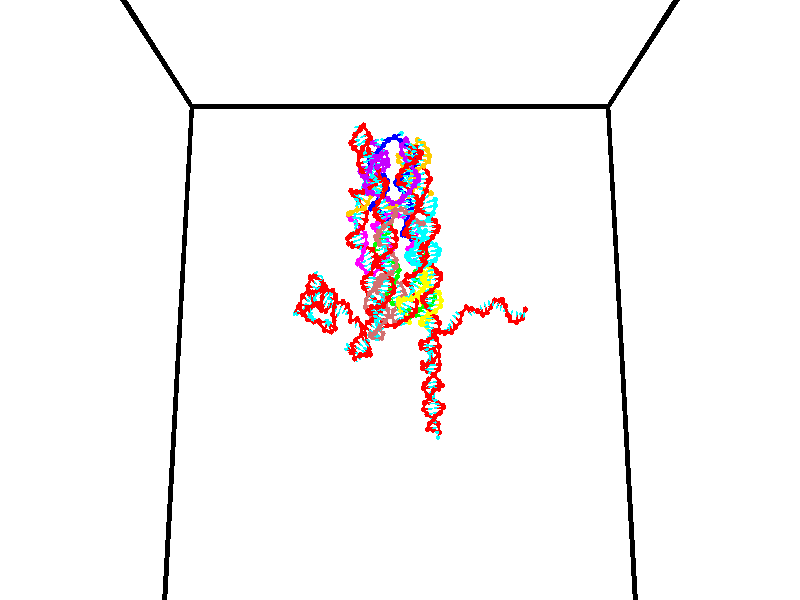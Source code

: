 // switches for output
#declare DRAW_BASES = 1; // possible values are 0, 1; only relevant for DNA ribbons
#declare DRAW_BASES_TYPE = 3; // possible values are 1, 2, 3; only relevant for DNA ribbons
#declare DRAW_FOG = 0; // set to 1 to enable fog

#include "colors.inc"

#include "transforms.inc"
background { rgb <1, 1, 1>}

#default {
   normal{
       ripples 0.25
       frequency 0.20
       turbulence 0.2
       lambda 5
   }
	finish {
		phong 0.1
		phong_size 40.
	}
}

// original window dimensions: 1024x640


// camera settings

camera {
	sky <0, 0.179814, -0.983701>
	up <0, 0.179814, -0.983701>
	right 1.6 * <1, 0, 0>
	location <35, 94.9851, 44.8844>
	look_at <35, 29.7336, 32.9568>
	direction <0, -65.2515, -11.9276>
	angle 67.0682
}


# declare cpy_camera_pos = <35, 94.9851, 44.8844>;
# if (DRAW_FOG = 1)
fog {
	fog_type 2
	up vnormalize(cpy_camera_pos)
	color rgbt<1,1,1,0.3>
	distance 1e-5
	fog_alt 3e-3
	fog_offset 56
}
# end


// LIGHTS

# declare lum = 6;
global_settings {
	ambient_light rgb lum * <0.05, 0.05, 0.05>
	max_trace_level 15
}# declare cpy_direct_light_amount = 0.25;
light_source
{	1000 * <-1, -1.16352, -0.803886>,
	rgb lum * cpy_direct_light_amount
	parallel
}

light_source
{	1000 * <1, 1.16352, 0.803886>,
	rgb lum * cpy_direct_light_amount
	parallel
}

// strand 0

// nucleotide -1

// particle -1
sphere {
	<24.783276, 35.311310, 34.567745> 0.250000
	pigment { color rgbt <1,0,0,0> }
	no_shadow
}
cylinder {
	<24.554308, 35.116440, 34.831562>,  <24.416927, 34.999519, 34.989853>, 0.100000
	pigment { color rgbt <1,0,0,0> }
	no_shadow
}
cylinder {
	<24.554308, 35.116440, 34.831562>,  <24.783276, 35.311310, 34.567745>, 0.100000
	pigment { color rgbt <1,0,0,0> }
	no_shadow
}

// particle -1
sphere {
	<24.554308, 35.116440, 34.831562> 0.100000
	pigment { color rgbt <1,0,0,0> }
	no_shadow
}
sphere {
	0, 1
	scale<0.080000,0.200000,0.300000>
	matrix <0.595055, -0.800212, -0.074632,
		0.564133, 0.349743, 0.747953,
		-0.572419, -0.487176, 0.659542,
		24.382582, 34.970287, 35.029427>
	pigment { color rgbt <0,1,1,0> }
	no_shadow
}
cylinder {
	<25.234377, 34.916000, 34.993774>,  <24.783276, 35.311310, 34.567745>, 0.130000
	pigment { color rgbt <1,0,0,0> }
	no_shadow
}

// nucleotide -1

// particle -1
sphere {
	<25.234377, 34.916000, 34.993774> 0.250000
	pigment { color rgbt <1,0,0,0> }
	no_shadow
}
cylinder {
	<24.871847, 34.747032, 34.989178>,  <24.654329, 34.645649, 34.986420>, 0.100000
	pigment { color rgbt <1,0,0,0> }
	no_shadow
}
cylinder {
	<24.871847, 34.747032, 34.989178>,  <25.234377, 34.916000, 34.993774>, 0.100000
	pigment { color rgbt <1,0,0,0> }
	no_shadow
}

// particle -1
sphere {
	<24.871847, 34.747032, 34.989178> 0.100000
	pigment { color rgbt <1,0,0,0> }
	no_shadow
}
sphere {
	0, 1
	scale<0.080000,0.200000,0.300000>
	matrix <0.422581, -0.905995, -0.024454,
		-0.000078, -0.027018, 0.999635,
		-0.906325, -0.422424, -0.011488,
		24.599949, 34.620304, 34.985729>
	pigment { color rgbt <0,1,1,0> }
	no_shadow
}
cylinder {
	<25.091690, 34.220650, 34.989433>,  <25.234377, 34.916000, 34.993774>, 0.130000
	pigment { color rgbt <1,0,0,0> }
	no_shadow
}

// nucleotide -1

// particle -1
sphere {
	<25.091690, 34.220650, 34.989433> 0.250000
	pigment { color rgbt <1,0,0,0> }
	no_shadow
}
cylinder {
	<25.416952, 34.010571, 35.089790>,  <25.612110, 33.884525, 35.150005>, 0.100000
	pigment { color rgbt <1,0,0,0> }
	no_shadow
}
cylinder {
	<25.416952, 34.010571, 35.089790>,  <25.091690, 34.220650, 34.989433>, 0.100000
	pigment { color rgbt <1,0,0,0> }
	no_shadow
}

// particle -1
sphere {
	<25.416952, 34.010571, 35.089790> 0.100000
	pigment { color rgbt <1,0,0,0> }
	no_shadow
}
sphere {
	0, 1
	scale<0.080000,0.200000,0.300000>
	matrix <-0.066939, -0.512583, -0.856024,
		0.578184, 0.679286, -0.451966,
		0.813156, -0.525194, 0.250896,
		25.660898, 33.853012, 35.165058>
	pigment { color rgbt <0,1,1,0> }
	no_shadow
}
cylinder {
	<25.583782, 34.308388, 34.463860>,  <25.091690, 34.220650, 34.989433>, 0.130000
	pigment { color rgbt <1,0,0,0> }
	no_shadow
}

// nucleotide -1

// particle -1
sphere {
	<25.583782, 34.308388, 34.463860> 0.250000
	pigment { color rgbt <1,0,0,0> }
	no_shadow
}
cylinder {
	<25.668694, 33.967613, 34.655334>,  <25.719641, 33.763149, 34.770218>, 0.100000
	pigment { color rgbt <1,0,0,0> }
	no_shadow
}
cylinder {
	<25.668694, 33.967613, 34.655334>,  <25.583782, 34.308388, 34.463860>, 0.100000
	pigment { color rgbt <1,0,0,0> }
	no_shadow
}

// particle -1
sphere {
	<25.668694, 33.967613, 34.655334> 0.100000
	pigment { color rgbt <1,0,0,0> }
	no_shadow
}
sphere {
	0, 1
	scale<0.080000,0.200000,0.300000>
	matrix <-0.158861, -0.513419, -0.843306,
		0.964210, 0.102973, -0.244328,
		0.212280, -0.851938, 0.478685,
		25.732378, 33.712032, 34.798939>
	pigment { color rgbt <0,1,1,0> }
	no_shadow
}
cylinder {
	<26.175522, 34.020439, 34.148666>,  <25.583782, 34.308388, 34.463860>, 0.130000
	pigment { color rgbt <1,0,0,0> }
	no_shadow
}

// nucleotide -1

// particle -1
sphere {
	<26.175522, 34.020439, 34.148666> 0.250000
	pigment { color rgbt <1,0,0,0> }
	no_shadow
}
cylinder {
	<25.965422, 33.726135, 34.319672>,  <25.839361, 33.549553, 34.422276>, 0.100000
	pigment { color rgbt <1,0,0,0> }
	no_shadow
}
cylinder {
	<25.965422, 33.726135, 34.319672>,  <26.175522, 34.020439, 34.148666>, 0.100000
	pigment { color rgbt <1,0,0,0> }
	no_shadow
}

// particle -1
sphere {
	<25.965422, 33.726135, 34.319672> 0.100000
	pigment { color rgbt <1,0,0,0> }
	no_shadow
}
sphere {
	0, 1
	scale<0.080000,0.200000,0.300000>
	matrix <0.000977, -0.502917, -0.864334,
		0.850946, -0.453576, 0.264878,
		-0.525253, -0.735760, 0.427512,
		25.807846, 33.505405, 34.447926>
	pigment { color rgbt <0,1,1,0> }
	no_shadow
}
cylinder {
	<26.565903, 33.404175, 34.205032>,  <26.175522, 34.020439, 34.148666>, 0.130000
	pigment { color rgbt <1,0,0,0> }
	no_shadow
}

// nucleotide -1

// particle -1
sphere {
	<26.565903, 33.404175, 34.205032> 0.250000
	pigment { color rgbt <1,0,0,0> }
	no_shadow
}
cylinder {
	<26.171980, 33.351238, 34.160065>,  <25.935625, 33.319477, 34.133083>, 0.100000
	pigment { color rgbt <1,0,0,0> }
	no_shadow
}
cylinder {
	<26.171980, 33.351238, 34.160065>,  <26.565903, 33.404175, 34.205032>, 0.100000
	pigment { color rgbt <1,0,0,0> }
	no_shadow
}

// particle -1
sphere {
	<26.171980, 33.351238, 34.160065> 0.100000
	pigment { color rgbt <1,0,0,0> }
	no_shadow
}
sphere {
	0, 1
	scale<0.080000,0.200000,0.300000>
	matrix <0.155581, -0.384960, -0.909725,
		0.077122, -0.913395, 0.399702,
		-0.984808, -0.132346, -0.112418,
		25.876537, 33.311535, 34.126339>
	pigment { color rgbt <0,1,1,0> }
	no_shadow
}
cylinder {
	<26.587246, 32.719303, 34.144707>,  <26.565903, 33.404175, 34.205032>, 0.130000
	pigment { color rgbt <1,0,0,0> }
	no_shadow
}

// nucleotide -1

// particle -1
sphere {
	<26.587246, 32.719303, 34.144707> 0.250000
	pigment { color rgbt <1,0,0,0> }
	no_shadow
}
cylinder {
	<26.243647, 32.844276, 33.982468>,  <26.037487, 32.919262, 33.885124>, 0.100000
	pigment { color rgbt <1,0,0,0> }
	no_shadow
}
cylinder {
	<26.243647, 32.844276, 33.982468>,  <26.587246, 32.719303, 34.144707>, 0.100000
	pigment { color rgbt <1,0,0,0> }
	no_shadow
}

// particle -1
sphere {
	<26.243647, 32.844276, 33.982468> 0.100000
	pigment { color rgbt <1,0,0,0> }
	no_shadow
}
sphere {
	0, 1
	scale<0.080000,0.200000,0.300000>
	matrix <0.255286, -0.425328, -0.868289,
		-0.443799, -0.849399, 0.285593,
		-0.858995, 0.312437, -0.405600,
		25.985947, 32.938007, 33.860786>
	pigment { color rgbt <0,1,1,0> }
	no_shadow
}
cylinder {
	<26.404127, 32.239212, 33.777676>,  <26.587246, 32.719303, 34.144707>, 0.130000
	pigment { color rgbt <1,0,0,0> }
	no_shadow
}

// nucleotide -1

// particle -1
sphere {
	<26.404127, 32.239212, 33.777676> 0.250000
	pigment { color rgbt <1,0,0,0> }
	no_shadow
}
cylinder {
	<26.230276, 32.569725, 33.634373>,  <26.125965, 32.768032, 33.548389>, 0.100000
	pigment { color rgbt <1,0,0,0> }
	no_shadow
}
cylinder {
	<26.230276, 32.569725, 33.634373>,  <26.404127, 32.239212, 33.777676>, 0.100000
	pigment { color rgbt <1,0,0,0> }
	no_shadow
}

// particle -1
sphere {
	<26.230276, 32.569725, 33.634373> 0.100000
	pigment { color rgbt <1,0,0,0> }
	no_shadow
}
sphere {
	0, 1
	scale<0.080000,0.200000,0.300000>
	matrix <0.085901, -0.357948, -0.929782,
		-0.896505, -0.434883, 0.084595,
		-0.434627, 0.826287, -0.358259,
		26.099888, 32.817612, 33.526894>
	pigment { color rgbt <0,1,1,0> }
	no_shadow
}
cylinder {
	<25.814381, 32.037621, 33.419632>,  <26.404127, 32.239212, 33.777676>, 0.130000
	pigment { color rgbt <1,0,0,0> }
	no_shadow
}

// nucleotide -1

// particle -1
sphere {
	<25.814381, 32.037621, 33.419632> 0.250000
	pigment { color rgbt <1,0,0,0> }
	no_shadow
}
cylinder {
	<25.940477, 32.388420, 33.274582>,  <26.016136, 32.598900, 33.187553>, 0.100000
	pigment { color rgbt <1,0,0,0> }
	no_shadow
}
cylinder {
	<25.940477, 32.388420, 33.274582>,  <25.814381, 32.037621, 33.419632>, 0.100000
	pigment { color rgbt <1,0,0,0> }
	no_shadow
}

// particle -1
sphere {
	<25.940477, 32.388420, 33.274582> 0.100000
	pigment { color rgbt <1,0,0,0> }
	no_shadow
}
sphere {
	0, 1
	scale<0.080000,0.200000,0.300000>
	matrix <-0.115524, -0.343805, -0.931908,
		-0.941953, 0.335669, -0.007068,
		0.315243, 0.876997, -0.362626,
		26.035049, 32.651520, 33.165794>
	pigment { color rgbt <0,1,1,0> }
	no_shadow
}
cylinder {
	<25.347057, 32.196217, 32.851814>,  <25.814381, 32.037621, 33.419632>, 0.130000
	pigment { color rgbt <1,0,0,0> }
	no_shadow
}

// nucleotide -1

// particle -1
sphere {
	<25.347057, 32.196217, 32.851814> 0.250000
	pigment { color rgbt <1,0,0,0> }
	no_shadow
}
cylinder {
	<25.692371, 32.393715, 32.809952>,  <25.899561, 32.512215, 32.784836>, 0.100000
	pigment { color rgbt <1,0,0,0> }
	no_shadow
}
cylinder {
	<25.692371, 32.393715, 32.809952>,  <25.347057, 32.196217, 32.851814>, 0.100000
	pigment { color rgbt <1,0,0,0> }
	no_shadow
}

// particle -1
sphere {
	<25.692371, 32.393715, 32.809952> 0.100000
	pigment { color rgbt <1,0,0,0> }
	no_shadow
}
sphere {
	0, 1
	scale<0.080000,0.200000,0.300000>
	matrix <-0.019905, -0.173889, -0.984564,
		-0.504320, 0.852045, -0.140288,
		0.863287, 0.493743, -0.104656,
		25.951357, 32.541840, 32.778557>
	pigment { color rgbt <0,1,1,0> }
	no_shadow
}
cylinder {
	<25.297453, 32.732044, 32.248737>,  <25.347057, 32.196217, 32.851814>, 0.130000
	pigment { color rgbt <1,0,0,0> }
	no_shadow
}

// nucleotide -1

// particle -1
sphere {
	<25.297453, 32.732044, 32.248737> 0.250000
	pigment { color rgbt <1,0,0,0> }
	no_shadow
}
cylinder {
	<25.677898, 32.619400, 32.299461>,  <25.906166, 32.551815, 32.329895>, 0.100000
	pigment { color rgbt <1,0,0,0> }
	no_shadow
}
cylinder {
	<25.677898, 32.619400, 32.299461>,  <25.297453, 32.732044, 32.248737>, 0.100000
	pigment { color rgbt <1,0,0,0> }
	no_shadow
}

// particle -1
sphere {
	<25.677898, 32.619400, 32.299461> 0.100000
	pigment { color rgbt <1,0,0,0> }
	no_shadow
}
sphere {
	0, 1
	scale<0.080000,0.200000,0.300000>
	matrix <0.118542, -0.046280, -0.991870,
		0.285190, 0.958412, -0.010635,
		0.951112, -0.281610, 0.126811,
		25.963232, 32.534916, 32.337505>
	pigment { color rgbt <0,1,1,0> }
	no_shadow
}
cylinder {
	<25.610840, 32.933422, 31.654675>,  <25.297453, 32.732044, 32.248737>, 0.130000
	pigment { color rgbt <1,0,0,0> }
	no_shadow
}

// nucleotide -1

// particle -1
sphere {
	<25.610840, 32.933422, 31.654675> 0.250000
	pigment { color rgbt <1,0,0,0> }
	no_shadow
}
cylinder {
	<25.850578, 32.652267, 31.807898>,  <25.994421, 32.483574, 31.899832>, 0.100000
	pigment { color rgbt <1,0,0,0> }
	no_shadow
}
cylinder {
	<25.850578, 32.652267, 31.807898>,  <25.610840, 32.933422, 31.654675>, 0.100000
	pigment { color rgbt <1,0,0,0> }
	no_shadow
}

// particle -1
sphere {
	<25.850578, 32.652267, 31.807898> 0.100000
	pigment { color rgbt <1,0,0,0> }
	no_shadow
}
sphere {
	0, 1
	scale<0.080000,0.200000,0.300000>
	matrix <0.319723, -0.228504, -0.919545,
		0.733868, 0.673597, 0.087777,
		0.599345, -0.702889, 0.383056,
		26.030382, 32.441402, 31.922815>
	pigment { color rgbt <0,1,1,0> }
	no_shadow
}
cylinder {
	<25.467611, 32.314957, 31.371607>,  <25.610840, 32.933422, 31.654675>, 0.130000
	pigment { color rgbt <1,0,0,0> }
	no_shadow
}

// nucleotide -1

// particle -1
sphere {
	<25.467611, 32.314957, 31.371607> 0.250000
	pigment { color rgbt <1,0,0,0> }
	no_shadow
}
cylinder {
	<25.807865, 32.332233, 31.162014>,  <26.012018, 32.342602, 31.036259>, 0.100000
	pigment { color rgbt <1,0,0,0> }
	no_shadow
}
cylinder {
	<25.807865, 32.332233, 31.162014>,  <25.467611, 32.314957, 31.371607>, 0.100000
	pigment { color rgbt <1,0,0,0> }
	no_shadow
}

// particle -1
sphere {
	<25.807865, 32.332233, 31.162014> 0.100000
	pigment { color rgbt <1,0,0,0> }
	no_shadow
}
sphere {
	0, 1
	scale<0.080000,0.200000,0.300000>
	matrix <0.499398, 0.245226, 0.830943,
		0.164385, -0.968503, 0.187027,
		0.850635, 0.043194, -0.523980,
		26.063055, 32.345192, 31.004820>
	pigment { color rgbt <0,1,1,0> }
	no_shadow
}
cylinder {
	<26.020885, 31.820728, 31.262930>,  <25.467611, 32.314957, 31.371607>, 0.130000
	pigment { color rgbt <1,0,0,0> }
	no_shadow
}

// nucleotide -1

// particle -1
sphere {
	<26.020885, 31.820728, 31.262930> 0.250000
	pigment { color rgbt <1,0,0,0> }
	no_shadow
}
cylinder {
	<26.258009, 32.142109, 31.284996>,  <26.400284, 32.334938, 31.298235>, 0.100000
	pigment { color rgbt <1,0,0,0> }
	no_shadow
}
cylinder {
	<26.258009, 32.142109, 31.284996>,  <26.020885, 31.820728, 31.262930>, 0.100000
	pigment { color rgbt <1,0,0,0> }
	no_shadow
}

// particle -1
sphere {
	<26.258009, 32.142109, 31.284996> 0.100000
	pigment { color rgbt <1,0,0,0> }
	no_shadow
}
sphere {
	0, 1
	scale<0.080000,0.200000,0.300000>
	matrix <0.110980, -0.149343, 0.982537,
		0.797660, -0.576334, -0.177699,
		0.592808, 0.803452, 0.055163,
		26.435852, 32.383144, 31.301544>
	pigment { color rgbt <0,1,1,0> }
	no_shadow
}
cylinder {
	<26.617405, 31.622766, 31.607424>,  <26.020885, 31.820728, 31.262930>, 0.130000
	pigment { color rgbt <1,0,0,0> }
	no_shadow
}

// nucleotide -1

// particle -1
sphere {
	<26.617405, 31.622766, 31.607424> 0.250000
	pigment { color rgbt <1,0,0,0> }
	no_shadow
}
cylinder {
	<26.552301, 32.015125, 31.650045>,  <26.513239, 32.250542, 31.675619>, 0.100000
	pigment { color rgbt <1,0,0,0> }
	no_shadow
}
cylinder {
	<26.552301, 32.015125, 31.650045>,  <26.617405, 31.622766, 31.607424>, 0.100000
	pigment { color rgbt <1,0,0,0> }
	no_shadow
}

// particle -1
sphere {
	<26.552301, 32.015125, 31.650045> 0.100000
	pigment { color rgbt <1,0,0,0> }
	no_shadow
}
sphere {
	0, 1
	scale<0.080000,0.200000,0.300000>
	matrix <-0.014568, -0.110371, 0.993784,
		0.986559, 0.160193, 0.032253,
		-0.162757, 0.980896, 0.106554,
		26.503475, 32.309395, 31.682011>
	pigment { color rgbt <0,1,1,0> }
	no_shadow
}
cylinder {
	<27.100273, 31.859741, 32.138065>,  <26.617405, 31.622766, 31.607424>, 0.130000
	pigment { color rgbt <1,0,0,0> }
	no_shadow
}

// nucleotide -1

// particle -1
sphere {
	<27.100273, 31.859741, 32.138065> 0.250000
	pigment { color rgbt <1,0,0,0> }
	no_shadow
}
cylinder {
	<26.822962, 32.143745, 32.088665>,  <26.656574, 32.314148, 32.059025>, 0.100000
	pigment { color rgbt <1,0,0,0> }
	no_shadow
}
cylinder {
	<26.822962, 32.143745, 32.088665>,  <27.100273, 31.859741, 32.138065>, 0.100000
	pigment { color rgbt <1,0,0,0> }
	no_shadow
}

// particle -1
sphere {
	<26.822962, 32.143745, 32.088665> 0.100000
	pigment { color rgbt <1,0,0,0> }
	no_shadow
}
sphere {
	0, 1
	scale<0.080000,0.200000,0.300000>
	matrix <-0.098062, 0.076836, 0.992210,
		0.713968, 0.699988, 0.016357,
		-0.693278, 0.710010, -0.123500,
		26.614979, 32.356747, 32.051617>
	pigment { color rgbt <0,1,1,0> }
	no_shadow
}
cylinder {
	<27.247257, 32.423473, 32.522079>,  <27.100273, 31.859741, 32.138065>, 0.130000
	pigment { color rgbt <1,0,0,0> }
	no_shadow
}

// nucleotide -1

// particle -1
sphere {
	<27.247257, 32.423473, 32.522079> 0.250000
	pigment { color rgbt <1,0,0,0> }
	no_shadow
}
cylinder {
	<26.855419, 32.468342, 32.455376>,  <26.620316, 32.495262, 32.415352>, 0.100000
	pigment { color rgbt <1,0,0,0> }
	no_shadow
}
cylinder {
	<26.855419, 32.468342, 32.455376>,  <27.247257, 32.423473, 32.522079>, 0.100000
	pigment { color rgbt <1,0,0,0> }
	no_shadow
}

// particle -1
sphere {
	<26.855419, 32.468342, 32.455376> 0.100000
	pigment { color rgbt <1,0,0,0> }
	no_shadow
}
sphere {
	0, 1
	scale<0.080000,0.200000,0.300000>
	matrix <-0.120653, 0.335370, 0.934329,
		0.160734, 0.935385, -0.314993,
		-0.979595, 0.112173, -0.166763,
		26.561541, 32.501995, 32.405346>
	pigment { color rgbt <0,1,1,0> }
	no_shadow
}
cylinder {
	<27.077349, 33.155724, 32.772854>,  <27.247257, 32.423473, 32.522079>, 0.130000
	pigment { color rgbt <1,0,0,0> }
	no_shadow
}

// nucleotide -1

// particle -1
sphere {
	<27.077349, 33.155724, 32.772854> 0.250000
	pigment { color rgbt <1,0,0,0> }
	no_shadow
}
cylinder {
	<26.719957, 32.976093, 32.770763>,  <26.505522, 32.868317, 32.769508>, 0.100000
	pigment { color rgbt <1,0,0,0> }
	no_shadow
}
cylinder {
	<26.719957, 32.976093, 32.770763>,  <27.077349, 33.155724, 32.772854>, 0.100000
	pigment { color rgbt <1,0,0,0> }
	no_shadow
}

// particle -1
sphere {
	<26.719957, 32.976093, 32.770763> 0.100000
	pigment { color rgbt <1,0,0,0> }
	no_shadow
}
sphere {
	0, 1
	scale<0.080000,0.200000,0.300000>
	matrix <-0.220992, 0.429493, 0.875613,
		-0.390972, 0.783497, -0.482985,
		-0.893478, -0.449076, -0.005227,
		26.451914, 32.841370, 32.769196>
	pigment { color rgbt <0,1,1,0> }
	no_shadow
}
cylinder {
	<26.649445, 33.719860, 32.734467>,  <27.077349, 33.155724, 32.772854>, 0.130000
	pigment { color rgbt <1,0,0,0> }
	no_shadow
}

// nucleotide -1

// particle -1
sphere {
	<26.649445, 33.719860, 32.734467> 0.250000
	pigment { color rgbt <1,0,0,0> }
	no_shadow
}
cylinder {
	<26.458467, 33.399464, 32.878944>,  <26.343882, 33.207226, 32.965630>, 0.100000
	pigment { color rgbt <1,0,0,0> }
	no_shadow
}
cylinder {
	<26.458467, 33.399464, 32.878944>,  <26.649445, 33.719860, 32.734467>, 0.100000
	pigment { color rgbt <1,0,0,0> }
	no_shadow
}

// particle -1
sphere {
	<26.458467, 33.399464, 32.878944> 0.100000
	pigment { color rgbt <1,0,0,0> }
	no_shadow
}
sphere {
	0, 1
	scale<0.080000,0.200000,0.300000>
	matrix <-0.270070, 0.524946, 0.807152,
		-0.836128, 0.287823, -0.466956,
		-0.477443, -0.800993, 0.361190,
		26.315235, 33.159164, 32.987301>
	pigment { color rgbt <0,1,1,0> }
	no_shadow
}
cylinder {
	<26.002129, 33.943890, 33.055206>,  <26.649445, 33.719860, 32.734467>, 0.130000
	pigment { color rgbt <1,0,0,0> }
	no_shadow
}

// nucleotide -1

// particle -1
sphere {
	<26.002129, 33.943890, 33.055206> 0.250000
	pigment { color rgbt <1,0,0,0> }
	no_shadow
}
cylinder {
	<26.059410, 33.585400, 33.223145>,  <26.093779, 33.370304, 33.323906>, 0.100000
	pigment { color rgbt <1,0,0,0> }
	no_shadow
}
cylinder {
	<26.059410, 33.585400, 33.223145>,  <26.002129, 33.943890, 33.055206>, 0.100000
	pigment { color rgbt <1,0,0,0> }
	no_shadow
}

// particle -1
sphere {
	<26.059410, 33.585400, 33.223145> 0.100000
	pigment { color rgbt <1,0,0,0> }
	no_shadow
}
sphere {
	0, 1
	scale<0.080000,0.200000,0.300000>
	matrix <-0.339857, 0.353892, 0.871354,
		-0.929511, -0.267467, -0.253911,
		0.143202, -0.896227, 0.419847,
		26.102371, 33.316532, 33.349098>
	pigment { color rgbt <0,1,1,0> }
	no_shadow
}
cylinder {
	<25.471781, 33.442738, 32.790207>,  <26.002129, 33.943890, 33.055206>, 0.130000
	pigment { color rgbt <1,0,0,0> }
	no_shadow
}

// nucleotide -1

// particle -1
sphere {
	<25.471781, 33.442738, 32.790207> 0.250000
	pigment { color rgbt <1,0,0,0> }
	no_shadow
}
cylinder {
	<25.515091, 33.147762, 33.056881>,  <25.541077, 32.970779, 33.216885>, 0.100000
	pigment { color rgbt <1,0,0,0> }
	no_shadow
}
cylinder {
	<25.515091, 33.147762, 33.056881>,  <25.471781, 33.442738, 32.790207>, 0.100000
	pigment { color rgbt <1,0,0,0> }
	no_shadow
}

// particle -1
sphere {
	<25.515091, 33.147762, 33.056881> 0.100000
	pigment { color rgbt <1,0,0,0> }
	no_shadow
}
sphere {
	0, 1
	scale<0.080000,0.200000,0.300000>
	matrix <-0.447532, 0.562668, 0.695068,
		-0.887689, -0.373620, -0.269103,
		0.108275, -0.737436, 0.666682,
		25.547573, 32.926533, 33.256886>
	pigment { color rgbt <0,1,1,0> }
	no_shadow
}
cylinder {
	<24.853796, 33.422165, 33.292305>,  <25.471781, 33.442738, 32.790207>, 0.130000
	pigment { color rgbt <1,0,0,0> }
	no_shadow
}

// nucleotide -1

// particle -1
sphere {
	<24.853796, 33.422165, 33.292305> 0.250000
	pigment { color rgbt <1,0,0,0> }
	no_shadow
}
cylinder {
	<25.161852, 33.243664, 33.474621>,  <25.346685, 33.136562, 33.584011>, 0.100000
	pigment { color rgbt <1,0,0,0> }
	no_shadow
}
cylinder {
	<25.161852, 33.243664, 33.474621>,  <24.853796, 33.422165, 33.292305>, 0.100000
	pigment { color rgbt <1,0,0,0> }
	no_shadow
}

// particle -1
sphere {
	<25.161852, 33.243664, 33.474621> 0.100000
	pigment { color rgbt <1,0,0,0> }
	no_shadow
}
sphere {
	0, 1
	scale<0.080000,0.200000,0.300000>
	matrix <-0.311800, 0.359992, 0.879310,
		-0.556477, -0.819305, 0.138101,
		0.770139, -0.446256, 0.455787,
		25.392893, 33.109787, 33.611359>
	pigment { color rgbt <0,1,1,0> }
	no_shadow
}
cylinder {
	<24.597843, 33.054180, 33.966640>,  <24.853796, 33.422165, 33.292305>, 0.130000
	pigment { color rgbt <1,0,0,0> }
	no_shadow
}

// nucleotide -1

// particle -1
sphere {
	<24.597843, 33.054180, 33.966640> 0.250000
	pigment { color rgbt <1,0,0,0> }
	no_shadow
}
cylinder {
	<24.987656, 33.137421, 34.000057>,  <25.221544, 33.187366, 34.020107>, 0.100000
	pigment { color rgbt <1,0,0,0> }
	no_shadow
}
cylinder {
	<24.987656, 33.137421, 34.000057>,  <24.597843, 33.054180, 33.966640>, 0.100000
	pigment { color rgbt <1,0,0,0> }
	no_shadow
}

// particle -1
sphere {
	<24.987656, 33.137421, 34.000057> 0.100000
	pigment { color rgbt <1,0,0,0> }
	no_shadow
}
sphere {
	0, 1
	scale<0.080000,0.200000,0.300000>
	matrix <-0.182077, 0.516879, 0.836471,
		0.130891, -0.830380, 0.541606,
		0.974533, 0.208100, 0.083538,
		25.280016, 33.199852, 34.025120>
	pigment { color rgbt <0,1,1,0> }
	no_shadow
}
cylinder {
	<24.816019, 32.940990, 34.681694>,  <24.597843, 33.054180, 33.966640>, 0.130000
	pigment { color rgbt <1,0,0,0> }
	no_shadow
}

// nucleotide -1

// particle -1
sphere {
	<24.816019, 32.940990, 34.681694> 0.250000
	pigment { color rgbt <1,0,0,0> }
	no_shadow
}
cylinder {
	<25.043566, 33.216343, 34.501682>,  <25.180094, 33.381554, 34.393677>, 0.100000
	pigment { color rgbt <1,0,0,0> }
	no_shadow
}
cylinder {
	<25.043566, 33.216343, 34.501682>,  <24.816019, 32.940990, 34.681694>, 0.100000
	pigment { color rgbt <1,0,0,0> }
	no_shadow
}

// particle -1
sphere {
	<25.043566, 33.216343, 34.501682> 0.100000
	pigment { color rgbt <1,0,0,0> }
	no_shadow
}
sphere {
	0, 1
	scale<0.080000,0.200000,0.300000>
	matrix <-0.197290, 0.645435, 0.737896,
		0.798416, -0.330978, 0.502977,
		0.568866, 0.688380, -0.450027,
		25.214226, 33.422855, 34.366676>
	pigment { color rgbt <0,1,1,0> }
	no_shadow
}
cylinder {
	<25.310539, 32.586273, 35.191093>,  <24.816019, 32.940990, 34.681694>, 0.130000
	pigment { color rgbt <1,0,0,0> }
	no_shadow
}

// nucleotide -1

// particle -1
sphere {
	<25.310539, 32.586273, 35.191093> 0.250000
	pigment { color rgbt <1,0,0,0> }
	no_shadow
}
cylinder {
	<25.531780, 32.832813, 34.966885>,  <25.664524, 32.980740, 34.832359>, 0.100000
	pigment { color rgbt <1,0,0,0> }
	no_shadow
}
cylinder {
	<25.531780, 32.832813, 34.966885>,  <25.310539, 32.586273, 35.191093>, 0.100000
	pigment { color rgbt <1,0,0,0> }
	no_shadow
}

// particle -1
sphere {
	<25.531780, 32.832813, 34.966885> 0.100000
	pigment { color rgbt <1,0,0,0> }
	no_shadow
}
sphere {
	0, 1
	scale<0.080000,0.200000,0.300000>
	matrix <0.153390, 0.585966, 0.795685,
		0.818871, -0.526074, 0.229556,
		0.553101, 0.616352, -0.560526,
		25.697710, 33.017719, 34.798725>
	pigment { color rgbt <0,1,1,0> }
	no_shadow
}
cylinder {
	<25.995924, 32.651279, 35.413006>,  <25.310539, 32.586273, 35.191093>, 0.130000
	pigment { color rgbt <1,0,0,0> }
	no_shadow
}

// nucleotide -1

// particle -1
sphere {
	<25.995924, 32.651279, 35.413006> 0.250000
	pigment { color rgbt <1,0,0,0> }
	no_shadow
}
cylinder {
	<25.914347, 32.991077, 35.218372>,  <25.865400, 33.194958, 35.101593>, 0.100000
	pigment { color rgbt <1,0,0,0> }
	no_shadow
}
cylinder {
	<25.914347, 32.991077, 35.218372>,  <25.995924, 32.651279, 35.413006>, 0.100000
	pigment { color rgbt <1,0,0,0> }
	no_shadow
}

// particle -1
sphere {
	<25.914347, 32.991077, 35.218372> 0.100000
	pigment { color rgbt <1,0,0,0> }
	no_shadow
}
sphere {
	0, 1
	scale<0.080000,0.200000,0.300000>
	matrix <0.345517, 0.527505, 0.776116,
		0.915983, -0.009841, -0.401095,
		-0.203942, 0.849495, -0.486586,
		25.853165, 33.245926, 35.072395>
	pigment { color rgbt <0,1,1,0> }
	no_shadow
}
cylinder {
	<26.609369, 33.014908, 35.414669>,  <25.995924, 32.651279, 35.413006>, 0.130000
	pigment { color rgbt <1,0,0,0> }
	no_shadow
}

// nucleotide -1

// particle -1
sphere {
	<26.609369, 33.014908, 35.414669> 0.250000
	pigment { color rgbt <1,0,0,0> }
	no_shadow
}
cylinder {
	<26.309074, 33.277245, 35.382992>,  <26.128899, 33.434647, 35.363987>, 0.100000
	pigment { color rgbt <1,0,0,0> }
	no_shadow
}
cylinder {
	<26.309074, 33.277245, 35.382992>,  <26.609369, 33.014908, 35.414669>, 0.100000
	pigment { color rgbt <1,0,0,0> }
	no_shadow
}

// particle -1
sphere {
	<26.309074, 33.277245, 35.382992> 0.100000
	pigment { color rgbt <1,0,0,0> }
	no_shadow
}
sphere {
	0, 1
	scale<0.080000,0.200000,0.300000>
	matrix <0.382576, 0.529371, 0.757233,
		0.538546, 0.538184, -0.648325,
		-0.750735, 0.655839, -0.079194,
		26.083855, 33.473995, 35.359234>
	pigment { color rgbt <0,1,1,0> }
	no_shadow
}
cylinder {
	<26.777794, 33.775265, 35.668697>,  <26.609369, 33.014908, 35.414669>, 0.130000
	pigment { color rgbt <1,0,0,0> }
	no_shadow
}

// nucleotide -1

// particle -1
sphere {
	<26.777794, 33.775265, 35.668697> 0.250000
	pigment { color rgbt <1,0,0,0> }
	no_shadow
}
cylinder {
	<27.141891, 33.640045, 35.573044>,  <27.360350, 33.558914, 35.515652>, 0.100000
	pigment { color rgbt <1,0,0,0> }
	no_shadow
}
cylinder {
	<27.141891, 33.640045, 35.573044>,  <26.777794, 33.775265, 35.668697>, 0.100000
	pigment { color rgbt <1,0,0,0> }
	no_shadow
}

// particle -1
sphere {
	<27.141891, 33.640045, 35.573044> 0.100000
	pigment { color rgbt <1,0,0,0> }
	no_shadow
}
sphere {
	0, 1
	scale<0.080000,0.200000,0.300000>
	matrix <0.414077, 0.742528, 0.526490,
		-0.000413, -0.578254, 0.815857,
		0.910242, -0.338045, -0.239135,
		27.414965, 33.538631, 35.501305>
	pigment { color rgbt <0,1,1,0> }
	no_shadow
}
cylinder {
	<27.253206, 33.785046, 36.325378>,  <26.777794, 33.775265, 35.668697>, 0.130000
	pigment { color rgbt <1,0,0,0> }
	no_shadow
}

// nucleotide -1

// particle -1
sphere {
	<27.253206, 33.785046, 36.325378> 0.250000
	pigment { color rgbt <1,0,0,0> }
	no_shadow
}
cylinder {
	<27.431364, 33.850773, 35.973328>,  <27.538260, 33.890209, 35.762096>, 0.100000
	pigment { color rgbt <1,0,0,0> }
	no_shadow
}
cylinder {
	<27.431364, 33.850773, 35.973328>,  <27.253206, 33.785046, 36.325378>, 0.100000
	pigment { color rgbt <1,0,0,0> }
	no_shadow
}

// particle -1
sphere {
	<27.431364, 33.850773, 35.973328> 0.100000
	pigment { color rgbt <1,0,0,0> }
	no_shadow
}
sphere {
	0, 1
	scale<0.080000,0.200000,0.300000>
	matrix <0.349217, 0.873276, 0.339760,
		0.824421, -0.458682, 0.331572,
		0.445395, 0.164315, -0.880127,
		27.564983, 33.900066, 35.709290>
	pigment { color rgbt <0,1,1,0> }
	no_shadow
}
cylinder {
	<27.985140, 33.839767, 36.452633>,  <27.253206, 33.785046, 36.325378>, 0.130000
	pigment { color rgbt <1,0,0,0> }
	no_shadow
}

// nucleotide -1

// particle -1
sphere {
	<27.985140, 33.839767, 36.452633> 0.250000
	pigment { color rgbt <1,0,0,0> }
	no_shadow
}
cylinder {
	<27.874950, 34.019573, 36.112740>,  <27.808836, 34.127457, 35.908802>, 0.100000
	pigment { color rgbt <1,0,0,0> }
	no_shadow
}
cylinder {
	<27.874950, 34.019573, 36.112740>,  <27.985140, 33.839767, 36.452633>, 0.100000
	pigment { color rgbt <1,0,0,0> }
	no_shadow
}

// particle -1
sphere {
	<27.874950, 34.019573, 36.112740> 0.100000
	pigment { color rgbt <1,0,0,0> }
	no_shadow
}
sphere {
	0, 1
	scale<0.080000,0.200000,0.300000>
	matrix <0.219856, 0.889967, 0.399527,
		0.935830, -0.076761, -0.343992,
		-0.275474, 0.449518, -0.849734,
		27.792309, 34.154430, 35.857819>
	pigment { color rgbt <0,1,1,0> }
	no_shadow
}
cylinder {
	<28.436274, 34.372192, 36.259998>,  <27.985140, 33.839767, 36.452633>, 0.130000
	pigment { color rgbt <1,0,0,0> }
	no_shadow
}

// nucleotide -1

// particle -1
sphere {
	<28.436274, 34.372192, 36.259998> 0.250000
	pigment { color rgbt <1,0,0,0> }
	no_shadow
}
cylinder {
	<28.126347, 34.489037, 36.035736>,  <27.940392, 34.559143, 35.901180>, 0.100000
	pigment { color rgbt <1,0,0,0> }
	no_shadow
}
cylinder {
	<28.126347, 34.489037, 36.035736>,  <28.436274, 34.372192, 36.259998>, 0.100000
	pigment { color rgbt <1,0,0,0> }
	no_shadow
}

// particle -1
sphere {
	<28.126347, 34.489037, 36.035736> 0.100000
	pigment { color rgbt <1,0,0,0> }
	no_shadow
}
sphere {
	0, 1
	scale<0.080000,0.200000,0.300000>
	matrix <0.193399, 0.953854, 0.229694,
		0.601878, 0.069541, -0.795554,
		-0.774816, 0.292107, -0.560655,
		27.893902, 34.576668, 35.867538>
	pigment { color rgbt <0,1,1,0> }
	no_shadow
}
cylinder {
	<28.342707, 34.772781, 35.633457>,  <28.436274, 34.372192, 36.259998>, 0.130000
	pigment { color rgbt <1,0,0,0> }
	no_shadow
}

// nucleotide -1

// particle -1
sphere {
	<28.342707, 34.772781, 35.633457> 0.250000
	pigment { color rgbt <1,0,0,0> }
	no_shadow
}
cylinder {
	<28.544195, 34.650906, 35.310116>,  <28.665089, 34.577782, 35.116112>, 0.100000
	pigment { color rgbt <1,0,0,0> }
	no_shadow
}
cylinder {
	<28.544195, 34.650906, 35.310116>,  <28.342707, 34.772781, 35.633457>, 0.100000
	pigment { color rgbt <1,0,0,0> }
	no_shadow
}

// particle -1
sphere {
	<28.544195, 34.650906, 35.310116> 0.100000
	pigment { color rgbt <1,0,0,0> }
	no_shadow
}
sphere {
	0, 1
	scale<0.080000,0.200000,0.300000>
	matrix <-0.532965, 0.626813, -0.568377,
		0.679862, 0.717127, 0.153351,
		0.503721, -0.304688, -0.808350,
		28.695311, 34.559498, 35.067612>
	pigment { color rgbt <0,1,1,0> }
	no_shadow
}
cylinder {
	<28.275837, 35.317039, 35.208031>,  <28.342707, 34.772781, 35.633457>, 0.130000
	pigment { color rgbt <1,0,0,0> }
	no_shadow
}

// nucleotide -1

// particle -1
sphere {
	<28.275837, 35.317039, 35.208031> 0.250000
	pigment { color rgbt <1,0,0,0> }
	no_shadow
}
cylinder {
	<28.375875, 35.016724, 34.963486>,  <28.435898, 34.836533, 34.816757>, 0.100000
	pigment { color rgbt <1,0,0,0> }
	no_shadow
}
cylinder {
	<28.375875, 35.016724, 34.963486>,  <28.275837, 35.317039, 35.208031>, 0.100000
	pigment { color rgbt <1,0,0,0> }
	no_shadow
}

// particle -1
sphere {
	<28.375875, 35.016724, 34.963486> 0.100000
	pigment { color rgbt <1,0,0,0> }
	no_shadow
}
sphere {
	0, 1
	scale<0.080000,0.200000,0.300000>
	matrix <-0.649976, 0.337811, -0.680746,
		0.717623, 0.567622, -0.403512,
		0.250096, -0.750792, -0.611362,
		28.450905, 34.791485, 34.780079>
	pigment { color rgbt <0,1,1,0> }
	no_shadow
}
cylinder {
	<28.433859, 35.634903, 34.615021>,  <28.275837, 35.317039, 35.208031>, 0.130000
	pigment { color rgbt <1,0,0,0> }
	no_shadow
}

// nucleotide -1

// particle -1
sphere {
	<28.433859, 35.634903, 34.615021> 0.250000
	pigment { color rgbt <1,0,0,0> }
	no_shadow
}
cylinder {
	<28.349758, 35.251823, 34.536427>,  <28.299297, 35.021976, 34.489269>, 0.100000
	pigment { color rgbt <1,0,0,0> }
	no_shadow
}
cylinder {
	<28.349758, 35.251823, 34.536427>,  <28.433859, 35.634903, 34.615021>, 0.100000
	pigment { color rgbt <1,0,0,0> }
	no_shadow
}

// particle -1
sphere {
	<28.349758, 35.251823, 34.536427> 0.100000
	pigment { color rgbt <1,0,0,0> }
	no_shadow
}
sphere {
	0, 1
	scale<0.080000,0.200000,0.300000>
	matrix <-0.594702, 0.284807, -0.751808,
		0.775967, -0.041217, -0.629426,
		-0.210252, -0.957698, -0.196489,
		28.286682, 34.964516, 34.477478>
	pigment { color rgbt <0,1,1,0> }
	no_shadow
}
cylinder {
	<28.629702, 36.109322, 34.046051>,  <28.433859, 35.634903, 34.615021>, 0.130000
	pigment { color rgbt <1,0,0,0> }
	no_shadow
}

// nucleotide -1

// particle -1
sphere {
	<28.629702, 36.109322, 34.046051> 0.250000
	pigment { color rgbt <1,0,0,0> }
	no_shadow
}
cylinder {
	<28.309059, 36.348167, 34.057896>,  <28.116673, 36.491474, 34.065002>, 0.100000
	pigment { color rgbt <1,0,0,0> }
	no_shadow
}
cylinder {
	<28.309059, 36.348167, 34.057896>,  <28.629702, 36.109322, 34.046051>, 0.100000
	pigment { color rgbt <1,0,0,0> }
	no_shadow
}

// particle -1
sphere {
	<28.309059, 36.348167, 34.057896> 0.100000
	pigment { color rgbt <1,0,0,0> }
	no_shadow
}
sphere {
	0, 1
	scale<0.080000,0.200000,0.300000>
	matrix <0.443359, 0.626966, -0.640584,
		-0.401070, -0.500367, -0.767317,
		-0.801609, 0.597116, 0.029615,
		28.068577, 36.527302, 34.066780>
	pigment { color rgbt <0,1,1,0> }
	no_shadow
}
cylinder {
	<28.306528, 36.187912, 33.370533>,  <28.629702, 36.109322, 34.046051>, 0.130000
	pigment { color rgbt <1,0,0,0> }
	no_shadow
}

// nucleotide -1

// particle -1
sphere {
	<28.306528, 36.187912, 33.370533> 0.250000
	pigment { color rgbt <1,0,0,0> }
	no_shadow
}
cylinder {
	<28.258076, 36.526276, 33.578289>,  <28.229004, 36.729294, 33.702942>, 0.100000
	pigment { color rgbt <1,0,0,0> }
	no_shadow
}
cylinder {
	<28.258076, 36.526276, 33.578289>,  <28.306528, 36.187912, 33.370533>, 0.100000
	pigment { color rgbt <1,0,0,0> }
	no_shadow
}

// particle -1
sphere {
	<28.258076, 36.526276, 33.578289> 0.100000
	pigment { color rgbt <1,0,0,0> }
	no_shadow
}
sphere {
	0, 1
	scale<0.080000,0.200000,0.300000>
	matrix <0.483312, 0.507293, -0.713487,
		-0.867027, 0.164604, -0.470286,
		-0.121130, 0.845908, 0.519392,
		28.221737, 36.780048, 33.734108>
	pigment { color rgbt <0,1,1,0> }
	no_shadow
}
cylinder {
	<28.553656, 35.416981, 33.617619>,  <28.306528, 36.187912, 33.370533>, 0.130000
	pigment { color rgbt <1,0,0,0> }
	no_shadow
}

// nucleotide -1

// particle -1
sphere {
	<28.553656, 35.416981, 33.617619> 0.250000
	pigment { color rgbt <1,0,0,0> }
	no_shadow
}
cylinder {
	<28.302969, 35.199833, 33.841228>,  <28.152557, 35.069542, 33.975395>, 0.100000
	pigment { color rgbt <1,0,0,0> }
	no_shadow
}
cylinder {
	<28.302969, 35.199833, 33.841228>,  <28.553656, 35.416981, 33.617619>, 0.100000
	pigment { color rgbt <1,0,0,0> }
	no_shadow
}

// particle -1
sphere {
	<28.302969, 35.199833, 33.841228> 0.100000
	pigment { color rgbt <1,0,0,0> }
	no_shadow
}
sphere {
	0, 1
	scale<0.080000,0.200000,0.300000>
	matrix <-0.736173, 0.177274, -0.653164,
		0.255487, -0.820889, -0.510752,
		-0.626718, -0.542877, 0.559025,
		28.114954, 35.036972, 34.008938>
	pigment { color rgbt <0,1,1,0> }
	no_shadow
}
cylinder {
	<28.203691, 35.019859, 33.106564>,  <28.553656, 35.416981, 33.617619>, 0.130000
	pigment { color rgbt <1,0,0,0> }
	no_shadow
}

// nucleotide -1

// particle -1
sphere {
	<28.203691, 35.019859, 33.106564> 0.250000
	pigment { color rgbt <1,0,0,0> }
	no_shadow
}
cylinder {
	<27.977350, 35.026127, 33.436306>,  <27.841545, 35.029888, 33.634151>, 0.100000
	pigment { color rgbt <1,0,0,0> }
	no_shadow
}
cylinder {
	<27.977350, 35.026127, 33.436306>,  <28.203691, 35.019859, 33.106564>, 0.100000
	pigment { color rgbt <1,0,0,0> }
	no_shadow
}

// particle -1
sphere {
	<27.977350, 35.026127, 33.436306> 0.100000
	pigment { color rgbt <1,0,0,0> }
	no_shadow
}
sphere {
	0, 1
	scale<0.080000,0.200000,0.300000>
	matrix <-0.815836, 0.133972, -0.562551,
		-0.119256, -0.990861, -0.063024,
		-0.565853, 0.015670, 0.824357,
		27.807594, 35.030827, 33.683613>
	pigment { color rgbt <0,1,1,0> }
	no_shadow
}
cylinder {
	<27.747850, 34.393585, 33.078133>,  <28.203691, 35.019859, 33.106564>, 0.130000
	pigment { color rgbt <1,0,0,0> }
	no_shadow
}

// nucleotide -1

// particle -1
sphere {
	<27.747850, 34.393585, 33.078133> 0.250000
	pigment { color rgbt <1,0,0,0> }
	no_shadow
}
cylinder {
	<27.619282, 34.708328, 33.288864>,  <27.542141, 34.897175, 33.415302>, 0.100000
	pigment { color rgbt <1,0,0,0> }
	no_shadow
}
cylinder {
	<27.619282, 34.708328, 33.288864>,  <27.747850, 34.393585, 33.078133>, 0.100000
	pigment { color rgbt <1,0,0,0> }
	no_shadow
}

// particle -1
sphere {
	<27.619282, 34.708328, 33.288864> 0.100000
	pigment { color rgbt <1,0,0,0> }
	no_shadow
}
sphere {
	0, 1
	scale<0.080000,0.200000,0.300000>
	matrix <-0.772358, 0.104035, -0.626609,
		-0.547859, -0.608305, 0.574295,
		-0.321423, 0.786855, 0.526826,
		27.522856, 34.944386, 33.446911>
	pigment { color rgbt <0,1,1,0> }
	no_shadow
}
cylinder {
	<27.196640, 34.453590, 32.524498>,  <27.747850, 34.393585, 33.078133>, 0.130000
	pigment { color rgbt <1,0,0,0> }
	no_shadow
}

// nucleotide -1

// particle -1
sphere {
	<27.196640, 34.453590, 32.524498> 0.250000
	pigment { color rgbt <1,0,0,0> }
	no_shadow
}
cylinder {
	<27.091356, 34.340618, 32.155510>,  <27.028187, 34.272835, 31.934116>, 0.100000
	pigment { color rgbt <1,0,0,0> }
	no_shadow
}
cylinder {
	<27.091356, 34.340618, 32.155510>,  <27.196640, 34.453590, 32.524498>, 0.100000
	pigment { color rgbt <1,0,0,0> }
	no_shadow
}

// particle -1
sphere {
	<27.091356, 34.340618, 32.155510> 0.100000
	pigment { color rgbt <1,0,0,0> }
	no_shadow
}
sphere {
	0, 1
	scale<0.080000,0.200000,0.300000>
	matrix <0.963108, -0.021365, -0.268264,
		0.056059, -0.959048, 0.277639,
		-0.263210, -0.282436, -0.922470,
		27.012394, 34.255886, 31.878769>
	pigment { color rgbt <0,1,1,0> }
	no_shadow
}
cylinder {
	<27.315699, 35.210491, 32.653152>,  <27.196640, 34.453590, 32.524498>, 0.130000
	pigment { color rgbt <1,0,0,0> }
	no_shadow
}

// nucleotide -1

// particle -1
sphere {
	<27.315699, 35.210491, 32.653152> 0.250000
	pigment { color rgbt <1,0,0,0> }
	no_shadow
}
cylinder {
	<26.993797, 35.324680, 32.861336>,  <26.800657, 35.393192, 32.986248>, 0.100000
	pigment { color rgbt <1,0,0,0> }
	no_shadow
}
cylinder {
	<26.993797, 35.324680, 32.861336>,  <27.315699, 35.210491, 32.653152>, 0.100000
	pigment { color rgbt <1,0,0,0> }
	no_shadow
}

// particle -1
sphere {
	<26.993797, 35.324680, 32.861336> 0.100000
	pigment { color rgbt <1,0,0,0> }
	no_shadow
}
sphere {
	0, 1
	scale<0.080000,0.200000,0.300000>
	matrix <0.535206, -0.030316, 0.844177,
		0.256764, 0.957909, -0.128387,
		-0.804752, 0.285468, 0.520463,
		26.752371, 35.410320, 33.017475>
	pigment { color rgbt <0,1,1,0> }
	no_shadow
}
cylinder {
	<27.377628, 35.713177, 33.169106>,  <27.315699, 35.210491, 32.653152>, 0.130000
	pigment { color rgbt <1,0,0,0> }
	no_shadow
}

// nucleotide -1

// particle -1
sphere {
	<27.377628, 35.713177, 33.169106> 0.250000
	pigment { color rgbt <1,0,0,0> }
	no_shadow
}
cylinder {
	<27.064442, 35.512371, 33.316044>,  <26.876530, 35.391888, 33.404205>, 0.100000
	pigment { color rgbt <1,0,0,0> }
	no_shadow
}
cylinder {
	<27.064442, 35.512371, 33.316044>,  <27.377628, 35.713177, 33.169106>, 0.100000
	pigment { color rgbt <1,0,0,0> }
	no_shadow
}

// particle -1
sphere {
	<27.064442, 35.512371, 33.316044> 0.100000
	pigment { color rgbt <1,0,0,0> }
	no_shadow
}
sphere {
	0, 1
	scale<0.080000,0.200000,0.300000>
	matrix <0.517851, -0.198829, 0.832044,
		-0.344663, 0.841692, 0.415647,
		-0.782967, -0.502018, 0.367342,
		26.829552, 35.361767, 33.426247>
	pigment { color rgbt <0,1,1,0> }
	no_shadow
}
cylinder {
	<27.237806, 35.905087, 33.847866>,  <27.377628, 35.713177, 33.169106>, 0.130000
	pigment { color rgbt <1,0,0,0> }
	no_shadow
}

// nucleotide -1

// particle -1
sphere {
	<27.237806, 35.905087, 33.847866> 0.250000
	pigment { color rgbt <1,0,0,0> }
	no_shadow
}
cylinder {
	<27.122641, 35.535793, 33.746090>,  <27.053541, 35.314217, 33.685024>, 0.100000
	pigment { color rgbt <1,0,0,0> }
	no_shadow
}
cylinder {
	<27.122641, 35.535793, 33.746090>,  <27.237806, 35.905087, 33.847866>, 0.100000
	pigment { color rgbt <1,0,0,0> }
	no_shadow
}

// particle -1
sphere {
	<27.122641, 35.535793, 33.746090> 0.100000
	pigment { color rgbt <1,0,0,0> }
	no_shadow
}
sphere {
	0, 1
	scale<0.080000,0.200000,0.300000>
	matrix <0.577948, -0.379364, 0.722537,
		-0.763599, 0.060972, 0.642806,
		-0.287912, -0.923236, -0.254443,
		27.036266, 35.258823, 33.669758>
	pigment { color rgbt <0,1,1,0> }
	no_shadow
}
cylinder {
	<27.021126, 35.578049, 34.412834>,  <27.237806, 35.905087, 33.847866>, 0.130000
	pigment { color rgbt <1,0,0,0> }
	no_shadow
}

// nucleotide -1

// particle -1
sphere {
	<27.021126, 35.578049, 34.412834> 0.250000
	pigment { color rgbt <1,0,0,0> }
	no_shadow
}
cylinder {
	<27.138832, 35.302898, 34.147434>,  <27.209455, 35.137806, 33.988194>, 0.100000
	pigment { color rgbt <1,0,0,0> }
	no_shadow
}
cylinder {
	<27.138832, 35.302898, 34.147434>,  <27.021126, 35.578049, 34.412834>, 0.100000
	pigment { color rgbt <1,0,0,0> }
	no_shadow
}

// particle -1
sphere {
	<27.138832, 35.302898, 34.147434> 0.100000
	pigment { color rgbt <1,0,0,0> }
	no_shadow
}
sphere {
	0, 1
	scale<0.080000,0.200000,0.300000>
	matrix <0.643142, -0.370998, 0.669872,
		-0.706948, -0.623844, 0.333232,
		0.294267, -0.687881, -0.663496,
		27.227112, 35.096535, 33.948387>
	pigment { color rgbt <0,1,1,0> }
	no_shadow
}
cylinder {
	<27.070644, 34.870930, 34.757027>,  <27.021126, 35.578049, 34.412834>, 0.130000
	pigment { color rgbt <1,0,0,0> }
	no_shadow
}

// nucleotide -1

// particle -1
sphere {
	<27.070644, 34.870930, 34.757027> 0.250000
	pigment { color rgbt <1,0,0,0> }
	no_shadow
}
cylinder {
	<27.293571, 34.893921, 34.425705>,  <27.427328, 34.907715, 34.226910>, 0.100000
	pigment { color rgbt <1,0,0,0> }
	no_shadow
}
cylinder {
	<27.293571, 34.893921, 34.425705>,  <27.070644, 34.870930, 34.757027>, 0.100000
	pigment { color rgbt <1,0,0,0> }
	no_shadow
}

// particle -1
sphere {
	<27.293571, 34.893921, 34.425705> 0.100000
	pigment { color rgbt <1,0,0,0> }
	no_shadow
}
sphere {
	0, 1
	scale<0.080000,0.200000,0.300000>
	matrix <0.757334, -0.444127, 0.478744,
		-0.340359, -0.894118, -0.291047,
		0.557316, 0.057475, -0.828309,
		27.460766, 34.911163, 34.177212>
	pigment { color rgbt <0,1,1,0> }
	no_shadow
}
cylinder {
	<27.438751, 34.241802, 34.742886>,  <27.070644, 34.870930, 34.757027>, 0.130000
	pigment { color rgbt <1,0,0,0> }
	no_shadow
}

// nucleotide -1

// particle -1
sphere {
	<27.438751, 34.241802, 34.742886> 0.250000
	pigment { color rgbt <1,0,0,0> }
	no_shadow
}
cylinder {
	<27.639336, 34.491806, 34.503590>,  <27.759686, 34.641808, 34.360012>, 0.100000
	pigment { color rgbt <1,0,0,0> }
	no_shadow
}
cylinder {
	<27.639336, 34.491806, 34.503590>,  <27.438751, 34.241802, 34.742886>, 0.100000
	pigment { color rgbt <1,0,0,0> }
	no_shadow
}

// particle -1
sphere {
	<27.639336, 34.491806, 34.503590> 0.100000
	pigment { color rgbt <1,0,0,0> }
	no_shadow
}
sphere {
	0, 1
	scale<0.080000,0.200000,0.300000>
	matrix <0.864940, -0.378475, 0.329599,
		-0.020416, -0.682726, -0.730389,
		0.501460, 0.625014, -0.598244,
		27.789774, 34.679310, 34.324116>
	pigment { color rgbt <0,1,1,0> }
	no_shadow
}
cylinder {
	<27.806097, 33.814537, 34.188614>,  <27.438751, 34.241802, 34.742886>, 0.130000
	pigment { color rgbt <1,0,0,0> }
	no_shadow
}

// nucleotide -1

// particle -1
sphere {
	<27.806097, 33.814537, 34.188614> 0.250000
	pigment { color rgbt <1,0,0,0> }
	no_shadow
}
cylinder {
	<27.976768, 34.172329, 34.242073>,  <28.079170, 34.387005, 34.274147>, 0.100000
	pigment { color rgbt <1,0,0,0> }
	no_shadow
}
cylinder {
	<27.976768, 34.172329, 34.242073>,  <27.806097, 33.814537, 34.188614>, 0.100000
	pigment { color rgbt <1,0,0,0> }
	no_shadow
}

// particle -1
sphere {
	<27.976768, 34.172329, 34.242073> 0.100000
	pigment { color rgbt <1,0,0,0> }
	no_shadow
}
sphere {
	0, 1
	scale<0.080000,0.200000,0.300000>
	matrix <0.874203, -0.445769, 0.192507,
		0.231767, 0.034694, -0.972152,
		0.426677, 0.894475, 0.133644,
		28.104771, 34.440670, 34.282166>
	pigment { color rgbt <0,1,1,0> }
	no_shadow
}
cylinder {
	<28.494429, 33.820915, 33.931023>,  <27.806097, 33.814537, 34.188614>, 0.130000
	pigment { color rgbt <1,0,0,0> }
	no_shadow
}

// nucleotide -1

// particle -1
sphere {
	<28.494429, 33.820915, 33.931023> 0.250000
	pigment { color rgbt <1,0,0,0> }
	no_shadow
}
cylinder {
	<28.494650, 34.124947, 34.190956>,  <28.494783, 34.307365, 34.346916>, 0.100000
	pigment { color rgbt <1,0,0,0> }
	no_shadow
}
cylinder {
	<28.494650, 34.124947, 34.190956>,  <28.494429, 33.820915, 33.931023>, 0.100000
	pigment { color rgbt <1,0,0,0> }
	no_shadow
}

// particle -1
sphere {
	<28.494650, 34.124947, 34.190956> 0.100000
	pigment { color rgbt <1,0,0,0> }
	no_shadow
}
sphere {
	0, 1
	scale<0.080000,0.200000,0.300000>
	matrix <0.838700, -0.354247, 0.413631,
		0.544593, 0.544784, -0.637674,
		0.000555, 0.760078, 0.649831,
		28.494816, 34.352970, 34.385906>
	pigment { color rgbt <0,1,1,0> }
	no_shadow
}
cylinder {
	<29.166901, 34.118843, 33.901588>,  <28.494429, 33.820915, 33.931023>, 0.130000
	pigment { color rgbt <1,0,0,0> }
	no_shadow
}

// nucleotide -1

// particle -1
sphere {
	<29.166901, 34.118843, 33.901588> 0.250000
	pigment { color rgbt <1,0,0,0> }
	no_shadow
}
cylinder {
	<29.032043, 34.236507, 34.259315>,  <28.951130, 34.307106, 34.473953>, 0.100000
	pigment { color rgbt <1,0,0,0> }
	no_shadow
}
cylinder {
	<29.032043, 34.236507, 34.259315>,  <29.166901, 34.118843, 33.901588>, 0.100000
	pigment { color rgbt <1,0,0,0> }
	no_shadow
}

// particle -1
sphere {
	<29.032043, 34.236507, 34.259315> 0.100000
	pigment { color rgbt <1,0,0,0> }
	no_shadow
}
sphere {
	0, 1
	scale<0.080000,0.200000,0.300000>
	matrix <0.889511, -0.211639, 0.404944,
		0.308391, 0.932029, -0.190307,
		-0.337143, 0.294161, 0.894317,
		28.930901, 34.324757, 34.527611>
	pigment { color rgbt <0,1,1,0> }
	no_shadow
}
cylinder {
	<29.672028, 34.588234, 34.294064>,  <29.166901, 34.118843, 33.901588>, 0.130000
	pigment { color rgbt <1,0,0,0> }
	no_shadow
}

// nucleotide -1

// particle -1
sphere {
	<29.672028, 34.588234, 34.294064> 0.250000
	pigment { color rgbt <1,0,0,0> }
	no_shadow
}
cylinder {
	<29.443216, 34.375549, 34.543884>,  <29.305929, 34.247940, 34.693775>, 0.100000
	pigment { color rgbt <1,0,0,0> }
	no_shadow
}
cylinder {
	<29.443216, 34.375549, 34.543884>,  <29.672028, 34.588234, 34.294064>, 0.100000
	pigment { color rgbt <1,0,0,0> }
	no_shadow
}

// particle -1
sphere {
	<29.443216, 34.375549, 34.543884> 0.100000
	pigment { color rgbt <1,0,0,0> }
	no_shadow
}
sphere {
	0, 1
	scale<0.080000,0.200000,0.300000>
	matrix <0.818002, -0.425922, 0.386604,
		0.060448, 0.732033, 0.678582,
		-0.572030, -0.531712, 0.624550,
		29.271606, 34.216034, 34.731251>
	pigment { color rgbt <0,1,1,0> }
	no_shadow
}
cylinder {
	<29.999178, 34.636520, 34.949230>,  <29.672028, 34.588234, 34.294064>, 0.130000
	pigment { color rgbt <1,0,0,0> }
	no_shadow
}

// nucleotide -1

// particle -1
sphere {
	<29.999178, 34.636520, 34.949230> 0.250000
	pigment { color rgbt <1,0,0,0> }
	no_shadow
}
cylinder {
	<29.766424, 34.313351, 34.911987>,  <29.626772, 34.119450, 34.889641>, 0.100000
	pigment { color rgbt <1,0,0,0> }
	no_shadow
}
cylinder {
	<29.766424, 34.313351, 34.911987>,  <29.999178, 34.636520, 34.949230>, 0.100000
	pigment { color rgbt <1,0,0,0> }
	no_shadow
}

// particle -1
sphere {
	<29.766424, 34.313351, 34.911987> 0.100000
	pigment { color rgbt <1,0,0,0> }
	no_shadow
}
sphere {
	0, 1
	scale<0.080000,0.200000,0.300000>
	matrix <0.750677, -0.577611, 0.320704,
		-0.312885, 0.116717, 0.942592,
		-0.581883, -0.807925, -0.093109,
		29.591860, 34.070972, 34.884056>
	pigment { color rgbt <0,1,1,0> }
	no_shadow
}
cylinder {
	<29.944647, 34.336063, 35.628124>,  <29.999178, 34.636520, 34.949230>, 0.130000
	pigment { color rgbt <1,0,0,0> }
	no_shadow
}

// nucleotide -1

// particle -1
sphere {
	<29.944647, 34.336063, 35.628124> 0.250000
	pigment { color rgbt <1,0,0,0> }
	no_shadow
}
cylinder {
	<29.914928, 34.054775, 35.345295>,  <29.897097, 33.886002, 35.175598>, 0.100000
	pigment { color rgbt <1,0,0,0> }
	no_shadow
}
cylinder {
	<29.914928, 34.054775, 35.345295>,  <29.944647, 34.336063, 35.628124>, 0.100000
	pigment { color rgbt <1,0,0,0> }
	no_shadow
}

// particle -1
sphere {
	<29.914928, 34.054775, 35.345295> 0.100000
	pigment { color rgbt <1,0,0,0> }
	no_shadow
}
sphere {
	0, 1
	scale<0.080000,0.200000,0.300000>
	matrix <0.624609, -0.585544, 0.516721,
		-0.777395, -0.403256, 0.482744,
		-0.074297, -0.703223, -0.707076,
		29.892639, 33.843807, 35.133171>
	pigment { color rgbt <0,1,1,0> }
	no_shadow
}
cylinder {
	<30.658630, 34.571430, 35.460667>,  <29.944647, 34.336063, 35.628124>, 0.130000
	pigment { color rgbt <1,0,0,0> }
	no_shadow
}

// nucleotide -1

// particle -1
sphere {
	<30.658630, 34.571430, 35.460667> 0.250000
	pigment { color rgbt <1,0,0,0> }
	no_shadow
}
cylinder {
	<30.552847, 34.262829, 35.692131>,  <30.489376, 34.077667, 35.831009>, 0.100000
	pigment { color rgbt <1,0,0,0> }
	no_shadow
}
cylinder {
	<30.552847, 34.262829, 35.692131>,  <30.658630, 34.571430, 35.460667>, 0.100000
	pigment { color rgbt <1,0,0,0> }
	no_shadow
}

// particle -1
sphere {
	<30.552847, 34.262829, 35.692131> 0.100000
	pigment { color rgbt <1,0,0,0> }
	no_shadow
}
sphere {
	0, 1
	scale<0.080000,0.200000,0.300000>
	matrix <0.920184, -0.381459, -0.088040,
		0.288658, 0.509191, 0.810803,
		-0.264459, -0.771501, 0.578660,
		30.473509, 34.031380, 35.865730>
	pigment { color rgbt <0,1,1,0> }
	no_shadow
}
cylinder {
	<31.103210, 34.646778, 36.013306>,  <30.658630, 34.571430, 35.460667>, 0.130000
	pigment { color rgbt <1,0,0,0> }
	no_shadow
}

// nucleotide -1

// particle -1
sphere {
	<31.103210, 34.646778, 36.013306> 0.250000
	pigment { color rgbt <1,0,0,0> }
	no_shadow
}
cylinder {
	<30.985386, 34.264809, 35.998569>,  <30.914690, 34.035629, 35.989727>, 0.100000
	pigment { color rgbt <1,0,0,0> }
	no_shadow
}
cylinder {
	<30.985386, 34.264809, 35.998569>,  <31.103210, 34.646778, 36.013306>, 0.100000
	pigment { color rgbt <1,0,0,0> }
	no_shadow
}

// particle -1
sphere {
	<30.985386, 34.264809, 35.998569> 0.100000
	pigment { color rgbt <1,0,0,0> }
	no_shadow
}
sphere {
	0, 1
	scale<0.080000,0.200000,0.300000>
	matrix <0.953680, -0.296205, 0.052498,
		-0.061044, -0.019672, 0.997941,
		-0.294563, -0.954922, -0.036842,
		30.897017, 33.978333, 35.987518>
	pigment { color rgbt <0,1,1,0> }
	no_shadow
}
cylinder {
	<31.107447, 34.513371, 36.806938>,  <31.103210, 34.646778, 36.013306>, 0.130000
	pigment { color rgbt <1,0,0,0> }
	no_shadow
}

// nucleotide -1

// particle -1
sphere {
	<31.107447, 34.513371, 36.806938> 0.250000
	pigment { color rgbt <1,0,0,0> }
	no_shadow
}
cylinder {
	<31.237961, 34.223213, 37.049374>,  <31.316269, 34.049118, 37.194836>, 0.100000
	pigment { color rgbt <1,0,0,0> }
	no_shadow
}
cylinder {
	<31.237961, 34.223213, 37.049374>,  <31.107447, 34.513371, 36.806938>, 0.100000
	pigment { color rgbt <1,0,0,0> }
	no_shadow
}

// particle -1
sphere {
	<31.237961, 34.223213, 37.049374> 0.100000
	pigment { color rgbt <1,0,0,0> }
	no_shadow
}
sphere {
	0, 1
	scale<0.080000,0.200000,0.300000>
	matrix <-0.506773, 0.407008, 0.759951,
		-0.797947, -0.555107, -0.234811,
		0.326284, -0.725397, 0.606084,
		31.335846, 34.005592, 37.231197>
	pigment { color rgbt <0,1,1,0> }
	no_shadow
}
cylinder {
	<30.511295, 34.453362, 37.261032>,  <31.107447, 34.513371, 36.806938>, 0.130000
	pigment { color rgbt <1,0,0,0> }
	no_shadow
}

// nucleotide -1

// particle -1
sphere {
	<30.511295, 34.453362, 37.261032> 0.250000
	pigment { color rgbt <1,0,0,0> }
	no_shadow
}
cylinder {
	<30.798639, 34.243225, 37.443447>,  <30.971046, 34.117142, 37.552895>, 0.100000
	pigment { color rgbt <1,0,0,0> }
	no_shadow
}
cylinder {
	<30.798639, 34.243225, 37.443447>,  <30.511295, 34.453362, 37.261032>, 0.100000
	pigment { color rgbt <1,0,0,0> }
	no_shadow
}

// particle -1
sphere {
	<30.798639, 34.243225, 37.443447> 0.100000
	pigment { color rgbt <1,0,0,0> }
	no_shadow
}
sphere {
	0, 1
	scale<0.080000,0.200000,0.300000>
	matrix <-0.353905, 0.288400, 0.889706,
		-0.598922, -0.800525, 0.021254,
		0.718361, -0.525342, 0.456039,
		31.014149, 34.085621, 37.580257>
	pigment { color rgbt <0,1,1,0> }
	no_shadow
}
cylinder {
	<30.121408, 34.096241, 37.587658>,  <30.511295, 34.453362, 37.261032>, 0.130000
	pigment { color rgbt <1,0,0,0> }
	no_shadow
}

// nucleotide -1

// particle -1
sphere {
	<30.121408, 34.096241, 37.587658> 0.250000
	pigment { color rgbt <1,0,0,0> }
	no_shadow
}
cylinder {
	<30.478966, 34.122234, 37.765076>,  <30.693501, 34.137829, 37.871525>, 0.100000
	pigment { color rgbt <1,0,0,0> }
	no_shadow
}
cylinder {
	<30.478966, 34.122234, 37.765076>,  <30.121408, 34.096241, 37.587658>, 0.100000
	pigment { color rgbt <1,0,0,0> }
	no_shadow
}

// particle -1
sphere {
	<30.478966, 34.122234, 37.765076> 0.100000
	pigment { color rgbt <1,0,0,0> }
	no_shadow
}
sphere {
	0, 1
	scale<0.080000,0.200000,0.300000>
	matrix <-0.447793, 0.083400, 0.890239,
		0.020854, -0.994395, 0.103648,
		0.893894, 0.064978, 0.443544,
		30.747133, 34.141727, 37.898140>
	pigment { color rgbt <0,1,1,0> }
	no_shadow
}
cylinder {
	<30.228758, 33.594978, 38.010242>,  <30.121408, 34.096241, 37.587658>, 0.130000
	pigment { color rgbt <1,0,0,0> }
	no_shadow
}

// nucleotide -1

// particle -1
sphere {
	<30.228758, 33.594978, 38.010242> 0.250000
	pigment { color rgbt <1,0,0,0> }
	no_shadow
}
cylinder {
	<30.456577, 33.876621, 38.179878>,  <30.593269, 34.045605, 38.281658>, 0.100000
	pigment { color rgbt <1,0,0,0> }
	no_shadow
}
cylinder {
	<30.456577, 33.876621, 38.179878>,  <30.228758, 33.594978, 38.010242>, 0.100000
	pigment { color rgbt <1,0,0,0> }
	no_shadow
}

// particle -1
sphere {
	<30.456577, 33.876621, 38.179878> 0.100000
	pigment { color rgbt <1,0,0,0> }
	no_shadow
}
sphere {
	0, 1
	scale<0.080000,0.200000,0.300000>
	matrix <-0.443164, -0.171490, 0.879885,
		0.692258, -0.689078, 0.214362,
		0.569548, 0.704104, 0.424090,
		30.627441, 34.087852, 38.307106>
	pigment { color rgbt <0,1,1,0> }
	no_shadow
}
cylinder {
	<30.054739, 34.302643, 38.271790>,  <30.228758, 33.594978, 38.010242>, 0.130000
	pigment { color rgbt <1,0,0,0> }
	no_shadow
}

// nucleotide -1

// particle -1
sphere {
	<30.054739, 34.302643, 38.271790> 0.250000
	pigment { color rgbt <1,0,0,0> }
	no_shadow
}
cylinder {
	<29.890606, 34.514839, 37.975086>,  <29.792126, 34.642159, 37.797066>, 0.100000
	pigment { color rgbt <1,0,0,0> }
	no_shadow
}
cylinder {
	<29.890606, 34.514839, 37.975086>,  <30.054739, 34.302643, 38.271790>, 0.100000
	pigment { color rgbt <1,0,0,0> }
	no_shadow
}

// particle -1
sphere {
	<29.890606, 34.514839, 37.975086> 0.100000
	pigment { color rgbt <1,0,0,0> }
	no_shadow
}
sphere {
	0, 1
	scale<0.080000,0.200000,0.300000>
	matrix <-0.465384, 0.577682, 0.670598,
		0.784247, 0.620371, 0.009841,
		-0.410335, 0.530494, -0.741756,
		29.767506, 34.673988, 37.752560>
	pigment { color rgbt <0,1,1,0> }
	no_shadow
}
cylinder {
	<30.319859, 34.968914, 38.257496>,  <30.054739, 34.302643, 38.271790>, 0.130000
	pigment { color rgbt <1,0,0,0> }
	no_shadow
}

// nucleotide -1

// particle -1
sphere {
	<30.319859, 34.968914, 38.257496> 0.250000
	pigment { color rgbt <1,0,0,0> }
	no_shadow
}
cylinder {
	<29.931875, 34.929909, 38.168350>,  <29.699085, 34.906506, 38.114861>, 0.100000
	pigment { color rgbt <1,0,0,0> }
	no_shadow
}
cylinder {
	<29.931875, 34.929909, 38.168350>,  <30.319859, 34.968914, 38.257496>, 0.100000
	pigment { color rgbt <1,0,0,0> }
	no_shadow
}

// particle -1
sphere {
	<29.931875, 34.929909, 38.168350> 0.100000
	pigment { color rgbt <1,0,0,0> }
	no_shadow
}
sphere {
	0, 1
	scale<0.080000,0.200000,0.300000>
	matrix <-0.241657, 0.491381, 0.836748,
		0.027922, 0.865469, -0.500183,
		-0.969960, -0.097509, -0.222867,
		29.640886, 34.900658, 38.101490>
	pigment { color rgbt <0,1,1,0> }
	no_shadow
}
cylinder {
	<30.518072, 35.493153, 38.905472>,  <30.319859, 34.968914, 38.257496>, 0.130000
	pigment { color rgbt <1,0,0,0> }
	no_shadow
}

// nucleotide -1

// particle -1
sphere {
	<30.518072, 35.493153, 38.905472> 0.250000
	pigment { color rgbt <1,0,0,0> }
	no_shadow
}
cylinder {
	<30.574242, 35.100315, 38.955719>,  <30.607944, 34.864613, 38.985867>, 0.100000
	pigment { color rgbt <1,0,0,0> }
	no_shadow
}
cylinder {
	<30.574242, 35.100315, 38.955719>,  <30.518072, 35.493153, 38.905472>, 0.100000
	pigment { color rgbt <1,0,0,0> }
	no_shadow
}

// particle -1
sphere {
	<30.574242, 35.100315, 38.955719> 0.100000
	pigment { color rgbt <1,0,0,0> }
	no_shadow
}
sphere {
	0, 1
	scale<0.080000,0.200000,0.300000>
	matrix <0.733026, 0.017836, -0.679967,
		0.665548, 0.187568, 0.722402,
		0.140425, -0.982090, 0.125622,
		30.616369, 34.805687, 38.993404>
	pigment { color rgbt <0,1,1,0> }
	no_shadow
}
cylinder {
	<31.062124, 35.209469, 38.579655>,  <30.518072, 35.493153, 38.905472>, 0.130000
	pigment { color rgbt <1,0,0,0> }
	no_shadow
}

// nucleotide -1

// particle -1
sphere {
	<31.062124, 35.209469, 38.579655> 0.250000
	pigment { color rgbt <1,0,0,0> }
	no_shadow
}
cylinder {
	<30.996672, 34.828239, 38.681534>,  <30.957401, 34.599503, 38.742661>, 0.100000
	pigment { color rgbt <1,0,0,0> }
	no_shadow
}
cylinder {
	<30.996672, 34.828239, 38.681534>,  <31.062124, 35.209469, 38.579655>, 0.100000
	pigment { color rgbt <1,0,0,0> }
	no_shadow
}

// particle -1
sphere {
	<30.996672, 34.828239, 38.681534> 0.100000
	pigment { color rgbt <1,0,0,0> }
	no_shadow
}
sphere {
	0, 1
	scale<0.080000,0.200000,0.300000>
	matrix <0.610865, -0.300611, -0.732446,
		0.774641, 0.035734, 0.631390,
		-0.163630, -0.953077, 0.254694,
		30.947582, 34.542316, 38.757942>
	pigment { color rgbt <0,1,1,0> }
	no_shadow
}
cylinder {
	<31.626627, 34.781876, 38.548222>,  <31.062124, 35.209469, 38.579655>, 0.130000
	pigment { color rgbt <1,0,0,0> }
	no_shadow
}

// nucleotide -1

// particle -1
sphere {
	<31.626627, 34.781876, 38.548222> 0.250000
	pigment { color rgbt <1,0,0,0> }
	no_shadow
}
cylinder {
	<31.318949, 34.532692, 38.491291>,  <31.134342, 34.383183, 38.457134>, 0.100000
	pigment { color rgbt <1,0,0,0> }
	no_shadow
}
cylinder {
	<31.318949, 34.532692, 38.491291>,  <31.626627, 34.781876, 38.548222>, 0.100000
	pigment { color rgbt <1,0,0,0> }
	no_shadow
}

// particle -1
sphere {
	<31.318949, 34.532692, 38.491291> 0.100000
	pigment { color rgbt <1,0,0,0> }
	no_shadow
}
sphere {
	0, 1
	scale<0.080000,0.200000,0.300000>
	matrix <0.551515, -0.534703, -0.640253,
		0.322751, -0.570975, 0.754864,
		-0.769196, -0.622961, -0.142325,
		31.088190, 34.345802, 38.448593>
	pigment { color rgbt <0,1,1,0> }
	no_shadow
}
cylinder {
	<31.990316, 34.203953, 38.441929>,  <31.626627, 34.781876, 38.548222>, 0.130000
	pigment { color rgbt <1,0,0,0> }
	no_shadow
}

// nucleotide -1

// particle -1
sphere {
	<31.990316, 34.203953, 38.441929> 0.250000
	pigment { color rgbt <1,0,0,0> }
	no_shadow
}
cylinder {
	<31.619835, 34.159050, 38.297958>,  <31.397547, 34.132107, 38.211578>, 0.100000
	pigment { color rgbt <1,0,0,0> }
	no_shadow
}
cylinder {
	<31.619835, 34.159050, 38.297958>,  <31.990316, 34.203953, 38.441929>, 0.100000
	pigment { color rgbt <1,0,0,0> }
	no_shadow
}

// particle -1
sphere {
	<31.619835, 34.159050, 38.297958> 0.100000
	pigment { color rgbt <1,0,0,0> }
	no_shadow
}
sphere {
	0, 1
	scale<0.080000,0.200000,0.300000>
	matrix <0.374364, -0.387037, -0.842647,
		-0.044710, -0.915205, 0.400500,
		-0.926204, -0.112258, -0.359924,
		31.341974, 34.125374, 38.189980>
	pigment { color rgbt <0,1,1,0> }
	no_shadow
}
cylinder {
	<31.947950, 33.520840, 38.294453>,  <31.990316, 34.203953, 38.441929>, 0.130000
	pigment { color rgbt <1,0,0,0> }
	no_shadow
}

// nucleotide -1

// particle -1
sphere {
	<31.947950, 33.520840, 38.294453> 0.250000
	pigment { color rgbt <1,0,0,0> }
	no_shadow
}
cylinder {
	<31.655413, 33.683468, 38.075424>,  <31.479889, 33.781044, 37.944008>, 0.100000
	pigment { color rgbt <1,0,0,0> }
	no_shadow
}
cylinder {
	<31.655413, 33.683468, 38.075424>,  <31.947950, 33.520840, 38.294453>, 0.100000
	pigment { color rgbt <1,0,0,0> }
	no_shadow
}

// particle -1
sphere {
	<31.655413, 33.683468, 38.075424> 0.100000
	pigment { color rgbt <1,0,0,0> }
	no_shadow
}
sphere {
	0, 1
	scale<0.080000,0.200000,0.300000>
	matrix <0.339817, -0.478884, -0.809441,
		-0.591320, -0.778054, 0.212068,
		-0.731345, 0.406574, -0.547570,
		31.436008, 33.805439, 37.911152>
	pigment { color rgbt <0,1,1,0> }
	no_shadow
}
cylinder {
	<31.838362, 32.970448, 37.828575>,  <31.947950, 33.520840, 38.294453>, 0.130000
	pigment { color rgbt <1,0,0,0> }
	no_shadow
}

// nucleotide -1

// particle -1
sphere {
	<31.838362, 32.970448, 37.828575> 0.250000
	pigment { color rgbt <1,0,0,0> }
	no_shadow
}
cylinder {
	<31.702745, 33.305786, 37.657825>,  <31.621376, 33.506989, 37.555374>, 0.100000
	pigment { color rgbt <1,0,0,0> }
	no_shadow
}
cylinder {
	<31.702745, 33.305786, 37.657825>,  <31.838362, 32.970448, 37.828575>, 0.100000
	pigment { color rgbt <1,0,0,0> }
	no_shadow
}

// particle -1
sphere {
	<31.702745, 33.305786, 37.657825> 0.100000
	pigment { color rgbt <1,0,0,0> }
	no_shadow
}
sphere {
	0, 1
	scale<0.080000,0.200000,0.300000>
	matrix <0.325645, -0.321118, -0.889291,
		-0.882614, -0.440516, -0.164132,
		-0.339041, 0.838349, -0.426874,
		31.601032, 33.557289, 37.529762>
	pigment { color rgbt <0,1,1,0> }
	no_shadow
}
cylinder {
	<31.623749, 32.797642, 37.174103>,  <31.838362, 32.970448, 37.828575>, 0.130000
	pigment { color rgbt <1,0,0,0> }
	no_shadow
}

// nucleotide -1

// particle -1
sphere {
	<31.623749, 32.797642, 37.174103> 0.250000
	pigment { color rgbt <1,0,0,0> }
	no_shadow
}
cylinder {
	<31.682087, 33.193092, 37.159386>,  <31.717091, 33.430363, 37.150555>, 0.100000
	pigment { color rgbt <1,0,0,0> }
	no_shadow
}
cylinder {
	<31.682087, 33.193092, 37.159386>,  <31.623749, 32.797642, 37.174103>, 0.100000
	pigment { color rgbt <1,0,0,0> }
	no_shadow
}

// particle -1
sphere {
	<31.682087, 33.193092, 37.159386> 0.100000
	pigment { color rgbt <1,0,0,0> }
	no_shadow
}
sphere {
	0, 1
	scale<0.080000,0.200000,0.300000>
	matrix <0.372503, -0.089331, -0.923721,
		-0.916499, 0.121017, -0.381294,
		0.145847, 0.988623, -0.036792,
		31.725842, 33.489677, 37.148350>
	pigment { color rgbt <0,1,1,0> }
	no_shadow
}
cylinder {
	<31.330502, 33.110104, 36.523323>,  <31.623749, 32.797642, 37.174103>, 0.130000
	pigment { color rgbt <1,0,0,0> }
	no_shadow
}

// nucleotide -1

// particle -1
sphere {
	<31.330502, 33.110104, 36.523323> 0.250000
	pigment { color rgbt <1,0,0,0> }
	no_shadow
}
cylinder {
	<31.609716, 33.373878, 36.634960>,  <31.777245, 33.532143, 36.701942>, 0.100000
	pigment { color rgbt <1,0,0,0> }
	no_shadow
}
cylinder {
	<31.609716, 33.373878, 36.634960>,  <31.330502, 33.110104, 36.523323>, 0.100000
	pigment { color rgbt <1,0,0,0> }
	no_shadow
}

// particle -1
sphere {
	<31.609716, 33.373878, 36.634960> 0.100000
	pigment { color rgbt <1,0,0,0> }
	no_shadow
}
sphere {
	0, 1
	scale<0.080000,0.200000,0.300000>
	matrix <0.280781, 0.106474, -0.953847,
		-0.658716, 0.744183, -0.110834,
		0.698036, 0.659435, 0.279089,
		31.819128, 33.571709, 36.718685>
	pigment { color rgbt <0,1,1,0> }
	no_shadow
}
cylinder {
	<31.423969, 33.541080, 36.046879>,  <31.330502, 33.110104, 36.523323>, 0.130000
	pigment { color rgbt <1,0,0,0> }
	no_shadow
}

// nucleotide -1

// particle -1
sphere {
	<31.423969, 33.541080, 36.046879> 0.250000
	pigment { color rgbt <1,0,0,0> }
	no_shadow
}
cylinder {
	<31.766298, 33.632092, 36.232693>,  <31.971697, 33.686699, 36.344181>, 0.100000
	pigment { color rgbt <1,0,0,0> }
	no_shadow
}
cylinder {
	<31.766298, 33.632092, 36.232693>,  <31.423969, 33.541080, 36.046879>, 0.100000
	pigment { color rgbt <1,0,0,0> }
	no_shadow
}

// particle -1
sphere {
	<31.766298, 33.632092, 36.232693> 0.100000
	pigment { color rgbt <1,0,0,0> }
	no_shadow
}
sphere {
	0, 1
	scale<0.080000,0.200000,0.300000>
	matrix <0.431548, 0.181069, -0.883731,
		-0.285186, 0.956789, 0.056775,
		0.855824, 0.227526, 0.464539,
		32.023045, 33.700348, 36.372055>
	pigment { color rgbt <0,1,1,0> }
	no_shadow
}
cylinder {
	<31.652830, 34.188965, 35.705894>,  <31.423969, 33.541080, 36.046879>, 0.130000
	pigment { color rgbt <1,0,0,0> }
	no_shadow
}

// nucleotide -1

// particle -1
sphere {
	<31.652830, 34.188965, 35.705894> 0.250000
	pigment { color rgbt <1,0,0,0> }
	no_shadow
}
cylinder {
	<31.970509, 34.003750, 35.863300>,  <32.161114, 33.892620, 35.957745>, 0.100000
	pigment { color rgbt <1,0,0,0> }
	no_shadow
}
cylinder {
	<31.970509, 34.003750, 35.863300>,  <31.652830, 34.188965, 35.705894>, 0.100000
	pigment { color rgbt <1,0,0,0> }
	no_shadow
}

// particle -1
sphere {
	<31.970509, 34.003750, 35.863300> 0.100000
	pigment { color rgbt <1,0,0,0> }
	no_shadow
}
sphere {
	0, 1
	scale<0.080000,0.200000,0.300000>
	matrix <0.470469, 0.058671, -0.880464,
		0.384597, 0.884396, 0.264439,
		0.794194, -0.463034, 0.393516,
		32.208767, 33.864838, 35.981354>
	pigment { color rgbt <0,1,1,0> }
	no_shadow
}
cylinder {
	<32.142925, 34.643787, 35.580738>,  <31.652830, 34.188965, 35.705894>, 0.130000
	pigment { color rgbt <1,0,0,0> }
	no_shadow
}

// nucleotide -1

// particle -1
sphere {
	<32.142925, 34.643787, 35.580738> 0.250000
	pigment { color rgbt <1,0,0,0> }
	no_shadow
}
cylinder {
	<32.276527, 34.269978, 35.629894>,  <32.356689, 34.045692, 35.659386>, 0.100000
	pigment { color rgbt <1,0,0,0> }
	no_shadow
}
cylinder {
	<32.276527, 34.269978, 35.629894>,  <32.142925, 34.643787, 35.580738>, 0.100000
	pigment { color rgbt <1,0,0,0> }
	no_shadow
}

// particle -1
sphere {
	<32.276527, 34.269978, 35.629894> 0.100000
	pigment { color rgbt <1,0,0,0> }
	no_shadow
}
sphere {
	0, 1
	scale<0.080000,0.200000,0.300000>
	matrix <0.338921, -0.002583, -0.940811,
		0.879531, 0.355882, 0.315869,
		0.334002, -0.934527, 0.122888,
		32.376728, 33.989620, 35.666759>
	pigment { color rgbt <0,1,1,0> }
	no_shadow
}
cylinder {
	<32.524788, 34.608837, 35.064831>,  <32.142925, 34.643787, 35.580738>, 0.130000
	pigment { color rgbt <1,0,0,0> }
	no_shadow
}

// nucleotide -1

// particle -1
sphere {
	<32.524788, 34.608837, 35.064831> 0.250000
	pigment { color rgbt <1,0,0,0> }
	no_shadow
}
cylinder {
	<32.520603, 34.221489, 35.164543>,  <32.518093, 33.989079, 35.224373>, 0.100000
	pigment { color rgbt <1,0,0,0> }
	no_shadow
}
cylinder {
	<32.520603, 34.221489, 35.164543>,  <32.524788, 34.608837, 35.064831>, 0.100000
	pigment { color rgbt <1,0,0,0> }
	no_shadow
}

// particle -1
sphere {
	<32.520603, 34.221489, 35.164543> 0.100000
	pigment { color rgbt <1,0,0,0> }
	no_shadow
}
sphere {
	0, 1
	scale<0.080000,0.200000,0.300000>
	matrix <0.212379, -0.245762, -0.945778,
		0.977131, 0.043045, 0.208234,
		-0.010466, -0.968374, 0.249284,
		32.517464, 33.930977, 35.239326>
	pigment { color rgbt <0,1,1,0> }
	no_shadow
}
cylinder {
	<33.077187, 34.314167, 34.707363>,  <32.524788, 34.608837, 35.064831>, 0.130000
	pigment { color rgbt <1,0,0,0> }
	no_shadow
}

// nucleotide -1

// particle -1
sphere {
	<33.077187, 34.314167, 34.707363> 0.250000
	pigment { color rgbt <1,0,0,0> }
	no_shadow
}
cylinder {
	<32.875626, 33.978970, 34.791122>,  <32.754688, 33.777851, 34.841377>, 0.100000
	pigment { color rgbt <1,0,0,0> }
	no_shadow
}
cylinder {
	<32.875626, 33.978970, 34.791122>,  <33.077187, 34.314167, 34.707363>, 0.100000
	pigment { color rgbt <1,0,0,0> }
	no_shadow
}

// particle -1
sphere {
	<32.875626, 33.978970, 34.791122> 0.100000
	pigment { color rgbt <1,0,0,0> }
	no_shadow
}
sphere {
	0, 1
	scale<0.080000,0.200000,0.300000>
	matrix <0.007397, -0.246602, -0.969089,
		0.863731, -0.486774, 0.130461,
		-0.503899, -0.837997, 0.209397,
		32.724457, 33.727570, 34.853943>
	pigment { color rgbt <0,1,1,0> }
	no_shadow
}
cylinder {
	<33.413471, 33.699833, 34.362072>,  <33.077187, 34.314167, 34.707363>, 0.130000
	pigment { color rgbt <1,0,0,0> }
	no_shadow
}

// nucleotide -1

// particle -1
sphere {
	<33.413471, 33.699833, 34.362072> 0.250000
	pigment { color rgbt <1,0,0,0> }
	no_shadow
}
cylinder {
	<33.019608, 33.643295, 34.403008>,  <32.783291, 33.609375, 34.427567>, 0.100000
	pigment { color rgbt <1,0,0,0> }
	no_shadow
}
cylinder {
	<33.019608, 33.643295, 34.403008>,  <33.413471, 33.699833, 34.362072>, 0.100000
	pigment { color rgbt <1,0,0,0> }
	no_shadow
}

// particle -1
sphere {
	<33.019608, 33.643295, 34.403008> 0.100000
	pigment { color rgbt <1,0,0,0> }
	no_shadow
}
sphere {
	0, 1
	scale<0.080000,0.200000,0.300000>
	matrix <-0.039562, -0.390355, -0.919814,
		0.169956, -0.909750, 0.378775,
		-0.984657, -0.141343, 0.102334,
		32.724209, 33.600891, 34.433708>
	pigment { color rgbt <0,1,1,0> }
	no_shadow
}
cylinder {
	<33.337315, 33.186916, 33.973923>,  <33.413471, 33.699833, 34.362072>, 0.130000
	pigment { color rgbt <1,0,0,0> }
	no_shadow
}

// nucleotide -1

// particle -1
sphere {
	<33.337315, 33.186916, 33.973923> 0.250000
	pigment { color rgbt <1,0,0,0> }
	no_shadow
}
cylinder {
	<32.960274, 33.314850, 34.012325>,  <32.734051, 33.391609, 34.035366>, 0.100000
	pigment { color rgbt <1,0,0,0> }
	no_shadow
}
cylinder {
	<32.960274, 33.314850, 34.012325>,  <33.337315, 33.186916, 33.973923>, 0.100000
	pigment { color rgbt <1,0,0,0> }
	no_shadow
}

// particle -1
sphere {
	<32.960274, 33.314850, 34.012325> 0.100000
	pigment { color rgbt <1,0,0,0> }
	no_shadow
}
sphere {
	0, 1
	scale<0.080000,0.200000,0.300000>
	matrix <-0.214091, -0.358183, -0.908774,
		-0.256264, -0.877163, 0.406096,
		-0.942599, 0.319827, 0.096003,
		32.677494, 33.410797, 34.041126>
	pigment { color rgbt <0,1,1,0> }
	no_shadow
}
cylinder {
	<32.885921, 32.648281, 33.749516>,  <33.337315, 33.186916, 33.973923>, 0.130000
	pigment { color rgbt <1,0,0,0> }
	no_shadow
}

// nucleotide -1

// particle -1
sphere {
	<32.885921, 32.648281, 33.749516> 0.250000
	pigment { color rgbt <1,0,0,0> }
	no_shadow
}
cylinder {
	<32.606529, 32.933979, 33.731754>,  <32.438892, 33.105400, 33.721100>, 0.100000
	pigment { color rgbt <1,0,0,0> }
	no_shadow
}
cylinder {
	<32.606529, 32.933979, 33.731754>,  <32.885921, 32.648281, 33.749516>, 0.100000
	pigment { color rgbt <1,0,0,0> }
	no_shadow
}

// particle -1
sphere {
	<32.606529, 32.933979, 33.731754> 0.100000
	pigment { color rgbt <1,0,0,0> }
	no_shadow
}
sphere {
	0, 1
	scale<0.080000,0.200000,0.300000>
	matrix <-0.281363, -0.331140, -0.900656,
		-0.657995, -0.616600, 0.432259,
		-0.698483, 0.714248, -0.044400,
		32.396984, 33.148254, 33.718433>
	pigment { color rgbt <0,1,1,0> }
	no_shadow
}
cylinder {
	<32.286880, 32.415321, 33.365307>,  <32.885921, 32.648281, 33.749516>, 0.130000
	pigment { color rgbt <1,0,0,0> }
	no_shadow
}

// nucleotide -1

// particle -1
sphere {
	<32.286880, 32.415321, 33.365307> 0.250000
	pigment { color rgbt <1,0,0,0> }
	no_shadow
}
cylinder {
	<32.218525, 32.807743, 33.328804>,  <32.177513, 33.043198, 33.306904>, 0.100000
	pigment { color rgbt <1,0,0,0> }
	no_shadow
}
cylinder {
	<32.218525, 32.807743, 33.328804>,  <32.286880, 32.415321, 33.365307>, 0.100000
	pigment { color rgbt <1,0,0,0> }
	no_shadow
}

// particle -1
sphere {
	<32.218525, 32.807743, 33.328804> 0.100000
	pigment { color rgbt <1,0,0,0> }
	no_shadow
}
sphere {
	0, 1
	scale<0.080000,0.200000,0.300000>
	matrix <-0.325560, -0.143638, -0.934547,
		-0.929951, -0.129990, 0.343938,
		-0.170884, 0.981056, -0.091257,
		32.167259, 33.102058, 33.301426>
	pigment { color rgbt <0,1,1,0> }
	no_shadow
}
cylinder {
	<31.666115, 32.494003, 32.937744>,  <32.286880, 32.415321, 33.365307>, 0.130000
	pigment { color rgbt <1,0,0,0> }
	no_shadow
}

// nucleotide -1

// particle -1
sphere {
	<31.666115, 32.494003, 32.937744> 0.250000
	pigment { color rgbt <1,0,0,0> }
	no_shadow
}
cylinder {
	<31.821833, 32.861828, 32.916359>,  <31.915264, 33.082523, 32.903530>, 0.100000
	pigment { color rgbt <1,0,0,0> }
	no_shadow
}
cylinder {
	<31.821833, 32.861828, 32.916359>,  <31.666115, 32.494003, 32.937744>, 0.100000
	pigment { color rgbt <1,0,0,0> }
	no_shadow
}

// particle -1
sphere {
	<31.821833, 32.861828, 32.916359> 0.100000
	pigment { color rgbt <1,0,0,0> }
	no_shadow
}
sphere {
	0, 1
	scale<0.080000,0.200000,0.300000>
	matrix <-0.153866, 0.007695, -0.988062,
		-0.908171, 0.392873, 0.144485,
		0.389294, 0.919561, -0.053461,
		31.938622, 33.137695, 32.900322>
	pigment { color rgbt <0,1,1,0> }
	no_shadow
}
cylinder {
	<31.165880, 32.869732, 32.431889>,  <31.666115, 32.494003, 32.937744>, 0.130000
	pigment { color rgbt <1,0,0,0> }
	no_shadow
}

// nucleotide -1

// particle -1
sphere {
	<31.165880, 32.869732, 32.431889> 0.250000
	pigment { color rgbt <1,0,0,0> }
	no_shadow
}
cylinder {
	<31.499826, 33.087666, 32.463253>,  <31.700195, 33.218426, 32.482071>, 0.100000
	pigment { color rgbt <1,0,0,0> }
	no_shadow
}
cylinder {
	<31.499826, 33.087666, 32.463253>,  <31.165880, 32.869732, 32.431889>, 0.100000
	pigment { color rgbt <1,0,0,0> }
	no_shadow
}

// particle -1
sphere {
	<31.499826, 33.087666, 32.463253> 0.100000
	pigment { color rgbt <1,0,0,0> }
	no_shadow
}
sphere {
	0, 1
	scale<0.080000,0.200000,0.300000>
	matrix <0.005509, 0.134164, -0.990944,
		-0.550423, 0.827739, 0.109008,
		0.834868, 0.544838, 0.078407,
		31.750286, 33.251118, 32.486774>
	pigment { color rgbt <0,1,1,0> }
	no_shadow
}
cylinder {
	<31.039358, 33.457405, 32.090279>,  <31.165880, 32.869732, 32.431889>, 0.130000
	pigment { color rgbt <1,0,0,0> }
	no_shadow
}

// nucleotide -1

// particle -1
sphere {
	<31.039358, 33.457405, 32.090279> 0.250000
	pigment { color rgbt <1,0,0,0> }
	no_shadow
}
cylinder {
	<31.439220, 33.447517, 32.093853>,  <31.679138, 33.441586, 32.095997>, 0.100000
	pigment { color rgbt <1,0,0,0> }
	no_shadow
}
cylinder {
	<31.439220, 33.447517, 32.093853>,  <31.039358, 33.457405, 32.090279>, 0.100000
	pigment { color rgbt <1,0,0,0> }
	no_shadow
}

// particle -1
sphere {
	<31.439220, 33.447517, 32.093853> 0.100000
	pigment { color rgbt <1,0,0,0> }
	no_shadow
}
sphere {
	0, 1
	scale<0.080000,0.200000,0.300000>
	matrix <0.013290, 0.182185, -0.983175,
		0.022672, 0.982954, 0.182450,
		0.999655, -0.024716, 0.008932,
		31.739117, 33.440102, 32.096531>
	pigment { color rgbt <0,1,1,0> }
	no_shadow
}
cylinder {
	<31.317638, 34.080498, 31.782482>,  <31.039358, 33.457405, 32.090279>, 0.130000
	pigment { color rgbt <1,0,0,0> }
	no_shadow
}

// nucleotide -1

// particle -1
sphere {
	<31.317638, 34.080498, 31.782482> 0.250000
	pigment { color rgbt <1,0,0,0> }
	no_shadow
}
cylinder {
	<31.597095, 33.797707, 31.738520>,  <31.764771, 33.628033, 31.712143>, 0.100000
	pigment { color rgbt <1,0,0,0> }
	no_shadow
}
cylinder {
	<31.597095, 33.797707, 31.738520>,  <31.317638, 34.080498, 31.782482>, 0.100000
	pigment { color rgbt <1,0,0,0> }
	no_shadow
}

// particle -1
sphere {
	<31.597095, 33.797707, 31.738520> 0.100000
	pigment { color rgbt <1,0,0,0> }
	no_shadow
}
sphere {
	0, 1
	scale<0.080000,0.200000,0.300000>
	matrix <0.008817, 0.162108, -0.986734,
		0.715417, 0.688404, 0.119489,
		0.698642, -0.706980, -0.109906,
		31.806688, 33.585613, 31.705547>
	pigment { color rgbt <0,1,1,0> }
	no_shadow
}
cylinder {
	<32.038296, 34.351871, 31.495533>,  <31.317638, 34.080498, 31.782482>, 0.130000
	pigment { color rgbt <1,0,0,0> }
	no_shadow
}

// nucleotide -1

// particle -1
sphere {
	<32.038296, 34.351871, 31.495533> 0.250000
	pigment { color rgbt <1,0,0,0> }
	no_shadow
}
cylinder {
	<31.987864, 33.967861, 31.395565>,  <31.957605, 33.737457, 31.335585>, 0.100000
	pigment { color rgbt <1,0,0,0> }
	no_shadow
}
cylinder {
	<31.987864, 33.967861, 31.395565>,  <32.038296, 34.351871, 31.495533>, 0.100000
	pigment { color rgbt <1,0,0,0> }
	no_shadow
}

// particle -1
sphere {
	<31.987864, 33.967861, 31.395565> 0.100000
	pigment { color rgbt <1,0,0,0> }
	no_shadow
}
sphere {
	0, 1
	scale<0.080000,0.200000,0.300000>
	matrix <-0.050634, 0.257829, -0.964863,
		0.990727, -0.108994, -0.081116,
		-0.126078, -0.960023, -0.249919,
		31.950041, 33.679855, 31.320589>
	pigment { color rgbt <0,1,1,0> }
	no_shadow
}
cylinder {
	<32.262478, 34.336761, 30.832117>,  <32.038296, 34.351871, 31.495533>, 0.130000
	pigment { color rgbt <1,0,0,0> }
	no_shadow
}

// nucleotide -1

// particle -1
sphere {
	<32.262478, 34.336761, 30.832117> 0.250000
	pigment { color rgbt <1,0,0,0> }
	no_shadow
}
cylinder {
	<32.093414, 33.975800, 30.865643>,  <31.991978, 33.759220, 30.885757>, 0.100000
	pigment { color rgbt <1,0,0,0> }
	no_shadow
}
cylinder {
	<32.093414, 33.975800, 30.865643>,  <32.262478, 34.336761, 30.832117>, 0.100000
	pigment { color rgbt <1,0,0,0> }
	no_shadow
}

// particle -1
sphere {
	<32.093414, 33.975800, 30.865643> 0.100000
	pigment { color rgbt <1,0,0,0> }
	no_shadow
}
sphere {
	0, 1
	scale<0.080000,0.200000,0.300000>
	matrix <-0.050406, -0.068932, -0.996347,
		0.904888, -0.425336, -0.016352,
		-0.422655, -0.902407, 0.083815,
		31.966618, 33.705078, 30.890787>
	pigment { color rgbt <0,1,1,0> }
	no_shadow
}
cylinder {
	<32.488831, 34.048126, 30.311556>,  <32.262478, 34.336761, 30.832117>, 0.130000
	pigment { color rgbt <1,0,0,0> }
	no_shadow
}

// nucleotide -1

// particle -1
sphere {
	<32.488831, 34.048126, 30.311556> 0.250000
	pigment { color rgbt <1,0,0,0> }
	no_shadow
}
cylinder {
	<32.165741, 33.827415, 30.394621>,  <31.971888, 33.694988, 30.444460>, 0.100000
	pigment { color rgbt <1,0,0,0> }
	no_shadow
}
cylinder {
	<32.165741, 33.827415, 30.394621>,  <32.488831, 34.048126, 30.311556>, 0.100000
	pigment { color rgbt <1,0,0,0> }
	no_shadow
}

// particle -1
sphere {
	<32.165741, 33.827415, 30.394621> 0.100000
	pigment { color rgbt <1,0,0,0> }
	no_shadow
}
sphere {
	0, 1
	scale<0.080000,0.200000,0.300000>
	matrix <-0.317374, 0.110104, -0.941887,
		0.496849, -0.826691, -0.264054,
		-0.807723, -0.551779, 0.207665,
		31.923424, 33.661880, 30.456921>
	pigment { color rgbt <0,1,1,0> }
	no_shadow
}
cylinder {
	<32.482090, 33.626076, 29.717196>,  <32.488831, 34.048126, 30.311556>, 0.130000
	pigment { color rgbt <1,0,0,0> }
	no_shadow
}

// nucleotide -1

// particle -1
sphere {
	<32.482090, 33.626076, 29.717196> 0.250000
	pigment { color rgbt <1,0,0,0> }
	no_shadow
}
cylinder {
	<32.114170, 33.616634, 29.873867>,  <31.893419, 33.610970, 29.967871>, 0.100000
	pigment { color rgbt <1,0,0,0> }
	no_shadow
}
cylinder {
	<32.114170, 33.616634, 29.873867>,  <32.482090, 33.626076, 29.717196>, 0.100000
	pigment { color rgbt <1,0,0,0> }
	no_shadow
}

// particle -1
sphere {
	<32.114170, 33.616634, 29.873867> 0.100000
	pigment { color rgbt <1,0,0,0> }
	no_shadow
}
sphere {
	0, 1
	scale<0.080000,0.200000,0.300000>
	matrix <-0.392238, 0.083177, -0.916096,
		-0.010959, -0.996255, -0.085763,
		-0.919799, -0.023600, 0.391680,
		31.838230, 33.609554, 29.991371>
	pigment { color rgbt <0,1,1,0> }
	no_shadow
}
cylinder {
	<32.159660, 33.527046, 29.155005>,  <32.482090, 33.626076, 29.717196>, 0.130000
	pigment { color rgbt <1,0,0,0> }
	no_shadow
}

// nucleotide -1

// particle -1
sphere {
	<32.159660, 33.527046, 29.155005> 0.250000
	pigment { color rgbt <1,0,0,0> }
	no_shadow
}
cylinder {
	<31.854948, 33.615276, 29.398659>,  <31.672121, 33.668213, 29.544851>, 0.100000
	pigment { color rgbt <1,0,0,0> }
	no_shadow
}
cylinder {
	<31.854948, 33.615276, 29.398659>,  <32.159660, 33.527046, 29.155005>, 0.100000
	pigment { color rgbt <1,0,0,0> }
	no_shadow
}

// particle -1
sphere {
	<31.854948, 33.615276, 29.398659> 0.100000
	pigment { color rgbt <1,0,0,0> }
	no_shadow
}
sphere {
	0, 1
	scale<0.080000,0.200000,0.300000>
	matrix <-0.567346, 0.226783, -0.791637,
		-0.312754, -0.948640, -0.047617,
		-0.761777, 0.220572, 0.609134,
		31.626415, 33.681446, 29.581398>
	pigment { color rgbt <0,1,1,0> }
	no_shadow
}
cylinder {
	<31.391989, 33.326099, 28.903095>,  <32.159660, 33.527046, 29.155005>, 0.130000
	pigment { color rgbt <1,0,0,0> }
	no_shadow
}

// nucleotide -1

// particle -1
sphere {
	<31.391989, 33.326099, 28.903095> 0.250000
	pigment { color rgbt <1,0,0,0> }
	no_shadow
}
cylinder {
	<31.338667, 33.631580, 29.155758>,  <31.306675, 33.814869, 29.307356>, 0.100000
	pigment { color rgbt <1,0,0,0> }
	no_shadow
}
cylinder {
	<31.338667, 33.631580, 29.155758>,  <31.391989, 33.326099, 28.903095>, 0.100000
	pigment { color rgbt <1,0,0,0> }
	no_shadow
}

// particle -1
sphere {
	<31.338667, 33.631580, 29.155758> 0.100000
	pigment { color rgbt <1,0,0,0> }
	no_shadow
}
sphere {
	0, 1
	scale<0.080000,0.200000,0.300000>
	matrix <-0.503360, 0.496849, -0.706944,
		-0.853732, -0.412188, 0.318186,
		-0.133304, 0.763703, 0.631655,
		31.298676, 33.860691, 29.345255>
	pigment { color rgbt <0,1,1,0> }
	no_shadow
}
cylinder {
	<30.618692, 33.459957, 28.871550>,  <31.391989, 33.326099, 28.903095>, 0.130000
	pigment { color rgbt <1,0,0,0> }
	no_shadow
}

// nucleotide -1

// particle -1
sphere {
	<30.618692, 33.459957, 28.871550> 0.250000
	pigment { color rgbt <1,0,0,0> }
	no_shadow
}
cylinder {
	<30.779003, 33.787674, 29.035568>,  <30.875191, 33.984303, 29.133980>, 0.100000
	pigment { color rgbt <1,0,0,0> }
	no_shadow
}
cylinder {
	<30.779003, 33.787674, 29.035568>,  <30.618692, 33.459957, 28.871550>, 0.100000
	pigment { color rgbt <1,0,0,0> }
	no_shadow
}

// particle -1
sphere {
	<30.779003, 33.787674, 29.035568> 0.100000
	pigment { color rgbt <1,0,0,0> }
	no_shadow
}
sphere {
	0, 1
	scale<0.080000,0.200000,0.300000>
	matrix <-0.526385, 0.572233, -0.628862,
		-0.749863, 0.036193, 0.660602,
		0.400779, 0.819292, 0.410045,
		30.899237, 34.033463, 29.158583>
	pigment { color rgbt <0,1,1,0> }
	no_shadow
}
cylinder {
	<30.008678, 33.833565, 28.936607>,  <30.618692, 33.459957, 28.871550>, 0.130000
	pigment { color rgbt <1,0,0,0> }
	no_shadow
}

// nucleotide -1

// particle -1
sphere {
	<30.008678, 33.833565, 28.936607> 0.250000
	pigment { color rgbt <1,0,0,0> }
	no_shadow
}
cylinder {
	<30.315662, 34.089096, 28.958147>,  <30.499853, 34.242416, 28.971071>, 0.100000
	pigment { color rgbt <1,0,0,0> }
	no_shadow
}
cylinder {
	<30.315662, 34.089096, 28.958147>,  <30.008678, 33.833565, 28.936607>, 0.100000
	pigment { color rgbt <1,0,0,0> }
	no_shadow
}

// particle -1
sphere {
	<30.315662, 34.089096, 28.958147> 0.100000
	pigment { color rgbt <1,0,0,0> }
	no_shadow
}
sphere {
	0, 1
	scale<0.080000,0.200000,0.300000>
	matrix <-0.419843, 0.564301, -0.710842,
		-0.484496, 0.522934, 0.701287,
		0.767460, 0.638831, 0.053851,
		30.545900, 34.280746, 28.974302>
	pigment { color rgbt <0,1,1,0> }
	no_shadow
}
cylinder {
	<29.688200, 34.487682, 28.902159>,  <30.008678, 33.833565, 28.936607>, 0.130000
	pigment { color rgbt <1,0,0,0> }
	no_shadow
}

// nucleotide -1

// particle -1
sphere {
	<29.688200, 34.487682, 28.902159> 0.250000
	pigment { color rgbt <1,0,0,0> }
	no_shadow
}
cylinder {
	<30.065594, 34.557991, 28.789774>,  <30.292030, 34.600178, 28.722343>, 0.100000
	pigment { color rgbt <1,0,0,0> }
	no_shadow
}
cylinder {
	<30.065594, 34.557991, 28.789774>,  <29.688200, 34.487682, 28.902159>, 0.100000
	pigment { color rgbt <1,0,0,0> }
	no_shadow
}

// particle -1
sphere {
	<30.065594, 34.557991, 28.789774> 0.100000
	pigment { color rgbt <1,0,0,0> }
	no_shadow
}
sphere {
	0, 1
	scale<0.080000,0.200000,0.300000>
	matrix <-0.329040, 0.598175, -0.730698,
		0.039627, 0.781850, 0.622205,
		0.943484, 0.175775, -0.280964,
		30.348639, 34.610725, 28.705484>
	pigment { color rgbt <0,1,1,0> }
	no_shadow
}
cylinder {
	<29.636091, 35.108330, 28.582212>,  <29.688200, 34.487682, 28.902159>, 0.130000
	pigment { color rgbt <1,0,0,0> }
	no_shadow
}

// nucleotide -1

// particle -1
sphere {
	<29.636091, 35.108330, 28.582212> 0.250000
	pigment { color rgbt <1,0,0,0> }
	no_shadow
}
cylinder {
	<29.993690, 34.964508, 28.475266>,  <30.208250, 34.878216, 28.411097>, 0.100000
	pigment { color rgbt <1,0,0,0> }
	no_shadow
}
cylinder {
	<29.993690, 34.964508, 28.475266>,  <29.636091, 35.108330, 28.582212>, 0.100000
	pigment { color rgbt <1,0,0,0> }
	no_shadow
}

// particle -1
sphere {
	<29.993690, 34.964508, 28.475266> 0.100000
	pigment { color rgbt <1,0,0,0> }
	no_shadow
}
sphere {
	0, 1
	scale<0.080000,0.200000,0.300000>
	matrix <-0.005600, 0.587698, -0.809061,
		0.448035, 0.724797, 0.523388,
		0.893999, -0.359557, -0.267368,
		30.261890, 34.856640, 28.395056>
	pigment { color rgbt <0,1,1,0> }
	no_shadow
}
cylinder {
	<30.003115, 35.626316, 28.446007>,  <29.636091, 35.108330, 28.582212>, 0.130000
	pigment { color rgbt <1,0,0,0> }
	no_shadow
}

// nucleotide -1

// particle -1
sphere {
	<30.003115, 35.626316, 28.446007> 0.250000
	pigment { color rgbt <1,0,0,0> }
	no_shadow
}
cylinder {
	<30.176882, 35.345497, 28.220295>,  <30.281143, 35.177006, 28.084867>, 0.100000
	pigment { color rgbt <1,0,0,0> }
	no_shadow
}
cylinder {
	<30.176882, 35.345497, 28.220295>,  <30.003115, 35.626316, 28.446007>, 0.100000
	pigment { color rgbt <1,0,0,0> }
	no_shadow
}

// particle -1
sphere {
	<30.176882, 35.345497, 28.220295> 0.100000
	pigment { color rgbt <1,0,0,0> }
	no_shadow
}
sphere {
	0, 1
	scale<0.080000,0.200000,0.300000>
	matrix <0.077449, 0.653279, -0.753146,
		0.897375, 0.283479, 0.338170,
		0.434420, -0.702045, -0.564280,
		30.307207, 35.134884, 28.051010>
	pigment { color rgbt <0,1,1,0> }
	no_shadow
}
cylinder {
	<30.660324, 35.936462, 28.279083>,  <30.003115, 35.626316, 28.446007>, 0.130000
	pigment { color rgbt <1,0,0,0> }
	no_shadow
}

// nucleotide -1

// particle -1
sphere {
	<30.660324, 35.936462, 28.279083> 0.250000
	pigment { color rgbt <1,0,0,0> }
	no_shadow
}
cylinder {
	<30.584501, 35.649952, 28.010454>,  <30.539007, 35.478046, 27.849276>, 0.100000
	pigment { color rgbt <1,0,0,0> }
	no_shadow
}
cylinder {
	<30.584501, 35.649952, 28.010454>,  <30.660324, 35.936462, 28.279083>, 0.100000
	pigment { color rgbt <1,0,0,0> }
	no_shadow
}

// particle -1
sphere {
	<30.584501, 35.649952, 28.010454> 0.100000
	pigment { color rgbt <1,0,0,0> }
	no_shadow
}
sphere {
	0, 1
	scale<0.080000,0.200000,0.300000>
	matrix <0.245111, 0.627800, -0.738775,
		0.950783, -0.304651, 0.056563,
		-0.189558, -0.716279, -0.671575,
		30.527634, 35.435070, 27.808981>
	pigment { color rgbt <0,1,1,0> }
	no_shadow
}
cylinder {
	<31.201052, 35.906124, 27.880058>,  <30.660324, 35.936462, 28.279083>, 0.130000
	pigment { color rgbt <1,0,0,0> }
	no_shadow
}

// nucleotide -1

// particle -1
sphere {
	<31.201052, 35.906124, 27.880058> 0.250000
	pigment { color rgbt <1,0,0,0> }
	no_shadow
}
cylinder {
	<30.932570, 35.744129, 27.631714>,  <30.771481, 35.646931, 27.482706>, 0.100000
	pigment { color rgbt <1,0,0,0> }
	no_shadow
}
cylinder {
	<30.932570, 35.744129, 27.631714>,  <31.201052, 35.906124, 27.880058>, 0.100000
	pigment { color rgbt <1,0,0,0> }
	no_shadow
}

// particle -1
sphere {
	<30.932570, 35.744129, 27.631714> 0.100000
	pigment { color rgbt <1,0,0,0> }
	no_shadow
}
sphere {
	0, 1
	scale<0.080000,0.200000,0.300000>
	matrix <0.363460, 0.550170, -0.751804,
		0.646053, -0.730272, -0.222078,
		-0.671203, -0.404988, -0.620864,
		30.731209, 35.622635, 27.445456>
	pigment { color rgbt <0,1,1,0> }
	no_shadow
}
cylinder {
	<31.557924, 35.732780, 27.165934>,  <31.201052, 35.906124, 27.880058>, 0.130000
	pigment { color rgbt <1,0,0,0> }
	no_shadow
}

// nucleotide -1

// particle -1
sphere {
	<31.557924, 35.732780, 27.165934> 0.250000
	pigment { color rgbt <1,0,0,0> }
	no_shadow
}
cylinder {
	<31.173946, 35.686546, 27.063843>,  <30.943560, 35.658806, 27.002588>, 0.100000
	pigment { color rgbt <1,0,0,0> }
	no_shadow
}
cylinder {
	<31.173946, 35.686546, 27.063843>,  <31.557924, 35.732780, 27.165934>, 0.100000
	pigment { color rgbt <1,0,0,0> }
	no_shadow
}

// particle -1
sphere {
	<31.173946, 35.686546, 27.063843> 0.100000
	pigment { color rgbt <1,0,0,0> }
	no_shadow
}
sphere {
	0, 1
	scale<0.080000,0.200000,0.300000>
	matrix <0.157136, 0.532077, -0.831987,
		0.231969, -0.838769, -0.492603,
		-0.959948, -0.115589, -0.255226,
		30.885962, 35.651871, 26.987274>
	pigment { color rgbt <0,1,1,0> }
	no_shadow
}
cylinder {
	<31.618462, 35.575535, 26.433432>,  <31.557924, 35.732780, 27.165934>, 0.130000
	pigment { color rgbt <1,0,0,0> }
	no_shadow
}

// nucleotide -1

// particle -1
sphere {
	<31.618462, 35.575535, 26.433432> 0.250000
	pigment { color rgbt <1,0,0,0> }
	no_shadow
}
cylinder {
	<31.242479, 35.681553, 26.519440>,  <31.016890, 35.745163, 26.571045>, 0.100000
	pigment { color rgbt <1,0,0,0> }
	no_shadow
}
cylinder {
	<31.242479, 35.681553, 26.519440>,  <31.618462, 35.575535, 26.433432>, 0.100000
	pigment { color rgbt <1,0,0,0> }
	no_shadow
}

// particle -1
sphere {
	<31.242479, 35.681553, 26.519440> 0.100000
	pigment { color rgbt <1,0,0,0> }
	no_shadow
}
sphere {
	0, 1
	scale<0.080000,0.200000,0.300000>
	matrix <-0.059018, 0.494299, -0.867287,
		-0.336153, -0.827902, -0.448977,
		-0.939956, 0.265043, 0.215021,
		30.960493, 35.761066, 26.583946>
	pigment { color rgbt <0,1,1,0> }
	no_shadow
}
cylinder {
	<31.137106, 35.423557, 25.923517>,  <31.618462, 35.575535, 26.433432>, 0.130000
	pigment { color rgbt <1,0,0,0> }
	no_shadow
}

// nucleotide -1

// particle -1
sphere {
	<31.137106, 35.423557, 25.923517> 0.250000
	pigment { color rgbt <1,0,0,0> }
	no_shadow
}
cylinder {
	<30.967764, 35.731243, 26.114967>,  <30.866159, 35.915855, 26.229837>, 0.100000
	pigment { color rgbt <1,0,0,0> }
	no_shadow
}
cylinder {
	<30.967764, 35.731243, 26.114967>,  <31.137106, 35.423557, 25.923517>, 0.100000
	pigment { color rgbt <1,0,0,0> }
	no_shadow
}

// particle -1
sphere {
	<30.967764, 35.731243, 26.114967> 0.100000
	pigment { color rgbt <1,0,0,0> }
	no_shadow
}
sphere {
	0, 1
	scale<0.080000,0.200000,0.300000>
	matrix <-0.152244, 0.460389, -0.874565,
		-0.893081, -0.443118, -0.077799,
		-0.423353, 0.769213, 0.478627,
		30.840757, 35.962006, 26.258556>
	pigment { color rgbt <0,1,1,0> }
	no_shadow
}
cylinder {
	<30.752296, 35.690689, 25.400230>,  <31.137106, 35.423557, 25.923517>, 0.130000
	pigment { color rgbt <1,0,0,0> }
	no_shadow
}

// nucleotide -1

// particle -1
sphere {
	<30.752296, 35.690689, 25.400230> 0.250000
	pigment { color rgbt <1,0,0,0> }
	no_shadow
}
cylinder {
	<30.741184, 36.002167, 25.650944>,  <30.734516, 36.189053, 25.801373>, 0.100000
	pigment { color rgbt <1,0,0,0> }
	no_shadow
}
cylinder {
	<30.741184, 36.002167, 25.650944>,  <30.752296, 35.690689, 25.400230>, 0.100000
	pigment { color rgbt <1,0,0,0> }
	no_shadow
}

// particle -1
sphere {
	<30.741184, 36.002167, 25.650944> 0.100000
	pigment { color rgbt <1,0,0,0> }
	no_shadow
}
sphere {
	0, 1
	scale<0.080000,0.200000,0.300000>
	matrix <-0.094567, 0.622168, -0.777151,
		-0.995131, -0.080863, 0.056355,
		-0.027781, 0.778696, 0.626786,
		30.732849, 36.235775, 25.838980>
	pigment { color rgbt <0,1,1,0> }
	no_shadow
}
cylinder {
	<30.259773, 36.256729, 25.072893>,  <30.752296, 35.690689, 25.400230>, 0.130000
	pigment { color rgbt <1,0,0,0> }
	no_shadow
}

// nucleotide -1

// particle -1
sphere {
	<30.259773, 36.256729, 25.072893> 0.250000
	pigment { color rgbt <1,0,0,0> }
	no_shadow
}
cylinder {
	<30.457512, 36.443119, 25.366421>,  <30.576155, 36.554955, 25.542538>, 0.100000
	pigment { color rgbt <1,0,0,0> }
	no_shadow
}
cylinder {
	<30.457512, 36.443119, 25.366421>,  <30.259773, 36.256729, 25.072893>, 0.100000
	pigment { color rgbt <1,0,0,0> }
	no_shadow
}

// particle -1
sphere {
	<30.457512, 36.443119, 25.366421> 0.100000
	pigment { color rgbt <1,0,0,0> }
	no_shadow
}
sphere {
	0, 1
	scale<0.080000,0.200000,0.300000>
	matrix <0.035899, 0.832517, -0.552835,
		-0.868524, 0.299634, 0.394823,
		0.494345, 0.465977, 0.733818,
		30.605816, 36.582912, 25.586567>
	pigment { color rgbt <0,1,1,0> }
	no_shadow
}
cylinder {
	<30.073818, 37.051571, 25.012232>,  <30.259773, 36.256729, 25.072893>, 0.130000
	pigment { color rgbt <1,0,0,0> }
	no_shadow
}

// nucleotide -1

// particle -1
sphere {
	<30.073818, 37.051571, 25.012232> 0.250000
	pigment { color rgbt <1,0,0,0> }
	no_shadow
}
cylinder {
	<30.410404, 37.027691, 25.227034>,  <30.612356, 37.013363, 25.355915>, 0.100000
	pigment { color rgbt <1,0,0,0> }
	no_shadow
}
cylinder {
	<30.410404, 37.027691, 25.227034>,  <30.073818, 37.051571, 25.012232>, 0.100000
	pigment { color rgbt <1,0,0,0> }
	no_shadow
}

// particle -1
sphere {
	<30.410404, 37.027691, 25.227034> 0.100000
	pigment { color rgbt <1,0,0,0> }
	no_shadow
}
sphere {
	0, 1
	scale<0.080000,0.200000,0.300000>
	matrix <0.353239, 0.812843, -0.463151,
		-0.408852, 0.579416, 0.705065,
		0.841464, -0.059696, 0.537005,
		30.662844, 37.009781, 25.388136>
	pigment { color rgbt <0,1,1,0> }
	no_shadow
}
cylinder {
	<30.229376, 37.640305, 25.333044>,  <30.073818, 37.051571, 25.012232>, 0.130000
	pigment { color rgbt <1,0,0,0> }
	no_shadow
}

// nucleotide -1

// particle -1
sphere {
	<30.229376, 37.640305, 25.333044> 0.250000
	pigment { color rgbt <1,0,0,0> }
	no_shadow
}
cylinder {
	<30.599529, 37.488697, 25.334106>,  <30.821621, 37.397732, 25.334743>, 0.100000
	pigment { color rgbt <1,0,0,0> }
	no_shadow
}
cylinder {
	<30.599529, 37.488697, 25.334106>,  <30.229376, 37.640305, 25.333044>, 0.100000
	pigment { color rgbt <1,0,0,0> }
	no_shadow
}

// particle -1
sphere {
	<30.599529, 37.488697, 25.334106> 0.100000
	pigment { color rgbt <1,0,0,0> }
	no_shadow
}
sphere {
	0, 1
	scale<0.080000,0.200000,0.300000>
	matrix <0.336608, 0.818576, -0.465434,
		0.174235, 0.431599, 0.885079,
		0.925385, -0.379019, 0.002655,
		30.877144, 37.374992, 25.334904>
	pigment { color rgbt <0,1,1,0> }
	no_shadow
}
cylinder {
	<30.719412, 38.197269, 25.484848>,  <30.229376, 37.640305, 25.333044>, 0.130000
	pigment { color rgbt <1,0,0,0> }
	no_shadow
}

// nucleotide -1

// particle -1
sphere {
	<30.719412, 38.197269, 25.484848> 0.250000
	pigment { color rgbt <1,0,0,0> }
	no_shadow
}
cylinder {
	<30.939981, 37.896324, 25.340691>,  <31.072323, 37.715755, 25.254196>, 0.100000
	pigment { color rgbt <1,0,0,0> }
	no_shadow
}
cylinder {
	<30.939981, 37.896324, 25.340691>,  <30.719412, 38.197269, 25.484848>, 0.100000
	pigment { color rgbt <1,0,0,0> }
	no_shadow
}

// particle -1
sphere {
	<30.939981, 37.896324, 25.340691> 0.100000
	pigment { color rgbt <1,0,0,0> }
	no_shadow
}
sphere {
	0, 1
	scale<0.080000,0.200000,0.300000>
	matrix <0.365488, 0.606219, -0.706341,
		0.749901, 0.257774, 0.609263,
		0.551423, -0.752364, -0.360391,
		31.105408, 37.670616, 25.232573>
	pigment { color rgbt <0,1,1,0> }
	no_shadow
}
cylinder {
	<31.396427, 38.392513, 25.604389>,  <30.719412, 38.197269, 25.484848>, 0.130000
	pigment { color rgbt <1,0,0,0> }
	no_shadow
}

// nucleotide -1

// particle -1
sphere {
	<31.396427, 38.392513, 25.604389> 0.250000
	pigment { color rgbt <1,0,0,0> }
	no_shadow
}
cylinder {
	<31.363188, 38.137844, 25.297731>,  <31.343245, 37.985043, 25.113737>, 0.100000
	pigment { color rgbt <1,0,0,0> }
	no_shadow
}
cylinder {
	<31.363188, 38.137844, 25.297731>,  <31.396427, 38.392513, 25.604389>, 0.100000
	pigment { color rgbt <1,0,0,0> }
	no_shadow
}

// particle -1
sphere {
	<31.363188, 38.137844, 25.297731> 0.100000
	pigment { color rgbt <1,0,0,0> }
	no_shadow
}
sphere {
	0, 1
	scale<0.080000,0.200000,0.300000>
	matrix <0.328237, 0.708892, -0.624285,
		0.940933, -0.303520, 0.150070,
		-0.083099, -0.636669, -0.766647,
		31.338259, 37.946842, 25.067738>
	pigment { color rgbt <0,1,1,0> }
	no_shadow
}
cylinder {
	<32.072971, 38.632500, 25.223200>,  <31.396427, 38.392513, 25.604389>, 0.130000
	pigment { color rgbt <1,0,0,0> }
	no_shadow
}

// nucleotide -1

// particle -1
sphere {
	<32.072971, 38.632500, 25.223200> 0.250000
	pigment { color rgbt <1,0,0,0> }
	no_shadow
}
cylinder {
	<31.924301, 38.374317, 24.956295>,  <31.835098, 38.219406, 24.796152>, 0.100000
	pigment { color rgbt <1,0,0,0> }
	no_shadow
}
cylinder {
	<31.924301, 38.374317, 24.956295>,  <32.072971, 38.632500, 25.223200>, 0.100000
	pigment { color rgbt <1,0,0,0> }
	no_shadow
}

// particle -1
sphere {
	<31.924301, 38.374317, 24.956295> 0.100000
	pigment { color rgbt <1,0,0,0> }
	no_shadow
}
sphere {
	0, 1
	scale<0.080000,0.200000,0.300000>
	matrix <0.631236, 0.351326, -0.691456,
		0.680732, -0.678200, 0.276856,
		-0.371679, -0.645458, -0.667263,
		31.812798, 38.180679, 24.756117>
	pigment { color rgbt <0,1,1,0> }
	no_shadow
}
cylinder {
	<32.609467, 38.413757, 24.857029>,  <32.072971, 38.632500, 25.223200>, 0.130000
	pigment { color rgbt <1,0,0,0> }
	no_shadow
}

// nucleotide -1

// particle -1
sphere {
	<32.609467, 38.413757, 24.857029> 0.250000
	pigment { color rgbt <1,0,0,0> }
	no_shadow
}
cylinder {
	<32.314526, 38.329620, 24.600260>,  <32.137562, 38.279140, 24.446198>, 0.100000
	pigment { color rgbt <1,0,0,0> }
	no_shadow
}
cylinder {
	<32.314526, 38.329620, 24.600260>,  <32.609467, 38.413757, 24.857029>, 0.100000
	pigment { color rgbt <1,0,0,0> }
	no_shadow
}

// particle -1
sphere {
	<32.314526, 38.329620, 24.600260> 0.100000
	pigment { color rgbt <1,0,0,0> }
	no_shadow
}
sphere {
	0, 1
	scale<0.080000,0.200000,0.300000>
	matrix <0.573459, 0.307316, -0.759409,
		0.357006, -0.928070, -0.105980,
		-0.737354, -0.210338, -0.641923,
		32.093319, 38.266518, 24.407682>
	pigment { color rgbt <0,1,1,0> }
	no_shadow
}
cylinder {
	<33.003742, 38.141911, 24.321508>,  <32.609467, 38.413757, 24.857029>, 0.130000
	pigment { color rgbt <1,0,0,0> }
	no_shadow
}

// nucleotide -1

// particle -1
sphere {
	<33.003742, 38.141911, 24.321508> 0.250000
	pigment { color rgbt <1,0,0,0> }
	no_shadow
}
cylinder {
	<32.639965, 38.246780, 24.192402>,  <32.421700, 38.309704, 24.114939>, 0.100000
	pigment { color rgbt <1,0,0,0> }
	no_shadow
}
cylinder {
	<32.639965, 38.246780, 24.192402>,  <33.003742, 38.141911, 24.321508>, 0.100000
	pigment { color rgbt <1,0,0,0> }
	no_shadow
}

// particle -1
sphere {
	<32.639965, 38.246780, 24.192402> 0.100000
	pigment { color rgbt <1,0,0,0> }
	no_shadow
}
sphere {
	0, 1
	scale<0.080000,0.200000,0.300000>
	matrix <0.405989, 0.391960, -0.825554,
		-0.089932, -0.881833, -0.462906,
		-0.909442, 0.262179, -0.322765,
		32.367134, 38.325436, 24.095572>
	pigment { color rgbt <0,1,1,0> }
	no_shadow
}
cylinder {
	<32.863232, 37.935612, 23.532837>,  <33.003742, 38.141911, 24.321508>, 0.130000
	pigment { color rgbt <1,0,0,0> }
	no_shadow
}

// nucleotide -1

// particle -1
sphere {
	<32.863232, 37.935612, 23.532837> 0.250000
	pigment { color rgbt <1,0,0,0> }
	no_shadow
}
cylinder {
	<32.603470, 38.228252, 23.615808>,  <32.447613, 38.403839, 23.665590>, 0.100000
	pigment { color rgbt <1,0,0,0> }
	no_shadow
}
cylinder {
	<32.603470, 38.228252, 23.615808>,  <32.863232, 37.935612, 23.532837>, 0.100000
	pigment { color rgbt <1,0,0,0> }
	no_shadow
}

// particle -1
sphere {
	<32.603470, 38.228252, 23.615808> 0.100000
	pigment { color rgbt <1,0,0,0> }
	no_shadow
}
sphere {
	0, 1
	scale<0.080000,0.200000,0.300000>
	matrix <0.355332, 0.533101, -0.767817,
		-0.672318, -0.424919, -0.606161,
		-0.649405, 0.731606, 0.207427,
		32.408649, 38.447735, 23.678036>
	pigment { color rgbt <0,1,1,0> }
	no_shadow
}
cylinder {
	<32.489132, 38.109814, 22.888336>,  <32.863232, 37.935612, 23.532837>, 0.130000
	pigment { color rgbt <1,0,0,0> }
	no_shadow
}

// nucleotide -1

// particle -1
sphere {
	<32.489132, 38.109814, 22.888336> 0.250000
	pigment { color rgbt <1,0,0,0> }
	no_shadow
}
cylinder {
	<32.442902, 38.440521, 23.108553>,  <32.415165, 38.638947, 23.240683>, 0.100000
	pigment { color rgbt <1,0,0,0> }
	no_shadow
}
cylinder {
	<32.442902, 38.440521, 23.108553>,  <32.489132, 38.109814, 22.888336>, 0.100000
	pigment { color rgbt <1,0,0,0> }
	no_shadow
}

// particle -1
sphere {
	<32.442902, 38.440521, 23.108553> 0.100000
	pigment { color rgbt <1,0,0,0> }
	no_shadow
}
sphere {
	0, 1
	scale<0.080000,0.200000,0.300000>
	matrix <0.246289, 0.560801, -0.790471,
		-0.962281, 0.044236, -0.268437,
		-0.115572, 0.826768, 0.550543,
		32.408230, 38.688553, 23.273716>
	pigment { color rgbt <0,1,1,0> }
	no_shadow
}
cylinder {
	<32.004246, 38.618336, 22.520617>,  <32.489132, 38.109814, 22.888336>, 0.130000
	pigment { color rgbt <1,0,0,0> }
	no_shadow
}

// nucleotide -1

// particle -1
sphere {
	<32.004246, 38.618336, 22.520617> 0.250000
	pigment { color rgbt <1,0,0,0> }
	no_shadow
}
cylinder {
	<32.156456, 38.878540, 22.783533>,  <32.247780, 39.034664, 22.941282>, 0.100000
	pigment { color rgbt <1,0,0,0> }
	no_shadow
}
cylinder {
	<32.156456, 38.878540, 22.783533>,  <32.004246, 38.618336, 22.520617>, 0.100000
	pigment { color rgbt <1,0,0,0> }
	no_shadow
}

// particle -1
sphere {
	<32.156456, 38.878540, 22.783533> 0.100000
	pigment { color rgbt <1,0,0,0> }
	no_shadow
}
sphere {
	0, 1
	scale<0.080000,0.200000,0.300000>
	matrix <0.210618, 0.631119, -0.746544,
		-0.900467, 0.422516, 0.103146,
		0.380524, 0.650514, 0.657292,
		32.270615, 39.073696, 22.980721>
	pigment { color rgbt <0,1,1,0> }
	no_shadow
}
cylinder {
	<31.894403, 39.321594, 22.279100>,  <32.004246, 38.618336, 22.520617>, 0.130000
	pigment { color rgbt <1,0,0,0> }
	no_shadow
}

// nucleotide -1

// particle -1
sphere {
	<31.894403, 39.321594, 22.279100> 0.250000
	pigment { color rgbt <1,0,0,0> }
	no_shadow
}
cylinder {
	<32.205959, 39.384583, 22.521929>,  <32.392891, 39.422375, 22.667625>, 0.100000
	pigment { color rgbt <1,0,0,0> }
	no_shadow
}
cylinder {
	<32.205959, 39.384583, 22.521929>,  <31.894403, 39.321594, 22.279100>, 0.100000
	pigment { color rgbt <1,0,0,0> }
	no_shadow
}

// particle -1
sphere {
	<32.205959, 39.384583, 22.521929> 0.100000
	pigment { color rgbt <1,0,0,0> }
	no_shadow
}
sphere {
	0, 1
	scale<0.080000,0.200000,0.300000>
	matrix <0.406388, 0.610535, -0.679776,
		-0.477685, 0.776176, 0.411543,
		0.778888, 0.157472, 0.607072,
		32.439625, 39.431824, 22.704050>
	pigment { color rgbt <0,1,1,0> }
	no_shadow
}
cylinder {
	<31.802179, 39.726173, 22.890282>,  <31.894403, 39.321594, 22.279100>, 0.130000
	pigment { color rgbt <1,0,0,0> }
	no_shadow
}

// nucleotide -1

// particle -1
sphere {
	<31.802179, 39.726173, 22.890282> 0.250000
	pigment { color rgbt <1,0,0,0> }
	no_shadow
}
cylinder {
	<31.704304, 40.105789, 22.969725>,  <31.645578, 40.333561, 23.017391>, 0.100000
	pigment { color rgbt <1,0,0,0> }
	no_shadow
}
cylinder {
	<31.704304, 40.105789, 22.969725>,  <31.802179, 39.726173, 22.890282>, 0.100000
	pigment { color rgbt <1,0,0,0> }
	no_shadow
}

// particle -1
sphere {
	<31.704304, 40.105789, 22.969725> 0.100000
	pigment { color rgbt <1,0,0,0> }
	no_shadow
}
sphere {
	0, 1
	scale<0.080000,0.200000,0.300000>
	matrix <-0.342286, 0.107099, -0.933472,
		-0.907176, -0.296389, 0.298639,
		-0.244687, 0.949043, 0.198608,
		31.630898, 40.390503, 23.029306>
	pigment { color rgbt <0,1,1,0> }
	no_shadow
}
cylinder {
	<31.120098, 39.800148, 22.806200>,  <31.802179, 39.726173, 22.890282>, 0.130000
	pigment { color rgbt <1,0,0,0> }
	no_shadow
}

// nucleotide -1

// particle -1
sphere {
	<31.120098, 39.800148, 22.806200> 0.250000
	pigment { color rgbt <1,0,0,0> }
	no_shadow
}
cylinder {
	<31.246359, 40.178478, 22.775797>,  <31.322115, 40.405476, 22.757555>, 0.100000
	pigment { color rgbt <1,0,0,0> }
	no_shadow
}
cylinder {
	<31.246359, 40.178478, 22.775797>,  <31.120098, 39.800148, 22.806200>, 0.100000
	pigment { color rgbt <1,0,0,0> }
	no_shadow
}

// particle -1
sphere {
	<31.246359, 40.178478, 22.775797> 0.100000
	pigment { color rgbt <1,0,0,0> }
	no_shadow
}
sphere {
	0, 1
	scale<0.080000,0.200000,0.300000>
	matrix <-0.425567, 0.069520, -0.902252,
		-0.848089, 0.317146, 0.424457,
		0.315654, 0.945825, -0.076008,
		31.341055, 40.462227, 22.752995>
	pigment { color rgbt <0,1,1,0> }
	no_shadow
}
cylinder {
	<30.547855, 40.135544, 22.491745>,  <31.120098, 39.800148, 22.806200>, 0.130000
	pigment { color rgbt <1,0,0,0> }
	no_shadow
}

// nucleotide -1

// particle -1
sphere {
	<30.547855, 40.135544, 22.491745> 0.250000
	pigment { color rgbt <1,0,0,0> }
	no_shadow
}
cylinder {
	<30.869646, 40.356842, 22.405273>,  <31.062721, 40.489620, 22.353390>, 0.100000
	pigment { color rgbt <1,0,0,0> }
	no_shadow
}
cylinder {
	<30.869646, 40.356842, 22.405273>,  <30.547855, 40.135544, 22.491745>, 0.100000
	pigment { color rgbt <1,0,0,0> }
	no_shadow
}

// particle -1
sphere {
	<30.869646, 40.356842, 22.405273> 0.100000
	pigment { color rgbt <1,0,0,0> }
	no_shadow
}
sphere {
	0, 1
	scale<0.080000,0.200000,0.300000>
	matrix <-0.333701, 0.119877, -0.935026,
		-0.491386, 0.824346, 0.281057,
		0.804477, 0.553248, -0.216179,
		31.110989, 40.522816, 22.340420>
	pigment { color rgbt <0,1,1,0> }
	no_shadow
}
cylinder {
	<30.338352, 40.861572, 22.374033>,  <30.547855, 40.135544, 22.491745>, 0.130000
	pigment { color rgbt <1,0,0,0> }
	no_shadow
}

// nucleotide -1

// particle -1
sphere {
	<30.338352, 40.861572, 22.374033> 0.250000
	pigment { color rgbt <1,0,0,0> }
	no_shadow
}
cylinder {
	<30.667810, 40.715736, 22.200283>,  <30.865486, 40.628235, 22.096033>, 0.100000
	pigment { color rgbt <1,0,0,0> }
	no_shadow
}
cylinder {
	<30.667810, 40.715736, 22.200283>,  <30.338352, 40.861572, 22.374033>, 0.100000
	pigment { color rgbt <1,0,0,0> }
	no_shadow
}

// particle -1
sphere {
	<30.667810, 40.715736, 22.200283> 0.100000
	pigment { color rgbt <1,0,0,0> }
	no_shadow
}
sphere {
	0, 1
	scale<0.080000,0.200000,0.300000>
	matrix <-0.489603, -0.070643, -0.869079,
		0.286175, 0.928483, -0.236690,
		0.823646, -0.364593, -0.434372,
		30.914904, 40.606358, 22.069971>
	pigment { color rgbt <0,1,1,0> }
	no_shadow
}
cylinder {
	<30.752989, 41.252327, 21.862354>,  <30.338352, 40.861572, 22.374033>, 0.130000
	pigment { color rgbt <1,0,0,0> }
	no_shadow
}

// nucleotide -1

// particle -1
sphere {
	<30.752989, 41.252327, 21.862354> 0.250000
	pigment { color rgbt <1,0,0,0> }
	no_shadow
}
cylinder {
	<30.788544, 40.860760, 21.788788>,  <30.809875, 40.625820, 21.744648>, 0.100000
	pigment { color rgbt <1,0,0,0> }
	no_shadow
}
cylinder {
	<30.788544, 40.860760, 21.788788>,  <30.752989, 41.252327, 21.862354>, 0.100000
	pigment { color rgbt <1,0,0,0> }
	no_shadow
}

// particle -1
sphere {
	<30.788544, 40.860760, 21.788788> 0.100000
	pigment { color rgbt <1,0,0,0> }
	no_shadow
}
sphere {
	0, 1
	scale<0.080000,0.200000,0.300000>
	matrix <-0.255180, 0.156102, -0.954209,
		0.962799, 0.131748, -0.235924,
		0.088886, -0.978915, -0.183914,
		30.815210, 40.567085, 21.733614>
	pigment { color rgbt <0,1,1,0> }
	no_shadow
}
cylinder {
	<31.226887, 41.256855, 21.407412>,  <30.752989, 41.252327, 21.862354>, 0.130000
	pigment { color rgbt <1,0,0,0> }
	no_shadow
}

// nucleotide -1

// particle -1
sphere {
	<31.226887, 41.256855, 21.407412> 0.250000
	pigment { color rgbt <1,0,0,0> }
	no_shadow
}
cylinder {
	<31.030188, 40.913162, 21.350981>,  <30.912169, 40.706947, 21.317122>, 0.100000
	pigment { color rgbt <1,0,0,0> }
	no_shadow
}
cylinder {
	<31.030188, 40.913162, 21.350981>,  <31.226887, 41.256855, 21.407412>, 0.100000
	pigment { color rgbt <1,0,0,0> }
	no_shadow
}

// particle -1
sphere {
	<31.030188, 40.913162, 21.350981> 0.100000
	pigment { color rgbt <1,0,0,0> }
	no_shadow
}
sphere {
	0, 1
	scale<0.080000,0.200000,0.300000>
	matrix <-0.165315, 0.251201, -0.953714,
		0.854900, -0.445666, -0.265571,
		-0.491749, -0.859233, -0.141076,
		30.882662, 40.655392, 21.308659>
	pigment { color rgbt <0,1,1,0> }
	no_shadow
}
cylinder {
	<31.533472, 40.866230, 20.915897>,  <31.226887, 41.256855, 21.407412>, 0.130000
	pigment { color rgbt <1,0,0,0> }
	no_shadow
}

// nucleotide -1

// particle -1
sphere {
	<31.533472, 40.866230, 20.915897> 0.250000
	pigment { color rgbt <1,0,0,0> }
	no_shadow
}
cylinder {
	<31.159113, 40.725525, 20.923426>,  <30.934498, 40.641102, 20.927942>, 0.100000
	pigment { color rgbt <1,0,0,0> }
	no_shadow
}
cylinder {
	<31.159113, 40.725525, 20.923426>,  <31.533472, 40.866230, 20.915897>, 0.100000
	pigment { color rgbt <1,0,0,0> }
	no_shadow
}

// particle -1
sphere {
	<31.159113, 40.725525, 20.923426> 0.100000
	pigment { color rgbt <1,0,0,0> }
	no_shadow
}
sphere {
	0, 1
	scale<0.080000,0.200000,0.300000>
	matrix <-0.092329, 0.193391, -0.976768,
		0.339956, -0.915893, -0.213473,
		-0.935898, -0.351768, 0.018819,
		30.878344, 40.619995, 20.929071>
	pigment { color rgbt <0,1,1,0> }
	no_shadow
}
cylinder {
	<32.023670, 40.546230, 21.483469>,  <31.533472, 40.866230, 20.915897>, 0.130000
	pigment { color rgbt <1,0,0,0> }
	no_shadow
}

// nucleotide -1

// particle -1
sphere {
	<32.023670, 40.546230, 21.483469> 0.250000
	pigment { color rgbt <1,0,0,0> }
	no_shadow
}
cylinder {
	<31.712433, 40.714581, 21.669991>,  <31.525690, 40.815590, 21.781902>, 0.100000
	pigment { color rgbt <1,0,0,0> }
	no_shadow
}
cylinder {
	<31.712433, 40.714581, 21.669991>,  <32.023670, 40.546230, 21.483469>, 0.100000
	pigment { color rgbt <1,0,0,0> }
	no_shadow
}

// particle -1
sphere {
	<31.712433, 40.714581, 21.669991> 0.100000
	pigment { color rgbt <1,0,0,0> }
	no_shadow
}
sphere {
	0, 1
	scale<0.080000,0.200000,0.300000>
	matrix <0.396780, -0.246185, 0.884284,
		0.486967, 0.873075, 0.024561,
		-0.778093, 0.420872, 0.466303,
		31.479006, 40.840843, 21.809881>
	pigment { color rgbt <0,1,1,0> }
	no_shadow
}
cylinder {
	<32.194614, 41.150459, 22.079556>,  <32.023670, 40.546230, 21.483469>, 0.130000
	pigment { color rgbt <1,0,0,0> }
	no_shadow
}

// nucleotide -1

// particle -1
sphere {
	<32.194614, 41.150459, 22.079556> 0.250000
	pigment { color rgbt <1,0,0,0> }
	no_shadow
}
cylinder {
	<31.858009, 40.947876, 22.154772>,  <31.656048, 40.826324, 22.199902>, 0.100000
	pigment { color rgbt <1,0,0,0> }
	no_shadow
}
cylinder {
	<31.858009, 40.947876, 22.154772>,  <32.194614, 41.150459, 22.079556>, 0.100000
	pigment { color rgbt <1,0,0,0> }
	no_shadow
}

// particle -1
sphere {
	<31.858009, 40.947876, 22.154772> 0.100000
	pigment { color rgbt <1,0,0,0> }
	no_shadow
}
sphere {
	0, 1
	scale<0.080000,0.200000,0.300000>
	matrix <0.230653, -0.022062, 0.972786,
		-0.488531, 0.861979, 0.135382,
		-0.841508, -0.506463, 0.188040,
		31.605556, 40.795937, 22.211184>
	pigment { color rgbt <0,1,1,0> }
	no_shadow
}
cylinder {
	<31.984034, 41.597397, 22.619617>,  <32.194614, 41.150459, 22.079556>, 0.130000
	pigment { color rgbt <1,0,0,0> }
	no_shadow
}

// nucleotide -1

// particle -1
sphere {
	<31.984034, 41.597397, 22.619617> 0.250000
	pigment { color rgbt <1,0,0,0> }
	no_shadow
}
cylinder {
	<31.776945, 41.255573, 22.636065>,  <31.652691, 41.050480, 22.645933>, 0.100000
	pigment { color rgbt <1,0,0,0> }
	no_shadow
}
cylinder {
	<31.776945, 41.255573, 22.636065>,  <31.984034, 41.597397, 22.619617>, 0.100000
	pigment { color rgbt <1,0,0,0> }
	no_shadow
}

// particle -1
sphere {
	<31.776945, 41.255573, 22.636065> 0.100000
	pigment { color rgbt <1,0,0,0> }
	no_shadow
}
sphere {
	0, 1
	scale<0.080000,0.200000,0.300000>
	matrix <0.089699, -0.006424, 0.995948,
		-0.850834, 0.519312, 0.079979,
		-0.517722, -0.854560, 0.041116,
		31.621628, 40.999207, 22.648399>
	pigment { color rgbt <0,1,1,0> }
	no_shadow
}
cylinder {
	<31.525333, 41.673008, 23.131916>,  <31.984034, 41.597397, 22.619617>, 0.130000
	pigment { color rgbt <1,0,0,0> }
	no_shadow
}

// nucleotide -1

// particle -1
sphere {
	<31.525333, 41.673008, 23.131916> 0.250000
	pigment { color rgbt <1,0,0,0> }
	no_shadow
}
cylinder {
	<31.553034, 41.274570, 23.110025>,  <31.569654, 41.035507, 23.096891>, 0.100000
	pigment { color rgbt <1,0,0,0> }
	no_shadow
}
cylinder {
	<31.553034, 41.274570, 23.110025>,  <31.525333, 41.673008, 23.131916>, 0.100000
	pigment { color rgbt <1,0,0,0> }
	no_shadow
}

// particle -1
sphere {
	<31.553034, 41.274570, 23.110025> 0.100000
	pigment { color rgbt <1,0,0,0> }
	no_shadow
}
sphere {
	0, 1
	scale<0.080000,0.200000,0.300000>
	matrix <0.011905, -0.054031, 0.998468,
		-0.997528, -0.069798, 0.008116,
		0.069253, -0.996097, -0.054728,
		31.573811, 40.975742, 23.093607>
	pigment { color rgbt <0,1,1,0> }
	no_shadow
}
cylinder {
	<31.179029, 41.429878, 23.674833>,  <31.525333, 41.673008, 23.131916>, 0.130000
	pigment { color rgbt <1,0,0,0> }
	no_shadow
}

// nucleotide -1

// particle -1
sphere {
	<31.179029, 41.429878, 23.674833> 0.250000
	pigment { color rgbt <1,0,0,0> }
	no_shadow
}
cylinder {
	<31.428282, 41.125111, 23.604195>,  <31.577833, 40.942249, 23.561811>, 0.100000
	pigment { color rgbt <1,0,0,0> }
	no_shadow
}
cylinder {
	<31.428282, 41.125111, 23.604195>,  <31.179029, 41.429878, 23.674833>, 0.100000
	pigment { color rgbt <1,0,0,0> }
	no_shadow
}

// particle -1
sphere {
	<31.428282, 41.125111, 23.604195> 0.100000
	pigment { color rgbt <1,0,0,0> }
	no_shadow
}
sphere {
	0, 1
	scale<0.080000,0.200000,0.300000>
	matrix <0.214752, -0.050435, 0.975365,
		-0.752058, -0.645703, 0.132197,
		0.623130, -0.761921, -0.176596,
		31.615221, 40.896534, 23.551216>
	pigment { color rgbt <0,1,1,0> }
	no_shadow
}
cylinder {
	<31.076288, 40.858414, 24.104696>,  <31.179029, 41.429878, 23.674833>, 0.130000
	pigment { color rgbt <1,0,0,0> }
	no_shadow
}

// nucleotide -1

// particle -1
sphere {
	<31.076288, 40.858414, 24.104696> 0.250000
	pigment { color rgbt <1,0,0,0> }
	no_shadow
}
cylinder {
	<31.442932, 40.766754, 23.973660>,  <31.662918, 40.711758, 23.895039>, 0.100000
	pigment { color rgbt <1,0,0,0> }
	no_shadow
}
cylinder {
	<31.442932, 40.766754, 23.973660>,  <31.076288, 40.858414, 24.104696>, 0.100000
	pigment { color rgbt <1,0,0,0> }
	no_shadow
}

// particle -1
sphere {
	<31.442932, 40.766754, 23.973660> 0.100000
	pigment { color rgbt <1,0,0,0> }
	no_shadow
}
sphere {
	0, 1
	scale<0.080000,0.200000,0.300000>
	matrix <0.307513, -0.119484, 0.944012,
		-0.255461, -0.966030, -0.039054,
		0.916611, -0.229149, -0.327590,
		31.717915, 40.698009, 23.875381>
	pigment { color rgbt <0,1,1,0> }
	no_shadow
}
cylinder {
	<31.307018, 40.121567, 24.366713>,  <31.076288, 40.858414, 24.104696>, 0.130000
	pigment { color rgbt <1,0,0,0> }
	no_shadow
}

// nucleotide -1

// particle -1
sphere {
	<31.307018, 40.121567, 24.366713> 0.250000
	pigment { color rgbt <1,0,0,0> }
	no_shadow
}
cylinder {
	<31.622801, 40.360554, 24.310436>,  <31.812269, 40.503944, 24.276670>, 0.100000
	pigment { color rgbt <1,0,0,0> }
	no_shadow
}
cylinder {
	<31.622801, 40.360554, 24.310436>,  <31.307018, 40.121567, 24.366713>, 0.100000
	pigment { color rgbt <1,0,0,0> }
	no_shadow
}

// particle -1
sphere {
	<31.622801, 40.360554, 24.310436> 0.100000
	pigment { color rgbt <1,0,0,0> }
	no_shadow
}
sphere {
	0, 1
	scale<0.080000,0.200000,0.300000>
	matrix <0.305689, -0.183934, 0.934196,
		0.532274, -0.780514, -0.327847,
		0.789455, 0.597467, -0.140691,
		31.859638, 40.539795, 24.268229>
	pigment { color rgbt <0,1,1,0> }
	no_shadow
}
cylinder {
	<31.816114, 39.812012, 24.723106>,  <31.307018, 40.121567, 24.366713>, 0.130000
	pigment { color rgbt <1,0,0,0> }
	no_shadow
}

// nucleotide -1

// particle -1
sphere {
	<31.816114, 39.812012, 24.723106> 0.250000
	pigment { color rgbt <1,0,0,0> }
	no_shadow
}
cylinder {
	<31.977842, 40.174458, 24.673334>,  <32.074879, 40.391926, 24.643471>, 0.100000
	pigment { color rgbt <1,0,0,0> }
	no_shadow
}
cylinder {
	<31.977842, 40.174458, 24.673334>,  <31.816114, 39.812012, 24.723106>, 0.100000
	pigment { color rgbt <1,0,0,0> }
	no_shadow
}

// particle -1
sphere {
	<31.977842, 40.174458, 24.673334> 0.100000
	pigment { color rgbt <1,0,0,0> }
	no_shadow
}
sphere {
	0, 1
	scale<0.080000,0.200000,0.300000>
	matrix <0.487036, -0.098146, 0.867850,
		0.774158, -0.411491, -0.480993,
		0.404320, 0.906114, -0.124430,
		32.099136, 40.446293, 24.636005>
	pigment { color rgbt <0,1,1,0> }
	no_shadow
}
cylinder {
	<32.451519, 39.808010, 25.110641>,  <31.816114, 39.812012, 24.723106>, 0.130000
	pigment { color rgbt <1,0,0,0> }
	no_shadow
}

// nucleotide -1

// particle -1
sphere {
	<32.451519, 39.808010, 25.110641> 0.250000
	pigment { color rgbt <1,0,0,0> }
	no_shadow
}
cylinder {
	<32.394772, 40.199932, 25.054264>,  <32.360725, 40.435085, 25.020437>, 0.100000
	pigment { color rgbt <1,0,0,0> }
	no_shadow
}
cylinder {
	<32.394772, 40.199932, 25.054264>,  <32.451519, 39.808010, 25.110641>, 0.100000
	pigment { color rgbt <1,0,0,0> }
	no_shadow
}

// particle -1
sphere {
	<32.394772, 40.199932, 25.054264> 0.100000
	pigment { color rgbt <1,0,0,0> }
	no_shadow
}
sphere {
	0, 1
	scale<0.080000,0.200000,0.300000>
	matrix <0.464449, 0.191623, 0.864620,
		0.874163, 0.057196, -0.482252,
		-0.141864, 0.979800, -0.140945,
		32.352211, 40.493874, 25.011980>
	pigment { color rgbt <0,1,1,0> }
	no_shadow
}
cylinder {
	<33.118252, 40.032967, 25.148134>,  <32.451519, 39.808010, 25.110641>, 0.130000
	pigment { color rgbt <1,0,0,0> }
	no_shadow
}

// nucleotide -1

// particle -1
sphere {
	<33.118252, 40.032967, 25.148134> 0.250000
	pigment { color rgbt <1,0,0,0> }
	no_shadow
}
cylinder {
	<32.872761, 40.340271, 25.220924>,  <32.725468, 40.524654, 25.264599>, 0.100000
	pigment { color rgbt <1,0,0,0> }
	no_shadow
}
cylinder {
	<32.872761, 40.340271, 25.220924>,  <33.118252, 40.032967, 25.148134>, 0.100000
	pigment { color rgbt <1,0,0,0> }
	no_shadow
}

// particle -1
sphere {
	<32.872761, 40.340271, 25.220924> 0.100000
	pigment { color rgbt <1,0,0,0> }
	no_shadow
}
sphere {
	0, 1
	scale<0.080000,0.200000,0.300000>
	matrix <0.536120, 0.236326, 0.810386,
		0.579583, 0.594915, -0.556920,
		-0.613726, 0.768262, 0.181975,
		32.688644, 40.570751, 25.275517>
	pigment { color rgbt <0,1,1,0> }
	no_shadow
}
cylinder {
	<33.573235, 40.539146, 25.334156>,  <33.118252, 40.032967, 25.148134>, 0.130000
	pigment { color rgbt <1,0,0,0> }
	no_shadow
}

// nucleotide -1

// particle -1
sphere {
	<33.573235, 40.539146, 25.334156> 0.250000
	pigment { color rgbt <1,0,0,0> }
	no_shadow
}
cylinder {
	<33.200863, 40.642761, 25.437128>,  <32.977440, 40.704929, 25.498911>, 0.100000
	pigment { color rgbt <1,0,0,0> }
	no_shadow
}
cylinder {
	<33.200863, 40.642761, 25.437128>,  <33.573235, 40.539146, 25.334156>, 0.100000
	pigment { color rgbt <1,0,0,0> }
	no_shadow
}

// particle -1
sphere {
	<33.200863, 40.642761, 25.437128> 0.100000
	pigment { color rgbt <1,0,0,0> }
	no_shadow
}
sphere {
	0, 1
	scale<0.080000,0.200000,0.300000>
	matrix <0.312084, 0.198174, 0.929156,
		0.189666, 0.945319, -0.265326,
		-0.930930, 0.259034, 0.257432,
		32.921585, 40.720470, 25.514359>
	pigment { color rgbt <0,1,1,0> }
	no_shadow
}
cylinder {
	<33.780155, 41.063560, 25.754599>,  <33.573235, 40.539146, 25.334156>, 0.130000
	pigment { color rgbt <1,0,0,0> }
	no_shadow
}

// nucleotide -1

// particle -1
sphere {
	<33.780155, 41.063560, 25.754599> 0.250000
	pigment { color rgbt <1,0,0,0> }
	no_shadow
}
cylinder {
	<33.403336, 40.963310, 25.843800>,  <33.177242, 40.903160, 25.897320>, 0.100000
	pigment { color rgbt <1,0,0,0> }
	no_shadow
}
cylinder {
	<33.403336, 40.963310, 25.843800>,  <33.780155, 41.063560, 25.754599>, 0.100000
	pigment { color rgbt <1,0,0,0> }
	no_shadow
}

// particle -1
sphere {
	<33.403336, 40.963310, 25.843800> 0.100000
	pigment { color rgbt <1,0,0,0> }
	no_shadow
}
sphere {
	0, 1
	scale<0.080000,0.200000,0.300000>
	matrix <0.247007, -0.068392, 0.966597,
		-0.227003, 0.965665, 0.126335,
		-0.942050, -0.250626, 0.223001,
		33.120720, 40.888123, 25.910700>
	pigment { color rgbt <0,1,1,0> }
	no_shadow
}
cylinder {
	<33.681599, 41.558769, 26.304100>,  <33.780155, 41.063560, 25.754599>, 0.130000
	pigment { color rgbt <1,0,0,0> }
	no_shadow
}

// nucleotide -1

// particle -1
sphere {
	<33.681599, 41.558769, 26.304100> 0.250000
	pigment { color rgbt <1,0,0,0> }
	no_shadow
}
cylinder {
	<33.417576, 41.259724, 26.333500>,  <33.259163, 41.080296, 26.351139>, 0.100000
	pigment { color rgbt <1,0,0,0> }
	no_shadow
}
cylinder {
	<33.417576, 41.259724, 26.333500>,  <33.681599, 41.558769, 26.304100>, 0.100000
	pigment { color rgbt <1,0,0,0> }
	no_shadow
}

// particle -1
sphere {
	<33.417576, 41.259724, 26.333500> 0.100000
	pigment { color rgbt <1,0,0,0> }
	no_shadow
}
sphere {
	0, 1
	scale<0.080000,0.200000,0.300000>
	matrix <0.373904, -0.242093, 0.895314,
		-0.651554, 0.618439, 0.439329,
		-0.660056, -0.747612, 0.073500,
		33.219559, 41.035439, 26.355551>
	pigment { color rgbt <0,1,1,0> }
	no_shadow
}
cylinder {
	<33.388504, 41.610851, 26.973244>,  <33.681599, 41.558769, 26.304100>, 0.130000
	pigment { color rgbt <1,0,0,0> }
	no_shadow
}

// nucleotide -1

// particle -1
sphere {
	<33.388504, 41.610851, 26.973244> 0.250000
	pigment { color rgbt <1,0,0,0> }
	no_shadow
}
cylinder {
	<33.360661, 41.234417, 26.840874>,  <33.343956, 41.008556, 26.761452>, 0.100000
	pigment { color rgbt <1,0,0,0> }
	no_shadow
}
cylinder {
	<33.360661, 41.234417, 26.840874>,  <33.388504, 41.610851, 26.973244>, 0.100000
	pigment { color rgbt <1,0,0,0> }
	no_shadow
}

// particle -1
sphere {
	<33.360661, 41.234417, 26.840874> 0.100000
	pigment { color rgbt <1,0,0,0> }
	no_shadow
}
sphere {
	0, 1
	scale<0.080000,0.200000,0.300000>
	matrix <0.207768, -0.338133, 0.917878,
		-0.975698, -0.004865, 0.219063,
		-0.069607, -0.941086, -0.330926,
		33.339779, 40.952091, 26.741596>
	pigment { color rgbt <0,1,1,0> }
	no_shadow
}
cylinder {
	<32.943054, 41.306992, 27.441637>,  <33.388504, 41.610851, 26.973244>, 0.130000
	pigment { color rgbt <1,0,0,0> }
	no_shadow
}

// nucleotide -1

// particle -1
sphere {
	<32.943054, 41.306992, 27.441637> 0.250000
	pigment { color rgbt <1,0,0,0> }
	no_shadow
}
cylinder {
	<33.107651, 40.974609, 27.291868>,  <33.206409, 40.775181, 27.202007>, 0.100000
	pigment { color rgbt <1,0,0,0> }
	no_shadow
}
cylinder {
	<33.107651, 40.974609, 27.291868>,  <32.943054, 41.306992, 27.441637>, 0.100000
	pigment { color rgbt <1,0,0,0> }
	no_shadow
}

// particle -1
sphere {
	<33.107651, 40.974609, 27.291868> 0.100000
	pigment { color rgbt <1,0,0,0> }
	no_shadow
}
sphere {
	0, 1
	scale<0.080000,0.200000,0.300000>
	matrix <-0.123290, -0.457787, 0.880472,
		-0.903037, -0.316142, -0.290822,
		0.411489, -0.830955, -0.374421,
		33.231098, 40.725323, 27.179543>
	pigment { color rgbt <0,1,1,0> }
	no_shadow
}
cylinder {
	<32.649624, 40.716404, 27.834566>,  <32.943054, 41.306992, 27.441637>, 0.130000
	pigment { color rgbt <1,0,0,0> }
	no_shadow
}

// nucleotide -1

// particle -1
sphere {
	<32.649624, 40.716404, 27.834566> 0.250000
	pigment { color rgbt <1,0,0,0> }
	no_shadow
}
cylinder {
	<32.978844, 40.545311, 27.685095>,  <33.176376, 40.442654, 27.595411>, 0.100000
	pigment { color rgbt <1,0,0,0> }
	no_shadow
}
cylinder {
	<32.978844, 40.545311, 27.685095>,  <32.649624, 40.716404, 27.834566>, 0.100000
	pigment { color rgbt <1,0,0,0> }
	no_shadow
}

// particle -1
sphere {
	<32.978844, 40.545311, 27.685095> 0.100000
	pigment { color rgbt <1,0,0,0> }
	no_shadow
}
sphere {
	0, 1
	scale<0.080000,0.200000,0.300000>
	matrix <0.242319, -0.330594, 0.912134,
		-0.513689, -0.841279, -0.168445,
		0.823046, -0.427736, -0.373680,
		33.225758, 40.416992, 27.572990>
	pigment { color rgbt <0,1,1,0> }
	no_shadow
}
cylinder {
	<32.631527, 40.097454, 28.065756>,  <32.649624, 40.716404, 27.834566>, 0.130000
	pigment { color rgbt <1,0,0,0> }
	no_shadow
}

// nucleotide -1

// particle -1
sphere {
	<32.631527, 40.097454, 28.065756> 0.250000
	pigment { color rgbt <1,0,0,0> }
	no_shadow
}
cylinder {
	<33.018398, 40.163319, 27.988344>,  <33.250523, 40.202835, 27.941896>, 0.100000
	pigment { color rgbt <1,0,0,0> }
	no_shadow
}
cylinder {
	<33.018398, 40.163319, 27.988344>,  <32.631527, 40.097454, 28.065756>, 0.100000
	pigment { color rgbt <1,0,0,0> }
	no_shadow
}

// particle -1
sphere {
	<33.018398, 40.163319, 27.988344> 0.100000
	pigment { color rgbt <1,0,0,0> }
	no_shadow
}
sphere {
	0, 1
	scale<0.080000,0.200000,0.300000>
	matrix <0.239655, -0.337988, 0.910126,
		0.084451, -0.926634, -0.366356,
		0.967179, 0.164660, -0.193529,
		33.308552, 40.212715, 27.930286>
	pigment { color rgbt <0,1,1,0> }
	no_shadow
}
cylinder {
	<32.902168, 39.453999, 28.118029>,  <32.631527, 40.097454, 28.065756>, 0.130000
	pigment { color rgbt <1,0,0,0> }
	no_shadow
}

// nucleotide -1

// particle -1
sphere {
	<32.902168, 39.453999, 28.118029> 0.250000
	pigment { color rgbt <1,0,0,0> }
	no_shadow
}
cylinder {
	<33.203461, 39.713848, 28.159267>,  <33.384235, 39.869759, 28.184010>, 0.100000
	pigment { color rgbt <1,0,0,0> }
	no_shadow
}
cylinder {
	<33.203461, 39.713848, 28.159267>,  <32.902168, 39.453999, 28.118029>, 0.100000
	pigment { color rgbt <1,0,0,0> }
	no_shadow
}

// particle -1
sphere {
	<33.203461, 39.713848, 28.159267> 0.100000
	pigment { color rgbt <1,0,0,0> }
	no_shadow
}
sphere {
	0, 1
	scale<0.080000,0.200000,0.300000>
	matrix <0.222864, -0.399524, 0.889220,
		0.618850, -0.646811, -0.445712,
		0.753231, 0.649627, 0.103095,
		33.429428, 39.908737, 28.190195>
	pigment { color rgbt <0,1,1,0> }
	no_shadow
}
cylinder {
	<33.430588, 39.052231, 28.409369>,  <32.902168, 39.453999, 28.118029>, 0.130000
	pigment { color rgbt <1,0,0,0> }
	no_shadow
}

// nucleotide -1

// particle -1
sphere {
	<33.430588, 39.052231, 28.409369> 0.250000
	pigment { color rgbt <1,0,0,0> }
	no_shadow
}
cylinder {
	<33.582104, 39.416397, 28.475906>,  <33.673012, 39.634895, 28.515829>, 0.100000
	pigment { color rgbt <1,0,0,0> }
	no_shadow
}
cylinder {
	<33.582104, 39.416397, 28.475906>,  <33.430588, 39.052231, 28.409369>, 0.100000
	pigment { color rgbt <1,0,0,0> }
	no_shadow
}

// particle -1
sphere {
	<33.582104, 39.416397, 28.475906> 0.100000
	pigment { color rgbt <1,0,0,0> }
	no_shadow
}
sphere {
	0, 1
	scale<0.080000,0.200000,0.300000>
	matrix <0.311172, -0.294560, 0.903552,
		0.871603, -0.290491, -0.394870,
		0.378787, 0.910412, 0.166347,
		33.695740, 39.689522, 28.525810>
	pigment { color rgbt <0,1,1,0> }
	no_shadow
}
cylinder {
	<34.080540, 38.936020, 28.736509>,  <33.430588, 39.052231, 28.409369>, 0.130000
	pigment { color rgbt <1,0,0,0> }
	no_shadow
}

// nucleotide -1

// particle -1
sphere {
	<34.080540, 38.936020, 28.736509> 0.250000
	pigment { color rgbt <1,0,0,0> }
	no_shadow
}
cylinder {
	<33.954861, 39.306564, 28.819584>,  <33.879452, 39.528893, 28.869429>, 0.100000
	pigment { color rgbt <1,0,0,0> }
	no_shadow
}
cylinder {
	<33.954861, 39.306564, 28.819584>,  <34.080540, 38.936020, 28.736509>, 0.100000
	pigment { color rgbt <1,0,0,0> }
	no_shadow
}

// particle -1
sphere {
	<33.954861, 39.306564, 28.819584> 0.100000
	pigment { color rgbt <1,0,0,0> }
	no_shadow
}
sphere {
	0, 1
	scale<0.080000,0.200000,0.300000>
	matrix <0.081199, -0.191741, 0.978081,
		0.945879, 0.324174, -0.014975,
		-0.314197, 0.926362, 0.207686,
		33.860603, 39.584473, 28.881889>
	pigment { color rgbt <0,1,1,0> }
	no_shadow
}
cylinder {
	<34.551296, 39.198193, 29.163897>,  <34.080540, 38.936020, 28.736509>, 0.130000
	pigment { color rgbt <1,0,0,0> }
	no_shadow
}

// nucleotide -1

// particle -1
sphere {
	<34.551296, 39.198193, 29.163897> 0.250000
	pigment { color rgbt <1,0,0,0> }
	no_shadow
}
cylinder {
	<34.206009, 39.394154, 29.212639>,  <33.998837, 39.511730, 29.241884>, 0.100000
	pigment { color rgbt <1,0,0,0> }
	no_shadow
}
cylinder {
	<34.206009, 39.394154, 29.212639>,  <34.551296, 39.198193, 29.163897>, 0.100000
	pigment { color rgbt <1,0,0,0> }
	no_shadow
}

// particle -1
sphere {
	<34.206009, 39.394154, 29.212639> 0.100000
	pigment { color rgbt <1,0,0,0> }
	no_shadow
}
sphere {
	0, 1
	scale<0.080000,0.200000,0.300000>
	matrix <-0.003117, -0.246545, 0.969126,
		0.504821, 0.836188, 0.214349,
		-0.863218, 0.489904, 0.121855,
		33.947044, 39.541126, 29.249195>
	pigment { color rgbt <0,1,1,0> }
	no_shadow
}
cylinder {
	<34.648537, 39.434414, 29.803087>,  <34.551296, 39.198193, 29.163897>, 0.130000
	pigment { color rgbt <1,0,0,0> }
	no_shadow
}

// nucleotide -1

// particle -1
sphere {
	<34.648537, 39.434414, 29.803087> 0.250000
	pigment { color rgbt <1,0,0,0> }
	no_shadow
}
cylinder {
	<34.254425, 39.482849, 29.754829>,  <34.017956, 39.511909, 29.725874>, 0.100000
	pigment { color rgbt <1,0,0,0> }
	no_shadow
}
cylinder {
	<34.254425, 39.482849, 29.754829>,  <34.648537, 39.434414, 29.803087>, 0.100000
	pigment { color rgbt <1,0,0,0> }
	no_shadow
}

// particle -1
sphere {
	<34.254425, 39.482849, 29.754829> 0.100000
	pigment { color rgbt <1,0,0,0> }
	no_shadow
}
sphere {
	0, 1
	scale<0.080000,0.200000,0.300000>
	matrix <-0.158317, -0.380373, 0.911182,
		0.064439, 0.916873, 0.393945,
		-0.985283, 0.121084, -0.120646,
		33.958839, 39.519173, 29.718636>
	pigment { color rgbt <0,1,1,0> }
	no_shadow
}
cylinder {
	<34.600937, 39.659569, 30.411293>,  <34.648537, 39.434414, 29.803087>, 0.130000
	pigment { color rgbt <1,0,0,0> }
	no_shadow
}

// nucleotide -1

// particle -1
sphere {
	<34.600937, 39.659569, 30.411293> 0.250000
	pigment { color rgbt <1,0,0,0> }
	no_shadow
}
cylinder {
	<34.241386, 39.558987, 30.267746>,  <34.025654, 39.498638, 30.181618>, 0.100000
	pigment { color rgbt <1,0,0,0> }
	no_shadow
}
cylinder {
	<34.241386, 39.558987, 30.267746>,  <34.600937, 39.659569, 30.411293>, 0.100000
	pigment { color rgbt <1,0,0,0> }
	no_shadow
}

// particle -1
sphere {
	<34.241386, 39.558987, 30.267746> 0.100000
	pigment { color rgbt <1,0,0,0> }
	no_shadow
}
sphere {
	0, 1
	scale<0.080000,0.200000,0.300000>
	matrix <-0.221187, -0.446603, 0.866961,
		-0.378274, 0.858670, 0.345823,
		-0.898880, -0.251457, -0.358866,
		33.971722, 39.483551, 30.160086>
	pigment { color rgbt <0,1,1,0> }
	no_shadow
}
cylinder {
	<34.096874, 39.917007, 30.907221>,  <34.600937, 39.659569, 30.411293>, 0.130000
	pigment { color rgbt <1,0,0,0> }
	no_shadow
}

// nucleotide -1

// particle -1
sphere {
	<34.096874, 39.917007, 30.907221> 0.250000
	pigment { color rgbt <1,0,0,0> }
	no_shadow
}
cylinder {
	<33.919937, 39.622372, 30.702570>,  <33.813774, 39.445591, 30.579779>, 0.100000
	pigment { color rgbt <1,0,0,0> }
	no_shadow
}
cylinder {
	<33.919937, 39.622372, 30.702570>,  <34.096874, 39.917007, 30.907221>, 0.100000
	pigment { color rgbt <1,0,0,0> }
	no_shadow
}

// particle -1
sphere {
	<33.919937, 39.622372, 30.702570> 0.100000
	pigment { color rgbt <1,0,0,0> }
	no_shadow
}
sphere {
	0, 1
	scale<0.080000,0.200000,0.300000>
	matrix <-0.224000, -0.461656, 0.858311,
		-0.868421, 0.494275, 0.039215,
		-0.442345, -0.736591, -0.511629,
		33.787235, 39.401394, 30.549082>
	pigment { color rgbt <0,1,1,0> }
	no_shadow
}
cylinder {
	<33.469776, 39.757977, 31.336548>,  <34.096874, 39.917007, 30.907221>, 0.130000
	pigment { color rgbt <1,0,0,0> }
	no_shadow
}

// nucleotide -1

// particle -1
sphere {
	<33.469776, 39.757977, 31.336548> 0.250000
	pigment { color rgbt <1,0,0,0> }
	no_shadow
}
cylinder {
	<33.544979, 39.446487, 31.097136>,  <33.590099, 39.259594, 30.953487>, 0.100000
	pigment { color rgbt <1,0,0,0> }
	no_shadow
}
cylinder {
	<33.544979, 39.446487, 31.097136>,  <33.469776, 39.757977, 31.336548>, 0.100000
	pigment { color rgbt <1,0,0,0> }
	no_shadow
}

// particle -1
sphere {
	<33.544979, 39.446487, 31.097136> 0.100000
	pigment { color rgbt <1,0,0,0> }
	no_shadow
}
sphere {
	0, 1
	scale<0.080000,0.200000,0.300000>
	matrix <-0.136233, -0.624182, 0.769309,
		-0.972674, -0.063096, -0.223439,
		0.188007, -0.778727, -0.598530,
		33.601379, 39.212868, 30.917576>
	pigment { color rgbt <0,1,1,0> }
	no_shadow
}
cylinder {
	<32.957493, 39.355976, 31.396605>,  <33.469776, 39.757977, 31.336548>, 0.130000
	pigment { color rgbt <1,0,0,0> }
	no_shadow
}

// nucleotide -1

// particle -1
sphere {
	<32.957493, 39.355976, 31.396605> 0.250000
	pigment { color rgbt <1,0,0,0> }
	no_shadow
}
cylinder {
	<33.238392, 39.105114, 31.261835>,  <33.406933, 38.954597, 31.180973>, 0.100000
	pigment { color rgbt <1,0,0,0> }
	no_shadow
}
cylinder {
	<33.238392, 39.105114, 31.261835>,  <32.957493, 39.355976, 31.396605>, 0.100000
	pigment { color rgbt <1,0,0,0> }
	no_shadow
}

// particle -1
sphere {
	<33.238392, 39.105114, 31.261835> 0.100000
	pigment { color rgbt <1,0,0,0> }
	no_shadow
}
sphere {
	0, 1
	scale<0.080000,0.200000,0.300000>
	matrix <-0.197595, -0.626361, 0.754074,
		-0.683960, -0.462973, -0.563786,
		0.702250, -0.627158, -0.336925,
		33.449066, 38.916965, 31.160757>
	pigment { color rgbt <0,1,1,0> }
	no_shadow
}
cylinder {
	<32.677948, 38.724163, 31.528570>,  <32.957493, 39.355976, 31.396605>, 0.130000
	pigment { color rgbt <1,0,0,0> }
	no_shadow
}

// nucleotide -1

// particle -1
sphere {
	<32.677948, 38.724163, 31.528570> 0.250000
	pigment { color rgbt <1,0,0,0> }
	no_shadow
}
cylinder {
	<33.066219, 38.651493, 31.465612>,  <33.299183, 38.607891, 31.427837>, 0.100000
	pigment { color rgbt <1,0,0,0> }
	no_shadow
}
cylinder {
	<33.066219, 38.651493, 31.465612>,  <32.677948, 38.724163, 31.528570>, 0.100000
	pigment { color rgbt <1,0,0,0> }
	no_shadow
}

// particle -1
sphere {
	<33.066219, 38.651493, 31.465612> 0.100000
	pigment { color rgbt <1,0,0,0> }
	no_shadow
}
sphere {
	0, 1
	scale<0.080000,0.200000,0.300000>
	matrix <0.035230, -0.540197, 0.840801,
		-0.237776, -0.821695, -0.517958,
		0.970681, -0.181675, -0.157394,
		33.357422, 38.596989, 31.418394>
	pigment { color rgbt <0,1,1,0> }
	no_shadow
}
cylinder {
	<32.810291, 38.031723, 31.667496>,  <32.677948, 38.724163, 31.528570>, 0.130000
	pigment { color rgbt <1,0,0,0> }
	no_shadow
}

// nucleotide -1

// particle -1
sphere {
	<32.810291, 38.031723, 31.667496> 0.250000
	pigment { color rgbt <1,0,0,0> }
	no_shadow
}
cylinder {
	<33.171619, 38.200153, 31.700239>,  <33.388416, 38.301212, 31.719885>, 0.100000
	pigment { color rgbt <1,0,0,0> }
	no_shadow
}
cylinder {
	<33.171619, 38.200153, 31.700239>,  <32.810291, 38.031723, 31.667496>, 0.100000
	pigment { color rgbt <1,0,0,0> }
	no_shadow
}

// particle -1
sphere {
	<33.171619, 38.200153, 31.700239> 0.100000
	pigment { color rgbt <1,0,0,0> }
	no_shadow
}
sphere {
	0, 1
	scale<0.080000,0.200000,0.300000>
	matrix <0.126617, -0.444060, 0.887005,
		0.409846, -0.790889, -0.454446,
		0.903324, 0.421076, 0.081857,
		33.442616, 38.326477, 31.724796>
	pigment { color rgbt <0,1,1,0> }
	no_shadow
}
cylinder {
	<33.217377, 37.550282, 31.732910>,  <32.810291, 38.031723, 31.667496>, 0.130000
	pigment { color rgbt <1,0,0,0> }
	no_shadow
}

// nucleotide -1

// particle -1
sphere {
	<33.217377, 37.550282, 31.732910> 0.250000
	pigment { color rgbt <1,0,0,0> }
	no_shadow
}
cylinder {
	<33.430653, 37.844658, 31.899813>,  <33.558617, 38.021282, 31.999954>, 0.100000
	pigment { color rgbt <1,0,0,0> }
	no_shadow
}
cylinder {
	<33.430653, 37.844658, 31.899813>,  <33.217377, 37.550282, 31.732910>, 0.100000
	pigment { color rgbt <1,0,0,0> }
	no_shadow
}

// particle -1
sphere {
	<33.430653, 37.844658, 31.899813> 0.100000
	pigment { color rgbt <1,0,0,0> }
	no_shadow
}
sphere {
	0, 1
	scale<0.080000,0.200000,0.300000>
	matrix <0.034098, -0.511508, 0.858602,
		0.845308, -0.443570, -0.297824,
		0.533190, 0.735939, 0.417257,
		33.590611, 38.065441, 32.024990>
	pigment { color rgbt <0,1,1,0> }
	no_shadow
}
cylinder {
	<33.771519, 37.284599, 32.122646>,  <33.217377, 37.550282, 31.732910>, 0.130000
	pigment { color rgbt <1,0,0,0> }
	no_shadow
}

// nucleotide -1

// particle -1
sphere {
	<33.771519, 37.284599, 32.122646> 0.250000
	pigment { color rgbt <1,0,0,0> }
	no_shadow
}
cylinder {
	<33.743885, 37.641766, 32.300602>,  <33.727306, 37.856068, 32.407375>, 0.100000
	pigment { color rgbt <1,0,0,0> }
	no_shadow
}
cylinder {
	<33.743885, 37.641766, 32.300602>,  <33.771519, 37.284599, 32.122646>, 0.100000
	pigment { color rgbt <1,0,0,0> }
	no_shadow
}

// particle -1
sphere {
	<33.743885, 37.641766, 32.300602> 0.100000
	pigment { color rgbt <1,0,0,0> }
	no_shadow
}
sphere {
	0, 1
	scale<0.080000,0.200000,0.300000>
	matrix <-0.026780, -0.447452, 0.893907,
		0.997251, 0.049842, 0.054825,
		-0.069085, 0.892918, 0.444887,
		33.723160, 37.909641, 32.434067>
	pigment { color rgbt <0,1,1,0> }
	no_shadow
}
cylinder {
	<34.227913, 37.251289, 32.708767>,  <33.771519, 37.284599, 32.122646>, 0.130000
	pigment { color rgbt <1,0,0,0> }
	no_shadow
}

// nucleotide -1

// particle -1
sphere {
	<34.227913, 37.251289, 32.708767> 0.250000
	pigment { color rgbt <1,0,0,0> }
	no_shadow
}
cylinder {
	<33.969002, 37.546829, 32.783745>,  <33.813656, 37.724152, 32.828732>, 0.100000
	pigment { color rgbt <1,0,0,0> }
	no_shadow
}
cylinder {
	<33.969002, 37.546829, 32.783745>,  <34.227913, 37.251289, 32.708767>, 0.100000
	pigment { color rgbt <1,0,0,0> }
	no_shadow
}

// particle -1
sphere {
	<33.969002, 37.546829, 32.783745> 0.100000
	pigment { color rgbt <1,0,0,0> }
	no_shadow
}
sphere {
	0, 1
	scale<0.080000,0.200000,0.300000>
	matrix <0.019569, -0.229719, 0.973060,
		0.762000, 0.633512, 0.134235,
		-0.647281, 0.738845, 0.187443,
		33.774818, 37.768482, 32.839977>
	pigment { color rgbt <0,1,1,0> }
	no_shadow
}
cylinder {
	<34.423420, 37.485447, 33.354210>,  <34.227913, 37.251289, 32.708767>, 0.130000
	pigment { color rgbt <1,0,0,0> }
	no_shadow
}

// nucleotide -1

// particle -1
sphere {
	<34.423420, 37.485447, 33.354210> 0.250000
	pigment { color rgbt <1,0,0,0> }
	no_shadow
}
cylinder {
	<34.065777, 37.663139, 33.331493>,  <33.851192, 37.769756, 33.317863>, 0.100000
	pigment { color rgbt <1,0,0,0> }
	no_shadow
}
cylinder {
	<34.065777, 37.663139, 33.331493>,  <34.423420, 37.485447, 33.354210>, 0.100000
	pigment { color rgbt <1,0,0,0> }
	no_shadow
}

// particle -1
sphere {
	<34.065777, 37.663139, 33.331493> 0.100000
	pigment { color rgbt <1,0,0,0> }
	no_shadow
}
sphere {
	0, 1
	scale<0.080000,0.200000,0.300000>
	matrix <-0.109220, -0.093310, 0.989628,
		0.434328, 0.891038, 0.131948,
		-0.894109, 0.444235, -0.056792,
		33.797543, 37.796410, 33.314457>
	pigment { color rgbt <0,1,1,0> }
	no_shadow
}
cylinder {
	<34.366573, 38.092148, 33.857670>,  <34.423420, 37.485447, 33.354210>, 0.130000
	pigment { color rgbt <1,0,0,0> }
	no_shadow
}

// nucleotide -1

// particle -1
sphere {
	<34.366573, 38.092148, 33.857670> 0.250000
	pigment { color rgbt <1,0,0,0> }
	no_shadow
}
cylinder {
	<33.983753, 37.993725, 33.796341>,  <33.754063, 37.934669, 33.759544>, 0.100000
	pigment { color rgbt <1,0,0,0> }
	no_shadow
}
cylinder {
	<33.983753, 37.993725, 33.796341>,  <34.366573, 38.092148, 33.857670>, 0.100000
	pigment { color rgbt <1,0,0,0> }
	no_shadow
}

// particle -1
sphere {
	<33.983753, 37.993725, 33.796341> 0.100000
	pigment { color rgbt <1,0,0,0> }
	no_shadow
}
sphere {
	0, 1
	scale<0.080000,0.200000,0.300000>
	matrix <-0.139446, -0.072976, 0.987537,
		-0.254180, 0.966504, 0.035531,
		-0.957051, -0.246057, -0.153324,
		33.696636, 37.919907, 33.750343>
	pigment { color rgbt <0,1,1,0> }
	no_shadow
}
cylinder {
	<33.900894, 38.378197, 34.425869>,  <34.366573, 38.092148, 33.857670>, 0.130000
	pigment { color rgbt <1,0,0,0> }
	no_shadow
}

// nucleotide -1

// particle -1
sphere {
	<33.900894, 38.378197, 34.425869> 0.250000
	pigment { color rgbt <1,0,0,0> }
	no_shadow
}
cylinder {
	<33.688450, 38.069683, 34.285564>,  <33.560982, 37.884575, 34.201382>, 0.100000
	pigment { color rgbt <1,0,0,0> }
	no_shadow
}
cylinder {
	<33.688450, 38.069683, 34.285564>,  <33.900894, 38.378197, 34.425869>, 0.100000
	pigment { color rgbt <1,0,0,0> }
	no_shadow
}

// particle -1
sphere {
	<33.688450, 38.069683, 34.285564> 0.100000
	pigment { color rgbt <1,0,0,0> }
	no_shadow
}
sphere {
	0, 1
	scale<0.080000,0.200000,0.300000>
	matrix <-0.162935, -0.313284, 0.935578,
		-0.831486, 0.554052, 0.040721,
		-0.531116, -0.771285, -0.350765,
		33.529114, 37.838299, 34.180336>
	pigment { color rgbt <0,1,1,0> }
	no_shadow
}
cylinder {
	<33.430290, 38.270077, 35.012051>,  <33.900894, 38.378197, 34.425869>, 0.130000
	pigment { color rgbt <1,0,0,0> }
	no_shadow
}

// nucleotide -1

// particle -1
sphere {
	<33.430290, 38.270077, 35.012051> 0.250000
	pigment { color rgbt <1,0,0,0> }
	no_shadow
}
cylinder {
	<33.378418, 37.955917, 34.769951>,  <33.347294, 37.767422, 34.624691>, 0.100000
	pigment { color rgbt <1,0,0,0> }
	no_shadow
}
cylinder {
	<33.378418, 37.955917, 34.769951>,  <33.430290, 38.270077, 35.012051>, 0.100000
	pigment { color rgbt <1,0,0,0> }
	no_shadow
}

// particle -1
sphere {
	<33.378418, 37.955917, 34.769951> 0.100000
	pigment { color rgbt <1,0,0,0> }
	no_shadow
}
sphere {
	0, 1
	scale<0.080000,0.200000,0.300000>
	matrix <-0.226643, -0.570767, 0.789213,
		-0.965306, 0.239522, -0.103988,
		-0.129681, -0.785400, -0.605251,
		33.339512, 37.720299, 34.588375>
	pigment { color rgbt <0,1,1,0> }
	no_shadow
}
cylinder {
	<32.766171, 38.107346, 35.091877>,  <33.430290, 38.270077, 35.012051>, 0.130000
	pigment { color rgbt <1,0,0,0> }
	no_shadow
}

// nucleotide -1

// particle -1
sphere {
	<32.766171, 38.107346, 35.091877> 0.250000
	pigment { color rgbt <1,0,0,0> }
	no_shadow
}
cylinder {
	<32.935581, 37.770241, 34.958981>,  <33.037228, 37.567978, 34.879242>, 0.100000
	pigment { color rgbt <1,0,0,0> }
	no_shadow
}
cylinder {
	<32.935581, 37.770241, 34.958981>,  <32.766171, 38.107346, 35.091877>, 0.100000
	pigment { color rgbt <1,0,0,0> }
	no_shadow
}

// particle -1
sphere {
	<32.935581, 37.770241, 34.958981> 0.100000
	pigment { color rgbt <1,0,0,0> }
	no_shadow
}
sphere {
	0, 1
	scale<0.080000,0.200000,0.300000>
	matrix <-0.453701, -0.514781, 0.727431,
		-0.784079, -0.157351, -0.600384,
		0.423528, -0.842758, -0.332239,
		33.062641, 37.517414, 34.859310>
	pigment { color rgbt <0,1,1,0> }
	no_shadow
}
cylinder {
	<32.255821, 37.627068, 34.987434>,  <32.766171, 38.107346, 35.091877>, 0.130000
	pigment { color rgbt <1,0,0,0> }
	no_shadow
}

// nucleotide -1

// particle -1
sphere {
	<32.255821, 37.627068, 34.987434> 0.250000
	pigment { color rgbt <1,0,0,0> }
	no_shadow
}
cylinder {
	<32.587132, 37.407551, 35.032654>,  <32.785919, 37.275841, 35.059788>, 0.100000
	pigment { color rgbt <1,0,0,0> }
	no_shadow
}
cylinder {
	<32.587132, 37.407551, 35.032654>,  <32.255821, 37.627068, 34.987434>, 0.100000
	pigment { color rgbt <1,0,0,0> }
	no_shadow
}

// particle -1
sphere {
	<32.587132, 37.407551, 35.032654> 0.100000
	pigment { color rgbt <1,0,0,0> }
	no_shadow
}
sphere {
	0, 1
	scale<0.080000,0.200000,0.300000>
	matrix <-0.495207, -0.622574, 0.605947,
		-0.262157, -0.557877, -0.787431,
		0.828277, -0.548795, 0.113053,
		32.835613, 37.242912, 35.066570>
	pigment { color rgbt <0,1,1,0> }
	no_shadow
}
cylinder {
	<31.872343, 36.926182, 35.208687>,  <32.255821, 37.627068, 34.987434>, 0.130000
	pigment { color rgbt <1,0,0,0> }
	no_shadow
}

// nucleotide -1

// particle -1
sphere {
	<31.872343, 36.926182, 35.208687> 0.250000
	pigment { color rgbt <1,0,0,0> }
	no_shadow
}
cylinder {
	<32.268074, 36.910095, 35.264702>,  <32.505512, 36.900444, 35.298309>, 0.100000
	pigment { color rgbt <1,0,0,0> }
	no_shadow
}
cylinder {
	<32.268074, 36.910095, 35.264702>,  <31.872343, 36.926182, 35.208687>, 0.100000
	pigment { color rgbt <1,0,0,0> }
	no_shadow
}

// particle -1
sphere {
	<32.268074, 36.910095, 35.264702> 0.100000
	pigment { color rgbt <1,0,0,0> }
	no_shadow
}
sphere {
	0, 1
	scale<0.080000,0.200000,0.300000>
	matrix <-0.130212, -0.675233, 0.726020,
		0.065359, -0.736508, -0.673264,
		0.989329, -0.040215, 0.140035,
		32.564873, 36.898029, 35.306713>
	pigment { color rgbt <0,1,1,0> }
	no_shadow
}
cylinder {
	<32.025497, 36.175823, 35.260273>,  <31.872343, 36.926182, 35.208687>, 0.130000
	pigment { color rgbt <1,0,0,0> }
	no_shadow
}

// nucleotide -1

// particle -1
sphere {
	<32.025497, 36.175823, 35.260273> 0.250000
	pigment { color rgbt <1,0,0,0> }
	no_shadow
}
cylinder {
	<32.338688, 36.368145, 35.418148>,  <32.526600, 36.483540, 35.512875>, 0.100000
	pigment { color rgbt <1,0,0,0> }
	no_shadow
}
cylinder {
	<32.338688, 36.368145, 35.418148>,  <32.025497, 36.175823, 35.260273>, 0.100000
	pigment { color rgbt <1,0,0,0> }
	no_shadow
}

// particle -1
sphere {
	<32.338688, 36.368145, 35.418148> 0.100000
	pigment { color rgbt <1,0,0,0> }
	no_shadow
}
sphere {
	0, 1
	scale<0.080000,0.200000,0.300000>
	matrix <-0.006679, -0.627957, 0.778220,
		0.622018, -0.611962, -0.488463,
		0.782974, 0.480805, 0.394687,
		32.573582, 36.512386, 35.536552>
	pigment { color rgbt <0,1,1,0> }
	no_shadow
}
cylinder {
	<32.534653, 35.736385, 35.381004>,  <32.025497, 36.175823, 35.260273>, 0.130000
	pigment { color rgbt <1,0,0,0> }
	no_shadow
}

// nucleotide -1

// particle -1
sphere {
	<32.534653, 35.736385, 35.381004> 0.250000
	pigment { color rgbt <1,0,0,0> }
	no_shadow
}
cylinder {
	<32.648735, 36.024151, 35.634335>,  <32.717186, 36.196808, 35.786331>, 0.100000
	pigment { color rgbt <1,0,0,0> }
	no_shadow
}
cylinder {
	<32.648735, 36.024151, 35.634335>,  <32.534653, 35.736385, 35.381004>, 0.100000
	pigment { color rgbt <1,0,0,0> }
	no_shadow
}

// particle -1
sphere {
	<32.648735, 36.024151, 35.634335> 0.100000
	pigment { color rgbt <1,0,0,0> }
	no_shadow
}
sphere {
	0, 1
	scale<0.080000,0.200000,0.300000>
	matrix <0.211490, -0.691722, 0.690502,
		0.934841, -0.062995, -0.349434,
		0.285210, 0.719411, 0.633327,
		32.734299, 36.239975, 35.824333>
	pigment { color rgbt <0,1,1,0> }
	no_shadow
}
cylinder {
	<33.237206, 35.432858, 35.737324>,  <32.534653, 35.736385, 35.381004>, 0.130000
	pigment { color rgbt <1,0,0,0> }
	no_shadow
}

// nucleotide -1

// particle -1
sphere {
	<33.237206, 35.432858, 35.737324> 0.250000
	pigment { color rgbt <1,0,0,0> }
	no_shadow
}
cylinder {
	<33.100880, 35.733124, 35.963718>,  <33.019085, 35.913284, 36.099556>, 0.100000
	pigment { color rgbt <1,0,0,0> }
	no_shadow
}
cylinder {
	<33.100880, 35.733124, 35.963718>,  <33.237206, 35.432858, 35.737324>, 0.100000
	pigment { color rgbt <1,0,0,0> }
	no_shadow
}

// particle -1
sphere {
	<33.100880, 35.733124, 35.963718> 0.100000
	pigment { color rgbt <1,0,0,0> }
	no_shadow
}
sphere {
	0, 1
	scale<0.080000,0.200000,0.300000>
	matrix <0.274565, -0.496305, 0.823587,
		0.899142, 0.436093, -0.036957,
		-0.340819, 0.750669, 0.565985,
		32.998634, 35.958324, 36.133514>
	pigment { color rgbt <0,1,1,0> }
	no_shadow
}
cylinder {
	<33.741528, 35.599030, 36.149281>,  <33.237206, 35.432858, 35.737324>, 0.130000
	pigment { color rgbt <1,0,0,0> }
	no_shadow
}

// nucleotide -1

// particle -1
sphere {
	<33.741528, 35.599030, 36.149281> 0.250000
	pigment { color rgbt <1,0,0,0> }
	no_shadow
}
cylinder {
	<33.420265, 35.725807, 36.351063>,  <33.227509, 35.801876, 36.472134>, 0.100000
	pigment { color rgbt <1,0,0,0> }
	no_shadow
}
cylinder {
	<33.420265, 35.725807, 36.351063>,  <33.741528, 35.599030, 36.149281>, 0.100000
	pigment { color rgbt <1,0,0,0> }
	no_shadow
}

// particle -1
sphere {
	<33.420265, 35.725807, 36.351063> 0.100000
	pigment { color rgbt <1,0,0,0> }
	no_shadow
}
sphere {
	0, 1
	scale<0.080000,0.200000,0.300000>
	matrix <0.382943, -0.374001, 0.844676,
		0.456386, 0.871589, 0.179009,
		-0.803160, 0.316948, 0.504458,
		33.179317, 35.820892, 36.502399>
	pigment { color rgbt <0,1,1,0> }
	no_shadow
}
cylinder {
	<34.467987, 35.849464, 36.239147>,  <33.741528, 35.599030, 36.149281>, 0.130000
	pigment { color rgbt <1,0,0,0> }
	no_shadow
}

// nucleotide -1

// particle -1
sphere {
	<34.467987, 35.849464, 36.239147> 0.250000
	pigment { color rgbt <1,0,0,0> }
	no_shadow
}
cylinder {
	<34.767750, 35.596828, 36.159664>,  <34.947605, 35.445248, 36.111977>, 0.100000
	pigment { color rgbt <1,0,0,0> }
	no_shadow
}
cylinder {
	<34.767750, 35.596828, 36.159664>,  <34.467987, 35.849464, 36.239147>, 0.100000
	pigment { color rgbt <1,0,0,0> }
	no_shadow
}

// particle -1
sphere {
	<34.767750, 35.596828, 36.159664> 0.100000
	pigment { color rgbt <1,0,0,0> }
	no_shadow
}
sphere {
	0, 1
	scale<0.080000,0.200000,0.300000>
	matrix <0.271364, 0.566725, -0.777936,
		0.603949, 0.529068, 0.596098,
		0.749405, -0.631593, -0.198703,
		34.992573, 35.407352, 36.100052>
	pigment { color rgbt <0,1,1,0> }
	no_shadow
}
cylinder {
	<34.955444, 36.267853, 36.027500>,  <34.467987, 35.849464, 36.239147>, 0.130000
	pigment { color rgbt <1,0,0,0> }
	no_shadow
}

// nucleotide -1

// particle -1
sphere {
	<34.955444, 36.267853, 36.027500> 0.250000
	pigment { color rgbt <1,0,0,0> }
	no_shadow
}
cylinder {
	<35.072182, 35.916332, 35.876488>,  <35.142223, 35.705418, 35.785881>, 0.100000
	pigment { color rgbt <1,0,0,0> }
	no_shadow
}
cylinder {
	<35.072182, 35.916332, 35.876488>,  <34.955444, 36.267853, 36.027500>, 0.100000
	pigment { color rgbt <1,0,0,0> }
	no_shadow
}

// particle -1
sphere {
	<35.072182, 35.916332, 35.876488> 0.100000
	pigment { color rgbt <1,0,0,0> }
	no_shadow
}
sphere {
	0, 1
	scale<0.080000,0.200000,0.300000>
	matrix <0.266444, 0.453785, -0.850345,
		0.918603, 0.147582, 0.366589,
		0.291848, -0.878805, -0.377526,
		35.159737, 35.652691, 35.763229>
	pigment { color rgbt <0,1,1,0> }
	no_shadow
}
cylinder {
	<35.599667, 36.349716, 35.770554>,  <34.955444, 36.267853, 36.027500>, 0.130000
	pigment { color rgbt <1,0,0,0> }
	no_shadow
}

// nucleotide -1

// particle -1
sphere {
	<35.599667, 36.349716, 35.770554> 0.250000
	pigment { color rgbt <1,0,0,0> }
	no_shadow
}
cylinder {
	<35.496960, 36.027538, 35.556889>,  <35.435333, 35.834232, 35.428688>, 0.100000
	pigment { color rgbt <1,0,0,0> }
	no_shadow
}
cylinder {
	<35.496960, 36.027538, 35.556889>,  <35.599667, 36.349716, 35.770554>, 0.100000
	pigment { color rgbt <1,0,0,0> }
	no_shadow
}

// particle -1
sphere {
	<35.496960, 36.027538, 35.556889> 0.100000
	pigment { color rgbt <1,0,0,0> }
	no_shadow
}
sphere {
	0, 1
	scale<0.080000,0.200000,0.300000>
	matrix <0.492961, 0.366246, -0.789211,
		0.831299, -0.465968, 0.303010,
		-0.256771, -0.805442, -0.534164,
		35.419930, 35.785904, 35.396641>
	pigment { color rgbt <0,1,1,0> }
	no_shadow
}
cylinder {
	<36.238831, 36.205765, 35.372799>,  <35.599667, 36.349716, 35.770554>, 0.130000
	pigment { color rgbt <1,0,0,0> }
	no_shadow
}

// nucleotide -1

// particle -1
sphere {
	<36.238831, 36.205765, 35.372799> 0.250000
	pigment { color rgbt <1,0,0,0> }
	no_shadow
}
cylinder {
	<35.945957, 36.000298, 35.193893>,  <35.770233, 35.877018, 35.086548>, 0.100000
	pigment { color rgbt <1,0,0,0> }
	no_shadow
}
cylinder {
	<35.945957, 36.000298, 35.193893>,  <36.238831, 36.205765, 35.372799>, 0.100000
	pigment { color rgbt <1,0,0,0> }
	no_shadow
}

// particle -1
sphere {
	<35.945957, 36.000298, 35.193893> 0.100000
	pigment { color rgbt <1,0,0,0> }
	no_shadow
}
sphere {
	0, 1
	scale<0.080000,0.200000,0.300000>
	matrix <0.380469, 0.236216, -0.894117,
		0.564932, -0.824831, 0.022482,
		-0.732185, -0.513669, -0.447268,
		35.726303, 35.846195, 35.059711>
	pigment { color rgbt <0,1,1,0> }
	no_shadow
}
cylinder {
	<36.580208, 35.795086, 34.961193>,  <36.238831, 36.205765, 35.372799>, 0.130000
	pigment { color rgbt <1,0,0,0> }
	no_shadow
}

// nucleotide -1

// particle -1
sphere {
	<36.580208, 35.795086, 34.961193> 0.250000
	pigment { color rgbt <1,0,0,0> }
	no_shadow
}
cylinder {
	<36.217236, 35.825439, 34.795876>,  <35.999454, 35.843651, 34.696686>, 0.100000
	pigment { color rgbt <1,0,0,0> }
	no_shadow
}
cylinder {
	<36.217236, 35.825439, 34.795876>,  <36.580208, 35.795086, 34.961193>, 0.100000
	pigment { color rgbt <1,0,0,0> }
	no_shadow
}

// particle -1
sphere {
	<36.217236, 35.825439, 34.795876> 0.100000
	pigment { color rgbt <1,0,0,0> }
	no_shadow
}
sphere {
	0, 1
	scale<0.080000,0.200000,0.300000>
	matrix <0.410246, 0.372860, -0.832270,
		0.090944, -0.924779, -0.369477,
		-0.907429, 0.075887, -0.413297,
		35.945007, 35.848206, 34.671886>
	pigment { color rgbt <0,1,1,0> }
	no_shadow
}
cylinder {
	<36.684620, 35.659847, 34.244221>,  <36.580208, 35.795086, 34.961193>, 0.130000
	pigment { color rgbt <1,0,0,0> }
	no_shadow
}

// nucleotide -1

// particle -1
sphere {
	<36.684620, 35.659847, 34.244221> 0.250000
	pigment { color rgbt <1,0,0,0> }
	no_shadow
}
cylinder {
	<36.333122, 35.849621, 34.223339>,  <36.122223, 35.963486, 34.210808>, 0.100000
	pigment { color rgbt <1,0,0,0> }
	no_shadow
}
cylinder {
	<36.333122, 35.849621, 34.223339>,  <36.684620, 35.659847, 34.244221>, 0.100000
	pigment { color rgbt <1,0,0,0> }
	no_shadow
}

// particle -1
sphere {
	<36.333122, 35.849621, 34.223339> 0.100000
	pigment { color rgbt <1,0,0,0> }
	no_shadow
}
sphere {
	0, 1
	scale<0.080000,0.200000,0.300000>
	matrix <0.294969, 0.453814, -0.840860,
		-0.375237, -0.754300, -0.538729,
		-0.878744, 0.474431, -0.052207,
		36.069500, 35.991951, 34.207676>
	pigment { color rgbt <0,1,1,0> }
	no_shadow
}
cylinder {
	<36.507946, 35.720482, 33.569988>,  <36.684620, 35.659847, 34.244221>, 0.130000
	pigment { color rgbt <1,0,0,0> }
	no_shadow
}

// nucleotide -1

// particle -1
sphere {
	<36.507946, 35.720482, 33.569988> 0.250000
	pigment { color rgbt <1,0,0,0> }
	no_shadow
}
cylinder {
	<36.266628, 36.007206, 33.709824>,  <36.121838, 36.179241, 33.793724>, 0.100000
	pigment { color rgbt <1,0,0,0> }
	no_shadow
}
cylinder {
	<36.266628, 36.007206, 33.709824>,  <36.507946, 35.720482, 33.569988>, 0.100000
	pigment { color rgbt <1,0,0,0> }
	no_shadow
}

// particle -1
sphere {
	<36.266628, 36.007206, 33.709824> 0.100000
	pigment { color rgbt <1,0,0,0> }
	no_shadow
}
sphere {
	0, 1
	scale<0.080000,0.200000,0.300000>
	matrix <0.224085, 0.573044, -0.788293,
		-0.765387, -0.397239, -0.506343,
		-0.603298, 0.716814, 0.349585,
		36.085640, 36.222252, 33.814701>
	pigment { color rgbt <0,1,1,0> }
	no_shadow
}
cylinder {
	<36.144600, 35.894821, 33.010437>,  <36.507946, 35.720482, 33.569988>, 0.130000
	pigment { color rgbt <1,0,0,0> }
	no_shadow
}

// nucleotide -1

// particle -1
sphere {
	<36.144600, 35.894821, 33.010437> 0.250000
	pigment { color rgbt <1,0,0,0> }
	no_shadow
}
cylinder {
	<36.154408, 36.202179, 33.266239>,  <36.160294, 36.386593, 33.419720>, 0.100000
	pigment { color rgbt <1,0,0,0> }
	no_shadow
}
cylinder {
	<36.154408, 36.202179, 33.266239>,  <36.144600, 35.894821, 33.010437>, 0.100000
	pigment { color rgbt <1,0,0,0> }
	no_shadow
}

// particle -1
sphere {
	<36.154408, 36.202179, 33.266239> 0.100000
	pigment { color rgbt <1,0,0,0> }
	no_shadow
}
sphere {
	0, 1
	scale<0.080000,0.200000,0.300000>
	matrix <0.069889, 0.636813, -0.767844,
		-0.997253, 0.063520, -0.038089,
		0.024518, 0.768397, 0.639503,
		36.161762, 36.432697, 33.458092>
	pigment { color rgbt <0,1,1,0> }
	no_shadow
}
cylinder {
	<35.684544, 36.369236, 32.802696>,  <36.144600, 35.894821, 33.010437>, 0.130000
	pigment { color rgbt <1,0,0,0> }
	no_shadow
}

// nucleotide -1

// particle -1
sphere {
	<35.684544, 36.369236, 32.802696> 0.250000
	pigment { color rgbt <1,0,0,0> }
	no_shadow
}
cylinder {
	<35.931332, 36.588314, 33.028751>,  <36.079403, 36.719761, 33.164383>, 0.100000
	pigment { color rgbt <1,0,0,0> }
	no_shadow
}
cylinder {
	<35.931332, 36.588314, 33.028751>,  <35.684544, 36.369236, 32.802696>, 0.100000
	pigment { color rgbt <1,0,0,0> }
	no_shadow
}

// particle -1
sphere {
	<35.931332, 36.588314, 33.028751> 0.100000
	pigment { color rgbt <1,0,0,0> }
	no_shadow
}
sphere {
	0, 1
	scale<0.080000,0.200000,0.300000>
	matrix <-0.013931, 0.725589, -0.687988,
		-0.786863, 0.416595, 0.455297,
		0.616971, 0.547695, 0.565135,
		36.116425, 36.752621, 33.198292>
	pigment { color rgbt <0,1,1,0> }
	no_shadow
}
cylinder {
	<35.482510, 36.938206, 32.713436>,  <35.684544, 36.369236, 32.802696>, 0.130000
	pigment { color rgbt <1,0,0,0> }
	no_shadow
}

// nucleotide -1

// particle -1
sphere {
	<35.482510, 36.938206, 32.713436> 0.250000
	pigment { color rgbt <1,0,0,0> }
	no_shadow
}
cylinder {
	<35.853840, 37.033184, 32.827858>,  <36.076637, 37.090172, 32.896511>, 0.100000
	pigment { color rgbt <1,0,0,0> }
	no_shadow
}
cylinder {
	<35.853840, 37.033184, 32.827858>,  <35.482510, 36.938206, 32.713436>, 0.100000
	pigment { color rgbt <1,0,0,0> }
	no_shadow
}

// particle -1
sphere {
	<35.853840, 37.033184, 32.827858> 0.100000
	pigment { color rgbt <1,0,0,0> }
	no_shadow
}
sphere {
	0, 1
	scale<0.080000,0.200000,0.300000>
	matrix <0.026932, 0.724477, -0.688772,
		-0.370785, 0.647111, 0.666157,
		0.928328, 0.237446, 0.286054,
		36.132339, 37.104416, 32.913673>
	pigment { color rgbt <0,1,1,0> }
	no_shadow
}
cylinder {
	<35.655495, 37.448612, 32.327995>,  <35.482510, 36.938206, 32.713436>, 0.130000
	pigment { color rgbt <1,0,0,0> }
	no_shadow
}

// nucleotide -1

// particle -1
sphere {
	<35.655495, 37.448612, 32.327995> 0.250000
	pigment { color rgbt <1,0,0,0> }
	no_shadow
}
cylinder {
	<36.015606, 37.459255, 32.501793>,  <36.231674, 37.465641, 32.606071>, 0.100000
	pigment { color rgbt <1,0,0,0> }
	no_shadow
}
cylinder {
	<36.015606, 37.459255, 32.501793>,  <35.655495, 37.448612, 32.327995>, 0.100000
	pigment { color rgbt <1,0,0,0> }
	no_shadow
}

// particle -1
sphere {
	<36.015606, 37.459255, 32.501793> 0.100000
	pigment { color rgbt <1,0,0,0> }
	no_shadow
}
sphere {
	0, 1
	scale<0.080000,0.200000,0.300000>
	matrix <0.240116, 0.802199, -0.546645,
		-0.363092, 0.596464, 0.715818,
		0.900283, 0.026603, 0.434493,
		36.285690, 37.467236, 32.632141>
	pigment { color rgbt <0,1,1,0> }
	no_shadow
}
cylinder {
	<35.830055, 38.109982, 32.566624>,  <35.655495, 37.448612, 32.327995>, 0.130000
	pigment { color rgbt <1,0,0,0> }
	no_shadow
}

// nucleotide -1

// particle -1
sphere {
	<35.830055, 38.109982, 32.566624> 0.250000
	pigment { color rgbt <1,0,0,0> }
	no_shadow
}
cylinder {
	<36.161419, 37.903549, 32.479546>,  <36.360237, 37.779690, 32.427299>, 0.100000
	pigment { color rgbt <1,0,0,0> }
	no_shadow
}
cylinder {
	<36.161419, 37.903549, 32.479546>,  <35.830055, 38.109982, 32.566624>, 0.100000
	pigment { color rgbt <1,0,0,0> }
	no_shadow
}

// particle -1
sphere {
	<36.161419, 37.903549, 32.479546> 0.100000
	pigment { color rgbt <1,0,0,0> }
	no_shadow
}
sphere {
	0, 1
	scale<0.080000,0.200000,0.300000>
	matrix <0.225177, 0.662725, -0.714206,
		0.512863, 0.542637, 0.665220,
		0.828412, -0.516082, -0.217698,
		36.409943, 37.748726, 32.414238>
	pigment { color rgbt <0,1,1,0> }
	no_shadow
}
cylinder {
	<36.357643, 38.569126, 32.515781>,  <35.830055, 38.109982, 32.566624>, 0.130000
	pigment { color rgbt <1,0,0,0> }
	no_shadow
}

// nucleotide -1

// particle -1
sphere {
	<36.357643, 38.569126, 32.515781> 0.250000
	pigment { color rgbt <1,0,0,0> }
	no_shadow
}
cylinder {
	<36.503746, 38.254330, 32.316895>,  <36.591408, 38.065453, 32.197563>, 0.100000
	pigment { color rgbt <1,0,0,0> }
	no_shadow
}
cylinder {
	<36.503746, 38.254330, 32.316895>,  <36.357643, 38.569126, 32.515781>, 0.100000
	pigment { color rgbt <1,0,0,0> }
	no_shadow
}

// particle -1
sphere {
	<36.503746, 38.254330, 32.316895> 0.100000
	pigment { color rgbt <1,0,0,0> }
	no_shadow
}
sphere {
	0, 1
	scale<0.080000,0.200000,0.300000>
	matrix <0.118280, 0.569029, -0.813766,
		0.923363, 0.238420, 0.300926,
		0.365253, -0.786996, -0.497220,
		36.613323, 38.018230, 32.167728>
	pigment { color rgbt <0,1,1,0> }
	no_shadow
}
cylinder {
	<36.978359, 38.882103, 32.192829>,  <36.357643, 38.569126, 32.515781>, 0.130000
	pigment { color rgbt <1,0,0,0> }
	no_shadow
}

// nucleotide -1

// particle -1
sphere {
	<36.978359, 38.882103, 32.192829> 0.250000
	pigment { color rgbt <1,0,0,0> }
	no_shadow
}
cylinder {
	<36.832512, 38.554153, 32.016258>,  <36.745003, 38.357384, 31.910316>, 0.100000
	pigment { color rgbt <1,0,0,0> }
	no_shadow
}
cylinder {
	<36.832512, 38.554153, 32.016258>,  <36.978359, 38.882103, 32.192829>, 0.100000
	pigment { color rgbt <1,0,0,0> }
	no_shadow
}

// particle -1
sphere {
	<36.832512, 38.554153, 32.016258> 0.100000
	pigment { color rgbt <1,0,0,0> }
	no_shadow
}
sphere {
	0, 1
	scale<0.080000,0.200000,0.300000>
	matrix <-0.021004, 0.481180, -0.876370,
		0.930919, -0.310272, -0.192669,
		-0.364621, -0.819877, -0.441423,
		36.723125, 38.308189, 31.883831>
	pigment { color rgbt <0,1,1,0> }
	no_shadow
}
cylinder {
	<37.405220, 38.840195, 31.600750>,  <36.978359, 38.882103, 32.192829>, 0.130000
	pigment { color rgbt <1,0,0,0> }
	no_shadow
}

// nucleotide -1

// particle -1
sphere {
	<37.405220, 38.840195, 31.600750> 0.250000
	pigment { color rgbt <1,0,0,0> }
	no_shadow
}
cylinder {
	<37.103107, 38.608566, 31.477959>,  <36.921841, 38.469589, 31.404284>, 0.100000
	pigment { color rgbt <1,0,0,0> }
	no_shadow
}
cylinder {
	<37.103107, 38.608566, 31.477959>,  <37.405220, 38.840195, 31.600750>, 0.100000
	pigment { color rgbt <1,0,0,0> }
	no_shadow
}

// particle -1
sphere {
	<37.103107, 38.608566, 31.477959> 0.100000
	pigment { color rgbt <1,0,0,0> }
	no_shadow
}
sphere {
	0, 1
	scale<0.080000,0.200000,0.300000>
	matrix <0.075170, 0.388757, -0.918269,
		0.651080, -0.716624, -0.250092,
		-0.755278, -0.579067, -0.306980,
		36.876522, 38.434845, 31.385864>
	pigment { color rgbt <0,1,1,0> }
	no_shadow
}
cylinder {
	<37.593018, 38.604527, 30.980747>,  <37.405220, 38.840195, 31.600750>, 0.130000
	pigment { color rgbt <1,0,0,0> }
	no_shadow
}

// nucleotide -1

// particle -1
sphere {
	<37.593018, 38.604527, 30.980747> 0.250000
	pigment { color rgbt <1,0,0,0> }
	no_shadow
}
cylinder {
	<37.199272, 38.536381, 30.962858>,  <36.963024, 38.495495, 30.952126>, 0.100000
	pigment { color rgbt <1,0,0,0> }
	no_shadow
}
cylinder {
	<37.199272, 38.536381, 30.962858>,  <37.593018, 38.604527, 30.980747>, 0.100000
	pigment { color rgbt <1,0,0,0> }
	no_shadow
}

// particle -1
sphere {
	<37.199272, 38.536381, 30.962858> 0.100000
	pigment { color rgbt <1,0,0,0> }
	no_shadow
}
sphere {
	0, 1
	scale<0.080000,0.200000,0.300000>
	matrix <-0.011763, 0.316914, -0.948381,
		0.175742, -0.933028, -0.313964,
		-0.984366, -0.170363, -0.044720,
		36.903961, 38.485271, 30.949442>
	pigment { color rgbt <0,1,1,0> }
	no_shadow
}
cylinder {
	<37.480705, 38.330254, 30.297672>,  <37.593018, 38.604527, 30.980747>, 0.130000
	pigment { color rgbt <1,0,0,0> }
	no_shadow
}

// nucleotide -1

// particle -1
sphere {
	<37.480705, 38.330254, 30.297672> 0.250000
	pigment { color rgbt <1,0,0,0> }
	no_shadow
}
cylinder {
	<37.131424, 38.458065, 30.444864>,  <36.921856, 38.534752, 30.533180>, 0.100000
	pigment { color rgbt <1,0,0,0> }
	no_shadow
}
cylinder {
	<37.131424, 38.458065, 30.444864>,  <37.480705, 38.330254, 30.297672>, 0.100000
	pigment { color rgbt <1,0,0,0> }
	no_shadow
}

// particle -1
sphere {
	<37.131424, 38.458065, 30.444864> 0.100000
	pigment { color rgbt <1,0,0,0> }
	no_shadow
}
sphere {
	0, 1
	scale<0.080000,0.200000,0.300000>
	matrix <-0.176887, 0.495776, -0.850245,
		-0.454117, -0.807530, -0.376394,
		-0.873206, 0.319532, 0.367983,
		36.869461, 38.553925, 30.555260>
	pigment { color rgbt <0,1,1,0> }
	no_shadow
}
cylinder {
	<37.090111, 38.229454, 29.712042>,  <37.480705, 38.330254, 30.297672>, 0.130000
	pigment { color rgbt <1,0,0,0> }
	no_shadow
}

// nucleotide -1

// particle -1
sphere {
	<37.090111, 38.229454, 29.712042> 0.250000
	pigment { color rgbt <1,0,0,0> }
	no_shadow
}
cylinder {
	<36.911709, 38.499702, 29.946857>,  <36.804668, 38.661854, 30.087746>, 0.100000
	pigment { color rgbt <1,0,0,0> }
	no_shadow
}
cylinder {
	<36.911709, 38.499702, 29.946857>,  <37.090111, 38.229454, 29.712042>, 0.100000
	pigment { color rgbt <1,0,0,0> }
	no_shadow
}

// particle -1
sphere {
	<36.911709, 38.499702, 29.946857> 0.100000
	pigment { color rgbt <1,0,0,0> }
	no_shadow
}
sphere {
	0, 1
	scale<0.080000,0.200000,0.300000>
	matrix <-0.455137, 0.393549, -0.798730,
		-0.770669, -0.623419, 0.131977,
		-0.446004, 0.675624, 0.587037,
		36.777908, 38.702389, 30.122969>
	pigment { color rgbt <0,1,1,0> }
	no_shadow
}
cylinder {
	<36.449104, 38.320194, 29.404320>,  <37.090111, 38.229454, 29.712042>, 0.130000
	pigment { color rgbt <1,0,0,0> }
	no_shadow
}

// nucleotide -1

// particle -1
sphere {
	<36.449104, 38.320194, 29.404320> 0.250000
	pigment { color rgbt <1,0,0,0> }
	no_shadow
}
cylinder {
	<36.520039, 38.646435, 29.624628>,  <36.562599, 38.842178, 29.756813>, 0.100000
	pigment { color rgbt <1,0,0,0> }
	no_shadow
}
cylinder {
	<36.520039, 38.646435, 29.624628>,  <36.449104, 38.320194, 29.404320>, 0.100000
	pigment { color rgbt <1,0,0,0> }
	no_shadow
}

// particle -1
sphere {
	<36.520039, 38.646435, 29.624628> 0.100000
	pigment { color rgbt <1,0,0,0> }
	no_shadow
}
sphere {
	0, 1
	scale<0.080000,0.200000,0.300000>
	matrix <-0.260118, 0.578582, -0.773033,
		-0.949153, -0.006182, 0.314754,
		0.177332, 0.815600, 0.550771,
		36.573238, 38.891113, 29.789860>
	pigment { color rgbt <0,1,1,0> }
	no_shadow
}
cylinder {
	<35.826984, 38.671368, 29.387814>,  <36.449104, 38.320194, 29.404320>, 0.130000
	pigment { color rgbt <1,0,0,0> }
	no_shadow
}

// nucleotide -1

// particle -1
sphere {
	<35.826984, 38.671368, 29.387814> 0.250000
	pigment { color rgbt <1,0,0,0> }
	no_shadow
}
cylinder {
	<36.087593, 38.956486, 29.491686>,  <36.243958, 39.127556, 29.554008>, 0.100000
	pigment { color rgbt <1,0,0,0> }
	no_shadow
}
cylinder {
	<36.087593, 38.956486, 29.491686>,  <35.826984, 38.671368, 29.387814>, 0.100000
	pigment { color rgbt <1,0,0,0> }
	no_shadow
}

// particle -1
sphere {
	<36.087593, 38.956486, 29.491686> 0.100000
	pigment { color rgbt <1,0,0,0> }
	no_shadow
}
sphere {
	0, 1
	scale<0.080000,0.200000,0.300000>
	matrix <-0.248755, 0.524105, -0.814515,
		-0.716684, 0.466081, 0.518780,
		0.651525, 0.712799, 0.259679,
		36.283051, 39.170326, 29.569590>
	pigment { color rgbt <0,1,1,0> }
	no_shadow
}
cylinder {
	<35.422726, 39.344730, 29.346798>,  <35.826984, 38.671368, 29.387814>, 0.130000
	pigment { color rgbt <1,0,0,0> }
	no_shadow
}

// nucleotide -1

// particle -1
sphere {
	<35.422726, 39.344730, 29.346798> 0.250000
	pigment { color rgbt <1,0,0,0> }
	no_shadow
}
cylinder {
	<35.817562, 39.401253, 29.316664>,  <36.054466, 39.435165, 29.298584>, 0.100000
	pigment { color rgbt <1,0,0,0> }
	no_shadow
}
cylinder {
	<35.817562, 39.401253, 29.316664>,  <35.422726, 39.344730, 29.346798>, 0.100000
	pigment { color rgbt <1,0,0,0> }
	no_shadow
}

// particle -1
sphere {
	<35.817562, 39.401253, 29.316664> 0.100000
	pigment { color rgbt <1,0,0,0> }
	no_shadow
}
sphere {
	0, 1
	scale<0.080000,0.200000,0.300000>
	matrix <-0.148954, 0.637518, -0.755899,
		-0.058787, 0.757366, 0.650339,
		0.987095, 0.141308, -0.075334,
		36.113689, 39.443645, 29.294064>
	pigment { color rgbt <0,1,1,0> }
	no_shadow
}
cylinder {
	<35.573219, 40.018291, 29.270258>,  <35.422726, 39.344730, 29.346798>, 0.130000
	pigment { color rgbt <1,0,0,0> }
	no_shadow
}

// nucleotide -1

// particle -1
sphere {
	<35.573219, 40.018291, 29.270258> 0.250000
	pigment { color rgbt <1,0,0,0> }
	no_shadow
}
cylinder {
	<35.906044, 39.852127, 29.123226>,  <36.105740, 39.752430, 29.035007>, 0.100000
	pigment { color rgbt <1,0,0,0> }
	no_shadow
}
cylinder {
	<35.906044, 39.852127, 29.123226>,  <35.573219, 40.018291, 29.270258>, 0.100000
	pigment { color rgbt <1,0,0,0> }
	no_shadow
}

// particle -1
sphere {
	<35.906044, 39.852127, 29.123226> 0.100000
	pigment { color rgbt <1,0,0,0> }
	no_shadow
}
sphere {
	0, 1
	scale<0.080000,0.200000,0.300000>
	matrix <-0.127163, 0.502177, -0.855364,
		0.539917, 0.758455, 0.365015,
		0.832057, -0.415409, -0.367581,
		36.155663, 39.727505, 29.012951>
	pigment { color rgbt <0,1,1,0> }
	no_shadow
}
cylinder {
	<35.736977, 40.466747, 28.849279>,  <35.573219, 40.018291, 29.270258>, 0.130000
	pigment { color rgbt <1,0,0,0> }
	no_shadow
}

// nucleotide -1

// particle -1
sphere {
	<35.736977, 40.466747, 28.849279> 0.250000
	pigment { color rgbt <1,0,0,0> }
	no_shadow
}
cylinder {
	<35.941441, 40.160683, 28.692694>,  <36.064117, 39.977043, 28.598743>, 0.100000
	pigment { color rgbt <1,0,0,0> }
	no_shadow
}
cylinder {
	<35.941441, 40.160683, 28.692694>,  <35.736977, 40.466747, 28.849279>, 0.100000
	pigment { color rgbt <1,0,0,0> }
	no_shadow
}

// particle -1
sphere {
	<35.941441, 40.160683, 28.692694> 0.100000
	pigment { color rgbt <1,0,0,0> }
	no_shadow
}
sphere {
	0, 1
	scale<0.080000,0.200000,0.300000>
	matrix <0.060213, 0.486221, -0.871759,
		0.857376, 0.422034, 0.294608,
		0.511156, -0.765164, -0.391463,
		36.094788, 39.931133, 28.575254>
	pigment { color rgbt <0,1,1,0> }
	no_shadow
}
cylinder {
	<36.168400, 40.828312, 28.422686>,  <35.736977, 40.466747, 28.849279>, 0.130000
	pigment { color rgbt <1,0,0,0> }
	no_shadow
}

// nucleotide -1

// particle -1
sphere {
	<36.168400, 40.828312, 28.422686> 0.250000
	pigment { color rgbt <1,0,0,0> }
	no_shadow
}
cylinder {
	<36.170212, 40.454350, 28.280737>,  <36.171299, 40.229973, 28.195568>, 0.100000
	pigment { color rgbt <1,0,0,0> }
	no_shadow
}
cylinder {
	<36.170212, 40.454350, 28.280737>,  <36.168400, 40.828312, 28.422686>, 0.100000
	pigment { color rgbt <1,0,0,0> }
	no_shadow
}

// particle -1
sphere {
	<36.170212, 40.454350, 28.280737> 0.100000
	pigment { color rgbt <1,0,0,0> }
	no_shadow
}
sphere {
	0, 1
	scale<0.080000,0.200000,0.300000>
	matrix <0.077583, 0.354135, -0.931971,
		0.996975, -0.023312, 0.074136,
		0.004528, -0.934904, -0.354873,
		36.171570, 40.173878, 28.174274>
	pigment { color rgbt <0,1,1,0> }
	no_shadow
}
cylinder {
	<36.665398, 40.821327, 27.835760>,  <36.168400, 40.828312, 28.422686>, 0.130000
	pigment { color rgbt <1,0,0,0> }
	no_shadow
}

// nucleotide -1

// particle -1
sphere {
	<36.665398, 40.821327, 27.835760> 0.250000
	pigment { color rgbt <1,0,0,0> }
	no_shadow
}
cylinder {
	<36.443714, 40.489735, 27.805723>,  <36.310703, 40.290779, 27.787701>, 0.100000
	pigment { color rgbt <1,0,0,0> }
	no_shadow
}
cylinder {
	<36.443714, 40.489735, 27.805723>,  <36.665398, 40.821327, 27.835760>, 0.100000
	pigment { color rgbt <1,0,0,0> }
	no_shadow
}

// particle -1
sphere {
	<36.443714, 40.489735, 27.805723> 0.100000
	pigment { color rgbt <1,0,0,0> }
	no_shadow
}
sphere {
	0, 1
	scale<0.080000,0.200000,0.300000>
	matrix <0.037881, 0.065002, -0.997166,
		0.831514, -0.555485, -0.004622,
		-0.554211, -0.828982, -0.075092,
		36.277451, 40.241039, 27.783195>
	pigment { color rgbt <0,1,1,0> }
	no_shadow
}
cylinder {
	<36.959873, 40.509583, 27.241447>,  <36.665398, 40.821327, 27.835760>, 0.130000
	pigment { color rgbt <1,0,0,0> }
	no_shadow
}

// nucleotide -1

// particle -1
sphere {
	<36.959873, 40.509583, 27.241447> 0.250000
	pigment { color rgbt <1,0,0,0> }
	no_shadow
}
cylinder {
	<36.587246, 40.371235, 27.286251>,  <36.363670, 40.288227, 27.313133>, 0.100000
	pigment { color rgbt <1,0,0,0> }
	no_shadow
}
cylinder {
	<36.587246, 40.371235, 27.286251>,  <36.959873, 40.509583, 27.241447>, 0.100000
	pigment { color rgbt <1,0,0,0> }
	no_shadow
}

// particle -1
sphere {
	<36.587246, 40.371235, 27.286251> 0.100000
	pigment { color rgbt <1,0,0,0> }
	no_shadow
}
sphere {
	0, 1
	scale<0.080000,0.200000,0.300000>
	matrix <-0.162889, 0.121644, -0.979117,
		0.325025, -0.930363, -0.169659,
		-0.931572, -0.345873, 0.112008,
		36.307774, 40.267475, 27.319853>
	pigment { color rgbt <0,1,1,0> }
	no_shadow
}
cylinder {
	<36.954369, 39.979229, 26.859571>,  <36.959873, 40.509583, 27.241447>, 0.130000
	pigment { color rgbt <1,0,0,0> }
	no_shadow
}

// nucleotide -1

// particle -1
sphere {
	<36.954369, 39.979229, 26.859571> 0.250000
	pigment { color rgbt <1,0,0,0> }
	no_shadow
}
cylinder {
	<36.573624, 40.096710, 26.894657>,  <36.345177, 40.167198, 26.915709>, 0.100000
	pigment { color rgbt <1,0,0,0> }
	no_shadow
}
cylinder {
	<36.573624, 40.096710, 26.894657>,  <36.954369, 39.979229, 26.859571>, 0.100000
	pigment { color rgbt <1,0,0,0> }
	no_shadow
}

// particle -1
sphere {
	<36.573624, 40.096710, 26.894657> 0.100000
	pigment { color rgbt <1,0,0,0> }
	no_shadow
}
sphere {
	0, 1
	scale<0.080000,0.200000,0.300000>
	matrix <-0.044929, 0.149379, -0.987759,
		-0.303214, -0.944152, -0.128993,
		-0.951863, 0.293707, 0.087714,
		36.288063, 40.184822, 26.920971>
	pigment { color rgbt <0,1,1,0> }
	no_shadow
}
cylinder {
	<36.587963, 39.636089, 26.431784>,  <36.954369, 39.979229, 26.859571>, 0.130000
	pigment { color rgbt <1,0,0,0> }
	no_shadow
}

// nucleotide -1

// particle -1
sphere {
	<36.587963, 39.636089, 26.431784> 0.250000
	pigment { color rgbt <1,0,0,0> }
	no_shadow
}
cylinder {
	<36.334072, 39.938072, 26.497707>,  <36.181736, 40.119263, 26.537262>, 0.100000
	pigment { color rgbt <1,0,0,0> }
	no_shadow
}
cylinder {
	<36.334072, 39.938072, 26.497707>,  <36.587963, 39.636089, 26.431784>, 0.100000
	pigment { color rgbt <1,0,0,0> }
	no_shadow
}

// particle -1
sphere {
	<36.334072, 39.938072, 26.497707> 0.100000
	pigment { color rgbt <1,0,0,0> }
	no_shadow
}
sphere {
	0, 1
	scale<0.080000,0.200000,0.300000>
	matrix <-0.143828, 0.094130, -0.985116,
		-0.759230, -0.648987, 0.048836,
		-0.634731, 0.754954, 0.164809,
		36.143654, 40.164558, 26.547150>
	pigment { color rgbt <0,1,1,0> }
	no_shadow
}
cylinder {
	<35.983620, 39.505482, 25.945284>,  <36.587963, 39.636089, 26.431784>, 0.130000
	pigment { color rgbt <1,0,0,0> }
	no_shadow
}

// nucleotide -1

// particle -1
sphere {
	<35.983620, 39.505482, 25.945284> 0.250000
	pigment { color rgbt <1,0,0,0> }
	no_shadow
}
cylinder {
	<35.970028, 39.894840, 26.035927>,  <35.961872, 40.128456, 26.090313>, 0.100000
	pigment { color rgbt <1,0,0,0> }
	no_shadow
}
cylinder {
	<35.970028, 39.894840, 26.035927>,  <35.983620, 39.505482, 25.945284>, 0.100000
	pigment { color rgbt <1,0,0,0> }
	no_shadow
}

// particle -1
sphere {
	<35.970028, 39.894840, 26.035927> 0.100000
	pigment { color rgbt <1,0,0,0> }
	no_shadow
}
sphere {
	0, 1
	scale<0.080000,0.200000,0.300000>
	matrix <-0.335443, 0.202478, -0.920044,
		-0.941448, -0.107275, 0.319638,
		-0.033978, 0.973394, 0.226607,
		35.959835, 40.186859, 26.103909>
	pigment { color rgbt <0,1,1,0> }
	no_shadow
}
cylinder {
	<35.497074, 39.817684, 25.466120>,  <35.983620, 39.505482, 25.945284>, 0.130000
	pigment { color rgbt <1,0,0,0> }
	no_shadow
}

// nucleotide -1

// particle -1
sphere {
	<35.497074, 39.817684, 25.466120> 0.250000
	pigment { color rgbt <1,0,0,0> }
	no_shadow
}
cylinder {
	<35.621189, 40.167484, 25.615234>,  <35.695660, 40.377365, 25.704702>, 0.100000
	pigment { color rgbt <1,0,0,0> }
	no_shadow
}
cylinder {
	<35.621189, 40.167484, 25.615234>,  <35.497074, 39.817684, 25.466120>, 0.100000
	pigment { color rgbt <1,0,0,0> }
	no_shadow
}

// particle -1
sphere {
	<35.621189, 40.167484, 25.615234> 0.100000
	pigment { color rgbt <1,0,0,0> }
	no_shadow
}
sphere {
	0, 1
	scale<0.080000,0.200000,0.300000>
	matrix <-0.300562, 0.462272, -0.834246,
		-0.901877, 0.146813, 0.406280,
		0.310290, 0.874500, 0.372786,
		35.714275, 40.429832, 25.727070>
	pigment { color rgbt <0,1,1,0> }
	no_shadow
}
cylinder {
	<34.890556, 40.385799, 25.523716>,  <35.497074, 39.817684, 25.466120>, 0.130000
	pigment { color rgbt <1,0,0,0> }
	no_shadow
}

// nucleotide -1

// particle -1
sphere {
	<34.890556, 40.385799, 25.523716> 0.250000
	pigment { color rgbt <1,0,0,0> }
	no_shadow
}
cylinder {
	<35.263168, 40.517658, 25.462275>,  <35.486736, 40.596771, 25.425409>, 0.100000
	pigment { color rgbt <1,0,0,0> }
	no_shadow
}
cylinder {
	<35.263168, 40.517658, 25.462275>,  <34.890556, 40.385799, 25.523716>, 0.100000
	pigment { color rgbt <1,0,0,0> }
	no_shadow
}

// particle -1
sphere {
	<35.263168, 40.517658, 25.462275> 0.100000
	pigment { color rgbt <1,0,0,0> }
	no_shadow
}
sphere {
	0, 1
	scale<0.080000,0.200000,0.300000>
	matrix <-0.267274, 0.334118, -0.903842,
		-0.246623, 0.883007, 0.399344,
		0.931527, 0.329642, -0.153604,
		35.542625, 40.616550, 25.416193>
	pigment { color rgbt <0,1,1,0> }
	no_shadow
}
cylinder {
	<34.795788, 40.996441, 25.203096>,  <34.890556, 40.385799, 25.523716>, 0.130000
	pigment { color rgbt <1,0,0,0> }
	no_shadow
}

// nucleotide -1

// particle -1
sphere {
	<34.795788, 40.996441, 25.203096> 0.250000
	pigment { color rgbt <1,0,0,0> }
	no_shadow
}
cylinder {
	<35.191967, 40.963520, 25.158842>,  <35.429676, 40.943768, 25.132290>, 0.100000
	pigment { color rgbt <1,0,0,0> }
	no_shadow
}
cylinder {
	<35.191967, 40.963520, 25.158842>,  <34.795788, 40.996441, 25.203096>, 0.100000
	pigment { color rgbt <1,0,0,0> }
	no_shadow
}

// particle -1
sphere {
	<35.191967, 40.963520, 25.158842> 0.100000
	pigment { color rgbt <1,0,0,0> }
	no_shadow
}
sphere {
	0, 1
	scale<0.080000,0.200000,0.300000>
	matrix <-0.061469, 0.454677, -0.888533,
		0.123436, 0.886845, 0.445274,
		0.990447, -0.082306, -0.110637,
		35.489101, 40.938828, 25.125650>
	pigment { color rgbt <0,1,1,0> }
	no_shadow
}
cylinder {
	<35.138893, 41.642799, 24.996176>,  <34.795788, 40.996441, 25.203096>, 0.130000
	pigment { color rgbt <1,0,0,0> }
	no_shadow
}

// nucleotide -1

// particle -1
sphere {
	<35.138893, 41.642799, 24.996176> 0.250000
	pigment { color rgbt <1,0,0,0> }
	no_shadow
}
cylinder {
	<35.429573, 41.388214, 24.892778>,  <35.603981, 41.235462, 24.830740>, 0.100000
	pigment { color rgbt <1,0,0,0> }
	no_shadow
}
cylinder {
	<35.429573, 41.388214, 24.892778>,  <35.138893, 41.642799, 24.996176>, 0.100000
	pigment { color rgbt <1,0,0,0> }
	no_shadow
}

// particle -1
sphere {
	<35.429573, 41.388214, 24.892778> 0.100000
	pigment { color rgbt <1,0,0,0> }
	no_shadow
}
sphere {
	0, 1
	scale<0.080000,0.200000,0.300000>
	matrix <0.193167, 0.550437, -0.812223,
		0.659233, 0.540313, 0.522948,
		0.726704, -0.636460, -0.258496,
		35.647583, 41.197277, 24.815229>
	pigment { color rgbt <0,1,1,0> }
	no_shadow
}
cylinder {
	<35.628635, 42.042568, 24.733879>,  <35.138893, 41.642799, 24.996176>, 0.130000
	pigment { color rgbt <1,0,0,0> }
	no_shadow
}

// nucleotide -1

// particle -1
sphere {
	<35.628635, 42.042568, 24.733879> 0.250000
	pigment { color rgbt <1,0,0,0> }
	no_shadow
}
cylinder {
	<35.741211, 41.694447, 24.572205>,  <35.808758, 41.485573, 24.475201>, 0.100000
	pigment { color rgbt <1,0,0,0> }
	no_shadow
}
cylinder {
	<35.741211, 41.694447, 24.572205>,  <35.628635, 42.042568, 24.733879>, 0.100000
	pigment { color rgbt <1,0,0,0> }
	no_shadow
}

// particle -1
sphere {
	<35.741211, 41.694447, 24.572205> 0.100000
	pigment { color rgbt <1,0,0,0> }
	no_shadow
}
sphere {
	0, 1
	scale<0.080000,0.200000,0.300000>
	matrix <0.340366, 0.484364, -0.805942,
		0.897186, 0.089252, 0.432540,
		0.281439, -0.870302, -0.404186,
		35.825642, 41.433357, 24.450949>
	pigment { color rgbt <0,1,1,0> }
	no_shadow
}
cylinder {
	<36.311512, 42.163841, 24.421516>,  <35.628635, 42.042568, 24.733879>, 0.130000
	pigment { color rgbt <1,0,0,0> }
	no_shadow
}

// nucleotide -1

// particle -1
sphere {
	<36.311512, 42.163841, 24.421516> 0.250000
	pigment { color rgbt <1,0,0,0> }
	no_shadow
}
cylinder {
	<36.161259, 41.825150, 24.270811>,  <36.071106, 41.621933, 24.180387>, 0.100000
	pigment { color rgbt <1,0,0,0> }
	no_shadow
}
cylinder {
	<36.161259, 41.825150, 24.270811>,  <36.311512, 42.163841, 24.421516>, 0.100000
	pigment { color rgbt <1,0,0,0> }
	no_shadow
}

// particle -1
sphere {
	<36.161259, 41.825150, 24.270811> 0.100000
	pigment { color rgbt <1,0,0,0> }
	no_shadow
}
sphere {
	0, 1
	scale<0.080000,0.200000,0.300000>
	matrix <0.462651, 0.180928, -0.867882,
		0.803028, -0.500315, 0.323778,
		-0.375634, -0.846729, -0.376761,
		36.048569, 41.571133, 24.157784>
	pigment { color rgbt <0,1,1,0> }
	no_shadow
}
cylinder {
	<36.837933, 41.847130, 23.934105>,  <36.311512, 42.163841, 24.421516>, 0.130000
	pigment { color rgbt <1,0,0,0> }
	no_shadow
}

// nucleotide -1

// particle -1
sphere {
	<36.837933, 41.847130, 23.934105> 0.250000
	pigment { color rgbt <1,0,0,0> }
	no_shadow
}
cylinder {
	<36.482082, 41.704346, 23.820154>,  <36.268574, 41.618675, 23.751783>, 0.100000
	pigment { color rgbt <1,0,0,0> }
	no_shadow
}
cylinder {
	<36.482082, 41.704346, 23.820154>,  <36.837933, 41.847130, 23.934105>, 0.100000
	pigment { color rgbt <1,0,0,0> }
	no_shadow
}

// particle -1
sphere {
	<36.482082, 41.704346, 23.820154> 0.100000
	pigment { color rgbt <1,0,0,0> }
	no_shadow
}
sphere {
	0, 1
	scale<0.080000,0.200000,0.300000>
	matrix <0.267980, 0.097097, -0.958519,
		0.369811, -0.929061, 0.009278,
		-0.889622, -0.356958, -0.284877,
		36.215195, 41.597260, 23.734692>
	pigment { color rgbt <0,1,1,0> }
	no_shadow
}
cylinder {
	<37.029850, 41.472446, 23.451681>,  <36.837933, 41.847130, 23.934105>, 0.130000
	pigment { color rgbt <1,0,0,0> }
	no_shadow
}

// nucleotide -1

// particle -1
sphere {
	<37.029850, 41.472446, 23.451681> 0.250000
	pigment { color rgbt <1,0,0,0> }
	no_shadow
}
cylinder {
	<36.636734, 41.450974, 23.380974>,  <36.400864, 41.438091, 23.338549>, 0.100000
	pigment { color rgbt <1,0,0,0> }
	no_shadow
}
cylinder {
	<36.636734, 41.450974, 23.380974>,  <37.029850, 41.472446, 23.451681>, 0.100000
	pigment { color rgbt <1,0,0,0> }
	no_shadow
}

// particle -1
sphere {
	<36.636734, 41.450974, 23.380974> 0.100000
	pigment { color rgbt <1,0,0,0> }
	no_shadow
}
sphere {
	0, 1
	scale<0.080000,0.200000,0.300000>
	matrix <0.182719, -0.141336, -0.972953,
		0.027247, -0.988505, 0.148712,
		-0.982787, -0.053682, -0.176768,
		36.341896, 41.434868, 23.327944>
	pigment { color rgbt <0,1,1,0> }
	no_shadow
}
cylinder {
	<36.855751, 40.816021, 23.091560>,  <37.029850, 41.472446, 23.451681>, 0.130000
	pigment { color rgbt <1,0,0,0> }
	no_shadow
}

// nucleotide -1

// particle -1
sphere {
	<36.855751, 40.816021, 23.091560> 0.250000
	pigment { color rgbt <1,0,0,0> }
	no_shadow
}
cylinder {
	<36.565121, 41.074444, 22.998013>,  <36.390743, 41.229500, 22.941883>, 0.100000
	pigment { color rgbt <1,0,0,0> }
	no_shadow
}
cylinder {
	<36.565121, 41.074444, 22.998013>,  <36.855751, 40.816021, 23.091560>, 0.100000
	pigment { color rgbt <1,0,0,0> }
	no_shadow
}

// particle -1
sphere {
	<36.565121, 41.074444, 22.998013> 0.100000
	pigment { color rgbt <1,0,0,0> }
	no_shadow
}
sphere {
	0, 1
	scale<0.080000,0.200000,0.300000>
	matrix <0.271833, -0.042315, -0.961414,
		-0.631027, -0.762113, -0.144875,
		-0.726575, 0.646060, -0.233870,
		36.347149, 41.268261, 22.927851>
	pigment { color rgbt <0,1,1,0> }
	no_shadow
}
cylinder {
	<36.456333, 40.429253, 22.630999>,  <36.855751, 40.816021, 23.091560>, 0.130000
	pigment { color rgbt <1,0,0,0> }
	no_shadow
}

// nucleotide -1

// particle -1
sphere {
	<36.456333, 40.429253, 22.630999> 0.250000
	pigment { color rgbt <1,0,0,0> }
	no_shadow
}
cylinder {
	<36.630264, 40.146957, 22.407267>,  <36.734623, 39.977581, 22.273027>, 0.100000
	pigment { color rgbt <1,0,0,0> }
	no_shadow
}
cylinder {
	<36.630264, 40.146957, 22.407267>,  <36.456333, 40.429253, 22.630999>, 0.100000
	pigment { color rgbt <1,0,0,0> }
	no_shadow
}

// particle -1
sphere {
	<36.630264, 40.146957, 22.407267> 0.100000
	pigment { color rgbt <1,0,0,0> }
	no_shadow
}
sphere {
	0, 1
	scale<0.080000,0.200000,0.300000>
	matrix <-0.174904, -0.675485, 0.716329,
		-0.883364, -0.213651, -0.417158,
		0.434829, -0.705743, -0.559331,
		36.760712, 39.935234, 22.239468>
	pigment { color rgbt <0,1,1,0> }
	no_shadow
}
cylinder {
	<35.940037, 39.903481, 22.460102>,  <36.456333, 40.429253, 22.630999>, 0.130000
	pigment { color rgbt <1,0,0,0> }
	no_shadow
}

// nucleotide -1

// particle -1
sphere {
	<35.940037, 39.903481, 22.460102> 0.250000
	pigment { color rgbt <1,0,0,0> }
	no_shadow
}
cylinder {
	<36.305210, 39.740257, 22.462576>,  <36.524315, 39.642323, 22.464060>, 0.100000
	pigment { color rgbt <1,0,0,0> }
	no_shadow
}
cylinder {
	<36.305210, 39.740257, 22.462576>,  <35.940037, 39.903481, 22.460102>, 0.100000
	pigment { color rgbt <1,0,0,0> }
	no_shadow
}

// particle -1
sphere {
	<36.305210, 39.740257, 22.462576> 0.100000
	pigment { color rgbt <1,0,0,0> }
	no_shadow
}
sphere {
	0, 1
	scale<0.080000,0.200000,0.300000>
	matrix <-0.312245, -0.688651, 0.654418,
		-0.262783, -0.599371, -0.756108,
		0.912933, -0.408061, 0.006185,
		36.579090, 39.617840, 22.464432>
	pigment { color rgbt <0,1,1,0> }
	no_shadow
}
cylinder {
	<35.830990, 39.334908, 22.870779>,  <35.940037, 39.903481, 22.460102>, 0.130000
	pigment { color rgbt <1,0,0,0> }
	no_shadow
}

// nucleotide -1

// particle -1
sphere {
	<35.830990, 39.334908, 22.870779> 0.250000
	pigment { color rgbt <1,0,0,0> }
	no_shadow
}
cylinder {
	<36.229340, 39.325325, 22.835783>,  <36.468349, 39.319576, 22.814785>, 0.100000
	pigment { color rgbt <1,0,0,0> }
	no_shadow
}
cylinder {
	<36.229340, 39.325325, 22.835783>,  <35.830990, 39.334908, 22.870779>, 0.100000
	pigment { color rgbt <1,0,0,0> }
	no_shadow
}

// particle -1
sphere {
	<36.229340, 39.325325, 22.835783> 0.100000
	pigment { color rgbt <1,0,0,0> }
	no_shadow
}
sphere {
	0, 1
	scale<0.080000,0.200000,0.300000>
	matrix <0.036930, -0.773870, 0.632267,
		-0.082854, -0.632892, -0.769795,
		0.995877, -0.023958, -0.087491,
		36.528103, 39.318138, 22.809536>
	pigment { color rgbt <0,1,1,0> }
	no_shadow
}
cylinder {
	<36.059925, 38.659565, 22.939186>,  <35.830990, 39.334908, 22.870779>, 0.130000
	pigment { color rgbt <1,0,0,0> }
	no_shadow
}

// nucleotide -1

// particle -1
sphere {
	<36.059925, 38.659565, 22.939186> 0.250000
	pigment { color rgbt <1,0,0,0> }
	no_shadow
}
cylinder {
	<36.395329, 38.862125, 23.019655>,  <36.596569, 38.983662, 23.067936>, 0.100000
	pigment { color rgbt <1,0,0,0> }
	no_shadow
}
cylinder {
	<36.395329, 38.862125, 23.019655>,  <36.059925, 38.659565, 22.939186>, 0.100000
	pigment { color rgbt <1,0,0,0> }
	no_shadow
}

// particle -1
sphere {
	<36.395329, 38.862125, 23.019655> 0.100000
	pigment { color rgbt <1,0,0,0> }
	no_shadow
}
sphere {
	0, 1
	scale<0.080000,0.200000,0.300000>
	matrix <0.212815, -0.644221, 0.734636,
		0.501618, -0.573183, -0.647951,
		0.838504, 0.506400, 0.201171,
		36.646881, 39.014046, 23.080006>
	pigment { color rgbt <0,1,1,0> }
	no_shadow
}
cylinder {
	<36.602684, 38.152069, 22.918507>,  <36.059925, 38.659565, 22.939186>, 0.130000
	pigment { color rgbt <1,0,0,0> }
	no_shadow
}

// nucleotide -1

// particle -1
sphere {
	<36.602684, 38.152069, 22.918507> 0.250000
	pigment { color rgbt <1,0,0,0> }
	no_shadow
}
cylinder {
	<36.722443, 38.470047, 23.129572>,  <36.794296, 38.660835, 23.256210>, 0.100000
	pigment { color rgbt <1,0,0,0> }
	no_shadow
}
cylinder {
	<36.722443, 38.470047, 23.129572>,  <36.602684, 38.152069, 22.918507>, 0.100000
	pigment { color rgbt <1,0,0,0> }
	no_shadow
}

// particle -1
sphere {
	<36.722443, 38.470047, 23.129572> 0.100000
	pigment { color rgbt <1,0,0,0> }
	no_shadow
}
sphere {
	0, 1
	scale<0.080000,0.200000,0.300000>
	matrix <0.277473, -0.601669, 0.749001,
		0.912892, -0.077833, -0.400711,
		0.299393, 0.794944, 0.527662,
		36.812260, 38.708530, 23.287870>
	pigment { color rgbt <0,1,1,0> }
	no_shadow
}
cylinder {
	<37.289467, 37.985874, 23.247093>,  <36.602684, 38.152069, 22.918507>, 0.130000
	pigment { color rgbt <1,0,0,0> }
	no_shadow
}

// nucleotide -1

// particle -1
sphere {
	<37.289467, 37.985874, 23.247093> 0.250000
	pigment { color rgbt <1,0,0,0> }
	no_shadow
}
cylinder {
	<37.093750, 38.270172, 23.449251>,  <36.976318, 38.440750, 23.570545>, 0.100000
	pigment { color rgbt <1,0,0,0> }
	no_shadow
}
cylinder {
	<37.093750, 38.270172, 23.449251>,  <37.289467, 37.985874, 23.247093>, 0.100000
	pigment { color rgbt <1,0,0,0> }
	no_shadow
}

// particle -1
sphere {
	<37.093750, 38.270172, 23.449251> 0.100000
	pigment { color rgbt <1,0,0,0> }
	no_shadow
}
sphere {
	0, 1
	scale<0.080000,0.200000,0.300000>
	matrix <0.226516, -0.456045, 0.860647,
		0.842187, 0.535592, 0.062145,
		-0.489296, 0.710750, 0.505395,
		36.946960, 38.483398, 23.600870>
	pigment { color rgbt <0,1,1,0> }
	no_shadow
}
cylinder {
	<37.722549, 38.102943, 23.798952>,  <37.289467, 37.985874, 23.247093>, 0.130000
	pigment { color rgbt <1,0,0,0> }
	no_shadow
}

// nucleotide -1

// particle -1
sphere {
	<37.722549, 38.102943, 23.798952> 0.250000
	pigment { color rgbt <1,0,0,0> }
	no_shadow
}
cylinder {
	<37.427898, 38.337532, 23.933672>,  <37.251106, 38.478283, 24.014503>, 0.100000
	pigment { color rgbt <1,0,0,0> }
	no_shadow
}
cylinder {
	<37.427898, 38.337532, 23.933672>,  <37.722549, 38.102943, 23.798952>, 0.100000
	pigment { color rgbt <1,0,0,0> }
	no_shadow
}

// particle -1
sphere {
	<37.427898, 38.337532, 23.933672> 0.100000
	pigment { color rgbt <1,0,0,0> }
	no_shadow
}
sphere {
	0, 1
	scale<0.080000,0.200000,0.300000>
	matrix <0.215575, -0.268411, 0.938873,
		0.641019, 0.764207, 0.071292,
		-0.736629, 0.586467, 0.336800,
		37.206909, 38.513474, 24.034712>
	pigment { color rgbt <0,1,1,0> }
	no_shadow
}
cylinder {
	<37.985214, 38.457443, 24.466713>,  <37.722549, 38.102943, 23.798952>, 0.130000
	pigment { color rgbt <1,0,0,0> }
	no_shadow
}

// nucleotide -1

// particle -1
sphere {
	<37.985214, 38.457443, 24.466713> 0.250000
	pigment { color rgbt <1,0,0,0> }
	no_shadow
}
cylinder {
	<37.585617, 38.473377, 24.474993>,  <37.345860, 38.482937, 24.479959>, 0.100000
	pigment { color rgbt <1,0,0,0> }
	no_shadow
}
cylinder {
	<37.585617, 38.473377, 24.474993>,  <37.985214, 38.457443, 24.466713>, 0.100000
	pigment { color rgbt <1,0,0,0> }
	no_shadow
}

// particle -1
sphere {
	<37.585617, 38.473377, 24.474993> 0.100000
	pigment { color rgbt <1,0,0,0> }
	no_shadow
}
sphere {
	0, 1
	scale<0.080000,0.200000,0.300000>
	matrix <0.010679, -0.236954, 0.971462,
		0.043600, 0.970704, 0.236289,
		-0.998992, 0.039832, 0.020697,
		37.285919, 38.485329, 24.481201>
	pigment { color rgbt <0,1,1,0> }
	no_shadow
}
cylinder {
	<37.769962, 39.032635, 24.945904>,  <37.985214, 38.457443, 24.466713>, 0.130000
	pigment { color rgbt <1,0,0,0> }
	no_shadow
}

// nucleotide -1

// particle -1
sphere {
	<37.769962, 39.032635, 24.945904> 0.250000
	pigment { color rgbt <1,0,0,0> }
	no_shadow
}
cylinder {
	<37.504086, 38.736473, 24.905924>,  <37.344559, 38.558777, 24.881935>, 0.100000
	pigment { color rgbt <1,0,0,0> }
	no_shadow
}
cylinder {
	<37.504086, 38.736473, 24.905924>,  <37.769962, 39.032635, 24.945904>, 0.100000
	pigment { color rgbt <1,0,0,0> }
	no_shadow
}

// particle -1
sphere {
	<37.504086, 38.736473, 24.905924> 0.100000
	pigment { color rgbt <1,0,0,0> }
	no_shadow
}
sphere {
	0, 1
	scale<0.080000,0.200000,0.300000>
	matrix <0.132093, -0.248137, 0.959677,
		-0.735346, 0.624689, 0.262736,
		-0.664694, -0.740400, -0.099949,
		37.304676, 38.514355, 24.875938>
	pigment { color rgbt <0,1,1,0> }
	no_shadow
}
cylinder {
	<37.568493, 38.906021, 25.634699>,  <37.769962, 39.032635, 24.945904>, 0.130000
	pigment { color rgbt <1,0,0,0> }
	no_shadow
}

// nucleotide -1

// particle -1
sphere {
	<37.568493, 38.906021, 25.634699> 0.250000
	pigment { color rgbt <1,0,0,0> }
	no_shadow
}
cylinder {
	<37.389473, 38.592117, 25.463192>,  <37.282059, 38.403774, 25.360289>, 0.100000
	pigment { color rgbt <1,0,0,0> }
	no_shadow
}
cylinder {
	<37.389473, 38.592117, 25.463192>,  <37.568493, 38.906021, 25.634699>, 0.100000
	pigment { color rgbt <1,0,0,0> }
	no_shadow
}

// particle -1
sphere {
	<37.389473, 38.592117, 25.463192> 0.100000
	pigment { color rgbt <1,0,0,0> }
	no_shadow
}
sphere {
	0, 1
	scale<0.080000,0.200000,0.300000>
	matrix <0.012935, -0.485098, 0.874364,
		-0.894164, 0.385778, 0.227258,
		-0.447553, -0.784764, -0.428767,
		37.255207, 38.356689, 25.334562>
	pigment { color rgbt <0,1,1,0> }
	no_shadow
}
cylinder {
	<37.223503, 38.734940, 26.198402>,  <37.568493, 38.906021, 25.634699>, 0.130000
	pigment { color rgbt <1,0,0,0> }
	no_shadow
}

// nucleotide -1

// particle -1
sphere {
	<37.223503, 38.734940, 26.198402> 0.250000
	pigment { color rgbt <1,0,0,0> }
	no_shadow
}
cylinder {
	<37.229748, 38.428047, 25.941931>,  <37.233494, 38.243912, 25.788048>, 0.100000
	pigment { color rgbt <1,0,0,0> }
	no_shadow
}
cylinder {
	<37.229748, 38.428047, 25.941931>,  <37.223503, 38.734940, 26.198402>, 0.100000
	pigment { color rgbt <1,0,0,0> }
	no_shadow
}

// particle -1
sphere {
	<37.229748, 38.428047, 25.941931> 0.100000
	pigment { color rgbt <1,0,0,0> }
	no_shadow
}
sphere {
	0, 1
	scale<0.080000,0.200000,0.300000>
	matrix <0.170522, -0.629820, 0.757792,
		-0.985230, -0.121166, 0.120997,
		0.015612, -0.767232, -0.641179,
		37.234432, 38.197876, 25.749577>
	pigment { color rgbt <0,1,1,0> }
	no_shadow
}
cylinder {
	<36.714970, 38.219193, 26.393831>,  <37.223503, 38.734940, 26.198402>, 0.130000
	pigment { color rgbt <1,0,0,0> }
	no_shadow
}

// nucleotide -1

// particle -1
sphere {
	<36.714970, 38.219193, 26.393831> 0.250000
	pigment { color rgbt <1,0,0,0> }
	no_shadow
}
cylinder {
	<37.018219, 38.036179, 26.207966>,  <37.200169, 37.926369, 26.096447>, 0.100000
	pigment { color rgbt <1,0,0,0> }
	no_shadow
}
cylinder {
	<37.018219, 38.036179, 26.207966>,  <36.714970, 38.219193, 26.393831>, 0.100000
	pigment { color rgbt <1,0,0,0> }
	no_shadow
}

// particle -1
sphere {
	<37.018219, 38.036179, 26.207966> 0.100000
	pigment { color rgbt <1,0,0,0> }
	no_shadow
}
sphere {
	0, 1
	scale<0.080000,0.200000,0.300000>
	matrix <-0.020754, -0.729118, 0.684073,
		-0.651778, -0.508970, -0.562259,
		0.758125, -0.457533, -0.464660,
		37.245655, 37.898918, 26.068567>
	pigment { color rgbt <0,1,1,0> }
	no_shadow
}
cylinder {
	<36.586765, 37.560432, 26.541487>,  <36.714970, 38.219193, 26.393831>, 0.130000
	pigment { color rgbt <1,0,0,0> }
	no_shadow
}

// nucleotide -1

// particle -1
sphere {
	<36.586765, 37.560432, 26.541487> 0.250000
	pigment { color rgbt <1,0,0,0> }
	no_shadow
}
cylinder {
	<36.962223, 37.550587, 26.403889>,  <37.187500, 37.544678, 26.321329>, 0.100000
	pigment { color rgbt <1,0,0,0> }
	no_shadow
}
cylinder {
	<36.962223, 37.550587, 26.403889>,  <36.586765, 37.560432, 26.541487>, 0.100000
	pigment { color rgbt <1,0,0,0> }
	no_shadow
}

// particle -1
sphere {
	<36.962223, 37.550587, 26.403889> 0.100000
	pigment { color rgbt <1,0,0,0> }
	no_shadow
}
sphere {
	0, 1
	scale<0.080000,0.200000,0.300000>
	matrix <0.251720, -0.632923, 0.732151,
		-0.235745, -0.773823, -0.587896,
		0.938649, -0.024616, -0.343996,
		37.243816, 37.543201, 26.300690>
	pigment { color rgbt <0,1,1,0> }
	no_shadow
}
cylinder {
	<36.846123, 36.857594, 26.640244>,  <36.586765, 37.560432, 26.541487>, 0.130000
	pigment { color rgbt <1,0,0,0> }
	no_shadow
}

// nucleotide -1

// particle -1
sphere {
	<36.846123, 36.857594, 26.640244> 0.250000
	pigment { color rgbt <1,0,0,0> }
	no_shadow
}
cylinder {
	<37.175488, 37.083893, 26.622734>,  <37.373108, 37.219673, 26.612228>, 0.100000
	pigment { color rgbt <1,0,0,0> }
	no_shadow
}
cylinder {
	<37.175488, 37.083893, 26.622734>,  <36.846123, 36.857594, 26.640244>, 0.100000
	pigment { color rgbt <1,0,0,0> }
	no_shadow
}

// particle -1
sphere {
	<37.175488, 37.083893, 26.622734> 0.100000
	pigment { color rgbt <1,0,0,0> }
	no_shadow
}
sphere {
	0, 1
	scale<0.080000,0.200000,0.300000>
	matrix <0.380490, -0.493255, 0.782257,
		0.420967, -0.660779, -0.621416,
		0.823416, 0.565747, -0.043776,
		37.422512, 37.253616, 26.609602>
	pigment { color rgbt <0,1,1,0> }
	no_shadow
}
cylinder {
	<37.330383, 36.411968, 26.648413>,  <36.846123, 36.857594, 26.640244>, 0.130000
	pigment { color rgbt <1,0,0,0> }
	no_shadow
}

// nucleotide -1

// particle -1
sphere {
	<37.330383, 36.411968, 26.648413> 0.250000
	pigment { color rgbt <1,0,0,0> }
	no_shadow
}
cylinder {
	<37.484631, 36.753819, 26.787506>,  <37.577179, 36.958927, 26.870962>, 0.100000
	pigment { color rgbt <1,0,0,0> }
	no_shadow
}
cylinder {
	<37.484631, 36.753819, 26.787506>,  <37.330383, 36.411968, 26.648413>, 0.100000
	pigment { color rgbt <1,0,0,0> }
	no_shadow
}

// particle -1
sphere {
	<37.484631, 36.753819, 26.787506> 0.100000
	pigment { color rgbt <1,0,0,0> }
	no_shadow
}
sphere {
	0, 1
	scale<0.080000,0.200000,0.300000>
	matrix <0.135946, -0.425397, 0.894738,
		0.912590, -0.297751, -0.280222,
		0.385615, 0.854624, 0.347735,
		37.600315, 37.010204, 26.891827>
	pigment { color rgbt <0,1,1,0> }
	no_shadow
}
cylinder {
	<37.906254, 36.221073, 27.027954>,  <37.330383, 36.411968, 26.648413>, 0.130000
	pigment { color rgbt <1,0,0,0> }
	no_shadow
}

// nucleotide -1

// particle -1
sphere {
	<37.906254, 36.221073, 27.027954> 0.250000
	pigment { color rgbt <1,0,0,0> }
	no_shadow
}
cylinder {
	<37.842171, 36.593819, 27.158157>,  <37.803722, 36.817467, 27.236280>, 0.100000
	pigment { color rgbt <1,0,0,0> }
	no_shadow
}
cylinder {
	<37.842171, 36.593819, 27.158157>,  <37.906254, 36.221073, 27.027954>, 0.100000
	pigment { color rgbt <1,0,0,0> }
	no_shadow
}

// particle -1
sphere {
	<37.842171, 36.593819, 27.158157> 0.100000
	pigment { color rgbt <1,0,0,0> }
	no_shadow
}
sphere {
	0, 1
	scale<0.080000,0.200000,0.300000>
	matrix <0.206871, -0.290748, 0.934168,
		0.965162, 0.217000, -0.146196,
		-0.160208, 0.931867, 0.325510,
		37.794109, 36.873379, 27.255810>
	pigment { color rgbt <0,1,1,0> }
	no_shadow
}
cylinder {
	<38.565971, 36.315479, 27.403444>,  <37.906254, 36.221073, 27.027954>, 0.130000
	pigment { color rgbt <1,0,0,0> }
	no_shadow
}

// nucleotide -1

// particle -1
sphere {
	<38.565971, 36.315479, 27.403444> 0.250000
	pigment { color rgbt <1,0,0,0> }
	no_shadow
}
cylinder {
	<38.273224, 36.565304, 27.512468>,  <38.097576, 36.715199, 27.577883>, 0.100000
	pigment { color rgbt <1,0,0,0> }
	no_shadow
}
cylinder {
	<38.273224, 36.565304, 27.512468>,  <38.565971, 36.315479, 27.403444>, 0.100000
	pigment { color rgbt <1,0,0,0> }
	no_shadow
}

// particle -1
sphere {
	<38.273224, 36.565304, 27.512468> 0.100000
	pigment { color rgbt <1,0,0,0> }
	no_shadow
}
sphere {
	0, 1
	scale<0.080000,0.200000,0.300000>
	matrix <0.117953, -0.277831, 0.953361,
		0.671158, 0.729886, 0.129668,
		-0.731871, 0.624561, 0.272560,
		38.053661, 36.752670, 27.594236>
	pigment { color rgbt <0,1,1,0> }
	no_shadow
}
cylinder {
	<38.842560, 36.702980, 28.034845>,  <38.565971, 36.315479, 27.403444>, 0.130000
	pigment { color rgbt <1,0,0,0> }
	no_shadow
}

// nucleotide -1

// particle -1
sphere {
	<38.842560, 36.702980, 28.034845> 0.250000
	pigment { color rgbt <1,0,0,0> }
	no_shadow
}
cylinder {
	<38.445271, 36.749058, 28.028692>,  <38.206898, 36.776703, 28.025000>, 0.100000
	pigment { color rgbt <1,0,0,0> }
	no_shadow
}
cylinder {
	<38.445271, 36.749058, 28.028692>,  <38.842560, 36.702980, 28.034845>, 0.100000
	pigment { color rgbt <1,0,0,0> }
	no_shadow
}

// particle -1
sphere {
	<38.445271, 36.749058, 28.028692> 0.100000
	pigment { color rgbt <1,0,0,0> }
	no_shadow
}
sphere {
	0, 1
	scale<0.080000,0.200000,0.300000>
	matrix <-0.042238, -0.234501, 0.971198,
		0.108268, 0.965267, 0.237777,
		-0.993224, 0.115193, -0.015382,
		38.147305, 36.783615, 28.024078>
	pigment { color rgbt <0,1,1,0> }
	no_shadow
}
cylinder {
	<38.673927, 37.256718, 28.556473>,  <38.842560, 36.702980, 28.034845>, 0.130000
	pigment { color rgbt <1,0,0,0> }
	no_shadow
}

// nucleotide -1

// particle -1
sphere {
	<38.673927, 37.256718, 28.556473> 0.250000
	pigment { color rgbt <1,0,0,0> }
	no_shadow
}
cylinder {
	<38.317562, 37.076763, 28.531580>,  <38.103745, 36.968792, 28.516644>, 0.100000
	pigment { color rgbt <1,0,0,0> }
	no_shadow
}
cylinder {
	<38.317562, 37.076763, 28.531580>,  <38.673927, 37.256718, 28.556473>, 0.100000
	pigment { color rgbt <1,0,0,0> }
	no_shadow
}

// particle -1
sphere {
	<38.317562, 37.076763, 28.531580> 0.100000
	pigment { color rgbt <1,0,0,0> }
	no_shadow
}
sphere {
	0, 1
	scale<0.080000,0.200000,0.300000>
	matrix <0.112368, -0.351110, 0.929567,
		-0.440051, 0.821172, 0.363362,
		-0.890914, -0.449888, -0.062233,
		38.050289, 36.941795, 28.512911>
	pigment { color rgbt <0,1,1,0> }
	no_shadow
}
cylinder {
	<38.218822, 37.457947, 29.112295>,  <38.673927, 37.256718, 28.556473>, 0.130000
	pigment { color rgbt <1,0,0,0> }
	no_shadow
}

// nucleotide -1

// particle -1
sphere {
	<38.218822, 37.457947, 29.112295> 0.250000
	pigment { color rgbt <1,0,0,0> }
	no_shadow
}
cylinder {
	<38.047794, 37.105457, 29.031677>,  <37.945175, 36.893963, 28.983307>, 0.100000
	pigment { color rgbt <1,0,0,0> }
	no_shadow
}
cylinder {
	<38.047794, 37.105457, 29.031677>,  <38.218822, 37.457947, 29.112295>, 0.100000
	pigment { color rgbt <1,0,0,0> }
	no_shadow
}

// particle -1
sphere {
	<38.047794, 37.105457, 29.031677> 0.100000
	pigment { color rgbt <1,0,0,0> }
	no_shadow
}
sphere {
	0, 1
	scale<0.080000,0.200000,0.300000>
	matrix <-0.016990, -0.215079, 0.976449,
		-0.903821, 0.420927, 0.076990,
		-0.427572, -0.881227, -0.201545,
		37.919521, 36.841087, 28.971214>
	pigment { color rgbt <0,1,1,0> }
	no_shadow
}
cylinder {
	<37.674316, 37.425919, 29.657850>,  <38.218822, 37.457947, 29.112295>, 0.130000
	pigment { color rgbt <1,0,0,0> }
	no_shadow
}

// nucleotide -1

// particle -1
sphere {
	<37.674316, 37.425919, 29.657850> 0.250000
	pigment { color rgbt <1,0,0,0> }
	no_shadow
}
cylinder {
	<37.722092, 37.051731, 29.524799>,  <37.750755, 36.827221, 29.444969>, 0.100000
	pigment { color rgbt <1,0,0,0> }
	no_shadow
}
cylinder {
	<37.722092, 37.051731, 29.524799>,  <37.674316, 37.425919, 29.657850>, 0.100000
	pigment { color rgbt <1,0,0,0> }
	no_shadow
}

// particle -1
sphere {
	<37.722092, 37.051731, 29.524799> 0.100000
	pigment { color rgbt <1,0,0,0> }
	no_shadow
}
sphere {
	0, 1
	scale<0.080000,0.200000,0.300000>
	matrix <0.009337, -0.333952, 0.942544,
		-0.992798, -0.115678, -0.031151,
		0.119435, -0.935465, -0.332627,
		37.757923, 36.771091, 29.425011>
	pigment { color rgbt <0,1,1,0> }
	no_shadow
}
cylinder {
	<37.149727, 37.032207, 29.923422>,  <37.674316, 37.425919, 29.657850>, 0.130000
	pigment { color rgbt <1,0,0,0> }
	no_shadow
}

// nucleotide -1

// particle -1
sphere {
	<37.149727, 37.032207, 29.923422> 0.250000
	pigment { color rgbt <1,0,0,0> }
	no_shadow
}
cylinder {
	<37.411934, 36.753147, 29.807781>,  <37.569256, 36.585709, 29.738398>, 0.100000
	pigment { color rgbt <1,0,0,0> }
	no_shadow
}
cylinder {
	<37.411934, 36.753147, 29.807781>,  <37.149727, 37.032207, 29.923422>, 0.100000
	pigment { color rgbt <1,0,0,0> }
	no_shadow
}

// particle -1
sphere {
	<37.411934, 36.753147, 29.807781> 0.100000
	pigment { color rgbt <1,0,0,0> }
	no_shadow
}
sphere {
	0, 1
	scale<0.080000,0.200000,0.300000>
	matrix <0.016315, -0.369652, 0.929027,
		-0.755006, -0.613708, -0.230930,
		0.655515, -0.697653, -0.289102,
		37.608589, 36.543850, 29.721050>
	pigment { color rgbt <0,1,1,0> }
	no_shadow
}
cylinder {
	<36.939201, 36.283550, 30.104813>,  <37.149727, 37.032207, 29.923422>, 0.130000
	pigment { color rgbt <1,0,0,0> }
	no_shadow
}

// nucleotide -1

// particle -1
sphere {
	<36.939201, 36.283550, 30.104813> 0.250000
	pigment { color rgbt <1,0,0,0> }
	no_shadow
}
cylinder {
	<37.338200, 36.273548, 30.078323>,  <37.577599, 36.267548, 30.062429>, 0.100000
	pigment { color rgbt <1,0,0,0> }
	no_shadow
}
cylinder {
	<37.338200, 36.273548, 30.078323>,  <36.939201, 36.283550, 30.104813>, 0.100000
	pigment { color rgbt <1,0,0,0> }
	no_shadow
}

// particle -1
sphere {
	<37.338200, 36.273548, 30.078323> 0.100000
	pigment { color rgbt <1,0,0,0> }
	no_shadow
}
sphere {
	0, 1
	scale<0.080000,0.200000,0.300000>
	matrix <0.056272, -0.287443, 0.956143,
		-0.042940, -0.957471, -0.285315,
		0.997492, -0.025001, -0.066222,
		37.637447, 36.266048, 30.058456>
	pigment { color rgbt <0,1,1,0> }
	no_shadow
}
cylinder {
	<37.126213, 35.690777, 30.357637>,  <36.939201, 36.283550, 30.104813>, 0.130000
	pigment { color rgbt <1,0,0,0> }
	no_shadow
}

// nucleotide -1

// particle -1
sphere {
	<37.126213, 35.690777, 30.357637> 0.250000
	pigment { color rgbt <1,0,0,0> }
	no_shadow
}
cylinder {
	<37.482685, 35.870281, 30.384199>,  <37.696568, 35.977985, 30.400137>, 0.100000
	pigment { color rgbt <1,0,0,0> }
	no_shadow
}
cylinder {
	<37.482685, 35.870281, 30.384199>,  <37.126213, 35.690777, 30.357637>, 0.100000
	pigment { color rgbt <1,0,0,0> }
	no_shadow
}

// particle -1
sphere {
	<37.482685, 35.870281, 30.384199> 0.100000
	pigment { color rgbt <1,0,0,0> }
	no_shadow
}
sphere {
	0, 1
	scale<0.080000,0.200000,0.300000>
	matrix <0.052472, -0.247368, 0.967500,
		0.450606, -0.858732, -0.243997,
		0.891180, 0.448764, 0.066406,
		37.750038, 36.004910, 30.404121>
	pigment { color rgbt <0,1,1,0> }
	no_shadow
}
cylinder {
	<37.477264, 35.235851, 30.721838>,  <37.126213, 35.690777, 30.357637>, 0.130000
	pigment { color rgbt <1,0,0,0> }
	no_shadow
}

// nucleotide -1

// particle -1
sphere {
	<37.477264, 35.235851, 30.721838> 0.250000
	pigment { color rgbt <1,0,0,0> }
	no_shadow
}
cylinder {
	<37.684078, 35.578213, 30.725880>,  <37.808167, 35.783630, 30.728304>, 0.100000
	pigment { color rgbt <1,0,0,0> }
	no_shadow
}
cylinder {
	<37.684078, 35.578213, 30.725880>,  <37.477264, 35.235851, 30.721838>, 0.100000
	pigment { color rgbt <1,0,0,0> }
	no_shadow
}

// particle -1
sphere {
	<37.684078, 35.578213, 30.725880> 0.100000
	pigment { color rgbt <1,0,0,0> }
	no_shadow
}
sphere {
	0, 1
	scale<0.080000,0.200000,0.300000>
	matrix <0.067485, -0.052526, 0.996337,
		0.853303, -0.514455, -0.084919,
		0.517031, 0.855907, 0.010103,
		37.839188, 35.834984, 30.728910>
	pigment { color rgbt <0,1,1,0> }
	no_shadow
}
cylinder {
	<38.207363, 34.963737, 30.862822>,  <37.477264, 35.235851, 30.721838>, 0.130000
	pigment { color rgbt <1,0,0,0> }
	no_shadow
}

// nucleotide -1

// particle -1
sphere {
	<38.207363, 34.963737, 30.862822> 0.250000
	pigment { color rgbt <1,0,0,0> }
	no_shadow
}
cylinder {
	<38.106831, 35.336220, 30.968410>,  <38.046509, 35.559711, 31.031763>, 0.100000
	pigment { color rgbt <1,0,0,0> }
	no_shadow
}
cylinder {
	<38.106831, 35.336220, 30.968410>,  <38.207363, 34.963737, 30.862822>, 0.100000
	pigment { color rgbt <1,0,0,0> }
	no_shadow
}

// particle -1
sphere {
	<38.106831, 35.336220, 30.968410> 0.100000
	pigment { color rgbt <1,0,0,0> }
	no_shadow
}
sphere {
	0, 1
	scale<0.080000,0.200000,0.300000>
	matrix <0.268026, -0.195101, 0.943450,
		0.930050, 0.307874, -0.200552,
		-0.251336, 0.931208, 0.263971,
		38.031429, 35.615582, 31.047602>
	pigment { color rgbt <0,1,1,0> }
	no_shadow
}
cylinder {
	<38.684738, 35.038246, 31.378130>,  <38.207363, 34.963737, 30.862822>, 0.130000
	pigment { color rgbt <1,0,0,0> }
	no_shadow
}

// nucleotide -1

// particle -1
sphere {
	<38.684738, 35.038246, 31.378130> 0.250000
	pigment { color rgbt <1,0,0,0> }
	no_shadow
}
cylinder {
	<38.423927, 35.337303, 31.428543>,  <38.267441, 35.516739, 31.458792>, 0.100000
	pigment { color rgbt <1,0,0,0> }
	no_shadow
}
cylinder {
	<38.423927, 35.337303, 31.428543>,  <38.684738, 35.038246, 31.378130>, 0.100000
	pigment { color rgbt <1,0,0,0> }
	no_shadow
}

// particle -1
sphere {
	<38.423927, 35.337303, 31.428543> 0.100000
	pigment { color rgbt <1,0,0,0> }
	no_shadow
}
sphere {
	0, 1
	scale<0.080000,0.200000,0.300000>
	matrix <0.204785, 0.013607, 0.978712,
		0.730016, 0.663958, -0.161979,
		-0.652028, 0.747646, 0.126035,
		38.228317, 35.561596, 31.466354>
	pigment { color rgbt <0,1,1,0> }
	no_shadow
}
cylinder {
	<39.089230, 35.561485, 31.818933>,  <38.684738, 35.038246, 31.378130>, 0.130000
	pigment { color rgbt <1,0,0,0> }
	no_shadow
}

// nucleotide -1

// particle -1
sphere {
	<39.089230, 35.561485, 31.818933> 0.250000
	pigment { color rgbt <1,0,0,0> }
	no_shadow
}
cylinder {
	<38.694466, 35.619473, 31.847200>,  <38.457607, 35.654266, 31.864161>, 0.100000
	pigment { color rgbt <1,0,0,0> }
	no_shadow
}
cylinder {
	<38.694466, 35.619473, 31.847200>,  <39.089230, 35.561485, 31.818933>, 0.100000
	pigment { color rgbt <1,0,0,0> }
	no_shadow
}

// particle -1
sphere {
	<38.694466, 35.619473, 31.847200> 0.100000
	pigment { color rgbt <1,0,0,0> }
	no_shadow
}
sphere {
	0, 1
	scale<0.080000,0.200000,0.300000>
	matrix <0.073826, 0.016518, 0.997134,
		0.143386, 0.989298, -0.027005,
		-0.986909, 0.144969, 0.070667,
		38.398392, 35.662964, 31.868401>
	pigment { color rgbt <0,1,1,0> }
	no_shadow
}
cylinder {
	<39.061623, 36.078964, 32.309666>,  <39.089230, 35.561485, 31.818933>, 0.130000
	pigment { color rgbt <1,0,0,0> }
	no_shadow
}

// nucleotide -1

// particle -1
sphere {
	<39.061623, 36.078964, 32.309666> 0.250000
	pigment { color rgbt <1,0,0,0> }
	no_shadow
}
cylinder {
	<38.714130, 35.880859, 32.307987>,  <38.505634, 35.761997, 32.306980>, 0.100000
	pigment { color rgbt <1,0,0,0> }
	no_shadow
}
cylinder {
	<38.714130, 35.880859, 32.307987>,  <39.061623, 36.078964, 32.309666>, 0.100000
	pigment { color rgbt <1,0,0,0> }
	no_shadow
}

// particle -1
sphere {
	<38.714130, 35.880859, 32.307987> 0.100000
	pigment { color rgbt <1,0,0,0> }
	no_shadow
}
sphere {
	0, 1
	scale<0.080000,0.200000,0.300000>
	matrix <0.096707, -0.177925, 0.979281,
		-0.485748, 0.850327, 0.202465,
		-0.868733, -0.495263, -0.004195,
		38.453510, 35.732281, 32.306728>
	pigment { color rgbt <0,1,1,0> }
	no_shadow
}
cylinder {
	<38.700962, 36.290924, 32.914913>,  <39.061623, 36.078964, 32.309666>, 0.130000
	pigment { color rgbt <1,0,0,0> }
	no_shadow
}

// nucleotide -1

// particle -1
sphere {
	<38.700962, 36.290924, 32.914913> 0.250000
	pigment { color rgbt <1,0,0,0> }
	no_shadow
}
cylinder {
	<38.532764, 35.940590, 32.820175>,  <38.431847, 35.730389, 32.763332>, 0.100000
	pigment { color rgbt <1,0,0,0> }
	no_shadow
}
cylinder {
	<38.532764, 35.940590, 32.820175>,  <38.700962, 36.290924, 32.914913>, 0.100000
	pigment { color rgbt <1,0,0,0> }
	no_shadow
}

// particle -1
sphere {
	<38.532764, 35.940590, 32.820175> 0.100000
	pigment { color rgbt <1,0,0,0> }
	no_shadow
}
sphere {
	0, 1
	scale<0.080000,0.200000,0.300000>
	matrix <-0.042800, -0.241604, 0.969430,
		-0.906285, 0.417778, 0.064108,
		-0.420495, -0.875836, -0.236843,
		38.406616, 35.677837, 32.749123>
	pigment { color rgbt <0,1,1,0> }
	no_shadow
}
cylinder {
	<38.092010, 36.200417, 33.397484>,  <38.700962, 36.290924, 32.914913>, 0.130000
	pigment { color rgbt <1,0,0,0> }
	no_shadow
}

// nucleotide -1

// particle -1
sphere {
	<38.092010, 36.200417, 33.397484> 0.250000
	pigment { color rgbt <1,0,0,0> }
	no_shadow
}
cylinder {
	<38.150742, 35.828987, 33.261135>,  <38.185982, 35.606129, 33.179325>, 0.100000
	pigment { color rgbt <1,0,0,0> }
	no_shadow
}
cylinder {
	<38.150742, 35.828987, 33.261135>,  <38.092010, 36.200417, 33.397484>, 0.100000
	pigment { color rgbt <1,0,0,0> }
	no_shadow
}

// particle -1
sphere {
	<38.150742, 35.828987, 33.261135> 0.100000
	pigment { color rgbt <1,0,0,0> }
	no_shadow
}
sphere {
	0, 1
	scale<0.080000,0.200000,0.300000>
	matrix <-0.320900, -0.370680, 0.871562,
		-0.935663, -0.018584, -0.352405,
		0.146827, -0.928575, -0.340868,
		38.194790, 35.550415, 33.158875>
	pigment { color rgbt <0,1,1,0> }
	no_shadow
}
cylinder {
	<37.505718, 35.813606, 33.607098>,  <38.092010, 36.200417, 33.397484>, 0.130000
	pigment { color rgbt <1,0,0,0> }
	no_shadow
}

// nucleotide -1

// particle -1
sphere {
	<37.505718, 35.813606, 33.607098> 0.250000
	pigment { color rgbt <1,0,0,0> }
	no_shadow
}
cylinder {
	<37.773643, 35.525917, 33.533264>,  <37.934399, 35.353306, 33.488964>, 0.100000
	pigment { color rgbt <1,0,0,0> }
	no_shadow
}
cylinder {
	<37.773643, 35.525917, 33.533264>,  <37.505718, 35.813606, 33.607098>, 0.100000
	pigment { color rgbt <1,0,0,0> }
	no_shadow
}

// particle -1
sphere {
	<37.773643, 35.525917, 33.533264> 0.100000
	pigment { color rgbt <1,0,0,0> }
	no_shadow
}
sphere {
	0, 1
	scale<0.080000,0.200000,0.300000>
	matrix <-0.175341, -0.394766, 0.901895,
		-0.721529, -0.571736, -0.390529,
		0.669814, -0.719220, -0.184586,
		37.974586, 35.310150, 33.477890>
	pigment { color rgbt <0,1,1,0> }
	no_shadow
}
cylinder {
	<37.211433, 35.175930, 33.769955>,  <37.505718, 35.813606, 33.607098>, 0.130000
	pigment { color rgbt <1,0,0,0> }
	no_shadow
}

// nucleotide -1

// particle -1
sphere {
	<37.211433, 35.175930, 33.769955> 0.250000
	pigment { color rgbt <1,0,0,0> }
	no_shadow
}
cylinder {
	<37.607658, 35.129768, 33.799519>,  <37.845394, 35.102074, 33.817257>, 0.100000
	pigment { color rgbt <1,0,0,0> }
	no_shadow
}
cylinder {
	<37.607658, 35.129768, 33.799519>,  <37.211433, 35.175930, 33.769955>, 0.100000
	pigment { color rgbt <1,0,0,0> }
	no_shadow
}

// particle -1
sphere {
	<37.607658, 35.129768, 33.799519> 0.100000
	pigment { color rgbt <1,0,0,0> }
	no_shadow
}
sphere {
	0, 1
	scale<0.080000,0.200000,0.300000>
	matrix <-0.115940, -0.418164, 0.900942,
		-0.073063, -0.901011, -0.427599,
		0.990565, -0.115401, 0.073911,
		37.904827, 35.095146, 33.821693>
	pigment { color rgbt <0,1,1,0> }
	no_shadow
}
cylinder {
	<37.312584, 34.451912, 33.915421>,  <37.211433, 35.175930, 33.769955>, 0.130000
	pigment { color rgbt <1,0,0,0> }
	no_shadow
}

// nucleotide -1

// particle -1
sphere {
	<37.312584, 34.451912, 33.915421> 0.250000
	pigment { color rgbt <1,0,0,0> }
	no_shadow
}
cylinder {
	<37.658775, 34.608597, 34.040329>,  <37.866489, 34.702610, 34.115273>, 0.100000
	pigment { color rgbt <1,0,0,0> }
	no_shadow
}
cylinder {
	<37.658775, 34.608597, 34.040329>,  <37.312584, 34.451912, 33.915421>, 0.100000
	pigment { color rgbt <1,0,0,0> }
	no_shadow
}

// particle -1
sphere {
	<37.658775, 34.608597, 34.040329> 0.100000
	pigment { color rgbt <1,0,0,0> }
	no_shadow
}
sphere {
	0, 1
	scale<0.080000,0.200000,0.300000>
	matrix <-0.057991, -0.540824, 0.839134,
		0.497586, -0.744358, -0.445353,
		0.865474, 0.391715, 0.312272,
		37.918419, 34.726112, 34.134010>
	pigment { color rgbt <0,1,1,0> }
	no_shadow
}
cylinder {
	<37.727097, 33.906303, 34.316444>,  <37.312584, 34.451912, 33.915421>, 0.130000
	pigment { color rgbt <1,0,0,0> }
	no_shadow
}

// nucleotide -1

// particle -1
sphere {
	<37.727097, 33.906303, 34.316444> 0.250000
	pigment { color rgbt <1,0,0,0> }
	no_shadow
}
cylinder {
	<37.880127, 34.255569, 34.437256>,  <37.971947, 34.465130, 34.509743>, 0.100000
	pigment { color rgbt <1,0,0,0> }
	no_shadow
}
cylinder {
	<37.880127, 34.255569, 34.437256>,  <37.727097, 33.906303, 34.316444>, 0.100000
	pigment { color rgbt <1,0,0,0> }
	no_shadow
}

// particle -1
sphere {
	<37.880127, 34.255569, 34.437256> 0.100000
	pigment { color rgbt <1,0,0,0> }
	no_shadow
}
sphere {
	0, 1
	scale<0.080000,0.200000,0.300000>
	matrix <0.218004, -0.402983, 0.888864,
		0.897837, -0.274212, -0.344524,
		0.382575, 0.873163, 0.302033,
		37.994900, 34.517517, 34.527866>
	pigment { color rgbt <0,1,1,0> }
	no_shadow
}
cylinder {
	<38.238060, 33.726818, 34.806988>,  <37.727097, 33.906303, 34.316444>, 0.130000
	pigment { color rgbt <1,0,0,0> }
	no_shadow
}

// nucleotide -1

// particle -1
sphere {
	<38.238060, 33.726818, 34.806988> 0.250000
	pigment { color rgbt <1,0,0,0> }
	no_shadow
}
cylinder {
	<38.216064, 34.115555, 34.898647>,  <38.202866, 34.348797, 34.953644>, 0.100000
	pigment { color rgbt <1,0,0,0> }
	no_shadow
}
cylinder {
	<38.216064, 34.115555, 34.898647>,  <38.238060, 33.726818, 34.806988>, 0.100000
	pigment { color rgbt <1,0,0,0> }
	no_shadow
}

// particle -1
sphere {
	<38.216064, 34.115555, 34.898647> 0.100000
	pigment { color rgbt <1,0,0,0> }
	no_shadow
}
sphere {
	0, 1
	scale<0.080000,0.200000,0.300000>
	matrix <-0.002528, -0.229627, 0.973276,
		0.998484, 0.052939, 0.015084,
		-0.054988, 0.971838, 0.229145,
		38.199570, 34.407104, 34.967392>
	pigment { color rgbt <0,1,1,0> }
	no_shadow
}
cylinder {
	<38.775211, 33.973148, 35.274269>,  <38.238060, 33.726818, 34.806988>, 0.130000
	pigment { color rgbt <1,0,0,0> }
	no_shadow
}

// nucleotide -1

// particle -1
sphere {
	<38.775211, 33.973148, 35.274269> 0.250000
	pigment { color rgbt <1,0,0,0> }
	no_shadow
}
cylinder {
	<38.455791, 34.204319, 35.341572>,  <38.264137, 34.343021, 35.381954>, 0.100000
	pigment { color rgbt <1,0,0,0> }
	no_shadow
}
cylinder {
	<38.455791, 34.204319, 35.341572>,  <38.775211, 33.973148, 35.274269>, 0.100000
	pigment { color rgbt <1,0,0,0> }
	no_shadow
}

// particle -1
sphere {
	<38.455791, 34.204319, 35.341572> 0.100000
	pigment { color rgbt <1,0,0,0> }
	no_shadow
}
sphere {
	0, 1
	scale<0.080000,0.200000,0.300000>
	matrix <0.033249, -0.236759, 0.970999,
		0.601006, 0.780989, 0.169849,
		-0.798553, 0.577929, 0.168260,
		38.216225, 34.377697, 35.392052>
	pigment { color rgbt <0,1,1,0> }
	no_shadow
}
cylinder {
	<38.998753, 34.457478, 35.788952>,  <38.775211, 33.973148, 35.274269>, 0.130000
	pigment { color rgbt <1,0,0,0> }
	no_shadow
}

// nucleotide -1

// particle -1
sphere {
	<38.998753, 34.457478, 35.788952> 0.250000
	pigment { color rgbt <1,0,0,0> }
	no_shadow
}
cylinder {
	<38.599335, 34.478149, 35.782810>,  <38.359684, 34.490555, 35.779125>, 0.100000
	pigment { color rgbt <1,0,0,0> }
	no_shadow
}
cylinder {
	<38.599335, 34.478149, 35.782810>,  <38.998753, 34.457478, 35.788952>, 0.100000
	pigment { color rgbt <1,0,0,0> }
	no_shadow
}

// particle -1
sphere {
	<38.599335, 34.478149, 35.782810> 0.100000
	pigment { color rgbt <1,0,0,0> }
	no_shadow
}
sphere {
	0, 1
	scale<0.080000,0.200000,0.300000>
	matrix <-0.025369, -0.199098, 0.979651,
		0.047573, 0.978616, 0.200120,
		-0.998546, 0.051682, -0.015355,
		38.299770, 34.493652, 35.778202>
	pigment { color rgbt <0,1,1,0> }
	no_shadow
}
cylinder {
	<38.907562, 34.659264, 36.455734>,  <38.998753, 34.457478, 35.788952>, 0.130000
	pigment { color rgbt <1,0,0,0> }
	no_shadow
}

// nucleotide -1

// particle -1
sphere {
	<38.907562, 34.659264, 36.455734> 0.250000
	pigment { color rgbt <1,0,0,0> }
	no_shadow
}
cylinder {
	<38.537052, 34.572971, 36.332142>,  <38.314747, 34.521198, 36.257984>, 0.100000
	pigment { color rgbt <1,0,0,0> }
	no_shadow
}
cylinder {
	<38.537052, 34.572971, 36.332142>,  <38.907562, 34.659264, 36.455734>, 0.100000
	pigment { color rgbt <1,0,0,0> }
	no_shadow
}

// particle -1
sphere {
	<38.537052, 34.572971, 36.332142> 0.100000
	pigment { color rgbt <1,0,0,0> }
	no_shadow
}
sphere {
	0, 1
	scale<0.080000,0.200000,0.300000>
	matrix <-0.219250, -0.358356, 0.907475,
		-0.306493, 0.908319, 0.284639,
		-0.926278, -0.215727, -0.308983,
		38.259171, 34.508255, 36.239449>
	pigment { color rgbt <0,1,1,0> }
	no_shadow
}
cylinder {
	<38.384609, 34.965096, 36.946590>,  <38.907562, 34.659264, 36.455734>, 0.130000
	pigment { color rgbt <1,0,0,0> }
	no_shadow
}

// nucleotide -1

// particle -1
sphere {
	<38.384609, 34.965096, 36.946590> 0.250000
	pigment { color rgbt <1,0,0,0> }
	no_shadow
}
cylinder {
	<38.233234, 34.646347, 36.758217>,  <38.142410, 34.455097, 36.645195>, 0.100000
	pigment { color rgbt <1,0,0,0> }
	no_shadow
}
cylinder {
	<38.233234, 34.646347, 36.758217>,  <38.384609, 34.965096, 36.946590>, 0.100000
	pigment { color rgbt <1,0,0,0> }
	no_shadow
}

// particle -1
sphere {
	<38.233234, 34.646347, 36.758217> 0.100000
	pigment { color rgbt <1,0,0,0> }
	no_shadow
}
sphere {
	0, 1
	scale<0.080000,0.200000,0.300000>
	matrix <-0.202594, -0.425127, 0.882169,
		-0.903183, 0.429255, -0.000557,
		-0.378439, -0.796873, -0.470932,
		38.119701, 34.407284, 36.616936>
	pigment { color rgbt <0,1,1,0> }
	no_shadow
}
cylinder {
	<37.789337, 34.822548, 37.345093>,  <38.384609, 34.965096, 36.946590>, 0.130000
	pigment { color rgbt <1,0,0,0> }
	no_shadow
}

// nucleotide -1

// particle -1
sphere {
	<37.789337, 34.822548, 37.345093> 0.250000
	pigment { color rgbt <1,0,0,0> }
	no_shadow
}
cylinder {
	<37.881557, 34.487343, 37.147270>,  <37.936890, 34.286221, 37.028576>, 0.100000
	pigment { color rgbt <1,0,0,0> }
	no_shadow
}
cylinder {
	<37.881557, 34.487343, 37.147270>,  <37.789337, 34.822548, 37.345093>, 0.100000
	pigment { color rgbt <1,0,0,0> }
	no_shadow
}

// particle -1
sphere {
	<37.881557, 34.487343, 37.147270> 0.100000
	pigment { color rgbt <1,0,0,0> }
	no_shadow
}
sphere {
	0, 1
	scale<0.080000,0.200000,0.300000>
	matrix <-0.137768, -0.531241, 0.835945,
		-0.963259, -0.124590, -0.237927,
		0.230547, -0.838010, -0.494558,
		37.950722, 34.235939, 36.998901>
	pigment { color rgbt <0,1,1,0> }
	no_shadow
}
cylinder {
	<37.184937, 34.234470, 37.375481>,  <37.789337, 34.822548, 37.345093>, 0.130000
	pigment { color rgbt <1,0,0,0> }
	no_shadow
}

// nucleotide -1

// particle -1
sphere {
	<37.184937, 34.234470, 37.375481> 0.250000
	pigment { color rgbt <1,0,0,0> }
	no_shadow
}
cylinder {
	<37.540043, 34.058468, 37.321423>,  <37.753105, 33.952866, 37.288986>, 0.100000
	pigment { color rgbt <1,0,0,0> }
	no_shadow
}
cylinder {
	<37.540043, 34.058468, 37.321423>,  <37.184937, 34.234470, 37.375481>, 0.100000
	pigment { color rgbt <1,0,0,0> }
	no_shadow
}

// particle -1
sphere {
	<37.540043, 34.058468, 37.321423> 0.100000
	pigment { color rgbt <1,0,0,0> }
	no_shadow
}
sphere {
	0, 1
	scale<0.080000,0.200000,0.300000>
	matrix <-0.219622, -0.662945, 0.715731,
		-0.404520, -0.605721, -0.685175,
		0.887767, -0.440007, -0.135145,
		37.806374, 33.926464, 37.280880>
	pigment { color rgbt <0,1,1,0> }
	no_shadow
}
cylinder {
	<37.055515, 33.541302, 37.484272>,  <37.184937, 34.234470, 37.375481>, 0.130000
	pigment { color rgbt <1,0,0,0> }
	no_shadow
}

// nucleotide -1

// particle -1
sphere {
	<37.055515, 33.541302, 37.484272> 0.250000
	pigment { color rgbt <1,0,0,0> }
	no_shadow
}
cylinder {
	<37.450066, 33.578171, 37.538784>,  <37.686794, 33.600292, 37.571491>, 0.100000
	pigment { color rgbt <1,0,0,0> }
	no_shadow
}
cylinder {
	<37.450066, 33.578171, 37.538784>,  <37.055515, 33.541302, 37.484272>, 0.100000
	pigment { color rgbt <1,0,0,0> }
	no_shadow
}

// particle -1
sphere {
	<37.450066, 33.578171, 37.538784> 0.100000
	pigment { color rgbt <1,0,0,0> }
	no_shadow
}
sphere {
	0, 1
	scale<0.080000,0.200000,0.300000>
	matrix <-0.050719, -0.617635, 0.784827,
		0.156506, -0.781045, -0.604545,
		0.986374, 0.092169, 0.136278,
		37.745979, 33.605820, 37.579666>
	pigment { color rgbt <0,1,1,0> }
	no_shadow
}
cylinder {
	<37.186077, 32.871571, 37.737228>,  <37.055515, 33.541302, 37.484272>, 0.130000
	pigment { color rgbt <1,0,0,0> }
	no_shadow
}

// nucleotide -1

// particle -1
sphere {
	<37.186077, 32.871571, 37.737228> 0.250000
	pigment { color rgbt <1,0,0,0> }
	no_shadow
}
cylinder {
	<37.490982, 33.115234, 37.824764>,  <37.673923, 33.261433, 37.877285>, 0.100000
	pigment { color rgbt <1,0,0,0> }
	no_shadow
}
cylinder {
	<37.490982, 33.115234, 37.824764>,  <37.186077, 32.871571, 37.737228>, 0.100000
	pigment { color rgbt <1,0,0,0> }
	no_shadow
}

// particle -1
sphere {
	<37.490982, 33.115234, 37.824764> 0.100000
	pigment { color rgbt <1,0,0,0> }
	no_shadow
}
sphere {
	0, 1
	scale<0.080000,0.200000,0.300000>
	matrix <0.180559, -0.524784, 0.831865,
		0.621578, -0.594584, -0.510010,
		0.762259, 0.609156, 0.218837,
		37.719658, 33.297981, 37.890415>
	pigment { color rgbt <0,1,1,0> }
	no_shadow
}
cylinder {
	<37.771435, 32.361935, 37.772892>,  <37.186077, 32.871571, 37.737228>, 0.130000
	pigment { color rgbt <1,0,0,0> }
	no_shadow
}

// nucleotide -1

// particle -1
sphere {
	<37.771435, 32.361935, 37.772892> 0.250000
	pigment { color rgbt <1,0,0,0> }
	no_shadow
}
cylinder {
	<37.873070, 32.688507, 37.980309>,  <37.934052, 32.884449, 38.104759>, 0.100000
	pigment { color rgbt <1,0,0,0> }
	no_shadow
}
cylinder {
	<37.873070, 32.688507, 37.980309>,  <37.771435, 32.361935, 37.772892>, 0.100000
	pigment { color rgbt <1,0,0,0> }
	no_shadow
}

// particle -1
sphere {
	<37.873070, 32.688507, 37.980309> 0.100000
	pigment { color rgbt <1,0,0,0> }
	no_shadow
}
sphere {
	0, 1
	scale<0.080000,0.200000,0.300000>
	matrix <0.357168, -0.577446, 0.734157,
		0.898816, -0.001333, -0.438323,
		0.254087, 0.816427, 0.518542,
		37.949295, 32.933434, 38.135872>
	pigment { color rgbt <0,1,1,0> }
	no_shadow
}
cylinder {
	<38.523144, 32.348526, 37.780903>,  <37.771435, 32.361935, 37.772892>, 0.130000
	pigment { color rgbt <1,0,0,0> }
	no_shadow
}

// nucleotide -1

// particle -1
sphere {
	<38.523144, 32.348526, 37.780903> 0.250000
	pigment { color rgbt <1,0,0,0> }
	no_shadow
}
cylinder {
	<38.367126, 32.546032, 38.091789>,  <38.273518, 32.664536, 38.278320>, 0.100000
	pigment { color rgbt <1,0,0,0> }
	no_shadow
}
cylinder {
	<38.367126, 32.546032, 38.091789>,  <38.523144, 32.348526, 37.780903>, 0.100000
	pigment { color rgbt <1,0,0,0> }
	no_shadow
}

// particle -1
sphere {
	<38.367126, 32.546032, 38.091789> 0.100000
	pigment { color rgbt <1,0,0,0> }
	no_shadow
}
sphere {
	0, 1
	scale<0.080000,0.200000,0.300000>
	matrix <0.282284, -0.739306, 0.611345,
		0.876459, 0.457847, 0.148981,
		-0.390045, 0.493764, 0.777214,
		38.250114, 32.694160, 38.324955>
	pigment { color rgbt <0,1,1,0> }
	no_shadow
}
cylinder {
	<39.050964, 32.214394, 38.331982>,  <38.523144, 32.348526, 37.780903>, 0.130000
	pigment { color rgbt <1,0,0,0> }
	no_shadow
}

// nucleotide -1

// particle -1
sphere {
	<39.050964, 32.214394, 38.331982> 0.250000
	pigment { color rgbt <1,0,0,0> }
	no_shadow
}
cylinder {
	<38.750538, 32.403233, 38.516602>,  <38.570282, 32.516537, 38.627373>, 0.100000
	pigment { color rgbt <1,0,0,0> }
	no_shadow
}
cylinder {
	<38.750538, 32.403233, 38.516602>,  <39.050964, 32.214394, 38.331982>, 0.100000
	pigment { color rgbt <1,0,0,0> }
	no_shadow
}

// particle -1
sphere {
	<38.750538, 32.403233, 38.516602> 0.100000
	pigment { color rgbt <1,0,0,0> }
	no_shadow
}
sphere {
	0, 1
	scale<0.080000,0.200000,0.300000>
	matrix <0.192876, -0.511694, 0.837238,
		0.631429, 0.717842, 0.293259,
		-0.751064, 0.472094, 0.461553,
		38.525219, 32.544861, 38.655067>
	pigment { color rgbt <0,1,1,0> }
	no_shadow
}
cylinder {
	<39.126877, 32.092552, 39.077293>,  <39.050964, 32.214394, 38.331982>, 0.130000
	pigment { color rgbt <1,0,0,0> }
	no_shadow
}

// nucleotide -1

// particle -1
sphere {
	<39.126877, 32.092552, 39.077293> 0.250000
	pigment { color rgbt <1,0,0,0> }
	no_shadow
}
cylinder {
	<38.759136, 32.246117, 39.111702>,  <38.538490, 32.338253, 39.132347>, 0.100000
	pigment { color rgbt <1,0,0,0> }
	no_shadow
}
cylinder {
	<38.759136, 32.246117, 39.111702>,  <39.126877, 32.092552, 39.077293>, 0.100000
	pigment { color rgbt <1,0,0,0> }
	no_shadow
}

// particle -1
sphere {
	<38.759136, 32.246117, 39.111702> 0.100000
	pigment { color rgbt <1,0,0,0> }
	no_shadow
}
sphere {
	0, 1
	scale<0.080000,0.200000,0.300000>
	matrix <-0.075790, -0.387369, 0.918804,
		0.386059, 0.838188, 0.385227,
		-0.919355, 0.383909, 0.086021,
		38.483330, 32.361290, 39.137508>
	pigment { color rgbt <0,1,1,0> }
	no_shadow
}
cylinder {
	<39.001915, 32.573818, 39.544708>,  <39.126877, 32.092552, 39.077293>, 0.130000
	pigment { color rgbt <1,0,0,0> }
	no_shadow
}

// nucleotide -1

// particle -1
sphere {
	<39.001915, 32.573818, 39.544708> 0.250000
	pigment { color rgbt <1,0,0,0> }
	no_shadow
}
cylinder {
	<38.625431, 32.443653, 39.508408>,  <38.399540, 32.365555, 39.486626>, 0.100000
	pigment { color rgbt <1,0,0,0> }
	no_shadow
}
cylinder {
	<38.625431, 32.443653, 39.508408>,  <39.001915, 32.573818, 39.544708>, 0.100000
	pigment { color rgbt <1,0,0,0> }
	no_shadow
}

// particle -1
sphere {
	<38.625431, 32.443653, 39.508408> 0.100000
	pigment { color rgbt <1,0,0,0> }
	no_shadow
}
sphere {
	0, 1
	scale<0.080000,0.200000,0.300000>
	matrix <0.012096, -0.300926, 0.953571,
		-0.337612, 0.896410, 0.287170,
		-0.941208, -0.325411, -0.090753,
		38.343067, 32.346031, 39.481182>
	pigment { color rgbt <0,1,1,0> }
	no_shadow
}
cylinder {
	<38.521114, 32.890347, 40.061615>,  <39.001915, 32.573818, 39.544708>, 0.130000
	pigment { color rgbt <1,0,0,0> }
	no_shadow
}

// nucleotide -1

// particle -1
sphere {
	<38.521114, 32.890347, 40.061615> 0.250000
	pigment { color rgbt <1,0,0,0> }
	no_shadow
}
cylinder {
	<38.354370, 32.552181, 39.928047>,  <38.254322, 32.349281, 39.847908>, 0.100000
	pigment { color rgbt <1,0,0,0> }
	no_shadow
}
cylinder {
	<38.354370, 32.552181, 39.928047>,  <38.521114, 32.890347, 40.061615>, 0.100000
	pigment { color rgbt <1,0,0,0> }
	no_shadow
}

// particle -1
sphere {
	<38.354370, 32.552181, 39.928047> 0.100000
	pigment { color rgbt <1,0,0,0> }
	no_shadow
}
sphere {
	0, 1
	scale<0.080000,0.200000,0.300000>
	matrix <-0.057566, -0.342065, 0.937911,
		-0.907146, 0.410200, 0.093927,
		-0.416860, -0.845415, -0.333917,
		38.229313, 32.298557, 39.827873>
	pigment { color rgbt <0,1,1,0> }
	no_shadow
}
cylinder {
	<37.926247, 32.863907, 40.416759>,  <38.521114, 32.890347, 40.061615>, 0.130000
	pigment { color rgbt <1,0,0,0> }
	no_shadow
}

// nucleotide -1

// particle -1
sphere {
	<37.926247, 32.863907, 40.416759> 0.250000
	pigment { color rgbt <1,0,0,0> }
	no_shadow
}
cylinder {
	<38.056969, 32.500362, 40.313087>,  <38.135403, 32.282238, 40.250885>, 0.100000
	pigment { color rgbt <1,0,0,0> }
	no_shadow
}
cylinder {
	<38.056969, 32.500362, 40.313087>,  <37.926247, 32.863907, 40.416759>, 0.100000
	pigment { color rgbt <1,0,0,0> }
	no_shadow
}

// particle -1
sphere {
	<38.056969, 32.500362, 40.313087> 0.100000
	pigment { color rgbt <1,0,0,0> }
	no_shadow
}
sphere {
	0, 1
	scale<0.080000,0.200000,0.300000>
	matrix <0.186855, -0.206685, 0.960399,
		-0.926436, -0.362293, 0.102279,
		0.326806, -0.908859, -0.259177,
		38.155010, 32.227703, 40.235336>
	pigment { color rgbt <0,1,1,0> }
	no_shadow
}
cylinder {
	<37.508499, 32.516705, 40.818565>,  <37.926247, 32.863907, 40.416759>, 0.130000
	pigment { color rgbt <1,0,0,0> }
	no_shadow
}

// nucleotide -1

// particle -1
sphere {
	<37.508499, 32.516705, 40.818565> 0.250000
	pigment { color rgbt <1,0,0,0> }
	no_shadow
}
cylinder {
	<37.842308, 32.310162, 40.741684>,  <38.042595, 32.186237, 40.695557>, 0.100000
	pigment { color rgbt <1,0,0,0> }
	no_shadow
}
cylinder {
	<37.842308, 32.310162, 40.741684>,  <37.508499, 32.516705, 40.818565>, 0.100000
	pigment { color rgbt <1,0,0,0> }
	no_shadow
}

// particle -1
sphere {
	<37.842308, 32.310162, 40.741684> 0.100000
	pigment { color rgbt <1,0,0,0> }
	no_shadow
}
sphere {
	0, 1
	scale<0.080000,0.200000,0.300000>
	matrix <0.107721, -0.189196, 0.976013,
		-0.540337, -0.835211, -0.102266,
		0.834525, -0.516359, -0.192199,
		38.092667, 32.155254, 40.684025>
	pigment { color rgbt <0,1,1,0> }
	no_shadow
}
cylinder {
	<37.444996, 31.843382, 41.101036>,  <37.508499, 32.516705, 40.818565>, 0.130000
	pigment { color rgbt <1,0,0,0> }
	no_shadow
}

// nucleotide -1

// particle -1
sphere {
	<37.444996, 31.843382, 41.101036> 0.250000
	pigment { color rgbt <1,0,0,0> }
	no_shadow
}
cylinder {
	<37.837025, 31.916445, 41.069824>,  <38.072243, 31.960281, 41.051098>, 0.100000
	pigment { color rgbt <1,0,0,0> }
	no_shadow
}
cylinder {
	<37.837025, 31.916445, 41.069824>,  <37.444996, 31.843382, 41.101036>, 0.100000
	pigment { color rgbt <1,0,0,0> }
	no_shadow
}

// particle -1
sphere {
	<37.837025, 31.916445, 41.069824> 0.100000
	pigment { color rgbt <1,0,0,0> }
	no_shadow
}
sphere {
	0, 1
	scale<0.080000,0.200000,0.300000>
	matrix <0.088243, -0.048462, 0.994919,
		0.177948, -0.981982, -0.063615,
		0.980075, 0.182657, -0.078030,
		38.131046, 31.971241, 41.046413>
	pigment { color rgbt <0,1,1,0> }
	no_shadow
}
cylinder {
	<37.815273, 31.411448, 41.696911>,  <37.444996, 31.843382, 41.101036>, 0.130000
	pigment { color rgbt <1,0,0,0> }
	no_shadow
}

// nucleotide -1

// particle -1
sphere {
	<37.815273, 31.411448, 41.696911> 0.250000
	pigment { color rgbt <1,0,0,0> }
	no_shadow
}
cylinder {
	<38.052162, 31.709307, 41.573772>,  <38.194298, 31.888023, 41.499889>, 0.100000
	pigment { color rgbt <1,0,0,0> }
	no_shadow
}
cylinder {
	<38.052162, 31.709307, 41.573772>,  <37.815273, 31.411448, 41.696911>, 0.100000
	pigment { color rgbt <1,0,0,0> }
	no_shadow
}

// particle -1
sphere {
	<38.052162, 31.709307, 41.573772> 0.100000
	pigment { color rgbt <1,0,0,0> }
	no_shadow
}
sphere {
	0, 1
	scale<0.080000,0.200000,0.300000>
	matrix <0.125715, 0.291979, 0.948126,
		0.795906, -0.600204, 0.079303,
		0.592224, 0.744650, -0.307843,
		38.229828, 31.932701, 41.481419>
	pigment { color rgbt <0,1,1,0> }
	no_shadow
}
cylinder {
	<38.428410, 31.333195, 42.070610>,  <37.815273, 31.411448, 41.696911>, 0.130000
	pigment { color rgbt <1,0,0,0> }
	no_shadow
}

// nucleotide -1

// particle -1
sphere {
	<38.428410, 31.333195, 42.070610> 0.250000
	pigment { color rgbt <1,0,0,0> }
	no_shadow
}
cylinder {
	<38.446018, 31.712877, 41.945984>,  <38.456581, 31.940687, 41.871208>, 0.100000
	pigment { color rgbt <1,0,0,0> }
	no_shadow
}
cylinder {
	<38.446018, 31.712877, 41.945984>,  <38.428410, 31.333195, 42.070610>, 0.100000
	pigment { color rgbt <1,0,0,0> }
	no_shadow
}

// particle -1
sphere {
	<38.446018, 31.712877, 41.945984> 0.100000
	pigment { color rgbt <1,0,0,0> }
	no_shadow
}
sphere {
	0, 1
	scale<0.080000,0.200000,0.300000>
	matrix <0.252209, 0.291208, 0.922816,
		0.966671, -0.119200, -0.226580,
		0.044017, 0.949204, -0.311566,
		38.459225, 31.997639, 41.852512>
	pigment { color rgbt <0,1,1,0> }
	no_shadow
}
cylinder {
	<38.979736, 31.575079, 42.383839>,  <38.428410, 31.333195, 42.070610>, 0.130000
	pigment { color rgbt <1,0,0,0> }
	no_shadow
}

// nucleotide -1

// particle -1
sphere {
	<38.979736, 31.575079, 42.383839> 0.250000
	pigment { color rgbt <1,0,0,0> }
	no_shadow
}
cylinder {
	<38.803806, 31.916218, 42.271267>,  <38.698246, 32.120903, 42.203724>, 0.100000
	pigment { color rgbt <1,0,0,0> }
	no_shadow
}
cylinder {
	<38.803806, 31.916218, 42.271267>,  <38.979736, 31.575079, 42.383839>, 0.100000
	pigment { color rgbt <1,0,0,0> }
	no_shadow
}

// particle -1
sphere {
	<38.803806, 31.916218, 42.271267> 0.100000
	pigment { color rgbt <1,0,0,0> }
	no_shadow
}
sphere {
	0, 1
	scale<0.080000,0.200000,0.300000>
	matrix <0.138585, 0.374066, 0.916989,
		0.887325, 0.364316, -0.282717,
		-0.439829, 0.852847, -0.281429,
		38.671856, 32.172073, 42.186840>
	pigment { color rgbt <0,1,1,0> }
	no_shadow
}
cylinder {
	<39.444260, 32.120693, 42.616306>,  <38.979736, 31.575079, 42.383839>, 0.130000
	pigment { color rgbt <1,0,0,0> }
	no_shadow
}

// nucleotide -1

// particle -1
sphere {
	<39.444260, 32.120693, 42.616306> 0.250000
	pigment { color rgbt <1,0,0,0> }
	no_shadow
}
cylinder {
	<39.071259, 32.250114, 42.552113>,  <38.847458, 32.327766, 42.513596>, 0.100000
	pigment { color rgbt <1,0,0,0> }
	no_shadow
}
cylinder {
	<39.071259, 32.250114, 42.552113>,  <39.444260, 32.120693, 42.616306>, 0.100000
	pigment { color rgbt <1,0,0,0> }
	no_shadow
}

// particle -1
sphere {
	<39.071259, 32.250114, 42.552113> 0.100000
	pigment { color rgbt <1,0,0,0> }
	no_shadow
}
sphere {
	0, 1
	scale<0.080000,0.200000,0.300000>
	matrix <-0.061758, 0.294973, 0.953508,
		0.355848, 0.899058, -0.255081,
		-0.932501, 0.323550, -0.160489,
		38.791508, 32.347179, 42.503967>
	pigment { color rgbt <0,1,1,0> }
	no_shadow
}
cylinder {
	<39.405270, 32.840771, 42.801411>,  <39.444260, 32.120693, 42.616306>, 0.130000
	pigment { color rgbt <1,0,0,0> }
	no_shadow
}

// nucleotide -1

// particle -1
sphere {
	<39.405270, 32.840771, 42.801411> 0.250000
	pigment { color rgbt <1,0,0,0> }
	no_shadow
}
cylinder {
	<39.038837, 32.682491, 42.827427>,  <38.818977, 32.587524, 42.843037>, 0.100000
	pigment { color rgbt <1,0,0,0> }
	no_shadow
}
cylinder {
	<39.038837, 32.682491, 42.827427>,  <39.405270, 32.840771, 42.801411>, 0.100000
	pigment { color rgbt <1,0,0,0> }
	no_shadow
}

// particle -1
sphere {
	<39.038837, 32.682491, 42.827427> 0.100000
	pigment { color rgbt <1,0,0,0> }
	no_shadow
}
sphere {
	0, 1
	scale<0.080000,0.200000,0.300000>
	matrix <-0.103222, 0.389415, 0.915260,
		-0.387492, 0.831734, -0.397578,
		-0.916076, -0.395694, 0.065042,
		38.764015, 32.563782, 42.846939>
	pigment { color rgbt <0,1,1,0> }
	no_shadow
}
cylinder {
	<39.080322, 33.225071, 43.259037>,  <39.405270, 32.840771, 42.801411>, 0.130000
	pigment { color rgbt <1,0,0,0> }
	no_shadow
}

// nucleotide -1

// particle -1
sphere {
	<39.080322, 33.225071, 43.259037> 0.250000
	pigment { color rgbt <1,0,0,0> }
	no_shadow
}
cylinder {
	<38.819370, 32.921932, 43.255642>,  <38.662800, 32.740047, 43.253605>, 0.100000
	pigment { color rgbt <1,0,0,0> }
	no_shadow
}
cylinder {
	<38.819370, 32.921932, 43.255642>,  <39.080322, 33.225071, 43.259037>, 0.100000
	pigment { color rgbt <1,0,0,0> }
	no_shadow
}

// particle -1
sphere {
	<38.819370, 32.921932, 43.255642> 0.100000
	pigment { color rgbt <1,0,0,0> }
	no_shadow
}
sphere {
	0, 1
	scale<0.080000,0.200000,0.300000>
	matrix <-0.160590, 0.127281, 0.978780,
		-0.740687, 0.639895, -0.204738,
		-0.652375, -0.757848, -0.008486,
		38.623657, 32.694576, 43.253098>
	pigment { color rgbt <0,1,1,0> }
	no_shadow
}
cylinder {
	<38.503666, 33.430641, 43.609535>,  <39.080322, 33.225071, 43.259037>, 0.130000
	pigment { color rgbt <1,0,0,0> }
	no_shadow
}

// nucleotide -1

// particle -1
sphere {
	<38.503666, 33.430641, 43.609535> 0.250000
	pigment { color rgbt <1,0,0,0> }
	no_shadow
}
cylinder {
	<38.532253, 33.032494, 43.635250>,  <38.549404, 32.793606, 43.650677>, 0.100000
	pigment { color rgbt <1,0,0,0> }
	no_shadow
}
cylinder {
	<38.532253, 33.032494, 43.635250>,  <38.503666, 33.430641, 43.609535>, 0.100000
	pigment { color rgbt <1,0,0,0> }
	no_shadow
}

// particle -1
sphere {
	<38.532253, 33.032494, 43.635250> 0.100000
	pigment { color rgbt <1,0,0,0> }
	no_shadow
}
sphere {
	0, 1
	scale<0.080000,0.200000,0.300000>
	matrix <-0.015882, 0.063305, 0.997868,
		-0.997316, -0.072338, -0.011284,
		0.071469, -0.995369, 0.064284,
		38.553696, 32.733883, 43.654537>
	pigment { color rgbt <0,1,1,0> }
	no_shadow
}
cylinder {
	<37.966347, 33.142731, 44.162464>,  <38.503666, 33.430641, 43.609535>, 0.130000
	pigment { color rgbt <1,0,0,0> }
	no_shadow
}

// nucleotide -1

// particle -1
sphere {
	<37.966347, 33.142731, 44.162464> 0.250000
	pigment { color rgbt <1,0,0,0> }
	no_shadow
}
cylinder {
	<38.274048, 32.894032, 44.103573>,  <38.458668, 32.744812, 44.068237>, 0.100000
	pigment { color rgbt <1,0,0,0> }
	no_shadow
}
cylinder {
	<38.274048, 32.894032, 44.103573>,  <37.966347, 33.142731, 44.162464>, 0.100000
	pigment { color rgbt <1,0,0,0> }
	no_shadow
}

// particle -1
sphere {
	<38.274048, 32.894032, 44.103573> 0.100000
	pigment { color rgbt <1,0,0,0> }
	no_shadow
}
sphere {
	0, 1
	scale<0.080000,0.200000,0.300000>
	matrix <0.153961, -0.043269, 0.987129,
		-0.620117, -0.782020, 0.062440,
		0.769253, -0.621749, -0.147232,
		38.504826, 32.707508, 44.059402>
	pigment { color rgbt <0,1,1,0> }
	no_shadow
}
cylinder {
	<37.822830, 32.543724, 44.628670>,  <37.966347, 33.142731, 44.162464>, 0.130000
	pigment { color rgbt <1,0,0,0> }
	no_shadow
}

// nucleotide -1

// particle -1
sphere {
	<37.822830, 32.543724, 44.628670> 0.250000
	pigment { color rgbt <1,0,0,0> }
	no_shadow
}
cylinder {
	<38.210987, 32.609848, 44.558224>,  <38.443882, 32.649521, 44.515957>, 0.100000
	pigment { color rgbt <1,0,0,0> }
	no_shadow
}
cylinder {
	<38.210987, 32.609848, 44.558224>,  <37.822830, 32.543724, 44.628670>, 0.100000
	pigment { color rgbt <1,0,0,0> }
	no_shadow
}

// particle -1
sphere {
	<38.210987, 32.609848, 44.558224> 0.100000
	pigment { color rgbt <1,0,0,0> }
	no_shadow
}
sphere {
	0, 1
	scale<0.080000,0.200000,0.300000>
	matrix <0.172101, 0.038428, 0.984330,
		0.169489, -0.985493, 0.008840,
		0.970389, 0.165311, -0.176117,
		38.502106, 32.659439, 44.505390>
	pigment { color rgbt <0,1,1,0> }
	no_shadow
}
cylinder {
	<38.378887, 32.001099, 44.672417>,  <37.822830, 32.543724, 44.628670>, 0.130000
	pigment { color rgbt <1,0,0,0> }
	no_shadow
}

// nucleotide -1

// particle -1
sphere {
	<38.378887, 32.001099, 44.672417> 0.250000
	pigment { color rgbt <1,0,0,0> }
	no_shadow
}
cylinder {
	<38.603611, 32.313095, 44.782684>,  <38.738445, 32.500294, 44.848843>, 0.100000
	pigment { color rgbt <1,0,0,0> }
	no_shadow
}
cylinder {
	<38.603611, 32.313095, 44.782684>,  <38.378887, 32.001099, 44.672417>, 0.100000
	pigment { color rgbt <1,0,0,0> }
	no_shadow
}

// particle -1
sphere {
	<38.603611, 32.313095, 44.782684> 0.100000
	pigment { color rgbt <1,0,0,0> }
	no_shadow
}
sphere {
	0, 1
	scale<0.080000,0.200000,0.300000>
	matrix <0.162109, -0.430563, 0.887883,
		0.811231, -0.454129, -0.368336,
		0.561805, 0.779989, 0.275667,
		38.772152, 32.547092, 44.865383>
	pigment { color rgbt <0,1,1,0> }
	no_shadow
}
cylinder {
	<39.049755, 31.849604, 44.887802>,  <38.378887, 32.001099, 44.672417>, 0.130000
	pigment { color rgbt <1,0,0,0> }
	no_shadow
}

// nucleotide -1

// particle -1
sphere {
	<39.049755, 31.849604, 44.887802> 0.250000
	pigment { color rgbt <1,0,0,0> }
	no_shadow
}
cylinder {
	<38.942127, 32.152485, 45.125877>,  <38.877548, 32.334213, 45.268723>, 0.100000
	pigment { color rgbt <1,0,0,0> }
	no_shadow
}
cylinder {
	<38.942127, 32.152485, 45.125877>,  <39.049755, 31.849604, 44.887802>, 0.100000
	pigment { color rgbt <1,0,0,0> }
	no_shadow
}

// particle -1
sphere {
	<38.942127, 32.152485, 45.125877> 0.100000
	pigment { color rgbt <1,0,0,0> }
	no_shadow
}
sphere {
	0, 1
	scale<0.080000,0.200000,0.300000>
	matrix <-0.149540, -0.643328, 0.750844,
		0.951440, 0.113028, 0.286335,
		-0.269073, 0.757201, 0.595186,
		38.861404, 32.379646, 45.304432>
	pigment { color rgbt <0,1,1,0> }
	no_shadow
}
cylinder {
	<38.944355, 31.903986, 44.159348>,  <39.049755, 31.849604, 44.887802>, 0.130000
	pigment { color rgbt <1,0,0,0> }
	no_shadow
}

// nucleotide -1

// particle -1
sphere {
	<38.944355, 31.903986, 44.159348> 0.250000
	pigment { color rgbt <1,0,0,0> }
	no_shadow
}
cylinder {
	<38.637505, 32.159302, 44.133739>,  <38.453392, 32.312492, 44.118374>, 0.100000
	pigment { color rgbt <1,0,0,0> }
	no_shadow
}
cylinder {
	<38.637505, 32.159302, 44.133739>,  <38.944355, 31.903986, 44.159348>, 0.100000
	pigment { color rgbt <1,0,0,0> }
	no_shadow
}

// particle -1
sphere {
	<38.637505, 32.159302, 44.133739> 0.100000
	pigment { color rgbt <1,0,0,0> }
	no_shadow
}
sphere {
	0, 1
	scale<0.080000,0.200000,0.300000>
	matrix <0.114498, 0.038038, -0.992695,
		-0.631193, -0.768855, -0.102263,
		-0.767128, 0.638291, -0.064023,
		38.407368, 32.350788, 44.114532>
	pigment { color rgbt <0,1,1,0> }
	no_shadow
}
cylinder {
	<38.438667, 31.511110, 43.785873>,  <38.944355, 31.903986, 44.159348>, 0.130000
	pigment { color rgbt <1,0,0,0> }
	no_shadow
}

// nucleotide -1

// particle -1
sphere {
	<38.438667, 31.511110, 43.785873> 0.250000
	pigment { color rgbt <1,0,0,0> }
	no_shadow
}
cylinder {
	<38.371487, 31.904356, 43.756824>,  <38.331177, 32.140305, 43.739395>, 0.100000
	pigment { color rgbt <1,0,0,0> }
	no_shadow
}
cylinder {
	<38.371487, 31.904356, 43.756824>,  <38.438667, 31.511110, 43.785873>, 0.100000
	pigment { color rgbt <1,0,0,0> }
	no_shadow
}

// particle -1
sphere {
	<38.371487, 31.904356, 43.756824> 0.100000
	pigment { color rgbt <1,0,0,0> }
	no_shadow
}
sphere {
	0, 1
	scale<0.080000,0.200000,0.300000>
	matrix <-0.032405, -0.079139, -0.996337,
		-0.985262, -0.164985, 0.045150,
		-0.167954, 0.983116, -0.072626,
		38.321102, 32.199291, 43.735035>
	pigment { color rgbt <0,1,1,0> }
	no_shadow
}
cylinder {
	<37.784393, 31.703560, 43.349087>,  <38.438667, 31.511110, 43.785873>, 0.130000
	pigment { color rgbt <1,0,0,0> }
	no_shadow
}

// nucleotide -1

// particle -1
sphere {
	<37.784393, 31.703560, 43.349087> 0.250000
	pigment { color rgbt <1,0,0,0> }
	no_shadow
}
cylinder {
	<38.015388, 32.029682, 43.332195>,  <38.153984, 32.225357, 43.322060>, 0.100000
	pigment { color rgbt <1,0,0,0> }
	no_shadow
}
cylinder {
	<38.015388, 32.029682, 43.332195>,  <37.784393, 31.703560, 43.349087>, 0.100000
	pigment { color rgbt <1,0,0,0> }
	no_shadow
}

// particle -1
sphere {
	<38.015388, 32.029682, 43.332195> 0.100000
	pigment { color rgbt <1,0,0,0> }
	no_shadow
}
sphere {
	0, 1
	scale<0.080000,0.200000,0.300000>
	matrix <-0.042140, -0.021884, -0.998872,
		-0.815312, 0.578614, 0.021720,
		0.577486, 0.815308, -0.042225,
		38.188633, 32.274273, 43.319527>
	pigment { color rgbt <0,1,1,0> }
	no_shadow
}
cylinder {
	<37.423435, 32.260189, 42.942860>,  <37.784393, 31.703560, 43.349087>, 0.130000
	pigment { color rgbt <1,0,0,0> }
	no_shadow
}

// nucleotide -1

// particle -1
sphere {
	<37.423435, 32.260189, 42.942860> 0.250000
	pigment { color rgbt <1,0,0,0> }
	no_shadow
}
cylinder {
	<37.817722, 32.323265, 42.919182>,  <38.054295, 32.361111, 42.904976>, 0.100000
	pigment { color rgbt <1,0,0,0> }
	no_shadow
}
cylinder {
	<37.817722, 32.323265, 42.919182>,  <37.423435, 32.260189, 42.942860>, 0.100000
	pigment { color rgbt <1,0,0,0> }
	no_shadow
}

// particle -1
sphere {
	<37.817722, 32.323265, 42.919182> 0.100000
	pigment { color rgbt <1,0,0,0> }
	no_shadow
}
sphere {
	0, 1
	scale<0.080000,0.200000,0.300000>
	matrix <-0.074981, 0.096142, -0.992539,
		-0.150820, 0.982798, 0.106592,
		0.985713, 0.157687, -0.059191,
		38.113438, 32.370571, 42.901424>
	pigment { color rgbt <0,1,1,0> }
	no_shadow
}
cylinder {
	<37.493965, 32.728569, 42.436623>,  <37.423435, 32.260189, 42.942860>, 0.130000
	pigment { color rgbt <1,0,0,0> }
	no_shadow
}

// nucleotide -1

// particle -1
sphere {
	<37.493965, 32.728569, 42.436623> 0.250000
	pigment { color rgbt <1,0,0,0> }
	no_shadow
}
cylinder {
	<37.874405, 32.605247, 42.444248>,  <38.102669, 32.531254, 42.448822>, 0.100000
	pigment { color rgbt <1,0,0,0> }
	no_shadow
}
cylinder {
	<37.874405, 32.605247, 42.444248>,  <37.493965, 32.728569, 42.436623>, 0.100000
	pigment { color rgbt <1,0,0,0> }
	no_shadow
}

// particle -1
sphere {
	<37.874405, 32.605247, 42.444248> 0.100000
	pigment { color rgbt <1,0,0,0> }
	no_shadow
}
sphere {
	0, 1
	scale<0.080000,0.200000,0.300000>
	matrix <0.016844, -0.009852, -0.999810,
		0.308437, 0.951235, -0.004177,
		0.951096, -0.308308, 0.019061,
		38.159733, 32.512756, 42.449966>
	pigment { color rgbt <0,1,1,0> }
	no_shadow
}
cylinder {
	<37.955952, 33.287868, 42.059055>,  <37.493965, 32.728569, 42.436623>, 0.130000
	pigment { color rgbt <1,0,0,0> }
	no_shadow
}

// nucleotide -1

// particle -1
sphere {
	<37.955952, 33.287868, 42.059055> 0.250000
	pigment { color rgbt <1,0,0,0> }
	no_shadow
}
cylinder {
	<38.126602, 32.926594, 42.078018>,  <38.228992, 32.709831, 42.089397>, 0.100000
	pigment { color rgbt <1,0,0,0> }
	no_shadow
}
cylinder {
	<38.126602, 32.926594, 42.078018>,  <37.955952, 33.287868, 42.059055>, 0.100000
	pigment { color rgbt <1,0,0,0> }
	no_shadow
}

// particle -1
sphere {
	<38.126602, 32.926594, 42.078018> 0.100000
	pigment { color rgbt <1,0,0,0> }
	no_shadow
}
sphere {
	0, 1
	scale<0.080000,0.200000,0.300000>
	matrix <0.041297, -0.032907, -0.998605,
		0.903485, 0.427988, 0.023260,
		0.426626, -0.903185, 0.047406,
		38.254589, 32.655640, 42.092239>
	pigment { color rgbt <0,1,1,0> }
	no_shadow
}
cylinder {
	<38.378929, 33.229500, 41.420979>,  <37.955952, 33.287868, 42.059055>, 0.130000
	pigment { color rgbt <1,0,0,0> }
	no_shadow
}

// nucleotide -1

// particle -1
sphere {
	<38.378929, 33.229500, 41.420979> 0.250000
	pigment { color rgbt <1,0,0,0> }
	no_shadow
}
cylinder {
	<38.416321, 32.856129, 41.559528>,  <38.438755, 32.632107, 41.642658>, 0.100000
	pigment { color rgbt <1,0,0,0> }
	no_shadow
}
cylinder {
	<38.416321, 32.856129, 41.559528>,  <38.378929, 33.229500, 41.420979>, 0.100000
	pigment { color rgbt <1,0,0,0> }
	no_shadow
}

// particle -1
sphere {
	<38.416321, 32.856129, 41.559528> 0.100000
	pigment { color rgbt <1,0,0,0> }
	no_shadow
}
sphere {
	0, 1
	scale<0.080000,0.200000,0.300000>
	matrix <0.002673, -0.347659, -0.937617,
		0.995618, 0.088572, -0.030003,
		0.093477, -0.933428, 0.346372,
		38.444363, 32.576099, 41.663441>
	pigment { color rgbt <0,1,1,0> }
	no_shadow
}
cylinder {
	<38.969326, 32.950985, 41.239731>,  <38.378929, 33.229500, 41.420979>, 0.130000
	pigment { color rgbt <1,0,0,0> }
	no_shadow
}

// nucleotide -1

// particle -1
sphere {
	<38.969326, 32.950985, 41.239731> 0.250000
	pigment { color rgbt <1,0,0,0> }
	no_shadow
}
cylinder {
	<38.734867, 32.632744, 41.300968>,  <38.594193, 32.441799, 41.337711>, 0.100000
	pigment { color rgbt <1,0,0,0> }
	no_shadow
}
cylinder {
	<38.734867, 32.632744, 41.300968>,  <38.969326, 32.950985, 41.239731>, 0.100000
	pigment { color rgbt <1,0,0,0> }
	no_shadow
}

// particle -1
sphere {
	<38.734867, 32.632744, 41.300968> 0.100000
	pigment { color rgbt <1,0,0,0> }
	no_shadow
}
sphere {
	0, 1
	scale<0.080000,0.200000,0.300000>
	matrix <0.207252, -0.329907, -0.920982,
		0.783246, -0.508106, 0.358266,
		-0.586151, -0.795607, 0.153093,
		38.559021, 32.394062, 41.346897>
	pigment { color rgbt <0,1,1,0> }
	no_shadow
}
cylinder {
	<39.071362, 32.335854, 40.876057>,  <38.969326, 32.950985, 41.239731>, 0.130000
	pigment { color rgbt <1,0,0,0> }
	no_shadow
}

// nucleotide -1

// particle -1
sphere {
	<39.071362, 32.335854, 40.876057> 0.250000
	pigment { color rgbt <1,0,0,0> }
	no_shadow
}
cylinder {
	<38.678051, 32.340603, 40.948761>,  <38.442066, 32.343452, 40.992382>, 0.100000
	pigment { color rgbt <1,0,0,0> }
	no_shadow
}
cylinder {
	<38.678051, 32.340603, 40.948761>,  <39.071362, 32.335854, 40.876057>, 0.100000
	pigment { color rgbt <1,0,0,0> }
	no_shadow
}

// particle -1
sphere {
	<38.678051, 32.340603, 40.948761> 0.100000
	pigment { color rgbt <1,0,0,0> }
	no_shadow
}
sphere {
	0, 1
	scale<0.080000,0.200000,0.300000>
	matrix <-0.181577, -0.142635, -0.972977,
		0.014368, -0.989704, 0.142406,
		-0.983272, 0.011878, 0.181757,
		38.383068, 32.344166, 41.003288>
	pigment { color rgbt <0,1,1,0> }
	no_shadow
}
cylinder {
	<39.413029, 31.721645, 40.876011>,  <39.071362, 32.335854, 40.876057>, 0.130000
	pigment { color rgbt <1,0,0,0> }
	no_shadow
}

// nucleotide -1

// particle -1
sphere {
	<39.413029, 31.721645, 40.876011> 0.250000
	pigment { color rgbt <1,0,0,0> }
	no_shadow
}
cylinder {
	<39.029064, 31.818733, 40.932083>,  <38.798683, 31.876986, 40.965725>, 0.100000
	pigment { color rgbt <1,0,0,0> }
	no_shadow
}
cylinder {
	<39.029064, 31.818733, 40.932083>,  <39.413029, 31.721645, 40.876011>, 0.100000
	pigment { color rgbt <1,0,0,0> }
	no_shadow
}

// particle -1
sphere {
	<39.029064, 31.818733, 40.932083> 0.100000
	pigment { color rgbt <1,0,0,0> }
	no_shadow
}
sphere {
	0, 1
	scale<0.080000,0.200000,0.300000>
	matrix <-0.219969, -0.342380, -0.913450,
		-0.173717, -0.907669, 0.382046,
		-0.959915, 0.242720, 0.140182,
		38.741089, 31.891550, 40.974136>
	pigment { color rgbt <0,1,1,0> }
	no_shadow
}
cylinder {
	<39.119919, 31.262888, 40.496502>,  <39.413029, 31.721645, 40.876011>, 0.130000
	pigment { color rgbt <1,0,0,0> }
	no_shadow
}

// nucleotide -1

// particle -1
sphere {
	<39.119919, 31.262888, 40.496502> 0.250000
	pigment { color rgbt <1,0,0,0> }
	no_shadow
}
cylinder {
	<38.810181, 31.512352, 40.539288>,  <38.624340, 31.662029, 40.564960>, 0.100000
	pigment { color rgbt <1,0,0,0> }
	no_shadow
}
cylinder {
	<38.810181, 31.512352, 40.539288>,  <39.119919, 31.262888, 40.496502>, 0.100000
	pigment { color rgbt <1,0,0,0> }
	no_shadow
}

// particle -1
sphere {
	<38.810181, 31.512352, 40.539288> 0.100000
	pigment { color rgbt <1,0,0,0> }
	no_shadow
}
sphere {
	0, 1
	scale<0.080000,0.200000,0.300000>
	matrix <-0.206318, -0.089038, -0.974426,
		-0.598185, -0.776609, 0.197618,
		-0.774343, 0.623659, 0.106967,
		38.577877, 31.699450, 40.571377>
	pigment { color rgbt <0,1,1,0> }
	no_shadow
}
cylinder {
	<38.614456, 31.099512, 39.906429>,  <39.119919, 31.262888, 40.496502>, 0.130000
	pigment { color rgbt <1,0,0,0> }
	no_shadow
}

// nucleotide -1

// particle -1
sphere {
	<38.614456, 31.099512, 39.906429> 0.250000
	pigment { color rgbt <1,0,0,0> }
	no_shadow
}
cylinder {
	<38.466270, 31.453245, 40.020073>,  <38.377361, 31.665485, 40.088257>, 0.100000
	pigment { color rgbt <1,0,0,0> }
	no_shadow
}
cylinder {
	<38.466270, 31.453245, 40.020073>,  <38.614456, 31.099512, 39.906429>, 0.100000
	pigment { color rgbt <1,0,0,0> }
	no_shadow
}

// particle -1
sphere {
	<38.466270, 31.453245, 40.020073> 0.100000
	pigment { color rgbt <1,0,0,0> }
	no_shadow
}
sphere {
	0, 1
	scale<0.080000,0.200000,0.300000>
	matrix <-0.449236, 0.097131, -0.888118,
		-0.812986, -0.456644, 0.361290,
		-0.370461, 0.884331, 0.284107,
		38.355133, 31.718544, 40.105305>
	pigment { color rgbt <0,1,1,0> }
	no_shadow
}
cylinder {
	<37.879372, 31.145128, 39.616482>,  <38.614456, 31.099512, 39.906429>, 0.130000
	pigment { color rgbt <1,0,0,0> }
	no_shadow
}

// nucleotide -1

// particle -1
sphere {
	<37.879372, 31.145128, 39.616482> 0.250000
	pigment { color rgbt <1,0,0,0> }
	no_shadow
}
cylinder {
	<38.026455, 31.510489, 39.686325>,  <38.114704, 31.729704, 39.728230>, 0.100000
	pigment { color rgbt <1,0,0,0> }
	no_shadow
}
cylinder {
	<38.026455, 31.510489, 39.686325>,  <37.879372, 31.145128, 39.616482>, 0.100000
	pigment { color rgbt <1,0,0,0> }
	no_shadow
}

// particle -1
sphere {
	<38.026455, 31.510489, 39.686325> 0.100000
	pigment { color rgbt <1,0,0,0> }
	no_shadow
}
sphere {
	0, 1
	scale<0.080000,0.200000,0.300000>
	matrix <-0.478097, 0.346731, -0.806970,
		-0.797629, 0.213251, 0.564191,
		0.367710, 0.913401, 0.174608,
		38.136768, 31.784510, 39.738708>
	pigment { color rgbt <0,1,1,0> }
	no_shadow
}
cylinder {
	<37.330933, 31.681101, 39.348503>,  <37.879372, 31.145128, 39.616482>, 0.130000
	pigment { color rgbt <1,0,0,0> }
	no_shadow
}

// nucleotide -1

// particle -1
sphere {
	<37.330933, 31.681101, 39.348503> 0.250000
	pigment { color rgbt <1,0,0,0> }
	no_shadow
}
cylinder {
	<37.663044, 31.889296, 39.428238>,  <37.862309, 32.014214, 39.476078>, 0.100000
	pigment { color rgbt <1,0,0,0> }
	no_shadow
}
cylinder {
	<37.663044, 31.889296, 39.428238>,  <37.330933, 31.681101, 39.348503>, 0.100000
	pigment { color rgbt <1,0,0,0> }
	no_shadow
}

// particle -1
sphere {
	<37.663044, 31.889296, 39.428238> 0.100000
	pigment { color rgbt <1,0,0,0> }
	no_shadow
}
sphere {
	0, 1
	scale<0.080000,0.200000,0.300000>
	matrix <-0.115585, 0.510672, -0.851971,
		-0.545237, 0.684330, 0.484159,
		0.830275, 0.520487, 0.199339,
		37.912128, 32.045441, 39.488041>
	pigment { color rgbt <0,1,1,0> }
	no_shadow
}
cylinder {
	<37.296791, 32.255718, 38.942318>,  <37.330933, 31.681101, 39.348503>, 0.130000
	pigment { color rgbt <1,0,0,0> }
	no_shadow
}

// nucleotide -1

// particle -1
sphere {
	<37.296791, 32.255718, 38.942318> 0.250000
	pigment { color rgbt <1,0,0,0> }
	no_shadow
}
cylinder {
	<37.674843, 32.325844, 39.052586>,  <37.901676, 32.367920, 39.118744>, 0.100000
	pigment { color rgbt <1,0,0,0> }
	no_shadow
}
cylinder {
	<37.674843, 32.325844, 39.052586>,  <37.296791, 32.255718, 38.942318>, 0.100000
	pigment { color rgbt <1,0,0,0> }
	no_shadow
}

// particle -1
sphere {
	<37.674843, 32.325844, 39.052586> 0.100000
	pigment { color rgbt <1,0,0,0> }
	no_shadow
}
sphere {
	0, 1
	scale<0.080000,0.200000,0.300000>
	matrix <0.083242, 0.686731, -0.722130,
		-0.315909, 0.705454, 0.634457,
		0.945131, 0.175314, 0.275667,
		37.958382, 32.378437, 39.135284>
	pigment { color rgbt <0,1,1,0> }
	no_shadow
}
cylinder {
	<37.360435, 32.995956, 39.248138>,  <37.296791, 32.255718, 38.942318>, 0.130000
	pigment { color rgbt <1,0,0,0> }
	no_shadow
}

// nucleotide -1

// particle -1
sphere {
	<37.360435, 32.995956, 39.248138> 0.250000
	pigment { color rgbt <1,0,0,0> }
	no_shadow
}
cylinder {
	<37.691250, 32.861851, 39.067646>,  <37.889740, 32.781387, 38.959351>, 0.100000
	pigment { color rgbt <1,0,0,0> }
	no_shadow
}
cylinder {
	<37.691250, 32.861851, 39.067646>,  <37.360435, 32.995956, 39.248138>, 0.100000
	pigment { color rgbt <1,0,0,0> }
	no_shadow
}

// particle -1
sphere {
	<37.691250, 32.861851, 39.067646> 0.100000
	pigment { color rgbt <1,0,0,0> }
	no_shadow
}
sphere {
	0, 1
	scale<0.080000,0.200000,0.300000>
	matrix <0.068064, 0.856507, -0.511628,
		0.558010, 0.392423, 0.731183,
		0.827038, -0.335261, -0.451230,
		37.939362, 32.761272, 38.932278>
	pigment { color rgbt <0,1,1,0> }
	no_shadow
}
cylinder {
	<37.742908, 33.584419, 39.254288>,  <37.360435, 32.995956, 39.248138>, 0.130000
	pigment { color rgbt <1,0,0,0> }
	no_shadow
}

// nucleotide -1

// particle -1
sphere {
	<37.742908, 33.584419, 39.254288> 0.250000
	pigment { color rgbt <1,0,0,0> }
	no_shadow
}
cylinder {
	<37.888420, 33.329136, 38.982891>,  <37.975727, 33.175964, 38.820053>, 0.100000
	pigment { color rgbt <1,0,0,0> }
	no_shadow
}
cylinder {
	<37.888420, 33.329136, 38.982891>,  <37.742908, 33.584419, 39.254288>, 0.100000
	pigment { color rgbt <1,0,0,0> }
	no_shadow
}

// particle -1
sphere {
	<37.888420, 33.329136, 38.982891> 0.100000
	pigment { color rgbt <1,0,0,0> }
	no_shadow
}
sphere {
	0, 1
	scale<0.080000,0.200000,0.300000>
	matrix <0.110867, 0.752890, -0.648742,
		0.924863, 0.160777, 0.344643,
		0.363781, -0.638207, -0.678495,
		37.997555, 33.137672, 38.779343>
	pigment { color rgbt <0,1,1,0> }
	no_shadow
}
cylinder {
	<38.364597, 33.834942, 38.950588>,  <37.742908, 33.584419, 39.254288>, 0.130000
	pigment { color rgbt <1,0,0,0> }
	no_shadow
}

// nucleotide -1

// particle -1
sphere {
	<38.364597, 33.834942, 38.950588> 0.250000
	pigment { color rgbt <1,0,0,0> }
	no_shadow
}
cylinder {
	<38.257252, 33.569633, 38.671143>,  <38.192844, 33.410450, 38.503475>, 0.100000
	pigment { color rgbt <1,0,0,0> }
	no_shadow
}
cylinder {
	<38.257252, 33.569633, 38.671143>,  <38.364597, 33.834942, 38.950588>, 0.100000
	pigment { color rgbt <1,0,0,0> }
	no_shadow
}

// particle -1
sphere {
	<38.257252, 33.569633, 38.671143> 0.100000
	pigment { color rgbt <1,0,0,0> }
	no_shadow
}
sphere {
	0, 1
	scale<0.080000,0.200000,0.300000>
	matrix <0.241718, 0.655647, -0.715332,
		0.932498, -0.360836, -0.015628,
		-0.268364, -0.663268, -0.698610,
		38.176743, 33.370651, 38.461559>
	pigment { color rgbt <0,1,1,0> }
	no_shadow
}
cylinder {
	<38.930740, 33.713737, 38.404472>,  <38.364597, 33.834942, 38.950588>, 0.130000
	pigment { color rgbt <1,0,0,0> }
	no_shadow
}

// nucleotide -1

// particle -1
sphere {
	<38.930740, 33.713737, 38.404472> 0.250000
	pigment { color rgbt <1,0,0,0> }
	no_shadow
}
cylinder {
	<38.574516, 33.630901, 38.242474>,  <38.360783, 33.581200, 38.145275>, 0.100000
	pigment { color rgbt <1,0,0,0> }
	no_shadow
}
cylinder {
	<38.574516, 33.630901, 38.242474>,  <38.930740, 33.713737, 38.404472>, 0.100000
	pigment { color rgbt <1,0,0,0> }
	no_shadow
}

// particle -1
sphere {
	<38.574516, 33.630901, 38.242474> 0.100000
	pigment { color rgbt <1,0,0,0> }
	no_shadow
}
sphere {
	0, 1
	scale<0.080000,0.200000,0.300000>
	matrix <0.238698, 0.545152, -0.803637,
		0.387212, -0.812356, -0.436056,
		-0.890556, -0.207092, -0.404997,
		38.307350, 33.568775, 38.120975>
	pigment { color rgbt <0,1,1,0> }
	no_shadow
}
cylinder {
	<39.019333, 33.498493, 37.691536>,  <38.930740, 33.713737, 38.404472>, 0.130000
	pigment { color rgbt <1,0,0,0> }
	no_shadow
}

// nucleotide -1

// particle -1
sphere {
	<39.019333, 33.498493, 37.691536> 0.250000
	pigment { color rgbt <1,0,0,0> }
	no_shadow
}
cylinder {
	<38.624870, 33.563530, 37.678535>,  <38.388191, 33.602551, 37.670734>, 0.100000
	pigment { color rgbt <1,0,0,0> }
	no_shadow
}
cylinder {
	<38.624870, 33.563530, 37.678535>,  <39.019333, 33.498493, 37.691536>, 0.100000
	pigment { color rgbt <1,0,0,0> }
	no_shadow
}

// particle -1
sphere {
	<38.624870, 33.563530, 37.678535> 0.100000
	pigment { color rgbt <1,0,0,0> }
	no_shadow
}
sphere {
	0, 1
	scale<0.080000,0.200000,0.300000>
	matrix <0.067801, 0.216538, -0.973917,
		-0.151313, -0.962640, -0.224564,
		-0.986158, 0.162592, -0.032503,
		38.329021, 33.612309, 37.668785>
	pigment { color rgbt <0,1,1,0> }
	no_shadow
}
cylinder {
	<38.799629, 33.189152, 37.008511>,  <39.019333, 33.498493, 37.691536>, 0.130000
	pigment { color rgbt <1,0,0,0> }
	no_shadow
}

// nucleotide -1

// particle -1
sphere {
	<38.799629, 33.189152, 37.008511> 0.250000
	pigment { color rgbt <1,0,0,0> }
	no_shadow
}
cylinder {
	<38.502712, 33.442127, 37.097080>,  <38.324562, 33.593914, 37.150223>, 0.100000
	pigment { color rgbt <1,0,0,0> }
	no_shadow
}
cylinder {
	<38.502712, 33.442127, 37.097080>,  <38.799629, 33.189152, 37.008511>, 0.100000
	pigment { color rgbt <1,0,0,0> }
	no_shadow
}

// particle -1
sphere {
	<38.502712, 33.442127, 37.097080> 0.100000
	pigment { color rgbt <1,0,0,0> }
	no_shadow
}
sphere {
	0, 1
	scale<0.080000,0.200000,0.300000>
	matrix <-0.086672, 0.237045, -0.967625,
		-0.664451, -0.737448, -0.121141,
		-0.742289, 0.632439, 0.221421,
		38.280025, 33.631859, 37.163506>
	pigment { color rgbt <0,1,1,0> }
	no_shadow
}
cylinder {
	<38.461288, 33.216625, 36.337666>,  <38.799629, 33.189152, 37.008511>, 0.130000
	pigment { color rgbt <1,0,0,0> }
	no_shadow
}

// nucleotide -1

// particle -1
sphere {
	<38.461288, 33.216625, 36.337666> 0.250000
	pigment { color rgbt <1,0,0,0> }
	no_shadow
}
cylinder {
	<38.311218, 33.518536, 36.552910>,  <38.221176, 33.699680, 36.682056>, 0.100000
	pigment { color rgbt <1,0,0,0> }
	no_shadow
}
cylinder {
	<38.311218, 33.518536, 36.552910>,  <38.461288, 33.216625, 36.337666>, 0.100000
	pigment { color rgbt <1,0,0,0> }
	no_shadow
}

// particle -1
sphere {
	<38.311218, 33.518536, 36.552910> 0.100000
	pigment { color rgbt <1,0,0,0> }
	no_shadow
}
sphere {
	0, 1
	scale<0.080000,0.200000,0.300000>
	matrix <-0.034029, 0.568908, -0.821697,
		-0.926328, -0.326593, -0.187757,
		-0.375177, 0.754772, 0.538110,
		38.198666, 33.744968, 36.714344>
	pigment { color rgbt <0,1,1,0> }
	no_shadow
}
cylinder {
	<39.162071, 32.861332, 36.344120>,  <38.461288, 33.216625, 36.337666>, 0.130000
	pigment { color rgbt <1,0,0,0> }
	no_shadow
}

// nucleotide -1

// particle -1
sphere {
	<39.162071, 32.861332, 36.344120> 0.250000
	pigment { color rgbt <1,0,0,0> }
	no_shadow
}
cylinder {
	<39.542812, 32.760307, 36.274616>,  <39.771255, 32.699692, 36.232914>, 0.100000
	pigment { color rgbt <1,0,0,0> }
	no_shadow
}
cylinder {
	<39.542812, 32.760307, 36.274616>,  <39.162071, 32.861332, 36.344120>, 0.100000
	pigment { color rgbt <1,0,0,0> }
	no_shadow
}

// particle -1
sphere {
	<39.542812, 32.760307, 36.274616> 0.100000
	pigment { color rgbt <1,0,0,0> }
	no_shadow
}
sphere {
	0, 1
	scale<0.080000,0.200000,0.300000>
	matrix <0.177743, 0.916471, -0.358452,
		0.249776, 0.310308, 0.917235,
		0.951851, -0.252565, -0.173757,
		39.828369, 32.684540, 36.222488>
	pigment { color rgbt <0,1,1,0> }
	no_shadow
}
cylinder {
	<39.604435, 33.490181, 36.526447>,  <39.162071, 32.861332, 36.344120>, 0.130000
	pigment { color rgbt <1,0,0,0> }
	no_shadow
}

// nucleotide -1

// particle -1
sphere {
	<39.604435, 33.490181, 36.526447> 0.250000
	pigment { color rgbt <1,0,0,0> }
	no_shadow
}
cylinder {
	<39.844925, 33.264648, 36.299953>,  <39.989220, 33.129330, 36.164059>, 0.100000
	pigment { color rgbt <1,0,0,0> }
	no_shadow
}
cylinder {
	<39.844925, 33.264648, 36.299953>,  <39.604435, 33.490181, 36.526447>, 0.100000
	pigment { color rgbt <1,0,0,0> }
	no_shadow
}

// particle -1
sphere {
	<39.844925, 33.264648, 36.299953> 0.100000
	pigment { color rgbt <1,0,0,0> }
	no_shadow
}
sphere {
	0, 1
	scale<0.080000,0.200000,0.300000>
	matrix <0.293994, 0.814985, -0.499367,
		0.743031, 0.133763, 0.655754,
		0.601226, -0.563833, -0.566233,
		40.025291, 33.095497, 36.130085>
	pigment { color rgbt <0,1,1,0> }
	no_shadow
}
cylinder {
	<40.289391, 33.725948, 36.502369>,  <39.604435, 33.490181, 36.526447>, 0.130000
	pigment { color rgbt <1,0,0,0> }
	no_shadow
}

// nucleotide -1

// particle -1
sphere {
	<40.289391, 33.725948, 36.502369> 0.250000
	pigment { color rgbt <1,0,0,0> }
	no_shadow
}
cylinder {
	<40.212929, 33.534458, 36.159607>,  <40.167053, 33.419563, 35.953949>, 0.100000
	pigment { color rgbt <1,0,0,0> }
	no_shadow
}
cylinder {
	<40.212929, 33.534458, 36.159607>,  <40.289391, 33.725948, 36.502369>, 0.100000
	pigment { color rgbt <1,0,0,0> }
	no_shadow
}

// particle -1
sphere {
	<40.212929, 33.534458, 36.159607> 0.100000
	pigment { color rgbt <1,0,0,0> }
	no_shadow
}
sphere {
	0, 1
	scale<0.080000,0.200000,0.300000>
	matrix <0.510930, 0.696881, -0.503296,
		0.838100, -0.534024, 0.111383,
		-0.191152, -0.478722, -0.856905,
		40.155582, 33.390842, 35.902534>
	pigment { color rgbt <0,1,1,0> }
	no_shadow
}
cylinder {
	<40.692863, 33.988907, 36.067410>,  <40.289391, 33.725948, 36.502369>, 0.130000
	pigment { color rgbt <1,0,0,0> }
	no_shadow
}

// nucleotide -1

// particle -1
sphere {
	<40.692863, 33.988907, 36.067410> 0.250000
	pigment { color rgbt <1,0,0,0> }
	no_shadow
}
cylinder {
	<40.486691, 33.807701, 35.776451>,  <40.362988, 33.698978, 35.601875>, 0.100000
	pigment { color rgbt <1,0,0,0> }
	no_shadow
}
cylinder {
	<40.486691, 33.807701, 35.776451>,  <40.692863, 33.988907, 36.067410>, 0.100000
	pigment { color rgbt <1,0,0,0> }
	no_shadow
}

// particle -1
sphere {
	<40.486691, 33.807701, 35.776451> 0.100000
	pigment { color rgbt <1,0,0,0> }
	no_shadow
}
sphere {
	0, 1
	scale<0.080000,0.200000,0.300000>
	matrix <0.555529, 0.469660, -0.686154,
		0.652466, -0.757757, 0.009584,
		-0.515437, -0.453016, -0.727393,
		40.332058, 33.671795, 35.558231>
	pigment { color rgbt <0,1,1,0> }
	no_shadow
}
cylinder {
	<41.170010, 33.737072, 35.573967>,  <40.692863, 33.988907, 36.067410>, 0.130000
	pigment { color rgbt <1,0,0,0> }
	no_shadow
}

// nucleotide -1

// particle -1
sphere {
	<41.170010, 33.737072, 35.573967> 0.250000
	pigment { color rgbt <1,0,0,0> }
	no_shadow
}
cylinder {
	<40.844906, 33.806000, 35.351353>,  <40.649845, 33.847355, 35.217785>, 0.100000
	pigment { color rgbt <1,0,0,0> }
	no_shadow
}
cylinder {
	<40.844906, 33.806000, 35.351353>,  <41.170010, 33.737072, 35.573967>, 0.100000
	pigment { color rgbt <1,0,0,0> }
	no_shadow
}

// particle -1
sphere {
	<40.844906, 33.806000, 35.351353> 0.100000
	pigment { color rgbt <1,0,0,0> }
	no_shadow
}
sphere {
	0, 1
	scale<0.080000,0.200000,0.300000>
	matrix <0.552463, 0.531214, -0.642337,
		0.184955, -0.829529, -0.526946,
		-0.812759, 0.172315, -0.556535,
		40.601078, 33.857693, 35.184391>
	pigment { color rgbt <0,1,1,0> }
	no_shadow
}
cylinder {
	<41.371365, 33.564892, 34.846859>,  <41.170010, 33.737072, 35.573967>, 0.130000
	pigment { color rgbt <1,0,0,0> }
	no_shadow
}

// nucleotide -1

// particle -1
sphere {
	<41.371365, 33.564892, 34.846859> 0.250000
	pigment { color rgbt <1,0,0,0> }
	no_shadow
}
cylinder {
	<41.095848, 33.853481, 34.875233>,  <40.930538, 34.026634, 34.892258>, 0.100000
	pigment { color rgbt <1,0,0,0> }
	no_shadow
}
cylinder {
	<41.095848, 33.853481, 34.875233>,  <41.371365, 33.564892, 34.846859>, 0.100000
	pigment { color rgbt <1,0,0,0> }
	no_shadow
}

// particle -1
sphere {
	<41.095848, 33.853481, 34.875233> 0.100000
	pigment { color rgbt <1,0,0,0> }
	no_shadow
}
sphere {
	0, 1
	scale<0.080000,0.200000,0.300000>
	matrix <0.560480, 0.592029, -0.579106,
		-0.459808, -0.359127, -0.812160,
		-0.688795, 0.721477, 0.070937,
		40.889210, 34.069923, 34.896515>
	pigment { color rgbt <0,1,1,0> }
	no_shadow
}
cylinder {
	<41.831623, 33.525970, 34.277168>,  <41.371365, 33.564892, 34.846859>, 0.130000
	pigment { color rgbt <1,0,0,0> }
	no_shadow
}

// nucleotide -1

// particle -1
sphere {
	<41.831623, 33.525970, 34.277168> 0.250000
	pigment { color rgbt <1,0,0,0> }
	no_shadow
}
cylinder {
	<42.073536, 33.431568, 34.581417>,  <42.218681, 33.374928, 34.763966>, 0.100000
	pigment { color rgbt <1,0,0,0> }
	no_shadow
}
cylinder {
	<42.073536, 33.431568, 34.581417>,  <41.831623, 33.525970, 34.277168>, 0.100000
	pigment { color rgbt <1,0,0,0> }
	no_shadow
}

// particle -1
sphere {
	<42.073536, 33.431568, 34.581417> 0.100000
	pigment { color rgbt <1,0,0,0> }
	no_shadow
}
sphere {
	0, 1
	scale<0.080000,0.200000,0.300000>
	matrix <0.795738, 0.217838, -0.565108,
		-0.032322, 0.947020, 0.319544,
		0.604778, -0.236008, 0.760621,
		42.254971, 33.360767, 34.809605>
	pigment { color rgbt <0,1,1,0> }
	no_shadow
}
cylinder {
	<42.302311, 34.039600, 34.495541>,  <41.831623, 33.525970, 34.277168>, 0.130000
	pigment { color rgbt <1,0,0,0> }
	no_shadow
}

// nucleotide -1

// particle -1
sphere {
	<42.302311, 34.039600, 34.495541> 0.250000
	pigment { color rgbt <1,0,0,0> }
	no_shadow
}
cylinder {
	<42.477615, 33.694176, 34.595291>,  <42.582798, 33.486919, 34.655140>, 0.100000
	pigment { color rgbt <1,0,0,0> }
	no_shadow
}
cylinder {
	<42.477615, 33.694176, 34.595291>,  <42.302311, 34.039600, 34.495541>, 0.100000
	pigment { color rgbt <1,0,0,0> }
	no_shadow
}

// particle -1
sphere {
	<42.477615, 33.694176, 34.595291> 0.100000
	pigment { color rgbt <1,0,0,0> }
	no_shadow
}
sphere {
	0, 1
	scale<0.080000,0.200000,0.300000>
	matrix <0.776813, 0.224315, -0.588425,
		0.452203, 0.451600, 0.769136,
		0.438262, -0.863562, 0.249373,
		42.609093, 33.435108, 34.670101>
	pigment { color rgbt <0,1,1,0> }
	no_shadow
}
cylinder {
	<42.898647, 34.319675, 34.730419>,  <42.302311, 34.039600, 34.495541>, 0.130000
	pigment { color rgbt <1,0,0,0> }
	no_shadow
}

// nucleotide -1

// particle -1
sphere {
	<42.898647, 34.319675, 34.730419> 0.250000
	pigment { color rgbt <1,0,0,0> }
	no_shadow
}
cylinder {
	<42.974316, 33.942230, 34.621750>,  <43.019718, 33.715763, 34.556549>, 0.100000
	pigment { color rgbt <1,0,0,0> }
	no_shadow
}
cylinder {
	<42.974316, 33.942230, 34.621750>,  <42.898647, 34.319675, 34.730419>, 0.100000
	pigment { color rgbt <1,0,0,0> }
	no_shadow
}

// particle -1
sphere {
	<42.974316, 33.942230, 34.621750> 0.100000
	pigment { color rgbt <1,0,0,0> }
	no_shadow
}
sphere {
	0, 1
	scale<0.080000,0.200000,0.300000>
	matrix <0.858069, 0.293373, -0.421485,
		0.477422, -0.153384, 0.865183,
		0.189173, -0.943613, -0.271677,
		43.031067, 33.659145, 34.540245>
	pigment { color rgbt <0,1,1,0> }
	no_shadow
}
cylinder {
	<43.472260, 34.066326, 35.051662>,  <42.898647, 34.319675, 34.730419>, 0.130000
	pigment { color rgbt <1,0,0,0> }
	no_shadow
}

// nucleotide -1

// particle -1
sphere {
	<43.472260, 34.066326, 35.051662> 0.250000
	pigment { color rgbt <1,0,0,0> }
	no_shadow
}
cylinder {
	<43.403835, 33.902027, 34.693439>,  <43.362782, 33.803448, 34.478504>, 0.100000
	pigment { color rgbt <1,0,0,0> }
	no_shadow
}
cylinder {
	<43.403835, 33.902027, 34.693439>,  <43.472260, 34.066326, 35.051662>, 0.100000
	pigment { color rgbt <1,0,0,0> }
	no_shadow
}

// particle -1
sphere {
	<43.403835, 33.902027, 34.693439> 0.100000
	pigment { color rgbt <1,0,0,0> }
	no_shadow
}
sphere {
	0, 1
	scale<0.080000,0.200000,0.300000>
	matrix <0.921670, 0.254551, -0.292796,
		0.348231, -0.875493, 0.335034,
		-0.171057, -0.410752, -0.895557,
		43.352520, 33.778801, 34.424774>
	pigment { color rgbt <0,1,1,0> }
	no_shadow
}
cylinder {
	<43.980423, 33.630726, 34.764797>,  <43.472260, 34.066326, 35.051662>, 0.130000
	pigment { color rgbt <1,0,0,0> }
	no_shadow
}

// nucleotide -1

// particle -1
sphere {
	<43.980423, 33.630726, 34.764797> 0.250000
	pigment { color rgbt <1,0,0,0> }
	no_shadow
}
cylinder {
	<43.841354, 33.789715, 34.425117>,  <43.757912, 33.885109, 34.221310>, 0.100000
	pigment { color rgbt <1,0,0,0> }
	no_shadow
}
cylinder {
	<43.841354, 33.789715, 34.425117>,  <43.980423, 33.630726, 34.764797>, 0.100000
	pigment { color rgbt <1,0,0,0> }
	no_shadow
}

// particle -1
sphere {
	<43.841354, 33.789715, 34.425117> 0.100000
	pigment { color rgbt <1,0,0,0> }
	no_shadow
}
sphere {
	0, 1
	scale<0.080000,0.200000,0.300000>
	matrix <0.907699, 0.369641, -0.198613,
		0.234956, -0.839870, -0.489299,
		-0.347674, 0.397471, -0.849199,
		43.737053, 33.908955, 34.170357>
	pigment { color rgbt <0,1,1,0> }
	no_shadow
}
cylinder {
	<44.416153, 33.385120, 34.223648>,  <43.980423, 33.630726, 34.764797>, 0.130000
	pigment { color rgbt <1,0,0,0> }
	no_shadow
}

// nucleotide -1

// particle -1
sphere {
	<44.416153, 33.385120, 34.223648> 0.250000
	pigment { color rgbt <1,0,0,0> }
	no_shadow
}
cylinder {
	<44.258183, 33.728611, 34.093040>,  <44.163399, 33.934708, 34.014675>, 0.100000
	pigment { color rgbt <1,0,0,0> }
	no_shadow
}
cylinder {
	<44.258183, 33.728611, 34.093040>,  <44.416153, 33.385120, 34.223648>, 0.100000
	pigment { color rgbt <1,0,0,0> }
	no_shadow
}

// particle -1
sphere {
	<44.258183, 33.728611, 34.093040> 0.100000
	pigment { color rgbt <1,0,0,0> }
	no_shadow
}
sphere {
	0, 1
	scale<0.080000,0.200000,0.300000>
	matrix <0.892637, 0.442740, 0.084731,
		0.217324, -0.258001, -0.941385,
		-0.394928, 0.858729, -0.326520,
		44.139706, 33.986229, 33.995083>
	pigment { color rgbt <0,1,1,0> }
	no_shadow
}
cylinder {
	<44.798565, 33.573891, 33.683002>,  <44.416153, 33.385120, 34.223648>, 0.130000
	pigment { color rgbt <1,0,0,0> }
	no_shadow
}

// nucleotide -1

// particle -1
sphere {
	<44.798565, 33.573891, 33.683002> 0.250000
	pigment { color rgbt <1,0,0,0> }
	no_shadow
}
cylinder {
	<44.664574, 33.874023, 33.910961>,  <44.584179, 34.054104, 34.047737>, 0.100000
	pigment { color rgbt <1,0,0,0> }
	no_shadow
}
cylinder {
	<44.664574, 33.874023, 33.910961>,  <44.798565, 33.573891, 33.683002>, 0.100000
	pigment { color rgbt <1,0,0,0> }
	no_shadow
}

// particle -1
sphere {
	<44.664574, 33.874023, 33.910961> 0.100000
	pigment { color rgbt <1,0,0,0> }
	no_shadow
}
sphere {
	0, 1
	scale<0.080000,0.200000,0.300000>
	matrix <0.941710, 0.286595, 0.176197,
		-0.031124, 0.595704, -0.802601,
		-0.334982, 0.750334, 0.569900,
		44.564079, 34.099125, 34.081932>
	pigment { color rgbt <0,1,1,0> }
	no_shadow
}
cylinder {
	<45.310204, 33.981010, 33.757133>,  <44.798565, 33.573891, 33.683002>, 0.130000
	pigment { color rgbt <1,0,0,0> }
	no_shadow
}

// nucleotide -1

// particle -1
sphere {
	<45.310204, 33.981010, 33.757133> 0.250000
	pigment { color rgbt <1,0,0,0> }
	no_shadow
}
cylinder {
	<45.104664, 34.139378, 34.061558>,  <44.981342, 34.234398, 34.244213>, 0.100000
	pigment { color rgbt <1,0,0,0> }
	no_shadow
}
cylinder {
	<45.104664, 34.139378, 34.061558>,  <45.310204, 33.981010, 33.757133>, 0.100000
	pigment { color rgbt <1,0,0,0> }
	no_shadow
}

// particle -1
sphere {
	<45.104664, 34.139378, 34.061558> 0.100000
	pigment { color rgbt <1,0,0,0> }
	no_shadow
}
sphere {
	0, 1
	scale<0.080000,0.200000,0.300000>
	matrix <0.857629, 0.258654, 0.444490,
		-0.020868, 0.881105, -0.472460,
		-0.513846, 0.395920, 0.761058,
		44.950512, 34.258152, 34.289875>
	pigment { color rgbt <0,1,1,0> }
	no_shadow
}
cylinder {
	<45.425514, 34.679596, 33.864376>,  <45.310204, 33.981010, 33.757133>, 0.130000
	pigment { color rgbt <1,0,0,0> }
	no_shadow
}

// nucleotide -1

// particle -1
sphere {
	<45.425514, 34.679596, 33.864376> 0.250000
	pigment { color rgbt <1,0,0,0> }
	no_shadow
}
cylinder {
	<45.343147, 34.476952, 34.199265>,  <45.293728, 34.355366, 34.400200>, 0.100000
	pigment { color rgbt <1,0,0,0> }
	no_shadow
}
cylinder {
	<45.343147, 34.476952, 34.199265>,  <45.425514, 34.679596, 33.864376>, 0.100000
	pigment { color rgbt <1,0,0,0> }
	no_shadow
}

// particle -1
sphere {
	<45.343147, 34.476952, 34.199265> 0.100000
	pigment { color rgbt <1,0,0,0> }
	no_shadow
}
sphere {
	0, 1
	scale<0.080000,0.200000,0.300000>
	matrix <0.958260, 0.069016, 0.277443,
		-0.198337, 0.859408, 0.471253,
		-0.205913, -0.506610, 0.837225,
		45.281372, 34.324970, 34.450432>
	pigment { color rgbt <0,1,1,0> }
	no_shadow
}
cylinder {
	<45.635258, 35.085514, 34.445427>,  <45.425514, 34.679596, 33.864376>, 0.130000
	pigment { color rgbt <1,0,0,0> }
	no_shadow
}

// nucleotide -1

// particle -1
sphere {
	<45.635258, 35.085514, 34.445427> 0.250000
	pigment { color rgbt <1,0,0,0> }
	no_shadow
}
cylinder {
	<45.633736, 34.701485, 34.557312>,  <45.632820, 34.471066, 34.624443>, 0.100000
	pigment { color rgbt <1,0,0,0> }
	no_shadow
}
cylinder {
	<45.633736, 34.701485, 34.557312>,  <45.635258, 35.085514, 34.445427>, 0.100000
	pigment { color rgbt <1,0,0,0> }
	no_shadow
}

// particle -1
sphere {
	<45.633736, 34.701485, 34.557312> 0.100000
	pigment { color rgbt <1,0,0,0> }
	no_shadow
}
sphere {
	0, 1
	scale<0.080000,0.200000,0.300000>
	matrix <0.929629, 0.099671, 0.354762,
		-0.368478, 0.261379, 0.892135,
		-0.003807, -0.960076, 0.279712,
		45.632595, 34.413464, 34.641224>
	pigment { color rgbt <0,1,1,0> }
	no_shadow
}
cylinder {
	<45.826523, 34.982716, 35.174534>,  <45.635258, 35.085514, 34.445427>, 0.130000
	pigment { color rgbt <1,0,0,0> }
	no_shadow
}

// nucleotide -1

// particle -1
sphere {
	<45.826523, 34.982716, 35.174534> 0.250000
	pigment { color rgbt <1,0,0,0> }
	no_shadow
}
cylinder {
	<45.901405, 34.617481, 35.029629>,  <45.946335, 34.398342, 34.942684>, 0.100000
	pigment { color rgbt <1,0,0,0> }
	no_shadow
}
cylinder {
	<45.901405, 34.617481, 35.029629>,  <45.826523, 34.982716, 35.174534>, 0.100000
	pigment { color rgbt <1,0,0,0> }
	no_shadow
}

// particle -1
sphere {
	<45.901405, 34.617481, 35.029629> 0.100000
	pigment { color rgbt <1,0,0,0> }
	no_shadow
}
sphere {
	0, 1
	scale<0.080000,0.200000,0.300000>
	matrix <0.911807, 0.024320, 0.409897,
		-0.365459, -0.407050, 0.837108,
		0.187207, -0.913082, -0.362263,
		45.957569, 34.343555, 34.920948>
	pigment { color rgbt <0,1,1,0> }
	no_shadow
}
cylinder {
	<46.163361, 34.490967, 35.583935>,  <45.826523, 34.982716, 35.174534>, 0.130000
	pigment { color rgbt <1,0,0,0> }
	no_shadow
}

// nucleotide -1

// particle -1
sphere {
	<46.163361, 34.490967, 35.583935> 0.250000
	pigment { color rgbt <1,0,0,0> }
	no_shadow
}
cylinder {
	<46.276676, 34.424671, 35.206093>,  <46.344666, 34.384895, 34.979389>, 0.100000
	pigment { color rgbt <1,0,0,0> }
	no_shadow
}
cylinder {
	<46.276676, 34.424671, 35.206093>,  <46.163361, 34.490967, 35.583935>, 0.100000
	pigment { color rgbt <1,0,0,0> }
	no_shadow
}

// particle -1
sphere {
	<46.276676, 34.424671, 35.206093> 0.100000
	pigment { color rgbt <1,0,0,0> }
	no_shadow
}
sphere {
	0, 1
	scale<0.080000,0.200000,0.300000>
	matrix <0.945798, 0.211358, 0.246564,
		0.158784, -0.963254, 0.216630,
		0.283290, -0.165738, -0.944605,
		46.361664, 34.374950, 34.922710>
	pigment { color rgbt <0,1,1,0> }
	no_shadow
}
cylinder {
	<46.849052, 34.333660, 35.722187>,  <46.163361, 34.490967, 35.583935>, 0.130000
	pigment { color rgbt <1,0,0,0> }
	no_shadow
}

// nucleotide -1

// particle -1
sphere {
	<46.849052, 34.333660, 35.722187> 0.250000
	pigment { color rgbt <1,0,0,0> }
	no_shadow
}
cylinder {
	<46.849094, 34.445744, 35.338211>,  <46.849121, 34.512993, 35.107826>, 0.100000
	pigment { color rgbt <1,0,0,0> }
	no_shadow
}
cylinder {
	<46.849094, 34.445744, 35.338211>,  <46.849052, 34.333660, 35.722187>, 0.100000
	pigment { color rgbt <1,0,0,0> }
	no_shadow
}

// particle -1
sphere {
	<46.849094, 34.445744, 35.338211> 0.100000
	pigment { color rgbt <1,0,0,0> }
	no_shadow
}
sphere {
	0, 1
	scale<0.080000,0.200000,0.300000>
	matrix <0.943350, 0.318479, 0.093070,
		0.331799, -0.905568, -0.264303,
		0.000106, 0.280211, -0.959938,
		46.849125, 34.529808, 35.050228>
	pigment { color rgbt <0,1,1,0> }
	no_shadow
}
cylinder {
	<47.498730, 34.132900, 35.357548>,  <46.849052, 34.333660, 35.722187>, 0.130000
	pigment { color rgbt <1,0,0,0> }
	no_shadow
}

// nucleotide -1

// particle -1
sphere {
	<47.498730, 34.132900, 35.357548> 0.250000
	pigment { color rgbt <1,0,0,0> }
	no_shadow
}
cylinder {
	<47.326488, 34.462551, 35.210365>,  <47.223145, 34.660343, 35.122055>, 0.100000
	pigment { color rgbt <1,0,0,0> }
	no_shadow
}
cylinder {
	<47.326488, 34.462551, 35.210365>,  <47.498730, 34.132900, 35.357548>, 0.100000
	pigment { color rgbt <1,0,0,0> }
	no_shadow
}

// particle -1
sphere {
	<47.326488, 34.462551, 35.210365> 0.100000
	pigment { color rgbt <1,0,0,0> }
	no_shadow
}
sphere {
	0, 1
	scale<0.080000,0.200000,0.300000>
	matrix <0.839545, 0.515393, 0.171857,
		0.331274, -0.234913, -0.913824,
		-0.430607, 0.824127, -0.367956,
		47.197308, 34.709789, 35.099979>
	pigment { color rgbt <0,1,1,0> }
	no_shadow
}
cylinder {
	<47.732788, 34.523006, 34.635571>,  <47.498730, 34.132900, 35.357548>, 0.130000
	pigment { color rgbt <1,0,0,0> }
	no_shadow
}

// nucleotide -1

// particle -1
sphere {
	<47.732788, 34.523006, 34.635571> 0.250000
	pigment { color rgbt <1,0,0,0> }
	no_shadow
}
cylinder {
	<47.605385, 34.741222, 34.945652>,  <47.528942, 34.872154, 35.131699>, 0.100000
	pigment { color rgbt <1,0,0,0> }
	no_shadow
}
cylinder {
	<47.605385, 34.741222, 34.945652>,  <47.732788, 34.523006, 34.635571>, 0.100000
	pigment { color rgbt <1,0,0,0> }
	no_shadow
}

// particle -1
sphere {
	<47.605385, 34.741222, 34.945652> 0.100000
	pigment { color rgbt <1,0,0,0> }
	no_shadow
}
sphere {
	0, 1
	scale<0.080000,0.200000,0.300000>
	matrix <0.904014, 0.420822, 0.075287,
		-0.285149, 0.724771, -0.627214,
		-0.318511, 0.545542, 0.775200,
		47.509830, 34.904884, 35.178211>
	pigment { color rgbt <0,1,1,0> }
	no_shadow
}
// strand 1

// nucleotide -1

// particle -1
sphere {
	<33.999660, 32.884449, 26.842451> 0.250000
	pigment { color rgbt <0,1,0,0> }
	no_shadow
}
cylinder {
	<33.612614, 32.786804, 26.868174>,  <33.380386, 32.728218, 26.883608>, 0.100000
	pigment { color rgbt <0,1,0,0> }
	no_shadow
}
cylinder {
	<33.612614, 32.786804, 26.868174>,  <33.999660, 32.884449, 26.842451>, 0.100000
	pigment { color rgbt <0,1,0,0> }
	no_shadow
}

// particle -1
sphere {
	<33.612614, 32.786804, 26.868174> 0.100000
	pigment { color rgbt <0,1,0,0> }
	no_shadow
}
sphere {
	0, 1
	scale<0.080000,0.200000,0.300000>
	matrix <0.169593, -0.439931, 0.881872,
		-0.186982, 0.864218, 0.467082,
		-0.967613, -0.244108, 0.064307,
		33.322330, 32.713573, 26.887466>
	pigment { color rgbt <0,1,1,0> }
	no_shadow
}
cylinder {
	<33.846142, 33.100559, 27.464006>,  <33.999660, 32.884449, 26.842451>, 0.130000
	pigment { color rgbt <0,1,0,0> }
	no_shadow
}

// nucleotide -1

// particle -1
sphere {
	<33.846142, 33.100559, 27.464006> 0.250000
	pigment { color rgbt <0,1,0,0> }
	no_shadow
}
cylinder {
	<33.576267, 32.822525, 27.364691>,  <33.414341, 32.655704, 27.305101>, 0.100000
	pigment { color rgbt <0,1,0,0> }
	no_shadow
}
cylinder {
	<33.576267, 32.822525, 27.364691>,  <33.846142, 33.100559, 27.464006>, 0.100000
	pigment { color rgbt <0,1,0,0> }
	no_shadow
}

// particle -1
sphere {
	<33.576267, 32.822525, 27.364691> 0.100000
	pigment { color rgbt <0,1,0,0> }
	no_shadow
}
sphere {
	0, 1
	scale<0.080000,0.200000,0.300000>
	matrix <-0.150753, -0.199527, 0.968226,
		-0.722541, 0.690684, 0.029832,
		-0.674691, -0.695086, -0.248289,
		33.373859, 32.613998, 27.290203>
	pigment { color rgbt <0,1,1,0> }
	no_shadow
}
cylinder {
	<33.305119, 33.220490, 27.913685>,  <33.846142, 33.100559, 27.464006>, 0.130000
	pigment { color rgbt <0,1,0,0> }
	no_shadow
}

// nucleotide -1

// particle -1
sphere {
	<33.305119, 33.220490, 27.913685> 0.250000
	pigment { color rgbt <0,1,0,0> }
	no_shadow
}
cylinder {
	<33.265053, 32.846954, 27.776335>,  <33.241013, 32.622833, 27.693926>, 0.100000
	pigment { color rgbt <0,1,0,0> }
	no_shadow
}
cylinder {
	<33.265053, 32.846954, 27.776335>,  <33.305119, 33.220490, 27.913685>, 0.100000
	pigment { color rgbt <0,1,0,0> }
	no_shadow
}

// particle -1
sphere {
	<33.265053, 32.846954, 27.776335> 0.100000
	pigment { color rgbt <0,1,0,0> }
	no_shadow
}
sphere {
	0, 1
	scale<0.080000,0.200000,0.300000>
	matrix <-0.129034, -0.330002, 0.935120,
		-0.986568, 0.137974, -0.087443,
		-0.100165, -0.933843, -0.343373,
		33.235004, 32.566803, 27.673323>
	pigment { color rgbt <0,1,1,0> }
	no_shadow
}
cylinder {
	<32.746567, 33.021011, 28.207260>,  <33.305119, 33.220490, 27.913685>, 0.130000
	pigment { color rgbt <0,1,0,0> }
	no_shadow
}

// nucleotide -1

// particle -1
sphere {
	<32.746567, 33.021011, 28.207260> 0.250000
	pigment { color rgbt <0,1,0,0> }
	no_shadow
}
cylinder {
	<32.961365, 32.694408, 28.122454>,  <33.090244, 32.498447, 28.071569>, 0.100000
	pigment { color rgbt <0,1,0,0> }
	no_shadow
}
cylinder {
	<32.961365, 32.694408, 28.122454>,  <32.746567, 33.021011, 28.207260>, 0.100000
	pigment { color rgbt <0,1,0,0> }
	no_shadow
}

// particle -1
sphere {
	<32.961365, 32.694408, 28.122454> 0.100000
	pigment { color rgbt <0,1,0,0> }
	no_shadow
}
sphere {
	0, 1
	scale<0.080000,0.200000,0.300000>
	matrix <-0.150551, -0.340050, 0.928278,
		-0.830046, -0.466557, -0.305530,
		0.536990, -0.816511, -0.212016,
		33.122463, 32.449455, 28.058849>
	pigment { color rgbt <0,1,1,0> }
	no_shadow
}
cylinder {
	<32.330742, 32.622990, 28.541639>,  <32.746567, 33.021011, 28.207260>, 0.130000
	pigment { color rgbt <0,1,0,0> }
	no_shadow
}

// nucleotide -1

// particle -1
sphere {
	<32.330742, 32.622990, 28.541639> 0.250000
	pigment { color rgbt <0,1,0,0> }
	no_shadow
}
cylinder {
	<32.664028, 32.411594, 28.476578>,  <32.863998, 32.284756, 28.437542>, 0.100000
	pigment { color rgbt <0,1,0,0> }
	no_shadow
}
cylinder {
	<32.664028, 32.411594, 28.476578>,  <32.330742, 32.622990, 28.541639>, 0.100000
	pigment { color rgbt <0,1,0,0> }
	no_shadow
}

// particle -1
sphere {
	<32.664028, 32.411594, 28.476578> 0.100000
	pigment { color rgbt <0,1,0,0> }
	no_shadow
}
sphere {
	0, 1
	scale<0.080000,0.200000,0.300000>
	matrix <-0.088369, -0.417638, 0.904306,
		-0.545849, -0.739104, -0.394683,
		0.833211, -0.528492, -0.162653,
		32.913990, 32.253048, 28.427782>
	pigment { color rgbt <0,1,1,0> }
	no_shadow
}
cylinder {
	<32.207047, 32.032589, 28.874483>,  <32.330742, 32.622990, 28.541639>, 0.130000
	pigment { color rgbt <0,1,0,0> }
	no_shadow
}

// nucleotide -1

// particle -1
sphere {
	<32.207047, 32.032589, 28.874483> 0.250000
	pigment { color rgbt <0,1,0,0> }
	no_shadow
}
cylinder {
	<32.602730, 32.027824, 28.816076>,  <32.840141, 32.024963, 28.781033>, 0.100000
	pigment { color rgbt <0,1,0,0> }
	no_shadow
}
cylinder {
	<32.602730, 32.027824, 28.816076>,  <32.207047, 32.032589, 28.874483>, 0.100000
	pigment { color rgbt <0,1,0,0> }
	no_shadow
}

// particle -1
sphere {
	<32.602730, 32.027824, 28.816076> 0.100000
	pigment { color rgbt <0,1,0,0> }
	no_shadow
}
sphere {
	0, 1
	scale<0.080000,0.200000,0.300000>
	matrix <0.138748, -0.243725, 0.959868,
		-0.047023, -0.969771, -0.239442,
		0.989211, -0.011914, -0.146015,
		32.899494, 32.024250, 28.772272>
	pigment { color rgbt <0,1,1,0> }
	no_shadow
}
cylinder {
	<32.476490, 31.523884, 29.365129>,  <32.207047, 32.032589, 28.874483>, 0.130000
	pigment { color rgbt <0,1,0,0> }
	no_shadow
}

// nucleotide -1

// particle -1
sphere {
	<32.476490, 31.523884, 29.365129> 0.250000
	pigment { color rgbt <0,1,0,0> }
	no_shadow
}
cylinder {
	<32.806232, 31.736343, 29.286827>,  <33.004078, 31.863819, 29.239845>, 0.100000
	pigment { color rgbt <0,1,0,0> }
	no_shadow
}
cylinder {
	<32.806232, 31.736343, 29.286827>,  <32.476490, 31.523884, 29.365129>, 0.100000
	pigment { color rgbt <0,1,0,0> }
	no_shadow
}

// particle -1
sphere {
	<32.806232, 31.736343, 29.286827> 0.100000
	pigment { color rgbt <0,1,0,0> }
	no_shadow
}
sphere {
	0, 1
	scale<0.080000,0.200000,0.300000>
	matrix <0.356462, -0.218439, 0.908416,
		0.439745, -0.818636, -0.369406,
		0.824354, 0.531150, -0.195755,
		33.053539, 31.895689, 29.228100>
	pigment { color rgbt <0,1,1,0> }
	no_shadow
}
cylinder {
	<33.036827, 31.020350, 29.555120>,  <32.476490, 31.523884, 29.365129>, 0.130000
	pigment { color rgbt <0,1,0,0> }
	no_shadow
}

// nucleotide -1

// particle -1
sphere {
	<33.036827, 31.020350, 29.555120> 0.250000
	pigment { color rgbt <0,1,0,0> }
	no_shadow
}
cylinder {
	<33.170048, 31.397017, 29.535749>,  <33.249981, 31.623016, 29.524126>, 0.100000
	pigment { color rgbt <0,1,0,0> }
	no_shadow
}
cylinder {
	<33.170048, 31.397017, 29.535749>,  <33.036827, 31.020350, 29.555120>, 0.100000
	pigment { color rgbt <0,1,0,0> }
	no_shadow
}

// particle -1
sphere {
	<33.170048, 31.397017, 29.535749> 0.100000
	pigment { color rgbt <0,1,0,0> }
	no_shadow
}
sphere {
	0, 1
	scale<0.080000,0.200000,0.300000>
	matrix <0.548923, -0.151872, 0.821960,
		0.766657, -0.300334, -0.567483,
		0.333047, 0.941666, -0.048427,
		33.269962, 31.679516, 29.521221>
	pigment { color rgbt <0,1,1,0> }
	no_shadow
}
cylinder {
	<33.783833, 31.053318, 29.551029>,  <33.036827, 31.020350, 29.555120>, 0.130000
	pigment { color rgbt <0,1,0,0> }
	no_shadow
}

// nucleotide -1

// particle -1
sphere {
	<33.783833, 31.053318, 29.551029> 0.250000
	pigment { color rgbt <0,1,0,0> }
	no_shadow
}
cylinder {
	<33.671200, 31.410326, 29.691952>,  <33.603619, 31.624531, 29.776505>, 0.100000
	pigment { color rgbt <0,1,0,0> }
	no_shadow
}
cylinder {
	<33.671200, 31.410326, 29.691952>,  <33.783833, 31.053318, 29.551029>, 0.100000
	pigment { color rgbt <0,1,0,0> }
	no_shadow
}

// particle -1
sphere {
	<33.671200, 31.410326, 29.691952> 0.100000
	pigment { color rgbt <0,1,0,0> }
	no_shadow
}
sphere {
	0, 1
	scale<0.080000,0.200000,0.300000>
	matrix <0.773019, -0.006514, 0.634349,
		0.568463, 0.450963, -0.688100,
		-0.281586, 0.892519, 0.352306,
		33.586723, 31.678082, 29.797644>
	pigment { color rgbt <0,1,1,0> }
	no_shadow
}
cylinder {
	<34.408489, 31.412174, 29.761024>,  <33.783833, 31.053318, 29.551029>, 0.130000
	pigment { color rgbt <0,1,0,0> }
	no_shadow
}

// nucleotide -1

// particle -1
sphere {
	<34.408489, 31.412174, 29.761024> 0.250000
	pigment { color rgbt <0,1,0,0> }
	no_shadow
}
cylinder {
	<34.118809, 31.593403, 29.968971>,  <33.945000, 31.702139, 30.093739>, 0.100000
	pigment { color rgbt <0,1,0,0> }
	no_shadow
}
cylinder {
	<34.118809, 31.593403, 29.968971>,  <34.408489, 31.412174, 29.761024>, 0.100000
	pigment { color rgbt <0,1,0,0> }
	no_shadow
}

// particle -1
sphere {
	<34.118809, 31.593403, 29.968971> 0.100000
	pigment { color rgbt <0,1,0,0> }
	no_shadow
}
sphere {
	0, 1
	scale<0.080000,0.200000,0.300000>
	matrix <0.646954, 0.185426, 0.739640,
		0.238711, 0.871978, -0.427401,
		-0.724201, 0.453069, 0.519866,
		33.901550, 31.729324, 30.124931>
	pigment { color rgbt <0,1,1,0> }
	no_shadow
}
cylinder {
	<34.791130, 31.774103, 30.234497>,  <34.408489, 31.412174, 29.761024>, 0.130000
	pigment { color rgbt <0,1,0,0> }
	no_shadow
}

// nucleotide -1

// particle -1
sphere {
	<34.791130, 31.774103, 30.234497> 0.250000
	pigment { color rgbt <0,1,0,0> }
	no_shadow
}
cylinder {
	<34.444870, 31.849621, 30.419975>,  <34.237114, 31.894932, 30.531261>, 0.100000
	pigment { color rgbt <0,1,0,0> }
	no_shadow
}
cylinder {
	<34.444870, 31.849621, 30.419975>,  <34.791130, 31.774103, 30.234497>, 0.100000
	pigment { color rgbt <0,1,0,0> }
	no_shadow
}

// particle -1
sphere {
	<34.444870, 31.849621, 30.419975> 0.100000
	pigment { color rgbt <0,1,0,0> }
	no_shadow
}
sphere {
	0, 1
	scale<0.080000,0.200000,0.300000>
	matrix <0.472959, 0.004592, 0.881072,
		0.164212, 0.982006, -0.093267,
		-0.865646, 0.188794, 0.463695,
		34.185177, 31.906260, 30.559084>
	pigment { color rgbt <0,1,1,0> }
	no_shadow
}
cylinder {
	<34.917854, 32.405720, 30.755968>,  <34.791130, 31.774103, 30.234497>, 0.130000
	pigment { color rgbt <0,1,0,0> }
	no_shadow
}

// nucleotide -1

// particle -1
sphere {
	<34.917854, 32.405720, 30.755968> 0.250000
	pigment { color rgbt <0,1,0,0> }
	no_shadow
}
cylinder {
	<34.580643, 32.225239, 30.873081>,  <34.378315, 32.116951, 30.943350>, 0.100000
	pigment { color rgbt <0,1,0,0> }
	no_shadow
}
cylinder {
	<34.580643, 32.225239, 30.873081>,  <34.917854, 32.405720, 30.755968>, 0.100000
	pigment { color rgbt <0,1,0,0> }
	no_shadow
}

// particle -1
sphere {
	<34.580643, 32.225239, 30.873081> 0.100000
	pigment { color rgbt <0,1,0,0> }
	no_shadow
}
sphere {
	0, 1
	scale<0.080000,0.200000,0.300000>
	matrix <0.206432, 0.231233, 0.950745,
		-0.496681, 0.861943, -0.101793,
		-0.843026, -0.451204, 0.292782,
		34.327736, 32.089878, 30.960917>
	pigment { color rgbt <0,1,1,0> }
	no_shadow
}
cylinder {
	<34.731911, 32.823875, 31.449360>,  <34.917854, 32.405720, 30.755968>, 0.130000
	pigment { color rgbt <0,1,0,0> }
	no_shadow
}

// nucleotide -1

// particle -1
sphere {
	<34.731911, 32.823875, 31.449360> 0.250000
	pigment { color rgbt <0,1,0,0> }
	no_shadow
}
cylinder {
	<34.546074, 32.470329, 31.427711>,  <34.434570, 32.258202, 31.414722>, 0.100000
	pigment { color rgbt <0,1,0,0> }
	no_shadow
}
cylinder {
	<34.546074, 32.470329, 31.427711>,  <34.731911, 32.823875, 31.449360>, 0.100000
	pigment { color rgbt <0,1,0,0> }
	no_shadow
}

// particle -1
sphere {
	<34.546074, 32.470329, 31.427711> 0.100000
	pigment { color rgbt <0,1,0,0> }
	no_shadow
}
sphere {
	0, 1
	scale<0.080000,0.200000,0.300000>
	matrix <0.145897, -0.136687, 0.979812,
		-0.873423, 0.447317, 0.192458,
		-0.464593, -0.883869, -0.054123,
		34.406696, 32.205170, 31.411474>
	pigment { color rgbt <0,1,1,0> }
	no_shadow
}
cylinder {
	<34.303875, 32.787556, 32.055286>,  <34.731911, 32.823875, 31.449360>, 0.130000
	pigment { color rgbt <0,1,0,0> }
	no_shadow
}

// nucleotide -1

// particle -1
sphere {
	<34.303875, 32.787556, 32.055286> 0.250000
	pigment { color rgbt <0,1,0,0> }
	no_shadow
}
cylinder {
	<34.299831, 32.403618, 31.943150>,  <34.297405, 32.173256, 31.875868>, 0.100000
	pigment { color rgbt <0,1,0,0> }
	no_shadow
}
cylinder {
	<34.299831, 32.403618, 31.943150>,  <34.303875, 32.787556, 32.055286>, 0.100000
	pigment { color rgbt <0,1,0,0> }
	no_shadow
}

// particle -1
sphere {
	<34.299831, 32.403618, 31.943150> 0.100000
	pigment { color rgbt <0,1,0,0> }
	no_shadow
}
sphere {
	0, 1
	scale<0.080000,0.200000,0.300000>
	matrix <0.169158, -0.277957, 0.945582,
		-0.985537, -0.037861, 0.165176,
		-0.010112, -0.959847, -0.280341,
		34.296799, 32.115665, 31.859047>
	pigment { color rgbt <0,1,1,0> }
	no_shadow
}
cylinder {
	<33.974728, 32.578316, 32.588428>,  <34.303875, 32.787556, 32.055286>, 0.130000
	pigment { color rgbt <0,1,0,0> }
	no_shadow
}

// nucleotide -1

// particle -1
sphere {
	<33.974728, 32.578316, 32.588428> 0.250000
	pigment { color rgbt <0,1,0,0> }
	no_shadow
}
cylinder {
	<34.168835, 32.263096, 32.436909>,  <34.285297, 32.073963, 32.345997>, 0.100000
	pigment { color rgbt <0,1,0,0> }
	no_shadow
}
cylinder {
	<34.168835, 32.263096, 32.436909>,  <33.974728, 32.578316, 32.588428>, 0.100000
	pigment { color rgbt <0,1,0,0> }
	no_shadow
}

// particle -1
sphere {
	<34.168835, 32.263096, 32.436909> 0.100000
	pigment { color rgbt <0,1,0,0> }
	no_shadow
}
sphere {
	0, 1
	scale<0.080000,0.200000,0.300000>
	matrix <0.010945, -0.427722, 0.903844,
		-0.874297, -0.442752, -0.198935,
		0.485267, -0.788051, -0.378802,
		34.314415, 32.026680, 32.323269>
	pigment { color rgbt <0,1,1,0> }
	no_shadow
}
cylinder {
	<33.632534, 31.935717, 32.789177>,  <33.974728, 32.578316, 32.588428>, 0.130000
	pigment { color rgbt <0,1,0,0> }
	no_shadow
}

// nucleotide -1

// particle -1
sphere {
	<33.632534, 31.935717, 32.789177> 0.250000
	pigment { color rgbt <0,1,0,0> }
	no_shadow
}
cylinder {
	<34.016937, 31.851864, 32.717037>,  <34.247578, 31.801552, 32.673756>, 0.100000
	pigment { color rgbt <0,1,0,0> }
	no_shadow
}
cylinder {
	<34.016937, 31.851864, 32.717037>,  <33.632534, 31.935717, 32.789177>, 0.100000
	pigment { color rgbt <0,1,0,0> }
	no_shadow
}

// particle -1
sphere {
	<34.016937, 31.851864, 32.717037> 0.100000
	pigment { color rgbt <0,1,0,0> }
	no_shadow
}
sphere {
	0, 1
	scale<0.080000,0.200000,0.300000>
	matrix <0.075661, -0.427958, 0.900626,
		-0.265980, -0.879151, -0.395409,
		0.961005, -0.209632, -0.180346,
		34.305237, 31.788975, 32.662933>
	pigment { color rgbt <0,1,1,0> }
	no_shadow
}
cylinder {
	<33.699600, 31.254520, 33.215626>,  <33.632534, 31.935717, 32.789177>, 0.130000
	pigment { color rgbt <0,1,0,0> }
	no_shadow
}

// nucleotide -1

// particle -1
sphere {
	<33.699600, 31.254520, 33.215626> 0.250000
	pigment { color rgbt <0,1,0,0> }
	no_shadow
}
cylinder {
	<34.078850, 31.353493, 33.135796>,  <34.306400, 31.412876, 33.087898>, 0.100000
	pigment { color rgbt <0,1,0,0> }
	no_shadow
}
cylinder {
	<34.078850, 31.353493, 33.135796>,  <33.699600, 31.254520, 33.215626>, 0.100000
	pigment { color rgbt <0,1,0,0> }
	no_shadow
}

// particle -1
sphere {
	<34.078850, 31.353493, 33.135796> 0.100000
	pigment { color rgbt <0,1,0,0> }
	no_shadow
}
sphere {
	0, 1
	scale<0.080000,0.200000,0.300000>
	matrix <0.286289, -0.391735, 0.874404,
		0.138172, -0.886184, -0.442252,
		0.948128, 0.247430, -0.199578,
		34.363289, 31.427721, 33.075924>
	pigment { color rgbt <0,1,1,0> }
	no_shadow
}
cylinder {
	<34.162815, 30.642550, 33.417866>,  <33.699600, 31.254520, 33.215626>, 0.130000
	pigment { color rgbt <0,1,0,0> }
	no_shadow
}

// nucleotide -1

// particle -1
sphere {
	<34.162815, 30.642550, 33.417866> 0.250000
	pigment { color rgbt <0,1,0,0> }
	no_shadow
}
cylinder {
	<34.396797, 30.966156, 33.394814>,  <34.537186, 31.160320, 33.380981>, 0.100000
	pigment { color rgbt <0,1,0,0> }
	no_shadow
}
cylinder {
	<34.396797, 30.966156, 33.394814>,  <34.162815, 30.642550, 33.417866>, 0.100000
	pigment { color rgbt <0,1,0,0> }
	no_shadow
}

// particle -1
sphere {
	<34.396797, 30.966156, 33.394814> 0.100000
	pigment { color rgbt <0,1,0,0> }
	no_shadow
}
sphere {
	0, 1
	scale<0.080000,0.200000,0.300000>
	matrix <0.438727, -0.255855, 0.861428,
		0.682166, -0.529176, -0.504600,
		0.584952, 0.809019, -0.057628,
		34.572281, 31.208862, 33.377525>
	pigment { color rgbt <0,1,1,0> }
	no_shadow
}
cylinder {
	<34.858269, 30.419779, 33.664764>,  <34.162815, 30.642550, 33.417866>, 0.130000
	pigment { color rgbt <0,1,0,0> }
	no_shadow
}

// nucleotide -1

// particle -1
sphere {
	<34.858269, 30.419779, 33.664764> 0.250000
	pigment { color rgbt <0,1,0,0> }
	no_shadow
}
cylinder {
	<34.816013, 30.815704, 33.702938>,  <34.790661, 31.053259, 33.725842>, 0.100000
	pigment { color rgbt <0,1,0,0> }
	no_shadow
}
cylinder {
	<34.816013, 30.815704, 33.702938>,  <34.858269, 30.419779, 33.664764>, 0.100000
	pigment { color rgbt <0,1,0,0> }
	no_shadow
}

// particle -1
sphere {
	<34.816013, 30.815704, 33.702938> 0.100000
	pigment { color rgbt <0,1,0,0> }
	no_shadow
}
sphere {
	0, 1
	scale<0.080000,0.200000,0.300000>
	matrix <0.450294, -0.037950, 0.892073,
		0.886609, 0.137212, -0.441699,
		-0.105641, 0.989814, 0.095433,
		34.784321, 31.112648, 33.731567>
	pigment { color rgbt <0,1,1,0> }
	no_shadow
}
cylinder {
	<35.379539, 30.494675, 34.060692>,  <34.858269, 30.419779, 33.664764>, 0.130000
	pigment { color rgbt <0,1,0,0> }
	no_shadow
}

// nucleotide -1

// particle -1
sphere {
	<35.379539, 30.494675, 34.060692> 0.250000
	pigment { color rgbt <0,1,0,0> }
	no_shadow
}
cylinder {
	<35.207340, 30.854387, 34.091591>,  <35.104023, 31.070215, 34.110130>, 0.100000
	pigment { color rgbt <0,1,0,0> }
	no_shadow
}
cylinder {
	<35.207340, 30.854387, 34.091591>,  <35.379539, 30.494675, 34.060692>, 0.100000
	pigment { color rgbt <0,1,0,0> }
	no_shadow
}

// particle -1
sphere {
	<35.207340, 30.854387, 34.091591> 0.100000
	pigment { color rgbt <0,1,0,0> }
	no_shadow
}
sphere {
	0, 1
	scale<0.080000,0.200000,0.300000>
	matrix <0.513698, 0.173744, 0.840195,
		0.742150, 0.401381, -0.536755,
		-0.430496, 0.899281, 0.077245,
		35.078190, 31.124172, 34.114765>
	pigment { color rgbt <0,1,1,0> }
	no_shadow
}
cylinder {
	<35.918060, 31.040789, 34.167931>,  <35.379539, 30.494675, 34.060692>, 0.130000
	pigment { color rgbt <0,1,0,0> }
	no_shadow
}

// nucleotide -1

// particle -1
sphere {
	<35.918060, 31.040789, 34.167931> 0.250000
	pigment { color rgbt <0,1,0,0> }
	no_shadow
}
cylinder {
	<35.562405, 31.145885, 34.317806>,  <35.349010, 31.208944, 34.407730>, 0.100000
	pigment { color rgbt <0,1,0,0> }
	no_shadow
}
cylinder {
	<35.562405, 31.145885, 34.317806>,  <35.918060, 31.040789, 34.167931>, 0.100000
	pigment { color rgbt <0,1,0,0> }
	no_shadow
}

// particle -1
sphere {
	<35.562405, 31.145885, 34.317806> 0.100000
	pigment { color rgbt <0,1,0,0> }
	no_shadow
}
sphere {
	0, 1
	scale<0.080000,0.200000,0.300000>
	matrix <0.420934, 0.148308, 0.894885,
		0.179556, 0.953399, -0.242465,
		-0.889142, 0.262744, 0.374689,
		35.295662, 31.224709, 34.430214>
	pigment { color rgbt <0,1,1,0> }
	no_shadow
}
cylinder {
	<36.023945, 31.448944, 34.824703>,  <35.918060, 31.040789, 34.167931>, 0.130000
	pigment { color rgbt <0,1,0,0> }
	no_shadow
}

// nucleotide -1

// particle -1
sphere {
	<36.023945, 31.448944, 34.824703> 0.250000
	pigment { color rgbt <0,1,0,0> }
	no_shadow
}
cylinder {
	<35.627689, 31.396255, 34.839024>,  <35.389935, 31.364643, 34.847618>, 0.100000
	pigment { color rgbt <0,1,0,0> }
	no_shadow
}
cylinder {
	<35.627689, 31.396255, 34.839024>,  <36.023945, 31.448944, 34.824703>, 0.100000
	pigment { color rgbt <0,1,0,0> }
	no_shadow
}

// particle -1
sphere {
	<35.627689, 31.396255, 34.839024> 0.100000
	pigment { color rgbt <0,1,0,0> }
	no_shadow
}
sphere {
	0, 1
	scale<0.080000,0.200000,0.300000>
	matrix <0.028029, 0.060415, 0.997780,
		-0.133592, 0.989444, -0.056158,
		-0.990640, -0.131721, 0.035804,
		35.330498, 31.356739, 34.849766>
	pigment { color rgbt <0,1,1,0> }
	no_shadow
}
cylinder {
	<36.695614, 31.898241, 34.721893>,  <36.023945, 31.448944, 34.824703>, 0.130000
	pigment { color rgbt <0,1,0,0> }
	no_shadow
}

// nucleotide -1

// particle -1
sphere {
	<36.695614, 31.898241, 34.721893> 0.250000
	pigment { color rgbt <0,1,0,0> }
	no_shadow
}
cylinder {
	<37.093620, 31.912977, 34.758961>,  <37.332424, 31.921820, 34.781200>, 0.100000
	pigment { color rgbt <0,1,0,0> }
	no_shadow
}
cylinder {
	<37.093620, 31.912977, 34.758961>,  <36.695614, 31.898241, 34.721893>, 0.100000
	pigment { color rgbt <0,1,0,0> }
	no_shadow
}

// particle -1
sphere {
	<37.093620, 31.912977, 34.758961> 0.100000
	pigment { color rgbt <0,1,0,0> }
	no_shadow
}
sphere {
	0, 1
	scale<0.080000,0.200000,0.300000>
	matrix <0.085059, 0.171548, -0.981497,
		-0.052056, 0.984487, 0.167559,
		0.995015, 0.036840, 0.092670,
		37.392124, 31.924028, 34.786762>
	pigment { color rgbt <0,1,1,0> }
	no_shadow
}
cylinder {
	<36.984093, 32.515396, 34.340405>,  <36.695614, 31.898241, 34.721893>, 0.130000
	pigment { color rgbt <0,1,0,0> }
	no_shadow
}

// nucleotide -1

// particle -1
sphere {
	<36.984093, 32.515396, 34.340405> 0.250000
	pigment { color rgbt <0,1,0,0> }
	no_shadow
}
cylinder {
	<37.286102, 32.259434, 34.397621>,  <37.467308, 32.105858, 34.431950>, 0.100000
	pigment { color rgbt <0,1,0,0> }
	no_shadow
}
cylinder {
	<37.286102, 32.259434, 34.397621>,  <36.984093, 32.515396, 34.340405>, 0.100000
	pigment { color rgbt <0,1,0,0> }
	no_shadow
}

// particle -1
sphere {
	<37.286102, 32.259434, 34.397621> 0.100000
	pigment { color rgbt <0,1,0,0> }
	no_shadow
}
sphere {
	0, 1
	scale<0.080000,0.200000,0.300000>
	matrix <0.308798, 0.154568, -0.938484,
		0.578431, 0.752748, 0.314304,
		0.755024, -0.639905, 0.143040,
		37.512608, 32.067463, 34.440533>
	pigment { color rgbt <0,1,1,0> }
	no_shadow
}
cylinder {
	<37.516144, 32.874249, 34.080620>,  <36.984093, 32.515396, 34.340405>, 0.130000
	pigment { color rgbt <0,1,0,0> }
	no_shadow
}

// nucleotide -1

// particle -1
sphere {
	<37.516144, 32.874249, 34.080620> 0.250000
	pigment { color rgbt <0,1,0,0> }
	no_shadow
}
cylinder {
	<37.618557, 32.487583, 34.079487>,  <37.680004, 32.255585, 34.078808>, 0.100000
	pigment { color rgbt <0,1,0,0> }
	no_shadow
}
cylinder {
	<37.618557, 32.487583, 34.079487>,  <37.516144, 32.874249, 34.080620>, 0.100000
	pigment { color rgbt <0,1,0,0> }
	no_shadow
}

// particle -1
sphere {
	<37.618557, 32.487583, 34.079487> 0.100000
	pigment { color rgbt <0,1,0,0> }
	no_shadow
}
sphere {
	0, 1
	scale<0.080000,0.200000,0.300000>
	matrix <0.419813, 0.113826, -0.900445,
		0.870750, 0.229354, 0.434962,
		0.256030, -0.966665, -0.002828,
		37.695366, 32.197582, 34.078640>
	pigment { color rgbt <0,1,1,0> }
	no_shadow
}
cylinder {
	<38.299053, 32.824684, 33.927513>,  <37.516144, 32.874249, 34.080620>, 0.130000
	pigment { color rgbt <0,1,0,0> }
	no_shadow
}

// nucleotide -1

// particle -1
sphere {
	<38.299053, 32.824684, 33.927513> 0.250000
	pigment { color rgbt <0,1,0,0> }
	no_shadow
}
cylinder {
	<38.118568, 32.482742, 33.825035>,  <38.010277, 32.277576, 33.763546>, 0.100000
	pigment { color rgbt <0,1,0,0> }
	no_shadow
}
cylinder {
	<38.118568, 32.482742, 33.825035>,  <38.299053, 32.824684, 33.927513>, 0.100000
	pigment { color rgbt <0,1,0,0> }
	no_shadow
}

// particle -1
sphere {
	<38.118568, 32.482742, 33.825035> 0.100000
	pigment { color rgbt <0,1,0,0> }
	no_shadow
}
sphere {
	0, 1
	scale<0.080000,0.200000,0.300000>
	matrix <0.204959, 0.180145, -0.962050,
		0.868564, -0.486595, 0.093927,
		-0.451208, -0.854853, -0.256199,
		37.983208, 32.226288, 33.748177>
	pigment { color rgbt <0,1,1,0> }
	no_shadow
}
cylinder {
	<38.684029, 32.534405, 33.258366>,  <38.299053, 32.824684, 33.927513>, 0.130000
	pigment { color rgbt <0,1,0,0> }
	no_shadow
}

// nucleotide -1

// particle -1
sphere {
	<38.684029, 32.534405, 33.258366> 0.250000
	pigment { color rgbt <0,1,0,0> }
	no_shadow
}
cylinder {
	<38.314663, 32.381878, 33.275837>,  <38.093044, 32.290359, 33.286320>, 0.100000
	pigment { color rgbt <0,1,0,0> }
	no_shadow
}
cylinder {
	<38.314663, 32.381878, 33.275837>,  <38.684029, 32.534405, 33.258366>, 0.100000
	pigment { color rgbt <0,1,0,0> }
	no_shadow
}

// particle -1
sphere {
	<38.314663, 32.381878, 33.275837> 0.100000
	pigment { color rgbt <0,1,0,0> }
	no_shadow
}
sphere {
	0, 1
	scale<0.080000,0.200000,0.300000>
	matrix <-0.051199, 0.009591, -0.998642,
		0.380384, -0.924393, -0.028379,
		-0.923410, -0.381321, 0.043680,
		38.037640, 32.267483, 33.288940>
	pigment { color rgbt <0,1,1,0> }
	no_shadow
}
cylinder {
	<38.680592, 32.021461, 32.714500>,  <38.684029, 32.534405, 33.258366>, 0.130000
	pigment { color rgbt <0,1,0,0> }
	no_shadow
}

// nucleotide -1

// particle -1
sphere {
	<38.680592, 32.021461, 32.714500> 0.250000
	pigment { color rgbt <0,1,0,0> }
	no_shadow
}
cylinder {
	<38.305210, 32.109581, 32.820908>,  <38.079979, 32.162453, 32.884754>, 0.100000
	pigment { color rgbt <0,1,0,0> }
	no_shadow
}
cylinder {
	<38.305210, 32.109581, 32.820908>,  <38.680592, 32.021461, 32.714500>, 0.100000
	pigment { color rgbt <0,1,0,0> }
	no_shadow
}

// particle -1
sphere {
	<38.305210, 32.109581, 32.820908> 0.100000
	pigment { color rgbt <0,1,0,0> }
	no_shadow
}
sphere {
	0, 1
	scale<0.080000,0.200000,0.300000>
	matrix <-0.261303, 0.050838, -0.963917,
		-0.225878, -0.974106, 0.009856,
		-0.938456, 0.220303, 0.266020,
		38.023674, 32.175671, 32.900715>
	pigment { color rgbt <0,1,1,0> }
	no_shadow
}
cylinder {
	<38.351086, 31.654642, 32.289639>,  <38.680592, 32.021461, 32.714500>, 0.130000
	pigment { color rgbt <0,1,0,0> }
	no_shadow
}

// nucleotide -1

// particle -1
sphere {
	<38.351086, 31.654642, 32.289639> 0.250000
	pigment { color rgbt <0,1,0,0> }
	no_shadow
}
cylinder {
	<38.077534, 31.913847, 32.423737>,  <37.913403, 32.069370, 32.504196>, 0.100000
	pigment { color rgbt <0,1,0,0> }
	no_shadow
}
cylinder {
	<38.077534, 31.913847, 32.423737>,  <38.351086, 31.654642, 32.289639>, 0.100000
	pigment { color rgbt <0,1,0,0> }
	no_shadow
}

// particle -1
sphere {
	<38.077534, 31.913847, 32.423737> 0.100000
	pigment { color rgbt <0,1,0,0> }
	no_shadow
}
sphere {
	0, 1
	scale<0.080000,0.200000,0.300000>
	matrix <-0.441624, -0.001913, -0.897198,
		-0.580752, -0.761629, 0.287485,
		-0.683882, 0.648010, 0.335243,
		37.872368, 32.108250, 32.524311>
	pigment { color rgbt <0,1,1,0> }
	no_shadow
}
cylinder {
	<37.867420, 31.447948, 31.916847>,  <38.351086, 31.654642, 32.289639>, 0.130000
	pigment { color rgbt <0,1,0,0> }
	no_shadow
}

// nucleotide -1

// particle -1
sphere {
	<37.867420, 31.447948, 31.916847> 0.250000
	pigment { color rgbt <0,1,0,0> }
	no_shadow
}
cylinder {
	<37.749115, 31.812794, 32.030392>,  <37.678131, 32.031700, 32.098518>, 0.100000
	pigment { color rgbt <0,1,0,0> }
	no_shadow
}
cylinder {
	<37.749115, 31.812794, 32.030392>,  <37.867420, 31.447948, 31.916847>, 0.100000
	pigment { color rgbt <0,1,0,0> }
	no_shadow
}

// particle -1
sphere {
	<37.749115, 31.812794, 32.030392> 0.100000
	pigment { color rgbt <0,1,0,0> }
	no_shadow
}
sphere {
	0, 1
	scale<0.080000,0.200000,0.300000>
	matrix <-0.333586, 0.179829, -0.925409,
		-0.895122, -0.368395, 0.251080,
		-0.295765, 0.912111, 0.283860,
		37.660385, 32.086426, 32.115551>
	pigment { color rgbt <0,1,1,0> }
	no_shadow
}
cylinder {
	<37.167721, 31.584196, 31.639858>,  <37.867420, 31.447948, 31.916847>, 0.130000
	pigment { color rgbt <0,1,0,0> }
	no_shadow
}

// nucleotide -1

// particle -1
sphere {
	<37.167721, 31.584196, 31.639858> 0.250000
	pigment { color rgbt <0,1,0,0> }
	no_shadow
}
cylinder {
	<37.318844, 31.949154, 31.702848>,  <37.409519, 32.168129, 31.740643>, 0.100000
	pigment { color rgbt <0,1,0,0> }
	no_shadow
}
cylinder {
	<37.318844, 31.949154, 31.702848>,  <37.167721, 31.584196, 31.639858>, 0.100000
	pigment { color rgbt <0,1,0,0> }
	no_shadow
}

// particle -1
sphere {
	<37.318844, 31.949154, 31.702848> 0.100000
	pigment { color rgbt <0,1,0,0> }
	no_shadow
}
sphere {
	0, 1
	scale<0.080000,0.200000,0.300000>
	matrix <-0.176714, 0.238012, -0.955051,
		-0.908864, 0.332996, 0.251156,
		0.377806, 0.912395, 0.157475,
		37.432186, 32.222874, 31.750092>
	pigment { color rgbt <0,1,1,0> }
	no_shadow
}
cylinder {
	<36.608486, 32.098713, 31.593761>,  <37.167721, 31.584196, 31.639858>, 0.130000
	pigment { color rgbt <0,1,0,0> }
	no_shadow
}

// nucleotide -1

// particle -1
sphere {
	<36.608486, 32.098713, 31.593761> 0.250000
	pigment { color rgbt <0,1,0,0> }
	no_shadow
}
cylinder {
	<36.938862, 32.320965, 31.555609>,  <37.137089, 32.454315, 31.532717>, 0.100000
	pigment { color rgbt <0,1,0,0> }
	no_shadow
}
cylinder {
	<36.938862, 32.320965, 31.555609>,  <36.608486, 32.098713, 31.593761>, 0.100000
	pigment { color rgbt <0,1,0,0> }
	no_shadow
}

// particle -1
sphere {
	<36.938862, 32.320965, 31.555609> 0.100000
	pigment { color rgbt <0,1,0,0> }
	no_shadow
}
sphere {
	0, 1
	scale<0.080000,0.200000,0.300000>
	matrix <-0.439718, 0.529041, -0.725785,
		-0.352809, 0.641395, 0.681277,
		0.825938, 0.555634, -0.095382,
		37.186642, 32.487656, 31.526995>
	pigment { color rgbt <0,1,1,0> }
	no_shadow
}
cylinder {
	<36.463459, 32.828926, 31.431217>,  <36.608486, 32.098713, 31.593761>, 0.130000
	pigment { color rgbt <0,1,0,0> }
	no_shadow
}

// nucleotide -1

// particle -1
sphere {
	<36.463459, 32.828926, 31.431217> 0.250000
	pigment { color rgbt <0,1,0,0> }
	no_shadow
}
cylinder {
	<36.844517, 32.820728, 31.309855>,  <37.073151, 32.815811, 31.237036>, 0.100000
	pigment { color rgbt <0,1,0,0> }
	no_shadow
}
cylinder {
	<36.844517, 32.820728, 31.309855>,  <36.463459, 32.828926, 31.431217>, 0.100000
	pigment { color rgbt <0,1,0,0> }
	no_shadow
}

// particle -1
sphere {
	<36.844517, 32.820728, 31.309855> 0.100000
	pigment { color rgbt <0,1,0,0> }
	no_shadow
}
sphere {
	0, 1
	scale<0.080000,0.200000,0.300000>
	matrix <-0.246355, 0.532935, -0.809499,
		0.178287, 0.845908, 0.502646,
		0.952640, -0.020494, -0.303409,
		37.130310, 32.814579, 31.218832>
	pigment { color rgbt <0,1,1,0> }
	no_shadow
}
cylinder {
	<36.596592, 33.544174, 31.196938>,  <36.463459, 32.828926, 31.431217>, 0.130000
	pigment { color rgbt <0,1,0,0> }
	no_shadow
}

// nucleotide -1

// particle -1
sphere {
	<36.596592, 33.544174, 31.196938> 0.250000
	pigment { color rgbt <0,1,0,0> }
	no_shadow
}
cylinder {
	<36.901798, 33.331814, 31.049454>,  <37.084923, 33.204395, 30.960964>, 0.100000
	pigment { color rgbt <0,1,0,0> }
	no_shadow
}
cylinder {
	<36.901798, 33.331814, 31.049454>,  <36.596592, 33.544174, 31.196938>, 0.100000
	pigment { color rgbt <0,1,0,0> }
	no_shadow
}

// particle -1
sphere {
	<36.901798, 33.331814, 31.049454> 0.100000
	pigment { color rgbt <0,1,0,0> }
	no_shadow
}
sphere {
	0, 1
	scale<0.080000,0.200000,0.300000>
	matrix <-0.137097, 0.424521, -0.894978,
		0.631672, 0.733433, 0.251131,
		0.763017, -0.530903, -0.368710,
		37.130703, 33.172543, 30.938841>
	pigment { color rgbt <0,1,1,0> }
	no_shadow
}
cylinder {
	<37.114769, 34.017456, 30.729847>,  <36.596592, 33.544174, 31.196938>, 0.130000
	pigment { color rgbt <0,1,0,0> }
	no_shadow
}

// nucleotide -1

// particle -1
sphere {
	<37.114769, 34.017456, 30.729847> 0.250000
	pigment { color rgbt <0,1,0,0> }
	no_shadow
}
cylinder {
	<37.160549, 33.634052, 30.625412>,  <37.188015, 33.404011, 30.562752>, 0.100000
	pigment { color rgbt <0,1,0,0> }
	no_shadow
}
cylinder {
	<37.160549, 33.634052, 30.625412>,  <37.114769, 34.017456, 30.729847>, 0.100000
	pigment { color rgbt <0,1,0,0> }
	no_shadow
}

// particle -1
sphere {
	<37.160549, 33.634052, 30.625412> 0.100000
	pigment { color rgbt <0,1,0,0> }
	no_shadow
}
sphere {
	0, 1
	scale<0.080000,0.200000,0.300000>
	matrix <-0.147163, 0.243555, -0.958657,
		0.982469, 0.148139, -0.113182,
		0.114449, -0.958507, -0.261086,
		37.194885, 33.346500, 30.547087>
	pigment { color rgbt <0,1,1,0> }
	no_shadow
}
cylinder {
	<37.600563, 34.016663, 30.125420>,  <37.114769, 34.017456, 30.729847>, 0.130000
	pigment { color rgbt <0,1,0,0> }
	no_shadow
}

// nucleotide -1

// particle -1
sphere {
	<37.600563, 34.016663, 30.125420> 0.250000
	pigment { color rgbt <0,1,0,0> }
	no_shadow
}
cylinder {
	<37.410152, 33.664902, 30.122839>,  <37.295906, 33.453846, 30.121290>, 0.100000
	pigment { color rgbt <0,1,0,0> }
	no_shadow
}
cylinder {
	<37.410152, 33.664902, 30.122839>,  <37.600563, 34.016663, 30.125420>, 0.100000
	pigment { color rgbt <0,1,0,0> }
	no_shadow
}

// particle -1
sphere {
	<37.410152, 33.664902, 30.122839> 0.100000
	pigment { color rgbt <0,1,0,0> }
	no_shadow
}
sphere {
	0, 1
	scale<0.080000,0.200000,0.300000>
	matrix <-0.226564, 0.129724, -0.965319,
		0.849743, -0.458060, -0.260995,
		-0.476031, -0.879405, -0.006452,
		37.267342, 33.401081, 30.120903>
	pigment { color rgbt <0,1,1,0> }
	no_shadow
}
cylinder {
	<37.842739, 33.643219, 29.559244>,  <37.600563, 34.016663, 30.125420>, 0.130000
	pigment { color rgbt <0,1,0,0> }
	no_shadow
}

// nucleotide -1

// particle -1
sphere {
	<37.842739, 33.643219, 29.559244> 0.250000
	pigment { color rgbt <0,1,0,0> }
	no_shadow
}
cylinder {
	<37.482418, 33.493191, 29.646763>,  <37.266224, 33.403175, 29.699274>, 0.100000
	pigment { color rgbt <0,1,0,0> }
	no_shadow
}
cylinder {
	<37.482418, 33.493191, 29.646763>,  <37.842739, 33.643219, 29.559244>, 0.100000
	pigment { color rgbt <0,1,0,0> }
	no_shadow
}

// particle -1
sphere {
	<37.482418, 33.493191, 29.646763> 0.100000
	pigment { color rgbt <0,1,0,0> }
	no_shadow
}
sphere {
	0, 1
	scale<0.080000,0.200000,0.300000>
	matrix <-0.217180, -0.047165, -0.974991,
		0.376010, -0.925796, -0.038972,
		-0.900805, -0.375071, 0.218799,
		37.212177, 33.380669, 29.712402>
	pigment { color rgbt <0,1,1,0> }
	no_shadow
}
cylinder {
	<37.714397, 33.207706, 29.033985>,  <37.842739, 33.643219, 29.559244>, 0.130000
	pigment { color rgbt <0,1,0,0> }
	no_shadow
}

// nucleotide -1

// particle -1
sphere {
	<37.714397, 33.207706, 29.033985> 0.250000
	pigment { color rgbt <0,1,0,0> }
	no_shadow
}
cylinder {
	<37.341656, 33.236423, 29.176252>,  <37.118011, 33.253654, 29.261612>, 0.100000
	pigment { color rgbt <0,1,0,0> }
	no_shadow
}
cylinder {
	<37.341656, 33.236423, 29.176252>,  <37.714397, 33.207706, 29.033985>, 0.100000
	pigment { color rgbt <0,1,0,0> }
	no_shadow
}

// particle -1
sphere {
	<37.341656, 33.236423, 29.176252> 0.100000
	pigment { color rgbt <0,1,0,0> }
	no_shadow
}
sphere {
	0, 1
	scale<0.080000,0.200000,0.300000>
	matrix <-0.357637, -0.016297, -0.933719,
		-0.061237, -0.997286, 0.040862,
		-0.931851, 0.071792, 0.355669,
		37.062099, 33.257961, 29.282953>
	pigment { color rgbt <0,1,1,0> }
	no_shadow
}
cylinder {
	<37.363125, 32.621281, 28.784769>,  <37.714397, 33.207706, 29.033985>, 0.130000
	pigment { color rgbt <0,1,0,0> }
	no_shadow
}

// nucleotide -1

// particle -1
sphere {
	<37.363125, 32.621281, 28.784769> 0.250000
	pigment { color rgbt <0,1,0,0> }
	no_shadow
}
cylinder {
	<37.080376, 32.891354, 28.869108>,  <36.910725, 33.053398, 28.919712>, 0.100000
	pigment { color rgbt <0,1,0,0> }
	no_shadow
}
cylinder {
	<37.080376, 32.891354, 28.869108>,  <37.363125, 32.621281, 28.784769>, 0.100000
	pigment { color rgbt <0,1,0,0> }
	no_shadow
}

// particle -1
sphere {
	<37.080376, 32.891354, 28.869108> 0.100000
	pigment { color rgbt <0,1,0,0> }
	no_shadow
}
sphere {
	0, 1
	scale<0.080000,0.200000,0.300000>
	matrix <-0.319374, -0.038685, -0.946839,
		-0.631133, -0.736636, 0.242981,
		-0.706875, 0.675182, 0.210847,
		36.868313, 33.093906, 28.932362>
	pigment { color rgbt <0,1,1,0> }
	no_shadow
}
cylinder {
	<36.876534, 32.416378, 28.329199>,  <37.363125, 32.621281, 28.784769>, 0.130000
	pigment { color rgbt <0,1,0,0> }
	no_shadow
}

// nucleotide -1

// particle -1
sphere {
	<36.876534, 32.416378, 28.329199> 0.250000
	pigment { color rgbt <0,1,0,0> }
	no_shadow
}
cylinder {
	<36.740780, 32.779995, 28.425911>,  <36.659328, 32.998165, 28.483938>, 0.100000
	pigment { color rgbt <0,1,0,0> }
	no_shadow
}
cylinder {
	<36.740780, 32.779995, 28.425911>,  <36.876534, 32.416378, 28.329199>, 0.100000
	pigment { color rgbt <0,1,0,0> }
	no_shadow
}

// particle -1
sphere {
	<36.740780, 32.779995, 28.425911> 0.100000
	pigment { color rgbt <0,1,0,0> }
	no_shadow
}
sphere {
	0, 1
	scale<0.080000,0.200000,0.300000>
	matrix <-0.309072, 0.135000, -0.941409,
		-0.888422, -0.394225, 0.235143,
		-0.339383, 0.909044, 0.241780,
		36.638966, 33.052708, 28.498446>
	pigment { color rgbt <0,1,1,0> }
	no_shadow
}
// strand 2

// nucleotide -1

// particle -1
sphere {
	<36.214573, 32.503925, 27.947897> 0.250000
	pigment { color rgbt <0,0,1,0> }
	no_shadow
}
cylinder {
	<36.293934, 32.880676, 28.056347>,  <36.341549, 33.106728, 28.121418>, 0.100000
	pigment { color rgbt <0,0,1,0> }
	no_shadow
}
cylinder {
	<36.293934, 32.880676, 28.056347>,  <36.214573, 32.503925, 27.947897>, 0.100000
	pigment { color rgbt <0,0,1,0> }
	no_shadow
}

// particle -1
sphere {
	<36.293934, 32.880676, 28.056347> 0.100000
	pigment { color rgbt <0,0,1,0> }
	no_shadow
}
sphere {
	0, 1
	scale<0.080000,0.200000,0.300000>
	matrix <-0.266234, 0.318015, -0.909938,
		-0.943269, 0.108350, 0.313854,
		0.198402, 0.941874, 0.271127,
		36.353455, 33.163239, 28.137686>
	pigment { color rgbt <0,1,1,0> }
	no_shadow
}
cylinder {
	<35.632385, 32.772076, 27.676731>,  <36.214573, 32.503925, 27.947897>, 0.130000
	pigment { color rgbt <0,0,1,0> }
	no_shadow
}

// nucleotide -1

// particle -1
sphere {
	<35.632385, 32.772076, 27.676731> 0.250000
	pigment { color rgbt <0,0,1,0> }
	no_shadow
}
cylinder {
	<35.890682, 33.072289, 27.732908>,  <36.045662, 33.252415, 27.766615>, 0.100000
	pigment { color rgbt <0,0,1,0> }
	no_shadow
}
cylinder {
	<35.890682, 33.072289, 27.732908>,  <35.632385, 32.772076, 27.676731>, 0.100000
	pigment { color rgbt <0,0,1,0> }
	no_shadow
}

// particle -1
sphere {
	<35.890682, 33.072289, 27.732908> 0.100000
	pigment { color rgbt <0,0,1,0> }
	no_shadow
}
sphere {
	0, 1
	scale<0.080000,0.200000,0.300000>
	matrix <-0.500274, 0.554818, -0.664758,
		-0.576840, 0.359003, 0.733739,
		0.645742, 0.750529, 0.140441,
		36.084404, 33.297447, 27.775042>
	pigment { color rgbt <0,1,1,0> }
	no_shadow
}
cylinder {
	<35.231937, 33.424297, 27.798603>,  <35.632385, 32.772076, 27.676731>, 0.130000
	pigment { color rgbt <0,0,1,0> }
	no_shadow
}

// nucleotide -1

// particle -1
sphere {
	<35.231937, 33.424297, 27.798603> 0.250000
	pigment { color rgbt <0,0,1,0> }
	no_shadow
}
cylinder {
	<35.598541, 33.518639, 27.669369>,  <35.818504, 33.575245, 27.591827>, 0.100000
	pigment { color rgbt <0,0,1,0> }
	no_shadow
}
cylinder {
	<35.598541, 33.518639, 27.669369>,  <35.231937, 33.424297, 27.798603>, 0.100000
	pigment { color rgbt <0,0,1,0> }
	no_shadow
}

// particle -1
sphere {
	<35.598541, 33.518639, 27.669369> 0.100000
	pigment { color rgbt <0,0,1,0> }
	no_shadow
}
sphere {
	0, 1
	scale<0.080000,0.200000,0.300000>
	matrix <-0.389125, 0.712871, -0.583435,
		0.092711, 0.660444, 0.745130,
		0.916508, 0.235857, -0.323086,
		35.873493, 33.589397, 27.572443>
	pigment { color rgbt <0,1,1,0> }
	no_shadow
}
cylinder {
	<35.222340, 34.080311, 27.814640>,  <35.231937, 33.424297, 27.798603>, 0.130000
	pigment { color rgbt <0,0,1,0> }
	no_shadow
}

// nucleotide -1

// particle -1
sphere {
	<35.222340, 34.080311, 27.814640> 0.250000
	pigment { color rgbt <0,0,1,0> }
	no_shadow
}
cylinder {
	<35.514248, 33.977211, 27.561340>,  <35.689392, 33.915352, 27.409361>, 0.100000
	pigment { color rgbt <0,0,1,0> }
	no_shadow
}
cylinder {
	<35.514248, 33.977211, 27.561340>,  <35.222340, 34.080311, 27.814640>, 0.100000
	pigment { color rgbt <0,0,1,0> }
	no_shadow
}

// particle -1
sphere {
	<35.514248, 33.977211, 27.561340> 0.100000
	pigment { color rgbt <0,0,1,0> }
	no_shadow
}
sphere {
	0, 1
	scale<0.080000,0.200000,0.300000>
	matrix <-0.285231, 0.726984, -0.624610,
		0.621356, 0.636442, 0.457010,
		0.729767, -0.257752, -0.633249,
		35.733177, 33.899887, 27.371367>
	pigment { color rgbt <0,1,1,0> }
	no_shadow
}
cylinder {
	<35.502132, 34.706562, 27.555948>,  <35.222340, 34.080311, 27.814640>, 0.130000
	pigment { color rgbt <0,0,1,0> }
	no_shadow
}

// nucleotide -1

// particle -1
sphere {
	<35.502132, 34.706562, 27.555948> 0.250000
	pigment { color rgbt <0,0,1,0> }
	no_shadow
}
cylinder {
	<35.582977, 34.410126, 27.299845>,  <35.631485, 34.232265, 27.146183>, 0.100000
	pigment { color rgbt <0,0,1,0> }
	no_shadow
}
cylinder {
	<35.582977, 34.410126, 27.299845>,  <35.502132, 34.706562, 27.555948>, 0.100000
	pigment { color rgbt <0,0,1,0> }
	no_shadow
}

// particle -1
sphere {
	<35.582977, 34.410126, 27.299845> 0.100000
	pigment { color rgbt <0,0,1,0> }
	no_shadow
}
sphere {
	0, 1
	scale<0.080000,0.200000,0.300000>
	matrix <-0.267771, 0.587026, -0.764002,
		0.942044, 0.325861, -0.079795,
		0.202116, -0.741090, -0.640261,
		35.643612, 34.187798, 27.107767>
	pigment { color rgbt <0,1,1,0> }
	no_shadow
}
cylinder {
	<35.626080, 35.051090, 27.074177>,  <35.502132, 34.706562, 27.555948>, 0.130000
	pigment { color rgbt <0,0,1,0> }
	no_shadow
}

// nucleotide -1

// particle -1
sphere {
	<35.626080, 35.051090, 27.074177> 0.250000
	pigment { color rgbt <0,0,1,0> }
	no_shadow
}
cylinder {
	<35.587322, 34.686234, 26.914871>,  <35.564068, 34.467319, 26.819288>, 0.100000
	pigment { color rgbt <0,0,1,0> }
	no_shadow
}
cylinder {
	<35.587322, 34.686234, 26.914871>,  <35.626080, 35.051090, 27.074177>, 0.100000
	pigment { color rgbt <0,0,1,0> }
	no_shadow
}

// particle -1
sphere {
	<35.587322, 34.686234, 26.914871> 0.100000
	pigment { color rgbt <0,0,1,0> }
	no_shadow
}
sphere {
	0, 1
	scale<0.080000,0.200000,0.300000>
	matrix <-0.197024, 0.409804, -0.890642,
		0.975599, -0.007826, -0.219419,
		-0.096888, -0.912140, -0.398262,
		35.558254, 34.412590, 26.795393>
	pigment { color rgbt <0,1,1,0> }
	no_shadow
}
cylinder {
	<35.912479, 35.195026, 26.443295>,  <35.626080, 35.051090, 27.074177>, 0.130000
	pigment { color rgbt <0,0,1,0> }
	no_shadow
}

// nucleotide -1

// particle -1
sphere {
	<35.912479, 35.195026, 26.443295> 0.250000
	pigment { color rgbt <0,0,1,0> }
	no_shadow
}
cylinder {
	<35.741470, 34.840336, 26.372938>,  <35.638863, 34.627522, 26.330725>, 0.100000
	pigment { color rgbt <0,0,1,0> }
	no_shadow
}
cylinder {
	<35.741470, 34.840336, 26.372938>,  <35.912479, 35.195026, 26.443295>, 0.100000
	pigment { color rgbt <0,0,1,0> }
	no_shadow
}

// particle -1
sphere {
	<35.741470, 34.840336, 26.372938> 0.100000
	pigment { color rgbt <0,0,1,0> }
	no_shadow
}
sphere {
	0, 1
	scale<0.080000,0.200000,0.300000>
	matrix <-0.156311, 0.264151, -0.951731,
		0.890387, -0.379394, -0.251536,
		-0.427524, -0.886727, -0.175893,
		35.613213, 34.574318, 26.320169>
	pigment { color rgbt <0,1,1,0> }
	no_shadow
}
cylinder {
	<36.216278, 34.864796, 25.882561>,  <35.912479, 35.195026, 26.443295>, 0.130000
	pigment { color rgbt <0,0,1,0> }
	no_shadow
}

// nucleotide -1

// particle -1
sphere {
	<36.216278, 34.864796, 25.882561> 0.250000
	pigment { color rgbt <0,0,1,0> }
	no_shadow
}
cylinder {
	<35.861580, 34.680973, 25.902540>,  <35.648762, 34.570679, 25.914528>, 0.100000
	pigment { color rgbt <0,0,1,0> }
	no_shadow
}
cylinder {
	<35.861580, 34.680973, 25.902540>,  <36.216278, 34.864796, 25.882561>, 0.100000
	pigment { color rgbt <0,0,1,0> }
	no_shadow
}

// particle -1
sphere {
	<35.861580, 34.680973, 25.902540> 0.100000
	pigment { color rgbt <0,0,1,0> }
	no_shadow
}
sphere {
	0, 1
	scale<0.080000,0.200000,0.300000>
	matrix <-0.208870, 0.301925, -0.930169,
		0.412388, -0.835252, -0.363717,
		-0.886741, -0.459560, 0.049949,
		35.595558, 34.543106, 25.917524>
	pigment { color rgbt <0,1,1,0> }
	no_shadow
}
cylinder {
	<36.264297, 34.339016, 25.419535>,  <36.216278, 34.864796, 25.882561>, 0.130000
	pigment { color rgbt <0,0,1,0> }
	no_shadow
}

// nucleotide -1

// particle -1
sphere {
	<36.264297, 34.339016, 25.419535> 0.250000
	pigment { color rgbt <0,0,1,0> }
	no_shadow
}
cylinder {
	<35.878326, 34.436703, 25.458063>,  <35.646744, 34.495316, 25.481180>, 0.100000
	pigment { color rgbt <0,0,1,0> }
	no_shadow
}
cylinder {
	<35.878326, 34.436703, 25.458063>,  <36.264297, 34.339016, 25.419535>, 0.100000
	pigment { color rgbt <0,0,1,0> }
	no_shadow
}

// particle -1
sphere {
	<35.878326, 34.436703, 25.458063> 0.100000
	pigment { color rgbt <0,0,1,0> }
	no_shadow
}
sphere {
	0, 1
	scale<0.080000,0.200000,0.300000>
	matrix <-0.061600, 0.146038, -0.987359,
		-0.255192, -0.958662, -0.125873,
		-0.964926, 0.244213, 0.096321,
		35.588848, 34.509968, 25.486959>
	pigment { color rgbt <0,1,1,0> }
	no_shadow
}
cylinder {
	<35.980030, 34.133671, 24.860405>,  <36.264297, 34.339016, 25.419535>, 0.130000
	pigment { color rgbt <0,0,1,0> }
	no_shadow
}

// nucleotide -1

// particle -1
sphere {
	<35.980030, 34.133671, 24.860405> 0.250000
	pigment { color rgbt <0,0,1,0> }
	no_shadow
}
cylinder {
	<35.696117, 34.382679, 24.992266>,  <35.525768, 34.532085, 25.071383>, 0.100000
	pigment { color rgbt <0,0,1,0> }
	no_shadow
}
cylinder {
	<35.696117, 34.382679, 24.992266>,  <35.980030, 34.133671, 24.860405>, 0.100000
	pigment { color rgbt <0,0,1,0> }
	no_shadow
}

// particle -1
sphere {
	<35.696117, 34.382679, 24.992266> 0.100000
	pigment { color rgbt <0,0,1,0> }
	no_shadow
}
sphere {
	0, 1
	scale<0.080000,0.200000,0.300000>
	matrix <-0.026568, 0.443989, -0.895638,
		-0.703917, -0.644469, -0.298598,
		-0.709785, 0.622522, 0.329653,
		35.483181, 34.569435, 25.091162>
	pigment { color rgbt <0,1,1,0> }
	no_shadow
}
cylinder {
	<35.508873, 34.223690, 24.334751>,  <35.980030, 34.133671, 24.860405>, 0.130000
	pigment { color rgbt <0,0,1,0> }
	no_shadow
}

// nucleotide -1

// particle -1
sphere {
	<35.508873, 34.223690, 24.334751> 0.250000
	pigment { color rgbt <0,0,1,0> }
	no_shadow
}
cylinder {
	<35.366112, 34.540897, 24.532234>,  <35.280457, 34.731220, 24.650724>, 0.100000
	pigment { color rgbt <0,0,1,0> }
	no_shadow
}
cylinder {
	<35.366112, 34.540897, 24.532234>,  <35.508873, 34.223690, 24.334751>, 0.100000
	pigment { color rgbt <0,0,1,0> }
	no_shadow
}

// particle -1
sphere {
	<35.366112, 34.540897, 24.532234> 0.100000
	pigment { color rgbt <0,0,1,0> }
	no_shadow
}
sphere {
	0, 1
	scale<0.080000,0.200000,0.300000>
	matrix <0.028603, 0.537544, -0.842751,
		-0.933705, -0.286655, -0.214531,
		-0.356899, 0.793017, 0.493708,
		35.259041, 34.778801, 24.680347>
	pigment { color rgbt <0,1,1,0> }
	no_shadow
}
cylinder {
	<35.004654, 34.474297, 23.941408>,  <35.508873, 34.223690, 24.334751>, 0.130000
	pigment { color rgbt <0,0,1,0> }
	no_shadow
}

// nucleotide -1

// particle -1
sphere {
	<35.004654, 34.474297, 23.941408> 0.250000
	pigment { color rgbt <0,0,1,0> }
	no_shadow
}
cylinder {
	<35.138676, 34.782963, 24.157656>,  <35.219090, 34.968163, 24.287403>, 0.100000
	pigment { color rgbt <0,0,1,0> }
	no_shadow
}
cylinder {
	<35.138676, 34.782963, 24.157656>,  <35.004654, 34.474297, 23.941408>, 0.100000
	pigment { color rgbt <0,0,1,0> }
	no_shadow
}

// particle -1
sphere {
	<35.138676, 34.782963, 24.157656> 0.100000
	pigment { color rgbt <0,0,1,0> }
	no_shadow
}
sphere {
	0, 1
	scale<0.080000,0.200000,0.300000>
	matrix <-0.053242, 0.588372, -0.806835,
		-0.940694, 0.241549, 0.238221,
		0.335053, 0.771668, 0.540618,
		35.239193, 35.014462, 24.319841>
	pigment { color rgbt <0,1,1,0> }
	no_shadow
}
cylinder {
	<34.630638, 35.089203, 23.746849>,  <35.004654, 34.474297, 23.941408>, 0.130000
	pigment { color rgbt <0,0,1,0> }
	no_shadow
}

// nucleotide -1

// particle -1
sphere {
	<34.630638, 35.089203, 23.746849> 0.250000
	pigment { color rgbt <0,0,1,0> }
	no_shadow
}
cylinder {
	<34.963055, 35.234581, 23.915270>,  <35.162502, 35.321808, 24.016321>, 0.100000
	pigment { color rgbt <0,0,1,0> }
	no_shadow
}
cylinder {
	<34.963055, 35.234581, 23.915270>,  <34.630638, 35.089203, 23.746849>, 0.100000
	pigment { color rgbt <0,0,1,0> }
	no_shadow
}

// particle -1
sphere {
	<34.963055, 35.234581, 23.915270> 0.100000
	pigment { color rgbt <0,0,1,0> }
	no_shadow
}
sphere {
	0, 1
	scale<0.080000,0.200000,0.300000>
	matrix <-0.060934, 0.811927, -0.580570,
		-0.552866, 0.456820, 0.696889,
		0.831039, 0.363442, 0.421051,
		35.212368, 35.343613, 24.041586>
	pigment { color rgbt <0,1,1,0> }
	no_shadow
}
cylinder {
	<34.541924, 35.848530, 23.877396>,  <34.630638, 35.089203, 23.746849>, 0.130000
	pigment { color rgbt <0,0,1,0> }
	no_shadow
}

// nucleotide -1

// particle -1
sphere {
	<34.541924, 35.848530, 23.877396> 0.250000
	pigment { color rgbt <0,0,1,0> }
	no_shadow
}
cylinder {
	<34.930084, 35.754131, 23.856873>,  <35.162979, 35.697491, 23.844559>, 0.100000
	pigment { color rgbt <0,0,1,0> }
	no_shadow
}
cylinder {
	<34.930084, 35.754131, 23.856873>,  <34.541924, 35.848530, 23.877396>, 0.100000
	pigment { color rgbt <0,0,1,0> }
	no_shadow
}

// particle -1
sphere {
	<34.930084, 35.754131, 23.856873> 0.100000
	pigment { color rgbt <0,0,1,0> }
	no_shadow
}
sphere {
	0, 1
	scale<0.080000,0.200000,0.300000>
	matrix <0.168655, 0.814263, -0.555455,
		0.172864, 0.530360, 0.829962,
		0.970399, -0.235995, -0.051309,
		35.221203, 35.683334, 23.841480>
	pigment { color rgbt <0,1,1,0> }
	no_shadow
}
cylinder {
	<34.745865, 36.460281, 23.859827>,  <34.541924, 35.848530, 23.877396>, 0.130000
	pigment { color rgbt <0,0,1,0> }
	no_shadow
}

// nucleotide -1

// particle -1
sphere {
	<34.745865, 36.460281, 23.859827> 0.250000
	pigment { color rgbt <0,0,1,0> }
	no_shadow
}
cylinder {
	<35.069828, 36.255848, 23.744703>,  <35.264206, 36.133186, 23.675629>, 0.100000
	pigment { color rgbt <0,0,1,0> }
	no_shadow
}
cylinder {
	<35.069828, 36.255848, 23.744703>,  <34.745865, 36.460281, 23.859827>, 0.100000
	pigment { color rgbt <0,0,1,0> }
	no_shadow
}

// particle -1
sphere {
	<35.069828, 36.255848, 23.744703> 0.100000
	pigment { color rgbt <0,0,1,0> }
	no_shadow
}
sphere {
	0, 1
	scale<0.080000,0.200000,0.300000>
	matrix <0.201653, 0.703388, -0.681602,
		0.550799, 0.494000, 0.672744,
		0.809911, -0.511087, -0.287809,
		35.312801, 36.102520, 23.658361>
	pigment { color rgbt <0,1,1,0> }
	no_shadow
}
cylinder {
	<35.207619, 36.936283, 23.726894>,  <34.745865, 36.460281, 23.859827>, 0.130000
	pigment { color rgbt <0,0,1,0> }
	no_shadow
}

// nucleotide -1

// particle -1
sphere {
	<35.207619, 36.936283, 23.726894> 0.250000
	pigment { color rgbt <0,0,1,0> }
	no_shadow
}
cylinder {
	<35.375969, 36.642967, 23.513300>,  <35.476978, 36.466976, 23.385143>, 0.100000
	pigment { color rgbt <0,0,1,0> }
	no_shadow
}
cylinder {
	<35.375969, 36.642967, 23.513300>,  <35.207619, 36.936283, 23.726894>, 0.100000
	pigment { color rgbt <0,0,1,0> }
	no_shadow
}

// particle -1
sphere {
	<35.375969, 36.642967, 23.513300> 0.100000
	pigment { color rgbt <0,0,1,0> }
	no_shadow
}
sphere {
	0, 1
	scale<0.080000,0.200000,0.300000>
	matrix <0.202276, 0.649709, -0.732777,
		0.884277, 0.200397, 0.421775,
		0.420877, -0.733294, -0.533988,
		35.502232, 36.422977, 23.353104>
	pigment { color rgbt <0,1,1,0> }
	no_shadow
}
cylinder {
	<35.880768, 37.141281, 23.543560>,  <35.207619, 36.936283, 23.726894>, 0.130000
	pigment { color rgbt <0,0,1,0> }
	no_shadow
}

// nucleotide -1

// particle -1
sphere {
	<35.880768, 37.141281, 23.543560> 0.250000
	pigment { color rgbt <0,0,1,0> }
	no_shadow
}
cylinder {
	<35.738766, 36.874699, 23.281321>,  <35.653564, 36.714748, 23.123976>, 0.100000
	pigment { color rgbt <0,0,1,0> }
	no_shadow
}
cylinder {
	<35.738766, 36.874699, 23.281321>,  <35.880768, 37.141281, 23.543560>, 0.100000
	pigment { color rgbt <0,0,1,0> }
	no_shadow
}

// particle -1
sphere {
	<35.738766, 36.874699, 23.281321> 0.100000
	pigment { color rgbt <0,0,1,0> }
	no_shadow
}
sphere {
	0, 1
	scale<0.080000,0.200000,0.300000>
	matrix <0.261187, 0.602646, -0.754055,
		0.897638, -0.438926, -0.039872,
		-0.355003, -0.666454, -0.655600,
		35.632263, 36.674763, 23.084641>
	pigment { color rgbt <0,1,1,0> }
	no_shadow
}
cylinder {
	<36.411461, 36.862656, 23.098511>,  <35.880768, 37.141281, 23.543560>, 0.130000
	pigment { color rgbt <0,0,1,0> }
	no_shadow
}

// nucleotide -1

// particle -1
sphere {
	<36.411461, 36.862656, 23.098511> 0.250000
	pigment { color rgbt <0,0,1,0> }
	no_shadow
}
cylinder {
	<36.078178, 36.811852, 22.883242>,  <35.878208, 36.781368, 22.754080>, 0.100000
	pigment { color rgbt <0,0,1,0> }
	no_shadow
}
cylinder {
	<36.078178, 36.811852, 22.883242>,  <36.411461, 36.862656, 23.098511>, 0.100000
	pigment { color rgbt <0,0,1,0> }
	no_shadow
}

// particle -1
sphere {
	<36.078178, 36.811852, 22.883242> 0.100000
	pigment { color rgbt <0,0,1,0> }
	no_shadow
}
sphere {
	0, 1
	scale<0.080000,0.200000,0.300000>
	matrix <0.457785, 0.387449, -0.800198,
		0.310149, -0.913100, -0.264682,
		-0.833210, -0.127013, -0.538170,
		35.828217, 36.773746, 22.721790>
	pigment { color rgbt <0,1,1,0> }
	no_shadow
}
cylinder {
	<36.638496, 36.593639, 22.473856>,  <36.411461, 36.862656, 23.098511>, 0.130000
	pigment { color rgbt <0,0,1,0> }
	no_shadow
}

// nucleotide -1

// particle -1
sphere {
	<36.638496, 36.593639, 22.473856> 0.250000
	pigment { color rgbt <0,0,1,0> }
	no_shadow
}
cylinder {
	<36.272079, 36.728165, 22.386442>,  <36.052227, 36.808880, 22.333994>, 0.100000
	pigment { color rgbt <0,0,1,0> }
	no_shadow
}
cylinder {
	<36.272079, 36.728165, 22.386442>,  <36.638496, 36.593639, 22.473856>, 0.100000
	pigment { color rgbt <0,0,1,0> }
	no_shadow
}

// particle -1
sphere {
	<36.272079, 36.728165, 22.386442> 0.100000
	pigment { color rgbt <0,0,1,0> }
	no_shadow
}
sphere {
	0, 1
	scale<0.080000,0.200000,0.300000>
	matrix <0.317041, 0.273456, -0.908134,
		-0.245656, -0.901176, -0.357122,
		-0.916045, 0.336311, -0.218533,
		35.997265, 36.829056, 22.320883>
	pigment { color rgbt <0,1,1,0> }
	no_shadow
}
cylinder {
	<36.577389, 36.481216, 21.807989>,  <36.638496, 36.593639, 22.473856>, 0.130000
	pigment { color rgbt <0,0,1,0> }
	no_shadow
}

// nucleotide -1

// particle -1
sphere {
	<36.577389, 36.481216, 21.807989> 0.250000
	pigment { color rgbt <0,0,1,0> }
	no_shadow
}
cylinder {
	<36.278454, 36.734867, 21.887348>,  <36.099091, 36.887058, 21.934963>, 0.100000
	pigment { color rgbt <0,0,1,0> }
	no_shadow
}
cylinder {
	<36.278454, 36.734867, 21.887348>,  <36.577389, 36.481216, 21.807989>, 0.100000
	pigment { color rgbt <0,0,1,0> }
	no_shadow
}

// particle -1
sphere {
	<36.278454, 36.734867, 21.887348> 0.100000
	pigment { color rgbt <0,0,1,0> }
	no_shadow
}
sphere {
	0, 1
	scale<0.080000,0.200000,0.300000>
	matrix <0.229311, 0.526404, -0.818728,
		-0.623619, -0.566372, -0.538815,
		-0.747339, 0.634131, 0.198400,
		36.054253, 36.925106, 21.946869>
	pigment { color rgbt <0,1,1,0> }
	no_shadow
}
cylinder {
	<36.327332, 36.710682, 21.205584>,  <36.577389, 36.481216, 21.807989>, 0.130000
	pigment { color rgbt <0,0,1,0> }
	no_shadow
}

// nucleotide -1

// particle -1
sphere {
	<36.327332, 36.710682, 21.205584> 0.250000
	pigment { color rgbt <0,0,1,0> }
	no_shadow
}
cylinder {
	<36.157974, 36.977207, 21.451107>,  <36.056358, 37.137123, 21.598421>, 0.100000
	pigment { color rgbt <0,0,1,0> }
	no_shadow
}
cylinder {
	<36.157974, 36.977207, 21.451107>,  <36.327332, 36.710682, 21.205584>, 0.100000
	pigment { color rgbt <0,0,1,0> }
	no_shadow
}

// particle -1
sphere {
	<36.157974, 36.977207, 21.451107> 0.100000
	pigment { color rgbt <0,0,1,0> }
	no_shadow
}
sphere {
	0, 1
	scale<0.080000,0.200000,0.300000>
	matrix <0.116560, 0.711967, -0.692471,
		-0.898417, -0.221642, -0.379107,
		-0.423392, 0.666317, 0.613809,
		36.030956, 37.177101, 21.635250>
	pigment { color rgbt <0,1,1,0> }
	no_shadow
}
cylinder {
	<35.628262, 36.939636, 20.943382>,  <36.327332, 36.710682, 21.205584>, 0.130000
	pigment { color rgbt <0,0,1,0> }
	no_shadow
}

// nucleotide -1

// particle -1
sphere {
	<35.628262, 36.939636, 20.943382> 0.250000
	pigment { color rgbt <0,0,1,0> }
	no_shadow
}
cylinder {
	<35.729679, 37.234615, 21.193785>,  <35.790531, 37.411602, 21.344027>, 0.100000
	pigment { color rgbt <0,0,1,0> }
	no_shadow
}
cylinder {
	<35.729679, 37.234615, 21.193785>,  <35.628262, 36.939636, 20.943382>, 0.100000
	pigment { color rgbt <0,0,1,0> }
	no_shadow
}

// particle -1
sphere {
	<35.729679, 37.234615, 21.193785> 0.100000
	pigment { color rgbt <0,0,1,0> }
	no_shadow
}
sphere {
	0, 1
	scale<0.080000,0.200000,0.300000>
	matrix <-0.167682, 0.670863, -0.722375,
		-0.952679, 0.078184, 0.293751,
		0.253545, 0.737448, 0.626007,
		35.805744, 37.455849, 21.381586>
	pigment { color rgbt <0,1,1,0> }
	no_shadow
}
cylinder {
	<35.096313, 37.473743, 20.794811>,  <35.628262, 36.939636, 20.943382>, 0.130000
	pigment { color rgbt <0,0,1,0> }
	no_shadow
}

// nucleotide -1

// particle -1
sphere {
	<35.096313, 37.473743, 20.794811> 0.250000
	pigment { color rgbt <0,0,1,0> }
	no_shadow
}
cylinder {
	<35.442272, 37.579189, 20.965673>,  <35.649845, 37.642456, 21.068192>, 0.100000
	pigment { color rgbt <0,0,1,0> }
	no_shadow
}
cylinder {
	<35.442272, 37.579189, 20.965673>,  <35.096313, 37.473743, 20.794811>, 0.100000
	pigment { color rgbt <0,0,1,0> }
	no_shadow
}

// particle -1
sphere {
	<35.442272, 37.579189, 20.965673> 0.100000
	pigment { color rgbt <0,0,1,0> }
	no_shadow
}
sphere {
	0, 1
	scale<0.080000,0.200000,0.300000>
	matrix <0.116758, 0.721990, -0.681981,
		-0.488186, 0.639715, 0.593666,
		0.864894, 0.263618, 0.427158,
		35.701740, 37.658276, 21.093821>
	pigment { color rgbt <0,1,1,0> }
	no_shadow
}
cylinder {
	<34.461216, 37.865818, 20.575510>,  <35.096313, 37.473743, 20.794811>, 0.130000
	pigment { color rgbt <0,0,1,0> }
	no_shadow
}

// nucleotide -1

// particle -1
sphere {
	<34.461216, 37.865818, 20.575510> 0.250000
	pigment { color rgbt <0,0,1,0> }
	no_shadow
}
cylinder {
	<34.825123, 37.838570, 20.411716>,  <35.043468, 37.822220, 20.313440>, 0.100000
	pigment { color rgbt <0,0,1,0> }
	no_shadow
}
cylinder {
	<34.825123, 37.838570, 20.411716>,  <34.461216, 37.865818, 20.575510>, 0.100000
	pigment { color rgbt <0,0,1,0> }
	no_shadow
}

// particle -1
sphere {
	<34.825123, 37.838570, 20.411716> 0.100000
	pigment { color rgbt <0,0,1,0> }
	no_shadow
}
sphere {
	0, 1
	scale<0.080000,0.200000,0.300000>
	matrix <0.212697, 0.923613, 0.318904,
		0.356481, -0.377225, 0.854764,
		0.909770, -0.068122, -0.409485,
		35.098053, 37.818134, 20.288870>
	pigment { color rgbt <0,1,1,0> }
	no_shadow
}
cylinder {
	<33.861645, 37.871162, 20.863140>,  <34.461216, 37.865818, 20.575510>, 0.130000
	pigment { color rgbt <0,0,1,0> }
	no_shadow
}

// nucleotide -1

// particle -1
sphere {
	<33.861645, 37.871162, 20.863140> 0.250000
	pigment { color rgbt <0,0,1,0> }
	no_shadow
}
cylinder {
	<33.494534, 37.733303, 20.784250>,  <33.274265, 37.650589, 20.736916>, 0.100000
	pigment { color rgbt <0,0,1,0> }
	no_shadow
}
cylinder {
	<33.494534, 37.733303, 20.784250>,  <33.861645, 37.871162, 20.863140>, 0.100000
	pigment { color rgbt <0,0,1,0> }
	no_shadow
}

// particle -1
sphere {
	<33.494534, 37.733303, 20.784250> 0.100000
	pigment { color rgbt <0,0,1,0> }
	no_shadow
}
sphere {
	0, 1
	scale<0.080000,0.200000,0.300000>
	matrix <-0.177519, -0.088170, 0.980160,
		-0.355196, 0.934583, 0.019739,
		-0.917781, -0.344645, -0.197224,
		33.219200, 37.629910, 20.725082>
	pigment { color rgbt <0,1,1,0> }
	no_shadow
}
cylinder {
	<33.392960, 38.199566, 21.422531>,  <33.861645, 37.871162, 20.863140>, 0.130000
	pigment { color rgbt <0,0,1,0> }
	no_shadow
}

// nucleotide -1

// particle -1
sphere {
	<33.392960, 38.199566, 21.422531> 0.250000
	pigment { color rgbt <0,0,1,0> }
	no_shadow
}
cylinder {
	<33.213371, 37.864891, 21.297070>,  <33.105618, 37.664085, 21.221792>, 0.100000
	pigment { color rgbt <0,0,1,0> }
	no_shadow
}
cylinder {
	<33.213371, 37.864891, 21.297070>,  <33.392960, 38.199566, 21.422531>, 0.100000
	pigment { color rgbt <0,0,1,0> }
	no_shadow
}

// particle -1
sphere {
	<33.213371, 37.864891, 21.297070> 0.100000
	pigment { color rgbt <0,0,1,0> }
	no_shadow
}
sphere {
	0, 1
	scale<0.080000,0.200000,0.300000>
	matrix <-0.136124, -0.282881, 0.949446,
		-0.883119, 0.468967, 0.013111,
		-0.448968, -0.836689, -0.313655,
		33.078682, 37.613884, 21.202972>
	pigment { color rgbt <0,1,1,0> }
	no_shadow
}
cylinder {
	<32.867275, 38.038700, 21.872276>,  <33.392960, 38.199566, 21.422531>, 0.130000
	pigment { color rgbt <0,0,1,0> }
	no_shadow
}

// nucleotide -1

// particle -1
sphere {
	<32.867275, 38.038700, 21.872276> 0.250000
	pigment { color rgbt <0,0,1,0> }
	no_shadow
}
cylinder {
	<32.893139, 37.688148, 21.681374>,  <32.908657, 37.477818, 21.566832>, 0.100000
	pigment { color rgbt <0,0,1,0> }
	no_shadow
}
cylinder {
	<32.893139, 37.688148, 21.681374>,  <32.867275, 38.038700, 21.872276>, 0.100000
	pigment { color rgbt <0,0,1,0> }
	no_shadow
}

// particle -1
sphere {
	<32.893139, 37.688148, 21.681374> 0.100000
	pigment { color rgbt <0,0,1,0> }
	no_shadow
}
sphere {
	0, 1
	scale<0.080000,0.200000,0.300000>
	matrix <-0.213176, -0.479347, 0.851342,
		-0.974872, 0.046690, -0.217818,
		0.064661, -0.876383, -0.477255,
		32.912537, 37.425232, 21.538197>
	pigment { color rgbt <0,1,1,0> }
	no_shadow
}
cylinder {
	<32.306362, 37.629185, 22.092861>,  <32.867275, 38.038700, 21.872276>, 0.130000
	pigment { color rgbt <0,0,1,0> }
	no_shadow
}

// nucleotide -1

// particle -1
sphere {
	<32.306362, 37.629185, 22.092861> 0.250000
	pigment { color rgbt <0,0,1,0> }
	no_shadow
}
cylinder {
	<32.543144, 37.345661, 21.939409>,  <32.685215, 37.175549, 21.847338>, 0.100000
	pigment { color rgbt <0,0,1,0> }
	no_shadow
}
cylinder {
	<32.543144, 37.345661, 21.939409>,  <32.306362, 37.629185, 22.092861>, 0.100000
	pigment { color rgbt <0,0,1,0> }
	no_shadow
}

// particle -1
sphere {
	<32.543144, 37.345661, 21.939409> 0.100000
	pigment { color rgbt <0,0,1,0> }
	no_shadow
}
sphere {
	0, 1
	scale<0.080000,0.200000,0.300000>
	matrix <-0.091472, -0.531997, 0.841791,
		-0.800761, -0.463214, -0.379757,
		0.591958, -0.708810, -0.383632,
		32.720734, 37.133018, 21.824320>
	pigment { color rgbt <0,1,1,0> }
	no_shadow
}
cylinder {
	<31.861750, 37.005939, 22.246136>,  <32.306362, 37.629185, 22.092861>, 0.130000
	pigment { color rgbt <0,0,1,0> }
	no_shadow
}

// nucleotide -1

// particle -1
sphere {
	<31.861750, 37.005939, 22.246136> 0.250000
	pigment { color rgbt <0,0,1,0> }
	no_shadow
}
cylinder {
	<32.252205, 36.939545, 22.190136>,  <32.486477, 36.899708, 22.156536>, 0.100000
	pigment { color rgbt <0,0,1,0> }
	no_shadow
}
cylinder {
	<32.252205, 36.939545, 22.190136>,  <31.861750, 37.005939, 22.246136>, 0.100000
	pigment { color rgbt <0,0,1,0> }
	no_shadow
}

// particle -1
sphere {
	<32.252205, 36.939545, 22.190136> 0.100000
	pigment { color rgbt <0,0,1,0> }
	no_shadow
}
sphere {
	0, 1
	scale<0.080000,0.200000,0.300000>
	matrix <-0.009234, -0.675872, 0.736961,
		-0.216950, -0.718084, -0.661278,
		0.976139, -0.165990, -0.140000,
		32.545048, 36.889748, 22.148136>
	pigment { color rgbt <0,1,1,0> }
	no_shadow
}
cylinder {
	<31.917894, 36.370750, 22.361036>,  <31.861750, 37.005939, 22.246136>, 0.130000
	pigment { color rgbt <0,0,1,0> }
	no_shadow
}

// nucleotide -1

// particle -1
sphere {
	<31.917894, 36.370750, 22.361036> 0.250000
	pigment { color rgbt <0,0,1,0> }
	no_shadow
}
cylinder {
	<32.295166, 36.494209, 22.410271>,  <32.521530, 36.568283, 22.439812>, 0.100000
	pigment { color rgbt <0,0,1,0> }
	no_shadow
}
cylinder {
	<32.295166, 36.494209, 22.410271>,  <31.917894, 36.370750, 22.361036>, 0.100000
	pigment { color rgbt <0,0,1,0> }
	no_shadow
}

// particle -1
sphere {
	<32.295166, 36.494209, 22.410271> 0.100000
	pigment { color rgbt <0,0,1,0> }
	no_shadow
}
sphere {
	0, 1
	scale<0.080000,0.200000,0.300000>
	matrix <0.076545, -0.562279, 0.823397,
		0.323344, -0.767191, -0.553956,
		0.943181, 0.308643, 0.123085,
		32.578121, 36.586803, 22.447197>
	pigment { color rgbt <0,1,1,0> }
	no_shadow
}
cylinder {
	<32.313026, 35.725670, 22.442965>,  <31.917894, 36.370750, 22.361036>, 0.130000
	pigment { color rgbt <0,0,1,0> }
	no_shadow
}

// nucleotide -1

// particle -1
sphere {
	<32.313026, 35.725670, 22.442965> 0.250000
	pigment { color rgbt <0,0,1,0> }
	no_shadow
}
cylinder {
	<32.526443, 36.030079, 22.590572>,  <32.654491, 36.212727, 22.679136>, 0.100000
	pigment { color rgbt <0,0,1,0> }
	no_shadow
}
cylinder {
	<32.526443, 36.030079, 22.590572>,  <32.313026, 35.725670, 22.442965>, 0.100000
	pigment { color rgbt <0,0,1,0> }
	no_shadow
}

// particle -1
sphere {
	<32.526443, 36.030079, 22.590572> 0.100000
	pigment { color rgbt <0,0,1,0> }
	no_shadow
}
sphere {
	0, 1
	scale<0.080000,0.200000,0.300000>
	matrix <0.049972, -0.463910, 0.884472,
		0.844297, -0.453461, -0.285545,
		0.533541, 0.761026, 0.369018,
		32.686504, 36.258385, 22.701277>
	pigment { color rgbt <0,1,1,0> }
	no_shadow
}
cylinder {
	<32.764252, 35.362316, 22.771313>,  <32.313026, 35.725670, 22.442965>, 0.130000
	pigment { color rgbt <0,0,1,0> }
	no_shadow
}

// nucleotide -1

// particle -1
sphere {
	<32.764252, 35.362316, 22.771313> 0.250000
	pigment { color rgbt <0,0,1,0> }
	no_shadow
}
cylinder {
	<32.818737, 35.733051, 22.911270>,  <32.851429, 35.955490, 22.995245>, 0.100000
	pigment { color rgbt <0,0,1,0> }
	no_shadow
}
cylinder {
	<32.818737, 35.733051, 22.911270>,  <32.764252, 35.362316, 22.771313>, 0.100000
	pigment { color rgbt <0,0,1,0> }
	no_shadow
}

// particle -1
sphere {
	<32.818737, 35.733051, 22.911270> 0.100000
	pigment { color rgbt <0,0,1,0> }
	no_shadow
}
sphere {
	0, 1
	scale<0.080000,0.200000,0.300000>
	matrix <0.104983, -0.364700, 0.925188,
		0.985101, -0.089292, -0.146979,
		0.136215, 0.926834, 0.349892,
		32.859600, 36.011101, 23.016237>
	pigment { color rgbt <0,1,1,0> }
	no_shadow
}
cylinder {
	<33.374039, 35.514050, 23.152063>,  <32.764252, 35.362316, 22.771313>, 0.130000
	pigment { color rgbt <0,0,1,0> }
	no_shadow
}

// nucleotide -1

// particle -1
sphere {
	<33.374039, 35.514050, 23.152063> 0.250000
	pigment { color rgbt <0,0,1,0> }
	no_shadow
}
cylinder {
	<33.121811, 35.791359, 23.291634>,  <32.970474, 35.957745, 23.375376>, 0.100000
	pigment { color rgbt <0,0,1,0> }
	no_shadow
}
cylinder {
	<33.121811, 35.791359, 23.291634>,  <33.374039, 35.514050, 23.152063>, 0.100000
	pigment { color rgbt <0,0,1,0> }
	no_shadow
}

// particle -1
sphere {
	<33.121811, 35.791359, 23.291634> 0.100000
	pigment { color rgbt <0,0,1,0> }
	no_shadow
}
sphere {
	0, 1
	scale<0.080000,0.200000,0.300000>
	matrix <0.159557, -0.324170, 0.932446,
		0.759555, 0.643645, 0.093794,
		-0.630570, 0.693278, 0.348923,
		32.932640, 35.999344, 23.396311>
	pigment { color rgbt <0,1,1,0> }
	no_shadow
}
cylinder {
	<33.728241, 35.757465, 23.692930>,  <33.374039, 35.514050, 23.152063>, 0.130000
	pigment { color rgbt <0,0,1,0> }
	no_shadow
}

// nucleotide -1

// particle -1
sphere {
	<33.728241, 35.757465, 23.692930> 0.250000
	pigment { color rgbt <0,0,1,0> }
	no_shadow
}
cylinder {
	<33.338505, 35.808224, 23.767298>,  <33.104664, 35.838676, 23.811918>, 0.100000
	pigment { color rgbt <0,0,1,0> }
	no_shadow
}
cylinder {
	<33.338505, 35.808224, 23.767298>,  <33.728241, 35.757465, 23.692930>, 0.100000
	pigment { color rgbt <0,0,1,0> }
	no_shadow
}

// particle -1
sphere {
	<33.338505, 35.808224, 23.767298> 0.100000
	pigment { color rgbt <0,0,1,0> }
	no_shadow
}
sphere {
	0, 1
	scale<0.080000,0.200000,0.300000>
	matrix <0.087413, -0.547832, 0.832009,
		0.207429, 0.826908, 0.522681,
		-0.974337, 0.126894, 0.185919,
		33.046204, 35.846291, 23.823074>
	pigment { color rgbt <0,1,1,0> }
	no_shadow
}
cylinder {
	<33.748478, 35.842350, 24.451096>,  <33.728241, 35.757465, 23.692930>, 0.130000
	pigment { color rgbt <0,0,1,0> }
	no_shadow
}

// nucleotide -1

// particle -1
sphere {
	<33.748478, 35.842350, 24.451096> 0.250000
	pigment { color rgbt <0,0,1,0> }
	no_shadow
}
cylinder {
	<33.386520, 35.746426, 24.310431>,  <33.169346, 35.688873, 24.226032>, 0.100000
	pigment { color rgbt <0,0,1,0> }
	no_shadow
}
cylinder {
	<33.386520, 35.746426, 24.310431>,  <33.748478, 35.842350, 24.451096>, 0.100000
	pigment { color rgbt <0,0,1,0> }
	no_shadow
}

// particle -1
sphere {
	<33.386520, 35.746426, 24.310431> 0.100000
	pigment { color rgbt <0,0,1,0> }
	no_shadow
}
sphere {
	0, 1
	scale<0.080000,0.200000,0.300000>
	matrix <-0.118783, -0.651088, 0.749650,
		-0.408734, 0.720122, 0.560678,
		-0.904891, -0.239808, -0.351660,
		33.115055, 35.674484, 24.204933>
	pigment { color rgbt <0,1,1,0> }
	no_shadow
}
cylinder {
	<33.361164, 35.801628, 25.020464>,  <33.748478, 35.842350, 24.451096>, 0.130000
	pigment { color rgbt <0,0,1,0> }
	no_shadow
}

// nucleotide -1

// particle -1
sphere {
	<33.361164, 35.801628, 25.020464> 0.250000
	pigment { color rgbt <0,0,1,0> }
	no_shadow
}
cylinder {
	<33.102905, 35.619209, 24.775461>,  <32.947952, 35.509758, 24.628460>, 0.100000
	pigment { color rgbt <0,0,1,0> }
	no_shadow
}
cylinder {
	<33.102905, 35.619209, 24.775461>,  <33.361164, 35.801628, 25.020464>, 0.100000
	pigment { color rgbt <0,0,1,0> }
	no_shadow
}

// particle -1
sphere {
	<33.102905, 35.619209, 24.775461> 0.100000
	pigment { color rgbt <0,0,1,0> }
	no_shadow
}
sphere {
	0, 1
	scale<0.080000,0.200000,0.300000>
	matrix <-0.184408, -0.685236, 0.704589,
		-0.741038, 0.567864, 0.358319,
		-0.645644, -0.456050, -0.612505,
		32.909214, 35.482395, 24.591709>
	pigment { color rgbt <0,1,1,0> }
	no_shadow
}
cylinder {
	<32.789154, 35.774437, 25.364645>,  <33.361164, 35.801628, 25.020464>, 0.130000
	pigment { color rgbt <0,0,1,0> }
	no_shadow
}

// nucleotide -1

// particle -1
sphere {
	<32.789154, 35.774437, 25.364645> 0.250000
	pigment { color rgbt <0,0,1,0> }
	no_shadow
}
cylinder {
	<32.785824, 35.474838, 25.099636>,  <32.783825, 35.295078, 24.940630>, 0.100000
	pigment { color rgbt <0,0,1,0> }
	no_shadow
}
cylinder {
	<32.785824, 35.474838, 25.099636>,  <32.789154, 35.774437, 25.364645>, 0.100000
	pigment { color rgbt <0,0,1,0> }
	no_shadow
}

// particle -1
sphere {
	<32.785824, 35.474838, 25.099636> 0.100000
	pigment { color rgbt <0,0,1,0> }
	no_shadow
}
sphere {
	0, 1
	scale<0.080000,0.200000,0.300000>
	matrix <-0.251751, -0.639634, 0.726285,
		-0.967756, 0.172839, -0.183234,
		-0.008328, -0.748996, -0.662522,
		32.783325, 35.250141, 24.900879>
	pigment { color rgbt <0,1,1,0> }
	no_shadow
}
cylinder {
	<32.254196, 35.319427, 25.560472>,  <32.789154, 35.774437, 25.364645>, 0.130000
	pigment { color rgbt <0,0,1,0> }
	no_shadow
}

// nucleotide -1

// particle -1
sphere {
	<32.254196, 35.319427, 25.560472> 0.250000
	pigment { color rgbt <0,0,1,0> }
	no_shadow
}
cylinder {
	<32.472115, 35.076580, 25.329092>,  <32.602867, 34.930874, 25.190264>, 0.100000
	pigment { color rgbt <0,0,1,0> }
	no_shadow
}
cylinder {
	<32.472115, 35.076580, 25.329092>,  <32.254196, 35.319427, 25.560472>, 0.100000
	pigment { color rgbt <0,0,1,0> }
	no_shadow
}

// particle -1
sphere {
	<32.472115, 35.076580, 25.329092> 0.100000
	pigment { color rgbt <0,0,1,0> }
	no_shadow
}
sphere {
	0, 1
	scale<0.080000,0.200000,0.300000>
	matrix <-0.275393, -0.781085, 0.560415,
		-0.792062, -0.146004, -0.592722,
		0.544790, -0.607116, -0.578460,
		32.635555, 34.894447, 25.155556>
	pigment { color rgbt <0,1,1,0> }
	no_shadow
}
cylinder {
	<31.990496, 34.686581, 25.626047>,  <32.254196, 35.319427, 25.560472>, 0.130000
	pigment { color rgbt <0,0,1,0> }
	no_shadow
}

// nucleotide -1

// particle -1
sphere {
	<31.990496, 34.686581, 25.626047> 0.250000
	pigment { color rgbt <0,0,1,0> }
	no_shadow
}
cylinder {
	<32.349110, 34.575439, 25.488049>,  <32.564278, 34.508755, 25.405251>, 0.100000
	pigment { color rgbt <0,0,1,0> }
	no_shadow
}
cylinder {
	<32.349110, 34.575439, 25.488049>,  <31.990496, 34.686581, 25.626047>, 0.100000
	pigment { color rgbt <0,0,1,0> }
	no_shadow
}

// particle -1
sphere {
	<32.349110, 34.575439, 25.488049> 0.100000
	pigment { color rgbt <0,0,1,0> }
	no_shadow
}
sphere {
	0, 1
	scale<0.080000,0.200000,0.300000>
	matrix <-0.010456, -0.791873, 0.610596,
		-0.442849, -0.543813, -0.712848,
		0.896535, -0.277856, -0.344994,
		32.618069, 34.492085, 25.384550>
	pigment { color rgbt <0,1,1,0> }
	no_shadow
}
cylinder {
	<31.901497, 33.937752, 25.598269>,  <31.990496, 34.686581, 25.626047>, 0.130000
	pigment { color rgbt <0,0,1,0> }
	no_shadow
}

// nucleotide -1

// particle -1
sphere {
	<31.901497, 33.937752, 25.598269> 0.250000
	pigment { color rgbt <0,0,1,0> }
	no_shadow
}
cylinder {
	<32.297054, 33.988884, 25.567951>,  <32.534389, 34.019566, 25.549761>, 0.100000
	pigment { color rgbt <0,0,1,0> }
	no_shadow
}
cylinder {
	<32.297054, 33.988884, 25.567951>,  <31.901497, 33.937752, 25.598269>, 0.100000
	pigment { color rgbt <0,0,1,0> }
	no_shadow
}

// particle -1
sphere {
	<32.297054, 33.988884, 25.567951> 0.100000
	pigment { color rgbt <0,0,1,0> }
	no_shadow
}
sphere {
	0, 1
	scale<0.080000,0.200000,0.300000>
	matrix <0.146536, -0.753706, 0.640668,
		0.024772, -0.644660, -0.764068,
		0.988895, 0.127834, -0.075795,
		32.593723, 34.027233, 25.545212>
	pigment { color rgbt <0,1,1,0> }
	no_shadow
}
cylinder {
	<32.181171, 33.352821, 25.291410>,  <31.901497, 33.937752, 25.598269>, 0.130000
	pigment { color rgbt <0,0,1,0> }
	no_shadow
}

// nucleotide -1

// particle -1
sphere {
	<32.181171, 33.352821, 25.291410> 0.250000
	pigment { color rgbt <0,0,1,0> }
	no_shadow
}
cylinder {
	<32.445171, 33.537846, 25.528202>,  <32.603573, 33.648861, 25.670277>, 0.100000
	pigment { color rgbt <0,0,1,0> }
	no_shadow
}
cylinder {
	<32.445171, 33.537846, 25.528202>,  <32.181171, 33.352821, 25.291410>, 0.100000
	pigment { color rgbt <0,0,1,0> }
	no_shadow
}

// particle -1
sphere {
	<32.445171, 33.537846, 25.528202> 0.100000
	pigment { color rgbt <0,0,1,0> }
	no_shadow
}
sphere {
	0, 1
	scale<0.080000,0.200000,0.300000>
	matrix <0.091524, -0.831611, 0.547765,
		0.745669, -0.307345, -0.591199,
		0.660001, 0.462560, 0.591977,
		32.643173, 33.676613, 25.705795>
	pigment { color rgbt <0,1,1,0> }
	no_shadow
}
cylinder {
	<32.701477, 32.831444, 25.378939>,  <32.181171, 33.352821, 25.291410>, 0.130000
	pigment { color rgbt <0,0,1,0> }
	no_shadow
}

// nucleotide -1

// particle -1
sphere {
	<32.701477, 32.831444, 25.378939> 0.250000
	pigment { color rgbt <0,0,1,0> }
	no_shadow
}
cylinder {
	<32.836246, 33.091675, 25.651180>,  <32.917110, 33.247814, 25.814526>, 0.100000
	pigment { color rgbt <0,0,1,0> }
	no_shadow
}
cylinder {
	<32.836246, 33.091675, 25.651180>,  <32.701477, 32.831444, 25.378939>, 0.100000
	pigment { color rgbt <0,0,1,0> }
	no_shadow
}

// particle -1
sphere {
	<32.836246, 33.091675, 25.651180> 0.100000
	pigment { color rgbt <0,0,1,0> }
	no_shadow
}
sphere {
	0, 1
	scale<0.080000,0.200000,0.300000>
	matrix <0.257288, -0.758977, 0.598128,
		0.905696, -0.026413, -0.423105,
		0.336925, 0.650582, 0.680606,
		32.937325, 33.286850, 25.855362>
	pigment { color rgbt <0,1,1,0> }
	no_shadow
}
cylinder {
	<33.325478, 32.581242, 25.653650>,  <32.701477, 32.831444, 25.378939>, 0.130000
	pigment { color rgbt <0,0,1,0> }
	no_shadow
}

// nucleotide -1

// particle -1
sphere {
	<33.325478, 32.581242, 25.653650> 0.250000
	pigment { color rgbt <0,0,1,0> }
	no_shadow
}
cylinder {
	<33.176342, 32.823162, 25.935135>,  <33.086861, 32.968315, 26.104027>, 0.100000
	pigment { color rgbt <0,0,1,0> }
	no_shadow
}
cylinder {
	<33.176342, 32.823162, 25.935135>,  <33.325478, 32.581242, 25.653650>, 0.100000
	pigment { color rgbt <0,0,1,0> }
	no_shadow
}

// particle -1
sphere {
	<33.176342, 32.823162, 25.935135> 0.100000
	pigment { color rgbt <0,0,1,0> }
	no_shadow
}
sphere {
	0, 1
	scale<0.080000,0.200000,0.300000>
	matrix <0.144013, -0.711488, 0.687782,
		0.916654, 0.357773, 0.178168,
		-0.372835, 0.604800, 0.703713,
		33.064491, 33.004601, 26.146248>
	pigment { color rgbt <0,1,1,0> }
	no_shadow
}
cylinder {
	<33.825268, 32.610775, 26.174564>,  <33.325478, 32.581242, 25.653650>, 0.130000
	pigment { color rgbt <0,0,1,0> }
	no_shadow
}

// nucleotide -1

// particle -1
sphere {
	<33.825268, 32.610775, 26.174564> 0.250000
	pigment { color rgbt <0,0,1,0> }
	no_shadow
}
cylinder {
	<33.478611, 32.724106, 26.338833>,  <33.270615, 32.792103, 26.437393>, 0.100000
	pigment { color rgbt <0,0,1,0> }
	no_shadow
}
cylinder {
	<33.478611, 32.724106, 26.338833>,  <33.825268, 32.610775, 26.174564>, 0.100000
	pigment { color rgbt <0,0,1,0> }
	no_shadow
}

// particle -1
sphere {
	<33.478611, 32.724106, 26.338833> 0.100000
	pigment { color rgbt <0,0,1,0> }
	no_shadow
}
sphere {
	0, 1
	scale<0.080000,0.200000,0.300000>
	matrix <0.256538, -0.452913, 0.853849,
		0.427917, 0.845337, 0.319831,
		-0.866646, 0.283327, 0.410670,
		33.218616, 32.809105, 26.462034>
	pigment { color rgbt <0,1,1,0> }
	no_shadow
}
// strand 3

// nucleotide -1

// particle -1
sphere {
	<38.048733, 32.335403, 30.405865> 0.250000
	pigment { color rgbt <1,1,0,0> }
	no_shadow
}
cylinder {
	<37.784496, 32.606312, 30.535431>,  <37.625954, 32.768856, 30.613171>, 0.100000
	pigment { color rgbt <1,1,0,0> }
	no_shadow
}
cylinder {
	<37.784496, 32.606312, 30.535431>,  <38.048733, 32.335403, 30.405865>, 0.100000
	pigment { color rgbt <1,1,0,0> }
	no_shadow
}

// particle -1
sphere {
	<37.784496, 32.606312, 30.535431> 0.100000
	pigment { color rgbt <1,1,0,0> }
	no_shadow
}
sphere {
	0, 1
	scale<0.080000,0.200000,0.300000>
	matrix <0.400996, -0.046449, 0.914902,
		0.634686, 0.734262, -0.240900,
		-0.660588, 0.677275, 0.323917,
		37.586319, 32.809494, 30.632607>
	pigment { color rgbt <0,1,1,0> }
	no_shadow
}
cylinder {
	<38.360565, 32.867611, 30.790302>,  <38.048733, 32.335403, 30.405865>, 0.130000
	pigment { color rgbt <1,1,0,0> }
	no_shadow
}

// nucleotide -1

// particle -1
sphere {
	<38.360565, 32.867611, 30.790302> 0.250000
	pigment { color rgbt <1,1,0,0> }
	no_shadow
}
cylinder {
	<37.981747, 32.831413, 30.913530>,  <37.754456, 32.809696, 30.987467>, 0.100000
	pigment { color rgbt <1,1,0,0> }
	no_shadow
}
cylinder {
	<37.981747, 32.831413, 30.913530>,  <38.360565, 32.867611, 30.790302>, 0.100000
	pigment { color rgbt <1,1,0,0> }
	no_shadow
}

// particle -1
sphere {
	<37.981747, 32.831413, 30.913530> 0.100000
	pigment { color rgbt <1,1,0,0> }
	no_shadow
}
sphere {
	0, 1
	scale<0.080000,0.200000,0.300000>
	matrix <0.315647, -0.086555, 0.944921,
		-0.058841, 0.992129, 0.110535,
		-0.947051, -0.090490, 0.308069,
		37.697632, 32.804268, 31.005951>
	pigment { color rgbt <0,1,1,0> }
	no_shadow
}
cylinder {
	<38.313564, 33.268375, 31.411861>,  <38.360565, 32.867611, 30.790302>, 0.130000
	pigment { color rgbt <1,1,0,0> }
	no_shadow
}

// nucleotide -1

// particle -1
sphere {
	<38.313564, 33.268375, 31.411861> 0.250000
	pigment { color rgbt <1,1,0,0> }
	no_shadow
}
cylinder {
	<37.987644, 33.038120, 31.439411>,  <37.792091, 32.899967, 31.455940>, 0.100000
	pigment { color rgbt <1,1,0,0> }
	no_shadow
}
cylinder {
	<37.987644, 33.038120, 31.439411>,  <38.313564, 33.268375, 31.411861>, 0.100000
	pigment { color rgbt <1,1,0,0> }
	no_shadow
}

// particle -1
sphere {
	<37.987644, 33.038120, 31.439411> 0.100000
	pigment { color rgbt <1,1,0,0> }
	no_shadow
}
sphere {
	0, 1
	scale<0.080000,0.200000,0.300000>
	matrix <0.115370, -0.044576, 0.992322,
		-0.568150, 0.816488, 0.102732,
		-0.814798, -0.575640, 0.068872,
		37.743206, 32.865429, 31.460073>
	pigment { color rgbt <0,1,1,0> }
	no_shadow
}
cylinder {
	<37.977139, 33.397652, 32.101959>,  <38.313564, 33.268375, 31.411861>, 0.130000
	pigment { color rgbt <1,1,0,0> }
	no_shadow
}

// nucleotide -1

// particle -1
sphere {
	<37.977139, 33.397652, 32.101959> 0.250000
	pigment { color rgbt <1,1,0,0> }
	no_shadow
}
cylinder {
	<37.810982, 33.044682, 32.013622>,  <37.711288, 32.832897, 31.960621>, 0.100000
	pigment { color rgbt <1,1,0,0> }
	no_shadow
}
cylinder {
	<37.810982, 33.044682, 32.013622>,  <37.977139, 33.397652, 32.101959>, 0.100000
	pigment { color rgbt <1,1,0,0> }
	no_shadow
}

// particle -1
sphere {
	<37.810982, 33.044682, 32.013622> 0.100000
	pigment { color rgbt <1,1,0,0> }
	no_shadow
}
sphere {
	0, 1
	scale<0.080000,0.200000,0.300000>
	matrix <0.007195, -0.245957, 0.969254,
		-0.909614, 0.401030, 0.108518,
		-0.415391, -0.882428, -0.220841,
		37.686363, 32.779953, 31.947371>
	pigment { color rgbt <0,1,1,0> }
	no_shadow
}
cylinder {
	<37.465706, 33.282593, 32.554173>,  <37.977139, 33.397652, 32.101959>, 0.130000
	pigment { color rgbt <1,1,0,0> }
	no_shadow
}

// nucleotide -1

// particle -1
sphere {
	<37.465706, 33.282593, 32.554173> 0.250000
	pigment { color rgbt <1,1,0,0> }
	no_shadow
}
cylinder {
	<37.527546, 32.909206, 32.424713>,  <37.564648, 32.685177, 32.347038>, 0.100000
	pigment { color rgbt <1,1,0,0> }
	no_shadow
}
cylinder {
	<37.527546, 32.909206, 32.424713>,  <37.465706, 33.282593, 32.554173>, 0.100000
	pigment { color rgbt <1,1,0,0> }
	no_shadow
}

// particle -1
sphere {
	<37.527546, 32.909206, 32.424713> 0.100000
	pigment { color rgbt <1,1,0,0> }
	no_shadow
}
sphere {
	0, 1
	scale<0.080000,0.200000,0.300000>
	matrix <0.086093, -0.313612, 0.945640,
		-0.984219, -0.174057, 0.031881,
		0.154597, -0.933462, -0.323648,
		37.573925, 32.629169, 32.327618>
	pigment { color rgbt <0,1,1,0> }
	no_shadow
}
cylinder {
	<36.995060, 32.926590, 32.920753>,  <37.465706, 33.282593, 32.554173>, 0.130000
	pigment { color rgbt <1,1,0,0> }
	no_shadow
}

// nucleotide -1

// particle -1
sphere {
	<36.995060, 32.926590, 32.920753> 0.250000
	pigment { color rgbt <1,1,0,0> }
	no_shadow
}
cylinder {
	<37.291256, 32.690891, 32.791470>,  <37.468971, 32.549473, 32.713902>, 0.100000
	pigment { color rgbt <1,1,0,0> }
	no_shadow
}
cylinder {
	<37.291256, 32.690891, 32.791470>,  <36.995060, 32.926590, 32.920753>, 0.100000
	pigment { color rgbt <1,1,0,0> }
	no_shadow
}

// particle -1
sphere {
	<37.291256, 32.690891, 32.791470> 0.100000
	pigment { color rgbt <1,1,0,0> }
	no_shadow
}
sphere {
	0, 1
	scale<0.080000,0.200000,0.300000>
	matrix <0.073049, -0.407496, 0.910281,
		-0.668089, -0.697661, -0.258701,
		0.740487, -0.589251, -0.323207,
		37.513401, 32.514114, 32.694508>
	pigment { color rgbt <0,1,1,0> }
	no_shadow
}
cylinder {
	<36.755661, 32.314548, 33.164387>,  <36.995060, 32.926590, 32.920753>, 0.130000
	pigment { color rgbt <1,1,0,0> }
	no_shadow
}

// nucleotide -1

// particle -1
sphere {
	<36.755661, 32.314548, 33.164387> 0.250000
	pigment { color rgbt <1,1,0,0> }
	no_shadow
}
cylinder {
	<37.143696, 32.277428, 33.074654>,  <37.376514, 32.255154, 33.020813>, 0.100000
	pigment { color rgbt <1,1,0,0> }
	no_shadow
}
cylinder {
	<37.143696, 32.277428, 33.074654>,  <36.755661, 32.314548, 33.164387>, 0.100000
	pigment { color rgbt <1,1,0,0> }
	no_shadow
}

// particle -1
sphere {
	<37.143696, 32.277428, 33.074654> 0.100000
	pigment { color rgbt <1,1,0,0> }
	no_shadow
}
sphere {
	0, 1
	scale<0.080000,0.200000,0.300000>
	matrix <0.171556, -0.391761, 0.903931,
		-0.171770, -0.915375, -0.364121,
		0.970084, -0.092801, -0.224330,
		37.434723, 32.249588, 33.007355>
	pigment { color rgbt <0,1,1,0> }
	no_shadow
}
cylinder {
	<36.931469, 31.603855, 33.314697>,  <36.755661, 32.314548, 33.164387>, 0.130000
	pigment { color rgbt <1,1,0,0> }
	no_shadow
}

// nucleotide -1

// particle -1
sphere {
	<36.931469, 31.603855, 33.314697> 0.250000
	pigment { color rgbt <1,1,0,0> }
	no_shadow
}
cylinder {
	<37.272072, 31.813587, 33.313366>,  <37.476433, 31.939426, 33.312565>, 0.100000
	pigment { color rgbt <1,1,0,0> }
	no_shadow
}
cylinder {
	<37.272072, 31.813587, 33.313366>,  <36.931469, 31.603855, 33.314697>, 0.100000
	pigment { color rgbt <1,1,0,0> }
	no_shadow
}

// particle -1
sphere {
	<37.272072, 31.813587, 33.313366> 0.100000
	pigment { color rgbt <1,1,0,0> }
	no_shadow
}
sphere {
	0, 1
	scale<0.080000,0.200000,0.300000>
	matrix <0.258769, -0.414693, 0.872392,
		0.456042, -0.743711, -0.488795,
		0.851508, 0.524332, -0.003332,
		37.527523, 31.970886, 33.312366>
	pigment { color rgbt <0,1,1,0> }
	no_shadow
}
cylinder {
	<37.428646, 31.099672, 33.488293>,  <36.931469, 31.603855, 33.314697>, 0.130000
	pigment { color rgbt <1,1,0,0> }
	no_shadow
}

// nucleotide -1

// particle -1
sphere {
	<37.428646, 31.099672, 33.488293> 0.250000
	pigment { color rgbt <1,1,0,0> }
	no_shadow
}
cylinder {
	<37.603783, 31.450003, 33.569500>,  <37.708866, 31.660202, 33.618225>, 0.100000
	pigment { color rgbt <1,1,0,0> }
	no_shadow
}
cylinder {
	<37.603783, 31.450003, 33.569500>,  <37.428646, 31.099672, 33.488293>, 0.100000
	pigment { color rgbt <1,1,0,0> }
	no_shadow
}

// particle -1
sphere {
	<37.603783, 31.450003, 33.569500> 0.100000
	pigment { color rgbt <1,1,0,0> }
	no_shadow
}
sphere {
	0, 1
	scale<0.080000,0.200000,0.300000>
	matrix <0.185386, -0.308919, 0.932846,
		0.879729, -0.370804, -0.297625,
		0.437845, 0.875827, 0.203023,
		37.735138, 31.712751, 33.630405>
	pigment { color rgbt <0,1,1,0> }
	no_shadow
}
cylinder {
	<38.023502, 31.005455, 34.051308>,  <37.428646, 31.099672, 33.488293>, 0.130000
	pigment { color rgbt <1,1,0,0> }
	no_shadow
}

// nucleotide -1

// particle -1
sphere {
	<38.023502, 31.005455, 34.051308> 0.250000
	pigment { color rgbt <1,1,0,0> }
	no_shadow
}
cylinder {
	<37.889202, 31.381533, 34.074303>,  <37.808620, 31.607180, 34.088100>, 0.100000
	pigment { color rgbt <1,1,0,0> }
	no_shadow
}
cylinder {
	<37.889202, 31.381533, 34.074303>,  <38.023502, 31.005455, 34.051308>, 0.100000
	pigment { color rgbt <1,1,0,0> }
	no_shadow
}

// particle -1
sphere {
	<37.889202, 31.381533, 34.074303> 0.100000
	pigment { color rgbt <1,1,0,0> }
	no_shadow
}
sphere {
	0, 1
	scale<0.080000,0.200000,0.300000>
	matrix <0.088822, -0.029160, 0.995620,
		0.937754, 0.339387, -0.073720,
		-0.335751, 0.940195, 0.057490,
		37.788475, 31.663591, 34.091549>
	pigment { color rgbt <0,1,1,0> }
	no_shadow
}
cylinder {
	<38.448902, 31.202961, 34.551510>,  <38.023502, 31.005455, 34.051308>, 0.130000
	pigment { color rgbt <1,1,0,0> }
	no_shadow
}

// nucleotide -1

// particle -1
sphere {
	<38.448902, 31.202961, 34.551510> 0.250000
	pigment { color rgbt <1,1,0,0> }
	no_shadow
}
cylinder {
	<38.145123, 31.459311, 34.506748>,  <37.962856, 31.613121, 34.479893>, 0.100000
	pigment { color rgbt <1,1,0,0> }
	no_shadow
}
cylinder {
	<38.145123, 31.459311, 34.506748>,  <38.448902, 31.202961, 34.551510>, 0.100000
	pigment { color rgbt <1,1,0,0> }
	no_shadow
}

// particle -1
sphere {
	<38.145123, 31.459311, 34.506748> 0.100000
	pigment { color rgbt <1,1,0,0> }
	no_shadow
}
sphere {
	0, 1
	scale<0.080000,0.200000,0.300000>
	matrix <-0.045200, 0.119614, 0.991791,
		0.648998, 0.758270, -0.061872,
		-0.759447, 0.640873, -0.111903,
		37.917290, 31.651573, 34.473179>
	pigment { color rgbt <0,1,1,0> }
	no_shadow
}
cylinder {
	<38.672115, 31.970226, 34.884346>,  <38.448902, 31.202961, 34.551510>, 0.130000
	pigment { color rgbt <1,1,0,0> }
	no_shadow
}

// nucleotide -1

// particle -1
sphere {
	<38.672115, 31.970226, 34.884346> 0.250000
	pigment { color rgbt <1,1,0,0> }
	no_shadow
}
cylinder {
	<38.275276, 31.929502, 34.855030>,  <38.037170, 31.905067, 34.837440>, 0.100000
	pigment { color rgbt <1,1,0,0> }
	no_shadow
}
cylinder {
	<38.275276, 31.929502, 34.855030>,  <38.672115, 31.970226, 34.884346>, 0.100000
	pigment { color rgbt <1,1,0,0> }
	no_shadow
}

// particle -1
sphere {
	<38.275276, 31.929502, 34.855030> 0.100000
	pigment { color rgbt <1,1,0,0> }
	no_shadow
}
sphere {
	0, 1
	scale<0.080000,0.200000,0.300000>
	matrix <-0.097795, 0.261735, 0.960173,
		-0.078572, 0.959755, -0.269623,
		-0.992100, -0.101810, -0.073294,
		37.977646, 31.898960, 34.833042>
	pigment { color rgbt <0,1,1,0> }
	no_shadow
}
cylinder {
	<38.434875, 32.618263, 35.010136>,  <38.672115, 31.970226, 34.884346>, 0.130000
	pigment { color rgbt <1,1,0,0> }
	no_shadow
}

// nucleotide -1

// particle -1
sphere {
	<38.434875, 32.618263, 35.010136> 0.250000
	pigment { color rgbt <1,1,0,0> }
	no_shadow
}
cylinder {
	<38.171066, 32.333420, 35.106415>,  <38.012783, 32.162514, 35.164181>, 0.100000
	pigment { color rgbt <1,1,0,0> }
	no_shadow
}
cylinder {
	<38.171066, 32.333420, 35.106415>,  <38.434875, 32.618263, 35.010136>, 0.100000
	pigment { color rgbt <1,1,0,0> }
	no_shadow
}

// particle -1
sphere {
	<38.171066, 32.333420, 35.106415> 0.100000
	pigment { color rgbt <1,1,0,0> }
	no_shadow
}
sphere {
	0, 1
	scale<0.080000,0.200000,0.300000>
	matrix <-0.041050, 0.353852, 0.934400,
		-0.750567, 0.606374, -0.262604,
		-0.659518, -0.712109, 0.240698,
		37.973209, 32.119785, 35.178623>
	pigment { color rgbt <0,1,1,0> }
	no_shadow
}
cylinder {
	<37.885193, 32.936459, 35.431049>,  <38.434875, 32.618263, 35.010136>, 0.130000
	pigment { color rgbt <1,1,0,0> }
	no_shadow
}

// nucleotide -1

// particle -1
sphere {
	<37.885193, 32.936459, 35.431049> 0.250000
	pigment { color rgbt <1,1,0,0> }
	no_shadow
}
cylinder {
	<37.892159, 32.551575, 35.539753>,  <37.896336, 32.320644, 35.604977>, 0.100000
	pigment { color rgbt <1,1,0,0> }
	no_shadow
}
cylinder {
	<37.892159, 32.551575, 35.539753>,  <37.885193, 32.936459, 35.431049>, 0.100000
	pigment { color rgbt <1,1,0,0> }
	no_shadow
}

// particle -1
sphere {
	<37.892159, 32.551575, 35.539753> 0.100000
	pigment { color rgbt <1,1,0,0> }
	no_shadow
}
sphere {
	0, 1
	scale<0.080000,0.200000,0.300000>
	matrix <0.149155, 0.271257, 0.950880,
		-0.988661, 0.023980, 0.148241,
		0.017409, -0.962208, 0.271758,
		37.897381, 32.262913, 35.621281>
	pigment { color rgbt <0,1,1,0> }
	no_shadow
}
cylinder {
	<37.735889, 33.362160, 35.942322>,  <37.885193, 32.936459, 35.431049>, 0.130000
	pigment { color rgbt <1,1,0,0> }
	no_shadow
}

// nucleotide -1

// particle -1
sphere {
	<37.735889, 33.362160, 35.942322> 0.250000
	pigment { color rgbt <1,1,0,0> }
	no_shadow
}
cylinder {
	<37.848621, 33.680435, 36.156776>,  <37.916260, 33.871403, 36.285450>, 0.100000
	pigment { color rgbt <1,1,0,0> }
	no_shadow
}
cylinder {
	<37.848621, 33.680435, 36.156776>,  <37.735889, 33.362160, 35.942322>, 0.100000
	pigment { color rgbt <1,1,0,0> }
	no_shadow
}

// particle -1
sphere {
	<37.848621, 33.680435, 36.156776> 0.100000
	pigment { color rgbt <1,1,0,0> }
	no_shadow
}
sphere {
	0, 1
	scale<0.080000,0.200000,0.300000>
	matrix <-0.080536, 0.576437, -0.813163,
		-0.956079, 0.185994, 0.226538,
		0.281828, 0.795692, 0.536141,
		37.933170, 33.919144, 36.317619>
	pigment { color rgbt <0,1,1,0> }
	no_shadow
}
cylinder {
	<37.187607, 33.863232, 35.792984>,  <37.735889, 33.362160, 35.942322>, 0.130000
	pigment { color rgbt <1,1,0,0> }
	no_shadow
}

// nucleotide -1

// particle -1
sphere {
	<37.187607, 33.863232, 35.792984> 0.250000
	pigment { color rgbt <1,1,0,0> }
	no_shadow
}
cylinder {
	<37.502384, 34.063152, 35.937714>,  <37.691250, 34.183105, 36.024551>, 0.100000
	pigment { color rgbt <1,1,0,0> }
	no_shadow
}
cylinder {
	<37.502384, 34.063152, 35.937714>,  <37.187607, 33.863232, 35.792984>, 0.100000
	pigment { color rgbt <1,1,0,0> }
	no_shadow
}

// particle -1
sphere {
	<37.502384, 34.063152, 35.937714> 0.100000
	pigment { color rgbt <1,1,0,0> }
	no_shadow
}
sphere {
	0, 1
	scale<0.080000,0.200000,0.300000>
	matrix <-0.133570, 0.710487, -0.690918,
		-0.602390, 0.495387, 0.625874,
		0.786947, 0.499800, 0.361821,
		37.738468, 34.213093, 36.046261>
	pigment { color rgbt <0,1,1,0> }
	no_shadow
}
cylinder {
	<37.027832, 34.517780, 35.761375>,  <37.187607, 33.863232, 35.792984>, 0.130000
	pigment { color rgbt <1,1,0,0> }
	no_shadow
}

// nucleotide -1

// particle -1
sphere {
	<37.027832, 34.517780, 35.761375> 0.250000
	pigment { color rgbt <1,1,0,0> }
	no_shadow
}
cylinder {
	<37.427155, 34.537365, 35.773964>,  <37.666748, 34.549118, 35.781517>, 0.100000
	pigment { color rgbt <1,1,0,0> }
	no_shadow
}
cylinder {
	<37.427155, 34.537365, 35.773964>,  <37.027832, 34.517780, 35.761375>, 0.100000
	pigment { color rgbt <1,1,0,0> }
	no_shadow
}

// particle -1
sphere {
	<37.427155, 34.537365, 35.773964> 0.100000
	pigment { color rgbt <1,1,0,0> }
	no_shadow
}
sphere {
	0, 1
	scale<0.080000,0.200000,0.300000>
	matrix <-0.001250, 0.558583, -0.829448,
		-0.058191, 0.828002, 0.557697,
		0.998305, 0.048964, 0.031469,
		37.726646, 34.552055, 35.783405>
	pigment { color rgbt <0,1,1,0> }
	no_shadow
}
cylinder {
	<37.250381, 35.183186, 35.543903>,  <37.027832, 34.517780, 35.761375>, 0.130000
	pigment { color rgbt <1,1,0,0> }
	no_shadow
}

// nucleotide -1

// particle -1
sphere {
	<37.250381, 35.183186, 35.543903> 0.250000
	pigment { color rgbt <1,1,0,0> }
	no_shadow
}
cylinder {
	<37.554428, 34.930672, 35.482315>,  <37.736855, 34.779163, 35.445362>, 0.100000
	pigment { color rgbt <1,1,0,0> }
	no_shadow
}
cylinder {
	<37.554428, 34.930672, 35.482315>,  <37.250381, 35.183186, 35.543903>, 0.100000
	pigment { color rgbt <1,1,0,0> }
	no_shadow
}

// particle -1
sphere {
	<37.554428, 34.930672, 35.482315> 0.100000
	pigment { color rgbt <1,1,0,0> }
	no_shadow
}
sphere {
	0, 1
	scale<0.080000,0.200000,0.300000>
	matrix <0.151679, 0.402788, -0.902638,
		0.631835, 0.662757, 0.401918,
		0.760117, -0.631281, -0.153970,
		37.782463, 34.741287, 35.436123>
	pigment { color rgbt <0,1,1,0> }
	no_shadow
}
cylinder {
	<37.789696, 35.601616, 35.265266>,  <37.250381, 35.183186, 35.543903>, 0.130000
	pigment { color rgbt <1,1,0,0> }
	no_shadow
}

// nucleotide -1

// particle -1
sphere {
	<37.789696, 35.601616, 35.265266> 0.250000
	pigment { color rgbt <1,1,0,0> }
	no_shadow
}
cylinder {
	<37.924500, 35.238686, 35.164726>,  <38.005383, 35.020927, 35.104401>, 0.100000
	pigment { color rgbt <1,1,0,0> }
	no_shadow
}
cylinder {
	<37.924500, 35.238686, 35.164726>,  <37.789696, 35.601616, 35.265266>, 0.100000
	pigment { color rgbt <1,1,0,0> }
	no_shadow
}

// particle -1
sphere {
	<37.924500, 35.238686, 35.164726> 0.100000
	pigment { color rgbt <1,1,0,0> }
	no_shadow
}
sphere {
	0, 1
	scale<0.080000,0.200000,0.300000>
	matrix <0.167498, 0.320490, -0.932325,
		0.926481, 0.272105, 0.259985,
		0.337013, -0.907328, -0.251351,
		38.025604, 34.966488, 35.089321>
	pigment { color rgbt <0,1,1,0> }
	no_shadow
}
cylinder {
	<38.565987, 35.587967, 34.947697>,  <37.789696, 35.601616, 35.265266>, 0.130000
	pigment { color rgbt <1,1,0,0> }
	no_shadow
}

// nucleotide -1

// particle -1
sphere {
	<38.565987, 35.587967, 34.947697> 0.250000
	pigment { color rgbt <1,1,0,0> }
	no_shadow
}
cylinder {
	<38.365833, 35.261868, 34.831089>,  <38.245739, 35.066208, 34.761124>, 0.100000
	pigment { color rgbt <1,1,0,0> }
	no_shadow
}
cylinder {
	<38.365833, 35.261868, 34.831089>,  <38.565987, 35.587967, 34.947697>, 0.100000
	pigment { color rgbt <1,1,0,0> }
	no_shadow
}

// particle -1
sphere {
	<38.365833, 35.261868, 34.831089> 0.100000
	pigment { color rgbt <1,1,0,0> }
	no_shadow
}
sphere {
	0, 1
	scale<0.080000,0.200000,0.300000>
	matrix <0.290447, 0.159127, -0.943567,
		0.815631, -0.556817, 0.157162,
		-0.500386, -0.815250, -0.291515,
		38.215717, 35.017292, 34.743633>
	pigment { color rgbt <0,1,1,0> }
	no_shadow
}
cylinder {
	<39.061081, 35.317921, 34.478634>,  <38.565987, 35.587967, 34.947697>, 0.130000
	pigment { color rgbt <1,1,0,0> }
	no_shadow
}

// nucleotide -1

// particle -1
sphere {
	<39.061081, 35.317921, 34.478634> 0.250000
	pigment { color rgbt <1,1,0,0> }
	no_shadow
}
cylinder {
	<38.721874, 35.128601, 34.383263>,  <38.518349, 35.015007, 34.326038>, 0.100000
	pigment { color rgbt <1,1,0,0> }
	no_shadow
}
cylinder {
	<38.721874, 35.128601, 34.383263>,  <39.061081, 35.317921, 34.478634>, 0.100000
	pigment { color rgbt <1,1,0,0> }
	no_shadow
}

// particle -1
sphere {
	<38.721874, 35.128601, 34.383263> 0.100000
	pigment { color rgbt <1,1,0,0> }
	no_shadow
}
sphere {
	0, 1
	scale<0.080000,0.200000,0.300000>
	matrix <0.174189, 0.175974, -0.968861,
		0.500521, -0.863145, -0.066786,
		-0.848020, -0.473302, -0.238429,
		38.467468, 34.986610, 34.311733>
	pigment { color rgbt <0,1,1,0> }
	no_shadow
}
cylinder {
	<39.189552, 34.857529, 33.949261>,  <39.061081, 35.317921, 34.478634>, 0.130000
	pigment { color rgbt <1,1,0,0> }
	no_shadow
}

// nucleotide -1

// particle -1
sphere {
	<39.189552, 34.857529, 33.949261> 0.250000
	pigment { color rgbt <1,1,0,0> }
	no_shadow
}
cylinder {
	<38.797146, 34.921829, 33.905888>,  <38.561703, 34.960411, 33.879864>, 0.100000
	pigment { color rgbt <1,1,0,0> }
	no_shadow
}
cylinder {
	<38.797146, 34.921829, 33.905888>,  <39.189552, 34.857529, 33.949261>, 0.100000
	pigment { color rgbt <1,1,0,0> }
	no_shadow
}

// particle -1
sphere {
	<38.797146, 34.921829, 33.905888> 0.100000
	pigment { color rgbt <1,1,0,0> }
	no_shadow
}
sphere {
	0, 1
	scale<0.080000,0.200000,0.300000>
	matrix <0.123851, 0.089206, -0.988283,
		-0.149195, -0.982956, -0.107422,
		-0.981021, 0.160751, -0.108431,
		38.502838, 34.970055, 33.873360>
	pigment { color rgbt <0,1,1,0> }
	no_shadow
}
cylinder {
	<39.016109, 34.572304, 33.248116>,  <39.189552, 34.857529, 33.949261>, 0.130000
	pigment { color rgbt <1,1,0,0> }
	no_shadow
}

// nucleotide -1

// particle -1
sphere {
	<39.016109, 34.572304, 33.248116> 0.250000
	pigment { color rgbt <1,1,0,0> }
	no_shadow
}
cylinder {
	<38.698776, 34.805660, 33.317722>,  <38.508377, 34.945675, 33.359486>, 0.100000
	pigment { color rgbt <1,1,0,0> }
	no_shadow
}
cylinder {
	<38.698776, 34.805660, 33.317722>,  <39.016109, 34.572304, 33.248116>, 0.100000
	pigment { color rgbt <1,1,0,0> }
	no_shadow
}

// particle -1
sphere {
	<38.698776, 34.805660, 33.317722> 0.100000
	pigment { color rgbt <1,1,0,0> }
	no_shadow
}
sphere {
	0, 1
	scale<0.080000,0.200000,0.300000>
	matrix <-0.117155, 0.134199, -0.984005,
		-0.597410, -0.801030, -0.038118,
		-0.793333, 0.583388, 0.174017,
		38.460777, 34.980675, 33.369926>
	pigment { color rgbt <0,1,1,0> }
	no_shadow
}
cylinder {
	<38.486687, 34.338787, 32.797657>,  <39.016109, 34.572304, 33.248116>, 0.130000
	pigment { color rgbt <1,1,0,0> }
	no_shadow
}

// nucleotide -1

// particle -1
sphere {
	<38.486687, 34.338787, 32.797657> 0.250000
	pigment { color rgbt <1,1,0,0> }
	no_shadow
}
cylinder {
	<38.403366, 34.719765, 32.886623>,  <38.353374, 34.948349, 32.940002>, 0.100000
	pigment { color rgbt <1,1,0,0> }
	no_shadow
}
cylinder {
	<38.403366, 34.719765, 32.886623>,  <38.486687, 34.338787, 32.797657>, 0.100000
	pigment { color rgbt <1,1,0,0> }
	no_shadow
}

// particle -1
sphere {
	<38.403366, 34.719765, 32.886623> 0.100000
	pigment { color rgbt <1,1,0,0> }
	no_shadow
}
sphere {
	0, 1
	scale<0.080000,0.200000,0.300000>
	matrix <-0.311876, 0.150851, -0.938071,
		-0.927009, -0.264763, 0.265622,
		-0.208297, 0.952441, 0.222414,
		38.340878, 35.005497, 32.953346>
	pigment { color rgbt <0,1,1,0> }
	no_shadow
}
cylinder {
	<37.796886, 34.550972, 32.550495>,  <38.486687, 34.338787, 32.797657>, 0.130000
	pigment { color rgbt <1,1,0,0> }
	no_shadow
}

// nucleotide -1

// particle -1
sphere {
	<37.796886, 34.550972, 32.550495> 0.250000
	pigment { color rgbt <1,1,0,0> }
	no_shadow
}
cylinder {
	<37.989178, 34.897690, 32.603508>,  <38.104553, 35.105721, 32.635315>, 0.100000
	pigment { color rgbt <1,1,0,0> }
	no_shadow
}
cylinder {
	<37.989178, 34.897690, 32.603508>,  <37.796886, 34.550972, 32.550495>, 0.100000
	pigment { color rgbt <1,1,0,0> }
	no_shadow
}

// particle -1
sphere {
	<37.989178, 34.897690, 32.603508> 0.100000
	pigment { color rgbt <1,1,0,0> }
	no_shadow
}
sphere {
	0, 1
	scale<0.080000,0.200000,0.300000>
	matrix <-0.262894, 0.286656, -0.921257,
		-0.836533, 0.408034, 0.365679,
		0.480728, 0.866797, 0.132528,
		38.133396, 35.157730, 32.643265>
	pigment { color rgbt <0,1,1,0> }
	no_shadow
}
cylinder {
	<37.313267, 35.026218, 32.228283>,  <37.796886, 34.550972, 32.550495>, 0.130000
	pigment { color rgbt <1,1,0,0> }
	no_shadow
}

// nucleotide -1

// particle -1
sphere {
	<37.313267, 35.026218, 32.228283> 0.250000
	pigment { color rgbt <1,1,0,0> }
	no_shadow
}
cylinder {
	<37.647602, 35.244282, 32.254169>,  <37.848202, 35.375118, 32.269699>, 0.100000
	pigment { color rgbt <1,1,0,0> }
	no_shadow
}
cylinder {
	<37.647602, 35.244282, 32.254169>,  <37.313267, 35.026218, 32.228283>, 0.100000
	pigment { color rgbt <1,1,0,0> }
	no_shadow
}

// particle -1
sphere {
	<37.647602, 35.244282, 32.254169> 0.100000
	pigment { color rgbt <1,1,0,0> }
	no_shadow
}
sphere {
	0, 1
	scale<0.080000,0.200000,0.300000>
	matrix <-0.209867, 0.426224, -0.879937,
		-0.507283, 0.721901, 0.470662,
		0.835835, 0.545154, 0.064713,
		37.898354, 35.407829, 32.273582>
	pigment { color rgbt <0,1,1,0> }
	no_shadow
}
cylinder {
	<37.120747, 35.722324, 32.005402>,  <37.313267, 35.026218, 32.228283>, 0.130000
	pigment { color rgbt <1,1,0,0> }
	no_shadow
}

// nucleotide -1

// particle -1
sphere {
	<37.120747, 35.722324, 32.005402> 0.250000
	pigment { color rgbt <1,1,0,0> }
	no_shadow
}
cylinder {
	<37.518745, 35.716087, 31.965939>,  <37.757545, 35.712345, 31.942261>, 0.100000
	pigment { color rgbt <1,1,0,0> }
	no_shadow
}
cylinder {
	<37.518745, 35.716087, 31.965939>,  <37.120747, 35.722324, 32.005402>, 0.100000
	pigment { color rgbt <1,1,0,0> }
	no_shadow
}

// particle -1
sphere {
	<37.518745, 35.716087, 31.965939> 0.100000
	pigment { color rgbt <1,1,0,0> }
	no_shadow
}
sphere {
	0, 1
	scale<0.080000,0.200000,0.300000>
	matrix <-0.082819, 0.423396, -0.902151,
		0.055837, 0.905811, 0.419987,
		0.994999, -0.015591, -0.098659,
		37.817245, 35.711411, 31.936340>
	pigment { color rgbt <0,1,1,0> }
	no_shadow
}
cylinder {
	<37.343689, 36.399471, 31.870165>,  <37.120747, 35.722324, 32.005402>, 0.130000
	pigment { color rgbt <1,1,0,0> }
	no_shadow
}

// nucleotide -1

// particle -1
sphere {
	<37.343689, 36.399471, 31.870165> 0.250000
	pigment { color rgbt <1,1,0,0> }
	no_shadow
}
cylinder {
	<37.603912, 36.125809, 31.738281>,  <37.760044, 35.961613, 31.659151>, 0.100000
	pigment { color rgbt <1,1,0,0> }
	no_shadow
}
cylinder {
	<37.603912, 36.125809, 31.738281>,  <37.343689, 36.399471, 31.870165>, 0.100000
	pigment { color rgbt <1,1,0,0> }
	no_shadow
}

// particle -1
sphere {
	<37.603912, 36.125809, 31.738281> 0.100000
	pigment { color rgbt <1,1,0,0> }
	no_shadow
}
sphere {
	0, 1
	scale<0.080000,0.200000,0.300000>
	matrix <-0.157199, 0.303427, -0.939798,
		0.743012, 0.663220, 0.089847,
		0.650555, -0.684157, -0.329707,
		37.799080, 35.920563, 31.639370>
	pigment { color rgbt <0,1,1,0> }
	no_shadow
}
cylinder {
	<37.511749, 37.101734, 32.105843>,  <37.343689, 36.399471, 31.870165>, 0.130000
	pigment { color rgbt <1,1,0,0> }
	no_shadow
}

// nucleotide -1

// particle -1
sphere {
	<37.511749, 37.101734, 32.105843> 0.250000
	pigment { color rgbt <1,1,0,0> }
	no_shadow
}
cylinder {
	<37.183918, 37.306309, 32.209167>,  <36.987217, 37.429054, 32.271160>, 0.100000
	pigment { color rgbt <1,1,0,0> }
	no_shadow
}
cylinder {
	<37.183918, 37.306309, 32.209167>,  <37.511749, 37.101734, 32.105843>, 0.100000
	pigment { color rgbt <1,1,0,0> }
	no_shadow
}

// particle -1
sphere {
	<37.183918, 37.306309, 32.209167> 0.100000
	pigment { color rgbt <1,1,0,0> }
	no_shadow
}
sphere {
	0, 1
	scale<0.080000,0.200000,0.300000>
	matrix <-0.055838, -0.519981, 0.852351,
		0.570236, 0.684147, 0.454724,
		-0.819581, 0.511432, 0.258310,
		36.938046, 37.459740, 32.286659>
	pigment { color rgbt <0,1,1,0> }
	no_shadow
}
cylinder {
	<37.505936, 37.104099, 32.922665>,  <37.511749, 37.101734, 32.105843>, 0.130000
	pigment { color rgbt <1,1,0,0> }
	no_shadow
}

// nucleotide -1

// particle -1
sphere {
	<37.505936, 37.104099, 32.922665> 0.250000
	pigment { color rgbt <1,1,0,0> }
	no_shadow
}
cylinder {
	<37.138756, 37.248592, 32.857086>,  <36.918449, 37.335289, 32.817738>, 0.100000
	pigment { color rgbt <1,1,0,0> }
	no_shadow
}
cylinder {
	<37.138756, 37.248592, 32.857086>,  <37.505936, 37.104099, 32.922665>, 0.100000
	pigment { color rgbt <1,1,0,0> }
	no_shadow
}

// particle -1
sphere {
	<37.138756, 37.248592, 32.857086> 0.100000
	pigment { color rgbt <1,1,0,0> }
	no_shadow
}
sphere {
	0, 1
	scale<0.080000,0.200000,0.300000>
	matrix <-0.291248, -0.333099, 0.896783,
		0.269337, 0.870951, 0.410977,
		-0.917950, 0.361233, -0.163947,
		36.863369, 37.356964, 32.807903>
	pigment { color rgbt <0,1,1,0> }
	no_shadow
}
cylinder {
	<37.224319, 37.348812, 33.519905>,  <37.505936, 37.104099, 32.922665>, 0.130000
	pigment { color rgbt <1,1,0,0> }
	no_shadow
}

// nucleotide -1

// particle -1
sphere {
	<37.224319, 37.348812, 33.519905> 0.250000
	pigment { color rgbt <1,1,0,0> }
	no_shadow
}
cylinder {
	<36.882267, 37.282661, 33.323376>,  <36.677036, 37.242970, 33.205460>, 0.100000
	pigment { color rgbt <1,1,0,0> }
	no_shadow
}
cylinder {
	<36.882267, 37.282661, 33.323376>,  <37.224319, 37.348812, 33.519905>, 0.100000
	pigment { color rgbt <1,1,0,0> }
	no_shadow
}

// particle -1
sphere {
	<36.882267, 37.282661, 33.323376> 0.100000
	pigment { color rgbt <1,1,0,0> }
	no_shadow
}
sphere {
	0, 1
	scale<0.080000,0.200000,0.300000>
	matrix <-0.387722, -0.425088, 0.817907,
		-0.344117, 0.889916, 0.299387,
		-0.855135, -0.165377, -0.491320,
		36.625725, 37.233047, 33.175980>
	pigment { color rgbt <0,1,1,0> }
	no_shadow
}
cylinder {
	<36.717377, 37.537464, 33.997932>,  <37.224319, 37.348812, 33.519905>, 0.130000
	pigment { color rgbt <1,1,0,0> }
	no_shadow
}

// nucleotide -1

// particle -1
sphere {
	<36.717377, 37.537464, 33.997932> 0.250000
	pigment { color rgbt <1,1,0,0> }
	no_shadow
}
cylinder {
	<36.527481, 37.310875, 33.728493>,  <36.413544, 37.174923, 33.566830>, 0.100000
	pigment { color rgbt <1,1,0,0> }
	no_shadow
}
cylinder {
	<36.527481, 37.310875, 33.728493>,  <36.717377, 37.537464, 33.997932>, 0.100000
	pigment { color rgbt <1,1,0,0> }
	no_shadow
}

// particle -1
sphere {
	<36.527481, 37.310875, 33.728493> 0.100000
	pigment { color rgbt <1,1,0,0> }
	no_shadow
}
sphere {
	0, 1
	scale<0.080000,0.200000,0.300000>
	matrix <-0.564100, -0.391638, 0.726919,
		-0.675584, 0.725074, -0.133619,
		-0.474739, -0.566470, -0.673598,
		36.385059, 37.140934, 33.526413>
	pigment { color rgbt <0,1,1,0> }
	no_shadow
}
cylinder {
	<36.112801, 37.369308, 34.280582>,  <36.717377, 37.537464, 33.997932>, 0.130000
	pigment { color rgbt <1,1,0,0> }
	no_shadow
}

// nucleotide -1

// particle -1
sphere {
	<36.112801, 37.369308, 34.280582> 0.250000
	pigment { color rgbt <1,1,0,0> }
	no_shadow
}
cylinder {
	<36.085667, 37.070541, 34.016006>,  <36.069386, 36.891281, 33.857262>, 0.100000
	pigment { color rgbt <1,1,0,0> }
	no_shadow
}
cylinder {
	<36.085667, 37.070541, 34.016006>,  <36.112801, 37.369308, 34.280582>, 0.100000
	pigment { color rgbt <1,1,0,0> }
	no_shadow
}

// particle -1
sphere {
	<36.085667, 37.070541, 34.016006> 0.100000
	pigment { color rgbt <1,1,0,0> }
	no_shadow
}
sphere {
	0, 1
	scale<0.080000,0.200000,0.300000>
	matrix <-0.525673, -0.536723, 0.659997,
		-0.847977, 0.392475, -0.356227,
		-0.067837, -0.746921, -0.661443,
		36.065315, 36.846466, 33.817574>
	pigment { color rgbt <0,1,1,0> }
	no_shadow
}
cylinder {
	<35.375046, 37.167561, 34.268387>,  <36.112801, 37.369308, 34.280582>, 0.130000
	pigment { color rgbt <1,1,0,0> }
	no_shadow
}

// nucleotide -1

// particle -1
sphere {
	<35.375046, 37.167561, 34.268387> 0.250000
	pigment { color rgbt <1,1,0,0> }
	no_shadow
}
cylinder {
	<35.577621, 36.856842, 34.118668>,  <35.699165, 36.670410, 34.028835>, 0.100000
	pigment { color rgbt <1,1,0,0> }
	no_shadow
}
cylinder {
	<35.577621, 36.856842, 34.118668>,  <35.375046, 37.167561, 34.268387>, 0.100000
	pigment { color rgbt <1,1,0,0> }
	no_shadow
}

// particle -1
sphere {
	<35.577621, 36.856842, 34.118668> 0.100000
	pigment { color rgbt <1,1,0,0> }
	no_shadow
}
sphere {
	0, 1
	scale<0.080000,0.200000,0.300000>
	matrix <-0.552320, -0.625582, 0.550990,
		-0.662167, -0.072306, -0.745860,
		0.506436, -0.776801, -0.374303,
		35.729553, 36.623802, 34.006378>
	pigment { color rgbt <0,1,1,0> }
	no_shadow
}
cylinder {
	<34.907696, 36.572548, 34.144463>,  <35.375046, 37.167561, 34.268387>, 0.130000
	pigment { color rgbt <1,1,0,0> }
	no_shadow
}

// nucleotide -1

// particle -1
sphere {
	<34.907696, 36.572548, 34.144463> 0.250000
	pigment { color rgbt <1,1,0,0> }
	no_shadow
}
cylinder {
	<35.257317, 36.378212, 34.144836>,  <35.467087, 36.261612, 34.145061>, 0.100000
	pigment { color rgbt <1,1,0,0> }
	no_shadow
}
cylinder {
	<35.257317, 36.378212, 34.144836>,  <34.907696, 36.572548, 34.144463>, 0.100000
	pigment { color rgbt <1,1,0,0> }
	no_shadow
}

// particle -1
sphere {
	<35.257317, 36.378212, 34.144836> 0.100000
	pigment { color rgbt <1,1,0,0> }
	no_shadow
}
sphere {
	0, 1
	scale<0.080000,0.200000,0.300000>
	matrix <-0.356365, -0.639808, 0.680919,
		-0.330216, -0.595490, -0.732358,
		0.874049, -0.485837, 0.000937,
		35.519531, 36.232460, 34.145119>
	pigment { color rgbt <0,1,1,0> }
	no_shadow
}
cylinder {
	<34.804283, 35.902679, 34.136337>,  <34.907696, 36.572548, 34.144463>, 0.130000
	pigment { color rgbt <1,1,0,0> }
	no_shadow
}

// nucleotide -1

// particle -1
sphere {
	<34.804283, 35.902679, 34.136337> 0.250000
	pigment { color rgbt <1,1,0,0> }
	no_shadow
}
cylinder {
	<35.160896, 35.901772, 34.317516>,  <35.374863, 35.901226, 34.426224>, 0.100000
	pigment { color rgbt <1,1,0,0> }
	no_shadow
}
cylinder {
	<35.160896, 35.901772, 34.317516>,  <34.804283, 35.902679, 34.136337>, 0.100000
	pigment { color rgbt <1,1,0,0> }
	no_shadow
}

// particle -1
sphere {
	<35.160896, 35.901772, 34.317516> 0.100000
	pigment { color rgbt <1,1,0,0> }
	no_shadow
}
sphere {
	0, 1
	scale<0.080000,0.200000,0.300000>
	matrix <-0.395912, -0.489707, 0.776814,
		0.220047, -0.871884, -0.437490,
		0.891534, -0.002272, 0.452948,
		35.428356, 35.901089, 34.453400>
	pigment { color rgbt <0,1,1,0> }
	no_shadow
}
cylinder {
	<34.820312, 35.279087, 34.332691>,  <34.804283, 35.902679, 34.136337>, 0.130000
	pigment { color rgbt <1,1,0,0> }
	no_shadow
}

// nucleotide -1

// particle -1
sphere {
	<34.820312, 35.279087, 34.332691> 0.250000
	pigment { color rgbt <1,1,0,0> }
	no_shadow
}
cylinder {
	<35.085938, 35.456482, 34.573471>,  <35.245312, 35.562920, 34.717937>, 0.100000
	pigment { color rgbt <1,1,0,0> }
	no_shadow
}
cylinder {
	<35.085938, 35.456482, 34.573471>,  <34.820312, 35.279087, 34.332691>, 0.100000
	pigment { color rgbt <1,1,0,0> }
	no_shadow
}

// particle -1
sphere {
	<35.085938, 35.456482, 34.573471> 0.100000
	pigment { color rgbt <1,1,0,0> }
	no_shadow
}
sphere {
	0, 1
	scale<0.080000,0.200000,0.300000>
	matrix <-0.131118, -0.723536, 0.677720,
		0.736092, -0.528973, -0.422322,
		0.664060, 0.443491, 0.601947,
		35.285156, 35.589531, 34.754055>
	pigment { color rgbt <0,1,1,0> }
	no_shadow
}
cylinder {
	<35.081017, 34.713451, 34.792679>,  <34.820312, 35.279087, 34.332691>, 0.130000
	pigment { color rgbt <1,1,0,0> }
	no_shadow
}

// nucleotide -1

// particle -1
sphere {
	<35.081017, 34.713451, 34.792679> 0.250000
	pigment { color rgbt <1,1,0,0> }
	no_shadow
}
cylinder {
	<35.203659, 35.036655, 34.993923>,  <35.277245, 35.230576, 35.114670>, 0.100000
	pigment { color rgbt <1,1,0,0> }
	no_shadow
}
cylinder {
	<35.203659, 35.036655, 34.993923>,  <35.081017, 34.713451, 34.792679>, 0.100000
	pigment { color rgbt <1,1,0,0> }
	no_shadow
}

// particle -1
sphere {
	<35.203659, 35.036655, 34.993923> 0.100000
	pigment { color rgbt <1,1,0,0> }
	no_shadow
}
sphere {
	0, 1
	scale<0.080000,0.200000,0.300000>
	matrix <-0.053507, -0.513098, 0.856661,
		0.950330, -0.289581, -0.114088,
		0.306611, 0.808006, 0.503107,
		35.295643, 35.279057, 35.144855>
	pigment { color rgbt <0,1,1,0> }
	no_shadow
}
cylinder {
	<35.537380, 34.511623, 35.203144>,  <35.081017, 34.713451, 34.792679>, 0.130000
	pigment { color rgbt <1,1,0,0> }
	no_shadow
}

// nucleotide -1

// particle -1
sphere {
	<35.537380, 34.511623, 35.203144> 0.250000
	pigment { color rgbt <1,1,0,0> }
	no_shadow
}
cylinder {
	<35.421581, 34.846989, 35.387863>,  <35.352104, 35.048206, 35.498695>, 0.100000
	pigment { color rgbt <1,1,0,0> }
	no_shadow
}
cylinder {
	<35.421581, 34.846989, 35.387863>,  <35.537380, 34.511623, 35.203144>, 0.100000
	pigment { color rgbt <1,1,0,0> }
	no_shadow
}

// particle -1
sphere {
	<35.421581, 34.846989, 35.387863> 0.100000
	pigment { color rgbt <1,1,0,0> }
	no_shadow
}
sphere {
	0, 1
	scale<0.080000,0.200000,0.300000>
	matrix <0.095232, -0.454834, 0.885470,
		0.952430, 0.300317, 0.051828,
		-0.289495, 0.838412, 0.461798,
		35.334732, 35.098511, 35.526402>
	pigment { color rgbt <0,1,1,0> }
	no_shadow
}
cylinder {
	<35.945686, 34.552624, 35.748196>,  <35.537380, 34.511623, 35.203144>, 0.130000
	pigment { color rgbt <1,1,0,0> }
	no_shadow
}

// nucleotide -1

// particle -1
sphere {
	<35.945686, 34.552624, 35.748196> 0.250000
	pigment { color rgbt <1,1,0,0> }
	no_shadow
}
cylinder {
	<35.642834, 34.795670, 35.844166>,  <35.461124, 34.941498, 35.901749>, 0.100000
	pigment { color rgbt <1,1,0,0> }
	no_shadow
}
cylinder {
	<35.642834, 34.795670, 35.844166>,  <35.945686, 34.552624, 35.748196>, 0.100000
	pigment { color rgbt <1,1,0,0> }
	no_shadow
}

// particle -1
sphere {
	<35.642834, 34.795670, 35.844166> 0.100000
	pigment { color rgbt <1,1,0,0> }
	no_shadow
}
sphere {
	0, 1
	scale<0.080000,0.200000,0.300000>
	matrix <0.048931, -0.313491, 0.948330,
		0.651430, 0.729748, 0.207622,
		-0.757129, 0.607611, 0.239924,
		35.415695, 34.977951, 35.916142>
	pigment { color rgbt <0,1,1,0> }
	no_shadow
}
// strand 4

// nucleotide -1

// particle -1
sphere {
	<37.402733, 39.796375, 29.287279> 0.250000
	pigment { color rgbt <0,1,1,0> }
	no_shadow
}
cylinder {
	<37.014465, 39.701084, 29.274363>,  <36.781506, 39.643909, 29.266613>, 0.100000
	pigment { color rgbt <0,1,1,0> }
	no_shadow
}
cylinder {
	<37.014465, 39.701084, 29.274363>,  <37.402733, 39.796375, 29.287279>, 0.100000
	pigment { color rgbt <0,1,1,0> }
	no_shadow
}

// particle -1
sphere {
	<37.014465, 39.701084, 29.274363> 0.100000
	pigment { color rgbt <0,1,1,0> }
	no_shadow
}
sphere {
	0, 1
	scale<0.080000,0.200000,0.300000>
	matrix <-0.007989, -0.102288, 0.994723,
		-0.240277, 0.965807, 0.097385,
		-0.970671, -0.238231, -0.032294,
		36.723263, 39.629616, 29.264675>
	pigment { color rgbt <0,1,1,0> }
	no_shadow
}
cylinder {
	<37.143646, 40.004013, 29.987804>,  <37.402733, 39.796375, 29.287279>, 0.130000
	pigment { color rgbt <0,1,1,0> }
	no_shadow
}

// nucleotide -1

// particle -1
sphere {
	<37.143646, 40.004013, 29.987804> 0.250000
	pigment { color rgbt <0,1,1,0> }
	no_shadow
}
cylinder {
	<36.860249, 39.757156, 29.850887>,  <36.690208, 39.609043, 29.768738>, 0.100000
	pigment { color rgbt <0,1,1,0> }
	no_shadow
}
cylinder {
	<36.860249, 39.757156, 29.850887>,  <37.143646, 40.004013, 29.987804>, 0.100000
	pigment { color rgbt <0,1,1,0> }
	no_shadow
}

// particle -1
sphere {
	<36.860249, 39.757156, 29.850887> 0.100000
	pigment { color rgbt <0,1,1,0> }
	no_shadow
}
sphere {
	0, 1
	scale<0.080000,0.200000,0.300000>
	matrix <-0.068683, -0.422430, 0.903790,
		-0.702362, 0.663843, 0.256904,
		-0.708498, -0.617143, -0.342293,
		36.647697, 39.572014, 29.748199>
	pigment { color rgbt <0,1,1,0> }
	no_shadow
}
cylinder {
	<36.561321, 40.003620, 30.561010>,  <37.143646, 40.004013, 29.987804>, 0.130000
	pigment { color rgbt <0,1,1,0> }
	no_shadow
}

// nucleotide -1

// particle -1
sphere {
	<36.561321, 40.003620, 30.561010> 0.250000
	pigment { color rgbt <0,1,1,0> }
	no_shadow
}
cylinder {
	<36.540104, 39.669155, 30.342644>,  <36.527374, 39.468475, 30.211624>, 0.100000
	pigment { color rgbt <0,1,1,0> }
	no_shadow
}
cylinder {
	<36.540104, 39.669155, 30.342644>,  <36.561321, 40.003620, 30.561010>, 0.100000
	pigment { color rgbt <0,1,1,0> }
	no_shadow
}

// particle -1
sphere {
	<36.540104, 39.669155, 30.342644> 0.100000
	pigment { color rgbt <0,1,1,0> }
	no_shadow
}
sphere {
	0, 1
	scale<0.080000,0.200000,0.300000>
	matrix <-0.082300, -0.541164, 0.836880,
		-0.995195, 0.089318, -0.040111,
		-0.053042, -0.836160, -0.545915,
		36.524193, 39.418308, 30.178869>
	pigment { color rgbt <0,1,1,0> }
	no_shadow
}
cylinder {
	<36.097523, 39.581509, 30.818720>,  <36.561321, 40.003620, 30.561010>, 0.130000
	pigment { color rgbt <0,1,1,0> }
	no_shadow
}

// nucleotide -1

// particle -1
sphere {
	<36.097523, 39.581509, 30.818720> 0.250000
	pigment { color rgbt <0,1,1,0> }
	no_shadow
}
cylinder {
	<36.327194, 39.322498, 30.618307>,  <36.464996, 39.167091, 30.498060>, 0.100000
	pigment { color rgbt <0,1,1,0> }
	no_shadow
}
cylinder {
	<36.327194, 39.322498, 30.618307>,  <36.097523, 39.581509, 30.818720>, 0.100000
	pigment { color rgbt <0,1,1,0> }
	no_shadow
}

// particle -1
sphere {
	<36.327194, 39.322498, 30.618307> 0.100000
	pigment { color rgbt <0,1,1,0> }
	no_shadow
}
sphere {
	0, 1
	scale<0.080000,0.200000,0.300000>
	matrix <0.033048, -0.593132, 0.804427,
		-0.818065, -0.478440, -0.319162,
		0.574176, -0.647525, -0.501032,
		36.499447, 39.128242, 30.467997>
	pigment { color rgbt <0,1,1,0> }
	no_shadow
}
cylinder {
	<35.728317, 38.951397, 30.943705>,  <36.097523, 39.581509, 30.818720>, 0.130000
	pigment { color rgbt <0,1,1,0> }
	no_shadow
}

// nucleotide -1

// particle -1
sphere {
	<35.728317, 38.951397, 30.943705> 0.250000
	pigment { color rgbt <0,1,1,0> }
	no_shadow
}
cylinder {
	<36.102196, 38.855297, 30.838923>,  <36.326523, 38.797638, 30.776052>, 0.100000
	pigment { color rgbt <0,1,1,0> }
	no_shadow
}
cylinder {
	<36.102196, 38.855297, 30.838923>,  <35.728317, 38.951397, 30.943705>, 0.100000
	pigment { color rgbt <0,1,1,0> }
	no_shadow
}

// particle -1
sphere {
	<36.102196, 38.855297, 30.838923> 0.100000
	pigment { color rgbt <0,1,1,0> }
	no_shadow
}
sphere {
	0, 1
	scale<0.080000,0.200000,0.300000>
	matrix <0.042433, -0.656290, 0.753314,
		-0.352902, -0.715236, -0.603239,
		0.934698, -0.240249, -0.261956,
		36.382607, 38.783222, 30.760336>
	pigment { color rgbt <0,1,1,0> }
	no_shadow
}
cylinder {
	<35.621475, 38.267090, 30.927990>,  <35.728317, 38.951397, 30.943705>, 0.130000
	pigment { color rgbt <0,1,1,0> }
	no_shadow
}

// nucleotide -1

// particle -1
sphere {
	<35.621475, 38.267090, 30.927990> 0.250000
	pigment { color rgbt <0,1,1,0> }
	no_shadow
}
cylinder {
	<36.017036, 38.325459, 30.916779>,  <36.254372, 38.360477, 30.910051>, 0.100000
	pigment { color rgbt <0,1,1,0> }
	no_shadow
}
cylinder {
	<36.017036, 38.325459, 30.916779>,  <35.621475, 38.267090, 30.927990>, 0.100000
	pigment { color rgbt <0,1,1,0> }
	no_shadow
}

// particle -1
sphere {
	<36.017036, 38.325459, 30.916779> 0.100000
	pigment { color rgbt <0,1,1,0> }
	no_shadow
}
sphere {
	0, 1
	scale<0.080000,0.200000,0.300000>
	matrix <0.128299, -0.743424, 0.656400,
		0.074945, -0.652710, -0.753892,
		0.988900, 0.145917, -0.028026,
		36.313705, 38.369232, 30.908371>
	pigment { color rgbt <0,1,1,0> }
	no_shadow
}
cylinder {
	<35.841686, 37.705936, 31.041565>,  <35.621475, 38.267090, 30.927990>, 0.130000
	pigment { color rgbt <0,1,1,0> }
	no_shadow
}

// nucleotide -1

// particle -1
sphere {
	<35.841686, 37.705936, 31.041565> 0.250000
	pigment { color rgbt <0,1,1,0> }
	no_shadow
}
cylinder {
	<36.170673, 37.911926, 31.138186>,  <36.368065, 38.035519, 31.196157>, 0.100000
	pigment { color rgbt <0,1,1,0> }
	no_shadow
}
cylinder {
	<36.170673, 37.911926, 31.138186>,  <35.841686, 37.705936, 31.041565>, 0.100000
	pigment { color rgbt <0,1,1,0> }
	no_shadow
}

// particle -1
sphere {
	<36.170673, 37.911926, 31.138186> 0.100000
	pigment { color rgbt <0,1,1,0> }
	no_shadow
}
sphere {
	0, 1
	scale<0.080000,0.200000,0.300000>
	matrix <0.241239, -0.700382, 0.671765,
		0.515119, -0.494235, -0.700274,
		0.822470, 0.514972, 0.241552,
		36.417416, 38.066418, 31.210651>
	pigment { color rgbt <0,1,1,0> }
	no_shadow
}
cylinder {
	<36.239059, 37.202679, 31.231174>,  <35.841686, 37.705936, 31.041565>, 0.130000
	pigment { color rgbt <0,1,1,0> }
	no_shadow
}

// nucleotide -1

// particle -1
sphere {
	<36.239059, 37.202679, 31.231174> 0.250000
	pigment { color rgbt <0,1,1,0> }
	no_shadow
}
cylinder {
	<36.418545, 37.528603, 31.378008>,  <36.526237, 37.724155, 31.466108>, 0.100000
	pigment { color rgbt <0,1,1,0> }
	no_shadow
}
cylinder {
	<36.418545, 37.528603, 31.378008>,  <36.239059, 37.202679, 31.231174>, 0.100000
	pigment { color rgbt <0,1,1,0> }
	no_shadow
}

// particle -1
sphere {
	<36.418545, 37.528603, 31.378008> 0.100000
	pigment { color rgbt <0,1,1,0> }
	no_shadow
}
sphere {
	0, 1
	scale<0.080000,0.200000,0.300000>
	matrix <0.436102, -0.558169, 0.705877,
		0.780046, -0.156651, -0.605796,
		0.448713, 0.814805, 0.367082,
		36.553158, 37.773045, 31.488132>
	pigment { color rgbt <0,1,1,0> }
	no_shadow
}
cylinder {
	<37.051102, 37.079632, 31.378218>,  <36.239059, 37.202679, 31.231174>, 0.130000
	pigment { color rgbt <0,1,1,0> }
	no_shadow
}

// nucleotide -1

// particle -1
sphere {
	<37.051102, 37.079632, 31.378218> 0.250000
	pigment { color rgbt <0,1,1,0> }
	no_shadow
}
cylinder {
	<36.919258, 37.371246, 31.618174>,  <36.840153, 37.546215, 31.762148>, 0.100000
	pigment { color rgbt <0,1,1,0> }
	no_shadow
}
cylinder {
	<36.919258, 37.371246, 31.618174>,  <37.051102, 37.079632, 31.378218>, 0.100000
	pigment { color rgbt <0,1,1,0> }
	no_shadow
}

// particle -1
sphere {
	<36.919258, 37.371246, 31.618174> 0.100000
	pigment { color rgbt <0,1,1,0> }
	no_shadow
}
sphere {
	0, 1
	scale<0.080000,0.200000,0.300000>
	matrix <0.296917, -0.523114, 0.798869,
		0.896212, 0.441434, -0.044038,
		-0.329611, 0.729032, 0.599890,
		36.820374, 37.589954, 31.798141>
	pigment { color rgbt <0,1,1,0> }
	no_shadow
}
cylinder {
	<37.756241, 36.910034, 31.266680>,  <37.051102, 37.079632, 31.378218>, 0.130000
	pigment { color rgbt <0,1,1,0> }
	no_shadow
}

// nucleotide -1

// particle -1
sphere {
	<37.756241, 36.910034, 31.266680> 0.250000
	pigment { color rgbt <0,1,1,0> }
	no_shadow
}
cylinder {
	<37.828316, 36.517971, 31.233631>,  <37.871559, 36.282734, 31.213802>, 0.100000
	pigment { color rgbt <0,1,1,0> }
	no_shadow
}
cylinder {
	<37.828316, 36.517971, 31.233631>,  <37.756241, 36.910034, 31.266680>, 0.100000
	pigment { color rgbt <0,1,1,0> }
	no_shadow
}

// particle -1
sphere {
	<37.828316, 36.517971, 31.233631> 0.100000
	pigment { color rgbt <0,1,1,0> }
	no_shadow
}
sphere {
	0, 1
	scale<0.080000,0.200000,0.300000>
	matrix <0.072621, 0.097025, -0.992629,
		0.980949, 0.172855, 0.088662,
		0.180183, -0.980157, -0.082623,
		37.882370, 36.223923, 31.208843>
	pigment { color rgbt <0,1,1,0> }
	no_shadow
}
cylinder {
	<38.464672, 36.977928, 30.960934>,  <37.756241, 36.910034, 31.266680>, 0.130000
	pigment { color rgbt <0,1,1,0> }
	no_shadow
}

// nucleotide -1

// particle -1
sphere {
	<38.464672, 36.977928, 30.960934> 0.250000
	pigment { color rgbt <0,1,1,0> }
	no_shadow
}
cylinder {
	<38.290939, 36.628513, 30.873039>,  <38.186699, 36.418865, 30.820303>, 0.100000
	pigment { color rgbt <0,1,1,0> }
	no_shadow
}
cylinder {
	<38.290939, 36.628513, 30.873039>,  <38.464672, 36.977928, 30.960934>, 0.100000
	pigment { color rgbt <0,1,1,0> }
	no_shadow
}

// particle -1
sphere {
	<38.290939, 36.628513, 30.873039> 0.100000
	pigment { color rgbt <0,1,1,0> }
	no_shadow
}
sphere {
	0, 1
	scale<0.080000,0.200000,0.300000>
	matrix <0.221209, 0.133033, -0.966110,
		0.873166, -0.468224, 0.135453,
		-0.434336, -0.873538, -0.219735,
		38.160637, 36.366451, 30.807119>
	pigment { color rgbt <0,1,1,0> }
	no_shadow
}
cylinder {
	<38.808456, 36.816345, 30.381716>,  <38.464672, 36.977928, 30.960934>, 0.130000
	pigment { color rgbt <0,1,1,0> }
	no_shadow
}

// nucleotide -1

// particle -1
sphere {
	<38.808456, 36.816345, 30.381716> 0.250000
	pigment { color rgbt <0,1,1,0> }
	no_shadow
}
cylinder {
	<38.490257, 36.574024, 30.387150>,  <38.299339, 36.428631, 30.390411>, 0.100000
	pigment { color rgbt <0,1,1,0> }
	no_shadow
}
cylinder {
	<38.490257, 36.574024, 30.387150>,  <38.808456, 36.816345, 30.381716>, 0.100000
	pigment { color rgbt <0,1,1,0> }
	no_shadow
}

// particle -1
sphere {
	<38.490257, 36.574024, 30.387150> 0.100000
	pigment { color rgbt <0,1,1,0> }
	no_shadow
}
sphere {
	0, 1
	scale<0.080000,0.200000,0.300000>
	matrix <-0.058801, 0.054858, -0.996761,
		0.603096, -0.793721, -0.079261,
		-0.795498, -0.605804, 0.013587,
		38.251606, 36.392284, 30.391226>
	pigment { color rgbt <0,1,1,0> }
	no_shadow
}
cylinder {
	<38.960625, 36.218628, 29.903687>,  <38.808456, 36.816345, 30.381716>, 0.130000
	pigment { color rgbt <0,1,1,0> }
	no_shadow
}

// nucleotide -1

// particle -1
sphere {
	<38.960625, 36.218628, 29.903687> 0.250000
	pigment { color rgbt <0,1,1,0> }
	no_shadow
}
cylinder {
	<38.566750, 36.261845, 29.958422>,  <38.330425, 36.287773, 29.991262>, 0.100000
	pigment { color rgbt <0,1,1,0> }
	no_shadow
}
cylinder {
	<38.566750, 36.261845, 29.958422>,  <38.960625, 36.218628, 29.903687>, 0.100000
	pigment { color rgbt <0,1,1,0> }
	no_shadow
}

// particle -1
sphere {
	<38.566750, 36.261845, 29.958422> 0.100000
	pigment { color rgbt <0,1,1,0> }
	no_shadow
}
sphere {
	0, 1
	scale<0.080000,0.200000,0.300000>
	matrix <-0.139528, -0.017705, -0.990060,
		-0.104546, -0.993989, 0.032508,
		-0.984684, 0.108042, 0.136838,
		38.271343, 36.294258, 29.999474>
	pigment { color rgbt <0,1,1,0> }
	no_shadow
}
cylinder {
	<38.624912, 35.844173, 29.394581>,  <38.960625, 36.218628, 29.903687>, 0.130000
	pigment { color rgbt <0,1,1,0> }
	no_shadow
}

// nucleotide -1

// particle -1
sphere {
	<38.624912, 35.844173, 29.394581> 0.250000
	pigment { color rgbt <0,1,1,0> }
	no_shadow
}
cylinder {
	<38.293240, 36.039829, 29.502806>,  <38.094238, 36.157223, 29.567739>, 0.100000
	pigment { color rgbt <0,1,1,0> }
	no_shadow
}
cylinder {
	<38.293240, 36.039829, 29.502806>,  <38.624912, 35.844173, 29.394581>, 0.100000
	pigment { color rgbt <0,1,1,0> }
	no_shadow
}

// particle -1
sphere {
	<38.293240, 36.039829, 29.502806> 0.100000
	pigment { color rgbt <0,1,1,0> }
	no_shadow
}
sphere {
	0, 1
	scale<0.080000,0.200000,0.300000>
	matrix <-0.237839, 0.129301, -0.962660,
		-0.505862, -0.862566, 0.009124,
		-0.829178, 0.489143, 0.270560,
		38.044487, 36.186573, 29.583973>
	pigment { color rgbt <0,1,1,0> }
	no_shadow
}
cylinder {
	<37.969170, 35.581429, 28.969675>,  <38.624912, 35.844173, 29.394581>, 0.130000
	pigment { color rgbt <0,1,1,0> }
	no_shadow
}

// nucleotide -1

// particle -1
sphere {
	<37.969170, 35.581429, 28.969675> 0.250000
	pigment { color rgbt <0,1,1,0> }
	no_shadow
}
cylinder {
	<37.930393, 35.953434, 29.111477>,  <37.907127, 36.176636, 29.196558>, 0.100000
	pigment { color rgbt <0,1,1,0> }
	no_shadow
}
cylinder {
	<37.930393, 35.953434, 29.111477>,  <37.969170, 35.581429, 28.969675>, 0.100000
	pigment { color rgbt <0,1,1,0> }
	no_shadow
}

// particle -1
sphere {
	<37.930393, 35.953434, 29.111477> 0.100000
	pigment { color rgbt <0,1,1,0> }
	no_shadow
}
sphere {
	0, 1
	scale<0.080000,0.200000,0.300000>
	matrix <-0.180342, 0.333874, -0.925205,
		-0.978815, -0.153625, 0.135354,
		-0.096943, 0.930015, 0.354506,
		37.901310, 36.232437, 29.217829>
	pigment { color rgbt <0,1,1,0> }
	no_shadow
}
cylinder {
	<37.405876, 35.750629, 28.632637>,  <37.969170, 35.581429, 28.969675>, 0.130000
	pigment { color rgbt <0,1,1,0> }
	no_shadow
}

// nucleotide -1

// particle -1
sphere {
	<37.405876, 35.750629, 28.632637> 0.250000
	pigment { color rgbt <0,1,1,0> }
	no_shadow
}
cylinder {
	<37.578896, 36.097973, 28.729673>,  <37.682709, 36.306381, 28.787895>, 0.100000
	pigment { color rgbt <0,1,1,0> }
	no_shadow
}
cylinder {
	<37.578896, 36.097973, 28.729673>,  <37.405876, 35.750629, 28.632637>, 0.100000
	pigment { color rgbt <0,1,1,0> }
	no_shadow
}

// particle -1
sphere {
	<37.578896, 36.097973, 28.729673> 0.100000
	pigment { color rgbt <0,1,1,0> }
	no_shadow
}
sphere {
	0, 1
	scale<0.080000,0.200000,0.300000>
	matrix <-0.239154, 0.369931, -0.897751,
		-0.869315, 0.330303, 0.367685,
		0.432547, 0.868362, 0.242593,
		37.708660, 36.358482, 28.802452>
	pigment { color rgbt <0,1,1,0> }
	no_shadow
}
cylinder {
	<36.962807, 36.256187, 28.267035>,  <37.405876, 35.750629, 28.632637>, 0.130000
	pigment { color rgbt <0,1,1,0> }
	no_shadow
}

// nucleotide -1

// particle -1
sphere {
	<36.962807, 36.256187, 28.267035> 0.250000
	pigment { color rgbt <0,1,1,0> }
	no_shadow
}
cylinder {
	<37.290501, 36.465763, 28.360277>,  <37.487118, 36.591507, 28.416224>, 0.100000
	pigment { color rgbt <0,1,1,0> }
	no_shadow
}
cylinder {
	<37.290501, 36.465763, 28.360277>,  <36.962807, 36.256187, 28.267035>, 0.100000
	pigment { color rgbt <0,1,1,0> }
	no_shadow
}

// particle -1
sphere {
	<37.290501, 36.465763, 28.360277> 0.100000
	pigment { color rgbt <0,1,1,0> }
	no_shadow
}
sphere {
	0, 1
	scale<0.080000,0.200000,0.300000>
	matrix <-0.090775, 0.519854, -0.849418,
		-0.566222, 0.674716, 0.473445,
		0.819239, 0.523936, 0.233106,
		37.536274, 36.622944, 28.430208>
	pigment { color rgbt <0,1,1,0> }
	no_shadow
}
cylinder {
	<36.841915, 36.977322, 28.016108>,  <36.962807, 36.256187, 28.267035>, 0.130000
	pigment { color rgbt <0,1,1,0> }
	no_shadow
}

// nucleotide -1

// particle -1
sphere {
	<36.841915, 36.977322, 28.016108> 0.250000
	pigment { color rgbt <0,1,1,0> }
	no_shadow
}
cylinder {
	<37.237404, 36.917744, 28.022295>,  <37.474697, 36.881996, 28.026007>, 0.100000
	pigment { color rgbt <0,1,1,0> }
	no_shadow
}
cylinder {
	<37.237404, 36.917744, 28.022295>,  <36.841915, 36.977322, 28.016108>, 0.100000
	pigment { color rgbt <0,1,1,0> }
	no_shadow
}

// particle -1
sphere {
	<37.237404, 36.917744, 28.022295> 0.100000
	pigment { color rgbt <0,1,1,0> }
	no_shadow
}
sphere {
	0, 1
	scale<0.080000,0.200000,0.300000>
	matrix <0.091718, 0.520684, -0.848809,
		0.118376, 0.840656, 0.528474,
		0.988724, -0.148949, 0.015467,
		37.534019, 36.873058, 28.026936>
	pigment { color rgbt <0,1,1,0> }
	no_shadow
}
cylinder {
	<37.171543, 37.657207, 27.958710>,  <36.841915, 36.977322, 28.016108>, 0.130000
	pigment { color rgbt <0,1,1,0> }
	no_shadow
}

// nucleotide -1

// particle -1
sphere {
	<37.171543, 37.657207, 27.958710> 0.250000
	pigment { color rgbt <0,1,1,0> }
	no_shadow
}
cylinder {
	<37.445171, 37.386349, 27.850250>,  <37.609348, 37.223835, 27.785175>, 0.100000
	pigment { color rgbt <0,1,1,0> }
	no_shadow
}
cylinder {
	<37.445171, 37.386349, 27.850250>,  <37.171543, 37.657207, 27.958710>, 0.100000
	pigment { color rgbt <0,1,1,0> }
	no_shadow
}

// particle -1
sphere {
	<37.445171, 37.386349, 27.850250> 0.100000
	pigment { color rgbt <0,1,1,0> }
	no_shadow
}
sphere {
	0, 1
	scale<0.080000,0.200000,0.300000>
	matrix <0.217069, 0.543876, -0.810604,
		0.696369, 0.495652, 0.519037,
		0.684070, -0.677146, -0.271148,
		37.650391, 37.183205, 27.768906>
	pigment { color rgbt <0,1,1,0> }
	no_shadow
}
cylinder {
	<37.786659, 38.035938, 27.825180>,  <37.171543, 37.657207, 27.958710>, 0.130000
	pigment { color rgbt <0,1,1,0> }
	no_shadow
}

// nucleotide -1

// particle -1
sphere {
	<37.786659, 38.035938, 27.825180> 0.250000
	pigment { color rgbt <0,1,1,0> }
	no_shadow
}
cylinder {
	<37.810551, 37.690575, 27.624798>,  <37.824886, 37.483356, 27.504568>, 0.100000
	pigment { color rgbt <0,1,1,0> }
	no_shadow
}
cylinder {
	<37.810551, 37.690575, 27.624798>,  <37.786659, 38.035938, 27.825180>, 0.100000
	pigment { color rgbt <0,1,1,0> }
	no_shadow
}

// particle -1
sphere {
	<37.810551, 37.690575, 27.624798> 0.100000
	pigment { color rgbt <0,1,1,0> }
	no_shadow
}
sphere {
	0, 1
	scale<0.080000,0.200000,0.300000>
	matrix <-0.075026, 0.496550, -0.864760,
		0.995391, 0.089233, -0.035122,
		0.059725, -0.863409, -0.500957,
		37.828468, 37.431553, 27.474510>
	pigment { color rgbt <0,1,1,0> }
	no_shadow
}
cylinder {
	<38.251694, 38.106281, 27.278461>,  <37.786659, 38.035938, 27.825180>, 0.130000
	pigment { color rgbt <0,1,1,0> }
	no_shadow
}

// nucleotide -1

// particle -1
sphere {
	<38.251694, 38.106281, 27.278461> 0.250000
	pigment { color rgbt <0,1,1,0> }
	no_shadow
}
cylinder {
	<38.029968, 37.788517, 27.179152>,  <37.896935, 37.597858, 27.119566>, 0.100000
	pigment { color rgbt <0,1,1,0> }
	no_shadow
}
cylinder {
	<38.029968, 37.788517, 27.179152>,  <38.251694, 38.106281, 27.278461>, 0.100000
	pigment { color rgbt <0,1,1,0> }
	no_shadow
}

// particle -1
sphere {
	<38.029968, 37.788517, 27.179152> 0.100000
	pigment { color rgbt <0,1,1,0> }
	no_shadow
}
sphere {
	0, 1
	scale<0.080000,0.200000,0.300000>
	matrix <0.014239, 0.289204, -0.957162,
		0.832186, -0.534103, -0.148997,
		-0.554313, -0.794415, -0.248277,
		37.863674, 37.550194, 27.104668>
	pigment { color rgbt <0,1,1,0> }
	no_shadow
}
cylinder {
	<38.472115, 37.986748, 26.600674>,  <38.251694, 38.106281, 27.278461>, 0.130000
	pigment { color rgbt <0,1,1,0> }
	no_shadow
}

// nucleotide -1

// particle -1
sphere {
	<38.472115, 37.986748, 26.600674> 0.250000
	pigment { color rgbt <0,1,1,0> }
	no_shadow
}
cylinder {
	<38.153576, 37.745205, 26.586897>,  <37.962452, 37.600277, 26.578630>, 0.100000
	pigment { color rgbt <0,1,1,0> }
	no_shadow
}
cylinder {
	<38.153576, 37.745205, 26.586897>,  <38.472115, 37.986748, 26.600674>, 0.100000
	pigment { color rgbt <0,1,1,0> }
	no_shadow
}

// particle -1
sphere {
	<38.153576, 37.745205, 26.586897> 0.100000
	pigment { color rgbt <0,1,1,0> }
	no_shadow
}
sphere {
	0, 1
	scale<0.080000,0.200000,0.300000>
	matrix <-0.134884, 0.232814, -0.963122,
		0.589610, -0.762332, -0.266851,
		-0.796346, -0.603860, -0.034443,
		37.914673, 37.564049, 26.576565>
	pigment { color rgbt <0,1,1,0> }
	no_shadow
}
cylinder {
	<38.494144, 37.615566, 25.972757>,  <38.472115, 37.986748, 26.600674>, 0.130000
	pigment { color rgbt <0,1,1,0> }
	no_shadow
}

// nucleotide -1

// particle -1
sphere {
	<38.494144, 37.615566, 25.972757> 0.250000
	pigment { color rgbt <0,1,1,0> }
	no_shadow
}
cylinder {
	<38.107079, 37.600250, 26.072489>,  <37.874840, 37.591061, 26.132328>, 0.100000
	pigment { color rgbt <0,1,1,0> }
	no_shadow
}
cylinder {
	<38.107079, 37.600250, 26.072489>,  <38.494144, 37.615566, 25.972757>, 0.100000
	pigment { color rgbt <0,1,1,0> }
	no_shadow
}

// particle -1
sphere {
	<38.107079, 37.600250, 26.072489> 0.100000
	pigment { color rgbt <0,1,1,0> }
	no_shadow
}
sphere {
	0, 1
	scale<0.080000,0.200000,0.300000>
	matrix <-0.249689, 0.285883, -0.925163,
		-0.035858, -0.957499, -0.286197,
		-0.967662, -0.038286, 0.249328,
		37.816780, 37.588764, 26.147287>
	pigment { color rgbt <0,1,1,0> }
	no_shadow
}
// strand 5

// nucleotide -1

// particle -1
sphere {
	<29.714861, 35.382790, 26.616198> 0.250000
	pigment { color rgbt <1,0,1,0> }
	no_shadow
}
cylinder {
	<30.071297, 35.478813, 26.770254>,  <30.285158, 35.536427, 26.862688>, 0.100000
	pigment { color rgbt <1,0,1,0> }
	no_shadow
}
cylinder {
	<30.071297, 35.478813, 26.770254>,  <29.714861, 35.382790, 26.616198>, 0.100000
	pigment { color rgbt <1,0,1,0> }
	no_shadow
}

// particle -1
sphere {
	<30.071297, 35.478813, 26.770254> 0.100000
	pigment { color rgbt <1,0,1,0> }
	no_shadow
}
sphere {
	0, 1
	scale<0.080000,0.200000,0.300000>
	matrix <-0.026427, -0.819760, 0.572097,
		0.453059, -0.519967, -0.724135,
		0.891089, 0.240057, 0.385141,
		30.338623, 35.550831, 26.885796>
	pigment { color rgbt <0,1,1,0> }
	no_shadow
}
cylinder {
	<29.888882, 34.806797, 26.820904>,  <29.714861, 35.382790, 26.616198>, 0.130000
	pigment { color rgbt <1,0,1,0> }
	no_shadow
}

// nucleotide -1

// particle -1
sphere {
	<29.888882, 34.806797, 26.820904> 0.250000
	pigment { color rgbt <1,0,1,0> }
	no_shadow
}
cylinder {
	<30.172371, 35.035854, 26.985729>,  <30.342464, 35.173286, 27.084625>, 0.100000
	pigment { color rgbt <1,0,1,0> }
	no_shadow
}
cylinder {
	<30.172371, 35.035854, 26.985729>,  <29.888882, 34.806797, 26.820904>, 0.100000
	pigment { color rgbt <1,0,1,0> }
	no_shadow
}

// particle -1
sphere {
	<30.172371, 35.035854, 26.985729> 0.100000
	pigment { color rgbt <1,0,1,0> }
	no_shadow
}
sphere {
	0, 1
	scale<0.080000,0.200000,0.300000>
	matrix <0.230534, -0.739998, 0.631868,
		0.666759, -0.352824, -0.656466,
		0.708721, 0.572641, 0.412063,
		30.384987, 35.207645, 27.109348>
	pigment { color rgbt <0,1,1,0> }
	no_shadow
}
cylinder {
	<30.414082, 34.369801, 26.945866>,  <29.888882, 34.806797, 26.820904>, 0.130000
	pigment { color rgbt <1,0,1,0> }
	no_shadow
}

// nucleotide -1

// particle -1
sphere {
	<30.414082, 34.369801, 26.945866> 0.250000
	pigment { color rgbt <1,0,1,0> }
	no_shadow
}
cylinder {
	<30.451929, 34.683266, 27.191441>,  <30.474638, 34.871346, 27.338785>, 0.100000
	pigment { color rgbt <1,0,1,0> }
	no_shadow
}
cylinder {
	<30.451929, 34.683266, 27.191441>,  <30.414082, 34.369801, 26.945866>, 0.100000
	pigment { color rgbt <1,0,1,0> }
	no_shadow
}

// particle -1
sphere {
	<30.451929, 34.683266, 27.191441> 0.100000
	pigment { color rgbt <1,0,1,0> }
	no_shadow
}
sphere {
	0, 1
	scale<0.080000,0.200000,0.300000>
	matrix <0.311105, -0.609093, 0.729533,
		0.945654, 0.121971, -0.301434,
		0.094620, 0.783664, 0.613937,
		30.480314, 34.918365, 27.375622>
	pigment { color rgbt <0,1,1,0> }
	no_shadow
}
cylinder {
	<30.907856, 34.204762, 27.381540>,  <30.414082, 34.369801, 26.945866>, 0.130000
	pigment { color rgbt <1,0,1,0> }
	no_shadow
}

// nucleotide -1

// particle -1
sphere {
	<30.907856, 34.204762, 27.381540> 0.250000
	pigment { color rgbt <1,0,1,0> }
	no_shadow
}
cylinder {
	<30.730635, 34.491165, 27.597328>,  <30.624302, 34.663010, 27.726801>, 0.100000
	pigment { color rgbt <1,0,1,0> }
	no_shadow
}
cylinder {
	<30.730635, 34.491165, 27.597328>,  <30.907856, 34.204762, 27.381540>, 0.100000
	pigment { color rgbt <1,0,1,0> }
	no_shadow
}

// particle -1
sphere {
	<30.730635, 34.491165, 27.597328> 0.100000
	pigment { color rgbt <1,0,1,0> }
	no_shadow
}
sphere {
	0, 1
	scale<0.080000,0.200000,0.300000>
	matrix <0.037906, -0.586255, 0.809240,
		0.895693, 0.378987, 0.232602,
		-0.443055, 0.716013, 0.539470,
		30.597717, 34.705971, 27.759169>
	pigment { color rgbt <0,1,1,0> }
	no_shadow
}
cylinder {
	<31.349625, 34.373730, 27.952648>,  <30.907856, 34.204762, 27.381540>, 0.130000
	pigment { color rgbt <1,0,1,0> }
	no_shadow
}

// nucleotide -1

// particle -1
sphere {
	<31.349625, 34.373730, 27.952648> 0.250000
	pigment { color rgbt <1,0,1,0> }
	no_shadow
}
cylinder {
	<30.969519, 34.466602, 28.035683>,  <30.741455, 34.522327, 28.085503>, 0.100000
	pigment { color rgbt <1,0,1,0> }
	no_shadow
}
cylinder {
	<30.969519, 34.466602, 28.035683>,  <31.349625, 34.373730, 27.952648>, 0.100000
	pigment { color rgbt <1,0,1,0> }
	no_shadow
}

// particle -1
sphere {
	<30.969519, 34.466602, 28.035683> 0.100000
	pigment { color rgbt <1,0,1,0> }
	no_shadow
}
sphere {
	0, 1
	scale<0.080000,0.200000,0.300000>
	matrix <0.026702, -0.603325, 0.797048,
		0.310302, 0.762948, 0.567118,
		-0.950263, 0.232183, 0.207586,
		30.684441, 34.536259, 28.097958>
	pigment { color rgbt <0,1,1,0> }
	no_shadow
}
cylinder {
	<31.503296, 34.932011, 28.333839>,  <31.349625, 34.373730, 27.952648>, 0.130000
	pigment { color rgbt <1,0,1,0> }
	no_shadow
}

// nucleotide -1

// particle -1
sphere {
	<31.503296, 34.932011, 28.333839> 0.250000
	pigment { color rgbt <1,0,1,0> }
	no_shadow
}
cylinder {
	<31.143307, 34.824600, 28.471209>,  <30.927313, 34.760155, 28.553631>, 0.100000
	pigment { color rgbt <1,0,1,0> }
	no_shadow
}
cylinder {
	<31.143307, 34.824600, 28.471209>,  <31.503296, 34.932011, 28.333839>, 0.100000
	pigment { color rgbt <1,0,1,0> }
	no_shadow
}

// particle -1
sphere {
	<31.143307, 34.824600, 28.471209> 0.100000
	pigment { color rgbt <1,0,1,0> }
	no_shadow
}
sphere {
	0, 1
	scale<0.080000,0.200000,0.300000>
	matrix <0.410496, -0.256797, 0.874956,
		-0.146758, 0.928412, 0.341339,
		-0.899975, -0.268525, 0.343423,
		30.873314, 34.744041, 28.574236>
	pigment { color rgbt <0,1,1,0> }
	no_shadow
}
cylinder {
	<31.558334, 35.110016, 29.051378>,  <31.503296, 34.932011, 28.333839>, 0.130000
	pigment { color rgbt <1,0,1,0> }
	no_shadow
}

// nucleotide -1

// particle -1
sphere {
	<31.558334, 35.110016, 29.051378> 0.250000
	pigment { color rgbt <1,0,1,0> }
	no_shadow
}
cylinder {
	<31.256144, 34.851215, 29.010113>,  <31.074829, 34.695934, 28.985353>, 0.100000
	pigment { color rgbt <1,0,1,0> }
	no_shadow
}
cylinder {
	<31.256144, 34.851215, 29.010113>,  <31.558334, 35.110016, 29.051378>, 0.100000
	pigment { color rgbt <1,0,1,0> }
	no_shadow
}

// particle -1
sphere {
	<31.256144, 34.851215, 29.010113> 0.100000
	pigment { color rgbt <1,0,1,0> }
	no_shadow
}
sphere {
	0, 1
	scale<0.080000,0.200000,0.300000>
	matrix <0.301045, -0.482651, 0.822448,
		-0.581918, 0.590283, 0.559408,
		-0.755476, -0.647004, -0.103161,
		31.029501, 34.657116, 28.979164>
	pigment { color rgbt <0,1,1,0> }
	no_shadow
}
cylinder {
	<31.271494, 35.152420, 29.732080>,  <31.558334, 35.110016, 29.051378>, 0.130000
	pigment { color rgbt <1,0,1,0> }
	no_shadow
}

// nucleotide -1

// particle -1
sphere {
	<31.271494, 35.152420, 29.732080> 0.250000
	pigment { color rgbt <1,0,1,0> }
	no_shadow
}
cylinder {
	<31.188929, 34.804588, 29.552650>,  <31.139389, 34.595890, 29.444992>, 0.100000
	pigment { color rgbt <1,0,1,0> }
	no_shadow
}
cylinder {
	<31.188929, 34.804588, 29.552650>,  <31.271494, 35.152420, 29.732080>, 0.100000
	pigment { color rgbt <1,0,1,0> }
	no_shadow
}

// particle -1
sphere {
	<31.188929, 34.804588, 29.552650> 0.100000
	pigment { color rgbt <1,0,1,0> }
	no_shadow
}
sphere {
	0, 1
	scale<0.080000,0.200000,0.300000>
	matrix <0.284981, -0.492001, 0.822630,
		-0.936044, 0.041968, 0.349371,
		-0.206415, -0.869582, -0.448575,
		31.127005, 34.543713, 29.418077>
	pigment { color rgbt <0,1,1,0> }
	no_shadow
}
cylinder {
	<31.069092, 34.712646, 30.208858>,  <31.271494, 35.152420, 29.732080>, 0.130000
	pigment { color rgbt <1,0,1,0> }
	no_shadow
}

// nucleotide -1

// particle -1
sphere {
	<31.069092, 34.712646, 30.208858> 0.250000
	pigment { color rgbt <1,0,1,0> }
	no_shadow
}
cylinder {
	<31.109951, 34.433071, 29.925718>,  <31.134466, 34.265327, 29.755835>, 0.100000
	pigment { color rgbt <1,0,1,0> }
	no_shadow
}
cylinder {
	<31.109951, 34.433071, 29.925718>,  <31.069092, 34.712646, 30.208858>, 0.100000
	pigment { color rgbt <1,0,1,0> }
	no_shadow
}

// particle -1
sphere {
	<31.109951, 34.433071, 29.925718> 0.100000
	pigment { color rgbt <1,0,1,0> }
	no_shadow
}
sphere {
	0, 1
	scale<0.080000,0.200000,0.300000>
	matrix <0.280143, -0.662560, 0.694648,
		-0.954508, -0.269257, 0.128122,
		0.102150, -0.698939, -0.707849,
		31.140596, 34.223389, 29.713364>
	pigment { color rgbt <0,1,1,0> }
	no_shadow
}
cylinder {
	<30.647474, 34.036015, 30.305801>,  <31.069092, 34.712646, 30.208858>, 0.130000
	pigment { color rgbt <1,0,1,0> }
	no_shadow
}

// nucleotide -1

// particle -1
sphere {
	<30.647474, 34.036015, 30.305801> 0.250000
	pigment { color rgbt <1,0,1,0> }
	no_shadow
}
cylinder {
	<30.956100, 33.932503, 30.073345>,  <31.141275, 33.870396, 29.933872>, 0.100000
	pigment { color rgbt <1,0,1,0> }
	no_shadow
}
cylinder {
	<30.956100, 33.932503, 30.073345>,  <30.647474, 34.036015, 30.305801>, 0.100000
	pigment { color rgbt <1,0,1,0> }
	no_shadow
}

// particle -1
sphere {
	<30.956100, 33.932503, 30.073345> 0.100000
	pigment { color rgbt <1,0,1,0> }
	no_shadow
}
sphere {
	0, 1
	scale<0.080000,0.200000,0.300000>
	matrix <0.328538, -0.620175, 0.712352,
		-0.544747, -0.740552, -0.393488,
		0.771565, -0.258777, -0.581138,
		31.187571, 33.854870, 29.899004>
	pigment { color rgbt <0,1,1,0> }
	no_shadow
}
cylinder {
	<30.546858, 33.360676, 30.408512>,  <30.647474, 34.036015, 30.305801>, 0.130000
	pigment { color rgbt <1,0,1,0> }
	no_shadow
}

// nucleotide -1

// particle -1
sphere {
	<30.546858, 33.360676, 30.408512> 0.250000
	pigment { color rgbt <1,0,1,0> }
	no_shadow
}
cylinder {
	<30.927221, 33.441460, 30.314716>,  <31.155439, 33.489929, 30.258440>, 0.100000
	pigment { color rgbt <1,0,1,0> }
	no_shadow
}
cylinder {
	<30.927221, 33.441460, 30.314716>,  <30.546858, 33.360676, 30.408512>, 0.100000
	pigment { color rgbt <1,0,1,0> }
	no_shadow
}

// particle -1
sphere {
	<30.927221, 33.441460, 30.314716> 0.100000
	pigment { color rgbt <1,0,1,0> }
	no_shadow
}
sphere {
	0, 1
	scale<0.080000,0.200000,0.300000>
	matrix <0.307689, -0.535853, 0.786250,
		0.033137, -0.819802, -0.571687,
		0.950910, 0.201956, -0.234488,
		31.212494, 33.502045, 30.244370>
	pigment { color rgbt <0,1,1,0> }
	no_shadow
}
cylinder {
	<30.926741, 32.781120, 30.546467>,  <30.546858, 33.360676, 30.408512>, 0.130000
	pigment { color rgbt <1,0,1,0> }
	no_shadow
}

// nucleotide -1

// particle -1
sphere {
	<30.926741, 32.781120, 30.546467> 0.250000
	pigment { color rgbt <1,0,1,0> }
	no_shadow
}
cylinder {
	<31.208431, 33.064781, 30.560152>,  <31.377445, 33.234978, 30.568363>, 0.100000
	pigment { color rgbt <1,0,1,0> }
	no_shadow
}
cylinder {
	<31.208431, 33.064781, 30.560152>,  <30.926741, 32.781120, 30.546467>, 0.100000
	pigment { color rgbt <1,0,1,0> }
	no_shadow
}

// particle -1
sphere {
	<31.208431, 33.064781, 30.560152> 0.100000
	pigment { color rgbt <1,0,1,0> }
	no_shadow
}
sphere {
	0, 1
	scale<0.080000,0.200000,0.300000>
	matrix <0.352917, -0.391468, 0.849825,
		0.616047, -0.586395, -0.525954,
		0.704227, 0.709150, 0.034214,
		31.419699, 33.277527, 30.570415>
	pigment { color rgbt <0,1,1,0> }
	no_shadow
}
cylinder {
	<31.440233, 32.517696, 30.953121>,  <30.926741, 32.781120, 30.546467>, 0.130000
	pigment { color rgbt <1,0,1,0> }
	no_shadow
}

// nucleotide -1

// particle -1
sphere {
	<31.440233, 32.517696, 30.953121> 0.250000
	pigment { color rgbt <1,0,1,0> }
	no_shadow
}
cylinder {
	<31.584343, 32.890678, 30.942284>,  <31.670809, 33.114468, 30.935781>, 0.100000
	pigment { color rgbt <1,0,1,0> }
	no_shadow
}
cylinder {
	<31.584343, 32.890678, 30.942284>,  <31.440233, 32.517696, 30.953121>, 0.100000
	pigment { color rgbt <1,0,1,0> }
	no_shadow
}

// particle -1
sphere {
	<31.584343, 32.890678, 30.942284> 0.100000
	pigment { color rgbt <1,0,1,0> }
	no_shadow
}
sphere {
	0, 1
	scale<0.080000,0.200000,0.300000>
	matrix <0.342373, -0.105152, 0.933661,
		0.867746, -0.345651, -0.357131,
		0.360274, 0.932453, -0.027096,
		31.692425, 33.170414, 30.934155>
	pigment { color rgbt <0,1,1,0> }
	no_shadow
}
cylinder {
	<32.215061, 32.437016, 31.107157>,  <31.440233, 32.517696, 30.953121>, 0.130000
	pigment { color rgbt <1,0,1,0> }
	no_shadow
}

// nucleotide -1

// particle -1
sphere {
	<32.215061, 32.437016, 31.107157> 0.250000
	pigment { color rgbt <1,0,1,0> }
	no_shadow
}
cylinder {
	<32.096474, 32.812916, 31.175253>,  <32.025322, 33.038456, 31.216110>, 0.100000
	pigment { color rgbt <1,0,1,0> }
	no_shadow
}
cylinder {
	<32.096474, 32.812916, 31.175253>,  <32.215061, 32.437016, 31.107157>, 0.100000
	pigment { color rgbt <1,0,1,0> }
	no_shadow
}

// particle -1
sphere {
	<32.096474, 32.812916, 31.175253> 0.100000
	pigment { color rgbt <1,0,1,0> }
	no_shadow
}
sphere {
	0, 1
	scale<0.080000,0.200000,0.300000>
	matrix <0.509243, 0.004751, 0.860610,
		0.807948, 0.341834, -0.479968,
		-0.296466, 0.939748, 0.170238,
		32.007534, 33.094841, 31.226324>
	pigment { color rgbt <0,1,1,0> }
	no_shadow
}
cylinder {
	<32.865406, 32.459835, 30.566942>,  <32.215061, 32.437016, 31.107157>, 0.130000
	pigment { color rgbt <1,0,1,0> }
	no_shadow
}

// nucleotide -1

// particle -1
sphere {
	<32.865406, 32.459835, 30.566942> 0.250000
	pigment { color rgbt <1,0,1,0> }
	no_shadow
}
cylinder {
	<33.169815, 32.229725, 30.447004>,  <33.352459, 32.091660, 30.375042>, 0.100000
	pigment { color rgbt <1,0,1,0> }
	no_shadow
}
cylinder {
	<33.169815, 32.229725, 30.447004>,  <32.865406, 32.459835, 30.566942>, 0.100000
	pigment { color rgbt <1,0,1,0> }
	no_shadow
}

// particle -1
sphere {
	<33.169815, 32.229725, 30.447004> 0.100000
	pigment { color rgbt <1,0,1,0> }
	no_shadow
}
sphere {
	0, 1
	scale<0.080000,0.200000,0.300000>
	matrix <-0.249404, 0.167234, -0.953850,
		0.598871, 0.800681, -0.016207,
		0.761020, -0.575276, -0.299844,
		33.398121, 32.057140, 30.357052>
	pigment { color rgbt <0,1,1,0> }
	no_shadow
}
cylinder {
	<33.118813, 32.862373, 30.064852>,  <32.865406, 32.459835, 30.566942>, 0.130000
	pigment { color rgbt <1,0,1,0> }
	no_shadow
}

// nucleotide -1

// particle -1
sphere {
	<33.118813, 32.862373, 30.064852> 0.250000
	pigment { color rgbt <1,0,1,0> }
	no_shadow
}
cylinder {
	<33.283497, 32.505569, 29.990215>,  <33.382309, 32.291489, 29.945433>, 0.100000
	pigment { color rgbt <1,0,1,0> }
	no_shadow
}
cylinder {
	<33.283497, 32.505569, 29.990215>,  <33.118813, 32.862373, 30.064852>, 0.100000
	pigment { color rgbt <1,0,1,0> }
	no_shadow
}

// particle -1
sphere {
	<33.283497, 32.505569, 29.990215> 0.100000
	pigment { color rgbt <1,0,1,0> }
	no_shadow
}
sphere {
	0, 1
	scale<0.080000,0.200000,0.300000>
	matrix <-0.177225, 0.122471, -0.976521,
		0.893915, 0.435116, -0.107663,
		0.411714, -0.892006, -0.186592,
		33.407013, 32.237968, 29.934238>
	pigment { color rgbt <0,1,1,0> }
	no_shadow
}
cylinder {
	<33.730774, 32.868240, 29.562624>,  <33.118813, 32.862373, 30.064852>, 0.130000
	pigment { color rgbt <1,0,1,0> }
	no_shadow
}

// nucleotide -1

// particle -1
sphere {
	<33.730774, 32.868240, 29.562624> 0.250000
	pigment { color rgbt <1,0,1,0> }
	no_shadow
}
cylinder {
	<33.587818, 32.494743, 29.554579>,  <33.502045, 32.270645, 29.549751>, 0.100000
	pigment { color rgbt <1,0,1,0> }
	no_shadow
}
cylinder {
	<33.587818, 32.494743, 29.554579>,  <33.730774, 32.868240, 29.562624>, 0.100000
	pigment { color rgbt <1,0,1,0> }
	no_shadow
}

// particle -1
sphere {
	<33.587818, 32.494743, 29.554579> 0.100000
	pigment { color rgbt <1,0,1,0> }
	no_shadow
}
sphere {
	0, 1
	scale<0.080000,0.200000,0.300000>
	matrix <-0.023038, 0.030343, -0.999274,
		0.933671, -0.356666, -0.032356,
		-0.357389, -0.933739, -0.020114,
		33.480602, 32.214622, 29.548544>
	pigment { color rgbt <0,1,1,0> }
	no_shadow
}
cylinder {
	<34.154160, 32.502937, 29.035765>,  <33.730774, 32.868240, 29.562624>, 0.130000
	pigment { color rgbt <1,0,1,0> }
	no_shadow
}

// nucleotide -1

// particle -1
sphere {
	<34.154160, 32.502937, 29.035765> 0.250000
	pigment { color rgbt <1,0,1,0> }
	no_shadow
}
cylinder {
	<33.802986, 32.315479, 29.074963>,  <33.592281, 32.203007, 29.098482>, 0.100000
	pigment { color rgbt <1,0,1,0> }
	no_shadow
}
cylinder {
	<33.802986, 32.315479, 29.074963>,  <34.154160, 32.502937, 29.035765>, 0.100000
	pigment { color rgbt <1,0,1,0> }
	no_shadow
}

// particle -1
sphere {
	<33.802986, 32.315479, 29.074963> 0.100000
	pigment { color rgbt <1,0,1,0> }
	no_shadow
}
sphere {
	0, 1
	scale<0.080000,0.200000,0.300000>
	matrix <-0.102798, -0.015392, -0.994583,
		0.467613, -0.883254, -0.034663,
		-0.877935, -0.468643, 0.097994,
		33.539604, 32.174885, 29.104361>
	pigment { color rgbt <0,1,1,0> }
	no_shadow
}
cylinder {
	<34.215744, 31.888458, 28.709368>,  <34.154160, 32.502937, 29.035765>, 0.130000
	pigment { color rgbt <1,0,1,0> }
	no_shadow
}

// nucleotide -1

// particle -1
sphere {
	<34.215744, 31.888458, 28.709368> 0.250000
	pigment { color rgbt <1,0,1,0> }
	no_shadow
}
cylinder {
	<33.819534, 31.941147, 28.724947>,  <33.581810, 31.972761, 28.734295>, 0.100000
	pigment { color rgbt <1,0,1,0> }
	no_shadow
}
cylinder {
	<33.819534, 31.941147, 28.724947>,  <34.215744, 31.888458, 28.709368>, 0.100000
	pigment { color rgbt <1,0,1,0> }
	no_shadow
}

// particle -1
sphere {
	<33.819534, 31.941147, 28.724947> 0.100000
	pigment { color rgbt <1,0,1,0> }
	no_shadow
}
sphere {
	0, 1
	scale<0.080000,0.200000,0.300000>
	matrix <-0.048365, -0.069043, -0.996441,
		-0.128570, -0.988878, 0.074760,
		-0.990520, 0.131728, 0.038950,
		33.522377, 31.980663, 28.736631>
	pigment { color rgbt <0,1,1,0> }
	no_shadow
}
cylinder {
	<34.027973, 31.538507, 28.228458>,  <34.215744, 31.888458, 28.709368>, 0.130000
	pigment { color rgbt <1,0,1,0> }
	no_shadow
}

// nucleotide -1

// particle -1
sphere {
	<34.027973, 31.538507, 28.228458> 0.250000
	pigment { color rgbt <1,0,1,0> }
	no_shadow
}
cylinder {
	<33.697029, 31.759392, 28.269518>,  <33.498463, 31.891922, 28.294153>, 0.100000
	pigment { color rgbt <1,0,1,0> }
	no_shadow
}
cylinder {
	<33.697029, 31.759392, 28.269518>,  <34.027973, 31.538507, 28.228458>, 0.100000
	pigment { color rgbt <1,0,1,0> }
	no_shadow
}

// particle -1
sphere {
	<33.697029, 31.759392, 28.269518> 0.100000
	pigment { color rgbt <1,0,1,0> }
	no_shadow
}
sphere {
	0, 1
	scale<0.080000,0.200000,0.300000>
	matrix <-0.088227, 0.052716, -0.994704,
		-0.554698, -0.832036, 0.005105,
		-0.827361, 0.552211, 0.102650,
		33.448822, 31.925055, 28.300312>
	pigment { color rgbt <0,1,1,0> }
	no_shadow
}
cylinder {
	<33.601913, 31.297915, 27.746834>,  <34.027973, 31.538507, 28.228458>, 0.130000
	pigment { color rgbt <1,0,1,0> }
	no_shadow
}

// nucleotide -1

// particle -1
sphere {
	<33.601913, 31.297915, 27.746834> 0.250000
	pigment { color rgbt <1,0,1,0> }
	no_shadow
}
cylinder {
	<33.451904, 31.656967, 27.839455>,  <33.361900, 31.872398, 27.895027>, 0.100000
	pigment { color rgbt <1,0,1,0> }
	no_shadow
}
cylinder {
	<33.451904, 31.656967, 27.839455>,  <33.601913, 31.297915, 27.746834>, 0.100000
	pigment { color rgbt <1,0,1,0> }
	no_shadow
}

// particle -1
sphere {
	<33.451904, 31.656967, 27.839455> 0.100000
	pigment { color rgbt <1,0,1,0> }
	no_shadow
}
sphere {
	0, 1
	scale<0.080000,0.200000,0.300000>
	matrix <-0.040786, 0.233564, -0.971485,
		-0.926119, -0.373770, -0.050981,
		-0.375020, 0.897632, 0.231553,
		33.339397, 31.926256, 27.908920>
	pigment { color rgbt <0,1,1,0> }
	no_shadow
}
cylinder {
	<33.067173, 31.345728, 27.197069>,  <33.601913, 31.297915, 27.746834>, 0.130000
	pigment { color rgbt <1,0,1,0> }
	no_shadow
}

// nucleotide -1

// particle -1
sphere {
	<33.067173, 31.345728, 27.197069> 0.250000
	pigment { color rgbt <1,0,1,0> }
	no_shadow
}
cylinder {
	<33.120747, 31.714277, 27.343018>,  <33.152889, 31.935408, 27.430586>, 0.100000
	pigment { color rgbt <1,0,1,0> }
	no_shadow
}
cylinder {
	<33.120747, 31.714277, 27.343018>,  <33.067173, 31.345728, 27.197069>, 0.100000
	pigment { color rgbt <1,0,1,0> }
	no_shadow
}

// particle -1
sphere {
	<33.120747, 31.714277, 27.343018> 0.100000
	pigment { color rgbt <1,0,1,0> }
	no_shadow
}
sphere {
	0, 1
	scale<0.080000,0.200000,0.300000>
	matrix <-0.046524, 0.373626, -0.926412,
		-0.989898, 0.107101, 0.092906,
		0.133931, 0.921376, 0.364869,
		33.160927, 31.990690, 27.452478>
	pigment { color rgbt <0,1,1,0> }
	no_shadow
}
cylinder {
	<32.414894, 31.769718, 26.939047>,  <33.067173, 31.345728, 27.197069>, 0.130000
	pigment { color rgbt <1,0,1,0> }
	no_shadow
}

// nucleotide -1

// particle -1
sphere {
	<32.414894, 31.769718, 26.939047> 0.250000
	pigment { color rgbt <1,0,1,0> }
	no_shadow
}
cylinder {
	<32.672718, 32.054131, 27.051462>,  <32.827412, 32.224777, 27.118912>, 0.100000
	pigment { color rgbt <1,0,1,0> }
	no_shadow
}
cylinder {
	<32.672718, 32.054131, 27.051462>,  <32.414894, 31.769718, 26.939047>, 0.100000
	pigment { color rgbt <1,0,1,0> }
	no_shadow
}

// particle -1
sphere {
	<32.672718, 32.054131, 27.051462> 0.100000
	pigment { color rgbt <1,0,1,0> }
	no_shadow
}
sphere {
	0, 1
	scale<0.080000,0.200000,0.300000>
	matrix <-0.155120, 0.481556, -0.862578,
		-0.748655, 0.512386, 0.420685,
		0.644556, 0.711030, 0.281039,
		32.866085, 32.267441, 27.135775>
	pigment { color rgbt <0,1,1,0> }
	no_shadow
}
cylinder {
	<32.108852, 32.428028, 26.809332>,  <32.414894, 31.769718, 26.939047>, 0.130000
	pigment { color rgbt <1,0,1,0> }
	no_shadow
}

// nucleotide -1

// particle -1
sphere {
	<32.108852, 32.428028, 26.809332> 0.250000
	pigment { color rgbt <1,0,1,0> }
	no_shadow
}
cylinder {
	<32.479305, 32.566235, 26.869869>,  <32.701576, 32.649158, 26.906191>, 0.100000
	pigment { color rgbt <1,0,1,0> }
	no_shadow
}
cylinder {
	<32.479305, 32.566235, 26.869869>,  <32.108852, 32.428028, 26.809332>, 0.100000
	pigment { color rgbt <1,0,1,0> }
	no_shadow
}

// particle -1
sphere {
	<32.479305, 32.566235, 26.869869> 0.100000
	pigment { color rgbt <1,0,1,0> }
	no_shadow
}
sphere {
	0, 1
	scale<0.080000,0.200000,0.300000>
	matrix <-0.089794, 0.591624, -0.801198,
		-0.366364, 0.728423, 0.578945,
		0.926129, 0.345516, 0.151341,
		32.757145, 32.669888, 26.915272>
	pigment { color rgbt <0,1,1,0> }
	no_shadow
}
cylinder {
	<32.077862, 33.203987, 26.894541>,  <32.108852, 32.428028, 26.809332>, 0.130000
	pigment { color rgbt <1,0,1,0> }
	no_shadow
}

// nucleotide -1

// particle -1
sphere {
	<32.077862, 33.203987, 26.894541> 0.250000
	pigment { color rgbt <1,0,1,0> }
	no_shadow
}
cylinder {
	<32.440445, 33.090282, 26.769621>,  <32.657993, 33.022060, 26.694670>, 0.100000
	pigment { color rgbt <1,0,1,0> }
	no_shadow
}
cylinder {
	<32.440445, 33.090282, 26.769621>,  <32.077862, 33.203987, 26.894541>, 0.100000
	pigment { color rgbt <1,0,1,0> }
	no_shadow
}

// particle -1
sphere {
	<32.440445, 33.090282, 26.769621> 0.100000
	pigment { color rgbt <1,0,1,0> }
	no_shadow
}
sphere {
	0, 1
	scale<0.080000,0.200000,0.300000>
	matrix <0.033087, 0.785058, -0.618537,
		0.420998, 0.550345, 0.721028,
		0.906458, -0.284259, -0.312299,
		32.712383, 33.005005, 26.675932>
	pigment { color rgbt <0,1,1,0> }
	no_shadow
}
cylinder {
	<32.570347, 33.856651, 26.938780>,  <32.077862, 33.203987, 26.894541>, 0.130000
	pigment { color rgbt <1,0,1,0> }
	no_shadow
}

// nucleotide -1

// particle -1
sphere {
	<32.570347, 33.856651, 26.938780> 0.250000
	pigment { color rgbt <1,0,1,0> }
	no_shadow
}
cylinder {
	<32.742855, 33.579132, 26.708076>,  <32.846359, 33.412621, 26.569654>, 0.100000
	pigment { color rgbt <1,0,1,0> }
	no_shadow
}
cylinder {
	<32.742855, 33.579132, 26.708076>,  <32.570347, 33.856651, 26.938780>, 0.100000
	pigment { color rgbt <1,0,1,0> }
	no_shadow
}

// particle -1
sphere {
	<32.742855, 33.579132, 26.708076> 0.100000
	pigment { color rgbt <1,0,1,0> }
	no_shadow
}
sphere {
	0, 1
	scale<0.080000,0.200000,0.300000>
	matrix <0.036789, 0.652256, -0.757106,
		0.901473, 0.305298, 0.306822,
		0.431269, -0.693798, -0.576759,
		32.872234, 33.370991, 26.535049>
	pigment { color rgbt <0,1,1,0> }
	no_shadow
}
cylinder {
	<33.310570, 34.052921, 26.804533>,  <32.570347, 33.856651, 26.938780>, 0.130000
	pigment { color rgbt <1,0,1,0> }
	no_shadow
}

// nucleotide -1

// particle -1
sphere {
	<33.310570, 34.052921, 26.804533> 0.250000
	pigment { color rgbt <1,0,1,0> }
	no_shadow
}
cylinder {
	<33.190750, 33.833710, 26.492140>,  <33.118858, 33.702183, 26.304703>, 0.100000
	pigment { color rgbt <1,0,1,0> }
	no_shadow
}
cylinder {
	<33.190750, 33.833710, 26.492140>,  <33.310570, 34.052921, 26.804533>, 0.100000
	pigment { color rgbt <1,0,1,0> }
	no_shadow
}

// particle -1
sphere {
	<33.190750, 33.833710, 26.492140> 0.100000
	pigment { color rgbt <1,0,1,0> }
	no_shadow
}
sphere {
	0, 1
	scale<0.080000,0.200000,0.300000>
	matrix <0.255575, 0.742565, -0.619095,
		0.919212, -0.385050, -0.082373,
		-0.299550, -0.548027, -0.780984,
		33.100883, 33.669300, 26.257845>
	pigment { color rgbt <0,1,1,0> }
	no_shadow
}
cylinder {
	<33.734047, 34.241909, 26.301155>,  <33.310570, 34.052921, 26.804533>, 0.130000
	pigment { color rgbt <1,0,1,0> }
	no_shadow
}

// nucleotide -1

// particle -1
sphere {
	<33.734047, 34.241909, 26.301155> 0.250000
	pigment { color rgbt <1,0,1,0> }
	no_shadow
}
cylinder {
	<33.437771, 34.074329, 26.091064>,  <33.260006, 33.973782, 25.965010>, 0.100000
	pigment { color rgbt <1,0,1,0> }
	no_shadow
}
cylinder {
	<33.437771, 34.074329, 26.091064>,  <33.734047, 34.241909, 26.301155>, 0.100000
	pigment { color rgbt <1,0,1,0> }
	no_shadow
}

// particle -1
sphere {
	<33.437771, 34.074329, 26.091064> 0.100000
	pigment { color rgbt <1,0,1,0> }
	no_shadow
}
sphere {
	0, 1
	scale<0.080000,0.200000,0.300000>
	matrix <0.135472, 0.672568, -0.727530,
		0.658039, -0.610032, -0.441414,
		-0.740697, -0.418944, -0.525218,
		33.215565, 33.948643, 25.933496>
	pigment { color rgbt <0,1,1,0> }
	no_shadow
}
cylinder {
	<34.414268, 34.031540, 25.971266>,  <33.734047, 34.241909, 26.301155>, 0.130000
	pigment { color rgbt <1,0,1,0> }
	no_shadow
}

// nucleotide -1

// particle -1
sphere {
	<34.414268, 34.031540, 25.971266> 0.250000
	pigment { color rgbt <1,0,1,0> }
	no_shadow
}
cylinder {
	<34.775223, 34.201248, 25.941055>,  <34.991795, 34.303074, 25.922930>, 0.100000
	pigment { color rgbt <1,0,1,0> }
	no_shadow
}
cylinder {
	<34.775223, 34.201248, 25.941055>,  <34.414268, 34.031540, 25.971266>, 0.100000
	pigment { color rgbt <1,0,1,0> }
	no_shadow
}

// particle -1
sphere {
	<34.775223, 34.201248, 25.941055> 0.100000
	pigment { color rgbt <1,0,1,0> }
	no_shadow
}
sphere {
	0, 1
	scale<0.080000,0.200000,0.300000>
	matrix <0.335350, -0.581281, 0.741386,
		0.270644, -0.694341, -0.666815,
		0.902382, 0.424268, -0.075527,
		35.045937, 34.328529, 25.918398>
	pigment { color rgbt <0,1,1,0> }
	no_shadow
}
cylinder {
	<34.847069, 33.504986, 26.100861>,  <34.414268, 34.031540, 25.971266>, 0.130000
	pigment { color rgbt <1,0,1,0> }
	no_shadow
}

// nucleotide -1

// particle -1
sphere {
	<34.847069, 33.504986, 26.100861> 0.250000
	pigment { color rgbt <1,0,1,0> }
	no_shadow
}
cylinder {
	<35.080345, 33.822086, 26.171791>,  <35.220310, 34.012344, 26.214350>, 0.100000
	pigment { color rgbt <1,0,1,0> }
	no_shadow
}
cylinder {
	<35.080345, 33.822086, 26.171791>,  <34.847069, 33.504986, 26.100861>, 0.100000
	pigment { color rgbt <1,0,1,0> }
	no_shadow
}

// particle -1
sphere {
	<35.080345, 33.822086, 26.171791> 0.100000
	pigment { color rgbt <1,0,1,0> }
	no_shadow
}
sphere {
	0, 1
	scale<0.080000,0.200000,0.300000>
	matrix <0.435826, -0.489551, 0.755245,
		0.685529, -0.363166, -0.631000,
		0.583186, 0.792748, 0.177324,
		35.255302, 34.059910, 26.224989>
	pigment { color rgbt <0,1,1,0> }
	no_shadow
}
cylinder {
	<35.442986, 33.220234, 26.152739>,  <34.847069, 33.504986, 26.100861>, 0.130000
	pigment { color rgbt <1,0,1,0> }
	no_shadow
}

// nucleotide -1

// particle -1
sphere {
	<35.442986, 33.220234, 26.152739> 0.250000
	pigment { color rgbt <1,0,1,0> }
	no_shadow
}
cylinder {
	<35.492180, 33.572838, 26.335083>,  <35.521694, 33.784401, 26.444489>, 0.100000
	pigment { color rgbt <1,0,1,0> }
	no_shadow
}
cylinder {
	<35.492180, 33.572838, 26.335083>,  <35.442986, 33.220234, 26.152739>, 0.100000
	pigment { color rgbt <1,0,1,0> }
	no_shadow
}

// particle -1
sphere {
	<35.492180, 33.572838, 26.335083> 0.100000
	pigment { color rgbt <1,0,1,0> }
	no_shadow
}
sphere {
	0, 1
	scale<0.080000,0.200000,0.300000>
	matrix <0.370840, -0.466893, 0.802801,
		0.920517, 0.070320, -0.384321,
		0.122984, 0.881514, 0.455860,
		35.529076, 33.837292, 26.471842>
	pigment { color rgbt <0,1,1,0> }
	no_shadow
}
cylinder {
	<36.084404, 33.222580, 26.366709>,  <35.442986, 33.220234, 26.152739>, 0.130000
	pigment { color rgbt <1,0,1,0> }
	no_shadow
}

// nucleotide -1

// particle -1
sphere {
	<36.084404, 33.222580, 26.366709> 0.250000
	pigment { color rgbt <1,0,1,0> }
	no_shadow
}
cylinder {
	<35.960873, 33.532001, 26.588066>,  <35.886753, 33.717655, 26.720881>, 0.100000
	pigment { color rgbt <1,0,1,0> }
	no_shadow
}
cylinder {
	<35.960873, 33.532001, 26.588066>,  <36.084404, 33.222580, 26.366709>, 0.100000
	pigment { color rgbt <1,0,1,0> }
	no_shadow
}

// particle -1
sphere {
	<35.960873, 33.532001, 26.588066> 0.100000
	pigment { color rgbt <1,0,1,0> }
	no_shadow
}
sphere {
	0, 1
	scale<0.080000,0.200000,0.300000>
	matrix <0.638975, -0.262240, 0.723147,
		0.704513, 0.576931, -0.413294,
		-0.308824, 0.773551, 0.553396,
		35.868225, 33.764069, 26.754086>
	pigment { color rgbt <0,1,1,0> }
	no_shadow
}
cylinder {
	<36.696941, 33.518013, 26.590385>,  <36.084404, 33.222580, 26.366709>, 0.130000
	pigment { color rgbt <1,0,1,0> }
	no_shadow
}

// nucleotide -1

// particle -1
sphere {
	<36.696941, 33.518013, 26.590385> 0.250000
	pigment { color rgbt <1,0,1,0> }
	no_shadow
}
cylinder {
	<36.405407, 33.655190, 26.827431>,  <36.230488, 33.737495, 26.969658>, 0.100000
	pigment { color rgbt <1,0,1,0> }
	no_shadow
}
cylinder {
	<36.405407, 33.655190, 26.827431>,  <36.696941, 33.518013, 26.590385>, 0.100000
	pigment { color rgbt <1,0,1,0> }
	no_shadow
}

// particle -1
sphere {
	<36.405407, 33.655190, 26.827431> 0.100000
	pigment { color rgbt <1,0,1,0> }
	no_shadow
}
sphere {
	0, 1
	scale<0.080000,0.200000,0.300000>
	matrix <0.494665, -0.334691, 0.802052,
		0.473400, 0.877709, 0.074293,
		-0.728834, 0.342942, 0.592615,
		36.186756, 33.758072, 27.005215>
	pigment { color rgbt <0,1,1,0> }
	no_shadow
}
cylinder {
	<37.031937, 33.933529, 27.090254>,  <36.696941, 33.518013, 26.590385>, 0.130000
	pigment { color rgbt <1,0,1,0> }
	no_shadow
}

// nucleotide -1

// particle -1
sphere {
	<37.031937, 33.933529, 27.090254> 0.250000
	pigment { color rgbt <1,0,1,0> }
	no_shadow
}
cylinder {
	<36.679924, 33.831459, 27.250467>,  <36.468716, 33.770218, 27.346596>, 0.100000
	pigment { color rgbt <1,0,1,0> }
	no_shadow
}
cylinder {
	<36.679924, 33.831459, 27.250467>,  <37.031937, 33.933529, 27.090254>, 0.100000
	pigment { color rgbt <1,0,1,0> }
	no_shadow
}

// particle -1
sphere {
	<36.679924, 33.831459, 27.250467> 0.100000
	pigment { color rgbt <1,0,1,0> }
	no_shadow
}
sphere {
	0, 1
	scale<0.080000,0.200000,0.300000>
	matrix <0.466219, -0.303558, 0.830959,
		-0.090454, 0.918008, 0.386108,
		-0.880033, -0.255175, 0.400535,
		36.415913, 33.754906, 27.370628>
	pigment { color rgbt <0,1,1,0> }
	no_shadow
}
cylinder {
	<36.962273, 34.241257, 27.697294>,  <37.031937, 33.933529, 27.090254>, 0.130000
	pigment { color rgbt <1,0,1,0> }
	no_shadow
}

// nucleotide -1

// particle -1
sphere {
	<36.962273, 34.241257, 27.697294> 0.250000
	pigment { color rgbt <1,0,1,0> }
	no_shadow
}
cylinder {
	<36.693787, 33.947208, 27.735390>,  <36.532696, 33.770779, 27.758247>, 0.100000
	pigment { color rgbt <1,0,1,0> }
	no_shadow
}
cylinder {
	<36.693787, 33.947208, 27.735390>,  <36.962273, 34.241257, 27.697294>, 0.100000
	pigment { color rgbt <1,0,1,0> }
	no_shadow
}

// particle -1
sphere {
	<36.693787, 33.947208, 27.735390> 0.100000
	pigment { color rgbt <1,0,1,0> }
	no_shadow
}
sphere {
	0, 1
	scale<0.080000,0.200000,0.300000>
	matrix <0.341640, -0.192772, 0.919848,
		-0.657838, 0.649955, 0.380537,
		-0.671217, -0.735118, 0.095238,
		36.492420, 33.726673, 27.763962>
	pigment { color rgbt <0,1,1,0> }
	no_shadow
}
cylinder {
	<36.638954, 34.435009, 28.329554>,  <36.962273, 34.241257, 27.697294>, 0.130000
	pigment { color rgbt <1,0,1,0> }
	no_shadow
}

// nucleotide -1

// particle -1
sphere {
	<36.638954, 34.435009, 28.329554> 0.250000
	pigment { color rgbt <1,0,1,0> }
	no_shadow
}
cylinder {
	<36.558022, 34.047680, 28.271023>,  <36.509460, 33.815281, 28.235905>, 0.100000
	pigment { color rgbt <1,0,1,0> }
	no_shadow
}
cylinder {
	<36.558022, 34.047680, 28.271023>,  <36.638954, 34.435009, 28.329554>, 0.100000
	pigment { color rgbt <1,0,1,0> }
	no_shadow
}

// particle -1
sphere {
	<36.558022, 34.047680, 28.271023> 0.100000
	pigment { color rgbt <1,0,1,0> }
	no_shadow
}
sphere {
	0, 1
	scale<0.080000,0.200000,0.300000>
	matrix <0.131291, -0.174891, 0.975795,
		-0.970477, 0.178222, 0.162518,
		-0.202331, -0.968323, -0.146329,
		36.497322, 33.757183, 28.227123>
	pigment { color rgbt <0,1,1,0> }
	no_shadow
}
cylinder {
	<36.282635, 34.221020, 28.923985>,  <36.638954, 34.435009, 28.329554>, 0.130000
	pigment { color rgbt <1,0,1,0> }
	no_shadow
}

// nucleotide -1

// particle -1
sphere {
	<36.282635, 34.221020, 28.923985> 0.250000
	pigment { color rgbt <1,0,1,0> }
	no_shadow
}
cylinder {
	<36.405254, 33.874950, 28.765236>,  <36.478825, 33.667309, 28.669987>, 0.100000
	pigment { color rgbt <1,0,1,0> }
	no_shadow
}
cylinder {
	<36.405254, 33.874950, 28.765236>,  <36.282635, 34.221020, 28.923985>, 0.100000
	pigment { color rgbt <1,0,1,0> }
	no_shadow
}

// particle -1
sphere {
	<36.405254, 33.874950, 28.765236> 0.100000
	pigment { color rgbt <1,0,1,0> }
	no_shadow
}
sphere {
	0, 1
	scale<0.080000,0.200000,0.300000>
	matrix <0.118025, -0.379177, 0.917766,
		-0.944509, -0.328182, -0.014125,
		0.306550, -0.865171, -0.396870,
		36.497219, 33.615398, 28.646175>
	pigment { color rgbt <0,1,1,0> }
	no_shadow
}
cylinder {
	<35.814442, 33.859035, 29.192980>,  <36.282635, 34.221020, 28.923985>, 0.130000
	pigment { color rgbt <1,0,1,0> }
	no_shadow
}

// nucleotide -1

// particle -1
sphere {
	<35.814442, 33.859035, 29.192980> 0.250000
	pigment { color rgbt <1,0,1,0> }
	no_shadow
}
cylinder {
	<36.154846, 33.662991, 29.117535>,  <36.359089, 33.545364, 29.072268>, 0.100000
	pigment { color rgbt <1,0,1,0> }
	no_shadow
}
cylinder {
	<36.154846, 33.662991, 29.117535>,  <35.814442, 33.859035, 29.192980>, 0.100000
	pigment { color rgbt <1,0,1,0> }
	no_shadow
}

// particle -1
sphere {
	<36.154846, 33.662991, 29.117535> 0.100000
	pigment { color rgbt <1,0,1,0> }
	no_shadow
}
sphere {
	0, 1
	scale<0.080000,0.200000,0.300000>
	matrix <0.093947, -0.211281, 0.972900,
		-0.516681, -0.845665, -0.133757,
		0.851008, -0.490113, -0.188612,
		36.410149, 33.515957, 29.060951>
	pigment { color rgbt <0,1,1,0> }
	no_shadow
}
cylinder {
	<35.856544, 33.340118, 29.752632>,  <35.814442, 33.859035, 29.192980>, 0.130000
	pigment { color rgbt <1,0,1,0> }
	no_shadow
}

// nucleotide -1

// particle -1
sphere {
	<35.856544, 33.340118, 29.752632> 0.250000
	pigment { color rgbt <1,0,1,0> }
	no_shadow
}
cylinder {
	<36.225647, 33.314133, 29.600685>,  <36.447109, 33.298542, 29.509518>, 0.100000
	pigment { color rgbt <1,0,1,0> }
	no_shadow
}
cylinder {
	<36.225647, 33.314133, 29.600685>,  <35.856544, 33.340118, 29.752632>, 0.100000
	pigment { color rgbt <1,0,1,0> }
	no_shadow
}

// particle -1
sphere {
	<36.225647, 33.314133, 29.600685> 0.100000
	pigment { color rgbt <1,0,1,0> }
	no_shadow
}
sphere {
	0, 1
	scale<0.080000,0.200000,0.300000>
	matrix <0.345223, -0.298771, 0.889695,
		-0.171288, -0.952111, -0.253268,
		0.922757, -0.064960, -0.379867,
		36.502476, 33.294643, 29.486725>
	pigment { color rgbt <0,1,1,0> }
	no_shadow
}
cylinder {
	<36.107491, 32.794842, 30.026304>,  <35.856544, 33.340118, 29.752632>, 0.130000
	pigment { color rgbt <1,0,1,0> }
	no_shadow
}

// nucleotide -1

// particle -1
sphere {
	<36.107491, 32.794842, 30.026304> 0.250000
	pigment { color rgbt <1,0,1,0> }
	no_shadow
}
cylinder {
	<36.446011, 32.984528, 29.929230>,  <36.649124, 33.098339, 29.870985>, 0.100000
	pigment { color rgbt <1,0,1,0> }
	no_shadow
}
cylinder {
	<36.446011, 32.984528, 29.929230>,  <36.107491, 32.794842, 30.026304>, 0.100000
	pigment { color rgbt <1,0,1,0> }
	no_shadow
}

// particle -1
sphere {
	<36.446011, 32.984528, 29.929230> 0.100000
	pigment { color rgbt <1,0,1,0> }
	no_shadow
}
sphere {
	0, 1
	scale<0.080000,0.200000,0.300000>
	matrix <0.431688, -0.343579, 0.834026,
		0.312127, -0.810599, -0.495485,
		0.846299, 0.474217, -0.242685,
		36.699902, 33.126793, 29.856424>
	pigment { color rgbt <0,1,1,0> }
	no_shadow
}
cylinder {
	<36.631638, 32.298733, 30.142839>,  <36.107491, 32.794842, 30.026304>, 0.130000
	pigment { color rgbt <1,0,1,0> }
	no_shadow
}

// nucleotide -1

// particle -1
sphere {
	<36.631638, 32.298733, 30.142839> 0.250000
	pigment { color rgbt <1,0,1,0> }
	no_shadow
}
cylinder {
	<36.838364, 32.640404, 30.119957>,  <36.962399, 32.845406, 30.106228>, 0.100000
	pigment { color rgbt <1,0,1,0> }
	no_shadow
}
cylinder {
	<36.838364, 32.640404, 30.119957>,  <36.631638, 32.298733, 30.142839>, 0.100000
	pigment { color rgbt <1,0,1,0> }
	no_shadow
}

// particle -1
sphere {
	<36.838364, 32.640404, 30.119957> 0.100000
	pigment { color rgbt <1,0,1,0> }
	no_shadow
}
sphere {
	0, 1
	scale<0.080000,0.200000,0.300000>
	matrix <0.652367, -0.349681, 0.672414,
		0.554360, -0.384835, -0.737962,
		0.516819, 0.854181, -0.057204,
		36.993408, 32.896660, 30.102797>
	pigment { color rgbt <0,1,1,0> }
	no_shadow
}
cylinder {
	<37.429760, 32.108559, 30.095324>,  <36.631638, 32.298733, 30.142839>, 0.130000
	pigment { color rgbt <1,0,1,0> }
	no_shadow
}

// nucleotide -1

// particle -1
sphere {
	<37.429760, 32.108559, 30.095324> 0.250000
	pigment { color rgbt <1,0,1,0> }
	no_shadow
}
cylinder {
	<37.346111, 32.469593, 30.245848>,  <37.295921, 32.686214, 30.336163>, 0.100000
	pigment { color rgbt <1,0,1,0> }
	no_shadow
}
cylinder {
	<37.346111, 32.469593, 30.245848>,  <37.429760, 32.108559, 30.095324>, 0.100000
	pigment { color rgbt <1,0,1,0> }
	no_shadow
}

// particle -1
sphere {
	<37.346111, 32.469593, 30.245848> 0.100000
	pigment { color rgbt <1,0,1,0> }
	no_shadow
}
sphere {
	0, 1
	scale<0.080000,0.200000,0.300000>
	matrix <0.546268, -0.211355, 0.810506,
		0.811085, 0.375062, -0.448854,
		-0.209123, 0.902584, 0.376311,
		37.283375, 32.740368, 30.358742>
	pigment { color rgbt <0,1,1,0> }
	no_shadow
}
// strand 6

// nucleotide -1

// particle -1
sphere {
	<38.120148, 37.326080, 25.316370> 0.250000
	pigment { color rgbt <1,0.6,0,0> }
	no_shadow
}
cylinder {
	<37.842857, 37.472816, 25.564522>,  <37.676483, 37.560856, 25.713413>, 0.100000
	pigment { color rgbt <1,0.6,0,0> }
	no_shadow
}
cylinder {
	<37.842857, 37.472816, 25.564522>,  <38.120148, 37.326080, 25.316370>, 0.100000
	pigment { color rgbt <1,0.6,0,0> }
	no_shadow
}

// particle -1
sphere {
	<37.842857, 37.472816, 25.564522> 0.100000
	pigment { color rgbt <1,0.6,0,0> }
	no_shadow
}
sphere {
	0, 1
	scale<0.080000,0.200000,0.300000>
	matrix <-0.600391, 0.182264, -0.778659,
		-0.398714, -0.912256, 0.093896,
		-0.693223, 0.366837, 0.620382,
		37.634892, 37.582867, 25.750637>
	pigment { color rgbt <0,1,1,0> }
	no_shadow
}
cylinder {
	<37.423828, 37.148491, 24.960909>,  <38.120148, 37.326080, 25.316370>, 0.130000
	pigment { color rgbt <1,0.6,0,0> }
	no_shadow
}

// nucleotide -1

// particle -1
sphere {
	<37.423828, 37.148491, 24.960909> 0.250000
	pigment { color rgbt <1,0.6,0,0> }
	no_shadow
}
cylinder {
	<37.330509, 37.455822, 25.199316>,  <37.274517, 37.640221, 25.342360>, 0.100000
	pigment { color rgbt <1,0.6,0,0> }
	no_shadow
}
cylinder {
	<37.330509, 37.455822, 25.199316>,  <37.423828, 37.148491, 24.960909>, 0.100000
	pigment { color rgbt <1,0.6,0,0> }
	no_shadow
}

// particle -1
sphere {
	<37.330509, 37.455822, 25.199316> 0.100000
	pigment { color rgbt <1,0.6,0,0> }
	no_shadow
}
sphere {
	0, 1
	scale<0.080000,0.200000,0.300000>
	matrix <-0.431471, 0.467494, -0.771545,
		-0.871437, -0.437167, 0.222446,
		-0.233302, 0.768332, 0.596017,
		37.260517, 37.686321, 25.378120>
	pigment { color rgbt <0,1,1,0> }
	no_shadow
}
cylinder {
	<36.736031, 37.342628, 24.749107>,  <37.423828, 37.148491, 24.960909>, 0.130000
	pigment { color rgbt <1,0.6,0,0> }
	no_shadow
}

// nucleotide -1

// particle -1
sphere {
	<36.736031, 37.342628, 24.749107> 0.250000
	pigment { color rgbt <1,0.6,0,0> }
	no_shadow
}
cylinder {
	<36.897690, 37.657471, 24.935493>,  <36.994686, 37.846378, 25.047325>, 0.100000
	pigment { color rgbt <1,0.6,0,0> }
	no_shadow
}
cylinder {
	<36.897690, 37.657471, 24.935493>,  <36.736031, 37.342628, 24.749107>, 0.100000
	pigment { color rgbt <1,0.6,0,0> }
	no_shadow
}

// particle -1
sphere {
	<36.897690, 37.657471, 24.935493> 0.100000
	pigment { color rgbt <1,0.6,0,0> }
	no_shadow
}
sphere {
	0, 1
	scale<0.080000,0.200000,0.300000>
	matrix <-0.410193, 0.611287, -0.676808,
		-0.817559, 0.082398, 0.569919,
		0.404152, 0.787108, 0.465964,
		37.018936, 37.893604, 25.075283>
	pigment { color rgbt <0,1,1,0> }
	no_shadow
}
cylinder {
	<36.219376, 37.730507, 24.904575>,  <36.736031, 37.342628, 24.749107>, 0.130000
	pigment { color rgbt <1,0.6,0,0> }
	no_shadow
}

// nucleotide -1

// particle -1
sphere {
	<36.219376, 37.730507, 24.904575> 0.250000
	pigment { color rgbt <1,0.6,0,0> }
	no_shadow
}
cylinder {
	<36.555557, 37.945572, 24.877583>,  <36.757267, 38.074612, 24.861387>, 0.100000
	pigment { color rgbt <1,0.6,0,0> }
	no_shadow
}
cylinder {
	<36.555557, 37.945572, 24.877583>,  <36.219376, 37.730507, 24.904575>, 0.100000
	pigment { color rgbt <1,0.6,0,0> }
	no_shadow
}

// particle -1
sphere {
	<36.555557, 37.945572, 24.877583> 0.100000
	pigment { color rgbt <1,0.6,0,0> }
	no_shadow
}
sphere {
	0, 1
	scale<0.080000,0.200000,0.300000>
	matrix <-0.451602, 0.626161, -0.635593,
		-0.299476, 0.564665, 0.769069,
		0.840458, 0.537658, -0.067484,
		36.807693, 38.106869, 24.857338>
	pigment { color rgbt <0,1,1,0> }
	no_shadow
}
cylinder {
	<36.012672, 38.481098, 24.591412>,  <36.219376, 37.730507, 24.904575>, 0.130000
	pigment { color rgbt <1,0.6,0,0> }
	no_shadow
}

// nucleotide -1

// particle -1
sphere {
	<36.012672, 38.481098, 24.591412> 0.250000
	pigment { color rgbt <1,0.6,0,0> }
	no_shadow
}
cylinder {
	<36.411209, 38.511616, 24.576038>,  <36.650333, 38.529926, 24.566814>, 0.100000
	pigment { color rgbt <1,0.6,0,0> }
	no_shadow
}
cylinder {
	<36.411209, 38.511616, 24.576038>,  <36.012672, 38.481098, 24.591412>, 0.100000
	pigment { color rgbt <1,0.6,0,0> }
	no_shadow
}

// particle -1
sphere {
	<36.411209, 38.511616, 24.576038> 0.100000
	pigment { color rgbt <1,0.6,0,0> }
	no_shadow
}
sphere {
	0, 1
	scale<0.080000,0.200000,0.300000>
	matrix <-0.072617, 0.519451, -0.851409,
		-0.044989, 0.851088, 0.523093,
		0.996345, 0.076289, -0.038433,
		36.710114, 38.534504, 24.564508>
	pigment { color rgbt <0,1,1,0> }
	no_shadow
}
cylinder {
	<36.190483, 39.190929, 24.362221>,  <36.012672, 38.481098, 24.591412>, 0.130000
	pigment { color rgbt <1,0.6,0,0> }
	no_shadow
}

// nucleotide -1

// particle -1
sphere {
	<36.190483, 39.190929, 24.362221> 0.250000
	pigment { color rgbt <1,0.6,0,0> }
	no_shadow
}
cylinder {
	<36.511116, 38.967014, 24.278215>,  <36.703495, 38.832664, 24.227812>, 0.100000
	pigment { color rgbt <1,0.6,0,0> }
	no_shadow
}
cylinder {
	<36.511116, 38.967014, 24.278215>,  <36.190483, 39.190929, 24.362221>, 0.100000
	pigment { color rgbt <1,0.6,0,0> }
	no_shadow
}

// particle -1
sphere {
	<36.511116, 38.967014, 24.278215> 0.100000
	pigment { color rgbt <1,0.6,0,0> }
	no_shadow
}
sphere {
	0, 1
	scale<0.080000,0.200000,0.300000>
	matrix <0.046239, 0.408245, -0.911701,
		0.596099, 0.721089, 0.353124,
		0.801579, -0.559792, -0.210012,
		36.751591, 38.799076, 24.215212>
	pigment { color rgbt <0,1,1,0> }
	no_shadow
}
cylinder {
	<36.661995, 39.622398, 24.128998>,  <36.190483, 39.190929, 24.362221>, 0.130000
	pigment { color rgbt <1,0.6,0,0> }
	no_shadow
}

// nucleotide -1

// particle -1
sphere {
	<36.661995, 39.622398, 24.128998> 0.250000
	pigment { color rgbt <1,0.6,0,0> }
	no_shadow
}
cylinder {
	<36.737667, 39.263687, 23.969002>,  <36.783070, 39.048458, 23.873003>, 0.100000
	pigment { color rgbt <1,0.6,0,0> }
	no_shadow
}
cylinder {
	<36.737667, 39.263687, 23.969002>,  <36.661995, 39.622398, 24.128998>, 0.100000
	pigment { color rgbt <1,0.6,0,0> }
	no_shadow
}

// particle -1
sphere {
	<36.737667, 39.263687, 23.969002> 0.100000
	pigment { color rgbt <1,0.6,0,0> }
	no_shadow
}
sphere {
	0, 1
	scale<0.080000,0.200000,0.300000>
	matrix <0.020569, 0.410877, -0.911458,
		0.981727, 0.164200, 0.096175,
		0.189178, -0.896782, -0.399992,
		36.794422, 38.994652, 23.849005>
	pigment { color rgbt <0,1,1,0> }
	no_shadow
}
cylinder {
	<37.285278, 39.809139, 23.854385>,  <36.661995, 39.622398, 24.128998>, 0.130000
	pigment { color rgbt <1,0.6,0,0> }
	no_shadow
}

// nucleotide -1

// particle -1
sphere {
	<37.285278, 39.809139, 23.854385> 0.250000
	pigment { color rgbt <1,0.6,0,0> }
	no_shadow
}
cylinder {
	<37.174870, 39.467609, 23.677841>,  <37.108624, 39.262691, 23.571915>, 0.100000
	pigment { color rgbt <1,0.6,0,0> }
	no_shadow
}
cylinder {
	<37.174870, 39.467609, 23.677841>,  <37.285278, 39.809139, 23.854385>, 0.100000
	pigment { color rgbt <1,0.6,0,0> }
	no_shadow
}

// particle -1
sphere {
	<37.174870, 39.467609, 23.677841> 0.100000
	pigment { color rgbt <1,0.6,0,0> }
	no_shadow
}
sphere {
	0, 1
	scale<0.080000,0.200000,0.300000>
	matrix <0.058902, 0.443310, -0.894431,
		0.959345, -0.272880, -0.072072,
		-0.276023, -0.853823, -0.441360,
		37.092064, 39.211464, 23.545433>
	pigment { color rgbt <0,1,1,0> }
	no_shadow
}
cylinder {
	<37.791317, 39.653854, 23.402840>,  <37.285278, 39.809139, 23.854385>, 0.130000
	pigment { color rgbt <1,0.6,0,0> }
	no_shadow
}

// nucleotide -1

// particle -1
sphere {
	<37.791317, 39.653854, 23.402840> 0.250000
	pigment { color rgbt <1,0.6,0,0> }
	no_shadow
}
cylinder {
	<37.453232, 39.467152, 23.298721>,  <37.250381, 39.355129, 23.236250>, 0.100000
	pigment { color rgbt <1,0.6,0,0> }
	no_shadow
}
cylinder {
	<37.453232, 39.467152, 23.298721>,  <37.791317, 39.653854, 23.402840>, 0.100000
	pigment { color rgbt <1,0.6,0,0> }
	no_shadow
}

// particle -1
sphere {
	<37.453232, 39.467152, 23.298721> 0.100000
	pigment { color rgbt <1,0.6,0,0> }
	no_shadow
}
sphere {
	0, 1
	scale<0.080000,0.200000,0.300000>
	matrix <0.119746, 0.309270, -0.943405,
		0.520841, -0.828548, -0.205507,
		-0.845213, -0.466756, -0.260296,
		37.199669, 39.327126, 23.220633>
	pigment { color rgbt <0,1,1,0> }
	no_shadow
}
cylinder {
	<37.870842, 39.310749, 22.810055>,  <37.791317, 39.653854, 23.402840>, 0.130000
	pigment { color rgbt <1,0.6,0,0> }
	no_shadow
}

// nucleotide -1

// particle -1
sphere {
	<37.870842, 39.310749, 22.810055> 0.250000
	pigment { color rgbt <1,0.6,0,0> }
	no_shadow
}
cylinder {
	<37.471218, 39.321003, 22.796062>,  <37.231445, 39.327156, 22.787666>, 0.100000
	pigment { color rgbt <1,0.6,0,0> }
	no_shadow
}
cylinder {
	<37.471218, 39.321003, 22.796062>,  <37.870842, 39.310749, 22.810055>, 0.100000
	pigment { color rgbt <1,0.6,0,0> }
	no_shadow
}

// particle -1
sphere {
	<37.471218, 39.321003, 22.796062> 0.100000
	pigment { color rgbt <1,0.6,0,0> }
	no_shadow
}
sphere {
	0, 1
	scale<0.080000,0.200000,0.300000>
	matrix <0.042110, 0.380293, -0.923907,
		-0.010384, -0.924511, -0.381015,
		-0.999059, 0.025639, -0.034982,
		37.171501, 39.328693, 22.785568>
	pigment { color rgbt <0,1,1,0> }
	no_shadow
}
cylinder {
	<37.693577, 39.090107, 22.218037>,  <37.870842, 39.310749, 22.810055>, 0.130000
	pigment { color rgbt <1,0.6,0,0> }
	no_shadow
}

// nucleotide -1

// particle -1
sphere {
	<37.693577, 39.090107, 22.218037> 0.250000
	pigment { color rgbt <1,0.6,0,0> }
	no_shadow
}
cylinder {
	<37.360531, 39.283615, 22.325897>,  <37.160702, 39.399719, 22.390614>, 0.100000
	pigment { color rgbt <1,0.6,0,0> }
	no_shadow
}
cylinder {
	<37.360531, 39.283615, 22.325897>,  <37.693577, 39.090107, 22.218037>, 0.100000
	pigment { color rgbt <1,0.6,0,0> }
	no_shadow
}

// particle -1
sphere {
	<37.360531, 39.283615, 22.325897> 0.100000
	pigment { color rgbt <1,0.6,0,0> }
	no_shadow
}
sphere {
	0, 1
	scale<0.080000,0.200000,0.300000>
	matrix <-0.056778, 0.409747, -0.910430,
		-0.550933, -0.773349, -0.313694,
		-0.832616, 0.483775, 0.269653,
		37.110744, 39.428749, 22.406794>
	pigment { color rgbt <0,1,1,0> }
	no_shadow
}
cylinder {
	<37.316727, 38.956722, 21.646458>,  <37.693577, 39.090107, 22.218037>, 0.130000
	pigment { color rgbt <1,0.6,0,0> }
	no_shadow
}

// nucleotide -1

// particle -1
sphere {
	<37.316727, 38.956722, 21.646458> 0.250000
	pigment { color rgbt <1,0.6,0,0> }
	no_shadow
}
cylinder {
	<37.185543, 39.280216, 21.841763>,  <37.106834, 39.474312, 21.958944>, 0.100000
	pigment { color rgbt <1,0.6,0,0> }
	no_shadow
}
cylinder {
	<37.185543, 39.280216, 21.841763>,  <37.316727, 38.956722, 21.646458>, 0.100000
	pigment { color rgbt <1,0.6,0,0> }
	no_shadow
}

// particle -1
sphere {
	<37.185543, 39.280216, 21.841763> 0.100000
	pigment { color rgbt <1,0.6,0,0> }
	no_shadow
}
sphere {
	0, 1
	scale<0.080000,0.200000,0.300000>
	matrix <-0.178699, 0.454406, -0.872687,
		-0.927637, -0.373455, -0.004506,
		-0.327957, 0.808731, 0.488260,
		37.087154, 39.522835, 21.988241>
	pigment { color rgbt <0,1,1,0> }
	no_shadow
}
cylinder {
	<36.710510, 39.011574, 21.347002>,  <37.316727, 38.956722, 21.646458>, 0.130000
	pigment { color rgbt <1,0.6,0,0> }
	no_shadow
}

// nucleotide -1

// particle -1
sphere {
	<36.710510, 39.011574, 21.347002> 0.250000
	pigment { color rgbt <1,0.6,0,0> }
	no_shadow
}
cylinder {
	<36.831814, 39.364025, 21.492134>,  <36.904598, 39.575497, 21.579212>, 0.100000
	pigment { color rgbt <1,0.6,0,0> }
	no_shadow
}
cylinder {
	<36.831814, 39.364025, 21.492134>,  <36.710510, 39.011574, 21.347002>, 0.100000
	pigment { color rgbt <1,0.6,0,0> }
	no_shadow
}

// particle -1
sphere {
	<36.831814, 39.364025, 21.492134> 0.100000
	pigment { color rgbt <1,0.6,0,0> }
	no_shadow
}
sphere {
	0, 1
	scale<0.080000,0.200000,0.300000>
	matrix <-0.190358, 0.429104, -0.882969,
		-0.933700, 0.198704, 0.297861,
		0.303263, 0.881128, 0.362829,
		36.922794, 39.628365, 21.600983>
	pigment { color rgbt <0,1,1,0> }
	no_shadow
}
cylinder {
	<36.571888, 38.296593, 21.658056>,  <36.710510, 39.011574, 21.347002>, 0.130000
	pigment { color rgbt <1,0.6,0,0> }
	no_shadow
}

// nucleotide -1

// particle -1
sphere {
	<36.571888, 38.296593, 21.658056> 0.250000
	pigment { color rgbt <1,0.6,0,0> }
	no_shadow
}
cylinder {
	<36.249870, 38.192680, 21.444733>,  <36.056660, 38.130333, 21.316738>, 0.100000
	pigment { color rgbt <1,0.6,0,0> }
	no_shadow
}
cylinder {
	<36.249870, 38.192680, 21.444733>,  <36.571888, 38.296593, 21.658056>, 0.100000
	pigment { color rgbt <1,0.6,0,0> }
	no_shadow
}

// particle -1
sphere {
	<36.249870, 38.192680, 21.444733> 0.100000
	pigment { color rgbt <1,0.6,0,0> }
	no_shadow
}
sphere {
	0, 1
	scale<0.080000,0.200000,0.300000>
	matrix <-0.384097, -0.456855, 0.802342,
		-0.452081, 0.850762, 0.268006,
		-0.805042, -0.259783, -0.533311,
		36.008358, 38.114746, 21.284739>
	pigment { color rgbt <0,1,1,0> }
	no_shadow
}
cylinder {
	<36.036621, 38.428097, 22.178324>,  <36.571888, 38.296593, 21.658056>, 0.130000
	pigment { color rgbt <1,0.6,0,0> }
	no_shadow
}

// nucleotide -1

// particle -1
sphere {
	<36.036621, 38.428097, 22.178324> 0.250000
	pigment { color rgbt <1,0.6,0,0> }
	no_shadow
}
cylinder {
	<35.978897, 38.122265, 21.927055>,  <35.944263, 37.938766, 21.776295>, 0.100000
	pigment { color rgbt <1,0.6,0,0> }
	no_shadow
}
cylinder {
	<35.978897, 38.122265, 21.927055>,  <36.036621, 38.428097, 22.178324>, 0.100000
	pigment { color rgbt <1,0.6,0,0> }
	no_shadow
}

// particle -1
sphere {
	<35.978897, 38.122265, 21.927055> 0.100000
	pigment { color rgbt <1,0.6,0,0> }
	no_shadow
}
sphere {
	0, 1
	scale<0.080000,0.200000,0.300000>
	matrix <-0.316336, -0.565857, 0.761405,
		-0.937607, 0.308590, -0.160205,
		-0.144308, -0.764577, -0.628169,
		35.935604, 37.892891, 21.738604>
	pigment { color rgbt <0,1,1,0> }
	no_shadow
}
cylinder {
	<35.437263, 38.097115, 22.277361>,  <36.036621, 38.428097, 22.178324>, 0.130000
	pigment { color rgbt <1,0.6,0,0> }
	no_shadow
}

// nucleotide -1

// particle -1
sphere {
	<35.437263, 38.097115, 22.277361> 0.250000
	pigment { color rgbt <1,0.6,0,0> }
	no_shadow
}
cylinder {
	<35.617233, 37.808708, 22.066568>,  <35.725216, 37.635666, 21.940092>, 0.100000
	pigment { color rgbt <1,0.6,0,0> }
	no_shadow
}
cylinder {
	<35.617233, 37.808708, 22.066568>,  <35.437263, 38.097115, 22.277361>, 0.100000
	pigment { color rgbt <1,0.6,0,0> }
	no_shadow
}

// particle -1
sphere {
	<35.617233, 37.808708, 22.066568> 0.100000
	pigment { color rgbt <1,0.6,0,0> }
	no_shadow
}
sphere {
	0, 1
	scale<0.080000,0.200000,0.300000>
	matrix <-0.475959, -0.692885, 0.541639,
		-0.755669, 0.007129, -0.654915,
		0.449920, -0.721013, -0.526985,
		35.752209, 37.592403, 21.908474>
	pigment { color rgbt <0,1,1,0> }
	no_shadow
}
cylinder {
	<34.934238, 37.575375, 22.177256>,  <35.437263, 38.097115, 22.277361>, 0.130000
	pigment { color rgbt <1,0.6,0,0> }
	no_shadow
}

// nucleotide -1

// particle -1
sphere {
	<34.934238, 37.575375, 22.177256> 0.250000
	pigment { color rgbt <1,0.6,0,0> }
	no_shadow
}
cylinder {
	<35.288536, 37.399979, 22.116343>,  <35.501114, 37.294739, 22.079796>, 0.100000
	pigment { color rgbt <1,0.6,0,0> }
	no_shadow
}
cylinder {
	<35.288536, 37.399979, 22.116343>,  <34.934238, 37.575375, 22.177256>, 0.100000
	pigment { color rgbt <1,0.6,0,0> }
	no_shadow
}

// particle -1
sphere {
	<35.288536, 37.399979, 22.116343> 0.100000
	pigment { color rgbt <1,0.6,0,0> }
	no_shadow
}
sphere {
	0, 1
	scale<0.080000,0.200000,0.300000>
	matrix <-0.293106, -0.782730, 0.549019,
		-0.359935, -0.441654, -0.821820,
		0.885740, -0.438492, -0.152281,
		35.554256, 37.268433, 22.070658>
	pigment { color rgbt <0,1,1,0> }
	no_shadow
}
cylinder {
	<34.787315, 36.888340, 21.859249>,  <34.934238, 37.575375, 22.177256>, 0.130000
	pigment { color rgbt <1,0.6,0,0> }
	no_shadow
}

// nucleotide -1

// particle -1
sphere {
	<34.787315, 36.888340, 21.859249> 0.250000
	pigment { color rgbt <1,0.6,0,0> }
	no_shadow
}
cylinder {
	<35.139484, 36.889153, 22.048922>,  <35.350784, 36.889641, 22.162725>, 0.100000
	pigment { color rgbt <1,0.6,0,0> }
	no_shadow
}
cylinder {
	<35.139484, 36.889153, 22.048922>,  <34.787315, 36.888340, 21.859249>, 0.100000
	pigment { color rgbt <1,0.6,0,0> }
	no_shadow
}

// particle -1
sphere {
	<35.139484, 36.889153, 22.048922> 0.100000
	pigment { color rgbt <1,0.6,0,0> }
	no_shadow
}
sphere {
	0, 1
	scale<0.080000,0.200000,0.300000>
	matrix <-0.277978, -0.807938, 0.519582,
		0.384165, -0.589264, -0.710764,
		0.880424, 0.002028, 0.474183,
		35.403610, 36.889763, 22.191177>
	pigment { color rgbt <0,1,1,0> }
	no_shadow
}
cylinder {
	<34.832512, 36.248936, 22.105604>,  <34.787315, 36.888340, 21.859249>, 0.130000
	pigment { color rgbt <1,0.6,0,0> }
	no_shadow
}

// nucleotide -1

// particle -1
sphere {
	<34.832512, 36.248936, 22.105604> 0.250000
	pigment { color rgbt <1,0.6,0,0> }
	no_shadow
}
cylinder {
	<35.148182, 36.415848, 22.285860>,  <35.337585, 36.515995, 22.394014>, 0.100000
	pigment { color rgbt <1,0.6,0,0> }
	no_shadow
}
cylinder {
	<35.148182, 36.415848, 22.285860>,  <34.832512, 36.248936, 22.105604>, 0.100000
	pigment { color rgbt <1,0.6,0,0> }
	no_shadow
}

// particle -1
sphere {
	<35.148182, 36.415848, 22.285860> 0.100000
	pigment { color rgbt <1,0.6,0,0> }
	no_shadow
}
sphere {
	0, 1
	scale<0.080000,0.200000,0.300000>
	matrix <-0.010107, -0.724824, 0.688860,
		0.614080, -0.548189, -0.567798,
		0.789179, 0.417276, 0.450641,
		35.384937, 36.541031, 22.421053>
	pigment { color rgbt <0,1,1,0> }
	no_shadow
}
cylinder {
	<35.300686, 35.710800, 22.295210>,  <34.832512, 36.248936, 22.105604>, 0.130000
	pigment { color rgbt <1,0.6,0,0> }
	no_shadow
}

// nucleotide -1

// particle -1
sphere {
	<35.300686, 35.710800, 22.295210> 0.250000
	pigment { color rgbt <1,0.6,0,0> }
	no_shadow
}
cylinder {
	<35.412617, 36.018581, 22.524868>,  <35.479774, 36.203251, 22.662663>, 0.100000
	pigment { color rgbt <1,0.6,0,0> }
	no_shadow
}
cylinder {
	<35.412617, 36.018581, 22.524868>,  <35.300686, 35.710800, 22.295210>, 0.100000
	pigment { color rgbt <1,0.6,0,0> }
	no_shadow
}

// particle -1
sphere {
	<35.412617, 36.018581, 22.524868> 0.100000
	pigment { color rgbt <1,0.6,0,0> }
	no_shadow
}
sphere {
	0, 1
	scale<0.080000,0.200000,0.300000>
	matrix <0.059278, -0.610741, 0.789608,
		0.958219, -0.186918, -0.216513,
		0.279825, 0.769453, 0.574144,
		35.496563, 36.249416, 22.697111>
	pigment { color rgbt <0,1,1,0> }
	no_shadow
}
cylinder {
	<36.032528, 35.571133, 22.551374>,  <35.300686, 35.710800, 22.295210>, 0.130000
	pigment { color rgbt <1,0.6,0,0> }
	no_shadow
}

// nucleotide -1

// particle -1
sphere {
	<36.032528, 35.571133, 22.551374> 0.250000
	pigment { color rgbt <1,0.6,0,0> }
	no_shadow
}
cylinder {
	<35.835217, 35.817390, 22.797188>,  <35.716831, 35.965145, 22.944675>, 0.100000
	pigment { color rgbt <1,0.6,0,0> }
	no_shadow
}
cylinder {
	<35.835217, 35.817390, 22.797188>,  <36.032528, 35.571133, 22.551374>, 0.100000
	pigment { color rgbt <1,0.6,0,0> }
	no_shadow
}

// particle -1
sphere {
	<35.835217, 35.817390, 22.797188> 0.100000
	pigment { color rgbt <1,0.6,0,0> }
	no_shadow
}
sphere {
	0, 1
	scale<0.080000,0.200000,0.300000>
	matrix <0.179446, -0.619252, 0.764412,
		0.851161, 0.487344, 0.194987,
		-0.493278, 0.615649, 0.614535,
		35.687233, 36.002087, 22.981548>
	pigment { color rgbt <0,1,1,0> }
	no_shadow
}
cylinder {
	<36.467022, 35.621170, 23.163591>,  <36.032528, 35.571133, 22.551374>, 0.130000
	pigment { color rgbt <1,0.6,0,0> }
	no_shadow
}

// nucleotide -1

// particle -1
sphere {
	<36.467022, 35.621170, 23.163591> 0.250000
	pigment { color rgbt <1,0.6,0,0> }
	no_shadow
}
cylinder {
	<36.111389, 35.737602, 23.304905>,  <35.898010, 35.807461, 23.389692>, 0.100000
	pigment { color rgbt <1,0.6,0,0> }
	no_shadow
}
cylinder {
	<36.111389, 35.737602, 23.304905>,  <36.467022, 35.621170, 23.163591>, 0.100000
	pigment { color rgbt <1,0.6,0,0> }
	no_shadow
}

// particle -1
sphere {
	<36.111389, 35.737602, 23.304905> 0.100000
	pigment { color rgbt <1,0.6,0,0> }
	no_shadow
}
sphere {
	0, 1
	scale<0.080000,0.200000,0.300000>
	matrix <0.171055, -0.504595, 0.846241,
		0.424592, 0.812806, 0.398834,
		-0.889079, 0.291084, 0.353282,
		35.844666, 35.824928, 23.410889>
	pigment { color rgbt <0,1,1,0> }
	no_shadow
}
cylinder {
	<36.510117, 35.569019, 23.901867>,  <36.467022, 35.621170, 23.163591>, 0.130000
	pigment { color rgbt <1,0.6,0,0> }
	no_shadow
}

// nucleotide -1

// particle -1
sphere {
	<36.510117, 35.569019, 23.901867> 0.250000
	pigment { color rgbt <1,0.6,0,0> }
	no_shadow
}
cylinder {
	<36.115532, 35.631531, 23.882019>,  <35.878780, 35.669037, 23.870111>, 0.100000
	pigment { color rgbt <1,0.6,0,0> }
	no_shadow
}
cylinder {
	<36.115532, 35.631531, 23.882019>,  <36.510117, 35.569019, 23.901867>, 0.100000
	pigment { color rgbt <1,0.6,0,0> }
	no_shadow
}

// particle -1
sphere {
	<36.115532, 35.631531, 23.882019> 0.100000
	pigment { color rgbt <1,0.6,0,0> }
	no_shadow
}
sphere {
	0, 1
	scale<0.080000,0.200000,0.300000>
	matrix <-0.108501, -0.395289, 0.912126,
		0.122932, 0.905165, 0.406895,
		-0.986466, 0.156278, -0.049617,
		35.819592, 35.678413, 23.867134>
	pigment { color rgbt <0,1,1,0> }
	no_shadow
}
cylinder {
	<36.292877, 35.849102, 24.533133>,  <36.510117, 35.569019, 23.901867>, 0.130000
	pigment { color rgbt <1,0.6,0,0> }
	no_shadow
}

// nucleotide -1

// particle -1
sphere {
	<36.292877, 35.849102, 24.533133> 0.250000
	pigment { color rgbt <1,0.6,0,0> }
	no_shadow
}
cylinder {
	<35.959213, 35.680527, 24.390823>,  <35.759014, 35.579380, 24.305437>, 0.100000
	pigment { color rgbt <1,0.6,0,0> }
	no_shadow
}
cylinder {
	<35.959213, 35.680527, 24.390823>,  <36.292877, 35.849102, 24.533133>, 0.100000
	pigment { color rgbt <1,0.6,0,0> }
	no_shadow
}

// particle -1
sphere {
	<35.959213, 35.680527, 24.390823> 0.100000
	pigment { color rgbt <1,0.6,0,0> }
	no_shadow
}
sphere {
	0, 1
	scale<0.080000,0.200000,0.300000>
	matrix <-0.181530, -0.399330, 0.898656,
		-0.520797, 0.814203, 0.256600,
		-0.834156, -0.421437, -0.355772,
		35.708965, 35.554096, 24.284092>
	pigment { color rgbt <0,1,1,0> }
	no_shadow
}
cylinder {
	<35.820831, 35.938187, 25.108654>,  <36.292877, 35.849102, 24.533133>, 0.130000
	pigment { color rgbt <1,0.6,0,0> }
	no_shadow
}

// nucleotide -1

// particle -1
sphere {
	<35.820831, 35.938187, 25.108654> 0.250000
	pigment { color rgbt <1,0.6,0,0> }
	no_shadow
}
cylinder {
	<35.634579, 35.669281, 24.878435>,  <35.522827, 35.507938, 24.740303>, 0.100000
	pigment { color rgbt <1,0.6,0,0> }
	no_shadow
}
cylinder {
	<35.634579, 35.669281, 24.878435>,  <35.820831, 35.938187, 25.108654>, 0.100000
	pigment { color rgbt <1,0.6,0,0> }
	no_shadow
}

// particle -1
sphere {
	<35.634579, 35.669281, 24.878435> 0.100000
	pigment { color rgbt <1,0.6,0,0> }
	no_shadow
}
sphere {
	0, 1
	scale<0.080000,0.200000,0.300000>
	matrix <-0.305825, -0.488054, 0.817480,
		-0.830459, 0.556659, 0.021657,
		-0.465628, -0.672260, -0.575549,
		35.494892, 35.467602, 24.705770>
	pigment { color rgbt <0,1,1,0> }
	no_shadow
}
cylinder {
	<35.159046, 35.884945, 25.335506>,  <35.820831, 35.938187, 25.108654>, 0.130000
	pigment { color rgbt <1,0.6,0,0> }
	no_shadow
}

// nucleotide -1

// particle -1
sphere {
	<35.159046, 35.884945, 25.335506> 0.250000
	pigment { color rgbt <1,0.6,0,0> }
	no_shadow
}
cylinder {
	<35.183521, 35.531773, 25.149307>,  <35.198208, 35.319870, 25.037588>, 0.100000
	pigment { color rgbt <1,0.6,0,0> }
	no_shadow
}
cylinder {
	<35.183521, 35.531773, 25.149307>,  <35.159046, 35.884945, 25.335506>, 0.100000
	pigment { color rgbt <1,0.6,0,0> }
	no_shadow
}

// particle -1
sphere {
	<35.183521, 35.531773, 25.149307> 0.100000
	pigment { color rgbt <1,0.6,0,0> }
	no_shadow
}
sphere {
	0, 1
	scale<0.080000,0.200000,0.300000>
	matrix <-0.368045, -0.453467, 0.811733,
		-0.927793, 0.121653, -0.352706,
		0.061191, -0.882932, -0.465497,
		35.201878, 35.266891, 25.009659>
	pigment { color rgbt <0,1,1,0> }
	no_shadow
}
cylinder {
	<34.664169, 35.453732, 25.537468>,  <35.159046, 35.884945, 25.335506>, 0.130000
	pigment { color rgbt <1,0.6,0,0> }
	no_shadow
}

// nucleotide -1

// particle -1
sphere {
	<34.664169, 35.453732, 25.537468> 0.250000
	pigment { color rgbt <1,0.6,0,0> }
	no_shadow
}
cylinder {
	<34.927586, 35.179901, 25.412457>,  <35.085636, 35.015602, 25.337450>, 0.100000
	pigment { color rgbt <1,0.6,0,0> }
	no_shadow
}
cylinder {
	<34.927586, 35.179901, 25.412457>,  <34.664169, 35.453732, 25.537468>, 0.100000
	pigment { color rgbt <1,0.6,0,0> }
	no_shadow
}

// particle -1
sphere {
	<34.927586, 35.179901, 25.412457> 0.100000
	pigment { color rgbt <1,0.6,0,0> }
	no_shadow
}
sphere {
	0, 1
	scale<0.080000,0.200000,0.300000>
	matrix <-0.253235, -0.592669, 0.764602,
		-0.708653, -0.424382, -0.563658,
		0.658545, -0.684576, -0.312528,
		35.125149, 34.974529, 25.318699>
	pigment { color rgbt <0,1,1,0> }
	no_shadow
}
cylinder {
	<34.338234, 34.773071, 25.609514>,  <34.664169, 35.453732, 25.537468>, 0.130000
	pigment { color rgbt <1,0.6,0,0> }
	no_shadow
}

// nucleotide -1

// particle -1
sphere {
	<34.338234, 34.773071, 25.609514> 0.250000
	pigment { color rgbt <1,0.6,0,0> }
	no_shadow
}
cylinder {
	<34.725407, 34.684002, 25.563004>,  <34.957710, 34.630562, 25.535097>, 0.100000
	pigment { color rgbt <1,0.6,0,0> }
	no_shadow
}
cylinder {
	<34.725407, 34.684002, 25.563004>,  <34.338234, 34.773071, 25.609514>, 0.100000
	pigment { color rgbt <1,0.6,0,0> }
	no_shadow
}

// particle -1
sphere {
	<34.725407, 34.684002, 25.563004> 0.100000
	pigment { color rgbt <1,0.6,0,0> }
	no_shadow
}
sphere {
	0, 1
	scale<0.080000,0.200000,0.300000>
	matrix <-0.084660, -0.724956, 0.683573,
		-0.236508, -0.651810, -0.720561,
		0.967934, -0.222673, -0.116275,
		35.015785, 34.617199, 25.528120>
	pigment { color rgbt <0,1,1,0> }
	no_shadow
}
cylinder {
	<33.885567, 34.258667, 25.553375>,  <34.338234, 34.773071, 25.609514>, 0.130000
	pigment { color rgbt <1,0.6,0,0> }
	no_shadow
}

// nucleotide -1

// particle -1
sphere {
	<33.885567, 34.258667, 25.553375> 0.250000
	pigment { color rgbt <1,0.6,0,0> }
	no_shadow
}
cylinder {
	<33.494667, 34.173962, 25.548630>,  <33.260128, 34.123138, 25.545782>, 0.100000
	pigment { color rgbt <1,0.6,0,0> }
	no_shadow
}
cylinder {
	<33.494667, 34.173962, 25.548630>,  <33.885567, 34.258667, 25.553375>, 0.100000
	pigment { color rgbt <1,0.6,0,0> }
	no_shadow
}

// particle -1
sphere {
	<33.494667, 34.173962, 25.548630> 0.100000
	pigment { color rgbt <1,0.6,0,0> }
	no_shadow
}
sphere {
	0, 1
	scale<0.080000,0.200000,0.300000>
	matrix <-0.101011, 0.513878, -0.851896,
		0.186494, -0.831316, -0.523577,
		-0.977250, -0.211760, -0.011863,
		33.201492, 34.110432, 25.545071>
	pigment { color rgbt <0,1,1,0> }
	no_shadow
}
cylinder {
	<33.781738, 34.241348, 24.945290>,  <33.885567, 34.258667, 25.553375>, 0.130000
	pigment { color rgbt <1,0.6,0,0> }
	no_shadow
}

// nucleotide -1

// particle -1
sphere {
	<33.781738, 34.241348, 24.945290> 0.250000
	pigment { color rgbt <1,0.6,0,0> }
	no_shadow
}
cylinder {
	<33.403763, 34.283150, 25.069334>,  <33.176979, 34.308231, 25.143761>, 0.100000
	pigment { color rgbt <1,0.6,0,0> }
	no_shadow
}
cylinder {
	<33.403763, 34.283150, 25.069334>,  <33.781738, 34.241348, 24.945290>, 0.100000
	pigment { color rgbt <1,0.6,0,0> }
	no_shadow
}

// particle -1
sphere {
	<33.403763, 34.283150, 25.069334> 0.100000
	pigment { color rgbt <1,0.6,0,0> }
	no_shadow
}
sphere {
	0, 1
	scale<0.080000,0.200000,0.300000>
	matrix <-0.205313, 0.548608, -0.810479,
		-0.254823, -0.829523, -0.496947,
		-0.944940, 0.104499, 0.310110,
		33.120281, 34.314499, 25.162367>
	pigment { color rgbt <0,1,1,0> }
	no_shadow
}
cylinder {
	<33.345955, 34.160019, 24.318518>,  <33.781738, 34.241348, 24.945290>, 0.130000
	pigment { color rgbt <1,0.6,0,0> }
	no_shadow
}

// nucleotide -1

// particle -1
sphere {
	<33.345955, 34.160019, 24.318518> 0.250000
	pigment { color rgbt <1,0.6,0,0> }
	no_shadow
}
cylinder {
	<33.148827, 34.364159, 24.600418>,  <33.030552, 34.486641, 24.769558>, 0.100000
	pigment { color rgbt <1,0.6,0,0> }
	no_shadow
}
cylinder {
	<33.148827, 34.364159, 24.600418>,  <33.345955, 34.160019, 24.318518>, 0.100000
	pigment { color rgbt <1,0.6,0,0> }
	no_shadow
}

// particle -1
sphere {
	<33.148827, 34.364159, 24.600418> 0.100000
	pigment { color rgbt <1,0.6,0,0> }
	no_shadow
}
sphere {
	0, 1
	scale<0.080000,0.200000,0.300000>
	matrix <-0.169036, 0.738354, -0.652886,
		-0.853555, -0.440883, -0.277607,
		-0.492818, 0.510349, 0.704751,
		33.000980, 34.517262, 24.811844>
	pigment { color rgbt <0,1,1,0> }
	no_shadow
}
cylinder {
	<32.732811, 34.279980, 24.025694>,  <33.345955, 34.160019, 24.318518>, 0.130000
	pigment { color rgbt <1,0.6,0,0> }
	no_shadow
}

// nucleotide -1

// particle -1
sphere {
	<32.732811, 34.279980, 24.025694> 0.250000
	pigment { color rgbt <1,0.6,0,0> }
	no_shadow
}
cylinder {
	<32.742245, 34.582756, 24.286919>,  <32.747906, 34.764420, 24.443653>, 0.100000
	pigment { color rgbt <1,0.6,0,0> }
	no_shadow
}
cylinder {
	<32.742245, 34.582756, 24.286919>,  <32.732811, 34.279980, 24.025694>, 0.100000
	pigment { color rgbt <1,0.6,0,0> }
	no_shadow
}

// particle -1
sphere {
	<32.742245, 34.582756, 24.286919> 0.100000
	pigment { color rgbt <1,0.6,0,0> }
	no_shadow
}
sphere {
	0, 1
	scale<0.080000,0.200000,0.300000>
	matrix <-0.182880, 0.645486, -0.741554,
		-0.982852, -0.101940, 0.153654,
		0.023588, 0.756939, 0.653061,
		32.749321, 34.809837, 24.482838>
	pigment { color rgbt <0,1,1,0> }
	no_shadow
}
cylinder {
	<32.178627, 34.693348, 23.892199>,  <32.732811, 34.279980, 24.025694>, 0.130000
	pigment { color rgbt <1,0.6,0,0> }
	no_shadow
}

// nucleotide -1

// particle -1
sphere {
	<32.178627, 34.693348, 23.892199> 0.250000
	pigment { color rgbt <1,0.6,0,0> }
	no_shadow
}
cylinder {
	<32.424591, 34.937710, 24.091665>,  <32.572170, 35.084328, 24.211346>, 0.100000
	pigment { color rgbt <1,0.6,0,0> }
	no_shadow
}
cylinder {
	<32.424591, 34.937710, 24.091665>,  <32.178627, 34.693348, 23.892199>, 0.100000
	pigment { color rgbt <1,0.6,0,0> }
	no_shadow
}

// particle -1
sphere {
	<32.424591, 34.937710, 24.091665> 0.100000
	pigment { color rgbt <1,0.6,0,0> }
	no_shadow
}
sphere {
	0, 1
	scale<0.080000,0.200000,0.300000>
	matrix <-0.142102, 0.707839, -0.691932,
		-0.775685, 0.354617, 0.522072,
		0.614914, 0.610909, 0.498669,
		32.609066, 35.120983, 24.241266>
	pigment { color rgbt <0,1,1,0> }
	no_shadow
}
cylinder {
	<31.807259, 35.433121, 23.890108>,  <32.178627, 34.693348, 23.892199>, 0.130000
	pigment { color rgbt <1,0.6,0,0> }
	no_shadow
}

// nucleotide -1

// particle -1
sphere {
	<31.807259, 35.433121, 23.890108> 0.250000
	pigment { color rgbt <1,0.6,0,0> }
	no_shadow
}
cylinder {
	<32.191299, 35.518356, 23.962545>,  <32.421722, 35.569500, 24.006008>, 0.100000
	pigment { color rgbt <1,0.6,0,0> }
	no_shadow
}
cylinder {
	<32.191299, 35.518356, 23.962545>,  <31.807259, 35.433121, 23.890108>, 0.100000
	pigment { color rgbt <1,0.6,0,0> }
	no_shadow
}

// particle -1
sphere {
	<32.191299, 35.518356, 23.962545> 0.100000
	pigment { color rgbt <1,0.6,0,0> }
	no_shadow
}
sphere {
	0, 1
	scale<0.080000,0.200000,0.300000>
	matrix <-0.064860, 0.799601, -0.597019,
		-0.272025, 0.561453, 0.781519,
		0.960102, 0.213093, 0.181095,
		32.479328, 35.582283, 24.016874>
	pigment { color rgbt <0,1,1,0> }
	no_shadow
}
cylinder {
	<31.864779, 36.161552, 24.157726>,  <31.807259, 35.433121, 23.890108>, 0.130000
	pigment { color rgbt <1,0.6,0,0> }
	no_shadow
}

// nucleotide -1

// particle -1
sphere {
	<31.864779, 36.161552, 24.157726> 0.250000
	pigment { color rgbt <1,0.6,0,0> }
	no_shadow
}
cylinder {
	<32.221706, 36.047050, 24.018112>,  <32.435863, 35.978348, 23.934343>, 0.100000
	pigment { color rgbt <1,0.6,0,0> }
	no_shadow
}
cylinder {
	<32.221706, 36.047050, 24.018112>,  <31.864779, 36.161552, 24.157726>, 0.100000
	pigment { color rgbt <1,0.6,0,0> }
	no_shadow
}

// particle -1
sphere {
	<32.221706, 36.047050, 24.018112> 0.100000
	pigment { color rgbt <1,0.6,0,0> }
	no_shadow
}
sphere {
	0, 1
	scale<0.080000,0.200000,0.300000>
	matrix <0.023927, 0.802124, -0.596678,
		0.450772, 0.524075, 0.722599,
		0.892318, -0.286255, -0.349036,
		32.489403, 35.961174, 23.913401>
	pigment { color rgbt <0,1,1,0> }
	no_shadow
}
cylinder {
	<31.784546, 36.720360, 24.712767>,  <31.864779, 36.161552, 24.157726>, 0.130000
	pigment { color rgbt <1,0.6,0,0> }
	no_shadow
}

// nucleotide -1

// particle -1
sphere {
	<31.784546, 36.720360, 24.712767> 0.250000
	pigment { color rgbt <1,0.6,0,0> }
	no_shadow
}
cylinder {
	<31.559423, 37.019833, 24.852894>,  <31.424351, 37.199516, 24.936970>, 0.100000
	pigment { color rgbt <1,0.6,0,0> }
	no_shadow
}
cylinder {
	<31.559423, 37.019833, 24.852894>,  <31.784546, 36.720360, 24.712767>, 0.100000
	pigment { color rgbt <1,0.6,0,0> }
	no_shadow
}

// particle -1
sphere {
	<31.559423, 37.019833, 24.852894> 0.100000
	pigment { color rgbt <1,0.6,0,0> }
	no_shadow
}
sphere {
	0, 1
	scale<0.080000,0.200000,0.300000>
	matrix <-0.328233, -0.591386, 0.736563,
		0.758625, 0.299558, 0.578578,
		-0.562806, 0.748684, 0.350316,
		31.390581, 37.244438, 24.957989>
	pigment { color rgbt <0,1,1,0> }
	no_shadow
}
cylinder {
	<32.038479, 36.731022, 25.334812>,  <31.784546, 36.720360, 24.712767>, 0.130000
	pigment { color rgbt <1,0.6,0,0> }
	no_shadow
}

// nucleotide -1

// particle -1
sphere {
	<32.038479, 36.731022, 25.334812> 0.250000
	pigment { color rgbt <1,0.6,0,0> }
	no_shadow
}
cylinder {
	<31.676624, 36.901287, 25.326275>,  <31.459513, 37.003445, 25.321152>, 0.100000
	pigment { color rgbt <1,0.6,0,0> }
	no_shadow
}
cylinder {
	<31.676624, 36.901287, 25.326275>,  <32.038479, 36.731022, 25.334812>, 0.100000
	pigment { color rgbt <1,0.6,0,0> }
	no_shadow
}

// particle -1
sphere {
	<31.676624, 36.901287, 25.326275> 0.100000
	pigment { color rgbt <1,0.6,0,0> }
	no_shadow
}
sphere {
	0, 1
	scale<0.080000,0.200000,0.300000>
	matrix <-0.275402, -0.545611, 0.791494,
		0.325261, 0.721889, 0.610804,
		-0.904632, 0.425659, -0.021343,
		31.405235, 37.028984, 25.319872>
	pigment { color rgbt <0,1,1,0> }
	no_shadow
}
cylinder {
	<31.788982, 36.928619, 26.020252>,  <32.038479, 36.731022, 25.334812>, 0.130000
	pigment { color rgbt <1,0.6,0,0> }
	no_shadow
}

// nucleotide -1

// particle -1
sphere {
	<31.788982, 36.928619, 26.020252> 0.250000
	pigment { color rgbt <1,0.6,0,0> }
	no_shadow
}
cylinder {
	<31.440510, 36.943260, 25.824413>,  <31.231426, 36.952045, 25.706911>, 0.100000
	pigment { color rgbt <1,0.6,0,0> }
	no_shadow
}
cylinder {
	<31.440510, 36.943260, 25.824413>,  <31.788982, 36.928619, 26.020252>, 0.100000
	pigment { color rgbt <1,0.6,0,0> }
	no_shadow
}

// particle -1
sphere {
	<31.440510, 36.943260, 25.824413> 0.100000
	pigment { color rgbt <1,0.6,0,0> }
	no_shadow
}
sphere {
	0, 1
	scale<0.080000,0.200000,0.300000>
	matrix <-0.412555, -0.595185, 0.689604,
		-0.266161, 0.802755, 0.533613,
		-0.871181, 0.036599, -0.489596,
		31.179155, 36.954239, 25.677534>
	pigment { color rgbt <0,1,1,0> }
	no_shadow
}
cylinder {
	<31.426878, 36.979469, 26.520802>,  <31.788982, 36.928619, 26.020252>, 0.130000
	pigment { color rgbt <1,0.6,0,0> }
	no_shadow
}

// nucleotide -1

// particle -1
sphere {
	<31.426878, 36.979469, 26.520802> 0.250000
	pigment { color rgbt <1,0.6,0,0> }
	no_shadow
}
cylinder {
	<31.156746, 36.880157, 26.243013>,  <30.994667, 36.820568, 26.076342>, 0.100000
	pigment { color rgbt <1,0.6,0,0> }
	no_shadow
}
cylinder {
	<31.156746, 36.880157, 26.243013>,  <31.426878, 36.979469, 26.520802>, 0.100000
	pigment { color rgbt <1,0.6,0,0> }
	no_shadow
}

// particle -1
sphere {
	<31.156746, 36.880157, 26.243013> 0.100000
	pigment { color rgbt <1,0.6,0,0> }
	no_shadow
}
sphere {
	0, 1
	scale<0.080000,0.200000,0.300000>
	matrix <-0.517947, -0.510682, 0.686247,
		-0.525036, 0.823140, 0.216281,
		-0.675328, -0.248282, -0.694469,
		30.954147, 36.805672, 26.034672>
	pigment { color rgbt <0,1,1,0> }
	no_shadow
}
cylinder {
	<30.718082, 37.170826, 26.718391>,  <31.426878, 36.979469, 26.520802>, 0.130000
	pigment { color rgbt <1,0.6,0,0> }
	no_shadow
}

// nucleotide -1

// particle -1
sphere {
	<30.718082, 37.170826, 26.718391> 0.250000
	pigment { color rgbt <1,0.6,0,0> }
	no_shadow
}
cylinder {
	<30.682306, 36.874809, 26.451757>,  <30.660841, 36.697197, 26.291777>, 0.100000
	pigment { color rgbt <1,0.6,0,0> }
	no_shadow
}
cylinder {
	<30.682306, 36.874809, 26.451757>,  <30.718082, 37.170826, 26.718391>, 0.100000
	pigment { color rgbt <1,0.6,0,0> }
	no_shadow
}

// particle -1
sphere {
	<30.682306, 36.874809, 26.451757> 0.100000
	pigment { color rgbt <1,0.6,0,0> }
	no_shadow
}
sphere {
	0, 1
	scale<0.080000,0.200000,0.300000>
	matrix <-0.271902, -0.625703, 0.731139,
		-0.958160, 0.246639, -0.145257,
		-0.089439, -0.740044, -0.666585,
		30.655474, 36.652798, 26.251781>
	pigment { color rgbt <0,1,1,0> }
	no_shadow
}
cylinder {
	<30.069338, 36.803802, 26.840569>,  <30.718082, 37.170826, 26.718391>, 0.130000
	pigment { color rgbt <1,0.6,0,0> }
	no_shadow
}

// nucleotide -1

// particle -1
sphere {
	<30.069338, 36.803802, 26.840569> 0.250000
	pigment { color rgbt <1,0.6,0,0> }
	no_shadow
}
cylinder {
	<30.329388, 36.556713, 26.663589>,  <30.485416, 36.408459, 26.557402>, 0.100000
	pigment { color rgbt <1,0.6,0,0> }
	no_shadow
}
cylinder {
	<30.329388, 36.556713, 26.663589>,  <30.069338, 36.803802, 26.840569>, 0.100000
	pigment { color rgbt <1,0.6,0,0> }
	no_shadow
}

// particle -1
sphere {
	<30.329388, 36.556713, 26.663589> 0.100000
	pigment { color rgbt <1,0.6,0,0> }
	no_shadow
}
sphere {
	0, 1
	scale<0.080000,0.200000,0.300000>
	matrix <-0.127071, -0.662486, 0.738217,
		-0.749130, -0.423708, -0.509191,
		0.650120, -0.617725, -0.442448,
		30.524424, 36.371395, 26.530855>
	pigment { color rgbt <0,1,1,0> }
	no_shadow
}
cylinder {
	<29.733765, 36.169922, 26.766542>,  <30.069338, 36.803802, 26.840569>, 0.130000
	pigment { color rgbt <1,0.6,0,0> }
	no_shadow
}

// nucleotide -1

// particle -1
sphere {
	<29.733765, 36.169922, 26.766542> 0.250000
	pigment { color rgbt <1,0.6,0,0> }
	no_shadow
}
cylinder {
	<30.115297, 36.055588, 26.729656>,  <30.344217, 35.986988, 26.707523>, 0.100000
	pigment { color rgbt <1,0.6,0,0> }
	no_shadow
}
cylinder {
	<30.115297, 36.055588, 26.729656>,  <29.733765, 36.169922, 26.766542>, 0.100000
	pigment { color rgbt <1,0.6,0,0> }
	no_shadow
}

// particle -1
sphere {
	<30.115297, 36.055588, 26.729656> 0.100000
	pigment { color rgbt <1,0.6,0,0> }
	no_shadow
}
sphere {
	0, 1
	scale<0.080000,0.200000,0.300000>
	matrix <-0.153093, -0.726862, 0.669503,
		-0.258397, -0.624475, -0.737063,
		0.953831, -0.285837, -0.092216,
		30.401447, 35.969837, 26.701992>
	pigment { color rgbt <0,1,1,0> }
	no_shadow
}
// strand 7

// nucleotide -1

// particle -1
sphere {
	<35.561005, 42.298737, 22.675163> 0.250000
	pigment { color rgbt <0.56,0,1,0> }
	no_shadow
}
cylinder {
	<35.787682, 41.979118, 22.755539>,  <35.923687, 41.787346, 22.803764>, 0.100000
	pigment { color rgbt <0.56,0,1,0> }
	no_shadow
}
cylinder {
	<35.787682, 41.979118, 22.755539>,  <35.561005, 42.298737, 22.675163>, 0.100000
	pigment { color rgbt <0.56,0,1,0> }
	no_shadow
}

// particle -1
sphere {
	<35.787682, 41.979118, 22.755539> 0.100000
	pigment { color rgbt <0.56,0,1,0> }
	no_shadow
}
sphere {
	0, 1
	scale<0.080000,0.200000,0.300000>
	matrix <-0.526177, -0.163303, 0.834548,
		-0.634031, -0.578663, -0.512985,
		0.566694, -0.799050, 0.200940,
		35.957691, 41.739403, 22.815821>
	pigment { color rgbt <0,1,1,0> }
	no_shadow
}
cylinder {
	<35.135452, 41.788677, 22.974476>,  <35.561005, 42.298737, 22.675163>, 0.130000
	pigment { color rgbt <0.56,0,1,0> }
	no_shadow
}

// nucleotide -1

// particle -1
sphere {
	<35.135452, 41.788677, 22.974476> 0.250000
	pigment { color rgbt <0.56,0,1,0> }
	no_shadow
}
cylinder {
	<35.504890, 41.675198, 23.077610>,  <35.726555, 41.607109, 23.139490>, 0.100000
	pigment { color rgbt <0.56,0,1,0> }
	no_shadow
}
cylinder {
	<35.504890, 41.675198, 23.077610>,  <35.135452, 41.788677, 22.974476>, 0.100000
	pigment { color rgbt <0.56,0,1,0> }
	no_shadow
}

// particle -1
sphere {
	<35.504890, 41.675198, 23.077610> 0.100000
	pigment { color rgbt <0.56,0,1,0> }
	no_shadow
}
sphere {
	0, 1
	scale<0.080000,0.200000,0.300000>
	matrix <-0.315518, -0.180518, 0.931591,
		-0.217750, -0.941768, -0.256239,
		0.923598, -0.283702, 0.257837,
		35.781971, 41.590088, 23.154961>
	pigment { color rgbt <0,1,1,0> }
	no_shadow
}
cylinder {
	<35.136940, 41.012886, 23.285835>,  <35.135452, 41.788677, 22.974476>, 0.130000
	pigment { color rgbt <0.56,0,1,0> }
	no_shadow
}

// nucleotide -1

// particle -1
sphere {
	<35.136940, 41.012886, 23.285835> 0.250000
	pigment { color rgbt <0.56,0,1,0> }
	no_shadow
}
cylinder {
	<35.457684, 41.210220, 23.420681>,  <35.650127, 41.328621, 23.501589>, 0.100000
	pigment { color rgbt <0.56,0,1,0> }
	no_shadow
}
cylinder {
	<35.457684, 41.210220, 23.420681>,  <35.136940, 41.012886, 23.285835>, 0.100000
	pigment { color rgbt <0.56,0,1,0> }
	no_shadow
}

// particle -1
sphere {
	<35.457684, 41.210220, 23.420681> 0.100000
	pigment { color rgbt <0.56,0,1,0> }
	no_shadow
}
sphere {
	0, 1
	scale<0.080000,0.200000,0.300000>
	matrix <-0.296105, -0.161961, 0.941324,
		0.518988, -0.854628, 0.016209,
		0.801856, 0.493335, 0.337116,
		35.698242, 41.358219, 23.521816>
	pigment { color rgbt <0,1,1,0> }
	no_shadow
}
cylinder {
	<35.540382, 40.497803, 23.599016>,  <35.136940, 41.012886, 23.285835>, 0.130000
	pigment { color rgbt <0.56,0,1,0> }
	no_shadow
}

// nucleotide -1

// particle -1
sphere {
	<35.540382, 40.497803, 23.599016> 0.250000
	pigment { color rgbt <0.56,0,1,0> }
	no_shadow
}
cylinder {
	<35.702599, 40.818752, 23.774166>,  <35.799927, 41.011322, 23.879255>, 0.100000
	pigment { color rgbt <0.56,0,1,0> }
	no_shadow
}
cylinder {
	<35.702599, 40.818752, 23.774166>,  <35.540382, 40.497803, 23.599016>, 0.100000
	pigment { color rgbt <0.56,0,1,0> }
	no_shadow
}

// particle -1
sphere {
	<35.702599, 40.818752, 23.774166> 0.100000
	pigment { color rgbt <0.56,0,1,0> }
	no_shadow
}
sphere {
	0, 1
	scale<0.080000,0.200000,0.300000>
	matrix <-0.133530, -0.421892, 0.896759,
		0.904273, -0.422138, -0.063952,
		0.405537, 0.802376, 0.437874,
		35.824261, 41.059464, 23.905529>
	pigment { color rgbt <0,1,1,0> }
	no_shadow
}
cylinder {
	<36.054199, 40.262882, 23.969484>,  <35.540382, 40.497803, 23.599016>, 0.130000
	pigment { color rgbt <0.56,0,1,0> }
	no_shadow
}

// nucleotide -1

// particle -1
sphere {
	<36.054199, 40.262882, 23.969484> 0.250000
	pigment { color rgbt <0.56,0,1,0> }
	no_shadow
}
cylinder {
	<35.962345, 40.611076, 24.143621>,  <35.907230, 40.819992, 24.248104>, 0.100000
	pigment { color rgbt <0.56,0,1,0> }
	no_shadow
}
cylinder {
	<35.962345, 40.611076, 24.143621>,  <36.054199, 40.262882, 23.969484>, 0.100000
	pigment { color rgbt <0.56,0,1,0> }
	no_shadow
}

// particle -1
sphere {
	<35.962345, 40.611076, 24.143621> 0.100000
	pigment { color rgbt <0.56,0,1,0> }
	no_shadow
}
sphere {
	0, 1
	scale<0.080000,0.200000,0.300000>
	matrix <0.052473, -0.435572, 0.898623,
		0.971860, 0.229203, 0.054348,
		-0.229640, 0.870484, 0.435342,
		35.893452, 40.872223, 24.274223>
	pigment { color rgbt <0,1,1,0> }
	no_shadow
}
cylinder {
	<36.447681, 40.246494, 24.530556>,  <36.054199, 40.262882, 23.969484>, 0.130000
	pigment { color rgbt <0.56,0,1,0> }
	no_shadow
}

// nucleotide -1

// particle -1
sphere {
	<36.447681, 40.246494, 24.530556> 0.250000
	pigment { color rgbt <0.56,0,1,0> }
	no_shadow
}
cylinder {
	<36.191311, 40.544044, 24.606306>,  <36.037487, 40.722572, 24.651756>, 0.100000
	pigment { color rgbt <0.56,0,1,0> }
	no_shadow
}
cylinder {
	<36.191311, 40.544044, 24.606306>,  <36.447681, 40.246494, 24.530556>, 0.100000
	pigment { color rgbt <0.56,0,1,0> }
	no_shadow
}

// particle -1
sphere {
	<36.191311, 40.544044, 24.606306> 0.100000
	pigment { color rgbt <0.56,0,1,0> }
	no_shadow
}
sphere {
	0, 1
	scale<0.080000,0.200000,0.300000>
	matrix <0.035229, -0.217945, 0.975325,
		0.766791, 0.631787, 0.113482,
		-0.640930, 0.743872, 0.189375,
		35.999031, 40.767204, 24.663118>
	pigment { color rgbt <0,1,1,0> }
	no_shadow
}
cylinder {
	<36.750072, 40.620193, 25.024137>,  <36.447681, 40.246494, 24.530556>, 0.130000
	pigment { color rgbt <0.56,0,1,0> }
	no_shadow
}

// nucleotide -1

// particle -1
sphere {
	<36.750072, 40.620193, 25.024137> 0.250000
	pigment { color rgbt <0.56,0,1,0> }
	no_shadow
}
cylinder {
	<36.366436, 40.729843, 25.052406>,  <36.136253, 40.795631, 25.069368>, 0.100000
	pigment { color rgbt <0.56,0,1,0> }
	no_shadow
}
cylinder {
	<36.366436, 40.729843, 25.052406>,  <36.750072, 40.620193, 25.024137>, 0.100000
	pigment { color rgbt <0.56,0,1,0> }
	no_shadow
}

// particle -1
sphere {
	<36.366436, 40.729843, 25.052406> 0.100000
	pigment { color rgbt <0.56,0,1,0> }
	no_shadow
}
sphere {
	0, 1
	scale<0.080000,0.200000,0.300000>
	matrix <0.040851, -0.113014, 0.992753,
		0.280123, 0.955031, 0.097193,
		-0.959095, 0.274122, 0.070672,
		36.078709, 40.812080, 25.073608>
	pigment { color rgbt <0,1,1,0> }
	no_shadow
}
cylinder {
	<36.709248, 41.179497, 25.525244>,  <36.750072, 40.620193, 25.024137>, 0.130000
	pigment { color rgbt <0.56,0,1,0> }
	no_shadow
}

// nucleotide -1

// particle -1
sphere {
	<36.709248, 41.179497, 25.525244> 0.250000
	pigment { color rgbt <0.56,0,1,0> }
	no_shadow
}
cylinder {
	<36.344608, 41.015896, 25.508730>,  <36.125824, 40.917736, 25.498821>, 0.100000
	pigment { color rgbt <0.56,0,1,0> }
	no_shadow
}
cylinder {
	<36.344608, 41.015896, 25.508730>,  <36.709248, 41.179497, 25.525244>, 0.100000
	pigment { color rgbt <0.56,0,1,0> }
	no_shadow
}

// particle -1
sphere {
	<36.344608, 41.015896, 25.508730> 0.100000
	pigment { color rgbt <0.56,0,1,0> }
	no_shadow
}
sphere {
	0, 1
	scale<0.080000,0.200000,0.300000>
	matrix <-0.024723, -0.045702, 0.998649,
		-0.410337, 0.911388, 0.031551,
		-0.911599, -0.409002, -0.041285,
		36.071129, 40.893196, 25.496344>
	pigment { color rgbt <0,1,1,0> }
	no_shadow
}
cylinder {
	<36.363159, 41.442608, 26.063248>,  <36.709248, 41.179497, 25.525244>, 0.130000
	pigment { color rgbt <0.56,0,1,0> }
	no_shadow
}

// nucleotide -1

// particle -1
sphere {
	<36.363159, 41.442608, 26.063248> 0.250000
	pigment { color rgbt <0.56,0,1,0> }
	no_shadow
}
cylinder {
	<36.144814, 41.121056, 25.968748>,  <36.013805, 40.928123, 25.912048>, 0.100000
	pigment { color rgbt <0.56,0,1,0> }
	no_shadow
}
cylinder {
	<36.144814, 41.121056, 25.968748>,  <36.363159, 41.442608, 26.063248>, 0.100000
	pigment { color rgbt <0.56,0,1,0> }
	no_shadow
}

// particle -1
sphere {
	<36.144814, 41.121056, 25.968748> 0.100000
	pigment { color rgbt <0.56,0,1,0> }
	no_shadow
}
sphere {
	0, 1
	scale<0.080000,0.200000,0.300000>
	matrix <-0.034431, -0.260202, 0.964940,
		-0.837168, 0.534856, 0.114356,
		-0.545860, -0.803880, -0.236249,
		35.981056, 40.879890, 25.897873>
	pigment { color rgbt <0,1,1,0> }
	no_shadow
}
cylinder {
	<35.865017, 41.435375, 26.610674>,  <36.363159, 41.442608, 26.063248>, 0.130000
	pigment { color rgbt <0.56,0,1,0> }
	no_shadow
}

// nucleotide -1

// particle -1
sphere {
	<35.865017, 41.435375, 26.610674> 0.250000
	pigment { color rgbt <0.56,0,1,0> }
	no_shadow
}
cylinder {
	<35.888664, 41.065388, 26.460512>,  <35.902855, 40.843395, 26.370415>, 0.100000
	pigment { color rgbt <0.56,0,1,0> }
	no_shadow
}
cylinder {
	<35.888664, 41.065388, 26.460512>,  <35.865017, 41.435375, 26.610674>, 0.100000
	pigment { color rgbt <0.56,0,1,0> }
	no_shadow
}

// particle -1
sphere {
	<35.888664, 41.065388, 26.460512> 0.100000
	pigment { color rgbt <0.56,0,1,0> }
	no_shadow
}
sphere {
	0, 1
	scale<0.080000,0.200000,0.300000>
	matrix <-0.284443, -0.376083, 0.881847,
		-0.956868, 0.054646, -0.285336,
		0.059121, -0.924973, -0.375406,
		35.906399, 40.787895, 26.347891>
	pigment { color rgbt <0,1,1,0> }
	no_shadow
}
cylinder {
	<35.289371, 41.061108, 26.871716>,  <35.865017, 41.435375, 26.610674>, 0.130000
	pigment { color rgbt <0.56,0,1,0> }
	no_shadow
}

// nucleotide -1

// particle -1
sphere {
	<35.289371, 41.061108, 26.871716> 0.250000
	pigment { color rgbt <0.56,0,1,0> }
	no_shadow
}
cylinder {
	<35.519932, 40.757633, 26.750288>,  <35.658268, 40.575550, 26.677431>, 0.100000
	pigment { color rgbt <0.56,0,1,0> }
	no_shadow
}
cylinder {
	<35.519932, 40.757633, 26.750288>,  <35.289371, 41.061108, 26.871716>, 0.100000
	pigment { color rgbt <0.56,0,1,0> }
	no_shadow
}

// particle -1
sphere {
	<35.519932, 40.757633, 26.750288> 0.100000
	pigment { color rgbt <0.56,0,1,0> }
	no_shadow
}
sphere {
	0, 1
	scale<0.080000,0.200000,0.300000>
	matrix <-0.018761, -0.383680, 0.923276,
		-0.816951, -0.526483, -0.235387,
		0.576402, -0.758687, -0.303571,
		35.692852, 40.530025, 26.659216>
	pigment { color rgbt <0,1,1,0> }
	no_shadow
}
cylinder {
	<34.949818, 40.396358, 27.085180>,  <35.289371, 41.061108, 26.871716>, 0.130000
	pigment { color rgbt <0.56,0,1,0> }
	no_shadow
}

// nucleotide -1

// particle -1
sphere {
	<34.949818, 40.396358, 27.085180> 0.250000
	pigment { color rgbt <0.56,0,1,0> }
	no_shadow
}
cylinder {
	<35.342495, 40.341362, 27.032459>,  <35.578102, 40.308365, 27.000828>, 0.100000
	pigment { color rgbt <0.56,0,1,0> }
	no_shadow
}
cylinder {
	<35.342495, 40.341362, 27.032459>,  <34.949818, 40.396358, 27.085180>, 0.100000
	pigment { color rgbt <0.56,0,1,0> }
	no_shadow
}

// particle -1
sphere {
	<35.342495, 40.341362, 27.032459> 0.100000
	pigment { color rgbt <0.56,0,1,0> }
	no_shadow
}
sphere {
	0, 1
	scale<0.080000,0.200000,0.300000>
	matrix <0.089606, -0.277234, 0.956615,
		-0.168065, -0.950914, -0.259839,
		0.981695, -0.137491, -0.131801,
		35.637005, 40.300114, 26.992920>
	pigment { color rgbt <0,1,1,0> }
	no_shadow
}
cylinder {
	<34.313419, 39.995735, 27.042349>,  <34.949818, 40.396358, 27.085180>, 0.130000
	pigment { color rgbt <0.56,0,1,0> }
	no_shadow
}

// nucleotide -1

// particle -1
sphere {
	<34.313419, 39.995735, 27.042349> 0.250000
	pigment { color rgbt <0.56,0,1,0> }
	no_shadow
}
cylinder {
	<33.968441, 40.123764, 27.199188>,  <33.761456, 40.200581, 27.293293>, 0.100000
	pigment { color rgbt <0.56,0,1,0> }
	no_shadow
}
cylinder {
	<33.968441, 40.123764, 27.199188>,  <34.313419, 39.995735, 27.042349>, 0.100000
	pigment { color rgbt <0.56,0,1,0> }
	no_shadow
}

// particle -1
sphere {
	<33.968441, 40.123764, 27.199188> 0.100000
	pigment { color rgbt <0.56,0,1,0> }
	no_shadow
}
sphere {
	0, 1
	scale<0.080000,0.200000,0.300000>
	matrix <-0.359765, 0.157259, -0.919695,
		-0.356029, -0.934250, -0.020477,
		-0.862446, 0.320071, 0.392099,
		33.709705, 40.219784, 27.316818>
	pigment { color rgbt <0,1,1,0> }
	no_shadow
}
cylinder {
	<33.846317, 39.755737, 26.616079>,  <34.313419, 39.995735, 27.042349>, 0.130000
	pigment { color rgbt <0.56,0,1,0> }
	no_shadow
}

// nucleotide -1

// particle -1
sphere {
	<33.846317, 39.755737, 26.616079> 0.250000
	pigment { color rgbt <0.56,0,1,0> }
	no_shadow
}
cylinder {
	<33.643410, 40.048973, 26.797300>,  <33.521664, 40.224915, 26.906033>, 0.100000
	pigment { color rgbt <0.56,0,1,0> }
	no_shadow
}
cylinder {
	<33.643410, 40.048973, 26.797300>,  <33.846317, 39.755737, 26.616079>, 0.100000
	pigment { color rgbt <0.56,0,1,0> }
	no_shadow
}

// particle -1
sphere {
	<33.643410, 40.048973, 26.797300> 0.100000
	pigment { color rgbt <0.56,0,1,0> }
	no_shadow
}
sphere {
	0, 1
	scale<0.080000,0.200000,0.300000>
	matrix <-0.443640, 0.228561, -0.866570,
		-0.738826, -0.640574, 0.209288,
		-0.507267, 0.733093, 0.453051,
		33.491230, 40.268902, 26.933216>
	pigment { color rgbt <0,1,1,0> }
	no_shadow
}
cylinder {
	<33.135826, 39.752056, 26.471142>,  <33.846317, 39.755737, 26.616079>, 0.130000
	pigment { color rgbt <0.56,0,1,0> }
	no_shadow
}

// nucleotide -1

// particle -1
sphere {
	<33.135826, 39.752056, 26.471142> 0.250000
	pigment { color rgbt <0.56,0,1,0> }
	no_shadow
}
cylinder {
	<33.175392, 40.135979, 26.576206>,  <33.199131, 40.366333, 26.639246>, 0.100000
	pigment { color rgbt <0.56,0,1,0> }
	no_shadow
}
cylinder {
	<33.175392, 40.135979, 26.576206>,  <33.135826, 39.752056, 26.471142>, 0.100000
	pigment { color rgbt <0.56,0,1,0> }
	no_shadow
}

// particle -1
sphere {
	<33.175392, 40.135979, 26.576206> 0.100000
	pigment { color rgbt <0.56,0,1,0> }
	no_shadow
}
sphere {
	0, 1
	scale<0.080000,0.200000,0.300000>
	matrix <-0.585105, 0.269606, -0.764830,
		-0.804902, -0.078031, 0.588255,
		0.098917, 0.959804, 0.262663,
		33.205067, 40.423920, 26.655005>
	pigment { color rgbt <0,1,1,0> }
	no_shadow
}
cylinder {
	<32.455467, 40.019409, 26.241415>,  <33.135826, 39.752056, 26.471142>, 0.130000
	pigment { color rgbt <0.56,0,1,0> }
	no_shadow
}

// nucleotide -1

// particle -1
sphere {
	<32.455467, 40.019409, 26.241415> 0.250000
	pigment { color rgbt <0.56,0,1,0> }
	no_shadow
}
cylinder {
	<32.682003, 40.341770, 26.310432>,  <32.817924, 40.535187, 26.351843>, 0.100000
	pigment { color rgbt <0.56,0,1,0> }
	no_shadow
}
cylinder {
	<32.682003, 40.341770, 26.310432>,  <32.455467, 40.019409, 26.241415>, 0.100000
	pigment { color rgbt <0.56,0,1,0> }
	no_shadow
}

// particle -1
sphere {
	<32.682003, 40.341770, 26.310432> 0.100000
	pigment { color rgbt <0.56,0,1,0> }
	no_shadow
}
sphere {
	0, 1
	scale<0.080000,0.200000,0.300000>
	matrix <-0.435343, 0.470289, -0.767662,
		-0.699810, 0.359643, 0.617190,
		0.566342, 0.805907, 0.172545,
		32.851906, 40.583542, 26.362196>
	pigment { color rgbt <0,1,1,0> }
	no_shadow
}
cylinder {
	<31.961185, 40.490604, 26.352123>,  <32.455467, 40.019409, 26.241415>, 0.130000
	pigment { color rgbt <0.56,0,1,0> }
	no_shadow
}

// nucleotide -1

// particle -1
sphere {
	<31.961185, 40.490604, 26.352123> 0.250000
	pigment { color rgbt <0.56,0,1,0> }
	no_shadow
}
cylinder {
	<32.301517, 40.651089, 26.216404>,  <32.505718, 40.747379, 26.134974>, 0.100000
	pigment { color rgbt <0.56,0,1,0> }
	no_shadow
}
cylinder {
	<32.301517, 40.651089, 26.216404>,  <31.961185, 40.490604, 26.352123>, 0.100000
	pigment { color rgbt <0.56,0,1,0> }
	no_shadow
}

// particle -1
sphere {
	<32.301517, 40.651089, 26.216404> 0.100000
	pigment { color rgbt <0.56,0,1,0> }
	no_shadow
}
sphere {
	0, 1
	scale<0.080000,0.200000,0.300000>
	matrix <-0.425522, 0.147294, -0.892881,
		-0.308254, 0.904067, 0.296045,
		0.850829, 0.401208, -0.339296,
		32.556767, 40.771450, 26.114614>
	pigment { color rgbt <0,1,1,0> }
	no_shadow
}
cylinder {
	<31.718655, 41.049099, 25.980755>,  <31.961185, 40.490604, 26.352123>, 0.130000
	pigment { color rgbt <0.56,0,1,0> }
	no_shadow
}

// nucleotide -1

// particle -1
sphere {
	<31.718655, 41.049099, 25.980755> 0.250000
	pigment { color rgbt <0.56,0,1,0> }
	no_shadow
}
cylinder {
	<32.080078, 40.962864, 25.832645>,  <32.296932, 40.911121, 25.743780>, 0.100000
	pigment { color rgbt <0.56,0,1,0> }
	no_shadow
}
cylinder {
	<32.080078, 40.962864, 25.832645>,  <31.718655, 41.049099, 25.980755>, 0.100000
	pigment { color rgbt <0.56,0,1,0> }
	no_shadow
}

// particle -1
sphere {
	<32.080078, 40.962864, 25.832645> 0.100000
	pigment { color rgbt <0.56,0,1,0> }
	no_shadow
}
sphere {
	0, 1
	scale<0.080000,0.200000,0.300000>
	matrix <-0.325071, 0.218053, -0.920207,
		0.279124, 0.951827, 0.126943,
		0.903559, -0.215586, -0.370275,
		32.351147, 40.898190, 25.721563>
	pigment { color rgbt <0,1,1,0> }
	no_shadow
}
cylinder {
	<31.762428, 41.512627, 25.426741>,  <31.718655, 41.049099, 25.980755>, 0.130000
	pigment { color rgbt <0.56,0,1,0> }
	no_shadow
}

// nucleotide -1

// particle -1
sphere {
	<31.762428, 41.512627, 25.426741> 0.250000
	pigment { color rgbt <0.56,0,1,0> }
	no_shadow
}
cylinder {
	<32.041924, 41.233742, 25.362673>,  <32.209621, 41.066410, 25.324232>, 0.100000
	pigment { color rgbt <0.56,0,1,0> }
	no_shadow
}
cylinder {
	<32.041924, 41.233742, 25.362673>,  <31.762428, 41.512627, 25.426741>, 0.100000
	pigment { color rgbt <0.56,0,1,0> }
	no_shadow
}

// particle -1
sphere {
	<32.041924, 41.233742, 25.362673> 0.100000
	pigment { color rgbt <0.56,0,1,0> }
	no_shadow
}
sphere {
	0, 1
	scale<0.080000,0.200000,0.300000>
	matrix <-0.063220, 0.162838, -0.984625,
		0.712579, 0.698121, 0.069703,
		0.698738, -0.697217, -0.160170,
		32.251545, 41.024578, 25.314621>
	pigment { color rgbt <0,1,1,0> }
	no_shadow
}
cylinder {
	<32.219170, 41.796009, 24.895142>,  <31.762428, 41.512627, 25.426741>, 0.130000
	pigment { color rgbt <0.56,0,1,0> }
	no_shadow
}

// nucleotide -1

// particle -1
sphere {
	<32.219170, 41.796009, 24.895142> 0.250000
	pigment { color rgbt <0.56,0,1,0> }
	no_shadow
}
cylinder {
	<32.279083, 41.401333, 24.920443>,  <32.315029, 41.164528, 24.935623>, 0.100000
	pigment { color rgbt <0.56,0,1,0> }
	no_shadow
}
cylinder {
	<32.279083, 41.401333, 24.920443>,  <32.219170, 41.796009, 24.895142>, 0.100000
	pigment { color rgbt <0.56,0,1,0> }
	no_shadow
}

// particle -1
sphere {
	<32.279083, 41.401333, 24.920443> 0.100000
	pigment { color rgbt <0.56,0,1,0> }
	no_shadow
}
sphere {
	0, 1
	scale<0.080000,0.200000,0.300000>
	matrix <-0.208244, -0.094022, -0.973547,
		0.966540, 0.132646, -0.219556,
		0.149780, -0.986694, 0.063253,
		32.324017, 41.105324, 24.939419>
	pigment { color rgbt <0,1,1,0> }
	no_shadow
}
cylinder {
	<32.400414, 41.603977, 24.232216>,  <32.219170, 41.796009, 24.895142>, 0.130000
	pigment { color rgbt <0.56,0,1,0> }
	no_shadow
}

// nucleotide -1

// particle -1
sphere {
	<32.400414, 41.603977, 24.232216> 0.250000
	pigment { color rgbt <0.56,0,1,0> }
	no_shadow
}
cylinder {
	<32.356564, 41.229725, 24.366426>,  <32.330254, 41.005173, 24.446953>, 0.100000
	pigment { color rgbt <0.56,0,1,0> }
	no_shadow
}
cylinder {
	<32.356564, 41.229725, 24.366426>,  <32.400414, 41.603977, 24.232216>, 0.100000
	pigment { color rgbt <0.56,0,1,0> }
	no_shadow
}

// particle -1
sphere {
	<32.356564, 41.229725, 24.366426> 0.100000
	pigment { color rgbt <0.56,0,1,0> }
	no_shadow
}
sphere {
	0, 1
	scale<0.080000,0.200000,0.300000>
	matrix <-0.089412, -0.326909, -0.940816,
		0.989943, -0.133136, -0.047820,
		-0.109624, -0.935631, 0.335526,
		32.323677, 40.949036, 24.467085>
	pigment { color rgbt <0,1,1,0> }
	no_shadow
}
cylinder {
	<32.863720, 41.173340, 23.803270>,  <32.400414, 41.603977, 24.232216>, 0.130000
	pigment { color rgbt <0.56,0,1,0> }
	no_shadow
}

// nucleotide -1

// particle -1
sphere {
	<32.863720, 41.173340, 23.803270> 0.250000
	pigment { color rgbt <0.56,0,1,0> }
	no_shadow
}
cylinder {
	<32.580425, 40.932293, 23.950377>,  <32.410450, 40.787663, 24.038641>, 0.100000
	pigment { color rgbt <0.56,0,1,0> }
	no_shadow
}
cylinder {
	<32.580425, 40.932293, 23.950377>,  <32.863720, 41.173340, 23.803270>, 0.100000
	pigment { color rgbt <0.56,0,1,0> }
	no_shadow
}

// particle -1
sphere {
	<32.580425, 40.932293, 23.950377> 0.100000
	pigment { color rgbt <0.56,0,1,0> }
	no_shadow
}
sphere {
	0, 1
	scale<0.080000,0.200000,0.300000>
	matrix <-0.171498, -0.358471, -0.917653,
		0.684831, -0.712984, 0.150533,
		-0.708233, -0.602621, 0.367767,
		32.367954, 40.751507, 24.060707>
	pigment { color rgbt <0,1,1,0> }
	no_shadow
}
cylinder {
	<32.916824, 40.471333, 23.463232>,  <32.863720, 41.173340, 23.803270>, 0.130000
	pigment { color rgbt <0.56,0,1,0> }
	no_shadow
}

// nucleotide -1

// particle -1
sphere {
	<32.916824, 40.471333, 23.463232> 0.250000
	pigment { color rgbt <0.56,0,1,0> }
	no_shadow
}
cylinder {
	<32.541538, 40.550446, 23.576811>,  <32.316364, 40.597916, 23.644958>, 0.100000
	pigment { color rgbt <0.56,0,1,0> }
	no_shadow
}
cylinder {
	<32.541538, 40.550446, 23.576811>,  <32.916824, 40.471333, 23.463232>, 0.100000
	pigment { color rgbt <0.56,0,1,0> }
	no_shadow
}

// particle -1
sphere {
	<32.541538, 40.550446, 23.576811> 0.100000
	pigment { color rgbt <0.56,0,1,0> }
	no_shadow
}
sphere {
	0, 1
	scale<0.080000,0.200000,0.300000>
	matrix <-0.315995, -0.155253, -0.935972,
		-0.141015, -0.967878, 0.208154,
		-0.938223, 0.197762, 0.283952,
		32.260071, 40.609783, 23.661995>
	pigment { color rgbt <0,1,1,0> }
	no_shadow
}
cylinder {
	<32.525154, 39.971283, 23.185492>,  <32.916824, 40.471333, 23.463232>, 0.130000
	pigment { color rgbt <0.56,0,1,0> }
	no_shadow
}

// nucleotide -1

// particle -1
sphere {
	<32.525154, 39.971283, 23.185492> 0.250000
	pigment { color rgbt <0.56,0,1,0> }
	no_shadow
}
cylinder {
	<32.267067, 40.263424, 23.275179>,  <32.112213, 40.438709, 23.328991>, 0.100000
	pigment { color rgbt <0.56,0,1,0> }
	no_shadow
}
cylinder {
	<32.267067, 40.263424, 23.275179>,  <32.525154, 39.971283, 23.185492>, 0.100000
	pigment { color rgbt <0.56,0,1,0> }
	no_shadow
}

// particle -1
sphere {
	<32.267067, 40.263424, 23.275179> 0.100000
	pigment { color rgbt <0.56,0,1,0> }
	no_shadow
}
sphere {
	0, 1
	scale<0.080000,0.200000,0.300000>
	matrix <-0.356684, -0.028434, -0.933792,
		-0.675625, -0.682475, 0.278853,
		-0.645218, 0.730356, 0.224217,
		32.073502, 40.482533, 23.342443>
	pigment { color rgbt <0,1,1,0> }
	no_shadow
}
cylinder {
	<33.203079, 39.817307, 22.883770>,  <32.525154, 39.971283, 23.185492>, 0.130000
	pigment { color rgbt <0.56,0,1,0> }
	no_shadow
}

// nucleotide -1

// particle -1
sphere {
	<33.203079, 39.817307, 22.883770> 0.250000
	pigment { color rgbt <0.56,0,1,0> }
	no_shadow
}
cylinder {
	<33.263287, 39.519318, 22.623812>,  <33.299412, 39.340527, 22.467836>, 0.100000
	pigment { color rgbt <0.56,0,1,0> }
	no_shadow
}
cylinder {
	<33.263287, 39.519318, 22.623812>,  <33.203079, 39.817307, 22.883770>, 0.100000
	pigment { color rgbt <0.56,0,1,0> }
	no_shadow
}

// particle -1
sphere {
	<33.263287, 39.519318, 22.623812> 0.100000
	pigment { color rgbt <0.56,0,1,0> }
	no_shadow
}
sphere {
	0, 1
	scale<0.080000,0.200000,0.300000>
	matrix <0.235298, -0.611499, 0.755449,
		-0.960198, -0.266627, 0.083250,
		0.150516, -0.744969, -0.649897,
		33.308441, 39.295826, 22.428843>
	pigment { color rgbt <0,1,1,0> }
	no_shadow
}
cylinder {
	<33.381981, 39.499126, 23.556503>,  <33.203079, 39.817307, 22.883770>, 0.130000
	pigment { color rgbt <0.56,0,1,0> }
	no_shadow
}

// nucleotide -1

// particle -1
sphere {
	<33.381981, 39.499126, 23.556503> 0.250000
	pigment { color rgbt <0.56,0,1,0> }
	no_shadow
}
cylinder {
	<33.057331, 39.493439, 23.322901>,  <32.862541, 39.490028, 23.182739>, 0.100000
	pigment { color rgbt <0.56,0,1,0> }
	no_shadow
}
cylinder {
	<33.057331, 39.493439, 23.322901>,  <33.381981, 39.499126, 23.556503>, 0.100000
	pigment { color rgbt <0.56,0,1,0> }
	no_shadow
}

// particle -1
sphere {
	<33.057331, 39.493439, 23.322901> 0.100000
	pigment { color rgbt <0.56,0,1,0> }
	no_shadow
}
sphere {
	0, 1
	scale<0.080000,0.200000,0.300000>
	matrix <-0.523879, -0.424640, 0.738398,
		-0.258490, 0.905251, 0.337201,
		-0.811624, -0.014216, -0.584007,
		32.813843, 39.489174, 23.147699>
	pigment { color rgbt <0,1,1,0> }
	no_shadow
}
cylinder {
	<32.867191, 39.751995, 23.929348>,  <33.381981, 39.499126, 23.556503>, 0.130000
	pigment { color rgbt <0.56,0,1,0> }
	no_shadow
}

// nucleotide -1

// particle -1
sphere {
	<32.867191, 39.751995, 23.929348> 0.250000
	pigment { color rgbt <0.56,0,1,0> }
	no_shadow
}
cylinder {
	<32.674370, 39.577980, 23.625147>,  <32.558678, 39.473572, 23.442627>, 0.100000
	pigment { color rgbt <0.56,0,1,0> }
	no_shadow
}
cylinder {
	<32.674370, 39.577980, 23.625147>,  <32.867191, 39.751995, 23.929348>, 0.100000
	pigment { color rgbt <0.56,0,1,0> }
	no_shadow
}

// particle -1
sphere {
	<32.674370, 39.577980, 23.625147> 0.100000
	pigment { color rgbt <0.56,0,1,0> }
	no_shadow
}
sphere {
	0, 1
	scale<0.080000,0.200000,0.300000>
	matrix <-0.585985, -0.485209, 0.648995,
		-0.651339, 0.758496, -0.021027,
		-0.482057, -0.435037, -0.760502,
		32.529751, 39.447468, 23.396996>
	pigment { color rgbt <0,1,1,0> }
	no_shadow
}
cylinder {
	<32.136322, 39.718323, 24.031225>,  <32.867191, 39.751995, 23.929348>, 0.130000
	pigment { color rgbt <0.56,0,1,0> }
	no_shadow
}

// nucleotide -1

// particle -1
sphere {
	<32.136322, 39.718323, 24.031225> 0.250000
	pigment { color rgbt <0.56,0,1,0> }
	no_shadow
}
cylinder {
	<32.213696, 39.405807, 23.793848>,  <32.260120, 39.218300, 23.651421>, 0.100000
	pigment { color rgbt <0.56,0,1,0> }
	no_shadow
}
cylinder {
	<32.213696, 39.405807, 23.793848>,  <32.136322, 39.718323, 24.031225>, 0.100000
	pigment { color rgbt <0.56,0,1,0> }
	no_shadow
}

// particle -1
sphere {
	<32.213696, 39.405807, 23.793848> 0.100000
	pigment { color rgbt <0.56,0,1,0> }
	no_shadow
}
sphere {
	0, 1
	scale<0.080000,0.200000,0.300000>
	matrix <-0.561945, -0.584051, 0.585749,
		-0.804239, 0.220178, -0.552016,
		0.193437, -0.781285, -0.593445,
		32.271729, 39.171421, 23.615814>
	pigment { color rgbt <0,1,1,0> }
	no_shadow
}
cylinder {
	<31.538967, 39.304096, 23.923777>,  <32.136322, 39.718323, 24.031225>, 0.130000
	pigment { color rgbt <0.56,0,1,0> }
	no_shadow
}

// nucleotide -1

// particle -1
sphere {
	<31.538967, 39.304096, 23.923777> 0.250000
	pigment { color rgbt <0.56,0,1,0> }
	no_shadow
}
cylinder {
	<31.810118, 39.023045, 23.837250>,  <31.972809, 38.854412, 23.785334>, 0.100000
	pigment { color rgbt <0.56,0,1,0> }
	no_shadow
}
cylinder {
	<31.810118, 39.023045, 23.837250>,  <31.538967, 39.304096, 23.923777>, 0.100000
	pigment { color rgbt <0.56,0,1,0> }
	no_shadow
}

// particle -1
sphere {
	<31.810118, 39.023045, 23.837250> 0.100000
	pigment { color rgbt <0.56,0,1,0> }
	no_shadow
}
sphere {
	0, 1
	scale<0.080000,0.200000,0.300000>
	matrix <-0.536328, -0.673882, 0.508168,
		-0.502828, -0.228458, -0.833649,
		0.677877, -0.702631, -0.216318,
		32.013481, 38.812256, 23.772354>
	pigment { color rgbt <0,1,1,0> }
	no_shadow
}
cylinder {
	<31.158682, 38.777863, 23.714891>,  <31.538967, 39.304096, 23.923777>, 0.130000
	pigment { color rgbt <0.56,0,1,0> }
	no_shadow
}

// nucleotide -1

// particle -1
sphere {
	<31.158682, 38.777863, 23.714891> 0.250000
	pigment { color rgbt <0.56,0,1,0> }
	no_shadow
}
cylinder {
	<31.516958, 38.639862, 23.827114>,  <31.731924, 38.557060, 23.894447>, 0.100000
	pigment { color rgbt <0.56,0,1,0> }
	no_shadow
}
cylinder {
	<31.516958, 38.639862, 23.827114>,  <31.158682, 38.777863, 23.714891>, 0.100000
	pigment { color rgbt <0.56,0,1,0> }
	no_shadow
}

// particle -1
sphere {
	<31.516958, 38.639862, 23.827114> 0.100000
	pigment { color rgbt <0.56,0,1,0> }
	no_shadow
}
sphere {
	0, 1
	scale<0.080000,0.200000,0.300000>
	matrix <-0.444571, -0.708491, 0.548084,
		0.009683, -0.615642, -0.787967,
		0.895691, -0.345001, 0.280557,
		31.785666, 38.536362, 23.911282>
	pigment { color rgbt <0,1,1,0> }
	no_shadow
}
cylinder {
	<31.038441, 38.095558, 23.718328>,  <31.158682, 38.777863, 23.714891>, 0.130000
	pigment { color rgbt <0.56,0,1,0> }
	no_shadow
}

// nucleotide -1

// particle -1
sphere {
	<31.038441, 38.095558, 23.718328> 0.250000
	pigment { color rgbt <0.56,0,1,0> }
	no_shadow
}
cylinder {
	<31.380587, 38.111088, 23.924955>,  <31.585875, 38.120407, 24.048931>, 0.100000
	pigment { color rgbt <0.56,0,1,0> }
	no_shadow
}
cylinder {
	<31.380587, 38.111088, 23.924955>,  <31.038441, 38.095558, 23.718328>, 0.100000
	pigment { color rgbt <0.56,0,1,0> }
	no_shadow
}

// particle -1
sphere {
	<31.380587, 38.111088, 23.924955> 0.100000
	pigment { color rgbt <0.56,0,1,0> }
	no_shadow
}
sphere {
	0, 1
	scale<0.080000,0.200000,0.300000>
	matrix <-0.316894, -0.749618, 0.581078,
		0.409787, -0.660731, -0.628895,
		0.855367, 0.038825, 0.516566,
		31.637197, 38.122734, 24.079926>
	pigment { color rgbt <0,1,1,0> }
	no_shadow
}
cylinder {
	<31.230173, 37.514847, 23.844284>,  <31.038441, 38.095558, 23.718328>, 0.130000
	pigment { color rgbt <0.56,0,1,0> }
	no_shadow
}

// nucleotide -1

// particle -1
sphere {
	<31.230173, 37.514847, 23.844284> 0.250000
	pigment { color rgbt <0.56,0,1,0> }
	no_shadow
}
cylinder {
	<31.400610, 37.712547, 24.147379>,  <31.502872, 37.831165, 24.329235>, 0.100000
	pigment { color rgbt <0.56,0,1,0> }
	no_shadow
}
cylinder {
	<31.400610, 37.712547, 24.147379>,  <31.230173, 37.514847, 23.844284>, 0.100000
	pigment { color rgbt <0.56,0,1,0> }
	no_shadow
}

// particle -1
sphere {
	<31.400610, 37.712547, 24.147379> 0.100000
	pigment { color rgbt <0.56,0,1,0> }
	no_shadow
}
sphere {
	0, 1
	scale<0.080000,0.200000,0.300000>
	matrix <-0.286459, -0.720769, 0.631216,
		0.858131, -0.486016, -0.165532,
		0.426091, 0.494247, 0.757738,
		31.528437, 37.860821, 24.374701>
	pigment { color rgbt <0,1,1,0> }
	no_shadow
}
cylinder {
	<31.558172, 37.022091, 24.074261>,  <31.230173, 37.514847, 23.844284>, 0.130000
	pigment { color rgbt <0.56,0,1,0> }
	no_shadow
}

// nucleotide -1

// particle -1
sphere {
	<31.558172, 37.022091, 24.074261> 0.250000
	pigment { color rgbt <0.56,0,1,0> }
	no_shadow
}
cylinder {
	<31.498066, 37.312939, 24.342207>,  <31.462002, 37.487446, 24.502975>, 0.100000
	pigment { color rgbt <0.56,0,1,0> }
	no_shadow
}
cylinder {
	<31.498066, 37.312939, 24.342207>,  <31.558172, 37.022091, 24.074261>, 0.100000
	pigment { color rgbt <0.56,0,1,0> }
	no_shadow
}

// particle -1
sphere {
	<31.498066, 37.312939, 24.342207> 0.100000
	pigment { color rgbt <0.56,0,1,0> }
	no_shadow
}
sphere {
	0, 1
	scale<0.080000,0.200000,0.300000>
	matrix <-0.360599, -0.671191, 0.647666,
		0.920537, -0.144229, 0.363056,
		-0.150268, 0.727118, 0.669865,
		31.452986, 37.531075, 24.543167>
	pigment { color rgbt <0,1,1,0> }
	no_shadow
}
cylinder {
	<32.238865, 36.836262, 24.086582>,  <31.558172, 37.022091, 24.074261>, 0.130000
	pigment { color rgbt <0.56,0,1,0> }
	no_shadow
}

// nucleotide -1

// particle -1
sphere {
	<32.238865, 36.836262, 24.086582> 0.250000
	pigment { color rgbt <0.56,0,1,0> }
	no_shadow
}
cylinder {
	<32.473652, 36.590603, 23.875568>,  <32.614525, 36.443207, 23.748960>, 0.100000
	pigment { color rgbt <0.56,0,1,0> }
	no_shadow
}
cylinder {
	<32.473652, 36.590603, 23.875568>,  <32.238865, 36.836262, 24.086582>, 0.100000
	pigment { color rgbt <0.56,0,1,0> }
	no_shadow
}

// particle -1
sphere {
	<32.473652, 36.590603, 23.875568> 0.100000
	pigment { color rgbt <0.56,0,1,0> }
	no_shadow
}
sphere {
	0, 1
	scale<0.080000,0.200000,0.300000>
	matrix <0.101561, 0.702296, -0.704603,
		0.803217, 0.360000, 0.474597,
		0.586965, -0.614149, -0.527534,
		32.649742, 36.406357, 23.717308>
	pigment { color rgbt <0,1,1,0> }
	no_shadow
}
cylinder {
	<32.677425, 37.141125, 23.588392>,  <32.238865, 36.836262, 24.086582>, 0.130000
	pigment { color rgbt <0.56,0,1,0> }
	no_shadow
}

// nucleotide -1

// particle -1
sphere {
	<32.677425, 37.141125, 23.588392> 0.250000
	pigment { color rgbt <0.56,0,1,0> }
	no_shadow
}
cylinder {
	<32.750420, 36.791531, 23.408236>,  <32.794216, 36.581776, 23.300142>, 0.100000
	pigment { color rgbt <0.56,0,1,0> }
	no_shadow
}
cylinder {
	<32.750420, 36.791531, 23.408236>,  <32.677425, 37.141125, 23.588392>, 0.100000
	pigment { color rgbt <0.56,0,1,0> }
	no_shadow
}

// particle -1
sphere {
	<32.750420, 36.791531, 23.408236> 0.100000
	pigment { color rgbt <0.56,0,1,0> }
	no_shadow
}
sphere {
	0, 1
	scale<0.080000,0.200000,0.300000>
	matrix <0.216578, 0.482566, -0.848660,
		0.959058, 0.057327, 0.277349,
		0.182490, -0.873982, -0.450392,
		32.805168, 36.529335, 23.273117>
	pigment { color rgbt <0,1,1,0> }
	no_shadow
}
cylinder {
	<33.381351, 37.241459, 23.219122>,  <32.677425, 37.141125, 23.588392>, 0.130000
	pigment { color rgbt <0.56,0,1,0> }
	no_shadow
}

// nucleotide -1

// particle -1
sphere {
	<33.381351, 37.241459, 23.219122> 0.250000
	pigment { color rgbt <0.56,0,1,0> }
	no_shadow
}
cylinder {
	<33.182560, 36.934380, 23.057306>,  <33.063286, 36.750134, 22.960217>, 0.100000
	pigment { color rgbt <0.56,0,1,0> }
	no_shadow
}
cylinder {
	<33.182560, 36.934380, 23.057306>,  <33.381351, 37.241459, 23.219122>, 0.100000
	pigment { color rgbt <0.56,0,1,0> }
	no_shadow
}

// particle -1
sphere {
	<33.182560, 36.934380, 23.057306> 0.100000
	pigment { color rgbt <0.56,0,1,0> }
	no_shadow
}
sphere {
	0, 1
	scale<0.080000,0.200000,0.300000>
	matrix <0.119215, 0.401366, -0.908126,
		0.859532, -0.499551, -0.107951,
		-0.496983, -0.767695, -0.404541,
		33.033466, 36.704071, 22.935944>
	pigment { color rgbt <0,1,1,0> }
	no_shadow
}
cylinder {
	<33.814178, 36.910419, 22.690918>,  <33.381351, 37.241459, 23.219122>, 0.130000
	pigment { color rgbt <0.56,0,1,0> }
	no_shadow
}

// nucleotide -1

// particle -1
sphere {
	<33.814178, 36.910419, 22.690918> 0.250000
	pigment { color rgbt <0.56,0,1,0> }
	no_shadow
}
cylinder {
	<33.431755, 36.825420, 22.610121>,  <33.202301, 36.774422, 22.561642>, 0.100000
	pigment { color rgbt <0.56,0,1,0> }
	no_shadow
}
cylinder {
	<33.431755, 36.825420, 22.610121>,  <33.814178, 36.910419, 22.690918>, 0.100000
	pigment { color rgbt <0.56,0,1,0> }
	no_shadow
}

// particle -1
sphere {
	<33.431755, 36.825420, 22.610121> 0.100000
	pigment { color rgbt <0.56,0,1,0> }
	no_shadow
}
sphere {
	0, 1
	scale<0.080000,0.200000,0.300000>
	matrix <0.097614, 0.418947, -0.902748,
		0.276455, -0.882796, -0.379795,
		-0.956057, -0.212496, -0.201993,
		33.144939, 36.761673, 22.549522>
	pigment { color rgbt <0,1,1,0> }
	no_shadow
}
cylinder {
	<33.719002, 36.416759, 22.043821>,  <33.814178, 36.910419, 22.690918>, 0.130000
	pigment { color rgbt <0.56,0,1,0> }
	no_shadow
}

// nucleotide -1

// particle -1
sphere {
	<33.719002, 36.416759, 22.043821> 0.250000
	pigment { color rgbt <0.56,0,1,0> }
	no_shadow
}
cylinder {
	<33.358212, 36.588219, 22.064589>,  <33.141735, 36.691093, 22.077049>, 0.100000
	pigment { color rgbt <0.56,0,1,0> }
	no_shadow
}
cylinder {
	<33.358212, 36.588219, 22.064589>,  <33.719002, 36.416759, 22.043821>, 0.100000
	pigment { color rgbt <0.56,0,1,0> }
	no_shadow
}

// particle -1
sphere {
	<33.358212, 36.588219, 22.064589> 0.100000
	pigment { color rgbt <0.56,0,1,0> }
	no_shadow
}
sphere {
	0, 1
	scale<0.080000,0.200000,0.300000>
	matrix <0.113527, 0.351447, -0.929299,
		-0.416589, -0.832313, -0.365661,
		-0.901978, 0.428648, 0.051919,
		33.087620, 36.716812, 22.080164>
	pigment { color rgbt <0,1,1,0> }
	no_shadow
}
cylinder {
	<33.583588, 36.329117, 21.348230>,  <33.719002, 36.416759, 22.043821>, 0.130000
	pigment { color rgbt <0.56,0,1,0> }
	no_shadow
}

// nucleotide -1

// particle -1
sphere {
	<33.583588, 36.329117, 21.348230> 0.250000
	pigment { color rgbt <0.56,0,1,0> }
	no_shadow
}
cylinder {
	<33.308483, 36.574936, 21.502796>,  <33.143421, 36.722427, 21.595535>, 0.100000
	pigment { color rgbt <0.56,0,1,0> }
	no_shadow
}
cylinder {
	<33.308483, 36.574936, 21.502796>,  <33.583588, 36.329117, 21.348230>, 0.100000
	pigment { color rgbt <0.56,0,1,0> }
	no_shadow
}

// particle -1
sphere {
	<33.308483, 36.574936, 21.502796> 0.100000
	pigment { color rgbt <0.56,0,1,0> }
	no_shadow
}
sphere {
	0, 1
	scale<0.080000,0.200000,0.300000>
	matrix <-0.104667, 0.442791, -0.890495,
		-0.718354, -0.652891, -0.240211,
		-0.687760, 0.614548, 0.386417,
		33.102154, 36.759300, 21.618721>
	pigment { color rgbt <0,1,1,0> }
	no_shadow
}
cylinder {
	<33.006439, 36.237617, 20.900528>,  <33.583588, 36.329117, 21.348230>, 0.130000
	pigment { color rgbt <0.56,0,1,0> }
	no_shadow
}

// nucleotide -1

// particle -1
sphere {
	<33.006439, 36.237617, 20.900528> 0.250000
	pigment { color rgbt <0.56,0,1,0> }
	no_shadow
}
cylinder {
	<32.966316, 36.586926, 21.091244>,  <32.942242, 36.796513, 21.205673>, 0.100000
	pigment { color rgbt <0.56,0,1,0> }
	no_shadow
}
cylinder {
	<32.966316, 36.586926, 21.091244>,  <33.006439, 36.237617, 20.900528>, 0.100000
	pigment { color rgbt <0.56,0,1,0> }
	no_shadow
}

// particle -1
sphere {
	<32.966316, 36.586926, 21.091244> 0.100000
	pigment { color rgbt <0.56,0,1,0> }
	no_shadow
}
sphere {
	0, 1
	scale<0.080000,0.200000,0.300000>
	matrix <-0.129758, 0.463633, -0.876475,
		-0.986458, -0.149788, 0.066806,
		-0.100312, 0.873274, 0.476790,
		32.936222, 36.848907, 21.234282>
	pigment { color rgbt <0,1,1,0> }
	no_shadow
}
cylinder {
	<32.377319, 36.578915, 20.640884>,  <33.006439, 36.237617, 20.900528>, 0.130000
	pigment { color rgbt <0.56,0,1,0> }
	no_shadow
}

// nucleotide -1

// particle -1
sphere {
	<32.377319, 36.578915, 20.640884> 0.250000
	pigment { color rgbt <0.56,0,1,0> }
	no_shadow
}
cylinder {
	<32.577324, 36.883915, 20.805117>,  <32.697327, 37.066917, 20.903656>, 0.100000
	pigment { color rgbt <0.56,0,1,0> }
	no_shadow
}
cylinder {
	<32.577324, 36.883915, 20.805117>,  <32.377319, 36.578915, 20.640884>, 0.100000
	pigment { color rgbt <0.56,0,1,0> }
	no_shadow
}

// particle -1
sphere {
	<32.577324, 36.883915, 20.805117> 0.100000
	pigment { color rgbt <0.56,0,1,0> }
	no_shadow
}
sphere {
	0, 1
	scale<0.080000,0.200000,0.300000>
	matrix <-0.184373, 0.556958, -0.809817,
		-0.846166, 0.329216, 0.419070,
		0.500009, 0.762505, 0.410580,
		32.727325, 37.112667, 20.928291>
	pigment { color rgbt <0,1,1,0> }
	no_shadow
}
cylinder {
	<31.975756, 37.159508, 20.750450>,  <32.377319, 36.578915, 20.640884>, 0.130000
	pigment { color rgbt <0.56,0,1,0> }
	no_shadow
}

// nucleotide -1

// particle -1
sphere {
	<31.975756, 37.159508, 20.750450> 0.250000
	pigment { color rgbt <0.56,0,1,0> }
	no_shadow
}
cylinder {
	<32.354317, 37.283466, 20.714039>,  <32.581451, 37.357841, 20.692192>, 0.100000
	pigment { color rgbt <0.56,0,1,0> }
	no_shadow
}
cylinder {
	<32.354317, 37.283466, 20.714039>,  <31.975756, 37.159508, 20.750450>, 0.100000
	pigment { color rgbt <0.56,0,1,0> }
	no_shadow
}

// particle -1
sphere {
	<32.354317, 37.283466, 20.714039> 0.100000
	pigment { color rgbt <0.56,0,1,0> }
	no_shadow
}
sphere {
	0, 1
	scale<0.080000,0.200000,0.300000>
	matrix <-0.257672, 0.554476, -0.791303,
		-0.194751, 0.772346, 0.604610,
		0.946402, 0.309898, -0.091027,
		32.638237, 37.376434, 20.686731>
	pigment { color rgbt <0,1,1,0> }
	no_shadow
}
// strand 8

// nucleotide -1

// particle -1
sphere {
	<34.382271, 31.072668, 35.208492> 0.250000
	pigment { color rgbt <0.647,0.165,0.165,0> }
	no_shadow
}
cylinder {
	<34.669670, 31.309193, 35.062008>,  <34.842110, 31.451107, 34.974117>, 0.100000
	pigment { color rgbt <0.647,0.165,0.165,0> }
	no_shadow
}
cylinder {
	<34.669670, 31.309193, 35.062008>,  <34.382271, 31.072668, 35.208492>, 0.100000
	pigment { color rgbt <0.647,0.165,0.165,0> }
	no_shadow
}

// particle -1
sphere {
	<34.669670, 31.309193, 35.062008> 0.100000
	pigment { color rgbt <0.647,0.165,0.165,0> }
	no_shadow
}
sphere {
	0, 1
	scale<0.080000,0.200000,0.300000>
	matrix <-0.456402, 0.003518, -0.889767,
		-0.524843, 0.806434, 0.272404,
		0.718496, 0.591314, -0.366212,
		34.885220, 31.486588, 34.952145>
	pigment { color rgbt <0,1,1,0> }
	no_shadow
}
cylinder {
	<34.105988, 31.639072, 34.746094>,  <34.382271, 31.072668, 35.208492>, 0.130000
	pigment { color rgbt <0.647,0.165,0.165,0> }
	no_shadow
}

// nucleotide -1

// particle -1
sphere {
	<34.105988, 31.639072, 34.746094> 0.250000
	pigment { color rgbt <0.647,0.165,0.165,0> }
	no_shadow
}
cylinder {
	<34.485962, 31.579428, 34.636261>,  <34.713947, 31.543642, 34.570362>, 0.100000
	pigment { color rgbt <0.647,0.165,0.165,0> }
	no_shadow
}
cylinder {
	<34.485962, 31.579428, 34.636261>,  <34.105988, 31.639072, 34.746094>, 0.100000
	pigment { color rgbt <0.647,0.165,0.165,0> }
	no_shadow
}

// particle -1
sphere {
	<34.485962, 31.579428, 34.636261> 0.100000
	pigment { color rgbt <0.647,0.165,0.165,0> }
	no_shadow
}
sphere {
	0, 1
	scale<0.080000,0.200000,0.300000>
	matrix <-0.282333, -0.033154, -0.958743,
		0.133855, 0.988265, -0.073593,
		0.949932, -0.149111, -0.274582,
		34.770943, 31.534695, 34.553886>
	pigment { color rgbt <0,1,1,0> }
	no_shadow
}
cylinder {
	<34.300724, 32.145576, 34.359573>,  <34.105988, 31.639072, 34.746094>, 0.130000
	pigment { color rgbt <0.647,0.165,0.165,0> }
	no_shadow
}

// nucleotide -1

// particle -1
sphere {
	<34.300724, 32.145576, 34.359573> 0.250000
	pigment { color rgbt <0.647,0.165,0.165,0> }
	no_shadow
}
cylinder {
	<34.537167, 31.840607, 34.254272>,  <34.679031, 31.657625, 34.191090>, 0.100000
	pigment { color rgbt <0.647,0.165,0.165,0> }
	no_shadow
}
cylinder {
	<34.537167, 31.840607, 34.254272>,  <34.300724, 32.145576, 34.359573>, 0.100000
	pigment { color rgbt <0.647,0.165,0.165,0> }
	no_shadow
}

// particle -1
sphere {
	<34.537167, 31.840607, 34.254272> 0.100000
	pigment { color rgbt <0.647,0.165,0.165,0> }
	no_shadow
}
sphere {
	0, 1
	scale<0.080000,0.200000,0.300000>
	matrix <-0.164487, 0.205577, -0.964719,
		0.789641, 0.613556, -0.003890,
		0.591110, -0.762421, -0.263254,
		34.714500, 31.611879, 34.175297>
	pigment { color rgbt <0,1,1,0> }
	no_shadow
}
cylinder {
	<34.767788, 32.419334, 33.813194>,  <34.300724, 32.145576, 34.359573>, 0.130000
	pigment { color rgbt <0.647,0.165,0.165,0> }
	no_shadow
}

// nucleotide -1

// particle -1
sphere {
	<34.767788, 32.419334, 33.813194> 0.250000
	pigment { color rgbt <0.647,0.165,0.165,0> }
	no_shadow
}
cylinder {
	<34.762924, 32.021271, 33.774197>,  <34.760006, 31.782433, 33.750797>, 0.100000
	pigment { color rgbt <0.647,0.165,0.165,0> }
	no_shadow
}
cylinder {
	<34.762924, 32.021271, 33.774197>,  <34.767788, 32.419334, 33.813194>, 0.100000
	pigment { color rgbt <0.647,0.165,0.165,0> }
	no_shadow
}

// particle -1
sphere {
	<34.762924, 32.021271, 33.774197> 0.100000
	pigment { color rgbt <0.647,0.165,0.165,0> }
	no_shadow
}
sphere {
	0, 1
	scale<0.080000,0.200000,0.300000>
	matrix <-0.017615, 0.097702, -0.995060,
		0.999771, -0.010382, -0.018717,
		-0.012159, -0.995162, -0.097497,
		34.759277, 31.722723, 33.744949>
	pigment { color rgbt <0,1,1,0> }
	no_shadow
}
cylinder {
	<35.204678, 32.349159, 33.232193>,  <34.767788, 32.419334, 33.813194>, 0.130000
	pigment { color rgbt <0.647,0.165,0.165,0> }
	no_shadow
}

// nucleotide -1

// particle -1
sphere {
	<35.204678, 32.349159, 33.232193> 0.250000
	pigment { color rgbt <0.647,0.165,0.165,0> }
	no_shadow
}
cylinder {
	<35.016983, 31.998510, 33.274815>,  <34.904366, 31.788122, 33.300388>, 0.100000
	pigment { color rgbt <0.647,0.165,0.165,0> }
	no_shadow
}
cylinder {
	<35.016983, 31.998510, 33.274815>,  <35.204678, 32.349159, 33.232193>, 0.100000
	pigment { color rgbt <0.647,0.165,0.165,0> }
	no_shadow
}

// particle -1
sphere {
	<35.016983, 31.998510, 33.274815> 0.100000
	pigment { color rgbt <0.647,0.165,0.165,0> }
	no_shadow
}
sphere {
	0, 1
	scale<0.080000,0.200000,0.300000>
	matrix <-0.232788, 0.006397, -0.972506,
		0.851835, -0.481144, -0.207068,
		-0.469241, -0.876618, 0.106555,
		34.876209, 31.735525, 33.306782>
	pigment { color rgbt <0,1,1,0> }
	no_shadow
}
cylinder {
	<35.564610, 31.811934, 32.844627>,  <35.204678, 32.349159, 33.232193>, 0.130000
	pigment { color rgbt <0.647,0.165,0.165,0> }
	no_shadow
}

// nucleotide -1

// particle -1
sphere {
	<35.564610, 31.811934, 32.844627> 0.250000
	pigment { color rgbt <0.647,0.165,0.165,0> }
	no_shadow
}
cylinder {
	<35.187935, 31.689980, 32.901566>,  <34.961929, 31.616806, 32.935730>, 0.100000
	pigment { color rgbt <0.647,0.165,0.165,0> }
	no_shadow
}
cylinder {
	<35.187935, 31.689980, 32.901566>,  <35.564610, 31.811934, 32.844627>, 0.100000
	pigment { color rgbt <0.647,0.165,0.165,0> }
	no_shadow
}

// particle -1
sphere {
	<35.187935, 31.689980, 32.901566> 0.100000
	pigment { color rgbt <0.647,0.165,0.165,0> }
	no_shadow
}
sphere {
	0, 1
	scale<0.080000,0.200000,0.300000>
	matrix <-0.163544, 0.045010, -0.985509,
		0.294062, -0.951324, -0.092248,
		-0.941690, -0.304887, 0.142347,
		34.905426, 31.598515, 32.944271>
	pigment { color rgbt <0,1,1,0> }
	no_shadow
}
cylinder {
	<35.430489, 31.204464, 32.380939>,  <35.564610, 31.811934, 32.844627>, 0.130000
	pigment { color rgbt <0.647,0.165,0.165,0> }
	no_shadow
}

// nucleotide -1

// particle -1
sphere {
	<35.430489, 31.204464, 32.380939> 0.250000
	pigment { color rgbt <0.647,0.165,0.165,0> }
	no_shadow
}
cylinder {
	<35.103733, 31.412888, 32.479881>,  <34.907681, 31.537941, 32.539246>, 0.100000
	pigment { color rgbt <0.647,0.165,0.165,0> }
	no_shadow
}
cylinder {
	<35.103733, 31.412888, 32.479881>,  <35.430489, 31.204464, 32.380939>, 0.100000
	pigment { color rgbt <0.647,0.165,0.165,0> }
	no_shadow
}

// particle -1
sphere {
	<35.103733, 31.412888, 32.479881> 0.100000
	pigment { color rgbt <0.647,0.165,0.165,0> }
	no_shadow
}
sphere {
	0, 1
	scale<0.080000,0.200000,0.300000>
	matrix <-0.203923, 0.140253, -0.968888,
		-0.539540, -0.841919, -0.008316,
		-0.816892, 0.521059, 0.247358,
		34.858665, 31.569204, 32.554089>
	pigment { color rgbt <0,1,1,0> }
	no_shadow
}
cylinder {
	<35.119438, 31.166542, 31.744978>,  <35.430489, 31.204464, 32.380939>, 0.130000
	pigment { color rgbt <0.647,0.165,0.165,0> }
	no_shadow
}

// nucleotide -1

// particle -1
sphere {
	<35.119438, 31.166542, 31.744978> 0.250000
	pigment { color rgbt <0.647,0.165,0.165,0> }
	no_shadow
}
cylinder {
	<34.899933, 31.431534, 31.948929>,  <34.768230, 31.590528, 32.071301>, 0.100000
	pigment { color rgbt <0.647,0.165,0.165,0> }
	no_shadow
}
cylinder {
	<34.899933, 31.431534, 31.948929>,  <35.119438, 31.166542, 31.744978>, 0.100000
	pigment { color rgbt <0.647,0.165,0.165,0> }
	no_shadow
}

// particle -1
sphere {
	<34.899933, 31.431534, 31.948929> 0.100000
	pigment { color rgbt <0.647,0.165,0.165,0> }
	no_shadow
}
sphere {
	0, 1
	scale<0.080000,0.200000,0.300000>
	matrix <-0.541822, 0.182611, -0.820415,
		-0.636618, -0.726480, 0.258736,
		-0.548768, 0.662480, 0.509877,
		34.735302, 31.630278, 32.101891>
	pigment { color rgbt <0,1,1,0> }
	no_shadow
}
cylinder {
	<34.539726, 30.904991, 31.451544>,  <35.119438, 31.166542, 31.744978>, 0.130000
	pigment { color rgbt <0.647,0.165,0.165,0> }
	no_shadow
}

// nucleotide -1

// particle -1
sphere {
	<34.539726, 30.904991, 31.451544> 0.250000
	pigment { color rgbt <0.647,0.165,0.165,0> }
	no_shadow
}
cylinder {
	<34.468334, 31.277628, 31.578213>,  <34.425499, 31.501209, 31.654215>, 0.100000
	pigment { color rgbt <0.647,0.165,0.165,0> }
	no_shadow
}
cylinder {
	<34.468334, 31.277628, 31.578213>,  <34.539726, 30.904991, 31.451544>, 0.100000
	pigment { color rgbt <0.647,0.165,0.165,0> }
	no_shadow
}

// particle -1
sphere {
	<34.468334, 31.277628, 31.578213> 0.100000
	pigment { color rgbt <0.647,0.165,0.165,0> }
	no_shadow
}
sphere {
	0, 1
	scale<0.080000,0.200000,0.300000>
	matrix <-0.435346, 0.213857, -0.874494,
		-0.882394, -0.293940, 0.367396,
		-0.178479, 0.931592, 0.316672,
		34.414791, 31.557106, 31.673214>
	pigment { color rgbt <0,1,1,0> }
	no_shadow
}
cylinder {
	<33.841320, 31.049166, 31.421701>,  <34.539726, 30.904991, 31.451544>, 0.130000
	pigment { color rgbt <0.647,0.165,0.165,0> }
	no_shadow
}

// nucleotide -1

// particle -1
sphere {
	<33.841320, 31.049166, 31.421701> 0.250000
	pigment { color rgbt <0.647,0.165,0.165,0> }
	no_shadow
}
cylinder {
	<33.995064, 31.418388, 31.427862>,  <34.087311, 31.639921, 31.431559>, 0.100000
	pigment { color rgbt <0.647,0.165,0.165,0> }
	no_shadow
}
cylinder {
	<33.995064, 31.418388, 31.427862>,  <33.841320, 31.049166, 31.421701>, 0.100000
	pigment { color rgbt <0.647,0.165,0.165,0> }
	no_shadow
}

// particle -1
sphere {
	<33.995064, 31.418388, 31.427862> 0.100000
	pigment { color rgbt <0.647,0.165,0.165,0> }
	no_shadow
}
sphere {
	0, 1
	scale<0.080000,0.200000,0.300000>
	matrix <-0.518510, 0.229650, -0.823656,
		-0.763816, 0.308596, 0.566881,
		0.384361, 0.923054, 0.015400,
		34.110371, 31.695305, 31.432482>
	pigment { color rgbt <0,1,1,0> }
	no_shadow
}
cylinder {
	<33.344490, 31.457582, 31.435350>,  <33.841320, 31.049166, 31.421701>, 0.130000
	pigment { color rgbt <0.647,0.165,0.165,0> }
	no_shadow
}

// nucleotide -1

// particle -1
sphere {
	<33.344490, 31.457582, 31.435350> 0.250000
	pigment { color rgbt <0.647,0.165,0.165,0> }
	no_shadow
}
cylinder {
	<33.647995, 31.662159, 31.274004>,  <33.830097, 31.784904, 31.177197>, 0.100000
	pigment { color rgbt <0.647,0.165,0.165,0> }
	no_shadow
}
cylinder {
	<33.647995, 31.662159, 31.274004>,  <33.344490, 31.457582, 31.435350>, 0.100000
	pigment { color rgbt <0.647,0.165,0.165,0> }
	no_shadow
}

// particle -1
sphere {
	<33.647995, 31.662159, 31.274004> 0.100000
	pigment { color rgbt <0.647,0.165,0.165,0> }
	no_shadow
}
sphere {
	0, 1
	scale<0.080000,0.200000,0.300000>
	matrix <-0.521655, 0.106290, -0.846509,
		-0.390068, 0.852718, 0.347446,
		0.758764, 0.511443, -0.403365,
		33.875626, 31.815592, 31.152994>
	pigment { color rgbt <0,1,1,0> }
	no_shadow
}
cylinder {
	<33.019325, 32.134216, 31.174099>,  <33.344490, 31.457582, 31.435350>, 0.130000
	pigment { color rgbt <0.647,0.165,0.165,0> }
	no_shadow
}

// nucleotide -1

// particle -1
sphere {
	<33.019325, 32.134216, 31.174099> 0.250000
	pigment { color rgbt <0.647,0.165,0.165,0> }
	no_shadow
}
cylinder {
	<33.344452, 32.032715, 30.964363>,  <33.539528, 31.971813, 30.838522>, 0.100000
	pigment { color rgbt <0.647,0.165,0.165,0> }
	no_shadow
}
cylinder {
	<33.344452, 32.032715, 30.964363>,  <33.019325, 32.134216, 31.174099>, 0.100000
	pigment { color rgbt <0.647,0.165,0.165,0> }
	no_shadow
}

// particle -1
sphere {
	<33.344452, 32.032715, 30.964363> 0.100000
	pigment { color rgbt <0.647,0.165,0.165,0> }
	no_shadow
}
sphere {
	0, 1
	scale<0.080000,0.200000,0.300000>
	matrix <-0.459825, 0.273098, -0.844972,
		0.357614, 0.927914, 0.105296,
		0.812818, -0.253756, -0.524342,
		33.588299, 31.956589, 30.807060>
	pigment { color rgbt <0,1,1,0> }
	no_shadow
}
cylinder {
	<32.698658, 32.635719, 31.606535>,  <33.019325, 32.134216, 31.174099>, 0.130000
	pigment { color rgbt <0.647,0.165,0.165,0> }
	no_shadow
}

// nucleotide -1

// particle -1
sphere {
	<32.698658, 32.635719, 31.606535> 0.250000
	pigment { color rgbt <0.647,0.165,0.165,0> }
	no_shadow
}
cylinder {
	<32.428104, 32.928799, 31.636608>,  <32.265770, 33.104645, 31.654652>, 0.100000
	pigment { color rgbt <0.647,0.165,0.165,0> }
	no_shadow
}
cylinder {
	<32.428104, 32.928799, 31.636608>,  <32.698658, 32.635719, 31.606535>, 0.100000
	pigment { color rgbt <0.647,0.165,0.165,0> }
	no_shadow
}

// particle -1
sphere {
	<32.428104, 32.928799, 31.636608> 0.100000
	pigment { color rgbt <0.647,0.165,0.165,0> }
	no_shadow
}
sphere {
	0, 1
	scale<0.080000,0.200000,0.300000>
	matrix <0.214486, 0.098290, 0.971769,
		0.704623, 0.673419, -0.223636,
		-0.676389, 0.732698, 0.075181,
		32.225189, 33.148609, 31.659163>
	pigment { color rgbt <0,1,1,0> }
	no_shadow
}
cylinder {
	<32.973766, 33.140263, 32.017574>,  <32.698658, 32.635719, 31.606535>, 0.130000
	pigment { color rgbt <0.647,0.165,0.165,0> }
	no_shadow
}

// nucleotide -1

// particle -1
sphere {
	<32.973766, 33.140263, 32.017574> 0.250000
	pigment { color rgbt <0.647,0.165,0.165,0> }
	no_shadow
}
cylinder {
	<32.589130, 33.247616, 32.040604>,  <32.358349, 33.312027, 32.054420>, 0.100000
	pigment { color rgbt <0.647,0.165,0.165,0> }
	no_shadow
}
cylinder {
	<32.589130, 33.247616, 32.040604>,  <32.973766, 33.140263, 32.017574>, 0.100000
	pigment { color rgbt <0.647,0.165,0.165,0> }
	no_shadow
}

// particle -1
sphere {
	<32.589130, 33.247616, 32.040604> 0.100000
	pigment { color rgbt <0.647,0.165,0.165,0> }
	no_shadow
}
sphere {
	0, 1
	scale<0.080000,0.200000,0.300000>
	matrix <0.116654, 0.209701, 0.970782,
		0.248464, 0.940212, -0.232954,
		-0.961591, 0.268379, 0.057576,
		32.300652, 33.328129, 32.057877>
	pigment { color rgbt <0,1,1,0> }
	no_shadow
}
cylinder {
	<32.945667, 33.827621, 32.372746>,  <32.973766, 33.140263, 32.017574>, 0.130000
	pigment { color rgbt <0.647,0.165,0.165,0> }
	no_shadow
}

// nucleotide -1

// particle -1
sphere {
	<32.945667, 33.827621, 32.372746> 0.250000
	pigment { color rgbt <0.647,0.165,0.165,0> }
	no_shadow
}
cylinder {
	<32.598713, 33.631294, 32.405560>,  <32.390541, 33.513496, 32.425247>, 0.100000
	pigment { color rgbt <0.647,0.165,0.165,0> }
	no_shadow
}
cylinder {
	<32.598713, 33.631294, 32.405560>,  <32.945667, 33.827621, 32.372746>, 0.100000
	pigment { color rgbt <0.647,0.165,0.165,0> }
	no_shadow
}

// particle -1
sphere {
	<32.598713, 33.631294, 32.405560> 0.100000
	pigment { color rgbt <0.647,0.165,0.165,0> }
	no_shadow
}
sphere {
	0, 1
	scale<0.080000,0.200000,0.300000>
	matrix <-0.027294, 0.211527, 0.976991,
		-0.496879, 0.845194, -0.196873,
		-0.867391, -0.490820, 0.082035,
		32.338497, 33.484047, 32.430168>
	pigment { color rgbt <0,1,1,0> }
	no_shadow
}
cylinder {
	<32.527512, 34.277691, 32.777714>,  <32.945667, 33.827621, 32.372746>, 0.130000
	pigment { color rgbt <0.647,0.165,0.165,0> }
	no_shadow
}

// nucleotide -1

// particle -1
sphere {
	<32.527512, 34.277691, 32.777714> 0.250000
	pigment { color rgbt <0.647,0.165,0.165,0> }
	no_shadow
}
cylinder {
	<32.344757, 33.923885, 32.815445>,  <32.235104, 33.711601, 32.838081>, 0.100000
	pigment { color rgbt <0.647,0.165,0.165,0> }
	no_shadow
}
cylinder {
	<32.344757, 33.923885, 32.815445>,  <32.527512, 34.277691, 32.777714>, 0.100000
	pigment { color rgbt <0.647,0.165,0.165,0> }
	no_shadow
}

// particle -1
sphere {
	<32.344757, 33.923885, 32.815445> 0.100000
	pigment { color rgbt <0.647,0.165,0.165,0> }
	no_shadow
}
sphere {
	0, 1
	scale<0.080000,0.200000,0.300000>
	matrix <-0.002234, 0.107180, 0.994237,
		-0.889523, 0.454042, -0.050946,
		-0.456886, -0.884510, 0.094325,
		32.207691, 33.658531, 32.843742>
	pigment { color rgbt <0,1,1,0> }
	no_shadow
}
cylinder {
	<31.902224, 34.388523, 33.221039>,  <32.527512, 34.277691, 32.777714>, 0.130000
	pigment { color rgbt <0.647,0.165,0.165,0> }
	no_shadow
}

// nucleotide -1

// particle -1
sphere {
	<31.902224, 34.388523, 33.221039> 0.250000
	pigment { color rgbt <0.647,0.165,0.165,0> }
	no_shadow
}
cylinder {
	<31.957939, 33.993645, 33.252136>,  <31.991367, 33.756718, 33.270794>, 0.100000
	pigment { color rgbt <0.647,0.165,0.165,0> }
	no_shadow
}
cylinder {
	<31.957939, 33.993645, 33.252136>,  <31.902224, 34.388523, 33.221039>, 0.100000
	pigment { color rgbt <0.647,0.165,0.165,0> }
	no_shadow
}

// particle -1
sphere {
	<31.957939, 33.993645, 33.252136> 0.100000
	pigment { color rgbt <0.647,0.165,0.165,0> }
	no_shadow
}
sphere {
	0, 1
	scale<0.080000,0.200000,0.300000>
	matrix <0.079232, 0.089365, 0.992843,
		-0.987077, -0.132130, 0.090665,
		0.139287, -0.987196, 0.077741,
		31.999725, 33.697487, 33.275459>
	pigment { color rgbt <0,1,1,0> }
	no_shadow
}
cylinder {
	<31.514141, 34.181545, 33.785549>,  <31.902224, 34.388523, 33.221039>, 0.130000
	pigment { color rgbt <0.647,0.165,0.165,0> }
	no_shadow
}

// nucleotide -1

// particle -1
sphere {
	<31.514141, 34.181545, 33.785549> 0.250000
	pigment { color rgbt <0.647,0.165,0.165,0> }
	no_shadow
}
cylinder {
	<31.751875, 33.866081, 33.722588>,  <31.894516, 33.676804, 33.684811>, 0.100000
	pigment { color rgbt <0.647,0.165,0.165,0> }
	no_shadow
}
cylinder {
	<31.751875, 33.866081, 33.722588>,  <31.514141, 34.181545, 33.785549>, 0.100000
	pigment { color rgbt <0.647,0.165,0.165,0> }
	no_shadow
}

// particle -1
sphere {
	<31.751875, 33.866081, 33.722588> 0.100000
	pigment { color rgbt <0.647,0.165,0.165,0> }
	no_shadow
}
sphere {
	0, 1
	scale<0.080000,0.200000,0.300000>
	matrix <0.269192, 0.010661, 0.963027,
		-0.757827, -0.614732, 0.218638,
		0.594335, -0.788664, -0.157402,
		31.930176, 33.629482, 33.675365>
	pigment { color rgbt <0,1,1,0> }
	no_shadow
}
cylinder {
	<31.418562, 33.683800, 34.285576>,  <31.514141, 34.181545, 33.785549>, 0.130000
	pigment { color rgbt <0.647,0.165,0.165,0> }
	no_shadow
}

// nucleotide -1

// particle -1
sphere {
	<31.418562, 33.683800, 34.285576> 0.250000
	pigment { color rgbt <0.647,0.165,0.165,0> }
	no_shadow
}
cylinder {
	<31.793743, 33.588570, 34.184723>,  <32.018852, 33.531433, 34.124210>, 0.100000
	pigment { color rgbt <0.647,0.165,0.165,0> }
	no_shadow
}
cylinder {
	<31.793743, 33.588570, 34.184723>,  <31.418562, 33.683800, 34.285576>, 0.100000
	pigment { color rgbt <0.647,0.165,0.165,0> }
	no_shadow
}

// particle -1
sphere {
	<31.793743, 33.588570, 34.184723> 0.100000
	pigment { color rgbt <0.647,0.165,0.165,0> }
	no_shadow
}
sphere {
	0, 1
	scale<0.080000,0.200000,0.300000>
	matrix <0.245181, -0.058865, 0.967689,
		-0.245222, -0.969462, 0.003158,
		0.937951, -0.238072, -0.252128,
		32.075127, 33.517147, 34.109085>
	pigment { color rgbt <0,1,1,0> }
	no_shadow
}
cylinder {
	<31.562609, 33.077293, 34.585876>,  <31.418562, 33.683800, 34.285576>, 0.130000
	pigment { color rgbt <0.647,0.165,0.165,0> }
	no_shadow
}

// nucleotide -1

// particle -1
sphere {
	<31.562609, 33.077293, 34.585876> 0.250000
	pigment { color rgbt <0.647,0.165,0.165,0> }
	no_shadow
}
cylinder {
	<31.920465, 33.252808, 34.552223>,  <32.135181, 33.358116, 34.532032>, 0.100000
	pigment { color rgbt <0.647,0.165,0.165,0> }
	no_shadow
}
cylinder {
	<31.920465, 33.252808, 34.552223>,  <31.562609, 33.077293, 34.585876>, 0.100000
	pigment { color rgbt <0.647,0.165,0.165,0> }
	no_shadow
}

// particle -1
sphere {
	<31.920465, 33.252808, 34.552223> 0.100000
	pigment { color rgbt <0.647,0.165,0.165,0> }
	no_shadow
}
sphere {
	0, 1
	scale<0.080000,0.200000,0.300000>
	matrix <0.148995, -0.115485, 0.982071,
		0.421207, -0.891138, -0.168695,
		0.894642, 0.438790, -0.084132,
		32.188858, 33.384445, 34.526985>
	pigment { color rgbt <0,1,1,0> }
	no_shadow
}
cylinder {
	<31.977846, 32.691582, 35.035717>,  <31.562609, 33.077293, 34.585876>, 0.130000
	pigment { color rgbt <0.647,0.165,0.165,0> }
	no_shadow
}

// nucleotide -1

// particle -1
sphere {
	<31.977846, 32.691582, 35.035717> 0.250000
	pigment { color rgbt <0.647,0.165,0.165,0> }
	no_shadow
}
cylinder {
	<32.191528, 33.024803, 34.978249>,  <32.319736, 33.224735, 34.943768>, 0.100000
	pigment { color rgbt <0.647,0.165,0.165,0> }
	no_shadow
}
cylinder {
	<32.191528, 33.024803, 34.978249>,  <31.977846, 32.691582, 35.035717>, 0.100000
	pigment { color rgbt <0.647,0.165,0.165,0> }
	no_shadow
}

// particle -1
sphere {
	<32.191528, 33.024803, 34.978249> 0.100000
	pigment { color rgbt <0.647,0.165,0.165,0> }
	no_shadow
}
sphere {
	0, 1
	scale<0.080000,0.200000,0.300000>
	matrix <0.184554, 0.050921, 0.981502,
		0.824962, -0.550840, -0.126541,
		0.534207, 0.833056, -0.143668,
		32.351791, 33.274719, 34.935146>
	pigment { color rgbt <0,1,1,0> }
	no_shadow
}
cylinder {
	<32.580379, 32.658375, 35.454906>,  <31.977846, 32.691582, 35.035717>, 0.130000
	pigment { color rgbt <0.647,0.165,0.165,0> }
	no_shadow
}

// nucleotide -1

// particle -1
sphere {
	<32.580379, 32.658375, 35.454906> 0.250000
	pigment { color rgbt <0.647,0.165,0.165,0> }
	no_shadow
}
cylinder {
	<32.525269, 33.050407, 35.397686>,  <32.492203, 33.285625, 35.363354>, 0.100000
	pigment { color rgbt <0.647,0.165,0.165,0> }
	no_shadow
}
cylinder {
	<32.525269, 33.050407, 35.397686>,  <32.580379, 32.658375, 35.454906>, 0.100000
	pigment { color rgbt <0.647,0.165,0.165,0> }
	no_shadow
}

// particle -1
sphere {
	<32.525269, 33.050407, 35.397686> 0.100000
	pigment { color rgbt <0.647,0.165,0.165,0> }
	no_shadow
}
sphere {
	0, 1
	scale<0.080000,0.200000,0.300000>
	matrix <0.265838, 0.175717, 0.947868,
		0.954121, 0.092571, -0.284752,
		-0.137781, 0.980079, -0.143047,
		32.483932, 33.344433, 35.354771>
	pigment { color rgbt <0,1,1,0> }
	no_shadow
}
cylinder {
	<32.838585, 32.831955, 36.074768>,  <32.580379, 32.658375, 35.454906>, 0.130000
	pigment { color rgbt <0.647,0.165,0.165,0> }
	no_shadow
}

// nucleotide -1

// particle -1
sphere {
	<32.838585, 32.831955, 36.074768> 0.250000
	pigment { color rgbt <0.647,0.165,0.165,0> }
	no_shadow
}
cylinder {
	<32.716312, 33.181957, 35.924606>,  <32.642948, 33.391960, 35.834511>, 0.100000
	pigment { color rgbt <0.647,0.165,0.165,0> }
	no_shadow
}
cylinder {
	<32.716312, 33.181957, 35.924606>,  <32.838585, 32.831955, 36.074768>, 0.100000
	pigment { color rgbt <0.647,0.165,0.165,0> }
	no_shadow
}

// particle -1
sphere {
	<32.716312, 33.181957, 35.924606> 0.100000
	pigment { color rgbt <0.647,0.165,0.165,0> }
	no_shadow
}
sphere {
	0, 1
	scale<0.080000,0.200000,0.300000>
	matrix <0.111335, 0.424419, 0.898595,
		0.945603, 0.232885, -0.227154,
		-0.305678, 0.875005, -0.375404,
		32.624611, 33.444458, 35.811985>
	pigment { color rgbt <0,1,1,0> }
	no_shadow
}
cylinder {
	<33.264732, 33.263775, 36.518196>,  <32.838585, 32.831955, 36.074768>, 0.130000
	pigment { color rgbt <0.647,0.165,0.165,0> }
	no_shadow
}

// nucleotide -1

// particle -1
sphere {
	<33.264732, 33.263775, 36.518196> 0.250000
	pigment { color rgbt <0.647,0.165,0.165,0> }
	no_shadow
}
cylinder {
	<32.951061, 33.464039, 36.371552>,  <32.762859, 33.584198, 36.283566>, 0.100000
	pigment { color rgbt <0.647,0.165,0.165,0> }
	no_shadow
}
cylinder {
	<32.951061, 33.464039, 36.371552>,  <33.264732, 33.263775, 36.518196>, 0.100000
	pigment { color rgbt <0.647,0.165,0.165,0> }
	no_shadow
}

// particle -1
sphere {
	<32.951061, 33.464039, 36.371552> 0.100000
	pigment { color rgbt <0.647,0.165,0.165,0> }
	no_shadow
}
sphere {
	0, 1
	scale<0.080000,0.200000,0.300000>
	matrix <-0.195795, 0.360995, 0.911782,
		0.588842, 0.786778, -0.185056,
		-0.784174, 0.500663, -0.366616,
		32.715809, 33.614239, 36.261566>
	pigment { color rgbt <0,1,1,0> }
	no_shadow
}
cylinder {
	<33.153336, 33.751537, 36.977520>,  <33.264732, 33.263775, 36.518196>, 0.130000
	pigment { color rgbt <0.647,0.165,0.165,0> }
	no_shadow
}

// nucleotide -1

// particle -1
sphere {
	<33.153336, 33.751537, 36.977520> 0.250000
	pigment { color rgbt <0.647,0.165,0.165,0> }
	no_shadow
}
cylinder {
	<32.803463, 33.789818, 36.787460>,  <32.593540, 33.812786, 36.673424>, 0.100000
	pigment { color rgbt <0.647,0.165,0.165,0> }
	no_shadow
}
cylinder {
	<32.803463, 33.789818, 36.787460>,  <33.153336, 33.751537, 36.977520>, 0.100000
	pigment { color rgbt <0.647,0.165,0.165,0> }
	no_shadow
}

// particle -1
sphere {
	<32.803463, 33.789818, 36.787460> 0.100000
	pigment { color rgbt <0.647,0.165,0.165,0> }
	no_shadow
}
sphere {
	0, 1
	scale<0.080000,0.200000,0.300000>
	matrix <-0.420797, 0.336557, 0.842412,
		0.240540, 0.936787, -0.254108,
		-0.874683, 0.095706, -0.475153,
		32.541058, 33.818531, 36.644913>
	pigment { color rgbt <0,1,1,0> }
	no_shadow
}
cylinder {
	<32.813080, 34.402241, 37.101933>,  <33.153336, 33.751537, 36.977520>, 0.130000
	pigment { color rgbt <0.647,0.165,0.165,0> }
	no_shadow
}

// nucleotide -1

// particle -1
sphere {
	<32.813080, 34.402241, 37.101933> 0.250000
	pigment { color rgbt <0.647,0.165,0.165,0> }
	no_shadow
}
cylinder {
	<32.503662, 34.167797, 37.005512>,  <32.318012, 34.027130, 36.947659>, 0.100000
	pigment { color rgbt <0.647,0.165,0.165,0> }
	no_shadow
}
cylinder {
	<32.503662, 34.167797, 37.005512>,  <32.813080, 34.402241, 37.101933>, 0.100000
	pigment { color rgbt <0.647,0.165,0.165,0> }
	no_shadow
}

// particle -1
sphere {
	<32.503662, 34.167797, 37.005512> 0.100000
	pigment { color rgbt <0.647,0.165,0.165,0> }
	no_shadow
}
sphere {
	0, 1
	scale<0.080000,0.200000,0.300000>
	matrix <-0.573997, 0.486731, 0.658499,
		-0.268626, 0.647739, -0.712933,
		-0.773542, -0.586111, -0.241052,
		32.271599, 33.991962, 36.933197>
	pigment { color rgbt <0,1,1,0> }
	no_shadow
}
cylinder {
	<32.278923, 34.913994, 37.074188>,  <32.813080, 34.402241, 37.101933>, 0.130000
	pigment { color rgbt <0.647,0.165,0.165,0> }
	no_shadow
}

// nucleotide -1

// particle -1
sphere {
	<32.278923, 34.913994, 37.074188> 0.250000
	pigment { color rgbt <0.647,0.165,0.165,0> }
	no_shadow
}
cylinder {
	<32.521980, 35.191109, 37.229534>,  <32.667812, 35.357376, 37.322742>, 0.100000
	pigment { color rgbt <0.647,0.165,0.165,0> }
	no_shadow
}
cylinder {
	<32.521980, 35.191109, 37.229534>,  <32.278923, 34.913994, 37.074188>, 0.100000
	pigment { color rgbt <0.647,0.165,0.165,0> }
	no_shadow
}

// particle -1
sphere {
	<32.521980, 35.191109, 37.229534> 0.100000
	pigment { color rgbt <0.647,0.165,0.165,0> }
	no_shadow
}
sphere {
	0, 1
	scale<0.080000,0.200000,0.300000>
	matrix <-0.000153, 0.489092, -0.872232,
		-0.794212, 0.529944, 0.297298,
		0.607641, 0.692783, 0.388362,
		32.704273, 35.398945, 37.346043>
	pigment { color rgbt <0,1,1,0> }
	no_shadow
}
cylinder {
	<32.043938, 35.594997, 37.016438>,  <32.278923, 34.913994, 37.074188>, 0.130000
	pigment { color rgbt <0.647,0.165,0.165,0> }
	no_shadow
}

// nucleotide -1

// particle -1
sphere {
	<32.043938, 35.594997, 37.016438> 0.250000
	pigment { color rgbt <0.647,0.165,0.165,0> }
	no_shadow
}
cylinder {
	<32.435040, 35.671188, 37.051559>,  <32.669701, 35.716904, 37.072632>, 0.100000
	pigment { color rgbt <0.647,0.165,0.165,0> }
	no_shadow
}
cylinder {
	<32.435040, 35.671188, 37.051559>,  <32.043938, 35.594997, 37.016438>, 0.100000
	pigment { color rgbt <0.647,0.165,0.165,0> }
	no_shadow
}

// particle -1
sphere {
	<32.435040, 35.671188, 37.051559> 0.100000
	pigment { color rgbt <0.647,0.165,0.165,0> }
	no_shadow
}
sphere {
	0, 1
	scale<0.080000,0.200000,0.300000>
	matrix <-0.041843, 0.587383, -0.808227,
		-0.205525, 0.786575, 0.582288,
		0.977757, 0.190475, 0.087809,
		32.728367, 35.728333, 37.077904>
	pigment { color rgbt <0,1,1,0> }
	no_shadow
}
cylinder {
	<32.091579, 36.331585, 37.002037>,  <32.043938, 35.594997, 37.016438>, 0.130000
	pigment { color rgbt <0.647,0.165,0.165,0> }
	no_shadow
}

// nucleotide -1

// particle -1
sphere {
	<32.091579, 36.331585, 37.002037> 0.250000
	pigment { color rgbt <0.647,0.165,0.165,0> }
	no_shadow
}
cylinder {
	<32.432514, 36.172264, 36.866463>,  <32.637077, 36.076672, 36.785118>, 0.100000
	pigment { color rgbt <0.647,0.165,0.165,0> }
	no_shadow
}
cylinder {
	<32.432514, 36.172264, 36.866463>,  <32.091579, 36.331585, 37.002037>, 0.100000
	pigment { color rgbt <0.647,0.165,0.165,0> }
	no_shadow
}

// particle -1
sphere {
	<32.432514, 36.172264, 36.866463> 0.100000
	pigment { color rgbt <0.647,0.165,0.165,0> }
	no_shadow
}
sphere {
	0, 1
	scale<0.080000,0.200000,0.300000>
	matrix <-0.034829, 0.603401, -0.796677,
		0.521828, 0.690844, 0.500430,
		0.852339, -0.398299, -0.338933,
		32.688217, 36.052773, 36.764782>
	pigment { color rgbt <0,1,1,0> }
	no_shadow
}
cylinder {
	<32.597313, 36.890644, 36.936890>,  <32.091579, 36.331585, 37.002037>, 0.130000
	pigment { color rgbt <0.647,0.165,0.165,0> }
	no_shadow
}

// nucleotide -1

// particle -1
sphere {
	<32.597313, 36.890644, 36.936890> 0.250000
	pigment { color rgbt <0.647,0.165,0.165,0> }
	no_shadow
}
cylinder {
	<32.717846, 36.599586, 36.690403>,  <32.790165, 36.424950, 36.542511>, 0.100000
	pigment { color rgbt <0.647,0.165,0.165,0> }
	no_shadow
}
cylinder {
	<32.717846, 36.599586, 36.690403>,  <32.597313, 36.890644, 36.936890>, 0.100000
	pigment { color rgbt <0.647,0.165,0.165,0> }
	no_shadow
}

// particle -1
sphere {
	<32.717846, 36.599586, 36.690403> 0.100000
	pigment { color rgbt <0.647,0.165,0.165,0> }
	no_shadow
}
sphere {
	0, 1
	scale<0.080000,0.200000,0.300000>
	matrix <-0.016281, 0.642238, -0.766333,
		0.953380, 0.240954, 0.181681,
		0.301333, -0.727648, -0.616219,
		32.808247, 36.381290, 36.505539>
	pigment { color rgbt <0,1,1,0> }
	no_shadow
}
cylinder {
	<33.039249, 37.199970, 36.572880>,  <32.597313, 36.890644, 36.936890>, 0.130000
	pigment { color rgbt <0.647,0.165,0.165,0> }
	no_shadow
}

// nucleotide -1

// particle -1
sphere {
	<33.039249, 37.199970, 36.572880> 0.250000
	pigment { color rgbt <0.647,0.165,0.165,0> }
	no_shadow
}
cylinder {
	<32.953350, 36.881390, 36.346767>,  <32.901810, 36.690243, 36.211098>, 0.100000
	pigment { color rgbt <0.647,0.165,0.165,0> }
	no_shadow
}
cylinder {
	<32.953350, 36.881390, 36.346767>,  <33.039249, 37.199970, 36.572880>, 0.100000
	pigment { color rgbt <0.647,0.165,0.165,0> }
	no_shadow
}

// particle -1
sphere {
	<32.953350, 36.881390, 36.346767> 0.100000
	pigment { color rgbt <0.647,0.165,0.165,0> }
	no_shadow
}
sphere {
	0, 1
	scale<0.080000,0.200000,0.300000>
	matrix <0.121531, 0.552499, -0.824606,
		0.969079, -0.245783, -0.021855,
		-0.214748, -0.796452, -0.565285,
		32.888924, 36.642452, 36.177181>
	pigment { color rgbt <0,1,1,0> }
	no_shadow
}
cylinder {
	<33.567905, 37.144295, 36.026741>,  <33.039249, 37.199970, 36.572880>, 0.130000
	pigment { color rgbt <0.647,0.165,0.165,0> }
	no_shadow
}

// nucleotide -1

// particle -1
sphere {
	<33.567905, 37.144295, 36.026741> 0.250000
	pigment { color rgbt <0.647,0.165,0.165,0> }
	no_shadow
}
cylinder {
	<33.252850, 36.946697, 35.879448>,  <33.063816, 36.828140, 35.791073>, 0.100000
	pigment { color rgbt <0.647,0.165,0.165,0> }
	no_shadow
}
cylinder {
	<33.252850, 36.946697, 35.879448>,  <33.567905, 37.144295, 36.026741>, 0.100000
	pigment { color rgbt <0.647,0.165,0.165,0> }
	no_shadow
}

// particle -1
sphere {
	<33.252850, 36.946697, 35.879448> 0.100000
	pigment { color rgbt <0.647,0.165,0.165,0> }
	no_shadow
}
sphere {
	0, 1
	scale<0.080000,0.200000,0.300000>
	matrix <0.211443, 0.344633, -0.914615,
		0.578715, -0.798249, -0.166997,
		-0.787643, -0.493991, -0.368228,
		33.016556, 36.798500, 35.768978>
	pigment { color rgbt <0,1,1,0> }
	no_shadow
}
cylinder {
	<33.881714, 36.716537, 35.572243>,  <33.567905, 37.144295, 36.026741>, 0.130000
	pigment { color rgbt <0.647,0.165,0.165,0> }
	no_shadow
}

// nucleotide -1

// particle -1
sphere {
	<33.881714, 36.716537, 35.572243> 0.250000
	pigment { color rgbt <0.647,0.165,0.165,0> }
	no_shadow
}
cylinder {
	<33.492207, 36.770546, 35.498974>,  <33.258503, 36.802952, 35.455013>, 0.100000
	pigment { color rgbt <0.647,0.165,0.165,0> }
	no_shadow
}
cylinder {
	<33.492207, 36.770546, 35.498974>,  <33.881714, 36.716537, 35.572243>, 0.100000
	pigment { color rgbt <0.647,0.165,0.165,0> }
	no_shadow
}

// particle -1
sphere {
	<33.492207, 36.770546, 35.498974> 0.100000
	pigment { color rgbt <0.647,0.165,0.165,0> }
	no_shadow
}
sphere {
	0, 1
	scale<0.080000,0.200000,0.300000>
	matrix <0.225675, 0.469690, -0.853500,
		-0.029207, -0.872445, -0.487838,
		-0.973765, 0.135021, -0.183171,
		33.200077, 36.811050, 35.444023>
	pigment { color rgbt <0,1,1,0> }
	no_shadow
}
cylinder {
	<33.820972, 36.445045, 34.976330>,  <33.881714, 36.716537, 35.572243>, 0.130000
	pigment { color rgbt <0.647,0.165,0.165,0> }
	no_shadow
}

// nucleotide -1

// particle -1
sphere {
	<33.820972, 36.445045, 34.976330> 0.250000
	pigment { color rgbt <0.647,0.165,0.165,0> }
	no_shadow
}
cylinder {
	<33.522316, 36.706806, 35.024132>,  <33.343121, 36.863861, 35.052814>, 0.100000
	pigment { color rgbt <0.647,0.165,0.165,0> }
	no_shadow
}
cylinder {
	<33.522316, 36.706806, 35.024132>,  <33.820972, 36.445045, 34.976330>, 0.100000
	pigment { color rgbt <0.647,0.165,0.165,0> }
	no_shadow
}

// particle -1
sphere {
	<33.522316, 36.706806, 35.024132> 0.100000
	pigment { color rgbt <0.647,0.165,0.165,0> }
	no_shadow
}
sphere {
	0, 1
	scale<0.080000,0.200000,0.300000>
	matrix <0.238642, 0.431185, -0.870132,
		-0.620945, -0.621159, -0.478109,
		-0.746644, 0.654401, 0.119507,
		33.298325, 36.903126, 35.059982>
	pigment { color rgbt <0,1,1,0> }
	no_shadow
}
cylinder {
	<33.597137, 36.415577, 34.422527>,  <33.820972, 36.445045, 34.976330>, 0.130000
	pigment { color rgbt <0.647,0.165,0.165,0> }
	no_shadow
}

// nucleotide -1

// particle -1
sphere {
	<33.597137, 36.415577, 34.422527> 0.250000
	pigment { color rgbt <0.647,0.165,0.165,0> }
	no_shadow
}
cylinder {
	<33.453281, 36.761555, 34.562550>,  <33.366970, 36.969139, 34.646561>, 0.100000
	pigment { color rgbt <0.647,0.165,0.165,0> }
	no_shadow
}
cylinder {
	<33.453281, 36.761555, 34.562550>,  <33.597137, 36.415577, 34.422527>, 0.100000
	pigment { color rgbt <0.647,0.165,0.165,0> }
	no_shadow
}

// particle -1
sphere {
	<33.453281, 36.761555, 34.562550> 0.100000
	pigment { color rgbt <0.647,0.165,0.165,0> }
	no_shadow
}
sphere {
	0, 1
	scale<0.080000,0.200000,0.300000>
	matrix <-0.009896, 0.371597, -0.928341,
		-0.933040, -0.337331, -0.125081,
		-0.359638, 0.864941, 0.350053,
		33.345390, 37.021038, 34.667564>
	pigment { color rgbt <0,1,1,0> }
	no_shadow
}
cylinder {
	<33.335213, 36.663479, 33.882313>,  <33.597137, 36.415577, 34.422527>, 0.130000
	pigment { color rgbt <0.647,0.165,0.165,0> }
	no_shadow
}

// nucleotide -1

// particle -1
sphere {
	<33.335213, 36.663479, 33.882313> 0.250000
	pigment { color rgbt <0.647,0.165,0.165,0> }
	no_shadow
}
cylinder {
	<33.306259, 36.994522, 34.104958>,  <33.288887, 37.193150, 34.238544>, 0.100000
	pigment { color rgbt <0.647,0.165,0.165,0> }
	no_shadow
}
cylinder {
	<33.306259, 36.994522, 34.104958>,  <33.335213, 36.663479, 33.882313>, 0.100000
	pigment { color rgbt <0.647,0.165,0.165,0> }
	no_shadow
}

// particle -1
sphere {
	<33.306259, 36.994522, 34.104958> 0.100000
	pigment { color rgbt <0.647,0.165,0.165,0> }
	no_shadow
}
sphere {
	0, 1
	scale<0.080000,0.200000,0.300000>
	matrix <-0.039938, 0.555224, -0.830741,
		-0.996577, -0.082363, -0.007137,
		-0.072385, 0.827613, 0.556613,
		33.284542, 37.242805, 34.271942>
	pigment { color rgbt <0,1,1,0> }
	no_shadow
}
cylinder {
	<32.789700, 36.987942, 33.626877>,  <33.335213, 36.663479, 33.882313>, 0.130000
	pigment { color rgbt <0.647,0.165,0.165,0> }
	no_shadow
}

// nucleotide -1

// particle -1
sphere {
	<32.789700, 36.987942, 33.626877> 0.250000
	pigment { color rgbt <0.647,0.165,0.165,0> }
	no_shadow
}
cylinder {
	<33.005402, 37.278854, 33.796707>,  <33.134823, 37.453403, 33.898605>, 0.100000
	pigment { color rgbt <0.647,0.165,0.165,0> }
	no_shadow
}
cylinder {
	<33.005402, 37.278854, 33.796707>,  <32.789700, 36.987942, 33.626877>, 0.100000
	pigment { color rgbt <0.647,0.165,0.165,0> }
	no_shadow
}

// particle -1
sphere {
	<33.005402, 37.278854, 33.796707> 0.100000
	pigment { color rgbt <0.647,0.165,0.165,0> }
	no_shadow
}
sphere {
	0, 1
	scale<0.080000,0.200000,0.300000>
	matrix <0.024982, 0.490123, -0.871295,
		-0.841772, 0.480457, 0.246132,
		0.539255, 0.727283, 0.424575,
		33.167179, 37.497040, 33.924080>
	pigment { color rgbt <0,1,1,0> }
	no_shadow
}
cylinder {
	<32.441460, 37.610130, 33.537842>,  <32.789700, 36.987942, 33.626877>, 0.130000
	pigment { color rgbt <0.647,0.165,0.165,0> }
	no_shadow
}

// nucleotide -1

// particle -1
sphere {
	<32.441460, 37.610130, 33.537842> 0.250000
	pigment { color rgbt <0.647,0.165,0.165,0> }
	no_shadow
}
cylinder {
	<32.830780, 37.684189, 33.592113>,  <33.064373, 37.728622, 33.624676>, 0.100000
	pigment { color rgbt <0.647,0.165,0.165,0> }
	no_shadow
}
cylinder {
	<32.830780, 37.684189, 33.592113>,  <32.441460, 37.610130, 33.537842>, 0.100000
	pigment { color rgbt <0.647,0.165,0.165,0> }
	no_shadow
}

// particle -1
sphere {
	<32.830780, 37.684189, 33.592113> 0.100000
	pigment { color rgbt <0.647,0.165,0.165,0> }
	no_shadow
}
sphere {
	0, 1
	scale<0.080000,0.200000,0.300000>
	matrix <0.058247, 0.372519, -0.926195,
		-0.222020, 0.909369, 0.351789,
		0.973301, 0.185143, 0.135675,
		33.122772, 37.739731, 33.632816>
	pigment { color rgbt <0,1,1,0> }
	no_shadow
}
cylinder {
	<32.626392, 38.285618, 33.254719>,  <32.441460, 37.610130, 33.537842>, 0.130000
	pigment { color rgbt <0.647,0.165,0.165,0> }
	no_shadow
}

// nucleotide -1

// particle -1
sphere {
	<32.626392, 38.285618, 33.254719> 0.250000
	pigment { color rgbt <0.647,0.165,0.165,0> }
	no_shadow
}
cylinder {
	<32.997375, 38.138176, 33.279881>,  <33.219963, 38.049709, 33.294979>, 0.100000
	pigment { color rgbt <0.647,0.165,0.165,0> }
	no_shadow
}
cylinder {
	<32.997375, 38.138176, 33.279881>,  <32.626392, 38.285618, 33.254719>, 0.100000
	pigment { color rgbt <0.647,0.165,0.165,0> }
	no_shadow
}

// particle -1
sphere {
	<32.997375, 38.138176, 33.279881> 0.100000
	pigment { color rgbt <0.647,0.165,0.165,0> }
	no_shadow
}
sphere {
	0, 1
	scale<0.080000,0.200000,0.300000>
	matrix <0.209323, 0.372371, -0.904170,
		0.309857, 0.851745, 0.422515,
		0.927455, -0.368605, 0.062908,
		33.275612, 38.027596, 33.298752>
	pigment { color rgbt <0,1,1,0> }
	no_shadow
}
cylinder {
	<33.087170, 38.832939, 33.211067>,  <32.626392, 38.285618, 33.254719>, 0.130000
	pigment { color rgbt <0.647,0.165,0.165,0> }
	no_shadow
}

// nucleotide -1

// particle -1
sphere {
	<33.087170, 38.832939, 33.211067> 0.250000
	pigment { color rgbt <0.647,0.165,0.165,0> }
	no_shadow
}
cylinder {
	<33.278969, 38.505405, 33.084831>,  <33.394047, 38.308884, 33.009090>, 0.100000
	pigment { color rgbt <0.647,0.165,0.165,0> }
	no_shadow
}
cylinder {
	<33.278969, 38.505405, 33.084831>,  <33.087170, 38.832939, 33.211067>, 0.100000
	pigment { color rgbt <0.647,0.165,0.165,0> }
	no_shadow
}

// particle -1
sphere {
	<33.278969, 38.505405, 33.084831> 0.100000
	pigment { color rgbt <0.647,0.165,0.165,0> }
	no_shadow
}
sphere {
	0, 1
	scale<0.080000,0.200000,0.300000>
	matrix <0.314610, 0.496125, -0.809247,
		0.819211, 0.288741, 0.495502,
		0.479493, -0.818834, -0.315590,
		33.422817, 38.259754, 32.990154>
	pigment { color rgbt <0,1,1,0> }
	no_shadow
}
cylinder {
	<33.483162, 39.119061, 32.764977>,  <33.087170, 38.832939, 33.211067>, 0.130000
	pigment { color rgbt <0.647,0.165,0.165,0> }
	no_shadow
}

// nucleotide -1

// particle -1
sphere {
	<33.483162, 39.119061, 32.764977> 0.250000
	pigment { color rgbt <0.647,0.165,0.165,0> }
	no_shadow
}
cylinder {
	<33.578617, 38.739731, 32.681320>,  <33.635891, 38.512135, 32.631126>, 0.100000
	pigment { color rgbt <0.647,0.165,0.165,0> }
	no_shadow
}
cylinder {
	<33.578617, 38.739731, 32.681320>,  <33.483162, 39.119061, 32.764977>, 0.100000
	pigment { color rgbt <0.647,0.165,0.165,0> }
	no_shadow
}

// particle -1
sphere {
	<33.578617, 38.739731, 32.681320> 0.100000
	pigment { color rgbt <0.647,0.165,0.165,0> }
	no_shadow
}
sphere {
	0, 1
	scale<0.080000,0.200000,0.300000>
	matrix <0.384363, 0.290011, -0.876447,
		0.891805, 0.128769, 0.433707,
		0.238639, -0.948321, -0.209139,
		33.650208, 38.455235, 32.618580>
	pigment { color rgbt <0,1,1,0> }
	no_shadow
}
cylinder {
	<34.217075, 39.067562, 32.512882>,  <33.483162, 39.119061, 32.764977>, 0.130000
	pigment { color rgbt <0.647,0.165,0.165,0> }
	no_shadow
}

// nucleotide -1

// particle -1
sphere {
	<34.217075, 39.067562, 32.512882> 0.250000
	pigment { color rgbt <0.647,0.165,0.165,0> }
	no_shadow
}
cylinder {
	<33.982136, 38.780827, 32.362595>,  <33.841171, 38.608788, 32.272423>, 0.100000
	pigment { color rgbt <0.647,0.165,0.165,0> }
	no_shadow
}
cylinder {
	<33.982136, 38.780827, 32.362595>,  <34.217075, 39.067562, 32.512882>, 0.100000
	pigment { color rgbt <0.647,0.165,0.165,0> }
	no_shadow
}

// particle -1
sphere {
	<33.982136, 38.780827, 32.362595> 0.100000
	pigment { color rgbt <0.647,0.165,0.165,0> }
	no_shadow
}
sphere {
	0, 1
	scale<0.080000,0.200000,0.300000>
	matrix <0.330818, 0.211034, -0.919796,
		0.738632, -0.664538, 0.113191,
		-0.587352, -0.716836, -0.375718,
		33.805931, 38.565777, 32.249878>
	pigment { color rgbt <0,1,1,0> }
	no_shadow
}
cylinder {
	<34.633392, 38.742767, 31.909344>,  <34.217075, 39.067562, 32.512882>, 0.130000
	pigment { color rgbt <0.647,0.165,0.165,0> }
	no_shadow
}

// nucleotide -1

// particle -1
sphere {
	<34.633392, 38.742767, 31.909344> 0.250000
	pigment { color rgbt <0.647,0.165,0.165,0> }
	no_shadow
}
cylinder {
	<34.257893, 38.619038, 31.848583>,  <34.032593, 38.544800, 31.812126>, 0.100000
	pigment { color rgbt <0.647,0.165,0.165,0> }
	no_shadow
}
cylinder {
	<34.257893, 38.619038, 31.848583>,  <34.633392, 38.742767, 31.909344>, 0.100000
	pigment { color rgbt <0.647,0.165,0.165,0> }
	no_shadow
}

// particle -1
sphere {
	<34.257893, 38.619038, 31.848583> 0.100000
	pigment { color rgbt <0.647,0.165,0.165,0> }
	no_shadow
}
sphere {
	0, 1
	scale<0.080000,0.200000,0.300000>
	matrix <0.099158, 0.179691, -0.978713,
		0.330040, -0.933824, -0.138012,
		-0.938745, -0.309329, -0.151901,
		33.976269, 38.526237, 31.803013>
	pigment { color rgbt <0,1,1,0> }
	no_shadow
}
cylinder {
	<34.629265, 38.290813, 31.244205>,  <34.633392, 38.742767, 31.909344>, 0.130000
	pigment { color rgbt <0.647,0.165,0.165,0> }
	no_shadow
}

// nucleotide -1

// particle -1
sphere {
	<34.629265, 38.290813, 31.244205> 0.250000
	pigment { color rgbt <0.647,0.165,0.165,0> }
	no_shadow
}
cylinder {
	<34.252876, 38.418903, 31.288067>,  <34.027042, 38.495758, 31.314384>, 0.100000
	pigment { color rgbt <0.647,0.165,0.165,0> }
	no_shadow
}
cylinder {
	<34.252876, 38.418903, 31.288067>,  <34.629265, 38.290813, 31.244205>, 0.100000
	pigment { color rgbt <0.647,0.165,0.165,0> }
	no_shadow
}

// particle -1
sphere {
	<34.252876, 38.418903, 31.288067> 0.100000
	pigment { color rgbt <0.647,0.165,0.165,0> }
	no_shadow
}
sphere {
	0, 1
	scale<0.080000,0.200000,0.300000>
	matrix <-0.058831, 0.164298, -0.984655,
		-0.333324, -0.932986, -0.135762,
		-0.940975, 0.320222, 0.109653,
		33.970585, 38.514969, 31.320963>
	pigment { color rgbt <0,1,1,0> }
	no_shadow
}
cylinder {
	<34.274246, 38.021118, 30.688604>,  <34.629265, 38.290813, 31.244205>, 0.130000
	pigment { color rgbt <0.647,0.165,0.165,0> }
	no_shadow
}

// nucleotide -1

// particle -1
sphere {
	<34.274246, 38.021118, 30.688604> 0.250000
	pigment { color rgbt <0.647,0.165,0.165,0> }
	no_shadow
}
cylinder {
	<34.037224, 38.308041, 30.835218>,  <33.895012, 38.480194, 30.923187>, 0.100000
	pigment { color rgbt <0.647,0.165,0.165,0> }
	no_shadow
}
cylinder {
	<34.037224, 38.308041, 30.835218>,  <34.274246, 38.021118, 30.688604>, 0.100000
	pigment { color rgbt <0.647,0.165,0.165,0> }
	no_shadow
}

// particle -1
sphere {
	<34.037224, 38.308041, 30.835218> 0.100000
	pigment { color rgbt <0.647,0.165,0.165,0> }
	no_shadow
}
sphere {
	0, 1
	scale<0.080000,0.200000,0.300000>
	matrix <-0.196936, 0.312215, -0.929375,
		-0.781088, -0.622887, -0.043739,
		-0.592552, 0.717309, 0.366537,
		33.859459, 38.523232, 30.945179>
	pigment { color rgbt <0,1,1,0> }
	no_shadow
}
cylinder {
	<33.713367, 38.168507, 30.140408>,  <34.274246, 38.021118, 30.688604>, 0.130000
	pigment { color rgbt <0.647,0.165,0.165,0> }
	no_shadow
}

// nucleotide -1

// particle -1
sphere {
	<33.713367, 38.168507, 30.140408> 0.250000
	pigment { color rgbt <0.647,0.165,0.165,0> }
	no_shadow
}
cylinder {
	<33.683067, 38.485550, 30.382408>,  <33.664886, 38.675777, 30.527609>, 0.100000
	pigment { color rgbt <0.647,0.165,0.165,0> }
	no_shadow
}
cylinder {
	<33.683067, 38.485550, 30.382408>,  <33.713367, 38.168507, 30.140408>, 0.100000
	pigment { color rgbt <0.647,0.165,0.165,0> }
	no_shadow
}

// particle -1
sphere {
	<33.683067, 38.485550, 30.382408> 0.100000
	pigment { color rgbt <0.647,0.165,0.165,0> }
	no_shadow
}
sphere {
	0, 1
	scale<0.080000,0.200000,0.300000>
	matrix <0.018559, 0.607762, -0.793903,
		-0.996954, -0.048908, -0.060746,
		-0.075748, 0.792612, 0.605003,
		33.660343, 38.723335, 30.563910>
	pigment { color rgbt <0,1,1,0> }
	no_shadow
}
cylinder {
	<33.010052, 38.481560, 29.990545>,  <33.713367, 38.168507, 30.140408>, 0.130000
	pigment { color rgbt <0.647,0.165,0.165,0> }
	no_shadow
}

// nucleotide -1

// particle -1
sphere {
	<33.010052, 38.481560, 29.990545> 0.250000
	pigment { color rgbt <0.647,0.165,0.165,0> }
	no_shadow
}
cylinder {
	<33.263931, 38.741070, 30.158470>,  <33.416260, 38.896778, 30.259226>, 0.100000
	pigment { color rgbt <0.647,0.165,0.165,0> }
	no_shadow
}
cylinder {
	<33.263931, 38.741070, 30.158470>,  <33.010052, 38.481560, 29.990545>, 0.100000
	pigment { color rgbt <0.647,0.165,0.165,0> }
	no_shadow
}

// particle -1
sphere {
	<33.263931, 38.741070, 30.158470> 0.100000
	pigment { color rgbt <0.647,0.165,0.165,0> }
	no_shadow
}
sphere {
	0, 1
	scale<0.080000,0.200000,0.300000>
	matrix <-0.186300, 0.655708, -0.731669,
		-0.749966, 0.386178, 0.537045,
		0.634699, 0.648779, 0.419814,
		33.454342, 38.935703, 30.284414>
	pigment { color rgbt <0,1,1,0> }
	no_shadow
}
cylinder {
	<32.764122, 39.071045, 29.702923>,  <33.010052, 38.481560, 29.990545>, 0.130000
	pigment { color rgbt <0.647,0.165,0.165,0> }
	no_shadow
}

// nucleotide -1

// particle -1
sphere {
	<32.764122, 39.071045, 29.702923> 0.250000
	pigment { color rgbt <0.647,0.165,0.165,0> }
	no_shadow
}
cylinder {
	<33.126938, 39.166782, 29.841482>,  <33.344627, 39.224224, 29.924618>, 0.100000
	pigment { color rgbt <0.647,0.165,0.165,0> }
	no_shadow
}
cylinder {
	<33.126938, 39.166782, 29.841482>,  <32.764122, 39.071045, 29.702923>, 0.100000
	pigment { color rgbt <0.647,0.165,0.165,0> }
	no_shadow
}

// particle -1
sphere {
	<33.126938, 39.166782, 29.841482> 0.100000
	pigment { color rgbt <0.647,0.165,0.165,0> }
	no_shadow
}
sphere {
	0, 1
	scale<0.080000,0.200000,0.300000>
	matrix <0.094175, 0.686540, -0.720967,
		-0.410378, 0.686568, 0.600179,
		0.907040, 0.239347, 0.346398,
		33.399052, 39.238586, 29.945402>
	pigment { color rgbt <0,1,1,0> }
	no_shadow
}
cylinder {
	<32.720570, 39.769058, 29.721172>,  <32.764122, 39.071045, 29.702923>, 0.130000
	pigment { color rgbt <0.647,0.165,0.165,0> }
	no_shadow
}

// nucleotide -1

// particle -1
sphere {
	<32.720570, 39.769058, 29.721172> 0.250000
	pigment { color rgbt <0.647,0.165,0.165,0> }
	no_shadow
}
cylinder {
	<33.113590, 39.695480, 29.710133>,  <33.349403, 39.651333, 29.703508>, 0.100000
	pigment { color rgbt <0.647,0.165,0.165,0> }
	no_shadow
}
cylinder {
	<33.113590, 39.695480, 29.710133>,  <32.720570, 39.769058, 29.721172>, 0.100000
	pigment { color rgbt <0.647,0.165,0.165,0> }
	no_shadow
}

// particle -1
sphere {
	<33.113590, 39.695480, 29.710133> 0.100000
	pigment { color rgbt <0.647,0.165,0.165,0> }
	no_shadow
}
sphere {
	0, 1
	scale<0.080000,0.200000,0.300000>
	matrix <0.066385, 0.485396, -0.871770,
		0.173756, 0.854724, 0.489137,
		0.982549, -0.183946, -0.027599,
		33.408356, 39.640297, 29.701853>
	pigment { color rgbt <0,1,1,0> }
	no_shadow
}
cylinder {
	<33.010609, 40.365337, 29.513239>,  <32.720570, 39.769058, 29.721172>, 0.130000
	pigment { color rgbt <0.647,0.165,0.165,0> }
	no_shadow
}

// nucleotide -1

// particle -1
sphere {
	<33.010609, 40.365337, 29.513239> 0.250000
	pigment { color rgbt <0.647,0.165,0.165,0> }
	no_shadow
}
cylinder {
	<33.284466, 40.089481, 29.418867>,  <33.448780, 39.923969, 29.362244>, 0.100000
	pigment { color rgbt <0.647,0.165,0.165,0> }
	no_shadow
}
cylinder {
	<33.284466, 40.089481, 29.418867>,  <33.010609, 40.365337, 29.513239>, 0.100000
	pigment { color rgbt <0.647,0.165,0.165,0> }
	no_shadow
}

// particle -1
sphere {
	<33.284466, 40.089481, 29.418867> 0.100000
	pigment { color rgbt <0.647,0.165,0.165,0> }
	no_shadow
}
sphere {
	0, 1
	scale<0.080000,0.200000,0.300000>
	matrix <0.178751, 0.472668, -0.862921,
		0.706620, 0.548620, 0.446882,
		0.684643, -0.689638, -0.235930,
		33.489861, 39.882591, 29.348087>
	pigment { color rgbt <0,1,1,0> }
	no_shadow
}
cylinder {
	<33.510284, 40.776489, 29.189299>,  <33.010609, 40.365337, 29.513239>, 0.130000
	pigment { color rgbt <0.647,0.165,0.165,0> }
	no_shadow
}

// nucleotide -1

// particle -1
sphere {
	<33.510284, 40.776489, 29.189299> 0.250000
	pigment { color rgbt <0.647,0.165,0.165,0> }
	no_shadow
}
cylinder {
	<33.618965, 40.404953, 29.088556>,  <33.684174, 40.182030, 29.028111>, 0.100000
	pigment { color rgbt <0.647,0.165,0.165,0> }
	no_shadow
}
cylinder {
	<33.618965, 40.404953, 29.088556>,  <33.510284, 40.776489, 29.189299>, 0.100000
	pigment { color rgbt <0.647,0.165,0.165,0> }
	no_shadow
}

// particle -1
sphere {
	<33.618965, 40.404953, 29.088556> 0.100000
	pigment { color rgbt <0.647,0.165,0.165,0> }
	no_shadow
}
sphere {
	0, 1
	scale<0.080000,0.200000,0.300000>
	matrix <0.127939, 0.294237, -0.947131,
		0.953840, 0.225115, 0.198780,
		0.271701, -0.928842, -0.251854,
		33.700474, 40.126301, 29.013000>
	pigment { color rgbt <0,1,1,0> }
	no_shadow
}
cylinder {
	<34.164639, 40.868473, 28.825703>,  <33.510284, 40.776489, 29.189299>, 0.130000
	pigment { color rgbt <0.647,0.165,0.165,0> }
	no_shadow
}

// nucleotide -1

// particle -1
sphere {
	<34.164639, 40.868473, 28.825703> 0.250000
	pigment { color rgbt <0.647,0.165,0.165,0> }
	no_shadow
}
cylinder {
	<34.033531, 40.503017, 28.729509>,  <33.954865, 40.283745, 28.671793>, 0.100000
	pigment { color rgbt <0.647,0.165,0.165,0> }
	no_shadow
}
cylinder {
	<34.033531, 40.503017, 28.729509>,  <34.164639, 40.868473, 28.825703>, 0.100000
	pigment { color rgbt <0.647,0.165,0.165,0> }
	no_shadow
}

// particle -1
sphere {
	<34.033531, 40.503017, 28.729509> 0.100000
	pigment { color rgbt <0.647,0.165,0.165,0> }
	no_shadow
}
sphere {
	0, 1
	scale<0.080000,0.200000,0.300000>
	matrix <-0.007107, 0.256922, -0.966406,
		0.944730, -0.315051, -0.090705,
		-0.327771, -0.913638, -0.240483,
		33.935200, 40.228928, 28.657364>
	pigment { color rgbt <0,1,1,0> }
	no_shadow
}
cylinder {
	<34.577805, 40.693775, 28.192287>,  <34.164639, 40.868473, 28.825703>, 0.130000
	pigment { color rgbt <0.647,0.165,0.165,0> }
	no_shadow
}

// nucleotide -1

// particle -1
sphere {
	<34.577805, 40.693775, 28.192287> 0.250000
	pigment { color rgbt <0.647,0.165,0.165,0> }
	no_shadow
}
cylinder {
	<34.250839, 40.463524, 28.201162>,  <34.054661, 40.325371, 28.206488>, 0.100000
	pigment { color rgbt <0.647,0.165,0.165,0> }
	no_shadow
}
cylinder {
	<34.250839, 40.463524, 28.201162>,  <34.577805, 40.693775, 28.192287>, 0.100000
	pigment { color rgbt <0.647,0.165,0.165,0> }
	no_shadow
}

// particle -1
sphere {
	<34.250839, 40.463524, 28.201162> 0.100000
	pigment { color rgbt <0.647,0.165,0.165,0> }
	no_shadow
}
sphere {
	0, 1
	scale<0.080000,0.200000,0.300000>
	matrix <-0.093822, 0.095032, -0.991043,
		0.568367, -0.812169, -0.131687,
		-0.817409, -0.575631, 0.022186,
		34.005615, 40.290836, 28.207819>
	pigment { color rgbt <0,1,1,0> }
	no_shadow
}
cylinder {
	<34.574272, 40.209816, 27.672613>,  <34.577805, 40.693775, 28.192287>, 0.130000
	pigment { color rgbt <0.647,0.165,0.165,0> }
	no_shadow
}

// nucleotide -1

// particle -1
sphere {
	<34.574272, 40.209816, 27.672613> 0.250000
	pigment { color rgbt <0.647,0.165,0.165,0> }
	no_shadow
}
cylinder {
	<34.180477, 40.219460, 27.742125>,  <33.944199, 40.225246, 27.783833>, 0.100000
	pigment { color rgbt <0.647,0.165,0.165,0> }
	no_shadow
}
cylinder {
	<34.180477, 40.219460, 27.742125>,  <34.574272, 40.209816, 27.672613>, 0.100000
	pigment { color rgbt <0.647,0.165,0.165,0> }
	no_shadow
}

// particle -1
sphere {
	<34.180477, 40.219460, 27.742125> 0.100000
	pigment { color rgbt <0.647,0.165,0.165,0> }
	no_shadow
}
sphere {
	0, 1
	scale<0.080000,0.200000,0.300000>
	matrix <-0.162785, 0.243897, -0.956041,
		-0.065436, -0.969501, -0.236189,
		-0.984490, 0.024111, 0.173780,
		33.885132, 40.226692, 27.794258>
	pigment { color rgbt <0,1,1,0> }
	no_shadow
}
cylinder {
	<35.102345, 39.812897, 27.490181>,  <34.574272, 40.209816, 27.672613>, 0.130000
	pigment { color rgbt <0.647,0.165,0.165,0> }
	no_shadow
}

// nucleotide -1

// particle -1
sphere {
	<35.102345, 39.812897, 27.490181> 0.250000
	pigment { color rgbt <0.647,0.165,0.165,0> }
	no_shadow
}
cylinder {
	<35.468422, 39.960995, 27.426514>,  <35.688068, 40.049854, 27.388313>, 0.100000
	pigment { color rgbt <0.647,0.165,0.165,0> }
	no_shadow
}
cylinder {
	<35.468422, 39.960995, 27.426514>,  <35.102345, 39.812897, 27.490181>, 0.100000
	pigment { color rgbt <0.647,0.165,0.165,0> }
	no_shadow
}

// particle -1
sphere {
	<35.468422, 39.960995, 27.426514> 0.100000
	pigment { color rgbt <0.647,0.165,0.165,0> }
	no_shadow
}
sphere {
	0, 1
	scale<0.080000,0.200000,0.300000>
	matrix <0.282599, -0.307999, 0.908446,
		0.287324, -0.876387, -0.386511,
		0.915195, 0.370245, -0.159170,
		35.742981, 40.072067, 27.378763>
	pigment { color rgbt <0,1,1,0> }
	no_shadow
}
cylinder {
	<35.562611, 39.171852, 27.534224>,  <35.102345, 39.812897, 27.490181>, 0.130000
	pigment { color rgbt <0.647,0.165,0.165,0> }
	no_shadow
}

// nucleotide -1

// particle -1
sphere {
	<35.562611, 39.171852, 27.534224> 0.250000
	pigment { color rgbt <0.647,0.165,0.165,0> }
	no_shadow
}
cylinder {
	<35.784199, 39.498314, 27.599970>,  <35.917152, 39.694191, 27.639418>, 0.100000
	pigment { color rgbt <0.647,0.165,0.165,0> }
	no_shadow
}
cylinder {
	<35.784199, 39.498314, 27.599970>,  <35.562611, 39.171852, 27.534224>, 0.100000
	pigment { color rgbt <0.647,0.165,0.165,0> }
	no_shadow
}

// particle -1
sphere {
	<35.784199, 39.498314, 27.599970> 0.100000
	pigment { color rgbt <0.647,0.165,0.165,0> }
	no_shadow
}
sphere {
	0, 1
	scale<0.080000,0.200000,0.300000>
	matrix <0.204060, -0.324515, 0.923607,
		0.807142, -0.478108, -0.346315,
		0.553968, 0.816151, 0.164367,
		35.950390, 39.743160, 27.649281>
	pigment { color rgbt <0,1,1,0> }
	no_shadow
}
cylinder {
	<36.243053, 38.955639, 27.668768>,  <35.562611, 39.171852, 27.534224>, 0.130000
	pigment { color rgbt <0.647,0.165,0.165,0> }
	no_shadow
}

// nucleotide -1

// particle -1
sphere {
	<36.243053, 38.955639, 27.668768> 0.250000
	pigment { color rgbt <0.647,0.165,0.165,0> }
	no_shadow
}
cylinder {
	<36.195564, 39.323166, 27.819332>,  <36.167072, 39.543682, 27.909670>, 0.100000
	pigment { color rgbt <0.647,0.165,0.165,0> }
	no_shadow
}
cylinder {
	<36.195564, 39.323166, 27.819332>,  <36.243053, 38.955639, 27.668768>, 0.100000
	pigment { color rgbt <0.647,0.165,0.165,0> }
	no_shadow
}

// particle -1
sphere {
	<36.195564, 39.323166, 27.819332> 0.100000
	pigment { color rgbt <0.647,0.165,0.165,0> }
	no_shadow
}
sphere {
	0, 1
	scale<0.080000,0.200000,0.300000>
	matrix <0.262046, -0.336657, 0.904430,
		0.957725, 0.206011, -0.200804,
		-0.118721, 0.918816, 0.376409,
		36.159946, 39.598812, 27.932255>
	pigment { color rgbt <0,1,1,0> }
	no_shadow
}
cylinder {
	<36.646564, 38.853916, 28.189987>,  <36.243053, 38.955639, 27.668768>, 0.130000
	pigment { color rgbt <0.647,0.165,0.165,0> }
	no_shadow
}

// nucleotide -1

// particle -1
sphere {
	<36.646564, 38.853916, 28.189987> 0.250000
	pigment { color rgbt <0.647,0.165,0.165,0> }
	no_shadow
}
cylinder {
	<36.467514, 39.194523, 28.299208>,  <36.360085, 39.398888, 28.364740>, 0.100000
	pigment { color rgbt <0.647,0.165,0.165,0> }
	no_shadow
}
cylinder {
	<36.467514, 39.194523, 28.299208>,  <36.646564, 38.853916, 28.189987>, 0.100000
	pigment { color rgbt <0.647,0.165,0.165,0> }
	no_shadow
}

// particle -1
sphere {
	<36.467514, 39.194523, 28.299208> 0.100000
	pigment { color rgbt <0.647,0.165,0.165,0> }
	no_shadow
}
sphere {
	0, 1
	scale<0.080000,0.200000,0.300000>
	matrix <0.195952, -0.204523, 0.959048,
		0.872486, 0.482801, -0.075306,
		-0.447627, 0.851513, 0.273050,
		36.333225, 39.449978, 28.381123>
	pigment { color rgbt <0,1,1,0> }
	no_shadow
}
cylinder {
	<37.237225, 39.341671, 28.519112>,  <36.646564, 38.853916, 28.189987>, 0.130000
	pigment { color rgbt <0.647,0.165,0.165,0> }
	no_shadow
}

// nucleotide -1

// particle -1
sphere {
	<37.237225, 39.341671, 28.519112> 0.250000
	pigment { color rgbt <0.647,0.165,0.165,0> }
	no_shadow
}
cylinder {
	<36.878433, 39.425854, 28.674618>,  <36.663158, 39.476364, 28.767921>, 0.100000
	pigment { color rgbt <0.647,0.165,0.165,0> }
	no_shadow
}
cylinder {
	<36.878433, 39.425854, 28.674618>,  <37.237225, 39.341671, 28.519112>, 0.100000
	pigment { color rgbt <0.647,0.165,0.165,0> }
	no_shadow
}

// particle -1
sphere {
	<36.878433, 39.425854, 28.674618> 0.100000
	pigment { color rgbt <0.647,0.165,0.165,0> }
	no_shadow
}
sphere {
	0, 1
	scale<0.080000,0.200000,0.300000>
	matrix <0.371340, -0.118468, 0.920908,
		0.239871, 0.970397, 0.028111,
		-0.896977, 0.210461, 0.388764,
		36.609341, 39.488991, 28.791246>
	pigment { color rgbt <0,1,1,0> }
	no_shadow
}
// box output
cylinder {
	<0.000000, 0.000000, 0.000000>,  <70.000000, 0.000000, 0.000000>, 0.350000
	pigment { color rgbt <0,0,0,0> }
	no_shadow
}
cylinder {
	<0.000000, 0.000000, 0.000000>,  <0.000000, 70.000000, 0.000000>, 0.350000
	pigment { color rgbt <0,0,0,0> }
	no_shadow
}
cylinder {
	<0.000000, 0.000000, 0.000000>,  <0.000000, 0.000000, 70.000000>, 0.350000
	pigment { color rgbt <0,0,0,0> }
	no_shadow
}
cylinder {
	<70.000000, 70.000000, 70.000000>,  <0.000000, 70.000000, 70.000000>, 0.350000
	pigment { color rgbt <0,0,0,0> }
	no_shadow
}
cylinder {
	<70.000000, 70.000000, 70.000000>,  <70.000000, 0.000000, 70.000000>, 0.350000
	pigment { color rgbt <0,0,0,0> }
	no_shadow
}
cylinder {
	<70.000000, 70.000000, 70.000000>,  <70.000000, 70.000000, 0.000000>, 0.350000
	pigment { color rgbt <0,0,0,0> }
	no_shadow
}
cylinder {
	<0.000000, 0.000000, 70.000000>,  <0.000000, 70.000000, 70.000000>, 0.350000
	pigment { color rgbt <0,0,0,0> }
	no_shadow
}
cylinder {
	<0.000000, 0.000000, 70.000000>,  <70.000000, 0.000000, 70.000000>, 0.350000
	pigment { color rgbt <0,0,0,0> }
	no_shadow
}
cylinder {
	<70.000000, 70.000000, 0.000000>,  <0.000000, 70.000000, 0.000000>, 0.350000
	pigment { color rgbt <0,0,0,0> }
	no_shadow
}
cylinder {
	<70.000000, 70.000000, 0.000000>,  <70.000000, 0.000000, 0.000000>, 0.350000
	pigment { color rgbt <0,0,0,0> }
	no_shadow
}
cylinder {
	<70.000000, 0.000000, 70.000000>,  <70.000000, 0.000000, 0.000000>, 0.350000
	pigment { color rgbt <0,0,0,0> }
	no_shadow
}
cylinder {
	<0.000000, 70.000000, 0.000000>,  <0.000000, 70.000000, 70.000000>, 0.350000
	pigment { color rgbt <0,0,0,0> }
	no_shadow
}
// end of box output
